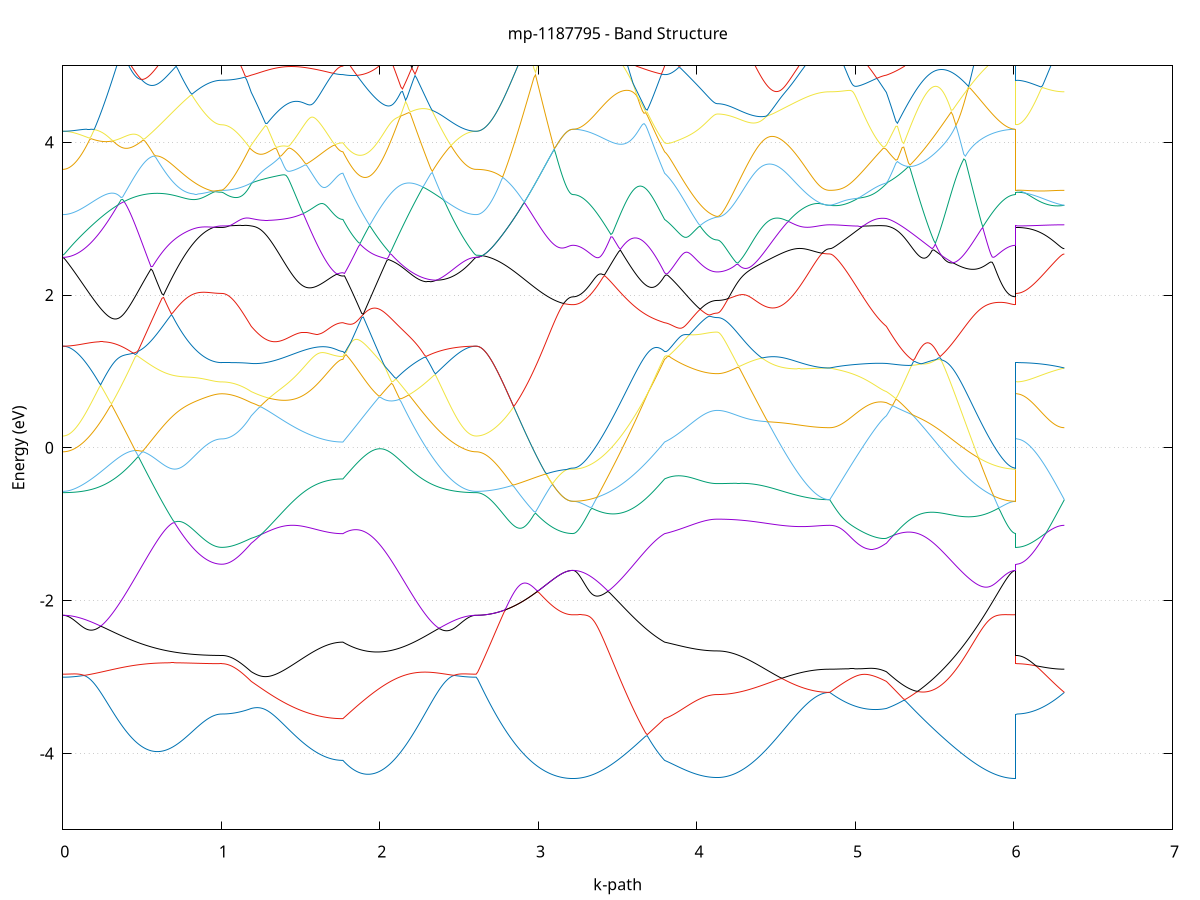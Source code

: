 set title 'mp-1187795 - Band Structure'
set xlabel 'k-path'
set ylabel 'Energy (eV)'
set grid y
set yrange [-5:5]
set terminal png size 800,600
set output 'mp-1187795_bands_gnuplot.png'
plot '-' using 1:2 with lines notitle, '-' using 1:2 with lines notitle, '-' using 1:2 with lines notitle, '-' using 1:2 with lines notitle, '-' using 1:2 with lines notitle, '-' using 1:2 with lines notitle, '-' using 1:2 with lines notitle, '-' using 1:2 with lines notitle, '-' using 1:2 with lines notitle, '-' using 1:2 with lines notitle, '-' using 1:2 with lines notitle, '-' using 1:2 with lines notitle, '-' using 1:2 with lines notitle, '-' using 1:2 with lines notitle, '-' using 1:2 with lines notitle, '-' using 1:2 with lines notitle, '-' using 1:2 with lines notitle, '-' using 1:2 with lines notitle, '-' using 1:2 with lines notitle, '-' using 1:2 with lines notitle, '-' using 1:2 with lines notitle, '-' using 1:2 with lines notitle, '-' using 1:2 with lines notitle, '-' using 1:2 with lines notitle, '-' using 1:2 with lines notitle, '-' using 1:2 with lines notitle, '-' using 1:2 with lines notitle, '-' using 1:2 with lines notitle, '-' using 1:2 with lines notitle, '-' using 1:2 with lines notitle, '-' using 1:2 with lines notitle, '-' using 1:2 with lines notitle, '-' using 1:2 with lines notitle, '-' using 1:2 with lines notitle, '-' using 1:2 with lines notitle, '-' using 1:2 with lines notitle, '-' using 1:2 with lines notitle, '-' using 1:2 with lines notitle, '-' using 1:2 with lines notitle, '-' using 1:2 with lines notitle, '-' using 1:2 with lines notitle, '-' using 1:2 with lines notitle, '-' using 1:2 with lines notitle, '-' using 1:2 with lines notitle, '-' using 1:2 with lines notitle, '-' using 1:2 with lines notitle, '-' using 1:2 with lines notitle, '-' using 1:2 with lines notitle, '-' using 1:2 with lines notitle, '-' using 1:2 with lines notitle, '-' using 1:2 with lines notitle, '-' using 1:2 with lines notitle, '-' using 1:2 with lines notitle, '-' using 1:2 with lines notitle, '-' using 1:2 with lines notitle, '-' using 1:2 with lines notitle, '-' using 1:2 with lines notitle, '-' using 1:2 with lines notitle, '-' using 1:2 with lines notitle, '-' using 1:2 with lines notitle, '-' using 1:2 with lines notitle, '-' using 1:2 with lines notitle, '-' using 1:2 with lines notitle, '-' using 1:2 with lines notitle
0.000000 -42.435897
0.009933 -42.435897
0.019865 -42.435797
0.029798 -42.435697
0.039731 -42.435497
0.049664 -42.435297
0.059596 -42.435097
0.069529 -42.434797
0.079462 -42.434497
0.089395 -42.434097
0.099327 -42.433697
0.109260 -42.433197
0.119193 -42.432697
0.129125 -42.432097
0.139058 -42.431497
0.148991 -42.430897
0.158924 -42.430197
0.168856 -42.429497
0.178789 -42.428797
0.188722 -42.427997
0.198655 -42.427197
0.208587 -42.426297
0.218520 -42.425497
0.228453 -42.424497
0.238386 -42.423597
0.248318 -42.422597
0.258251 -42.421597
0.268184 -42.420597
0.278116 -42.419497
0.288049 -42.418397
0.297982 -42.417297
0.307915 -42.416197
0.317847 -42.414997
0.327780 -42.413797
0.337713 -42.412697
0.347646 -42.411397
0.357578 -42.410197
0.367511 -42.408997
0.377444 -42.407797
0.387376 -42.406497
0.397309 -42.405197
0.407242 -42.403997
0.417175 -42.402697
0.427107 -42.401397
0.437040 -42.400197
0.446973 -42.398897
0.456906 -42.397597
0.466838 -42.396297
0.476771 -42.395097
0.486704 -42.393797
0.496636 -42.392597
0.506569 -42.391397
0.516502 -42.390097
0.526435 -42.388897
0.536367 -42.387697
0.546300 -42.386497
0.556233 -42.385397
0.566166 -42.384197
0.576098 -42.383097
0.586031 -42.381997
0.595964 -42.380897
0.605897 -42.379897
0.615829 -42.378797
0.625762 -42.377797
0.635695 -42.376797
0.645627 -42.375897
0.655560 -42.374997
0.665493 -42.374097
0.675426 -42.373197
0.685358 -42.372297
0.695291 -42.371497
0.705224 -42.370697
0.715157 -42.369897
0.725089 -42.369197
0.735022 -42.368497
0.744955 -42.367797
0.754887 -42.367197
0.764820 -42.366497
0.774753 -42.365897
0.784686 -42.365397
0.794618 -42.364797
0.804551 -42.364297
0.814484 -42.363797
0.824417 -42.363397
0.834349 -42.362897
0.844282 -42.362497
0.854215 -42.362097
0.864147 -42.361797
0.874080 -42.361497
0.884013 -42.361197
0.893946 -42.360897
0.903878 -42.360597
0.913811 -42.360397
0.923744 -42.360197
0.933677 -42.359997
0.943609 -42.359897
0.953542 -42.359697
0.963475 -42.359597
0.973407 -42.359497
0.983340 -42.359497
0.993273 -42.359497
1.003206 -42.359397
1.003206 -42.359397
1.012981 -42.359397
1.022756 -42.359397
1.032531 -42.359397
1.042307 -42.359497
1.052082 -42.359497
1.061857 -42.359497
1.071632 -42.359497
1.081407 -42.359497
1.091183 -42.359497
1.100958 -42.359497
1.110733 -42.359497
1.120508 -42.359497
1.130283 -42.359597
1.140059 -42.359597
1.149834 -42.359597
1.159609 -42.359597
1.169384 -42.359597
1.179159 -42.359697
1.188935 -42.359697
1.188935 -42.359697
1.198901 -42.359697
1.208867 -42.359697
1.218833 -42.359797
1.228800 -42.359797
1.238766 -42.359897
1.248732 -42.359997
1.258698 -42.359997
1.268665 -42.360097
1.278631 -42.360197
1.288597 -42.360297
1.298564 -42.360397
1.308530 -42.360497
1.318496 -42.360597
1.328462 -42.360797
1.338429 -42.360897
1.348395 -42.360997
1.358361 -42.361097
1.368327 -42.361297
1.378294 -42.361397
1.388260 -42.361497
1.398226 -42.361697
1.408192 -42.361797
1.418159 -42.361997
1.428125 -42.362097
1.438091 -42.362197
1.448058 -42.362397
1.458024 -42.362497
1.467990 -42.362697
1.477956 -42.362797
1.487923 -42.362897
1.497889 -42.363097
1.507855 -42.363197
1.517821 -42.363297
1.527788 -42.363497
1.537754 -42.363597
1.547720 -42.363697
1.557686 -42.363797
1.567653 -42.363997
1.577619 -42.364097
1.587585 -42.364197
1.597551 -42.364297
1.607518 -42.364397
1.617484 -42.364497
1.627450 -42.364497
1.637417 -42.364597
1.647383 -42.364697
1.657349 -42.364797
1.667315 -42.364797
1.677282 -42.364897
1.687248 -42.364897
1.697214 -42.364997
1.707180 -42.364997
1.717147 -42.365097
1.727113 -42.365097
1.737079 -42.365097
1.747045 -42.365097
1.757012 -42.365097
1.766978 -42.365097
1.766978 -42.365097
1.776869 -42.365397
1.786759 -42.365797
1.796650 -42.366097
1.806540 -42.366497
1.816431 -42.366897
1.826322 -42.367297
1.836212 -42.367697
1.846103 -42.368197
1.855994 -42.368697
1.865884 -42.369197
1.875775 -42.369797
1.885666 -42.370297
1.895556 -42.370897
1.905447 -42.371597
1.915337 -42.372297
1.925228 -42.372997
1.935119 -42.373697
1.945009 -42.374497
1.954900 -42.375297
1.964791 -42.376097
1.974681 -42.376997
1.984572 -42.377897
1.994463 -42.378797
2.004353 -42.379697
2.014244 -42.380697
2.024134 -42.381797
2.034025 -42.382797
2.043916 -42.383897
2.053806 -42.384997
2.063697 -42.386097
2.073588 -42.387297
2.083478 -42.388497
2.093369 -42.389697
2.103259 -42.390897
2.113150 -42.392097
2.123041 -42.393397
2.132931 -42.394597
2.142822 -42.395897
2.152713 -42.397197
2.162603 -42.398497
2.172494 -42.399697
2.182385 -42.400997
2.192275 -42.402297
2.202166 -42.403597
2.212056 -42.404897
2.221947 -42.406197
2.231838 -42.407497
2.241728 -42.408797
2.251619 -42.409997
2.261510 -42.411297
2.271400 -42.412497
2.281291 -42.413697
2.291181 -42.414897
2.301072 -42.416097
2.310963 -42.417197
2.320853 -42.418297
2.330744 -42.419397
2.340635 -42.420497
2.350525 -42.421597
2.360416 -42.422597
2.370307 -42.423597
2.380197 -42.424497
2.390088 -42.425497
2.399978 -42.426397
2.409869 -42.427197
2.419760 -42.427997
2.429650 -42.428797
2.439541 -42.429597
2.449432 -42.430297
2.459322 -42.430897
2.469213 -42.431597
2.479104 -42.432197
2.488994 -42.432697
2.498885 -42.433197
2.508775 -42.433697
2.518666 -42.434097
2.528557 -42.434497
2.538447 -42.434797
2.548338 -42.435097
2.558229 -42.435297
2.568119 -42.435497
2.578010 -42.435697
2.587900 -42.435797
2.597791 -42.435897
2.607682 -42.435897
2.607682 -42.435897
2.617528 -42.435897
2.627374 -42.435797
2.637220 -42.435697
2.647066 -42.435597
2.656912 -42.435397
2.666757 -42.435197
2.676603 -42.434997
2.686449 -42.434697
2.696295 -42.434397
2.706141 -42.433997
2.715987 -42.433597
2.725833 -42.433197
2.735679 -42.432697
2.745525 -42.432197
2.755371 -42.431697
2.765217 -42.431097
2.775063 -42.430497
2.784909 -42.429797
2.794755 -42.429097
2.804601 -42.428397
2.814447 -42.427697
2.824293 -42.426897
2.834139 -42.426097
2.843985 -42.425197
2.853831 -42.424397
2.863677 -42.423497
2.873523 -42.422497
2.883369 -42.421597
2.893215 -42.420597
2.903061 -42.419597
2.912906 -42.418497
2.922752 -42.417497
2.932598 -42.416397
2.942444 -42.415197
2.952290 -42.414097
2.962136 -42.412897
2.971982 -42.411797
2.981828 -42.410597
2.991674 -42.409397
3.001520 -42.408097
3.011366 -42.406897
3.021212 -42.405597
3.031058 -42.404297
3.040904 -42.403097
3.050750 -42.401797
3.060596 -42.400497
3.070442 -42.399197
3.080288 -42.397897
3.090134 -42.396597
3.099980 -42.395397
3.109826 -42.394097
3.119672 -42.392897
3.129518 -42.391697
3.139364 -42.390597
3.149210 -42.389497
3.159056 -42.388497
3.168901 -42.387497
3.178747 -42.386697
3.188593 -42.386097
3.198439 -42.385597
3.208285 -42.385297
3.218131 -42.385197
3.218131 -42.385197
3.228098 -42.385097
3.238064 -42.385097
3.248030 -42.384897
3.257996 -42.384697
3.267963 -42.384497
3.277929 -42.384197
3.287895 -42.383897
3.297861 -42.383497
3.307828 -42.382997
3.317794 -42.382597
3.327760 -42.381997
3.337726 -42.381397
3.347693 -42.380797
3.357659 -42.380097
3.367625 -42.379297
3.377592 -42.378497
3.387558 -42.377697
3.397524 -42.376797
3.407490 -42.375897
3.417457 -42.374897
3.427423 -42.373797
3.437389 -42.372797
3.447355 -42.371597
3.457322 -42.370497
3.467288 -42.369197
3.477254 -42.367997
3.487220 -42.366697
3.497187 -42.365297
3.507153 -42.363897
3.517119 -42.362497
3.527085 -42.362097
3.537052 -42.362097
3.547018 -42.362097
3.556984 -42.362097
3.566951 -42.362197
3.576917 -42.362197
3.586883 -42.362197
3.596849 -42.362197
3.606816 -42.362297
3.616782 -42.362297
3.626748 -42.362397
3.636714 -42.362497
3.646681 -42.362497
3.656647 -42.362597
3.666613 -42.362697
3.676579 -42.362797
3.686546 -42.362897
3.696512 -42.363097
3.706478 -42.363197
3.716445 -42.363397
3.726411 -42.363497
3.736377 -42.363697
3.746343 -42.363897
3.756310 -42.364097
3.766276 -42.364297
3.776242 -42.364597
3.786208 -42.364897
3.796175 -42.365097
3.796175 -42.365097
3.805948 -42.365297
3.815720 -42.365397
3.825493 -42.365597
3.835266 -42.365797
3.845039 -42.365997
3.854812 -42.366197
3.864585 -42.366497
3.874358 -42.366697
3.884131 -42.366897
3.893904 -42.367197
3.903677 -42.367397
3.913450 -42.367697
3.923223 -42.367997
3.932996 -42.368197
3.942769 -42.368497
3.952542 -42.368697
3.962314 -42.368897
3.972087 -42.369197
3.981860 -42.369397
3.991633 -42.369597
4.001406 -42.369797
4.011179 -42.369997
4.020952 -42.370197
4.030725 -42.370297
4.040498 -42.370497
4.050271 -42.370597
4.060044 -42.370697
4.069817 -42.370797
4.079590 -42.370897
4.089363 -42.370997
4.099136 -42.370997
4.108908 -42.371097
4.118681 -42.371097
4.128454 -42.371097
4.128454 -42.371097
4.138445 -42.371097
4.148437 -42.371097
4.158428 -42.371097
4.168419 -42.370997
4.178410 -42.370997
4.188401 -42.370897
4.198393 -42.370897
4.208384 -42.370797
4.218375 -42.370697
4.228366 -42.370597
4.238357 -42.370497
4.248348 -42.370397
4.258340 -42.370297
4.268331 -42.370097
4.278322 -42.369997
4.288313 -42.369797
4.298304 -42.369697
4.308295 -42.369497
4.318287 -42.369297
4.328278 -42.369097
4.338269 -42.368897
4.348260 -42.368697
4.358251 -42.368497
4.368243 -42.368297
4.378234 -42.368097
4.388225 -42.367897
4.398216 -42.367697
4.408207 -42.367397
4.418198 -42.367197
4.428190 -42.366897
4.438181 -42.366697
4.448172 -42.366397
4.458163 -42.366197
4.468154 -42.365897
4.478145 -42.365697
4.488137 -42.365397
4.498128 -42.365197
4.508119 -42.364897
4.518110 -42.364697
4.528101 -42.364397
4.538093 -42.364097
4.548084 -42.363897
4.558075 -42.363597
4.568066 -42.363397
4.578057 -42.363097
4.588048 -42.362897
4.598040 -42.362697
4.608031 -42.362397
4.618022 -42.362197
4.628013 -42.361997
4.638004 -42.361797
4.647995 -42.361597
4.657987 -42.361397
4.667978 -42.361197
4.677969 -42.360997
4.687960 -42.360797
4.697951 -42.360597
4.707943 -42.360497
4.717934 -42.360297
4.727925 -42.360197
4.737916 -42.360097
4.747907 -42.359897
4.757898 -42.359797
4.767890 -42.359697
4.777881 -42.359697
4.787872 -42.359597
4.797863 -42.359497
4.807854 -42.359497
4.817845 -42.359497
4.827837 -42.359397
4.837828 -42.359397
4.837828 -42.359397
4.847753 -42.359397
4.857677 -42.359397
4.867602 -42.359497
4.877527 -42.359497
4.887452 -42.359497
4.897376 -42.359497
4.907301 -42.359497
4.917226 -42.359497
4.927151 -42.359497
4.937076 -42.359497
4.947000 -42.359597
4.956925 -42.359597
4.966850 -42.359597
4.976775 -42.359597
4.986699 -42.359597
4.996624 -42.359597
5.006549 -42.359597
5.016474 -42.359597
5.026399 -42.359697
5.036323 -42.359697
5.046248 -42.359697
5.056173 -42.359697
5.066098 -42.359697
5.076022 -42.359697
5.085947 -42.359697
5.095872 -42.359697
5.105797 -42.359697
5.115721 -42.359697
5.125646 -42.359697
5.135571 -42.359697
5.145496 -42.359697
5.155421 -42.359697
5.165345 -42.359697
5.175270 -42.359697
5.185195 -42.359697
5.195120 -42.359697
5.195120 -42.359697
5.205089 -42.359697
5.215058 -42.359697
5.225027 -42.359797
5.234997 -42.359797
5.244966 -42.359797
5.254935 -42.359897
5.264904 -42.359897
5.274873 -42.359897
5.284843 -42.359997
5.294812 -42.359997
5.304781 -42.359997
5.314750 -42.360097
5.324720 -42.360097
5.334689 -42.360097
5.344658 -42.360197
5.354627 -42.360197
5.364597 -42.360297
5.374566 -42.360297
5.384535 -42.360297
5.394504 -42.360397
5.404473 -42.360397
5.414443 -42.360497
5.424412 -42.360497
5.434381 -42.360597
5.444350 -42.360597
5.454320 -42.360697
5.464289 -42.360697
5.474258 -42.360697
5.484227 -42.360797
5.494196 -42.360797
5.504166 -42.360897
5.514135 -42.360897
5.524104 -42.360997
5.534073 -42.360997
5.544043 -42.361097
5.554012 -42.361097
5.563981 -42.361197
5.573950 -42.361197
5.583920 -42.361197
5.593889 -42.361297
5.603858 -42.361297
5.613827 -42.361397
5.623796 -42.361397
5.633766 -42.361497
5.643735 -42.361497
5.653704 -42.361597
5.663673 -42.361597
5.673643 -42.361597
5.683612 -42.361697
5.693581 -42.361697
5.703550 -42.361897
5.713520 -42.363197
5.723489 -42.364597
5.733458 -42.365897
5.743427 -42.367197
5.753396 -42.368397
5.763366 -42.369597
5.773335 -42.370797
5.783304 -42.371897
5.793273 -42.372997
5.803243 -42.373997
5.813212 -42.374997
5.823181 -42.375997
5.833150 -42.376897
5.843119 -42.377797
5.853089 -42.378597
5.863058 -42.379397
5.873027 -42.380097
5.882996 -42.380797
5.892966 -42.381397
5.902935 -42.381997
5.912904 -42.382597
5.922873 -42.383097
5.932843 -42.383497
5.942812 -42.383897
5.952781 -42.384197
5.962750 -42.384497
5.972719 -42.384697
5.982689 -42.384897
5.992658 -42.385097
6.002627 -42.385097
6.012596 -42.385197
6.012596 -42.359397
6.022442 -42.359397
6.032288 -42.359397
6.042134 -42.359397
6.051980 -42.359397
6.061826 -42.359397
6.071672 -42.359397
6.081518 -42.359397
6.091364 -42.359397
6.101210 -42.359397
6.111056 -42.359397
6.120902 -42.359397
6.130748 -42.359397
6.140594 -42.359397
6.150440 -42.359397
6.160286 -42.359397
6.170132 -42.359397
6.179978 -42.359397
6.189824 -42.359397
6.199670 -42.359397
6.209516 -42.359397
6.219362 -42.359397
6.229207 -42.359397
6.239053 -42.359397
6.248899 -42.359397
6.258745 -42.359397
6.268591 -42.359397
6.278437 -42.359397
6.288283 -42.359397
6.298129 -42.359397
6.307975 -42.359397
6.317821 -42.359397
e
0.000000 -42.310897
0.009933 -42.310897
0.019865 -42.310897
0.029798 -42.310797
0.039731 -42.310797
0.049664 -42.310797
0.059596 -42.310697
0.069529 -42.310697
0.079462 -42.310597
0.089395 -42.310597
0.099327 -42.310497
0.109260 -42.310397
0.119193 -42.310297
0.129125 -42.310197
0.139058 -42.310097
0.148991 -42.309997
0.158924 -42.309897
0.168856 -42.309797
0.178789 -42.309597
0.188722 -42.309497
0.198655 -42.309297
0.208587 -42.309197
0.218520 -42.308997
0.228453 -42.308797
0.238386 -42.308597
0.248318 -42.308397
0.258251 -42.308197
0.268184 -42.307997
0.278116 -42.307797
0.288049 -42.307497
0.297982 -42.307297
0.307915 -42.306997
0.317847 -42.306797
0.327780 -42.306497
0.337713 -42.306197
0.347646 -42.305897
0.357578 -42.305597
0.367511 -42.305297
0.377444 -42.304897
0.387376 -42.304597
0.397309 -42.304197
0.407242 -42.303897
0.417175 -42.303497
0.427107 -42.303097
0.437040 -42.302697
0.446973 -42.302297
0.456906 -42.301797
0.466838 -42.301397
0.476771 -42.300897
0.486704 -42.300497
0.496636 -42.299997
0.506569 -42.299497
0.516502 -42.298997
0.526435 -42.298497
0.536367 -42.297897
0.546300 -42.297397
0.556233 -42.296897
0.566166 -42.296297
0.576098 -42.295697
0.586031 -42.295197
0.595964 -42.294597
0.605897 -42.293997
0.615829 -42.293397
0.625762 -42.292797
0.635695 -42.292197
0.645627 -42.291597
0.655560 -42.290897
0.665493 -42.290297
0.675426 -42.289697
0.685358 -42.289097
0.695291 -42.288397
0.705224 -42.287797
0.715157 -42.287197
0.725089 -42.286597
0.735022 -42.285997
0.744955 -42.285397
0.754887 -42.284797
0.764820 -42.284197
0.774753 -42.283597
0.784686 -42.283097
0.794618 -42.282497
0.804551 -42.281997
0.814484 -42.281497
0.824417 -42.280997
0.834349 -42.280497
0.844282 -42.280097
0.854215 -42.279697
0.864147 -42.279297
0.874080 -42.278897
0.884013 -42.278497
0.893946 -42.278197
0.903878 -42.277897
0.913811 -42.277597
0.923744 -42.277297
0.933677 -42.277097
0.943609 -42.276897
0.953542 -42.276697
0.963475 -42.276597
0.973407 -42.276497
0.983340 -42.276397
0.993273 -42.276397
1.003206 -42.276297
1.003206 -42.276297
1.012981 -42.276297
1.022756 -42.276297
1.032531 -42.276397
1.042307 -42.276597
1.052082 -42.276797
1.061857 -42.277097
1.071632 -42.277397
1.081407 -42.277797
1.091183 -42.278197
1.100958 -42.278697
1.110733 -42.279297
1.120508 -42.279797
1.130283 -42.280497
1.140059 -42.281197
1.149834 -42.281897
1.159609 -42.282697
1.169384 -42.283497
1.179159 -42.284297
1.188935 -42.285197
1.188935 -42.285197
1.198901 -42.285897
1.208867 -42.286597
1.218833 -42.287197
1.228800 -42.287897
1.238766 -42.288597
1.248732 -42.289197
1.258698 -42.289797
1.268665 -42.290497
1.278631 -42.291097
1.288597 -42.291697
1.298564 -42.292397
1.308530 -42.292997
1.318496 -42.293597
1.328462 -42.294197
1.338429 -42.294797
1.348395 -42.295397
1.358361 -42.295897
1.368327 -42.296497
1.378294 -42.297097
1.388260 -42.297597
1.398226 -42.298097
1.408192 -42.298697
1.418159 -42.299197
1.428125 -42.299697
1.438091 -42.300197
1.448058 -42.300697
1.458024 -42.301097
1.467990 -42.301597
1.477956 -42.301997
1.487923 -42.302497
1.497889 -42.302897
1.507855 -42.303297
1.517821 -42.303697
1.527788 -42.304097
1.537754 -42.304497
1.547720 -42.304797
1.557686 -42.305097
1.567653 -42.305497
1.577619 -42.305797
1.587585 -42.306097
1.597551 -42.306397
1.607518 -42.306597
1.617484 -42.306897
1.627450 -42.307097
1.637417 -42.307297
1.647383 -42.307497
1.657349 -42.307697
1.667315 -42.307897
1.677282 -42.308097
1.687248 -42.308197
1.697214 -42.308297
1.707180 -42.308397
1.717147 -42.308497
1.727113 -42.308597
1.737079 -42.308697
1.747045 -42.308697
1.757012 -42.308697
1.766978 -42.308697
1.766978 -42.308697
1.776869 -42.306497
1.786759 -42.304197
1.796650 -42.301897
1.806540 -42.299597
1.816431 -42.297297
1.826322 -42.294997
1.836212 -42.292697
1.846103 -42.290397
1.855994 -42.288097
1.865884 -42.285697
1.875775 -42.283397
1.885666 -42.281097
1.895556 -42.278697
1.905447 -42.276397
1.915337 -42.273997
1.925228 -42.272297
1.935119 -42.273897
1.945009 -42.275397
1.954900 -42.276997
1.964791 -42.278397
1.974681 -42.279897
1.984572 -42.281297
1.994463 -42.282697
2.004353 -42.283997
2.014244 -42.285297
2.024134 -42.286497
2.034025 -42.287697
2.043916 -42.288897
2.053806 -42.289997
2.063697 -42.291097
2.073588 -42.292097
2.083478 -42.293097
2.093369 -42.293997
2.103259 -42.294997
2.113150 -42.295797
2.123041 -42.296697
2.132931 -42.297497
2.142822 -42.298197
2.152713 -42.298997
2.162603 -42.299697
2.172494 -42.300297
2.182385 -42.300997
2.192275 -42.301597
2.202166 -42.302197
2.212056 -42.302697
2.221947 -42.303197
2.231838 -42.303697
2.241728 -42.304197
2.251619 -42.304597
2.261510 -42.305097
2.271400 -42.305497
2.281291 -42.305797
2.291181 -42.306197
2.301072 -42.306497
2.310963 -42.306897
2.320853 -42.307197
2.330744 -42.307497
2.340635 -42.307697
2.350525 -42.307997
2.360416 -42.308197
2.370307 -42.308497
2.380197 -42.308697
2.390088 -42.308897
2.399978 -42.309097
2.409869 -42.309297
2.419760 -42.309397
2.429650 -42.309597
2.439541 -42.309697
2.449432 -42.309897
2.459322 -42.309997
2.469213 -42.310097
2.479104 -42.310197
2.488994 -42.310297
2.498885 -42.310397
2.508775 -42.310497
2.518666 -42.310597
2.528557 -42.310597
2.538447 -42.310697
2.548338 -42.310697
2.558229 -42.310797
2.568119 -42.310797
2.578010 -42.310797
2.587900 -42.310897
2.597791 -42.310897
2.607682 -42.310897
2.607682 -42.310897
2.617528 -42.310897
2.627374 -42.310897
2.637220 -42.310997
2.647066 -42.311197
2.656912 -42.311397
2.666757 -42.311597
2.676603 -42.311797
2.686449 -42.312097
2.696295 -42.312497
2.706141 -42.312797
2.715987 -42.313197
2.725833 -42.313697
2.735679 -42.314197
2.745525 -42.314697
2.755371 -42.315197
2.765217 -42.315797
2.775063 -42.316397
2.784909 -42.317097
2.794755 -42.317797
2.804601 -42.318497
2.814447 -42.319297
2.824293 -42.320097
2.834139 -42.320897
2.843985 -42.321797
2.853831 -42.322697
2.863677 -42.323597
2.873523 -42.324597
2.883369 -42.325497
2.893215 -42.326597
2.903061 -42.327597
2.912906 -42.328597
2.922752 -42.329697
2.932598 -42.330797
2.942444 -42.331997
2.952290 -42.333097
2.962136 -42.334297
2.971982 -42.335497
2.981828 -42.336697
2.991674 -42.337997
3.001520 -42.339197
3.011366 -42.340497
3.021212 -42.341797
3.031058 -42.342997
3.040904 -42.344297
3.050750 -42.345597
3.060596 -42.346897
3.070442 -42.348197
3.080288 -42.349497
3.090134 -42.350797
3.099980 -42.352097
3.109826 -42.353397
3.119672 -42.354597
3.129518 -42.355797
3.139364 -42.356997
3.149210 -42.358097
3.159056 -42.359097
3.168901 -42.359997
3.178747 -42.360797
3.188593 -42.361497
3.198439 -42.361997
3.208285 -42.362297
3.218131 -42.362397
3.218131 -42.362397
3.228098 -42.362397
3.238064 -42.362397
3.248030 -42.362397
3.257996 -42.362397
3.267963 -42.362397
3.277929 -42.362397
3.287895 -42.362397
3.297861 -42.362397
3.307828 -42.362297
3.317794 -42.362297
3.327760 -42.362297
3.337726 -42.362297
3.347693 -42.362297
3.357659 -42.362297
3.367625 -42.362297
3.377592 -42.362197
3.387558 -42.362197
3.397524 -42.362197
3.407490 -42.362197
3.417457 -42.362197
3.427423 -42.362197
3.437389 -42.362097
3.447355 -42.362097
3.457322 -42.362097
3.467288 -42.362097
3.477254 -42.362097
3.487220 -42.362097
3.497187 -42.362097
3.507153 -42.362097
3.517119 -42.362097
3.527085 -42.360997
3.537052 -42.359497
3.547018 -42.357997
3.556984 -42.356397
3.566951 -42.354697
3.576917 -42.353097
3.586883 -42.351397
3.596849 -42.349597
3.606816 -42.347797
3.616782 -42.345997
3.626748 -42.344197
3.636714 -42.342297
3.646681 -42.340397
3.656647 -42.338497
3.666613 -42.336497
3.676579 -42.334497
3.686546 -42.332497
3.696512 -42.330397
3.706478 -42.328397
3.716445 -42.326297
3.726411 -42.324097
3.736377 -42.321997
3.746343 -42.319797
3.756310 -42.317697
3.766276 -42.315397
3.776242 -42.313197
3.786208 -42.310997
3.796175 -42.308697
3.796175 -42.308697
3.805948 -42.307797
3.815720 -42.306897
3.825493 -42.305997
3.835266 -42.304997
3.845039 -42.303997
3.854812 -42.302997
3.864585 -42.301997
3.874358 -42.300997
3.884131 -42.299897
3.893904 -42.298897
3.903677 -42.297897
3.913450 -42.296797
3.923223 -42.295697
3.932996 -42.294697
3.942769 -42.293597
3.952542 -42.292597
3.962314 -42.291497
3.972087 -42.290497
3.981860 -42.289497
3.991633 -42.288397
4.001406 -42.287397
4.011179 -42.286397
4.020952 -42.285397
4.030725 -42.284497
4.040498 -42.283597
4.050271 -42.282697
4.060044 -42.281797
4.069817 -42.280997
4.079590 -42.280197
4.089363 -42.279597
4.099136 -42.278997
4.108908 -42.278497
4.118681 -42.278297
4.128454 -42.278197
4.128454 -42.278197
4.138445 -42.278197
4.148437 -42.278197
4.158428 -42.278197
4.168419 -42.278197
4.178410 -42.278097
4.188401 -42.278097
4.198393 -42.278097
4.208384 -42.278097
4.218375 -42.278097
4.228366 -42.278097
4.238357 -42.278097
4.248348 -42.277997
4.258340 -42.277997
4.268331 -42.277997
4.278322 -42.277997
4.288313 -42.277897
4.298304 -42.277897
4.308295 -42.277897
4.318287 -42.277797
4.328278 -42.277797
4.338269 -42.277797
4.348260 -42.277697
4.358251 -42.277697
4.368243 -42.277697
4.378234 -42.277597
4.388225 -42.277597
4.398216 -42.277597
4.408207 -42.277497
4.418198 -42.277497
4.428190 -42.277397
4.438181 -42.277397
4.448172 -42.277397
4.458163 -42.277297
4.468154 -42.277297
4.478145 -42.277197
4.488137 -42.277197
4.498128 -42.277097
4.508119 -42.277097
4.518110 -42.277097
4.528101 -42.276997
4.538093 -42.276997
4.548084 -42.276897
4.558075 -42.276897
4.568066 -42.276897
4.578057 -42.276797
4.588048 -42.276797
4.598040 -42.276697
4.608031 -42.276697
4.618022 -42.276697
4.628013 -42.276597
4.638004 -42.276597
4.647995 -42.276597
4.657987 -42.276497
4.667978 -42.276497
4.677969 -42.276497
4.687960 -42.276497
4.697951 -42.276397
4.707943 -42.276397
4.717934 -42.276397
4.727925 -42.276397
4.737916 -42.276297
4.747907 -42.276297
4.757898 -42.276297
4.767890 -42.276297
4.777881 -42.276297
4.787872 -42.276297
4.797863 -42.276297
4.807854 -42.276297
4.817845 -42.276297
4.827837 -42.276297
4.837828 -42.276297
4.837828 -42.276297
4.847753 -42.276297
4.857677 -42.276297
4.867602 -42.276297
4.877527 -42.276297
4.887452 -42.276397
4.897376 -42.276397
4.907301 -42.276497
4.917226 -42.276597
4.927151 -42.276697
4.937076 -42.276797
4.947000 -42.276997
4.956925 -42.277097
4.966850 -42.277297
4.976775 -42.277497
4.986699 -42.277697
4.996624 -42.277897
5.006549 -42.278097
5.016474 -42.278397
5.026399 -42.278597
5.036323 -42.278897
5.046248 -42.279197
5.056173 -42.279497
5.066098 -42.279797
5.076022 -42.280197
5.085947 -42.280497
5.095872 -42.280897
5.105797 -42.281297
5.115721 -42.281697
5.125646 -42.282097
5.135571 -42.282497
5.145496 -42.282897
5.155421 -42.283397
5.165345 -42.283797
5.175270 -42.284297
5.185195 -42.284797
5.195120 -42.285197
5.195120 -42.285197
5.205089 -42.286197
5.215058 -42.287197
5.225027 -42.288297
5.234997 -42.289397
5.244966 -42.290497
5.254935 -42.291697
5.264904 -42.292897
5.274873 -42.294197
5.284843 -42.295497
5.294812 -42.296797
5.304781 -42.298097
5.314750 -42.299497
5.324720 -42.300897
5.334689 -42.302397
5.344658 -42.303897
5.354627 -42.305397
5.364597 -42.306897
5.374566 -42.308397
5.384535 -42.309997
5.394504 -42.311597
5.404473 -42.313197
5.414443 -42.314797
5.424412 -42.316497
5.434381 -42.318097
5.444350 -42.319797
5.454320 -42.321497
5.464289 -42.323097
5.474258 -42.324797
5.484227 -42.326497
5.494196 -42.328197
5.504166 -42.329897
5.514135 -42.331597
5.524104 -42.333297
5.534073 -42.334997
5.544043 -42.336697
5.554012 -42.338397
5.563981 -42.340097
5.573950 -42.341697
5.583920 -42.343397
5.593889 -42.344997
5.603858 -42.346697
5.613827 -42.348297
5.623796 -42.349897
5.633766 -42.351497
5.643735 -42.352997
5.653704 -42.354597
5.663673 -42.356097
5.673643 -42.357597
5.683612 -42.358997
5.693581 -42.360497
5.703550 -42.361797
5.713520 -42.361797
5.723489 -42.361797
5.733458 -42.361897
5.743427 -42.361897
5.753396 -42.361897
5.763366 -42.361997
5.773335 -42.361997
5.783304 -42.361997
5.793273 -42.362097
5.803243 -42.362097
5.813212 -42.362097
5.823181 -42.362097
5.833150 -42.362197
5.843119 -42.362197
5.853089 -42.362197
5.863058 -42.362197
5.873027 -42.362297
5.882996 -42.362297
5.892966 -42.362297
5.902935 -42.362297
5.912904 -42.362297
5.922873 -42.362297
5.932843 -42.362397
5.942812 -42.362397
5.952781 -42.362397
5.962750 -42.362397
5.972719 -42.362397
5.982689 -42.362397
5.992658 -42.362397
6.002627 -42.362397
6.012596 -42.362397
6.012596 -42.276297
6.022442 -42.276297
6.032288 -42.276297
6.042134 -42.276297
6.051980 -42.276297
6.061826 -42.276297
6.071672 -42.276297
6.081518 -42.276297
6.091364 -42.276297
6.101210 -42.276297
6.111056 -42.276297
6.120902 -42.276297
6.130748 -42.276297
6.140594 -42.276297
6.150440 -42.276297
6.160286 -42.276297
6.170132 -42.276297
6.179978 -42.276297
6.189824 -42.276297
6.199670 -42.276297
6.209516 -42.276297
6.219362 -42.276297
6.229207 -42.276297
6.239053 -42.276297
6.248899 -42.276297
6.258745 -42.276297
6.268591 -42.276297
6.278437 -42.276297
6.288283 -42.276297
6.298129 -42.276297
6.307975 -42.276297
6.317821 -42.276297
e
0.000000 -42.171397
0.009933 -42.171497
0.019865 -42.171497
0.029798 -42.171697
0.039731 -42.171897
0.049664 -42.172097
0.059596 -42.172397
0.069529 -42.172697
0.079462 -42.173097
0.089395 -42.173497
0.099327 -42.173997
0.109260 -42.174497
0.119193 -42.175097
0.129125 -42.175697
0.139058 -42.176397
0.148991 -42.177097
0.158924 -42.177897
0.168856 -42.178697
0.178789 -42.179597
0.188722 -42.180497
0.198655 -42.181397
0.208587 -42.182397
0.218520 -42.183397
0.228453 -42.184497
0.238386 -42.185597
0.248318 -42.186697
0.258251 -42.187897
0.268184 -42.189097
0.278116 -42.190297
0.288049 -42.191597
0.297982 -42.192897
0.307915 -42.194197
0.317847 -42.195597
0.327780 -42.196997
0.337713 -42.198397
0.347646 -42.199797
0.357578 -42.201297
0.367511 -42.202797
0.377444 -42.204297
0.387376 -42.205797
0.397309 -42.207397
0.407242 -42.208897
0.417175 -42.210497
0.427107 -42.212097
0.437040 -42.213697
0.446973 -42.215297
0.456906 -42.216897
0.466838 -42.218497
0.476771 -42.220097
0.486704 -42.221797
0.496636 -42.223397
0.506569 -42.224997
0.516502 -42.226597
0.526435 -42.228297
0.536367 -42.229897
0.546300 -42.231497
0.556233 -42.233097
0.566166 -42.234697
0.576098 -42.236297
0.586031 -42.237897
0.595964 -42.239397
0.605897 -42.240997
0.615829 -42.242497
0.625762 -42.243997
0.635695 -42.245497
0.645627 -42.246897
0.655560 -42.248397
0.665493 -42.249797
0.675426 -42.251197
0.685358 -42.252597
0.695291 -42.253897
0.705224 -42.255197
0.715157 -42.256497
0.725089 -42.257797
0.735022 -42.258997
0.744955 -42.260197
0.754887 -42.261297
0.764820 -42.262397
0.774753 -42.263497
0.784686 -42.264497
0.794618 -42.265497
0.804551 -42.266497
0.814484 -42.267397
0.824417 -42.268297
0.834349 -42.269097
0.844282 -42.269897
0.854215 -42.270597
0.864147 -42.271297
0.874080 -42.271997
0.884013 -42.272597
0.893946 -42.273197
0.903878 -42.273697
0.913811 -42.274097
0.923744 -42.274597
0.933677 -42.274897
0.943609 -42.275297
0.953542 -42.275497
0.963475 -42.275797
0.973407 -42.275897
0.983340 -42.276097
0.993273 -42.276097
1.003206 -42.276197
1.003206 -42.276197
1.012981 -42.276197
1.022756 -42.276197
1.032531 -42.276097
1.042307 -42.275997
1.052082 -42.275697
1.061857 -42.275497
1.071632 -42.275197
1.081407 -42.274797
1.091183 -42.274397
1.100958 -42.273897
1.110733 -42.273397
1.120508 -42.272897
1.130283 -42.272297
1.140059 -42.271697
1.149834 -42.270997
1.159609 -42.270297
1.169384 -42.269497
1.179159 -42.268697
1.188935 -42.267897
1.188935 -42.267897
1.198901 -42.267197
1.208867 -42.266597
1.218833 -42.265997
1.228800 -42.265297
1.238766 -42.264697
1.248732 -42.263997
1.258698 -42.263397
1.268665 -42.262797
1.278631 -42.262097
1.288597 -42.261497
1.298564 -42.260897
1.308530 -42.260197
1.318496 -42.259597
1.328462 -42.258997
1.338429 -42.258397
1.348395 -42.257797
1.358361 -42.257197
1.368327 -42.256597
1.378294 -42.255997
1.388260 -42.255397
1.398226 -42.254897
1.408192 -42.254297
1.418159 -42.253697
1.428125 -42.253197
1.438091 -42.252697
1.448058 -42.252197
1.458024 -42.251597
1.467990 -42.251197
1.477956 -42.250697
1.487923 -42.250197
1.497889 -42.249697
1.507855 -42.249297
1.517821 -42.248897
1.527788 -42.248397
1.537754 -42.247997
1.547720 -42.247697
1.557686 -42.247297
1.567653 -42.246897
1.577619 -42.246597
1.587585 -42.246297
1.597551 -42.245997
1.607518 -42.245697
1.617484 -42.245397
1.627450 -42.245097
1.637417 -42.244897
1.647383 -42.244697
1.657349 -42.244497
1.667315 -42.244297
1.677282 -42.244097
1.687248 -42.243897
1.697214 -42.243797
1.707180 -42.243697
1.717147 -42.243597
1.727113 -42.243497
1.737079 -42.243397
1.747045 -42.243397
1.757012 -42.243397
1.766978 -42.243397
1.766978 -42.243397
1.776869 -42.245297
1.786759 -42.247197
1.796650 -42.249097
1.806540 -42.250997
1.816431 -42.252897
1.826322 -42.254797
1.836212 -42.256597
1.846103 -42.258397
1.855994 -42.260297
1.865884 -42.262097
1.875775 -42.263797
1.885666 -42.265597
1.895556 -42.267297
1.905447 -42.268997
1.915337 -42.270597
1.925228 -42.271697
1.935119 -42.269397
1.945009 -42.266997
1.954900 -42.264697
1.964791 -42.262397
1.974681 -42.260097
1.984572 -42.257797
1.994463 -42.255497
2.004353 -42.253197
2.014244 -42.250897
2.024134 -42.248697
2.034025 -42.246397
2.043916 -42.244197
2.053806 -42.241997
2.063697 -42.239797
2.073588 -42.237697
2.083478 -42.235497
2.093369 -42.233397
2.103259 -42.231297
2.113150 -42.229197
2.123041 -42.227097
2.132931 -42.225097
2.142822 -42.222997
2.152713 -42.221097
2.162603 -42.219097
2.172494 -42.217197
2.182385 -42.215297
2.192275 -42.213397
2.202166 -42.211597
2.212056 -42.209697
2.221947 -42.207997
2.231838 -42.206197
2.241728 -42.204497
2.251619 -42.202797
2.261510 -42.201197
2.271400 -42.199597
2.281291 -42.197997
2.291181 -42.196497
2.301072 -42.194997
2.310963 -42.193597
2.320853 -42.192197
2.330744 -42.190797
2.340635 -42.189497
2.350525 -42.188197
2.360416 -42.186997
2.370307 -42.185797
2.380197 -42.184697
2.390088 -42.183597
2.399978 -42.182497
2.409869 -42.181497
2.419760 -42.180497
2.429650 -42.179597
2.439541 -42.178697
2.449432 -42.177897
2.459322 -42.177097
2.469213 -42.176397
2.479104 -42.175697
2.488994 -42.175097
2.498885 -42.174497
2.508775 -42.173997
2.518666 -42.173497
2.528557 -42.173097
2.538447 -42.172697
2.548338 -42.172397
2.558229 -42.172097
2.568119 -42.171897
2.578010 -42.171697
2.587900 -42.171497
2.597791 -42.171497
2.607682 -42.171397
2.607682 -42.171397
2.617528 -42.171397
2.627374 -42.171397
2.637220 -42.171397
2.647066 -42.171397
2.656912 -42.171397
2.666757 -42.171397
2.676603 -42.171397
2.686449 -42.171497
2.696295 -42.171497
2.706141 -42.171497
2.715987 -42.171497
2.725833 -42.171497
2.735679 -42.171497
2.745525 -42.171497
2.755371 -42.171497
2.765217 -42.171497
2.775063 -42.171497
2.784909 -42.171497
2.794755 -42.171497
2.804601 -42.171497
2.814447 -42.171497
2.824293 -42.171497
2.834139 -42.171497
2.843985 -42.171497
2.853831 -42.171497
2.863677 -42.171497
2.873523 -42.171497
2.883369 -42.171497
2.893215 -42.171497
2.903061 -42.171497
2.912906 -42.171497
2.922752 -42.171497
2.932598 -42.171497
2.942444 -42.171497
2.952290 -42.171497
2.962136 -42.171497
2.971982 -42.171497
2.981828 -42.171497
2.991674 -42.171497
3.001520 -42.171497
3.011366 -42.171497
3.021212 -42.171497
3.031058 -42.171497
3.040904 -42.171497
3.050750 -42.171497
3.060596 -42.171497
3.070442 -42.171597
3.080288 -42.171597
3.090134 -42.171597
3.099980 -42.171597
3.109826 -42.171597
3.119672 -42.171597
3.129518 -42.171597
3.139364 -42.171597
3.149210 -42.171597
3.159056 -42.171597
3.168901 -42.171597
3.178747 -42.171597
3.188593 -42.171597
3.198439 -42.171597
3.208285 -42.171597
3.218131 -42.171597
3.218131 -42.171597
3.228098 -42.171597
3.238064 -42.171697
3.248030 -42.171797
3.257996 -42.171997
3.267963 -42.172197
3.277929 -42.172497
3.287895 -42.172797
3.297861 -42.173197
3.307828 -42.173697
3.317794 -42.174097
3.327760 -42.174697
3.337726 -42.175297
3.347693 -42.175897
3.357659 -42.176597
3.367625 -42.177297
3.377592 -42.178097
3.387558 -42.178897
3.397524 -42.179797
3.407490 -42.180697
3.417457 -42.181697
3.427423 -42.182697
3.437389 -42.183797
3.447355 -42.184897
3.457322 -42.185997
3.467288 -42.187197
3.477254 -42.188497
3.487220 -42.189697
3.497187 -42.191097
3.507153 -42.192397
3.517119 -42.193797
3.527085 -42.195197
3.537052 -42.196697
3.547018 -42.198197
3.556984 -42.199697
3.566951 -42.201297
3.576917 -42.202897
3.586883 -42.204497
3.596849 -42.206197
3.606816 -42.207897
3.616782 -42.209597
3.626748 -42.211297
3.636714 -42.213097
3.646681 -42.214897
3.656647 -42.216697
3.666613 -42.218497
3.676579 -42.220297
3.686546 -42.222197
3.696512 -42.224097
3.706478 -42.225997
3.716445 -42.227897
3.726411 -42.229797
3.736377 -42.231697
3.746343 -42.233697
3.756310 -42.235597
3.766276 -42.237497
3.776242 -42.239497
3.786208 -42.241397
3.796175 -42.243397
3.796175 -42.243397
3.805948 -42.244097
3.815720 -42.244897
3.825493 -42.245597
3.835266 -42.246397
3.845039 -42.247097
3.854812 -42.247897
3.864585 -42.248697
3.874358 -42.249497
3.884131 -42.250197
3.893904 -42.250997
3.903677 -42.251797
3.913450 -42.252597
3.923223 -42.253397
3.932996 -42.254197
3.942769 -42.254997
3.952542 -42.255797
3.962314 -42.256597
3.972087 -42.257397
3.981860 -42.258197
3.991633 -42.258997
4.001406 -42.259797
4.011179 -42.260597
4.020952 -42.261397
4.030725 -42.262197
4.040498 -42.262997
4.050271 -42.263697
4.060044 -42.264497
4.069817 -42.265197
4.079590 -42.265797
4.089363 -42.266397
4.099136 -42.266897
4.108908 -42.267297
4.118681 -42.267597
4.128454 -42.267697
4.128454 -42.267697
4.138445 -42.267697
4.148437 -42.267697
4.158428 -42.267697
4.168419 -42.267697
4.178410 -42.267797
4.188401 -42.267797
4.198393 -42.267897
4.208384 -42.267897
4.218375 -42.267997
4.228366 -42.267997
4.238357 -42.268097
4.248348 -42.268197
4.258340 -42.268297
4.268331 -42.268397
4.278322 -42.268497
4.288313 -42.268597
4.298304 -42.268697
4.308295 -42.268797
4.318287 -42.268997
4.328278 -42.269097
4.338269 -42.269197
4.348260 -42.269397
4.358251 -42.269497
4.368243 -42.269697
4.378234 -42.269797
4.388225 -42.269997
4.398216 -42.270197
4.408207 -42.270297
4.418198 -42.270497
4.428190 -42.270697
4.438181 -42.270897
4.448172 -42.270997
4.458163 -42.271197
4.468154 -42.271397
4.478145 -42.271597
4.488137 -42.271797
4.498128 -42.271997
4.508119 -42.272197
4.518110 -42.272397
4.528101 -42.272497
4.538093 -42.272697
4.548084 -42.272897
4.558075 -42.273097
4.568066 -42.273297
4.578057 -42.273497
4.588048 -42.273697
4.598040 -42.273797
4.608031 -42.273997
4.618022 -42.274197
4.628013 -42.274297
4.638004 -42.274497
4.647995 -42.274697
4.657987 -42.274797
4.667978 -42.274997
4.677969 -42.275097
4.687960 -42.275197
4.697951 -42.275397
4.707943 -42.275497
4.717934 -42.275597
4.727925 -42.275697
4.737916 -42.275797
4.747907 -42.275897
4.757898 -42.275897
4.767890 -42.275997
4.777881 -42.276097
4.787872 -42.276097
4.797863 -42.276197
4.807854 -42.276197
4.817845 -42.276197
4.827837 -42.276197
4.837828 -42.276297
4.837828 -42.276197
4.847753 -42.276197
4.857677 -42.276197
4.867602 -42.276197
4.877527 -42.276197
4.887452 -42.276097
4.897376 -42.275997
4.907301 -42.275997
4.917226 -42.275897
4.927151 -42.275697
4.937076 -42.275597
4.947000 -42.275497
4.956925 -42.275297
4.966850 -42.275197
4.976775 -42.274997
4.986699 -42.274797
4.996624 -42.274597
5.006549 -42.274397
5.016474 -42.274197
5.026399 -42.273897
5.036323 -42.273697
5.046248 -42.273397
5.056173 -42.273097
5.066098 -42.272797
5.076022 -42.272497
5.085947 -42.272197
5.095872 -42.271897
5.105797 -42.271497
5.115721 -42.271097
5.125646 -42.270797
5.135571 -42.270397
5.145496 -42.269997
5.155421 -42.269597
5.165345 -42.269197
5.175270 -42.268697
5.185195 -42.268297
5.195120 -42.267897
5.195120 -42.267897
5.205089 -42.266897
5.215058 -42.265997
5.225027 -42.264997
5.234997 -42.263997
5.244966 -42.262897
5.254935 -42.261797
5.264904 -42.260697
5.274873 -42.259497
5.284843 -42.258297
5.294812 -42.256997
5.304781 -42.255697
5.314750 -42.254397
5.324720 -42.253097
5.334689 -42.251697
5.344658 -42.250297
5.354627 -42.248897
5.364597 -42.247497
5.374566 -42.245997
5.384535 -42.244497
5.394504 -42.242997
5.404473 -42.241497
5.414443 -42.239897
5.424412 -42.238397
5.434381 -42.236797
5.444350 -42.235197
5.454320 -42.233597
5.464289 -42.231997
5.474258 -42.230397
5.484227 -42.228697
5.494196 -42.227097
5.504166 -42.225497
5.514135 -42.223797
5.524104 -42.222197
5.534073 -42.220597
5.544043 -42.218897
5.554012 -42.217297
5.563981 -42.215697
5.573950 -42.214097
5.583920 -42.212497
5.593889 -42.210897
5.603858 -42.209297
5.613827 -42.207697
5.623796 -42.206197
5.633766 -42.204697
5.643735 -42.203097
5.653704 -42.201597
5.663673 -42.200197
5.673643 -42.198697
5.683612 -42.197297
5.693581 -42.195897
5.703550 -42.194497
5.713520 -42.193197
5.723489 -42.191897
5.733458 -42.190597
5.743427 -42.189297
5.753396 -42.188097
5.763366 -42.186897
5.773335 -42.185797
5.783304 -42.184697
5.793273 -42.183597
5.803243 -42.182597
5.813212 -42.181597
5.823181 -42.180597
5.833150 -42.179697
5.843119 -42.178897
5.853089 -42.178097
5.863058 -42.177297
5.873027 -42.176597
5.882996 -42.175897
5.892966 -42.175297
5.902935 -42.174697
5.912904 -42.174097
5.922873 -42.173697
5.932843 -42.173197
5.942812 -42.172797
5.952781 -42.172497
5.962750 -42.172197
5.972719 -42.171997
5.982689 -42.171797
5.992658 -42.171697
6.002627 -42.171597
6.012596 -42.171597
6.012596 -42.276197
6.022442 -42.276197
6.032288 -42.276197
6.042134 -42.276197
6.051980 -42.276197
6.061826 -42.276197
6.071672 -42.276197
6.081518 -42.276197
6.091364 -42.276197
6.101210 -42.276197
6.111056 -42.276197
6.120902 -42.276197
6.130748 -42.276197
6.140594 -42.276197
6.150440 -42.276197
6.160286 -42.276197
6.170132 -42.276197
6.179978 -42.276197
6.189824 -42.276197
6.199670 -42.276197
6.209516 -42.276197
6.219362 -42.276197
6.229207 -42.276197
6.239053 -42.276197
6.248899 -42.276197
6.258745 -42.276197
6.268591 -42.276197
6.278437 -42.276197
6.288283 -42.276197
6.298129 -42.276197
6.307975 -42.276197
6.317821 -42.276297
e
0.000000 -22.894197
0.009933 -22.894197
0.019865 -22.894297
0.029798 -22.894397
0.039731 -22.894497
0.049664 -22.894697
0.059596 -22.894897
0.069529 -22.895197
0.079462 -22.895497
0.089395 -22.895897
0.099327 -22.896297
0.109260 -22.896797
0.119193 -22.897397
0.129125 -22.897997
0.139058 -22.898697
0.148991 -22.899497
0.158924 -22.900397
0.168856 -22.901397
0.178789 -22.902497
0.188722 -22.903597
0.198655 -22.904897
0.208587 -22.906197
0.218520 -22.907697
0.228453 -22.909197
0.238386 -22.910897
0.248318 -22.912597
0.258251 -22.914397
0.268184 -22.916297
0.278116 -22.918297
0.288049 -22.920397
0.297982 -22.922497
0.307915 -22.924797
0.317847 -22.927097
0.327780 -22.929397
0.337713 -22.931897
0.347646 -22.934297
0.357578 -22.936897
0.367511 -22.939497
0.377444 -22.942097
0.387376 -22.944797
0.397309 -22.947597
0.407242 -22.950297
0.417175 -22.953097
0.427107 -22.955997
0.437040 -22.958797
0.446973 -22.961697
0.456906 -22.964597
0.466838 -22.967497
0.476771 -22.970497
0.486704 -22.973397
0.496636 -22.976297
0.506569 -22.979297
0.516502 -22.982197
0.526435 -22.985197
0.536367 -22.988097
0.546300 -22.990997
0.556233 -22.993897
0.566166 -22.996797
0.576098 -22.999697
0.586031 -23.002597
0.595964 -23.005397
0.605897 -23.008197
0.615829 -23.010897
0.625762 -23.013697
0.635695 -23.016397
0.645627 -23.018997
0.655560 -23.021597
0.665493 -23.024197
0.675426 -23.026697
0.685358 -23.029197
0.695291 -23.031597
0.705224 -23.033897
0.715157 -23.036197
0.725089 -23.038497
0.735022 -23.040697
0.744955 -23.042797
0.754887 -23.044897
0.764820 -23.046897
0.774753 -23.048797
0.784686 -23.050597
0.794618 -23.052397
0.804551 -23.054097
0.814484 -23.055797
0.824417 -23.057397
0.834349 -23.058797
0.844282 -23.060197
0.854215 -23.061597
0.864147 -23.062797
0.874080 -23.063997
0.884013 -23.065097
0.893946 -23.066097
0.903878 -23.066997
0.913811 -23.067797
0.923744 -23.068597
0.933677 -23.069197
0.943609 -23.069797
0.953542 -23.070297
0.963475 -23.070697
0.973407 -23.070997
0.983340 -23.071197
0.993273 -23.071397
1.003206 -23.071397
1.003206 -23.071397
1.012981 -23.071197
1.022756 -23.070597
1.032531 -23.069597
1.042307 -23.068197
1.052082 -23.066297
1.061857 -23.064097
1.071632 -23.061497
1.081407 -23.058397
1.091183 -23.054997
1.100958 -23.051197
1.110733 -23.046997
1.120508 -23.042397
1.130283 -23.037397
1.140059 -23.031997
1.149834 -23.026297
1.159609 -23.020197
1.169384 -23.013797
1.179159 -23.006997
1.188935 -22.999797
1.188935 -22.999797
1.198901 -22.994397
1.208867 -22.988797
1.218833 -22.982997
1.228800 -22.976997
1.238766 -22.970797
1.248732 -22.964397
1.258698 -22.957697
1.268665 -22.955197
1.278631 -22.952997
1.288597 -22.950697
1.298564 -22.948097
1.308530 -22.945297
1.318496 -22.942397
1.328462 -22.939197
1.338429 -22.935797
1.348395 -22.932297
1.358361 -22.928597
1.368327 -22.924697
1.378294 -22.920597
1.388260 -22.916397
1.398226 -22.911997
1.408192 -22.907397
1.418159 -22.902697
1.428125 -22.897897
1.438091 -22.892897
1.448058 -22.887797
1.458024 -22.882597
1.467990 -22.877397
1.477956 -22.871997
1.487923 -22.866497
1.497889 -22.860997
1.507855 -22.855497
1.517821 -22.849897
1.527788 -22.844297
1.537754 -22.838697
1.547720 -22.833197
1.557686 -22.827697
1.567653 -22.822297
1.577619 -22.816897
1.587585 -22.811697
1.597551 -22.806697
1.607518 -22.801797
1.617484 -22.797097
1.627450 -22.792597
1.637417 -22.788297
1.647383 -22.784397
1.657349 -22.780697
1.667315 -22.777297
1.677282 -22.774197
1.687248 -22.771397
1.697214 -22.768997
1.707180 -22.766797
1.717147 -22.764997
1.727113 -22.763597
1.737079 -22.762397
1.747045 -22.761597
1.757012 -22.761097
1.766978 -22.760997
1.766978 -22.760997
1.776869 -22.759497
1.786759 -22.758097
1.796650 -22.756697
1.806540 -22.755197
1.816431 -22.753797
1.826322 -22.752297
1.836212 -22.750797
1.846103 -22.749297
1.855994 -22.747797
1.865884 -22.746197
1.875775 -22.744597
1.885666 -22.742897
1.895556 -22.741197
1.905447 -22.739397
1.915337 -22.737597
1.925228 -22.735697
1.935119 -22.733697
1.945009 -22.738197
1.954900 -22.743797
1.964791 -22.749297
1.974681 -22.754797
1.984572 -22.760197
1.994463 -22.765497
2.004353 -22.770697
2.014244 -22.775897
2.024134 -22.780897
2.034025 -22.785897
2.043916 -22.790797
2.053806 -22.795497
2.063697 -22.800197
2.073588 -22.804797
2.083478 -22.809297
2.093369 -22.813697
2.103259 -22.817997
2.113150 -22.822097
2.123041 -22.826197
2.132931 -22.830097
2.142822 -22.833997
2.152713 -22.837697
2.162603 -22.841297
2.172494 -22.844797
2.182385 -22.848197
2.192275 -22.851497
2.202166 -22.854597
2.212056 -22.857597
2.221947 -22.860497
2.231838 -22.863297
2.241728 -22.865997
2.251619 -22.868497
2.261510 -22.870897
2.271400 -22.873197
2.281291 -22.875397
2.291181 -22.877497
2.301072 -22.879397
2.310963 -22.881197
2.320853 -22.882897
2.330744 -22.884497
2.340635 -22.885897
2.350525 -22.887297
2.360416 -22.888497
2.370307 -22.889597
2.380197 -22.890597
2.390088 -22.891497
2.399978 -22.892297
2.409869 -22.892997
2.419760 -22.893597
2.429650 -22.894097
2.439541 -22.894497
2.449432 -22.894797
2.459322 -22.894997
2.469213 -22.895197
2.479104 -22.895297
2.488994 -22.895297
2.498885 -22.895297
2.508775 -22.895197
2.518666 -22.895097
2.528557 -22.894997
2.538447 -22.894897
2.548338 -22.894697
2.558229 -22.894597
2.568119 -22.894497
2.578010 -22.894397
2.587900 -22.894297
2.597791 -22.894197
2.607682 -22.894197
2.607682 -22.894197
2.617528 -22.894097
2.627374 -22.893797
2.637220 -22.893297
2.647066 -22.892497
2.656912 -22.891597
2.666757 -22.890497
2.676603 -22.889097
2.686449 -22.887497
2.696295 -22.885797
2.706141 -22.883797
2.715987 -22.881597
2.725833 -22.879197
2.735679 -22.876697
2.745525 -22.873897
2.755371 -22.870897
2.765217 -22.867797
2.775063 -22.864397
2.784909 -22.860897
2.794755 -22.857097
2.804601 -22.853197
2.814447 -22.849097
2.824293 -22.844897
2.834139 -22.841397
2.843985 -22.843197
2.853831 -22.845097
2.863677 -22.846997
2.873523 -22.848797
2.883369 -22.850697
2.893215 -22.852497
2.903061 -22.854297
2.912906 -22.856197
2.922752 -22.857997
2.932598 -22.859697
2.942444 -22.861497
2.952290 -22.863197
2.962136 -22.864897
2.971982 -22.866497
2.981828 -22.868097
2.991674 -22.869697
3.001520 -22.871197
3.011366 -22.872597
3.021212 -22.873997
3.031058 -22.875397
3.040904 -22.876697
3.050750 -22.877897
3.060596 -22.879097
3.070442 -22.880197
3.080288 -22.881197
3.090134 -22.882197
3.099980 -22.883097
3.109826 -22.883997
3.119672 -22.884697
3.129518 -22.885397
3.139364 -22.886097
3.149210 -22.886597
3.159056 -22.887097
3.168901 -22.887497
3.178747 -22.887897
3.188593 -22.888097
3.198439 -22.888297
3.208285 -22.888397
3.218131 -22.888497
3.218131 -22.888497
3.228098 -22.888397
3.238064 -22.888197
3.248030 -22.887797
3.257996 -22.887397
3.267963 -22.886697
3.277929 -22.885997
3.287895 -22.885097
3.297861 -22.883997
3.307828 -22.882797
3.317794 -22.881497
3.327760 -22.880097
3.337726 -22.878497
3.347693 -22.876797
3.357659 -22.874997
3.367625 -22.872997
3.377592 -22.870997
3.387558 -22.868797
3.397524 -22.866497
3.407490 -22.863997
3.417457 -22.861497
3.427423 -22.858897
3.437389 -22.856097
3.447355 -22.853297
3.457322 -22.850397
3.467288 -22.847397
3.477254 -22.844297
3.487220 -22.841197
3.497187 -22.837997
3.507153 -22.834797
3.517119 -22.831497
3.527085 -22.828097
3.537052 -22.824797
3.547018 -22.821497
3.556984 -22.818097
3.566951 -22.814797
3.576917 -22.811497
3.586883 -22.808197
3.596849 -22.804997
3.606816 -22.801897
3.616782 -22.798897
3.626748 -22.795897
3.636714 -22.792997
3.646681 -22.790297
3.656647 -22.787597
3.666613 -22.785097
3.676579 -22.782697
3.686546 -22.780397
3.696512 -22.778197
3.706478 -22.776097
3.716445 -22.774097
3.726411 -22.772197
3.736377 -22.770397
3.746343 -22.768697
3.756310 -22.767097
3.766276 -22.765497
3.776242 -22.763897
3.786208 -22.762397
3.796175 -22.760997
3.796175 -22.760997
3.805948 -22.760397
3.815720 -22.759997
3.825493 -22.759597
3.835266 -22.759397
3.845039 -22.759197
3.854812 -22.759197
3.864585 -22.759297
3.874358 -22.759597
3.884131 -22.759997
3.893904 -22.760597
3.903677 -22.761297
3.913450 -22.762097
3.923223 -22.763097
3.932996 -22.764197
3.942769 -22.765297
3.952542 -22.766597
3.962314 -22.767797
3.972087 -22.769197
3.981860 -22.770497
3.991633 -22.771797
4.001406 -22.773097
4.011179 -22.774397
4.020952 -22.775597
4.030725 -22.776797
4.040498 -22.777797
4.050271 -22.778797
4.060044 -22.779697
4.069817 -22.780497
4.079590 -22.781197
4.089363 -22.781697
4.099136 -22.782197
4.108908 -22.782497
4.118681 -22.782697
4.128454 -22.782697
4.128454 -22.782697
4.138445 -22.782697
4.148437 -22.782797
4.158428 -22.782797
4.168419 -22.782897
4.178410 -22.782897
4.188401 -22.783097
4.198393 -22.783197
4.208384 -22.783497
4.218375 -22.783797
4.228366 -22.784197
4.238357 -22.784697
4.248348 -22.785397
4.258340 -22.786397
4.268331 -22.787597
4.278322 -22.789197
4.288313 -22.791197
4.298304 -22.793797
4.308295 -22.797097
4.318287 -22.800997
4.328278 -22.805697
4.338269 -22.811097
4.348260 -22.817197
4.358251 -22.823797
4.368243 -22.830797
4.378234 -22.838297
4.388225 -22.845897
4.398216 -22.853797
4.408207 -22.861797
4.418198 -22.869897
4.428190 -22.877997
4.438181 -22.886097
4.448172 -22.894097
4.458163 -22.902097
4.468154 -22.910097
4.478145 -22.917897
4.488137 -22.925697
4.498128 -22.933297
4.508119 -22.940797
4.518110 -22.948097
4.528101 -22.955297
4.538093 -22.962397
4.548084 -22.969197
4.558075 -22.975897
4.568066 -22.982397
4.578057 -22.988697
4.588048 -22.994797
4.598040 -23.000697
4.608031 -23.006397
4.618022 -23.011897
4.628013 -23.017197
4.638004 -23.022297
4.647995 -23.027097
4.657987 -23.031697
4.667978 -23.036097
4.677969 -23.040197
4.687960 -23.044097
4.697951 -23.047797
4.707943 -23.051197
4.717934 -23.054397
4.727925 -23.057297
4.737916 -23.059997
4.747907 -23.062497
4.757898 -23.064597
4.767890 -23.066597
4.777881 -23.068197
4.787872 -23.069697
4.797863 -23.070797
4.807854 -23.071697
4.817845 -23.072397
4.827837 -23.072797
4.837828 -23.072897
4.837828 -23.072897
4.847753 -23.072797
4.857677 -23.072697
4.867602 -23.072497
4.877527 -23.072197
4.887452 -23.071797
4.897376 -23.071297
4.907301 -23.070797
4.917226 -23.070097
4.927151 -23.069197
4.937076 -23.068297
4.947000 -23.067297
4.956925 -23.066097
4.966850 -23.064797
4.976775 -23.063397
4.986699 -23.061797
4.996624 -23.060097
5.006549 -23.058297
5.016474 -23.056397
5.026399 -23.054297
5.036323 -23.052097
5.046248 -23.049697
5.056173 -23.047197
5.066098 -23.044597
5.076022 -23.041797
5.085947 -23.038897
5.095872 -23.035897
5.105797 -23.032797
5.115721 -23.029497
5.125646 -23.026097
5.135571 -23.022597
5.145496 -23.018997
5.155421 -23.015297
5.165345 -23.011497
5.175270 -23.007597
5.185195 -23.003697
5.195120 -22.999797
5.195120 -22.999797
5.205089 -22.992197
5.215058 -22.984197
5.225027 -22.975897
5.234997 -22.967197
5.244966 -22.962297
5.254935 -22.961797
5.264904 -22.961197
5.274873 -22.960697
5.284843 -22.960097
5.294812 -22.959397
5.304781 -22.958797
5.314750 -22.958097
5.324720 -22.957397
5.334689 -22.956697
5.344658 -22.955897
5.354627 -22.955097
5.364597 -22.954297
5.374566 -22.953397
5.384535 -22.952597
5.394504 -22.951697
5.404473 -22.950697
5.414443 -22.949797
5.424412 -22.948797
5.434381 -22.947797
5.444350 -22.946797
5.454320 -22.945697
5.464289 -22.944597
5.474258 -22.943497
5.484227 -22.942397
5.494196 -22.941197
5.504166 -22.940097
5.514135 -22.938897
5.524104 -22.937597
5.534073 -22.936397
5.544043 -22.935197
5.554012 -22.933897
5.563981 -22.932597
5.573950 -22.931297
5.583920 -22.929997
5.593889 -22.928697
5.603858 -22.927297
5.613827 -22.925997
5.623796 -22.924597
5.633766 -22.923297
5.643735 -22.921897
5.653704 -22.920597
5.663673 -22.919197
5.673643 -22.917897
5.683612 -22.916497
5.693581 -22.915197
5.703550 -22.913797
5.713520 -22.912497
5.723489 -22.911197
5.733458 -22.909897
5.743427 -22.908597
5.753396 -22.907297
5.763366 -22.906097
5.773335 -22.904897
5.783304 -22.903697
5.793273 -22.902497
5.803243 -22.901397
5.813212 -22.900297
5.823181 -22.899197
5.833150 -22.898197
5.843119 -22.897197
5.853089 -22.896297
5.863058 -22.895397
5.873027 -22.894497
5.882996 -22.893697
5.892966 -22.892997
5.902935 -22.892297
5.912904 -22.891597
5.922873 -22.890997
5.932843 -22.890497
5.942812 -22.889997
5.952781 -22.889597
5.962750 -22.889297
5.972719 -22.888997
5.982689 -22.888797
5.992658 -22.888597
6.002627 -22.888497
6.012596 -22.888497
6.012596 -23.071397
6.022442 -23.071397
6.032288 -23.071397
6.042134 -23.071497
6.051980 -23.071497
6.061826 -23.071497
6.071672 -23.071497
6.081518 -23.071597
6.091364 -23.071597
6.101210 -23.071697
6.111056 -23.071797
6.120902 -23.071797
6.130748 -23.071897
6.140594 -23.071997
6.150440 -23.071997
6.160286 -23.072097
6.170132 -23.072197
6.179978 -23.072297
6.189824 -23.072297
6.199670 -23.072397
6.209516 -23.072497
6.219362 -23.072497
6.229207 -23.072597
6.239053 -23.072697
6.248899 -23.072697
6.258745 -23.072797
6.268591 -23.072797
6.278437 -23.072797
6.288283 -23.072797
6.298129 -23.072897
6.307975 -23.072897
6.317821 -23.072897
e
0.000000 -22.815197
0.009933 -22.815197
0.019865 -22.815097
0.029798 -22.814897
0.039731 -22.814797
0.049664 -22.814497
0.059596 -22.814197
0.069529 -22.813897
0.079462 -22.813397
0.089395 -22.812897
0.099327 -22.812297
0.109260 -22.811697
0.119193 -22.810897
0.129125 -22.809997
0.139058 -22.809097
0.148991 -22.807997
0.158924 -22.806897
0.168856 -22.805597
0.178789 -22.804197
0.188722 -22.802697
0.198655 -22.800997
0.208587 -22.799297
0.218520 -22.797397
0.228453 -22.795397
0.238386 -22.793297
0.248318 -22.790997
0.258251 -22.788597
0.268184 -22.786097
0.278116 -22.783497
0.288049 -22.780797
0.297982 -22.777897
0.307915 -22.774997
0.317847 -22.771897
0.327780 -22.768697
0.337713 -22.765397
0.347646 -22.761997
0.357578 -22.758497
0.367511 -22.754897
0.377444 -22.751197
0.387376 -22.747397
0.397309 -22.743497
0.407242 -22.739497
0.417175 -22.735497
0.427107 -22.731297
0.437040 -22.727097
0.446973 -22.722797
0.456906 -22.718397
0.466838 -22.713997
0.476771 -22.709497
0.486704 -22.704897
0.496636 -22.700297
0.506569 -22.695997
0.516502 -22.699697
0.526435 -22.703397
0.536367 -22.706997
0.546300 -22.710597
0.556233 -22.714097
0.566166 -22.717597
0.576098 -22.721097
0.586031 -22.724497
0.595964 -22.727797
0.605897 -22.731097
0.615829 -22.734397
0.625762 -22.737497
0.635695 -22.740697
0.645627 -22.743697
0.655560 -22.746697
0.665493 -22.749697
0.675426 -22.752497
0.685358 -22.759697
0.695291 -22.771397
0.705224 -22.782797
0.715157 -22.793997
0.725089 -22.804997
0.735022 -22.815697
0.744955 -22.826097
0.754887 -22.836297
0.764820 -22.846097
0.774753 -22.855597
0.784686 -22.864797
0.794618 -22.873597
0.804551 -22.882097
0.814484 -22.890197
0.824417 -22.897997
0.834349 -22.905397
0.844282 -22.912397
0.854215 -22.918997
0.864147 -22.925197
0.874080 -22.930997
0.884013 -22.936397
0.893946 -22.941397
0.903878 -22.945897
0.913811 -22.950097
0.923744 -22.953797
0.933677 -22.957097
0.943609 -22.959897
0.953542 -22.962297
0.963475 -22.964297
0.973407 -22.965897
0.983340 -22.966997
0.993273 -22.967597
1.003206 -22.967797
1.003206 -22.967797
1.012981 -22.967797
1.022756 -22.967797
1.032531 -22.967797
1.042307 -22.967697
1.052082 -22.967597
1.061857 -22.967497
1.071632 -22.967397
1.081407 -22.967297
1.091183 -22.967097
1.100958 -22.966997
1.110733 -22.966797
1.120508 -22.966597
1.130283 -22.966297
1.140059 -22.966097
1.149834 -22.965797
1.159609 -22.965497
1.169384 -22.965197
1.179159 -22.964797
1.188935 -22.964497
1.188935 -22.964497
1.198901 -22.964097
1.208867 -22.963497
1.218833 -22.962697
1.228800 -22.961597
1.238766 -22.960297
1.248732 -22.958797
1.258698 -22.957097
1.268665 -22.950897
1.278631 -22.943997
1.288597 -22.936797
1.298564 -22.929497
1.308530 -22.921997
1.318496 -22.914297
1.328462 -22.906497
1.338429 -22.898497
1.348395 -22.890397
1.358361 -22.882197
1.368327 -22.873897
1.378294 -22.865397
1.388260 -22.856897
1.398226 -22.848197
1.408192 -22.839497
1.418159 -22.830697
1.428125 -22.821897
1.438091 -22.812997
1.448058 -22.804097
1.458024 -22.795197
1.467990 -22.786297
1.477956 -22.777397
1.487923 -22.768597
1.497889 -22.759797
1.507855 -22.751097
1.517821 -22.742597
1.527788 -22.734197
1.537754 -22.725897
1.547720 -22.717897
1.557686 -22.710797
1.567653 -22.708097
1.577619 -22.705297
1.587585 -22.702497
1.597551 -22.699597
1.607518 -22.696697
1.617484 -22.693797
1.627450 -22.690797
1.637417 -22.687797
1.647383 -22.684897
1.657349 -22.681997
1.667315 -22.679097
1.677282 -22.676297
1.687248 -22.673697
1.697214 -22.671197
1.707180 -22.668897
1.717147 -22.666897
1.727113 -22.665197
1.737079 -22.663797
1.747045 -22.662797
1.757012 -22.662197
1.766978 -22.661997
1.766978 -22.661997
1.776869 -22.656797
1.786759 -22.651697
1.796650 -22.648297
1.806540 -22.654497
1.816431 -22.660697
1.826322 -22.666897
1.836212 -22.672997
1.846103 -22.679097
1.855994 -22.685197
1.865884 -22.691297
1.875775 -22.697297
1.885666 -22.703297
1.895556 -22.709297
1.905447 -22.715197
1.915337 -22.720997
1.925228 -22.726797
1.935119 -22.732497
1.945009 -22.731697
1.954900 -22.729597
1.964791 -22.727497
1.974681 -22.725297
1.984572 -22.722997
1.994463 -22.720697
2.004353 -22.718297
2.014244 -22.715797
2.024134 -22.713297
2.034025 -22.710697
2.043916 -22.707997
2.053806 -22.705297
2.063697 -22.702497
2.073588 -22.699597
2.083478 -22.696697
2.093369 -22.693697
2.103259 -22.690597
2.113150 -22.687497
2.123041 -22.684397
2.132931 -22.681097
2.142822 -22.677897
2.152713 -22.674597
2.162603 -22.671197
2.172494 -22.667797
2.182385 -22.664297
2.192275 -22.660797
2.202166 -22.664897
2.212056 -22.671797
2.221947 -22.678497
2.231838 -22.685097
2.241728 -22.691497
2.251619 -22.697897
2.261510 -22.703997
2.271400 -22.710097
2.281291 -22.715897
2.291181 -22.721697
2.301072 -22.727197
2.310963 -22.732697
2.320853 -22.737897
2.330744 -22.742997
2.340635 -22.747997
2.350525 -22.752797
2.360416 -22.757397
2.370307 -22.761797
2.380197 -22.766097
2.390088 -22.770197
2.399978 -22.774097
2.409869 -22.777897
2.419760 -22.781497
2.429650 -22.784897
2.439541 -22.788197
2.449432 -22.791197
2.459322 -22.794097
2.469213 -22.796797
2.479104 -22.799297
2.488994 -22.801697
2.498885 -22.803797
2.508775 -22.805797
2.518666 -22.807597
2.528557 -22.809197
2.538447 -22.810597
2.548338 -22.811797
2.558229 -22.812797
2.568119 -22.813697
2.578010 -22.814297
2.587900 -22.814797
2.597791 -22.815097
2.607682 -22.815197
2.607682 -22.815197
2.617528 -22.815197
2.627374 -22.815397
2.637220 -22.815697
2.647066 -22.816197
2.656912 -22.816697
2.666757 -22.817397
2.676603 -22.818097
2.686449 -22.818997
2.696295 -22.819997
2.706141 -22.821097
2.715987 -22.822197
2.725833 -22.823497
2.735679 -22.824797
2.745525 -22.826297
2.755371 -22.827697
2.765217 -22.829297
2.775063 -22.830897
2.784909 -22.832597
2.794755 -22.834297
2.804601 -22.835997
2.814447 -22.837797
2.824293 -22.839597
2.834139 -22.841397
2.843985 -22.843197
2.853831 -22.845097
2.863677 -22.846997
2.873523 -22.848797
2.883369 -22.850697
2.893215 -22.852497
2.903061 -22.854297
2.912906 -22.856197
2.922752 -22.857997
2.932598 -22.859697
2.942444 -22.861497
2.952290 -22.863197
2.962136 -22.864897
2.971982 -22.866497
2.981828 -22.868097
2.991674 -22.869697
3.001520 -22.871197
3.011366 -22.872597
3.021212 -22.873997
3.031058 -22.875397
3.040904 -22.876697
3.050750 -22.877897
3.060596 -22.879097
3.070442 -22.880197
3.080288 -22.881197
3.090134 -22.882197
3.099980 -22.883097
3.109826 -22.883997
3.119672 -22.884697
3.129518 -22.885397
3.139364 -22.886097
3.149210 -22.886597
3.159056 -22.887097
3.168901 -22.887497
3.178747 -22.887897
3.188593 -22.888097
3.198439 -22.888297
3.208285 -22.888397
3.218131 -22.888497
3.218131 -22.888497
3.228098 -22.888397
3.238064 -22.888097
3.248030 -22.887697
3.257996 -22.887097
3.267963 -22.886297
3.277929 -22.885397
3.287895 -22.884297
3.297861 -22.882997
3.307828 -22.881497
3.317794 -22.879897
3.327760 -22.878097
3.337726 -22.876197
3.347693 -22.873997
3.357659 -22.871797
3.367625 -22.869297
3.377592 -22.866697
3.387558 -22.863897
3.397524 -22.860997
3.407490 -22.857997
3.417457 -22.854697
3.427423 -22.851397
3.437389 -22.847897
3.447355 -22.844197
3.457322 -22.840397
3.467288 -22.836497
3.477254 -22.832397
3.487220 -22.828197
3.497187 -22.823897
3.507153 -22.819397
3.517119 -22.814897
3.527085 -22.810197
3.537052 -22.805397
3.547018 -22.800497
3.556984 -22.795497
3.566951 -22.790397
3.576917 -22.785197
3.586883 -22.779897
3.596849 -22.774597
3.606816 -22.769097
3.616782 -22.763597
3.626748 -22.758097
3.636714 -22.752497
3.646681 -22.746797
3.656647 -22.741097
3.666613 -22.735397
3.676579 -22.729597
3.686546 -22.723897
3.696512 -22.718097
3.706478 -22.712297
3.716445 -22.706597
3.726411 -22.700797
3.736377 -22.695097
3.746343 -22.689397
3.756310 -22.683797
3.766276 -22.678197
3.776242 -22.672697
3.786208 -22.667297
3.796175 -22.661997
3.796175 -22.661997
3.805948 -22.659897
3.815720 -22.657797
3.825493 -22.655597
3.835266 -22.653497
3.845039 -22.651297
3.854812 -22.648997
3.864585 -22.646997
3.874358 -22.648897
3.884131 -22.650397
3.893904 -22.651697
3.903677 -22.652797
3.913450 -22.653497
3.923223 -22.653997
3.932996 -22.654197
3.942769 -22.654197
3.952542 -22.653997
3.962314 -22.653497
3.972087 -22.652997
3.981860 -22.652297
3.991633 -22.651397
4.001406 -22.650497
4.011179 -22.649497
4.020952 -22.648497
4.030725 -22.647497
4.040498 -22.646497
4.050271 -22.645497
4.060044 -22.644597
4.069817 -22.643797
4.079590 -22.643097
4.089363 -22.642397
4.099136 -22.641897
4.108908 -22.641497
4.118681 -22.641297
4.128454 -22.641197
4.128454 -22.641197
4.138445 -22.641697
4.148437 -22.642997
4.158428 -22.645097
4.168419 -22.647997
4.178410 -22.651597
4.188401 -22.655897
4.198393 -22.660797
4.208384 -22.666197
4.218375 -22.671997
4.228366 -22.678197
4.238357 -22.684597
4.248348 -22.691197
4.258340 -22.697797
4.268331 -22.704397
4.278322 -22.710897
4.288313 -22.716997
4.298304 -22.722697
4.308295 -22.727797
4.318287 -22.732297
4.328278 -22.735997
4.338269 -22.739097
4.348260 -22.741497
4.358251 -22.743397
4.368243 -22.744697
4.378234 -22.745597
4.388225 -22.751497
4.398216 -22.759497
4.408207 -22.767397
4.418198 -22.775397
4.428190 -22.783197
4.438181 -22.790997
4.448172 -22.798697
4.458163 -22.806397
4.468154 -22.813897
4.478145 -22.821297
4.488137 -22.828597
4.498128 -22.835697
4.508119 -22.842797
4.518110 -22.849697
4.528101 -22.856397
4.538093 -22.862997
4.548084 -22.869397
4.558075 -22.875597
4.568066 -22.881697
4.578057 -22.887597
4.588048 -22.893297
4.598040 -22.898797
4.608031 -22.904097
4.618022 -22.909297
4.628013 -22.914197
4.638004 -22.918897
4.647995 -22.923397
4.657987 -22.927697
4.667978 -22.931797
4.677969 -22.935597
4.687960 -22.939297
4.697951 -22.942697
4.707943 -22.945897
4.717934 -22.948797
4.727925 -22.951597
4.737916 -22.954097
4.747907 -22.956397
4.757898 -22.958397
4.767890 -22.960197
4.777881 -22.961697
4.787872 -22.963097
4.797863 -22.964097
4.807854 -22.964997
4.817845 -22.965597
4.827837 -22.965997
4.837828 -22.966097
4.837828 -22.966097
4.847753 -22.965997
4.857677 -22.965997
4.867602 -22.965797
4.877527 -22.965697
4.887452 -22.965497
4.897376 -22.965297
4.907301 -22.965097
4.917226 -22.964797
4.927151 -22.964597
4.937076 -22.964297
4.947000 -22.964097
4.956925 -22.963897
4.966850 -22.963597
4.976775 -22.963397
4.986699 -22.963297
4.996624 -22.963097
5.006549 -22.962997
5.016474 -22.962897
5.026399 -22.962797
5.036323 -22.962797
5.046248 -22.962797
5.056173 -22.962797
5.066098 -22.962897
5.076022 -22.962997
5.085947 -22.963097
5.095872 -22.963197
5.105797 -22.963397
5.115721 -22.963597
5.125646 -22.963797
5.135571 -22.963997
5.145496 -22.964197
5.155421 -22.964397
5.165345 -22.964497
5.175270 -22.964597
5.185195 -22.964597
5.195120 -22.964497
5.195120 -22.964497
5.205089 -22.964097
5.215058 -22.963697
5.225027 -22.963197
5.234997 -22.962797
5.244966 -22.958197
5.254935 -22.948997
5.264904 -22.939397
5.274873 -22.929497
5.284843 -22.919397
5.294812 -22.908997
5.304781 -22.898297
5.314750 -22.887397
5.324720 -22.876297
5.334689 -22.864997
5.344658 -22.853497
5.354627 -22.841797
5.364597 -22.829897
5.374566 -22.817897
5.384535 -22.805697
5.394504 -22.793497
5.404473 -22.781097
5.414443 -22.768697
5.424412 -22.756197
5.434381 -22.743697
5.444350 -22.734297
5.454320 -22.731697
5.464289 -22.729097
5.474258 -22.726497
5.484227 -22.723897
5.494196 -22.721297
5.504166 -22.718697
5.514135 -22.716097
5.524104 -22.713497
5.534073 -22.710897
5.544043 -22.708197
5.554012 -22.705597
5.563981 -22.703097
5.573950 -22.700497
5.583920 -22.697897
5.593889 -22.695397
5.603858 -22.692797
5.613827 -22.690297
5.623796 -22.687897
5.633766 -22.685397
5.643735 -22.682997
5.653704 -22.690797
5.663673 -22.698797
5.673643 -22.706997
5.683612 -22.715197
5.693581 -22.723497
5.703550 -22.731797
5.713520 -22.740097
5.723489 -22.748397
5.733458 -22.756597
5.743427 -22.764697
5.753396 -22.772697
5.763366 -22.780497
5.773335 -22.788197
5.783304 -22.795697
5.793273 -22.802997
5.803243 -22.810097
5.813212 -22.816997
5.823181 -22.823597
5.833150 -22.829897
5.843119 -22.835997
5.853089 -22.841797
5.863058 -22.847297
5.873027 -22.852397
5.882996 -22.857297
5.892966 -22.861797
5.902935 -22.865997
5.912904 -22.869897
5.922873 -22.873397
5.932843 -22.876497
5.942812 -22.879297
5.952781 -22.881697
5.962750 -22.883797
5.972719 -22.885497
5.982689 -22.886797
5.992658 -22.887697
6.002627 -22.888297
6.012596 -22.888497
6.012596 -22.967797
6.022442 -22.967797
6.032288 -22.967797
6.042134 -22.967797
6.051980 -22.967797
6.061826 -22.967697
6.071672 -22.967697
6.081518 -22.967597
6.091364 -22.967597
6.101210 -22.967497
6.111056 -22.967397
6.120902 -22.967297
6.130748 -22.967297
6.140594 -22.967197
6.150440 -22.967097
6.160286 -22.966997
6.170132 -22.966897
6.179978 -22.966797
6.189824 -22.966697
6.199670 -22.966597
6.209516 -22.966597
6.219362 -22.966497
6.229207 -22.966397
6.239053 -22.966297
6.248899 -22.966297
6.258745 -22.966197
6.268591 -22.966197
6.278437 -22.966097
6.288283 -22.966097
6.298129 -22.966097
6.307975 -22.966097
6.317821 -22.966097
e
0.000000 -22.815197
0.009933 -22.814997
0.019865 -22.814297
0.029798 -22.813297
0.039731 -22.811797
0.049664 -22.809897
0.059596 -22.807497
0.069529 -22.804797
0.079462 -22.801597
0.089395 -22.798097
0.099327 -22.794097
0.109260 -22.789697
0.119193 -22.784897
0.129125 -22.779697
0.139058 -22.774097
0.148991 -22.768097
0.158924 -22.761697
0.168856 -22.754897
0.178789 -22.747797
0.188722 -22.740297
0.198655 -22.732397
0.208587 -22.724197
0.218520 -22.715597
0.228453 -22.706597
0.238386 -22.697397
0.248318 -22.687797
0.258251 -22.677797
0.268184 -22.667597
0.278116 -22.656997
0.288049 -22.646197
0.297982 -22.634997
0.307915 -22.623597
0.317847 -22.622097
0.327780 -22.625997
0.337713 -22.629897
0.347646 -22.633797
0.357578 -22.637797
0.367511 -22.641697
0.377444 -22.645697
0.387376 -22.649597
0.397309 -22.653597
0.407242 -22.657497
0.417175 -22.661397
0.427107 -22.665397
0.437040 -22.669297
0.446973 -22.673197
0.456906 -22.676997
0.466838 -22.680897
0.476771 -22.684697
0.486704 -22.688497
0.496636 -22.692297
0.506569 -22.695597
0.516502 -22.690797
0.526435 -22.685997
0.536367 -22.681097
0.546300 -22.676197
0.556233 -22.671297
0.566166 -22.666297
0.576098 -22.661297
0.586031 -22.656197
0.595964 -22.652697
0.605897 -22.663997
0.615829 -22.675697
0.625762 -22.687697
0.635695 -22.699697
0.645627 -22.711797
0.655560 -22.723897
0.665493 -22.735997
0.675426 -22.747897
0.685358 -22.755297
0.695291 -22.758097
0.705224 -22.760697
0.715157 -22.763297
0.725089 -22.765797
0.735022 -22.768297
0.744955 -22.770597
0.754887 -22.772897
0.764820 -22.775097
0.774753 -22.777197
0.784686 -22.779297
0.794618 -22.781197
0.804551 -22.783097
0.814484 -22.784897
0.824417 -22.786597
0.834349 -22.788197
0.844282 -22.789797
0.854215 -22.791197
0.864147 -22.792597
0.874080 -22.793797
0.884013 -22.794997
0.893946 -22.796097
0.903878 -22.797097
0.913811 -22.797997
0.923744 -22.798797
0.933677 -22.799497
0.943609 -22.800097
0.953542 -22.800597
0.963475 -22.801097
0.973407 -22.801397
0.983340 -22.801597
0.993273 -22.801797
1.003206 -22.801797
1.003206 -22.801797
1.012981 -22.801797
1.022756 -22.801697
1.032531 -22.801397
1.042307 -22.801197
1.052082 -22.800797
1.061857 -22.800397
1.071632 -22.799797
1.081407 -22.799197
1.091183 -22.798497
1.100958 -22.797797
1.110733 -22.796897
1.120508 -22.795997
1.130283 -22.794997
1.140059 -22.793997
1.149834 -22.792797
1.159609 -22.791597
1.169384 -22.790297
1.179159 -22.788997
1.188935 -22.787597
1.188935 -22.787597
1.198901 -22.786497
1.208867 -22.785297
1.218833 -22.784097
1.228800 -22.782797
1.238766 -22.781397
1.248732 -22.779997
1.258698 -22.778397
1.268665 -22.776797
1.278631 -22.775197
1.288597 -22.773497
1.298564 -22.771697
1.308530 -22.769897
1.318496 -22.767997
1.328462 -22.765997
1.338429 -22.763997
1.348395 -22.761997
1.358361 -22.759897
1.368327 -22.757697
1.378294 -22.755497
1.388260 -22.753297
1.398226 -22.750997
1.408192 -22.748797
1.418159 -22.746397
1.428125 -22.744097
1.438091 -22.741697
1.448058 -22.739197
1.458024 -22.736797
1.467990 -22.734297
1.477956 -22.731797
1.487923 -22.729297
1.497889 -22.726697
1.507855 -22.724197
1.517821 -22.721597
1.527788 -22.718897
1.537754 -22.716297
1.547720 -22.713597
1.557686 -22.710097
1.567653 -22.702597
1.577619 -22.695297
1.587585 -22.688297
1.597551 -22.681697
1.607518 -22.675497
1.617484 -22.669697
1.627450 -22.664197
1.637417 -22.659197
1.647383 -22.654597
1.657349 -22.650397
1.667315 -22.646597
1.677282 -22.643197
1.687248 -22.640297
1.697214 -22.637697
1.707180 -22.635497
1.717147 -22.633697
1.727113 -22.632297
1.737079 -22.631097
1.747045 -22.630297
1.757012 -22.629797
1.766978 -22.629697
1.766978 -22.629697
1.776869 -22.635897
1.786759 -22.642097
1.796650 -22.646697
1.806540 -22.641797
1.816431 -22.636997
1.826322 -22.632397
1.836212 -22.627897
1.846103 -22.623497
1.855994 -22.619297
1.865884 -22.615297
1.875775 -22.611297
1.885666 -22.607597
1.895556 -22.603897
1.905447 -22.600497
1.915337 -22.597097
1.925228 -22.593897
1.935119 -22.590897
1.945009 -22.587997
1.954900 -22.585197
1.964791 -22.582597
1.974681 -22.580097
1.984572 -22.577697
1.994463 -22.575497
2.004353 -22.573397
2.014244 -22.571297
2.024134 -22.569397
2.034025 -22.567597
2.043916 -22.565897
2.053806 -22.564297
2.063697 -22.567697
2.073588 -22.574097
2.083478 -22.580497
2.093369 -22.586897
2.103259 -22.593397
2.113150 -22.599797
2.123041 -22.606197
2.132931 -22.613397
2.142822 -22.621097
2.152713 -22.628697
2.162603 -22.636197
2.172494 -22.643597
2.182385 -22.650797
2.192275 -22.657897
2.202166 -22.657197
2.212056 -22.662397
2.221947 -22.668397
2.231838 -22.674297
2.241728 -22.680197
2.251619 -22.686097
2.261510 -22.691797
2.271400 -22.697497
2.281291 -22.703097
2.291181 -22.708597
2.301072 -22.714097
2.310963 -22.719397
2.320853 -22.724697
2.330744 -22.729897
2.340635 -22.734997
2.350525 -22.739897
2.360416 -22.744797
2.370307 -22.749597
2.380197 -22.754197
2.390088 -22.758697
2.399978 -22.763197
2.409869 -22.767397
2.419760 -22.771597
2.429650 -22.775597
2.439541 -22.779397
2.449432 -22.783097
2.459322 -22.786697
2.469213 -22.790097
2.479104 -22.793297
2.488994 -22.796297
2.498885 -22.799197
2.508775 -22.801797
2.518666 -22.804197
2.528557 -22.806497
2.538447 -22.808397
2.548338 -22.810197
2.558229 -22.811697
2.568119 -22.812897
2.578010 -22.813897
2.587900 -22.814597
2.597791 -22.814997
2.607682 -22.815197
2.607682 -22.815197
2.617528 -22.815197
2.627374 -22.815397
2.637220 -22.815697
2.647066 -22.816197
2.656912 -22.816697
2.666757 -22.817397
2.676603 -22.818097
2.686449 -22.818997
2.696295 -22.819997
2.706141 -22.821097
2.715987 -22.822197
2.725833 -22.823497
2.735679 -22.824797
2.745525 -22.826297
2.755371 -22.827697
2.765217 -22.829297
2.775063 -22.830897
2.784909 -22.832597
2.794755 -22.834297
2.804601 -22.835997
2.814447 -22.837797
2.824293 -22.839597
2.834139 -22.840397
2.843985 -22.835797
2.853831 -22.830997
2.863677 -22.826097
2.873523 -22.820997
2.883369 -22.815697
2.893215 -22.810297
2.903061 -22.804797
2.912906 -22.799097
2.922752 -22.793297
2.932598 -22.787297
2.942444 -22.781297
2.952290 -22.775097
2.962136 -22.768797
2.971982 -22.762497
2.981828 -22.755997
2.991674 -22.749497
3.001520 -22.742897
3.011366 -22.736297
3.021212 -22.729597
3.031058 -22.722897
3.040904 -22.716197
3.050750 -22.709497
3.060596 -22.702797
3.070442 -22.696197
3.080288 -22.689697
3.090134 -22.683297
3.099980 -22.676997
3.109826 -22.670997
3.119672 -22.665097
3.129518 -22.659497
3.139364 -22.654297
3.149210 -22.649497
3.159056 -22.645097
3.168901 -22.641197
3.178747 -22.637897
3.188593 -22.635297
3.198439 -22.633297
3.208285 -22.632197
3.218131 -22.631797
3.218131 -22.631797
3.228098 -22.631797
3.238064 -22.631897
3.248030 -22.632097
3.257996 -22.632397
3.267963 -22.632797
3.277929 -22.633297
3.287895 -22.633797
3.297861 -22.634397
3.307828 -22.635097
3.317794 -22.635797
3.327760 -22.636497
3.337726 -22.637297
3.347693 -22.638197
3.357659 -22.639097
3.367625 -22.639997
3.377592 -22.640897
3.387558 -22.641797
3.397524 -22.642697
3.407490 -22.643597
3.417457 -22.644497
3.427423 -22.645397
3.437389 -22.646197
3.447355 -22.646997
3.457322 -22.647697
3.467288 -22.648297
3.477254 -22.648897
3.487220 -22.649397
3.497187 -22.649697
3.507153 -22.649997
3.517119 -22.650097
3.527085 -22.650097
3.537052 -22.649897
3.547018 -22.649597
3.556984 -22.648997
3.566951 -22.648297
3.576917 -22.647297
3.586883 -22.646197
3.596849 -22.644697
3.606816 -22.642997
3.616782 -22.641097
3.626748 -22.638797
3.636714 -22.636297
3.646681 -22.633497
3.656647 -22.630297
3.666613 -22.626797
3.676579 -22.623097
3.686546 -22.618997
3.696512 -22.614597
3.706478 -22.609797
3.716445 -22.604797
3.726411 -22.599497
3.736377 -22.593897
3.746343 -22.598597
3.756310 -22.604797
3.766276 -22.610997
3.776242 -22.617197
3.786208 -22.623397
3.796175 -22.629697
3.796175 -22.629697
3.805948 -22.632197
3.815720 -22.634897
3.825493 -22.637597
3.835266 -22.640197
3.845039 -22.642697
3.854812 -22.644997
3.864585 -22.646797
3.874358 -22.644497
3.884131 -22.642197
3.893904 -22.639997
3.903677 -22.637697
3.913450 -22.635397
3.923223 -22.633097
3.932996 -22.630897
3.942769 -22.628697
3.952542 -22.626497
3.962314 -22.624297
3.972087 -22.622197
3.981860 -22.620197
3.991633 -22.618197
4.001406 -22.616297
4.011179 -22.614497
4.020952 -22.612797
4.030725 -22.611197
4.040498 -22.609697
4.050271 -22.608297
4.060044 -22.607097
4.069817 -22.605997
4.079590 -22.604997
4.089363 -22.604197
4.099136 -22.603597
4.108908 -22.603197
4.118681 -22.602897
4.128454 -22.602797
4.128454 -22.602797
4.138445 -22.603197
4.148437 -22.604297
4.158428 -22.606097
4.168419 -22.608497
4.178410 -22.611597
4.188401 -22.615297
4.198393 -22.619397
4.208384 -22.624097
4.218375 -22.629197
4.228366 -22.634597
4.238357 -22.640397
4.248348 -22.646597
4.258340 -22.652997
4.268331 -22.659697
4.278322 -22.666597
4.288313 -22.673697
4.298304 -22.680997
4.308295 -22.688497
4.318287 -22.696097
4.328278 -22.703797
4.338269 -22.711597
4.348260 -22.719497
4.358251 -22.727497
4.368243 -22.735497
4.378234 -22.743497
4.388225 -22.746297
4.398216 -22.746597
4.408207 -22.746697
4.418198 -22.746597
4.428190 -22.746397
4.438181 -22.746097
4.448172 -22.745697
4.458163 -22.745197
4.468154 -22.744597
4.478145 -22.743997
4.488137 -22.743297
4.498128 -22.742597
4.508119 -22.741897
4.518110 -22.741097
4.528101 -22.740297
4.538093 -22.739497
4.548084 -22.738697
4.558075 -22.737897
4.568066 -22.737097
4.578057 -22.736297
4.588048 -22.735497
4.598040 -22.734697
4.608031 -22.733897
4.618022 -22.733197
4.628013 -22.732397
4.638004 -22.731697
4.647995 -22.730997
4.657987 -22.730297
4.667978 -22.729597
4.677969 -22.728997
4.687960 -22.728397
4.697951 -22.727797
4.707943 -22.727297
4.717934 -22.726797
4.727925 -22.726297
4.737916 -22.725897
4.747907 -22.725497
4.757898 -22.725097
4.767890 -22.724797
4.777881 -22.724497
4.787872 -22.724297
4.797863 -22.724097
4.807854 -22.723997
4.817845 -22.723897
4.827837 -22.723797
4.837828 -22.723797
4.837828 -22.723797
4.847753 -22.727797
4.857677 -22.731797
4.867602 -22.735697
4.877527 -22.739397
4.887452 -22.743097
4.897376 -22.746597
4.907301 -22.749997
4.917226 -22.753297
4.927151 -22.756497
4.937076 -22.759497
4.947000 -22.762497
4.956925 -22.765197
4.966850 -22.767897
4.976775 -22.770397
4.986699 -22.772697
4.996624 -22.774897
5.006549 -22.776997
5.016474 -22.778897
5.026399 -22.780597
5.036323 -22.782197
5.046248 -22.783697
5.056173 -22.784897
5.066098 -22.786097
5.076022 -22.787097
5.085947 -22.787897
5.095872 -22.788597
5.105797 -22.789097
5.115721 -22.789497
5.125646 -22.789697
5.135571 -22.789797
5.145496 -22.789797
5.155421 -22.789597
5.165345 -22.789297
5.175270 -22.788897
5.185195 -22.788297
5.195120 -22.787597
5.195120 -22.787597
5.205089 -22.786097
5.215058 -22.784497
5.225027 -22.782897
5.234997 -22.781197
5.244966 -22.779397
5.254935 -22.777597
5.264904 -22.775697
5.274873 -22.773697
5.284843 -22.771797
5.294812 -22.769697
5.304781 -22.767597
5.314750 -22.765497
5.324720 -22.763297
5.334689 -22.761097
5.344658 -22.758797
5.354627 -22.756497
5.364597 -22.754097
5.374566 -22.751697
5.384535 -22.749297
5.394504 -22.746897
5.404473 -22.744397
5.414443 -22.741897
5.424412 -22.739397
5.434381 -22.736897
5.444350 -22.731197
5.454320 -22.718697
5.464289 -22.706297
5.474258 -22.693797
5.484227 -22.681497
5.494196 -22.669297
5.504166 -22.657297
5.514135 -22.645297
5.524104 -22.633597
5.534073 -22.622097
5.544043 -22.618397
5.554012 -22.623397
5.563981 -22.628797
5.573950 -22.634497
5.583920 -22.640497
5.593889 -22.646897
5.603858 -22.653597
5.613827 -22.660497
5.623796 -22.667797
5.633766 -22.675197
5.643735 -22.682897
5.653704 -22.680597
5.663673 -22.678197
5.673643 -22.675897
5.683612 -22.673597
5.693581 -22.671397
5.703550 -22.669197
5.713520 -22.666997
5.723489 -22.664897
5.733458 -22.662797
5.743427 -22.660797
5.753396 -22.658797
5.763366 -22.656897
5.773335 -22.655097
5.783304 -22.653297
5.793273 -22.651497
5.803243 -22.649897
5.813212 -22.648297
5.823181 -22.646697
5.833150 -22.645197
5.843119 -22.643797
5.853089 -22.642497
5.863058 -22.641197
5.873027 -22.639997
5.882996 -22.638897
5.892966 -22.637897
5.902935 -22.636897
5.912904 -22.635997
5.922873 -22.635197
5.932843 -22.634497
5.942812 -22.633897
5.952781 -22.633297
5.962750 -22.632797
5.972719 -22.632497
5.982689 -22.632197
5.992658 -22.631897
6.002627 -22.631797
6.012596 -22.631797
6.012596 -22.801797
6.022442 -22.801697
6.032288 -22.801497
6.042134 -22.800997
6.051980 -22.800397
6.061826 -22.799697
6.071672 -22.798697
6.081518 -22.797597
6.091364 -22.796397
6.101210 -22.794897
6.111056 -22.793297
6.120902 -22.791497
6.130748 -22.789597
6.140594 -22.787497
6.150440 -22.785197
6.160286 -22.782797
6.170132 -22.780197
6.179978 -22.777497
6.189824 -22.774597
6.199670 -22.771497
6.209516 -22.768297
6.219362 -22.764997
6.229207 -22.761497
6.239053 -22.757797
6.248899 -22.753997
6.258745 -22.750097
6.268591 -22.746097
6.278437 -22.741897
6.288283 -22.737497
6.298129 -22.733097
6.307975 -22.728497
6.317821 -22.723797
e
0.000000 -22.539797
0.009933 -22.539997
0.019865 -22.540297
0.029798 -22.540897
0.039731 -22.541697
0.049664 -22.542697
0.059596 -22.543897
0.069529 -22.545297
0.079462 -22.546897
0.089395 -22.548697
0.099327 -22.550697
0.109260 -22.552897
0.119193 -22.555197
0.129125 -22.557597
0.139058 -22.560197
0.148991 -22.562997
0.158924 -22.565797
0.168856 -22.568797
0.178789 -22.571797
0.188722 -22.574997
0.198655 -22.578297
0.208587 -22.581597
0.218520 -22.584997
0.228453 -22.588497
0.238386 -22.591997
0.248318 -22.595697
0.258251 -22.599297
0.268184 -22.602997
0.278116 -22.606797
0.288049 -22.610597
0.297982 -22.614397
0.307915 -22.618197
0.317847 -22.611897
0.327780 -22.599997
0.337713 -22.587797
0.347646 -22.575397
0.357578 -22.562697
0.367511 -22.557597
0.377444 -22.558597
0.387376 -22.559697
0.397309 -22.560897
0.407242 -22.562197
0.417175 -22.563497
0.427107 -22.564897
0.437040 -22.566497
0.446973 -22.568197
0.456906 -22.570097
0.466838 -22.572197
0.476771 -22.574597
0.486704 -22.577297
0.496636 -22.580397
0.506569 -22.583997
0.516502 -22.588197
0.526435 -22.593097
0.536367 -22.598897
0.546300 -22.605597
0.556233 -22.613297
0.566166 -22.621997
0.576098 -22.631497
0.586031 -22.641797
0.595964 -22.651097
0.605897 -22.645997
0.615829 -22.640897
0.625762 -22.635697
0.635695 -22.630597
0.645627 -22.625397
0.655560 -22.620197
0.665493 -22.614997
0.675426 -22.609797
0.685358 -22.604597
0.695291 -22.599497
0.705224 -22.594297
0.715157 -22.589197
0.725089 -22.584097
0.735022 -22.578997
0.744955 -22.573897
0.754887 -22.568897
0.764820 -22.563997
0.774753 -22.559097
0.784686 -22.559097
0.794618 -22.559697
0.804551 -22.560097
0.814484 -22.560597
0.824417 -22.560997
0.834349 -22.561397
0.844282 -22.561797
0.854215 -22.562097
0.864147 -22.562397
0.874080 -22.562697
0.884013 -22.562997
0.893946 -22.563197
0.903878 -22.563397
0.913811 -22.563597
0.923744 -22.563797
0.933677 -22.563897
0.943609 -22.563997
0.953542 -22.564197
0.963475 -22.564197
0.973407 -22.564297
0.983340 -22.564397
0.993273 -22.564397
1.003206 -22.564397
1.003206 -22.564397
1.012981 -22.564397
1.022756 -22.564397
1.032531 -22.564397
1.042307 -22.564397
1.052082 -22.564397
1.061857 -22.564397
1.071632 -22.564497
1.081407 -22.564497
1.091183 -22.564497
1.100958 -22.564497
1.110733 -22.564597
1.120508 -22.564597
1.130283 -22.564697
1.140059 -22.564697
1.149834 -22.564797
1.159609 -22.564897
1.169384 -22.564997
1.179159 -22.565097
1.188935 -22.565197
1.188935 -22.565197
1.198901 -22.565297
1.208867 -22.565397
1.218833 -22.565497
1.228800 -22.565597
1.238766 -22.565597
1.248732 -22.565697
1.258698 -22.565797
1.268665 -22.565797
1.278631 -22.565897
1.288597 -22.565897
1.298564 -22.565997
1.308530 -22.565997
1.318496 -22.565997
1.328462 -22.565997
1.338429 -22.565997
1.348395 -22.565997
1.358361 -22.565997
1.368327 -22.565897
1.378294 -22.565897
1.388260 -22.565797
1.398226 -22.565697
1.408192 -22.565597
1.418159 -22.565497
1.428125 -22.565397
1.438091 -22.565197
1.448058 -22.565097
1.458024 -22.564897
1.467990 -22.564697
1.477956 -22.564497
1.487923 -22.564297
1.497889 -22.563997
1.507855 -22.563797
1.517821 -22.563497
1.527788 -22.563197
1.537754 -22.562897
1.547720 -22.562497
1.557686 -22.562197
1.567653 -22.561797
1.577619 -22.561397
1.587585 -22.560997
1.597551 -22.560597
1.607518 -22.560197
1.617484 -22.559797
1.627450 -22.559397
1.637417 -22.558897
1.647383 -22.558497
1.657349 -22.557997
1.667315 -22.557597
1.677282 -22.557197
1.687248 -22.556797
1.697214 -22.556397
1.707180 -22.555997
1.717147 -22.555697
1.727113 -22.555397
1.737079 -22.555097
1.747045 -22.554997
1.757012 -22.554897
1.766978 -22.554797
1.766978 -22.554797
1.776869 -22.547597
1.786759 -22.540097
1.796650 -22.532497
1.806540 -22.524697
1.816431 -22.516697
1.826322 -22.508497
1.836212 -22.500197
1.846103 -22.491797
1.855994 -22.483297
1.865884 -22.474597
1.875775 -22.465797
1.885666 -22.459897
1.895556 -22.465097
1.905447 -22.470497
1.915337 -22.475997
1.925228 -22.481597
1.935119 -22.487297
1.945009 -22.493097
1.954900 -22.498997
1.964791 -22.504997
1.974681 -22.510997
1.984572 -22.517197
1.994463 -22.523297
2.004353 -22.529597
2.014244 -22.535797
2.024134 -22.542097
2.034025 -22.548497
2.043916 -22.554897
2.053806 -22.561297
2.063697 -22.562697
2.073588 -22.564997
2.083478 -22.573297
2.093369 -22.581497
2.103259 -22.589697
2.113150 -22.597697
2.123041 -22.605597
2.132931 -22.612497
2.142822 -22.618897
2.152713 -22.625197
2.162603 -22.631497
2.172494 -22.637797
2.182385 -22.643997
2.192275 -22.650197
2.202166 -22.656297
2.212056 -22.653697
2.221947 -22.649997
2.231838 -22.646397
2.241728 -22.642697
2.251619 -22.638997
2.261510 -22.635297
2.271400 -22.631597
2.281291 -22.627897
2.291181 -22.624097
2.301072 -22.620397
2.310963 -22.616597
2.320853 -22.612897
2.330744 -22.609097
2.340635 -22.605397
2.350525 -22.601697
2.360416 -22.598097
2.370307 -22.594397
2.380197 -22.590797
2.390088 -22.587297
2.399978 -22.583797
2.409869 -22.580397
2.419760 -22.576997
2.429650 -22.573797
2.439541 -22.570597
2.449432 -22.567497
2.459322 -22.564497
2.469213 -22.561597
2.479104 -22.558897
2.488994 -22.556297
2.498885 -22.553797
2.508775 -22.551497
2.518666 -22.549397
2.528557 -22.547497
2.538447 -22.545697
2.548338 -22.544197
2.558229 -22.542897
2.568119 -22.541797
2.578010 -22.540997
2.587900 -22.540297
2.597791 -22.539997
2.607682 -22.539797
2.607682 -22.539797
2.617528 -22.539797
2.627374 -22.539597
2.637220 -22.539197
2.647066 -22.538697
2.656912 -22.537997
2.666757 -22.537297
2.676603 -22.536297
2.686449 -22.535297
2.696295 -22.534097
2.706141 -22.532897
2.715987 -22.531497
2.725833 -22.529997
2.735679 -22.528397
2.745525 -22.526697
2.755371 -22.524897
2.765217 -22.522997
2.775063 -22.521097
2.784909 -22.519097
2.794755 -22.516997
2.804601 -22.514897
2.814447 -22.512697
2.824293 -22.510497
2.834139 -22.508297
2.843985 -22.505997
2.853831 -22.503697
2.863677 -22.501397
2.873523 -22.499097
2.883369 -22.496797
2.893215 -22.494497
2.903061 -22.492197
2.912906 -22.489897
2.922752 -22.487597
2.932598 -22.485397
2.942444 -22.483197
2.952290 -22.480997
2.962136 -22.478797
2.971982 -22.476797
2.981828 -22.474697
2.991674 -22.472697
3.001520 -22.470797
3.011366 -22.468897
3.021212 -22.466997
3.031058 -22.465297
3.040904 -22.463597
3.050750 -22.461997
3.060596 -22.460497
3.070442 -22.458997
3.080288 -22.457597
3.090134 -22.456297
3.099980 -22.455097
3.109826 -22.453997
3.119672 -22.452997
3.129518 -22.451997
3.139364 -22.451197
3.149210 -22.450397
3.159056 -22.449797
3.168901 -22.449197
3.178747 -22.448797
3.188593 -22.448397
3.198439 -22.448197
3.208285 -22.447997
3.218131 -22.447997
3.218131 -22.447997
3.228098 -22.447997
3.238064 -22.447897
3.248030 -22.447897
3.257996 -22.447797
3.267963 -22.447697
3.277929 -22.447597
3.287895 -22.447397
3.297861 -22.447197
3.307828 -22.446997
3.317794 -22.446797
3.327760 -22.446597
3.337726 -22.446297
3.347693 -22.445997
3.357659 -22.445697
3.367625 -22.445297
3.377592 -22.444897
3.387558 -22.444497
3.397524 -22.444097
3.407490 -22.443597
3.417457 -22.443097
3.427423 -22.442597
3.437389 -22.445097
3.447355 -22.448197
3.457322 -22.451397
3.467288 -22.454797
3.477254 -22.458297
3.487220 -22.462097
3.497187 -22.465897
3.507153 -22.469897
3.517119 -22.474097
3.527085 -22.478397
3.537052 -22.482797
3.547018 -22.487397
3.556984 -22.492097
3.566951 -22.496897
3.576917 -22.501797
3.586883 -22.506897
3.596849 -22.511997
3.606816 -22.517197
3.616782 -22.522597
3.626748 -22.527997
3.636714 -22.533497
3.646681 -22.539097
3.656647 -22.544797
3.666613 -22.550597
3.676579 -22.556397
3.686546 -22.562297
3.696512 -22.568197
3.706478 -22.574197
3.716445 -22.580197
3.726411 -22.586297
3.736377 -22.592397
3.746343 -22.587997
3.756310 -22.581897
3.766276 -22.575497
3.776242 -22.568797
3.786208 -22.561897
3.796175 -22.554797
3.796175 -22.554797
3.805948 -22.551797
3.815720 -22.548497
3.825493 -22.544897
3.835266 -22.541197
3.845039 -22.537397
3.854812 -22.533497
3.864585 -22.529697
3.874358 -22.525797
3.884131 -22.521997
3.893904 -22.518297
3.903677 -22.514697
3.913450 -22.511197
3.923223 -22.507897
3.932996 -22.504697
3.942769 -22.501797
3.952542 -22.499197
3.962314 -22.496897
3.972087 -22.494897
3.981860 -22.493297
3.991633 -22.492097
4.001406 -22.491297
4.011179 -22.490997
4.020952 -22.490897
4.030725 -22.491197
4.040498 -22.491697
4.050271 -22.492297
4.060044 -22.492997
4.069817 -22.493697
4.079590 -22.494397
4.089363 -22.494997
4.099136 -22.495497
4.108908 -22.495897
4.118681 -22.496097
4.128454 -22.496197
4.128454 -22.496197
4.138445 -22.496097
4.148437 -22.495897
4.158428 -22.495697
4.168419 -22.495597
4.178410 -22.495797
4.188401 -22.496697
4.198393 -22.498597
4.208384 -22.501597
4.218375 -22.505597
4.228366 -22.510497
4.238357 -22.515897
4.248348 -22.521797
4.258340 -22.527897
4.268331 -22.534197
4.278322 -22.540397
4.288313 -22.546697
4.298304 -22.552897
4.308295 -22.558997
4.318287 -22.565097
4.328278 -22.570997
4.338269 -22.576797
4.348260 -22.582497
4.358251 -22.588097
4.368243 -22.593597
4.378234 -22.598897
4.388225 -22.604097
4.398216 -22.609297
4.408207 -22.614197
4.418198 -22.619097
4.428190 -22.623897
4.438181 -22.628497
4.448172 -22.633097
4.458163 -22.637497
4.468154 -22.641797
4.478145 -22.646097
4.488137 -22.650197
4.498128 -22.654197
4.508119 -22.658097
4.518110 -22.661897
4.528101 -22.665597
4.538093 -22.669197
4.548084 -22.672697
4.558075 -22.675997
4.568066 -22.679297
4.578057 -22.682497
4.588048 -22.685497
4.598040 -22.688397
4.608031 -22.691297
4.618022 -22.693997
4.628013 -22.696597
4.638004 -22.699097
4.647995 -22.701397
4.657987 -22.703697
4.667978 -22.705897
4.677969 -22.707897
4.687960 -22.709797
4.697951 -22.711597
4.707943 -22.713197
4.717934 -22.714797
4.727925 -22.716197
4.737916 -22.717497
4.747907 -22.718697
4.757898 -22.719797
4.767890 -22.720697
4.777881 -22.721497
4.787872 -22.722197
4.797863 -22.722797
4.807854 -22.723197
4.817845 -22.723497
4.827837 -22.723697
4.837828 -22.723797
4.837828 -22.723797
4.847753 -22.719597
4.857677 -22.715397
4.867602 -22.710997
4.877527 -22.706497
4.887452 -22.701997
4.897376 -22.697297
4.907301 -22.692597
4.917226 -22.687797
4.927151 -22.682897
4.937076 -22.677997
4.947000 -22.672897
4.956925 -22.667897
4.966850 -22.662697
4.976775 -22.657597
4.986699 -22.652297
4.996624 -22.647097
5.006549 -22.641797
5.016474 -22.636497
5.026399 -22.631197
5.036323 -22.625897
5.046248 -22.620597
5.056173 -22.615297
5.066098 -22.610097
5.076022 -22.604997
5.085947 -22.599997
5.095872 -22.595097
5.105797 -22.590297
5.115721 -22.585797
5.125646 -22.581497
5.135571 -22.577597
5.145496 -22.573997
5.155421 -22.570897
5.165345 -22.568397
5.175270 -22.566597
5.185195 -22.565497
5.195120 -22.565197
5.195120 -22.565197
5.205089 -22.565397
5.215058 -22.565497
5.225027 -22.565697
5.234997 -22.565997
5.244966 -22.566197
5.254935 -22.566497
5.264904 -22.566797
5.274873 -22.567197
5.284843 -22.567497
5.294812 -22.567997
5.304781 -22.568497
5.314750 -22.568997
5.324720 -22.569697
5.334689 -22.570297
5.344658 -22.571097
5.354627 -22.571897
5.364597 -22.572897
5.374566 -22.573897
5.384535 -22.574997
5.394504 -22.576297
5.404473 -22.577697
5.414443 -22.579197
5.424412 -22.580897
5.434381 -22.582697
5.444350 -22.584697
5.454320 -22.586997
5.464289 -22.589397
5.474258 -22.591997
5.484227 -22.594897
5.494196 -22.598097
5.504166 -22.601497
5.514135 -22.605297
5.524104 -22.609297
5.534073 -22.613697
5.544043 -22.610897
5.554012 -22.599897
5.563981 -22.589197
5.573950 -22.578797
5.583920 -22.568697
5.593889 -22.558997
5.603858 -22.549597
5.613827 -22.540597
5.623796 -22.532097
5.633766 -22.523897
5.643735 -22.516097
5.653704 -22.508697
5.663673 -22.501697
5.673643 -22.495097
5.683612 -22.488897
5.693581 -22.483097
5.703550 -22.477597
5.713520 -22.472497
5.723489 -22.467797
5.733458 -22.463297
5.743427 -22.459097
5.753396 -22.455297
5.763366 -22.451697
5.773335 -22.448297
5.783304 -22.445197
5.793273 -22.442397
5.803243 -22.439697
5.813212 -22.440097
5.823181 -22.441097
5.833150 -22.441897
5.843119 -22.442697
5.853089 -22.443397
5.863058 -22.443997
5.873027 -22.444597
5.882996 -22.445097
5.892966 -22.445597
5.902935 -22.445997
5.912904 -22.446397
5.922873 -22.446697
5.932843 -22.446997
5.942812 -22.447197
5.952781 -22.447397
5.962750 -22.447597
5.972719 -22.447697
5.982689 -22.447797
5.992658 -22.447897
6.002627 -22.447997
6.012596 -22.447997
6.012596 -22.564397
6.022442 -22.564997
6.032288 -22.566897
6.042134 -22.569797
6.051980 -22.573597
6.061826 -22.577997
6.071672 -22.582897
6.081518 -22.588197
6.091364 -22.593697
6.101210 -22.599397
6.111056 -22.605297
6.120902 -22.611197
6.130748 -22.617197
6.140594 -22.623297
6.150440 -22.629297
6.160286 -22.635397
6.170132 -22.641397
6.179978 -22.647397
6.189824 -22.653297
6.199670 -22.659197
6.209516 -22.665097
6.219362 -22.670797
6.229207 -22.676597
6.239053 -22.682197
6.248899 -22.687697
6.258745 -22.693197
6.268591 -22.698497
6.278437 -22.703797
6.288283 -22.708997
6.298129 -22.713997
6.307975 -22.718897
6.317821 -22.723797
e
0.000000 -22.539797
0.009933 -22.539897
0.019865 -22.539897
0.029798 -22.539997
0.039731 -22.540097
0.049664 -22.540197
0.059596 -22.540297
0.069529 -22.540497
0.079462 -22.540697
0.089395 -22.540897
0.099327 -22.541197
0.109260 -22.541397
0.119193 -22.541697
0.129125 -22.542097
0.139058 -22.542397
0.148991 -22.542797
0.158924 -22.543197
0.168856 -22.543597
0.178789 -22.544097
0.188722 -22.544597
0.198655 -22.545097
0.208587 -22.545597
0.218520 -22.546097
0.228453 -22.546697
0.238386 -22.547297
0.248318 -22.547897
0.258251 -22.548597
0.268184 -22.549197
0.278116 -22.549897
0.288049 -22.550697
0.297982 -22.551397
0.307915 -22.552197
0.317847 -22.552997
0.327780 -22.553797
0.337713 -22.554697
0.347646 -22.555597
0.357578 -22.556597
0.367511 -22.549797
0.377444 -22.536697
0.387376 -22.523497
0.397309 -22.509997
0.407242 -22.496397
0.417175 -22.482597
0.427107 -22.468597
0.437040 -22.454497
0.446973 -22.440297
0.456906 -22.425997
0.466838 -22.411597
0.476771 -22.419797
0.486704 -22.433297
0.496636 -22.446397
0.506569 -22.458997
0.516502 -22.470797
0.526435 -22.481897
0.536367 -22.492097
0.546300 -22.501197
0.556233 -22.509297
0.566166 -22.516297
0.576098 -22.522197
0.586031 -22.527297
0.595964 -22.531497
0.605897 -22.535097
0.615829 -22.538197
0.625762 -22.540797
0.635695 -22.543097
0.645627 -22.545097
0.655560 -22.546797
0.665493 -22.548397
0.675426 -22.549797
0.685358 -22.551097
0.695291 -22.552197
0.705224 -22.553197
0.715157 -22.554197
0.725089 -22.555097
0.735022 -22.555897
0.744955 -22.556597
0.754887 -22.557297
0.764820 -22.557997
0.774753 -22.558597
0.784686 -22.554297
0.794618 -22.549597
0.804551 -22.544897
0.814484 -22.540297
0.824417 -22.535897
0.834349 -22.531497
0.844282 -22.527297
0.854215 -22.523197
0.864147 -22.519297
0.874080 -22.515497
0.884013 -22.511897
0.893946 -22.508497
0.903878 -22.505397
0.913811 -22.502397
0.923744 -22.499697
0.933677 -22.497297
0.943609 -22.495097
0.953542 -22.493297
0.963475 -22.491797
0.973407 -22.490597
0.983340 -22.489697
0.993273 -22.489197
1.003206 -22.488997
1.003206 -22.488997
1.012981 -22.488997
1.022756 -22.488897
1.032531 -22.488697
1.042307 -22.488497
1.052082 -22.488297
1.061857 -22.487997
1.071632 -22.487597
1.081407 -22.487197
1.091183 -22.486697
1.100958 -22.486197
1.110733 -22.485597
1.120508 -22.484997
1.130283 -22.484297
1.140059 -22.483497
1.149834 -22.482697
1.159609 -22.481897
1.169384 -22.480997
1.179159 -22.480097
1.188935 -22.479097
1.188935 -22.479097
1.198901 -22.478397
1.208867 -22.477897
1.218833 -22.477497
1.228800 -22.477197
1.238766 -22.477097
1.248732 -22.477097
1.258698 -22.477097
1.268665 -22.477297
1.278631 -22.477597
1.288597 -22.477897
1.298564 -22.478297
1.308530 -22.478797
1.318496 -22.479397
1.328462 -22.479897
1.338429 -22.480597
1.348395 -22.481197
1.358361 -22.481797
1.368327 -22.482497
1.378294 -22.483097
1.388260 -22.483797
1.398226 -22.484397
1.408192 -22.484897
1.418159 -22.485397
1.428125 -22.485897
1.438091 -22.486297
1.448058 -22.486597
1.458024 -22.486797
1.467990 -22.486897
1.477956 -22.486797
1.487923 -22.486697
1.497889 -22.486297
1.507855 -22.485797
1.517821 -22.485097
1.527788 -22.484197
1.537754 -22.483097
1.547720 -22.481797
1.557686 -22.480097
1.567653 -22.478197
1.577619 -22.475997
1.587585 -22.473497
1.597551 -22.470697
1.607518 -22.467597
1.617484 -22.464197
1.627450 -22.460397
1.637417 -22.456397
1.647383 -22.452197
1.657349 -22.447697
1.667315 -22.442997
1.677282 -22.438297
1.687248 -22.433497
1.697214 -22.428897
1.707180 -22.424397
1.717147 -22.420297
1.727113 -22.416597
1.737079 -22.413497
1.747045 -22.411197
1.757012 -22.409697
1.766978 -22.409197
1.766978 -22.409197
1.776869 -22.412497
1.786759 -22.415897
1.796650 -22.419497
1.806540 -22.423297
1.816431 -22.427297
1.826322 -22.431497
1.836212 -22.435797
1.846103 -22.440297
1.855994 -22.444997
1.865884 -22.449797
1.875775 -22.454797
1.885666 -22.456897
1.895556 -22.447897
1.905447 -22.438797
1.915337 -22.429597
1.925228 -22.431997
1.935119 -22.441197
1.945009 -22.450397
1.954900 -22.459597
1.964791 -22.468697
1.974681 -22.477697
1.984572 -22.486797
1.994463 -22.495697
2.004353 -22.504597
2.014244 -22.513497
2.024134 -22.522197
2.034025 -22.530897
2.043916 -22.539597
2.053806 -22.548097
2.063697 -22.556597
2.073588 -22.561297
2.083478 -22.559897
2.093369 -22.558597
2.103259 -22.557397
2.113150 -22.556297
2.123041 -22.555197
2.132931 -22.554097
2.142822 -22.553197
2.152713 -22.552297
2.162603 -22.551397
2.172494 -22.550597
2.182385 -22.549897
2.192275 -22.549197
2.202166 -22.548497
2.212056 -22.547897
2.221947 -22.547297
2.231838 -22.546697
2.241728 -22.546197
2.251619 -22.545697
2.261510 -22.545297
2.271400 -22.544797
2.281291 -22.544397
2.291181 -22.544097
2.301072 -22.543697
2.310963 -22.543397
2.320853 -22.543097
2.330744 -22.542797
2.340635 -22.542497
2.350525 -22.542297
2.360416 -22.542097
2.370307 -22.541797
2.380197 -22.541597
2.390088 -22.541497
2.399978 -22.541297
2.409869 -22.541097
2.419760 -22.540997
2.429650 -22.540897
2.439541 -22.540697
2.449432 -22.540597
2.459322 -22.540497
2.469213 -22.540397
2.479104 -22.540297
2.488994 -22.540297
2.498885 -22.540197
2.508775 -22.540097
2.518666 -22.540097
2.528557 -22.539997
2.538447 -22.539997
2.548338 -22.539897
2.558229 -22.539897
2.568119 -22.539897
2.578010 -22.539897
2.587900 -22.539897
2.597791 -22.539797
2.607682 -22.539797
2.607682 -22.539797
2.617528 -22.539797
2.627374 -22.539597
2.637220 -22.539197
2.647066 -22.538697
2.656912 -22.537997
2.666757 -22.537297
2.676603 -22.536297
2.686449 -22.535297
2.696295 -22.534097
2.706141 -22.532897
2.715987 -22.531497
2.725833 -22.529997
2.735679 -22.528397
2.745525 -22.526697
2.755371 -22.524897
2.765217 -22.522997
2.775063 -22.521097
2.784909 -22.519097
2.794755 -22.516997
2.804601 -22.514897
2.814447 -22.512697
2.824293 -22.510497
2.834139 -22.508297
2.843985 -22.505997
2.853831 -22.503697
2.863677 -22.501397
2.873523 -22.499097
2.883369 -22.496797
2.893215 -22.494497
2.903061 -22.492197
2.912906 -22.489897
2.922752 -22.487597
2.932598 -22.485397
2.942444 -22.483197
2.952290 -22.480997
2.962136 -22.478797
2.971982 -22.476797
2.981828 -22.474697
2.991674 -22.472697
3.001520 -22.470797
3.011366 -22.468897
3.021212 -22.466997
3.031058 -22.465297
3.040904 -22.463597
3.050750 -22.461997
3.060596 -22.460497
3.070442 -22.458997
3.080288 -22.457597
3.090134 -22.456297
3.099980 -22.455097
3.109826 -22.453997
3.119672 -22.452997
3.129518 -22.451997
3.139364 -22.451197
3.149210 -22.450397
3.159056 -22.449797
3.168901 -22.449197
3.178747 -22.448797
3.188593 -22.448397
3.198439 -22.448197
3.208285 -22.447997
3.218131 -22.447997
3.218131 -22.447997
3.228098 -22.447897
3.238064 -22.447697
3.248030 -22.447397
3.257996 -22.446897
3.267963 -22.446397
3.277929 -22.445697
3.287895 -22.444897
3.297861 -22.443997
3.307828 -22.442897
3.317794 -22.441797
3.327760 -22.440497
3.337726 -22.439197
3.347693 -22.437797
3.357659 -22.436197
3.367625 -22.434597
3.377592 -22.432997
3.387558 -22.432397
3.397524 -22.434597
3.407490 -22.436997
3.417457 -22.439497
3.427423 -22.442197
3.437389 -22.442097
3.447355 -22.441497
3.457322 -22.440897
3.467288 -22.440197
3.477254 -22.439497
3.487220 -22.438797
3.497187 -22.437997
3.507153 -22.437197
3.517119 -22.436397
3.527085 -22.435497
3.537052 -22.434497
3.547018 -22.433597
3.556984 -22.432497
3.566951 -22.431397
3.576917 -22.430297
3.586883 -22.429097
3.596849 -22.427797
3.606816 -22.426497
3.616782 -22.425097
3.626748 -22.423597
3.636714 -22.422097
3.646681 -22.420497
3.656647 -22.418697
3.666613 -22.416997
3.676579 -22.415097
3.686546 -22.413097
3.696512 -22.410997
3.706478 -22.408797
3.716445 -22.406497
3.726411 -22.404097
3.736377 -22.401497
3.746343 -22.398797
3.756310 -22.397997
3.766276 -22.400497
3.776242 -22.403197
3.786208 -22.406097
3.796175 -22.409197
3.796175 -22.409197
3.805948 -22.410597
3.815720 -22.412197
3.825493 -22.414097
3.835266 -22.416097
3.845039 -22.418197
3.854812 -22.420497
3.864585 -22.422897
3.874358 -22.425297
3.884131 -22.427697
3.893904 -22.430197
3.903677 -22.432697
3.913450 -22.434997
3.923223 -22.437397
3.932996 -22.439597
3.942769 -22.441597
3.952542 -22.443497
3.962314 -22.445097
3.972087 -22.446397
3.981860 -22.447397
3.991633 -22.447997
4.001406 -22.448297
4.011179 -22.448297
4.020952 -22.447897
4.030725 -22.447297
4.040498 -22.446497
4.050271 -22.445597
4.060044 -22.444697
4.069817 -22.443797
4.079590 -22.442997
4.089363 -22.442197
4.099136 -22.441597
4.108908 -22.441197
4.118681 -22.440897
4.128454 -22.440797
4.128454 -22.440797
4.138445 -22.441397
4.148437 -22.443097
4.158428 -22.445697
4.168419 -22.448697
4.178410 -22.451797
4.188401 -22.454597
4.198393 -22.456497
4.208384 -22.457397
4.218375 -22.457297
4.228366 -22.456197
4.238357 -22.454497
4.248348 -22.452197
4.258340 -22.449597
4.268331 -22.446697
4.278322 -22.443597
4.288313 -22.440397
4.298304 -22.437097
4.308295 -22.433697
4.318287 -22.430297
4.328278 -22.426897
4.338269 -22.423397
4.348260 -22.419997
4.358251 -22.416597
4.368243 -22.413197
4.378234 -22.409797
4.388225 -22.406497
4.398216 -22.404597
4.408207 -22.403597
4.418198 -22.402397
4.428190 -22.401197
4.438181 -22.399997
4.448172 -22.398697
4.458163 -22.397297
4.468154 -22.395897
4.478145 -22.394397
4.488137 -22.392897
4.498128 -22.391397
4.508119 -22.389797
4.518110 -22.388097
4.528101 -22.386397
4.538093 -22.384697
4.548084 -22.382897
4.558075 -22.381097
4.568066 -22.379197
4.578057 -22.377297
4.588048 -22.375297
4.598040 -22.373297
4.608031 -22.371297
4.618022 -22.369197
4.628013 -22.367097
4.638004 -22.364897
4.647995 -22.362797
4.657987 -22.360497
4.667978 -22.358297
4.677969 -22.355997
4.687960 -22.353797
4.697951 -22.351497
4.707943 -22.349097
4.717934 -22.346797
4.727925 -22.344497
4.737916 -22.342197
4.747907 -22.339897
4.757898 -22.337697
4.767890 -22.335497
4.777881 -22.333397
4.787872 -22.331397
4.797863 -22.329597
4.807854 -22.328097
4.817845 -22.326897
4.827837 -22.326197
4.837828 -22.325897
4.837828 -22.325897
4.847753 -22.330197
4.857677 -22.334597
4.867602 -22.339097
4.877527 -22.343597
4.887452 -22.348297
4.897376 -22.352997
4.907301 -22.357797
4.917226 -22.362597
4.927151 -22.367497
4.937076 -22.372497
4.947000 -22.377497
4.956925 -22.382497
4.966850 -22.387597
4.976775 -22.392797
4.986699 -22.397897
4.996624 -22.402997
5.006549 -22.408197
5.016474 -22.413397
5.026399 -22.418497
5.036323 -22.423597
5.046248 -22.428697
5.056173 -22.433797
5.066098 -22.438697
5.076022 -22.443597
5.085947 -22.448397
5.095872 -22.452997
5.105797 -22.457497
5.115721 -22.461697
5.125646 -22.465597
5.135571 -22.469197
5.145496 -22.472397
5.155421 -22.475097
5.165345 -22.477197
5.175270 -22.478597
5.185195 -22.479197
5.195120 -22.479097
5.195120 -22.479097
5.205089 -22.477997
5.215058 -22.476897
5.225027 -22.475797
5.234997 -22.474497
5.244966 -22.473297
5.254935 -22.471997
5.264904 -22.470697
5.274873 -22.469297
5.284843 -22.467897
5.294812 -22.466397
5.304781 -22.464897
5.314750 -22.463397
5.324720 -22.461797
5.334689 -22.460297
5.344658 -22.458597
5.354627 -22.456997
5.364597 -22.455297
5.374566 -22.453597
5.384535 -22.451797
5.394504 -22.450097
5.404473 -22.448297
5.414443 -22.446497
5.424412 -22.444597
5.434381 -22.442797
5.444350 -22.440897
5.454320 -22.439097
5.464289 -22.437197
5.474258 -22.435297
5.484227 -22.433397
5.494196 -22.431497
5.504166 -22.429597
5.514135 -22.427697
5.524104 -22.425797
5.534073 -22.423897
5.544043 -22.421897
5.554012 -22.419997
5.563981 -22.418097
5.573950 -22.416297
5.583920 -22.414397
5.593889 -22.412497
5.603858 -22.410697
5.613827 -22.408797
5.623796 -22.406997
5.633766 -22.405197
5.643735 -22.403497
5.653704 -22.403597
5.663673 -22.407697
5.673643 -22.411497
5.683612 -22.414997
5.693581 -22.418097
5.703550 -22.420997
5.713520 -22.423697
5.723489 -22.426097
5.733458 -22.428297
5.743427 -22.430297
5.753396 -22.432097
5.763366 -22.433797
5.773335 -22.435297
5.783304 -22.436697
5.793273 -22.437897
5.803243 -22.439097
5.813212 -22.437297
5.823181 -22.434997
5.833150 -22.432897
5.843119 -22.431197
5.853089 -22.433097
5.863058 -22.434797
5.873027 -22.436497
5.882996 -22.437997
5.892966 -22.439397
5.902935 -22.440797
5.912904 -22.441997
5.922873 -22.443097
5.932843 -22.444097
5.942812 -22.444997
5.952781 -22.445797
5.962750 -22.446497
5.972719 -22.446997
5.982689 -22.447397
5.992658 -22.447697
6.002627 -22.447897
6.012596 -22.447997
6.012596 -22.488997
6.022442 -22.488297
6.032288 -22.486497
6.042134 -22.483497
6.051980 -22.479697
6.061826 -22.475297
6.071672 -22.470297
6.081518 -22.464997
6.091364 -22.459397
6.101210 -22.453597
6.111056 -22.447597
6.120902 -22.441597
6.130748 -22.435497
6.140594 -22.429297
6.150440 -22.423197
6.160286 -22.416997
6.170132 -22.410797
6.179978 -22.404697
6.189824 -22.398597
6.199670 -22.392597
6.209516 -22.386597
6.219362 -22.380597
6.229207 -22.374697
6.239053 -22.368897
6.248899 -22.363197
6.258745 -22.357597
6.268591 -22.352097
6.278437 -22.346597
6.288283 -22.341297
6.298129 -22.335997
6.307975 -22.330897
6.317821 -22.325897
e
0.000000 -22.373397
0.009933 -22.373297
0.019865 -22.372997
0.029798 -22.372597
0.039731 -22.372097
0.049664 -22.371397
0.059596 -22.370497
0.069529 -22.369497
0.079462 -22.368397
0.089395 -22.367097
0.099327 -22.365797
0.109260 -22.364297
0.119193 -22.362697
0.129125 -22.361097
0.139058 -22.359297
0.148991 -22.357497
0.158924 -22.355597
0.168856 -22.353697
0.178789 -22.351697
0.188722 -22.349697
0.198655 -22.347697
0.208587 -22.345597
0.218520 -22.343497
0.228453 -22.341297
0.238386 -22.339197
0.248318 -22.336997
0.258251 -22.334897
0.268184 -22.332697
0.278116 -22.330497
0.288049 -22.328397
0.297982 -22.326197
0.307915 -22.324097
0.317847 -22.321897
0.327780 -22.319797
0.337713 -22.317697
0.347646 -22.315597
0.357578 -22.313497
0.367511 -22.311497
0.377444 -22.309397
0.387376 -22.307397
0.397309 -22.305397
0.407242 -22.319397
0.417175 -22.333997
0.427107 -22.348597
0.437040 -22.363097
0.446973 -22.377497
0.456906 -22.391797
0.466838 -22.405897
0.476771 -22.397097
0.486704 -22.382597
0.496636 -22.367997
0.506569 -22.353297
0.516502 -22.338597
0.526435 -22.323997
0.536367 -22.309297
0.546300 -22.294597
0.556233 -22.279897
0.566166 -22.275897
0.576098 -22.274497
0.586031 -22.273097
0.595964 -22.271697
0.605897 -22.270297
0.615829 -22.268997
0.625762 -22.267797
0.635695 -22.266497
0.645627 -22.265297
0.655560 -22.264097
0.665493 -22.262997
0.675426 -22.261897
0.685358 -22.260797
0.695291 -22.259797
0.705224 -22.258797
0.715157 -22.257797
0.725089 -22.256897
0.735022 -22.255997
0.744955 -22.255097
0.754887 -22.254297
0.764820 -22.253497
0.774753 -22.252697
0.784686 -22.251997
0.794618 -22.252197
0.804551 -22.255397
0.814484 -22.258497
0.824417 -22.261497
0.834349 -22.264497
0.844282 -22.267497
0.854215 -22.270397
0.864147 -22.273197
0.874080 -22.275897
0.884013 -22.278497
0.893946 -22.280997
0.903878 -22.283397
0.913811 -22.285597
0.923744 -22.287597
0.933677 -22.289397
0.943609 -22.291097
0.953542 -22.292497
0.963475 -22.293697
0.973407 -22.294597
0.983340 -22.295297
0.993273 -22.295697
1.003206 -22.295797
1.003206 -22.295797
1.012981 -22.295797
1.022756 -22.295797
1.032531 -22.295697
1.042307 -22.295597
1.052082 -22.295597
1.061857 -22.295397
1.071632 -22.295297
1.081407 -22.295197
1.091183 -22.294997
1.100958 -22.294797
1.110733 -22.294597
1.120508 -22.294397
1.130283 -22.294097
1.140059 -22.293797
1.149834 -22.293497
1.159609 -22.293197
1.169384 -22.292797
1.179159 -22.292397
1.188935 -22.291997
1.188935 -22.291997
1.198901 -22.291597
1.208867 -22.291097
1.218833 -22.290397
1.228800 -22.289597
1.238766 -22.288697
1.248732 -22.287697
1.258698 -22.286597
1.268665 -22.285397
1.278631 -22.283997
1.288597 -22.282697
1.298564 -22.281197
1.308530 -22.279597
1.318496 -22.277997
1.328462 -22.279197
1.338429 -22.280997
1.348395 -22.282697
1.358361 -22.284497
1.368327 -22.286297
1.378294 -22.288197
1.388260 -22.290097
1.398226 -22.291997
1.408192 -22.293897
1.418159 -22.295797
1.428125 -22.297697
1.438091 -22.299697
1.448058 -22.301597
1.458024 -22.303597
1.467990 -22.305497
1.477956 -22.307497
1.487923 -22.309397
1.497889 -22.311397
1.507855 -22.313297
1.517821 -22.315197
1.527788 -22.317097
1.537754 -22.318997
1.547720 -22.320797
1.557686 -22.322597
1.567653 -22.324397
1.577619 -22.326097
1.587585 -22.327797
1.597551 -22.329497
1.607518 -22.331197
1.617484 -22.332897
1.627450 -22.334597
1.637417 -22.336597
1.647383 -22.339197
1.657349 -22.343297
1.667315 -22.348497
1.677282 -22.354197
1.687248 -22.359697
1.697214 -22.364897
1.707180 -22.369497
1.717147 -22.373597
1.727113 -22.376997
1.737079 -22.379697
1.747045 -22.381697
1.757012 -22.382897
1.766978 -22.383297
1.766978 -22.383297
1.776869 -22.379797
1.786759 -22.376097
1.796650 -22.372197
1.806540 -22.368097
1.816431 -22.363897
1.826322 -22.359497
1.836212 -22.354997
1.846103 -22.357597
1.855994 -22.366897
1.865884 -22.376297
1.875775 -22.385597
1.885666 -22.394897
1.895556 -22.404197
1.905447 -22.413497
1.915337 -22.422797
1.925228 -22.420297
1.935119 -22.410997
1.945009 -22.401597
1.954900 -22.392197
1.964791 -22.382697
1.974681 -22.373197
1.984572 -22.363697
1.994463 -22.354197
2.004353 -22.344797
2.014244 -22.335597
2.024134 -22.326897
2.034025 -22.319997
2.043916 -22.316397
2.053806 -22.314997
2.063697 -22.314397
2.073588 -22.314097
2.083478 -22.313897
2.093369 -22.313897
2.103259 -22.313997
2.113150 -22.314197
2.123041 -22.314497
2.132931 -22.314797
2.142822 -22.315297
2.152713 -22.315797
2.162603 -22.316297
2.172494 -22.316997
2.182385 -22.317697
2.192275 -22.318497
2.202166 -22.319297
2.212056 -22.320197
2.221947 -22.321197
2.231838 -22.322197
2.241728 -22.323397
2.251619 -22.324497
2.261510 -22.325797
2.271400 -22.326997
2.281291 -22.328397
2.291181 -22.329797
2.301072 -22.331197
2.310963 -22.332697
2.320853 -22.334297
2.330744 -22.335797
2.340635 -22.337497
2.350525 -22.339097
2.360416 -22.340797
2.370307 -22.342497
2.380197 -22.344297
2.390088 -22.345997
2.399978 -22.347797
2.409869 -22.349497
2.419760 -22.351297
2.429650 -22.353097
2.439541 -22.354797
2.449432 -22.356597
2.459322 -22.358297
2.469213 -22.359897
2.479104 -22.361497
2.488994 -22.363097
2.498885 -22.364597
2.508775 -22.365997
2.518666 -22.367297
2.528557 -22.368497
2.538447 -22.369597
2.548338 -22.370497
2.558229 -22.371397
2.568119 -22.372097
2.578010 -22.372597
2.587900 -22.372997
2.597791 -22.373297
2.607682 -22.373397
2.607682 -22.373397
2.617528 -22.373397
2.627374 -22.373297
2.637220 -22.373297
2.647066 -22.373297
2.656912 -22.373197
2.666757 -22.373197
2.676603 -22.373097
2.686449 -22.373097
2.696295 -22.372997
2.706141 -22.372897
2.715987 -22.372797
2.725833 -22.372697
2.735679 -22.372597
2.745525 -22.372497
2.755371 -22.372397
2.765217 -22.372297
2.775063 -22.372197
2.784909 -22.371997
2.794755 -22.371897
2.804601 -22.371697
2.814447 -22.371597
2.824293 -22.371397
2.834139 -22.371297
2.843985 -22.371097
2.853831 -22.370897
2.863677 -22.370797
2.873523 -22.370597
2.883369 -22.370397
2.893215 -22.370297
2.903061 -22.370097
2.912906 -22.369897
2.922752 -22.369697
2.932598 -22.369597
2.942444 -22.369397
2.952290 -22.369197
2.962136 -22.368997
2.971982 -22.368897
2.981828 -22.368697
2.991674 -22.368497
3.001520 -22.368397
3.011366 -22.368197
3.021212 -22.368097
3.031058 -22.367897
3.040904 -22.367797
3.050750 -22.367697
3.060596 -22.367497
3.070442 -22.367397
3.080288 -22.367297
3.090134 -22.367197
3.099980 -22.368797
3.109826 -22.375397
3.119672 -22.381597
3.129518 -22.387497
3.139364 -22.393097
3.149210 -22.398197
3.159056 -22.402897
3.168901 -22.406997
3.178747 -22.410497
3.188593 -22.413197
3.198439 -22.415297
3.208285 -22.416497
3.218131 -22.416897
3.218131 -22.416897
3.228098 -22.416997
3.238064 -22.417097
3.248030 -22.417297
3.257996 -22.417597
3.267963 -22.417997
3.277929 -22.418497
3.287895 -22.419097
3.297861 -22.419897
3.307828 -22.420697
3.317794 -22.421697
3.327760 -22.422797
3.337726 -22.423997
3.347693 -22.425397
3.357659 -22.426897
3.367625 -22.428597
3.377592 -22.430397
3.387558 -22.431197
3.397524 -22.429397
3.407490 -22.427497
3.417457 -22.425597
3.427423 -22.423597
3.437389 -22.421497
3.447355 -22.419497
3.457322 -22.417297
3.467288 -22.415197
3.477254 -22.412997
3.487220 -22.410697
3.497187 -22.408497
3.507153 -22.406197
3.517119 -22.403897
3.527085 -22.401597
3.537052 -22.399297
3.547018 -22.396997
3.556984 -22.394597
3.566951 -22.392297
3.576917 -22.389997
3.586883 -22.387597
3.596849 -22.385297
3.606816 -22.382997
3.616782 -22.380697
3.626748 -22.379097
3.636714 -22.379797
3.646681 -22.380597
3.656647 -22.381497
3.666613 -22.382597
3.676579 -22.383697
3.686546 -22.384997
3.696512 -22.386397
3.706478 -22.387897
3.716445 -22.389597
3.726411 -22.391497
3.736377 -22.393497
3.746343 -22.395597
3.756310 -22.395997
3.766276 -22.393097
3.776242 -22.389997
3.786208 -22.386697
3.796175 -22.383297
3.796175 -22.383297
3.805948 -22.381997
3.815720 -22.380897
3.825493 -22.379897
3.835266 -22.378997
3.845039 -22.378397
3.854812 -22.377897
3.864585 -22.377597
3.874358 -22.377497
3.884131 -22.377697
3.893904 -22.377997
3.903677 -22.378597
3.913450 -22.379397
3.923223 -22.380397
3.932996 -22.381597
3.942769 -22.382997
3.952542 -22.384497
3.962314 -22.386097
3.972087 -22.387797
3.981860 -22.389597
3.991633 -22.391297
4.001406 -22.393097
4.011179 -22.394897
4.020952 -22.396597
4.030725 -22.398297
4.040498 -22.399897
4.050271 -22.401297
4.060044 -22.402597
4.069817 -22.403797
4.079590 -22.404897
4.089363 -22.405697
4.099136 -22.406397
4.108908 -22.406897
4.118681 -22.407197
4.128454 -22.407297
4.128454 -22.407297
4.138445 -22.407397
4.148437 -22.407697
4.158428 -22.408197
4.168419 -22.408897
4.178410 -22.409497
4.188401 -22.410197
4.198393 -22.410897
4.208384 -22.411397
4.218375 -22.411897
4.228366 -22.412297
4.238357 -22.412497
4.248348 -22.412697
4.258340 -22.412797
4.268331 -22.412697
4.278322 -22.412597
4.288313 -22.412297
4.298304 -22.411997
4.308295 -22.411597
4.318287 -22.411097
4.328278 -22.410497
4.338269 -22.409897
4.348260 -22.409197
4.358251 -22.408397
4.368243 -22.407497
4.378234 -22.406597
4.388225 -22.405697
4.398216 -22.403197
4.408207 -22.399997
4.418198 -22.396797
4.428190 -22.393597
4.438181 -22.390497
4.448172 -22.387497
4.458163 -22.384497
4.468154 -22.381597
4.478145 -22.378797
4.488137 -22.375997
4.498128 -22.373197
4.508119 -22.370597
4.518110 -22.367997
4.528101 -22.365497
4.538093 -22.362997
4.548084 -22.360597
4.558075 -22.358297
4.568066 -22.356097
4.578057 -22.353897
4.588048 -22.351897
4.598040 -22.349797
4.608031 -22.347897
4.618022 -22.346097
4.628013 -22.344297
4.638004 -22.342597
4.647995 -22.340997
4.657987 -22.339397
4.667978 -22.337997
4.677969 -22.336597
4.687960 -22.335297
4.697951 -22.334097
4.707943 -22.332997
4.717934 -22.331897
4.727925 -22.330997
4.737916 -22.330097
4.747907 -22.329297
4.757898 -22.328597
4.767890 -22.327997
4.777881 -22.327397
4.787872 -22.326897
4.797863 -22.326597
4.807854 -22.326297
4.817845 -22.326097
4.827837 -22.325897
4.837828 -22.325897
4.837828 -22.325897
4.847753 -22.321797
4.857677 -22.317897
4.867602 -22.314497
4.877527 -22.311497
4.887452 -22.309097
4.897376 -22.307197
4.907301 -22.305897
4.917226 -22.304897
4.927151 -22.304197
4.937076 -22.303697
4.947000 -22.303297
4.956925 -22.302897
4.966850 -22.302597
4.976775 -22.302197
4.986699 -22.301897
4.996624 -22.301497
5.006549 -22.301197
5.016474 -22.300797
5.026399 -22.300397
5.036323 -22.299997
5.046248 -22.299497
5.056173 -22.299097
5.066098 -22.298597
5.076022 -22.298097
5.085947 -22.297597
5.095872 -22.296997
5.105797 -22.296397
5.115721 -22.295897
5.125646 -22.295297
5.135571 -22.294697
5.145496 -22.294197
5.155421 -22.293597
5.165345 -22.293097
5.175270 -22.292597
5.185195 -22.292297
5.195120 -22.291997
5.195120 -22.291997
5.205089 -22.291497
5.215058 -22.290997
5.225027 -22.290497
5.234997 -22.289897
5.244966 -22.289297
5.254935 -22.288597
5.264904 -22.287997
5.274873 -22.287197
5.284843 -22.286397
5.294812 -22.285597
5.304781 -22.284697
5.314750 -22.283697
5.324720 -22.285397
5.334689 -22.287897
5.344658 -22.290397
5.354627 -22.292997
5.364597 -22.295597
5.374566 -22.298297
5.384535 -22.300997
5.394504 -22.303797
5.404473 -22.306597
5.414443 -22.309397
5.424412 -22.312297
5.434381 -22.315197
5.444350 -22.318197
5.454320 -22.321197
5.464289 -22.324197
5.474258 -22.327197
5.484227 -22.330197
5.494196 -22.333297
5.504166 -22.336397
5.514135 -22.339497
5.524104 -22.342597
5.534073 -22.345797
5.544043 -22.348897
5.554012 -22.351997
5.563981 -22.355197
5.573950 -22.358297
5.583920 -22.363697
5.593889 -22.370697
5.603858 -22.377297
5.613827 -22.383397
5.623796 -22.388997
5.633766 -22.394297
5.643735 -22.399097
5.653704 -22.401697
5.663673 -22.399997
5.673643 -22.398297
5.683612 -22.396597
5.693581 -22.394997
5.703550 -22.397597
5.713520 -22.400397
5.723489 -22.403197
5.733458 -22.405897
5.743427 -22.408497
5.753396 -22.411097
5.763366 -22.413597
5.773335 -22.416097
5.783304 -22.418497
5.793273 -22.420797
5.803243 -22.423097
5.813212 -22.425197
5.823181 -22.427297
5.833150 -22.429297
5.843119 -22.430997
5.853089 -22.429197
5.863058 -22.427597
5.873027 -22.426097
5.882996 -22.424797
5.892966 -22.423497
5.902935 -22.422397
5.912904 -22.421397
5.922873 -22.420497
5.932843 -22.419797
5.942812 -22.419097
5.952781 -22.418497
5.962750 -22.417997
5.972719 -22.417597
5.982689 -22.417297
5.992658 -22.417097
6.002627 -22.416997
6.012596 -22.416897
6.012596 -22.295797
6.022442 -22.295797
6.032288 -22.295797
6.042134 -22.295797
6.051980 -22.295797
6.061826 -22.295797
6.071672 -22.295797
6.081518 -22.295797
6.091364 -22.295897
6.101210 -22.295897
6.111056 -22.295897
6.120902 -22.295897
6.130748 -22.295897
6.140594 -22.295897
6.150440 -22.295897
6.160286 -22.295997
6.170132 -22.295997
6.179978 -22.295997
6.189824 -22.295997
6.199670 -22.295997
6.209516 -22.295997
6.219362 -22.296097
6.229207 -22.296097
6.239053 -22.296097
6.248899 -22.296097
6.258745 -22.298397
6.268591 -22.302697
6.278437 -22.307097
6.288283 -22.311597
6.298129 -22.316197
6.307975 -22.320997
6.317821 -22.325897
e
0.000000 -22.122997
0.009933 -22.122997
0.019865 -22.123097
0.029798 -22.123097
0.039731 -22.123197
0.049664 -22.123397
0.059596 -22.123497
0.069529 -22.123697
0.079462 -22.123897
0.089395 -22.124197
0.099327 -22.124497
0.109260 -22.124797
0.119193 -22.125097
0.129125 -22.125497
0.139058 -22.125897
0.148991 -22.126397
0.158924 -22.126797
0.168856 -22.127397
0.178789 -22.127897
0.188722 -22.128497
0.198655 -22.129097
0.208587 -22.129797
0.218520 -22.130497
0.228453 -22.131197
0.238386 -22.131997
0.248318 -22.132797
0.258251 -22.133697
0.268184 -22.134597
0.278116 -22.140097
0.288049 -22.152697
0.297982 -22.165497
0.307915 -22.178597
0.317847 -22.191897
0.327780 -22.205497
0.337713 -22.219197
0.347646 -22.233197
0.357578 -22.247297
0.367511 -22.261497
0.377444 -22.275797
0.387376 -22.290297
0.397309 -22.304797
0.407242 -22.303397
0.417175 -22.301497
0.427107 -22.299597
0.437040 -22.297697
0.446973 -22.295797
0.456906 -22.293997
0.466838 -22.292197
0.476771 -22.290397
0.486704 -22.288697
0.496636 -22.286997
0.506569 -22.285297
0.516502 -22.283697
0.526435 -22.282097
0.536367 -22.280497
0.546300 -22.278897
0.556233 -22.277397
0.566166 -22.265297
0.576098 -22.250797
0.586031 -22.236297
0.595964 -22.221997
0.605897 -22.207697
0.615829 -22.197797
0.625762 -22.200497
0.635695 -22.203297
0.645627 -22.206097
0.655560 -22.208997
0.665493 -22.211897
0.675426 -22.214897
0.685358 -22.217897
0.695291 -22.220897
0.705224 -22.223997
0.715157 -22.226997
0.725089 -22.230197
0.735022 -22.233297
0.744955 -22.236397
0.754887 -22.239597
0.764820 -22.242797
0.774753 -22.245897
0.784686 -22.249097
0.794618 -22.251297
0.804551 -22.250597
0.814484 -22.249997
0.824417 -22.249397
0.834349 -22.248797
0.844282 -22.248297
0.854215 -22.247797
0.864147 -22.247297
0.874080 -22.246797
0.884013 -22.246397
0.893946 -22.246097
0.903878 -22.245697
0.913811 -22.245397
0.923744 -22.245197
0.933677 -22.244897
0.943609 -22.244697
0.953542 -22.244497
0.963475 -22.244397
0.973407 -22.244297
0.983340 -22.244197
0.993273 -22.244097
1.003206 -22.244097
1.003206 -22.244097
1.012981 -22.244197
1.022756 -22.244297
1.032531 -22.244497
1.042307 -22.244797
1.052082 -22.245197
1.061857 -22.245697
1.071632 -22.246197
1.081407 -22.246797
1.091183 -22.247497
1.100958 -22.248297
1.110733 -22.249197
1.120508 -22.250197
1.130283 -22.251197
1.140059 -22.252297
1.149834 -22.253497
1.159609 -22.254797
1.169384 -22.256197
1.179159 -22.257597
1.188935 -22.259097
1.188935 -22.259097
1.198901 -22.260197
1.208867 -22.261397
1.218833 -22.262597
1.228800 -22.263897
1.238766 -22.265297
1.248732 -22.266597
1.258698 -22.268097
1.268665 -22.269497
1.278631 -22.271097
1.288597 -22.272597
1.298564 -22.274197
1.308530 -22.275797
1.318496 -22.277497
1.328462 -22.276397
1.338429 -22.274697
1.348395 -22.272997
1.358361 -22.271297
1.368327 -22.269497
1.378294 -22.267797
1.388260 -22.265997
1.398226 -22.264297
1.408192 -22.262597
1.418159 -22.260897
1.428125 -22.259197
1.438091 -22.257597
1.448058 -22.256097
1.458024 -22.254597
1.467990 -22.253097
1.477956 -22.251797
1.487923 -22.250497
1.497889 -22.249397
1.507855 -22.248397
1.517821 -22.247397
1.527788 -22.246697
1.537754 -22.245997
1.547720 -22.246797
1.557686 -22.255897
1.567653 -22.264997
1.577619 -22.273897
1.587585 -22.282697
1.597551 -22.291297
1.607518 -22.299697
1.617484 -22.307797
1.627450 -22.315497
1.637417 -22.322697
1.647383 -22.328797
1.657349 -22.333197
1.667315 -22.335797
1.677282 -22.337497
1.687248 -22.338697
1.697214 -22.339697
1.707180 -22.340597
1.717147 -22.341297
1.727113 -22.341797
1.737079 -22.342297
1.747045 -22.342597
1.757012 -22.342697
1.766978 -22.342797
1.766978 -22.342797
1.776869 -22.340997
1.786759 -22.339297
1.796650 -22.337597
1.806540 -22.335997
1.816431 -22.334397
1.826322 -22.338997
1.836212 -22.348297
1.846103 -22.350197
1.855994 -22.345297
1.865884 -22.340197
1.875775 -22.334897
1.885666 -22.329497
1.895556 -22.323897
1.905447 -22.322297
1.915337 -22.321197
1.925228 -22.320197
1.935119 -22.319197
1.945009 -22.318297
1.954900 -22.317397
1.964791 -22.316597
1.974681 -22.315797
1.984572 -22.315097
1.994463 -22.314397
2.004353 -22.313597
2.014244 -22.312697
2.024134 -22.311297
2.034025 -22.308197
2.043916 -22.301797
2.053806 -22.293297
2.063697 -22.284197
2.073588 -22.274797
2.083478 -22.265297
2.093369 -22.255797
2.103259 -22.246297
2.113150 -22.236797
2.123041 -22.227397
2.132931 -22.217997
2.142822 -22.208597
2.152713 -22.199397
2.162603 -22.190197
2.172494 -22.180997
2.182385 -22.171997
2.192275 -22.163097
2.202166 -22.154197
2.212056 -22.145497
2.221947 -22.142497
2.231838 -22.141597
2.241728 -22.140797
2.251619 -22.139997
2.261510 -22.139097
2.271400 -22.138297
2.281291 -22.137497
2.291181 -22.136697
2.301072 -22.135897
2.310963 -22.135197
2.320853 -22.134397
2.330744 -22.133697
2.340635 -22.132997
2.350525 -22.132297
2.360416 -22.131597
2.370307 -22.130997
2.380197 -22.130297
2.390088 -22.129697
2.399978 -22.129197
2.409869 -22.128597
2.419760 -22.128097
2.429650 -22.127597
2.439541 -22.127097
2.449432 -22.126597
2.459322 -22.126197
2.469213 -22.125797
2.479104 -22.125397
2.488994 -22.124997
2.498885 -22.124697
2.508775 -22.124397
2.518666 -22.124197
2.528557 -22.123897
2.538447 -22.123697
2.548338 -22.123497
2.558229 -22.123397
2.568119 -22.123197
2.578010 -22.123097
2.587900 -22.123097
2.597791 -22.122997
2.607682 -22.122997
2.607682 -22.122997
2.617528 -22.123097
2.627374 -22.123497
2.637220 -22.124097
2.647066 -22.124997
2.656912 -22.126097
2.666757 -22.127497
2.676603 -22.129097
2.686449 -22.130997
2.696295 -22.133097
2.706141 -22.135397
2.715987 -22.137997
2.725833 -22.140797
2.735679 -22.143897
2.745525 -22.147097
2.755371 -22.150597
2.765217 -22.154397
2.775063 -22.158297
2.784909 -22.162497
2.794755 -22.166897
2.804601 -22.171397
2.814447 -22.176197
2.824293 -22.181197
2.834139 -22.186397
2.843985 -22.191697
2.853831 -22.197297
2.863677 -22.202997
2.873523 -22.208897
2.883369 -22.214897
2.893215 -22.221097
2.903061 -22.227397
2.912906 -22.233897
2.922752 -22.240497
2.932598 -22.247297
2.942444 -22.254097
2.952290 -22.261097
2.962136 -22.268097
2.971982 -22.275197
2.981828 -22.282397
2.991674 -22.289697
3.001520 -22.296997
3.011366 -22.304397
3.021212 -22.311697
3.031058 -22.319097
3.040904 -22.326397
3.050750 -22.333697
3.060596 -22.340997
3.070442 -22.348097
3.080288 -22.355197
3.090134 -22.362097
3.099980 -22.367097
3.109826 -22.366997
3.119672 -22.366897
3.129518 -22.366797
3.139364 -22.366697
3.149210 -22.366697
3.159056 -22.366597
3.168901 -22.366597
3.178747 -22.366497
3.188593 -22.366497
3.198439 -22.366497
3.208285 -22.366497
3.218131 -22.366497
3.218131 -22.366497
3.228098 -22.366497
3.238064 -22.366597
3.248030 -22.366697
3.257996 -22.366897
3.267963 -22.367197
3.277929 -22.367497
3.287895 -22.367797
3.297861 -22.368197
3.307828 -22.368597
3.317794 -22.369097
3.327760 -22.369497
3.337726 -22.369997
3.347693 -22.370397
3.357659 -22.370897
3.367625 -22.371297
3.377592 -22.371797
3.387558 -22.372197
3.397524 -22.372497
3.407490 -22.372897
3.417457 -22.373197
3.427423 -22.373497
3.437389 -22.373797
3.447355 -22.373997
3.457322 -22.374197
3.467288 -22.374397
3.477254 -22.374597
3.487220 -22.374797
3.497187 -22.374897
3.507153 -22.375097
3.517119 -22.375297
3.527085 -22.375397
3.537052 -22.375597
3.547018 -22.375797
3.556984 -22.376097
3.566951 -22.376297
3.576917 -22.376697
3.586883 -22.376997
3.596849 -22.377397
3.606816 -22.377897
3.616782 -22.378497
3.626748 -22.378397
3.636714 -22.376097
3.646681 -22.373797
3.656647 -22.371597
3.666613 -22.369297
3.676579 -22.367097
3.686546 -22.364897
3.696512 -22.362697
3.706478 -22.360597
3.716445 -22.358497
3.726411 -22.356397
3.736377 -22.354397
3.746343 -22.352297
3.756310 -22.350397
3.766276 -22.348397
3.776242 -22.346497
3.786208 -22.344597
3.796175 -22.342797
3.796175 -22.342797
3.805948 -22.341997
3.815720 -22.341197
3.825493 -22.340197
3.835266 -22.339297
3.845039 -22.338297
3.854812 -22.337397
3.864585 -22.336497
3.874358 -22.335597
3.884131 -22.334897
3.893904 -22.334197
3.903677 -22.333597
3.913450 -22.333097
3.923223 -22.332697
3.932996 -22.332397
3.942769 -22.332197
3.952542 -22.332097
3.962314 -22.332097
3.972087 -22.332197
3.981860 -22.332297
3.991633 -22.332597
4.001406 -22.332897
4.011179 -22.333197
4.020952 -22.333597
4.030725 -22.334097
4.040498 -22.334497
4.050271 -22.334997
4.060044 -22.335397
4.069817 -22.335797
4.079590 -22.336197
4.089363 -22.336497
4.099136 -22.336797
4.108908 -22.336897
4.118681 -22.337097
4.128454 -22.337097
4.128454 -22.337097
4.138445 -22.336497
4.148437 -22.334797
4.158428 -22.332097
4.168419 -22.328397
4.178410 -22.323797
4.188401 -22.318497
4.198393 -22.312697
4.208384 -22.306297
4.218375 -22.299497
4.228366 -22.292397
4.238357 -22.285097
4.248348 -22.277697
4.258340 -22.270197
4.268331 -22.262697
4.278322 -22.255397
4.288313 -22.248297
4.298304 -22.241497
4.308295 -22.235197
4.318287 -22.229497
4.328278 -22.224397
4.338269 -22.219997
4.348260 -22.216297
4.358251 -22.213397
4.368243 -22.211197
4.378234 -22.209697
4.388225 -22.208697
4.398216 -22.208197
4.408207 -22.208197
4.418198 -22.208397
4.428190 -22.208997
4.438181 -22.209897
4.448172 -22.210897
4.458163 -22.212197
4.468154 -22.213597
4.478145 -22.215197
4.488137 -22.216897
4.498128 -22.218697
4.508119 -22.220697
4.518110 -22.222697
4.528101 -22.224797
4.538093 -22.226897
4.548084 -22.229197
4.558075 -22.231497
4.568066 -22.233797
4.578057 -22.236297
4.588048 -22.238697
4.598040 -22.241197
4.608031 -22.243797
4.618022 -22.246397
4.628013 -22.248997
4.638004 -22.251597
4.647995 -22.254297
4.657987 -22.256897
4.667978 -22.259597
4.677969 -22.262297
4.687960 -22.264997
4.697951 -22.267697
4.707943 -22.270397
4.717934 -22.273097
4.727925 -22.275697
4.737916 -22.278297
4.747907 -22.280897
4.757898 -22.283397
4.767890 -22.285797
4.777881 -22.288097
4.787872 -22.290197
4.797863 -22.292097
4.807854 -22.293797
4.817845 -22.294997
4.827837 -22.295897
4.837828 -22.296097
4.837828 -22.296097
4.847753 -22.296097
4.857677 -22.295797
4.867602 -22.295197
4.877527 -22.294297
4.887452 -22.292897
4.897376 -22.291097
4.907301 -22.288897
4.917226 -22.286397
4.927151 -22.283797
4.937076 -22.281097
4.947000 -22.278497
4.956925 -22.275897
4.966850 -22.273397
4.976775 -22.271097
4.986699 -22.268897
4.996624 -22.266897
5.006549 -22.264997
5.016474 -22.263197
5.026399 -22.261697
5.036323 -22.260297
5.046248 -22.258997
5.056173 -22.257997
5.066098 -22.257097
5.076022 -22.256397
5.085947 -22.255797
5.095872 -22.255397
5.105797 -22.255197
5.115721 -22.255097
5.125646 -22.255197
5.135571 -22.255397
5.145496 -22.255797
5.155421 -22.256197
5.165345 -22.256797
5.175270 -22.257497
5.185195 -22.258297
5.195120 -22.259097
5.195120 -22.259097
5.205089 -22.260697
5.215058 -22.262397
5.225027 -22.264097
5.234997 -22.265997
5.244966 -22.267897
5.254935 -22.269797
5.264904 -22.271897
5.274873 -22.273997
5.284843 -22.276097
5.294812 -22.278397
5.304781 -22.280697
5.314750 -22.282997
5.324720 -22.282697
5.334689 -22.281597
5.344658 -22.280497
5.354627 -22.279297
5.364597 -22.277897
5.374566 -22.276497
5.384535 -22.275097
5.394504 -22.273497
5.404473 -22.271797
5.414443 -22.269997
5.424412 -22.268097
5.434381 -22.265997
5.444350 -22.263797
5.454320 -22.261497
5.464289 -22.258997
5.474258 -22.259597
5.484227 -22.270697
5.494196 -22.281597
5.504166 -22.292297
5.514135 -22.302597
5.524104 -22.312497
5.534073 -22.322097
5.544043 -22.331297
5.554012 -22.339997
5.563981 -22.348397
5.573950 -22.356297
5.583920 -22.361397
5.593889 -22.364597
5.603858 -22.367697
5.613827 -22.370797
5.623796 -22.373897
5.633766 -22.376897
5.643735 -22.379997
5.653704 -22.382997
5.663673 -22.385997
5.673643 -22.388897
5.683612 -22.391897
5.693581 -22.394797
5.703550 -22.393397
5.713520 -22.391797
5.723489 -22.390197
5.733458 -22.388697
5.743427 -22.387297
5.753396 -22.385897
5.763366 -22.384497
5.773335 -22.383097
5.783304 -22.381797
5.793273 -22.380597
5.803243 -22.379397
5.813212 -22.378197
5.823181 -22.377097
5.833150 -22.375997
5.843119 -22.374997
5.853089 -22.374097
5.863058 -22.373197
5.873027 -22.372297
5.882996 -22.371497
5.892966 -22.370797
5.902935 -22.370097
5.912904 -22.369497
5.922873 -22.368897
5.932843 -22.368397
5.942812 -22.367897
5.952781 -22.367597
5.962750 -22.367197
5.972719 -22.366897
5.982689 -22.366697
5.992658 -22.366597
6.002627 -22.366497
6.012596 -22.366497
6.012596 -22.244097
6.022442 -22.244197
6.032288 -22.244497
6.042134 -22.244897
6.051980 -22.245597
6.061826 -22.246397
6.071672 -22.247397
6.081518 -22.248497
6.091364 -22.249897
6.101210 -22.251397
6.111056 -22.253097
6.120902 -22.254997
6.130748 -22.256997
6.140594 -22.259197
6.150440 -22.261597
6.160286 -22.264197
6.170132 -22.266897
6.179978 -22.269797
6.189824 -22.272797
6.199670 -22.275997
6.209516 -22.279397
6.219362 -22.282897
6.229207 -22.286597
6.239053 -22.290397
6.248899 -22.294297
6.258745 -22.296097
6.268591 -22.296097
6.278437 -22.296097
6.288283 -22.296097
6.298129 -22.296097
6.307975 -22.296097
6.317821 -22.296097
e
0.000000 -21.950197
0.009933 -21.950497
0.019865 -21.951297
0.029798 -21.952597
0.039731 -21.954397
0.049664 -21.956797
0.059596 -21.959697
0.069529 -21.962997
0.079462 -21.966897
0.089395 -21.971397
0.099327 -21.976297
0.109260 -21.981697
0.119193 -21.987597
0.129125 -21.993897
0.139058 -22.000797
0.148991 -22.008097
0.158924 -22.015797
0.168856 -22.023997
0.178789 -22.032697
0.188722 -22.041697
0.198655 -22.051197
0.208587 -22.060997
0.218520 -22.071297
0.228453 -22.081897
0.238386 -22.092897
0.248318 -22.104197
0.258251 -22.115897
0.268184 -22.127797
0.278116 -22.135497
0.288049 -22.136497
0.297982 -22.137597
0.307915 -22.138697
0.317847 -22.139797
0.327780 -22.140997
0.337713 -22.142197
0.347646 -22.143497
0.357578 -22.144797
0.367511 -22.146197
0.377444 -22.147597
0.387376 -22.149097
0.397309 -22.150597
0.407242 -22.152197
0.417175 -22.153797
0.427107 -22.155497
0.437040 -22.157197
0.446973 -22.158997
0.456906 -22.160897
0.466838 -22.162797
0.476771 -22.164697
0.486704 -22.166697
0.496636 -22.168797
0.506569 -22.170897
0.516502 -22.173097
0.526435 -22.175297
0.536367 -22.177597
0.546300 -22.179897
0.556233 -22.182297
0.566166 -22.184797
0.576098 -22.187297
0.586031 -22.189797
0.595964 -22.192397
0.605897 -22.195097
0.615829 -22.193497
0.625762 -22.179497
0.635695 -22.165597
0.645627 -22.151897
0.655560 -22.138297
0.665493 -22.124997
0.675426 -22.111797
0.685358 -22.098897
0.695291 -22.086197
0.705224 -22.073697
0.715157 -22.061497
0.725089 -22.049597
0.735022 -22.037897
0.744955 -22.026597
0.754887 -22.015597
0.764820 -22.004797
0.774753 -21.994497
0.784686 -21.984397
0.794618 -21.974797
0.804551 -21.965497
0.814484 -21.956597
0.824417 -21.947997
0.834349 -21.939897
0.844282 -21.932197
0.854215 -21.924897
0.864147 -21.917997
0.874080 -21.911597
0.884013 -21.905597
0.893946 -21.900097
0.903878 -21.894997
0.913811 -21.890397
0.923744 -21.886297
0.933677 -21.882597
0.943609 -21.879397
0.953542 -21.876697
0.963475 -21.874497
0.973407 -21.872797
0.983340 -21.871597
0.993273 -21.870997
1.003206 -21.870897
1.003206 -21.870897
1.012981 -21.871197
1.022756 -21.871797
1.032531 -21.872997
1.042307 -21.874597
1.052082 -21.876597
1.061857 -21.879097
1.071632 -21.881997
1.081407 -21.885397
1.091183 -21.889197
1.100958 -21.893397
1.110733 -21.898097
1.120508 -21.903197
1.130283 -21.908697
1.140059 -21.914597
1.149834 -21.920897
1.159609 -21.927597
1.169384 -21.934597
1.179159 -21.941997
1.188935 -21.949797
1.188935 -21.949797
1.198901 -21.955697
1.208867 -21.961697
1.218833 -21.967897
1.228800 -21.974297
1.238766 -21.980897
1.248732 -21.987697
1.258698 -21.994697
1.268665 -22.001797
1.278631 -22.009097
1.288597 -22.016597
1.298564 -22.024197
1.308530 -22.031997
1.318496 -22.039897
1.328462 -22.047997
1.338429 -22.056097
1.348395 -22.064497
1.358361 -22.072897
1.368327 -22.081497
1.378294 -22.090197
1.388260 -22.098897
1.398226 -22.107797
1.408192 -22.116797
1.418159 -22.125797
1.428125 -22.134897
1.438091 -22.144097
1.448058 -22.153397
1.458024 -22.162697
1.467990 -22.171997
1.477956 -22.181397
1.487923 -22.190797
1.497889 -22.200097
1.507855 -22.209497
1.517821 -22.218897
1.527788 -22.228197
1.537754 -22.237497
1.547720 -22.245597
1.557686 -22.245297
1.567653 -22.245197
1.577619 -22.245397
1.587585 -22.245797
1.597551 -22.246397
1.607518 -22.247297
1.617484 -22.248497
1.627450 -22.250097
1.637417 -22.251897
1.647383 -22.253997
1.657349 -22.256497
1.667315 -22.259197
1.677282 -22.262197
1.687248 -22.265397
1.697214 -22.268597
1.707180 -22.271897
1.717147 -22.274997
1.727113 -22.277797
1.737079 -22.280197
1.747045 -22.282097
1.757012 -22.283297
1.766978 -22.283697
1.766978 -22.283697
1.776869 -22.292797
1.786759 -22.301997
1.796650 -22.311197
1.806540 -22.320397
1.816431 -22.329697
1.826322 -22.332797
1.836212 -22.331297
1.846103 -22.329897
1.855994 -22.328497
1.865884 -22.327097
1.875775 -22.325797
1.885666 -22.324597
1.895556 -22.323397
1.905447 -22.318097
1.915337 -22.312197
1.925228 -22.306097
1.935119 -22.299897
1.945009 -22.293497
1.954900 -22.286997
1.964791 -22.280397
1.974681 -22.273697
1.984572 -22.266897
1.994463 -22.259997
2.004353 -22.252997
2.014244 -22.245897
2.024134 -22.238797
2.034025 -22.231597
2.043916 -22.224397
2.053806 -22.217097
2.063697 -22.209797
2.073588 -22.202397
2.083478 -22.195097
2.093369 -22.187697
2.103259 -22.180397
2.113150 -22.173097
2.123041 -22.165697
2.132931 -22.158497
2.142822 -22.151197
2.152713 -22.148597
2.162603 -22.147697
2.172494 -22.146797
2.182385 -22.145997
2.192275 -22.145097
2.202166 -22.144197
2.212056 -22.143397
2.221947 -22.136897
2.231838 -22.128397
2.241728 -22.120097
2.251619 -22.111797
2.261510 -22.103797
2.271400 -22.095797
2.281291 -22.087997
2.291181 -22.080397
2.301072 -22.072897
2.310963 -22.065697
2.320853 -22.058497
2.330744 -22.051597
2.340635 -22.044897
2.350525 -22.038297
2.360416 -22.031997
2.370307 -22.025797
2.380197 -22.019897
2.390088 -22.014197
2.399978 -22.008697
2.409869 -22.003397
2.419760 -21.998397
2.429650 -21.993497
2.439541 -21.988997
2.449432 -21.984597
2.459322 -21.980497
2.469213 -21.976697
2.479104 -21.973097
2.488994 -21.969697
2.498885 -21.966597
2.508775 -21.963797
2.518666 -21.961197
2.528557 -21.958897
2.538447 -21.956897
2.548338 -21.955097
2.558229 -21.953597
2.568119 -21.952397
2.578010 -21.951397
2.587900 -21.950697
2.597791 -21.950297
2.607682 -21.950197
2.607682 -21.950197
2.617528 -21.950197
2.627374 -21.950197
2.637220 -21.950297
2.647066 -21.950297
2.656912 -21.950397
2.666757 -21.950497
2.676603 -21.950597
2.686449 -21.950697
2.696295 -21.950897
2.706141 -21.950997
2.715987 -21.951197
2.725833 -21.951397
2.735679 -21.951597
2.745525 -21.951797
2.755371 -21.951997
2.765217 -21.952197
2.775063 -21.952497
2.784909 -21.952697
2.794755 -21.952997
2.804601 -21.953297
2.814447 -21.953597
2.824293 -21.953897
2.834139 -21.954197
2.843985 -21.954497
2.853831 -21.954797
2.863677 -21.955197
2.873523 -21.955497
2.883369 -21.955797
2.893215 -21.956197
2.903061 -21.956497
2.912906 -21.956897
2.922752 -21.957197
2.932598 -21.957597
2.942444 -21.957997
2.952290 -21.958297
2.962136 -21.958697
2.971982 -21.958997
2.981828 -21.959397
2.991674 -21.959697
3.001520 -21.959997
3.011366 -21.960397
3.021212 -21.960697
3.031058 -21.960997
3.040904 -21.961297
3.050750 -21.961597
3.060596 -21.961897
3.070442 -21.962097
3.080288 -21.962397
3.090134 -21.962597
3.099980 -21.962897
3.109826 -21.963097
3.119672 -21.963297
3.129518 -21.963397
3.139364 -21.963597
3.149210 -21.963797
3.159056 -21.963897
3.168901 -21.963997
3.178747 -21.964097
3.188593 -21.964097
3.198439 -21.964197
3.208285 -21.964197
3.218131 -21.964197
3.218131 -21.964197
3.228098 -21.964297
3.238064 -21.964697
3.248030 -21.965197
3.257996 -21.965997
3.267963 -21.966997
3.277929 -21.968297
3.287895 -21.969697
3.297861 -21.971397
3.307828 -21.973297
3.317794 -21.975397
3.327760 -21.977797
3.337726 -21.980297
3.347693 -21.983097
3.357659 -21.986097
3.367625 -21.989297
3.377592 -21.992697
3.387558 -21.996297
3.397524 -22.000097
3.407490 -22.004097
3.417457 -22.008297
3.427423 -22.012697
3.437389 -22.017397
3.447355 -22.022197
3.457322 -22.027197
3.467288 -22.032297
3.477254 -22.037697
3.487220 -22.043197
3.497187 -22.048997
3.507153 -22.054897
3.517119 -22.060897
3.527085 -22.067197
3.537052 -22.073597
3.547018 -22.080097
3.556984 -22.086797
3.566951 -22.093697
3.576917 -22.100697
3.586883 -22.107897
3.596849 -22.115197
3.606816 -22.122597
3.616782 -22.130197
3.626748 -22.137797
3.636714 -22.145697
3.646681 -22.153597
3.656647 -22.161597
3.666613 -22.169797
3.676579 -22.177997
3.686546 -22.186397
3.696512 -22.194897
3.706478 -22.203397
3.716445 -22.211997
3.726411 -22.220797
3.736377 -22.229597
3.746343 -22.238397
3.756310 -22.247397
3.766276 -22.256397
3.776242 -22.265397
3.786208 -22.274497
3.796175 -22.283697
3.796175 -22.283697
3.805948 -22.287197
3.815720 -22.290597
3.825493 -22.293897
3.835266 -22.297097
3.845039 -22.300097
3.854812 -22.302897
3.864585 -22.305597
3.874358 -22.308097
3.884131 -22.310297
3.893904 -22.312397
3.903677 -22.314197
3.913450 -22.315797
3.923223 -22.317197
3.932996 -22.318397
3.942769 -22.319297
3.952542 -22.320097
3.962314 -22.320697
3.972087 -22.321197
3.981860 -22.321597
3.991633 -22.321897
4.001406 -22.321997
4.011179 -22.322197
4.020952 -22.322197
4.030725 -22.322197
4.040498 -22.322197
4.050271 -22.322197
4.060044 -22.322197
4.069817 -22.322097
4.079590 -22.322097
4.089363 -22.321997
4.099136 -22.321997
4.108908 -22.321897
4.118681 -22.321897
4.128454 -22.321897
4.128454 -22.321897
4.138445 -22.320997
4.148437 -22.318497
4.158428 -22.314497
4.168419 -22.309197
4.178410 -22.302797
4.188401 -22.295597
4.198393 -22.287797
4.208384 -22.279497
4.218375 -22.270697
4.228366 -22.261697
4.238357 -22.252397
4.248348 -22.242897
4.258340 -22.233297
4.268331 -22.223597
4.278322 -22.213897
4.288313 -22.203997
4.298304 -22.194197
4.308295 -22.184297
4.318287 -22.174497
4.328278 -22.164697
4.338269 -22.154897
4.348260 -22.145197
4.358251 -22.135497
4.368243 -22.125897
4.378234 -22.116397
4.388225 -22.106997
4.398216 -22.097697
4.408207 -22.088497
4.418198 -22.079397
4.428190 -22.070997
4.438181 -22.062997
4.448172 -22.054997
4.458163 -22.047097
4.468154 -22.039097
4.478145 -22.031197
4.488137 -22.023297
4.498128 -22.015597
4.508119 -22.007897
4.518110 -22.000397
4.528101 -21.992997
4.538093 -21.985797
4.548084 -21.978697
4.558075 -21.971797
4.568066 -21.965097
4.578057 -21.958597
4.588048 -21.952197
4.598040 -21.946097
4.608031 -21.940197
4.618022 -21.934397
4.628013 -21.928897
4.638004 -21.923697
4.647995 -21.918597
4.657987 -21.913797
4.667978 -21.909297
4.677969 -21.904897
4.687960 -21.900797
4.697951 -21.896997
4.707943 -21.893397
4.717934 -21.890097
4.727925 -21.886997
4.737916 -21.884197
4.747907 -21.881697
4.757898 -21.879397
4.767890 -21.877297
4.777881 -21.875597
4.787872 -21.874097
4.797863 -21.872897
4.807854 -21.871997
4.817845 -21.871297
4.827837 -21.870897
4.837828 -21.870797
4.837828 -21.870797
4.847753 -21.870797
4.857677 -21.870997
4.867602 -21.871397
4.877527 -21.871797
4.887452 -21.872397
4.897376 -21.873097
4.907301 -21.873997
4.917226 -21.874897
4.927151 -21.875997
4.937076 -21.877197
4.947000 -21.878597
4.956925 -21.879997
4.966850 -21.881597
4.976775 -21.883297
4.986699 -21.885197
4.996624 -21.887097
5.006549 -21.889197
5.016474 -21.891397
5.026399 -21.893697
5.036323 -21.896097
5.046248 -21.898597
5.056173 -21.901297
5.066098 -21.903997
5.076022 -21.906897
5.085947 -21.909897
5.095872 -21.912997
5.105797 -21.916197
5.115721 -21.919497
5.125646 -21.922897
5.135571 -21.926497
5.145496 -21.930097
5.155421 -21.933797
5.165345 -21.937697
5.175270 -21.941597
5.185195 -21.945697
5.195120 -21.949797
5.195120 -21.949797
5.205089 -21.958097
5.215058 -21.966797
5.225027 -21.975697
5.234997 -21.984997
5.244966 -21.994597
5.254935 -22.004497
5.264904 -22.014697
5.274873 -22.025197
5.284843 -22.035897
5.294812 -22.046797
5.304781 -22.057897
5.314750 -22.069297
5.324720 -22.080797
5.334689 -22.092397
5.344658 -22.104197
5.354627 -22.116197
5.364597 -22.128197
5.374566 -22.140297
5.384535 -22.152397
5.394504 -22.164597
5.404473 -22.176697
5.414443 -22.188797
5.424412 -22.200897
5.434381 -22.212897
5.444350 -22.224797
5.454320 -22.236597
5.464289 -22.248197
5.474258 -22.256397
5.484227 -22.253497
5.494196 -22.250497
5.504166 -22.247297
5.514135 -22.243897
5.524104 -22.240197
5.534073 -22.236297
5.544043 -22.232197
5.554012 -22.227797
5.563981 -22.223197
5.573950 -22.218297
5.583920 -22.213097
5.593889 -22.207597
5.603858 -22.201897
5.613827 -22.195797
5.623796 -22.189497
5.633766 -22.182997
5.643735 -22.176197
5.653704 -22.169097
5.663673 -22.161897
5.673643 -22.154397
5.683612 -22.146697
5.693581 -22.138997
5.703550 -22.130997
5.713520 -22.122997
5.723489 -22.114897
5.733458 -22.106797
5.743427 -22.098697
5.753396 -22.090597
5.763366 -22.082597
5.773335 -22.074597
5.783304 -22.066797
5.793273 -22.059097
5.803243 -22.051497
5.813212 -22.044197
5.823181 -22.036997
5.833150 -22.030097
5.843119 -22.023497
5.853089 -22.017097
5.863058 -22.010997
5.873027 -22.005197
5.882996 -21.999797
5.892966 -21.994697
5.902935 -21.989897
5.912904 -21.985597
5.922873 -21.981597
5.932843 -21.977997
5.942812 -21.974797
5.952781 -21.971997
5.962750 -21.969697
5.972719 -21.967697
5.982689 -21.966197
5.992658 -21.965097
6.002627 -21.964497
6.012596 -21.964197
6.012596 -21.870897
6.022442 -21.870897
6.032288 -21.870897
6.042134 -21.870897
6.051980 -21.870897
6.061826 -21.870897
6.071672 -21.870897
6.081518 -21.870897
6.091364 -21.870897
6.101210 -21.870897
6.111056 -21.870897
6.120902 -21.870897
6.130748 -21.870897
6.140594 -21.870897
6.150440 -21.870897
6.160286 -21.870897
6.170132 -21.870897
6.179978 -21.870897
6.189824 -21.870897
6.199670 -21.870897
6.209516 -21.870897
6.219362 -21.870897
6.229207 -21.870797
6.239053 -21.870797
6.248899 -21.870797
6.258745 -21.870797
6.268591 -21.870797
6.278437 -21.870797
6.288283 -21.870797
6.298129 -21.870797
6.307975 -21.870797
6.317821 -21.870797
e
0.000000 -21.950197
0.009933 -21.950197
0.019865 -21.950097
0.029798 -21.949997
0.039731 -21.949897
0.049664 -21.949697
0.059596 -21.949497
0.069529 -21.949297
0.079462 -21.948997
0.089395 -21.948597
0.099327 -21.948297
0.109260 -21.947897
0.119193 -21.947497
0.129125 -21.946997
0.139058 -21.946497
0.148991 -21.945897
0.158924 -21.945397
0.168856 -21.944797
0.178789 -21.944097
0.188722 -21.943397
0.198655 -21.942697
0.208587 -21.941997
0.218520 -21.941197
0.228453 -21.940397
0.238386 -21.939597
0.248318 -21.938797
0.258251 -21.937897
0.268184 -21.936997
0.278116 -21.936097
0.288049 -21.935097
0.297982 -21.934097
0.307915 -21.933097
0.317847 -21.932097
0.327780 -21.931097
0.337713 -21.929997
0.347646 -21.928897
0.357578 -21.927797
0.367511 -21.926697
0.377444 -21.925597
0.387376 -21.924397
0.397309 -21.923297
0.407242 -21.922097
0.417175 -21.920897
0.427107 -21.919697
0.437040 -21.918497
0.446973 -21.917297
0.456906 -21.916097
0.466838 -21.914897
0.476771 -21.913697
0.486704 -21.912497
0.496636 -21.911197
0.506569 -21.909997
0.516502 -21.908797
0.526435 -21.907597
0.536367 -21.906297
0.546300 -21.905097
0.556233 -21.903897
0.566166 -21.902697
0.576098 -21.901497
0.586031 -21.900297
0.595964 -21.899097
0.605897 -21.897997
0.615829 -21.896797
0.625762 -21.895597
0.635695 -21.894497
0.645627 -21.893397
0.655560 -21.892297
0.665493 -21.891197
0.675426 -21.890097
0.685358 -21.889097
0.695291 -21.888097
0.705224 -21.887097
0.715157 -21.886097
0.725089 -21.885097
0.735022 -21.884197
0.744955 -21.883297
0.754887 -21.882397
0.764820 -21.881597
0.774753 -21.880697
0.784686 -21.879897
0.794618 -21.879197
0.804551 -21.878397
0.814484 -21.877697
0.824417 -21.876997
0.834349 -21.876397
0.844282 -21.875797
0.854215 -21.875197
0.864147 -21.874697
0.874080 -21.874197
0.884013 -21.873697
0.893946 -21.873297
0.903878 -21.872897
0.913811 -21.872497
0.923744 -21.872197
0.933677 -21.871897
0.943609 -21.871597
0.953542 -21.871397
0.963475 -21.871197
0.973407 -21.871097
0.983340 -21.870997
0.993273 -21.870797
1.003206 -21.870597
1.003206 -21.870597
1.012981 -21.870597
1.022756 -21.870697
1.032531 -21.870797
1.042307 -21.870897
1.052082 -21.871097
1.061857 -21.871397
1.071632 -21.871697
1.081407 -21.871997
1.091183 -21.872397
1.100958 -21.872797
1.110733 -21.873197
1.120508 -21.873697
1.130283 -21.874297
1.140059 -21.874897
1.149834 -21.875497
1.159609 -21.876197
1.169384 -21.876897
1.179159 -21.877597
1.188935 -21.878397
1.188935 -21.878397
1.198901 -21.879097
1.208867 -21.880097
1.218833 -21.881297
1.228800 -21.882797
1.238766 -21.884497
1.248732 -21.886597
1.258698 -21.888797
1.268665 -21.891397
1.278631 -21.894197
1.288597 -21.897197
1.298564 -21.900497
1.308530 -21.903997
1.318496 -21.907797
1.328462 -21.911797
1.338429 -21.915997
1.348395 -21.920397
1.358361 -21.925097
1.368327 -21.929997
1.378294 -21.935097
1.388260 -21.940397
1.398226 -21.945997
1.408192 -21.951697
1.418159 -21.957597
1.428125 -21.963597
1.438091 -21.969797
1.448058 -21.976197
1.458024 -21.982797
1.467990 -21.989397
1.477956 -21.996197
1.487923 -22.003097
1.497889 -22.010097
1.507855 -22.017097
1.517821 -22.024297
1.527788 -22.031397
1.537754 -22.038597
1.547720 -22.045697
1.557686 -22.052897
1.567653 -22.059897
1.577619 -22.066897
1.587585 -22.073697
1.597551 -22.080297
1.607518 -22.086797
1.617484 -22.092897
1.627450 -22.098797
1.637417 -22.104397
1.647383 -22.109597
1.657349 -22.114397
1.667315 -22.118797
1.677282 -22.122697
1.687248 -22.126197
1.697214 -22.129297
1.707180 -22.131897
1.717147 -22.134097
1.727113 -22.135897
1.737079 -22.137197
1.747045 -22.138197
1.757012 -22.138697
1.766978 -22.138897
1.766978 -22.138897
1.776869 -22.141397
1.786759 -22.143597
1.796650 -22.145697
1.806540 -22.147697
1.816431 -22.149497
1.826322 -22.151097
1.836212 -22.152597
1.846103 -22.153997
1.855994 -22.155197
1.865884 -22.156197
1.875775 -22.157097
1.885666 -22.157897
1.895556 -22.158497
1.905447 -22.159097
1.915337 -22.159497
1.925228 -22.159797
1.935119 -22.159997
1.945009 -22.160097
1.954900 -22.160097
1.964791 -22.159997
1.974681 -22.159797
1.984572 -22.159597
1.994463 -22.159297
2.004353 -22.158897
2.014244 -22.158497
2.024134 -22.157997
2.034025 -22.157497
2.043916 -22.156897
2.053806 -22.156297
2.063697 -22.155597
2.073588 -22.154897
2.083478 -22.154197
2.093369 -22.153497
2.103259 -22.152697
2.113150 -22.151897
2.123041 -22.151097
2.132931 -22.150197
2.142822 -22.149397
2.152713 -22.143997
2.162603 -22.136797
2.172494 -22.129697
2.182385 -22.122697
2.192275 -22.115697
2.202166 -22.108797
2.212056 -22.101997
2.221947 -22.095197
2.231838 -22.088597
2.241728 -22.082097
2.251619 -22.075597
2.261510 -22.069297
2.271400 -22.063097
2.281291 -22.056997
2.291181 -22.051097
2.301072 -22.045297
2.310963 -22.039597
2.320853 -22.034097
2.330744 -22.028697
2.340635 -22.023397
2.350525 -22.018297
2.360416 -22.013397
2.370307 -22.008597
2.380197 -22.003997
2.390088 -21.999597
2.399978 -21.995297
2.409869 -21.991197
2.419760 -21.987297
2.429650 -21.983597
2.439541 -21.979997
2.449432 -21.976697
2.459322 -21.973497
2.469213 -21.970597
2.479104 -21.967797
2.488994 -21.965197
2.498885 -21.962797
2.508775 -21.960697
2.518666 -21.958697
2.528557 -21.956897
2.538447 -21.955297
2.548338 -21.953997
2.558229 -21.952797
2.568119 -21.951897
2.578010 -21.951097
2.587900 -21.950597
2.597791 -21.950297
2.607682 -21.950197
2.607682 -21.950197
2.617528 -21.950197
2.627374 -21.950197
2.637220 -21.950297
2.647066 -21.950297
2.656912 -21.950397
2.666757 -21.950497
2.676603 -21.950597
2.686449 -21.950697
2.696295 -21.950897
2.706141 -21.950997
2.715987 -21.951197
2.725833 -21.951397
2.735679 -21.951597
2.745525 -21.951797
2.755371 -21.951997
2.765217 -21.952197
2.775063 -21.952497
2.784909 -21.952697
2.794755 -21.952997
2.804601 -21.953297
2.814447 -21.953597
2.824293 -21.953897
2.834139 -21.954197
2.843985 -21.954497
2.853831 -21.954797
2.863677 -21.955197
2.873523 -21.955497
2.883369 -21.955797
2.893215 -21.956197
2.903061 -21.956497
2.912906 -21.956897
2.922752 -21.957197
2.932598 -21.957597
2.942444 -21.957997
2.952290 -21.958297
2.962136 -21.958697
2.971982 -21.958997
2.981828 -21.959397
2.991674 -21.959697
3.001520 -21.959997
3.011366 -21.960397
3.021212 -21.960697
3.031058 -21.960997
3.040904 -21.961297
3.050750 -21.961597
3.060596 -21.961897
3.070442 -21.962097
3.080288 -21.962397
3.090134 -21.962597
3.099980 -21.962897
3.109826 -21.963097
3.119672 -21.963297
3.129518 -21.963397
3.139364 -21.963597
3.149210 -21.963797
3.159056 -21.963897
3.168901 -21.963997
3.178747 -21.964097
3.188593 -21.964097
3.198439 -21.964197
3.208285 -21.964197
3.218131 -21.964197
3.218131 -21.964197
3.228098 -21.964297
3.238064 -21.964597
3.248030 -21.964997
3.257996 -21.965597
3.267963 -21.966297
3.277929 -21.967197
3.287895 -21.968297
3.297861 -21.969497
3.307828 -21.970897
3.317794 -21.972397
3.327760 -21.974097
3.337726 -21.975997
3.347693 -21.977997
3.357659 -21.980097
3.367625 -21.982397
3.377592 -21.984797
3.387558 -21.987397
3.397524 -21.990097
3.407490 -21.992897
3.417457 -21.995897
3.427423 -21.998997
3.437389 -22.002197
3.447355 -22.005497
3.457322 -22.008897
3.467288 -22.012497
3.477254 -22.016097
3.487220 -22.019797
3.497187 -22.023597
3.507153 -22.027497
3.517119 -22.031397
3.527085 -22.035497
3.537052 -22.039597
3.547018 -22.043697
3.556984 -22.047897
3.566951 -22.052097
3.576917 -22.056297
3.586883 -22.060597
3.596849 -22.064897
3.606816 -22.069197
3.616782 -22.073497
3.626748 -22.077697
3.636714 -22.081997
3.646681 -22.086197
3.656647 -22.090397
3.666613 -22.094497
3.676579 -22.098497
3.686546 -22.102497
3.696512 -22.106397
3.706478 -22.110197
3.716445 -22.113897
3.726411 -22.117497
3.736377 -22.120997
3.746343 -22.124297
3.756310 -22.127497
3.766276 -22.130597
3.776242 -22.133497
3.786208 -22.136297
3.796175 -22.138897
3.796175 -22.138897
3.805948 -22.139897
3.815720 -22.140797
3.825493 -22.141697
3.835266 -22.142497
3.845039 -22.143197
3.854812 -22.143897
3.864585 -22.144597
3.874358 -22.145097
3.884131 -22.145697
3.893904 -22.146097
3.903677 -22.146497
3.913450 -22.146897
3.923223 -22.147197
3.932996 -22.147397
3.942769 -22.147597
3.952542 -22.147797
3.962314 -22.147897
3.972087 -22.147997
3.981860 -22.147997
3.991633 -22.147997
4.001406 -22.147997
4.011179 -22.147897
4.020952 -22.147897
4.030725 -22.147797
4.040498 -22.147697
4.050271 -22.147597
4.060044 -22.147497
4.069817 -22.147497
4.079590 -22.147397
4.089363 -22.147297
4.099136 -22.147297
4.108908 -22.147197
4.118681 -22.147197
4.128454 -22.147197
4.128454 -22.147197
4.138445 -22.147197
4.148437 -22.147197
4.158428 -22.147297
4.168419 -22.147297
4.178410 -22.147297
4.188401 -22.147397
4.198393 -22.147397
4.208384 -22.147397
4.218375 -22.147297
4.228366 -22.147197
4.238357 -22.146997
4.248348 -22.146697
4.258340 -22.146297
4.268331 -22.145697
4.278322 -22.144797
4.288313 -22.143597
4.298304 -22.141997
4.308295 -22.139997
4.318287 -22.137397
4.328278 -22.134097
4.338269 -22.130197
4.348260 -22.125697
4.358251 -22.120397
4.368243 -22.114497
4.378234 -22.108097
4.388225 -22.101297
4.398216 -22.093997
4.408207 -22.086497
4.418198 -22.078797
4.428190 -22.070497
4.438181 -22.061697
4.448172 -22.052997
4.458163 -22.044497
4.468154 -22.036097
4.478145 -22.027797
4.488137 -22.019797
4.498128 -22.011897
4.508119 -22.004097
4.518110 -21.996597
4.528101 -21.989197
4.538093 -21.981997
4.548084 -21.975097
4.558075 -21.968297
4.568066 -21.961697
4.578057 -21.955297
4.588048 -21.949097
4.598040 -21.943097
4.608031 -21.937397
4.618022 -21.931897
4.628013 -21.926497
4.638004 -21.921497
4.647995 -21.916597
4.657987 -21.911997
4.667978 -21.907597
4.677969 -21.903497
4.687960 -21.899497
4.697951 -21.895897
4.707943 -21.892397
4.717934 -21.889297
4.727925 -21.886297
4.737916 -21.883697
4.747907 -21.881197
4.757898 -21.878997
4.767890 -21.877097
4.777881 -21.875397
4.787872 -21.873997
4.797863 -21.872897
4.807854 -21.871897
4.817845 -21.871297
4.827837 -21.870797
4.837828 -21.870697
4.837828 -21.870697
4.847753 -21.870697
4.857677 -21.870797
4.867602 -21.870797
4.877527 -21.870797
4.887452 -21.870897
4.897376 -21.870897
4.907301 -21.870997
4.917226 -21.871097
4.927151 -21.871197
4.937076 -21.871297
4.947000 -21.871397
4.956925 -21.871497
4.966850 -21.871697
4.976775 -21.871797
4.986699 -21.871997
4.996624 -21.872197
5.006549 -21.872397
5.016474 -21.872597
5.026399 -21.872797
5.036323 -21.872997
5.046248 -21.873297
5.056173 -21.873497
5.066098 -21.873797
5.076022 -21.874097
5.085947 -21.874397
5.095872 -21.874697
5.105797 -21.874997
5.115721 -21.875297
5.125646 -21.875697
5.135571 -21.875997
5.145496 -21.876397
5.155421 -21.876797
5.165345 -21.877197
5.175270 -21.877597
5.185195 -21.877997
5.195120 -21.878397
5.195120 -21.878397
5.205089 -21.879197
5.215058 -21.880097
5.225027 -21.880997
5.234997 -21.881897
5.244966 -21.882897
5.254935 -21.883897
5.264904 -21.884897
5.274873 -21.885997
5.284843 -21.887097
5.294812 -21.888297
5.304781 -21.889397
5.314750 -21.890597
5.324720 -21.891797
5.334689 -21.893097
5.344658 -21.894297
5.354627 -21.895597
5.364597 -21.896897
5.374566 -21.898297
5.384535 -21.899597
5.394504 -21.900997
5.404473 -21.902297
5.414443 -21.903697
5.424412 -21.905197
5.434381 -21.906597
5.444350 -21.907997
5.454320 -21.909397
5.464289 -21.910897
5.474258 -21.912297
5.484227 -21.913797
5.494196 -21.915197
5.504166 -21.916697
5.514135 -21.918197
5.524104 -21.919597
5.534073 -21.921097
5.544043 -21.922497
5.554012 -21.923997
5.563981 -21.925397
5.573950 -21.926897
5.583920 -21.928297
5.593889 -21.929697
5.603858 -21.931097
5.613827 -21.932497
5.623796 -21.933897
5.633766 -21.935197
5.643735 -21.936597
5.653704 -21.937897
5.663673 -21.939197
5.673643 -21.940497
5.683612 -21.941697
5.693581 -21.942997
5.703550 -21.944197
5.713520 -21.945297
5.723489 -21.946497
5.733458 -21.947597
5.743427 -21.948697
5.753396 -21.949797
5.763366 -21.950797
5.773335 -21.951797
5.783304 -21.952797
5.793273 -21.953697
5.803243 -21.954597
5.813212 -21.955497
5.823181 -21.956297
5.833150 -21.957097
5.843119 -21.957897
5.853089 -21.958597
5.863058 -21.959297
5.873027 -21.959897
5.882996 -21.960497
5.892966 -21.960997
5.902935 -21.961497
5.912904 -21.961997
5.922873 -21.962397
5.932843 -21.962797
5.942812 -21.963097
5.952781 -21.963397
5.962750 -21.963697
5.972719 -21.963897
5.982689 -21.963997
5.992658 -21.964097
6.002627 -21.964197
6.012596 -21.964197
6.012596 -21.870597
6.022442 -21.870597
6.032288 -21.870597
6.042134 -21.870597
6.051980 -21.870597
6.061826 -21.870597
6.071672 -21.870597
6.081518 -21.870597
6.091364 -21.870597
6.101210 -21.870597
6.111056 -21.870597
6.120902 -21.870597
6.130748 -21.870597
6.140594 -21.870597
6.150440 -21.870597
6.160286 -21.870597
6.170132 -21.870597
6.179978 -21.870597
6.189824 -21.870597
6.199670 -21.870697
6.209516 -21.870697
6.219362 -21.870697
6.229207 -21.870697
6.239053 -21.870697
6.248899 -21.870697
6.258745 -21.870697
6.268591 -21.870697
6.278437 -21.870697
6.288283 -21.870697
6.298129 -21.870697
6.307975 -21.870697
6.317821 -21.870697
e
0.000000 -10.324897
0.009933 -10.324697
0.019865 -10.324097
0.029798 -10.322897
0.039731 -10.321397
0.049664 -10.319397
0.059596 -10.316997
0.069529 -10.314097
0.079462 -10.310797
0.089395 -10.307097
0.099327 -10.302997
0.109260 -10.298397
0.119193 -10.293497
0.129125 -10.288197
0.139058 -10.282497
0.148991 -10.276397
0.158924 -10.269997
0.168856 -10.263197
0.178789 -10.256097
0.188722 -10.248597
0.198655 -10.240897
0.208587 -10.232897
0.218520 -10.224597
0.228453 -10.215997
0.238386 -10.207197
0.248318 -10.198197
0.258251 -10.188897
0.268184 -10.179497
0.278116 -10.169897
0.288049 -10.160097
0.297982 -10.150197
0.307915 -10.140197
0.317847 -10.130097
0.327780 -10.119897
0.337713 -10.109597
0.347646 -10.099397
0.357578 -10.089097
0.367511 -10.078797
0.377444 -10.068497
0.387376 -10.058297
0.397309 -10.048097
0.407242 -10.038097
0.417175 -10.028097
0.427107 -10.018197
0.437040 -10.008497
0.446973 -9.998997
0.456906 -9.989597
0.466838 -9.980397
0.476771 -9.971397
0.486704 -9.962697
0.496636 -9.954097
0.506569 -9.945897
0.516502 -9.937797
0.526435 -9.930097
0.536367 -9.922597
0.546300 -9.915397
0.556233 -9.908497
0.566166 -9.901897
0.576098 -9.895697
0.586031 -9.889697
0.595964 -9.883997
0.605897 -9.878597
0.615829 -9.873597
0.625762 -9.868897
0.635695 -9.864397
0.645627 -9.860297
0.655560 -9.856397
0.665493 -9.852897
0.675426 -9.849597
0.685358 -9.846697
0.695291 -9.843897
0.705224 -9.841497
0.715157 -9.839297
0.725089 -9.837297
0.735022 -9.835497
0.744955 -9.833997
0.754887 -9.832597
0.764820 -9.831497
0.774753 -9.830497
0.784686 -9.829697
0.794618 -9.828997
0.804551 -9.828497
0.814484 -9.827997
0.824417 -9.827697
0.834349 -9.827497
0.844282 -9.827397
0.854215 -9.827297
0.864147 -9.827397
0.874080 -9.827397
0.884013 -9.827497
0.893946 -9.827597
0.903878 -9.827797
0.913811 -9.827997
0.923744 -9.828097
0.933677 -9.828297
0.943609 -9.828497
0.953542 -9.828597
0.963475 -9.828697
0.973407 -9.828797
0.983340 -9.828897
0.993273 -9.828897
1.003206 -9.828897
1.003206 -9.828897
1.012981 -9.828897
1.022756 -9.828797
1.032531 -9.828497
1.042307 -9.828197
1.052082 -9.827697
1.061857 -9.827197
1.071632 -9.826597
1.081407 -9.825897
1.091183 -9.825197
1.100958 -9.824397
1.110733 -9.823497
1.120508 -9.822497
1.130283 -9.821497
1.140059 -9.820497
1.149834 -9.819397
1.159609 -9.818297
1.169384 -9.817197
1.179159 -9.816097
1.188935 -9.814897
1.188935 -9.814897
1.198901 -9.814097
1.208867 -9.813297
1.218833 -9.812497
1.228800 -9.811597
1.238766 -9.810697
1.248732 -9.809797
1.258698 -9.808897
1.268665 -9.807897
1.278631 -9.806997
1.288597 -9.805997
1.298564 -9.804997
1.308530 -9.803997
1.318496 -9.802997
1.328462 -9.801997
1.338429 -9.800997
1.348395 -9.799997
1.358361 -9.798997
1.368327 -9.797997
1.378294 -9.796997
1.388260 -9.795997
1.398226 -9.794897
1.408192 -9.793897
1.418159 -9.792897
1.428125 -9.791897
1.438091 -9.790997
1.448058 -9.789997
1.458024 -9.788997
1.467990 -9.788097
1.477956 -9.787097
1.487923 -9.786197
1.497889 -9.785297
1.507855 -9.784497
1.517821 -9.783597
1.527788 -9.782797
1.537754 -9.781997
1.547720 -9.781197
1.557686 -9.780397
1.567653 -9.779697
1.577619 -9.778997
1.587585 -9.778297
1.597551 -9.777697
1.607518 -9.777097
1.617484 -9.776497
1.627450 -9.775997
1.637417 -9.775497
1.647383 -9.774997
1.657349 -9.774497
1.667315 -9.774097
1.677282 -9.773797
1.687248 -9.773397
1.697214 -9.773097
1.707180 -9.772897
1.717147 -9.772697
1.727113 -9.772497
1.737079 -9.772397
1.747045 -9.772297
1.757012 -9.772197
1.766978 -9.772197
1.766978 -9.772197
1.776869 -9.768997
1.786759 -9.766097
1.796650 -9.763697
1.806540 -9.761697
1.816431 -9.760097
1.826322 -9.758997
1.836212 -9.758297
1.846103 -9.758097
1.855994 -9.758297
1.865884 -9.758997
1.875775 -9.760097
1.885666 -9.761697
1.895556 -9.763797
1.905447 -9.766397
1.915337 -9.769497
1.925228 -9.772997
1.935119 -9.776997
1.945009 -9.781497
1.954900 -9.786397
1.964791 -9.791697
1.974681 -9.797597
1.984572 -9.803797
1.994463 -9.810497
2.004353 -9.817497
2.014244 -9.824997
2.024134 -9.832897
2.034025 -9.841097
2.043916 -9.849697
2.053806 -9.858597
2.063697 -9.867897
2.073588 -9.877397
2.083478 -9.887197
2.093369 -9.897297
2.103259 -9.907597
2.113150 -9.918197
2.123041 -9.928997
2.132931 -9.939897
2.142822 -9.950997
2.152713 -9.962297
2.162603 -9.973697
2.172494 -9.985097
2.182385 -9.996697
2.192275 -10.008297
2.202166 -10.019997
2.212056 -10.031597
2.221947 -10.043297
2.231838 -10.054997
2.241728 -10.066597
2.251619 -10.078097
2.261510 -10.089597
2.271400 -10.100997
2.281291 -10.112197
2.291181 -10.123297
2.301072 -10.134297
2.310963 -10.145097
2.320853 -10.155697
2.330744 -10.166097
2.340635 -10.176297
2.350525 -10.186297
2.360416 -10.195997
2.370307 -10.205397
2.380197 -10.214597
2.390088 -10.223397
2.399978 -10.231997
2.409869 -10.240197
2.419760 -10.248197
2.429650 -10.255697
2.439541 -10.262997
2.449432 -10.269797
2.459322 -10.276297
2.469213 -10.282497
2.479104 -10.288197
2.488994 -10.293597
2.498885 -10.298497
2.508775 -10.302997
2.518666 -10.307197
2.528557 -10.310897
2.538447 -10.314197
2.548338 -10.316997
2.558229 -10.319397
2.568119 -10.321397
2.578010 -10.322997
2.587900 -10.324097
2.597791 -10.324697
2.607682 -10.324897
2.607682 -10.324897
2.617528 -10.324797
2.627374 -10.324297
2.637220 -10.323597
2.647066 -10.322497
2.656912 -10.321197
2.666757 -10.319497
2.676603 -10.317597
2.686449 -10.315397
2.696295 -10.312897
2.706141 -10.310097
2.715987 -10.307097
2.725833 -10.303797
2.735679 -10.300297
2.745525 -10.296497
2.755371 -10.292397
2.765217 -10.288197
2.775063 -10.283697
2.784909 -10.278997
2.794755 -10.274097
2.804601 -10.269097
2.814447 -10.263897
2.824293 -10.258497
2.834139 -10.252997
2.843985 -10.247297
2.853831 -10.241497
2.863677 -10.235697
2.873523 -10.229697
2.883369 -10.223697
2.893215 -10.217597
2.903061 -10.211397
2.912906 -10.205297
2.922752 -10.199097
2.932598 -10.192897
2.942444 -10.186797
2.952290 -10.180597
2.962136 -10.174597
2.971982 -10.168597
2.981828 -10.162697
2.991674 -10.156897
3.001520 -10.151197
3.011366 -10.145597
3.021212 -10.140197
3.031058 -10.134897
3.040904 -10.129797
3.050750 -10.124997
3.060596 -10.120297
3.070442 -10.115797
3.080288 -10.111497
3.090134 -10.107497
3.099980 -10.103697
3.109826 -10.100197
3.119672 -10.096997
3.129518 -10.094097
3.139364 -10.091397
3.149210 -10.088997
3.159056 -10.086997
3.168901 -10.085197
3.178747 -10.083697
3.188593 -10.082597
3.198439 -10.081797
3.208285 -10.081297
3.218131 -10.081197
3.218131 -10.081197
3.228098 -10.080997
3.238064 -10.080497
3.248030 -10.079697
3.257996 -10.078597
3.267963 -10.077197
3.277929 -10.075497
3.287895 -10.073497
3.297861 -10.071097
3.307828 -10.068497
3.317794 -10.065597
3.327760 -10.062397
3.337726 -10.058797
3.347693 -10.055097
3.357659 -10.050997
3.367625 -10.046697
3.377592 -10.042097
3.387558 -10.037197
3.397524 -10.032097
3.407490 -10.026797
3.417457 -10.021197
3.427423 -10.015397
3.437389 -10.009397
3.447355 -10.003197
3.457322 -9.996897
3.467288 -9.990297
3.477254 -9.983597
3.487220 -9.976697
3.497187 -9.969697
3.507153 -9.962497
3.517119 -9.955297
3.527085 -9.947897
3.537052 -9.940397
3.547018 -9.932897
3.556984 -9.925397
3.566951 -9.917697
3.576917 -9.910097
3.586883 -9.902497
3.596849 -9.894797
3.606816 -9.887197
3.616782 -9.879697
3.626748 -9.872197
3.636714 -9.864697
3.646681 -9.857397
3.656647 -9.850197
3.666613 -9.843197
3.676579 -9.836297
3.686546 -9.829497
3.696512 -9.822997
3.706478 -9.816697
3.716445 -9.810597
3.726411 -9.804697
3.736377 -9.799097
3.746343 -9.793797
3.756310 -9.788797
3.766276 -9.784097
3.776242 -9.779797
3.786208 -9.775797
3.796175 -9.772197
3.796175 -9.772197
3.805948 -9.770897
3.815720 -9.769797
3.825493 -9.768697
3.835266 -9.767797
3.845039 -9.766997
3.854812 -9.766297
3.864585 -9.765597
3.874358 -9.765097
3.884131 -9.764597
3.893904 -9.764197
3.903677 -9.763897
3.913450 -9.763597
3.923223 -9.763397
3.932996 -9.763297
3.942769 -9.763197
3.952542 -9.763097
3.962314 -9.762997
3.972087 -9.762997
3.981860 -9.762997
3.991633 -9.763097
4.001406 -9.763097
4.011179 -9.763197
4.020952 -9.763297
4.030725 -9.763397
4.040498 -9.763397
4.050271 -9.763497
4.060044 -9.763597
4.069817 -9.763697
4.079590 -9.763697
4.089363 -9.763797
4.099136 -9.763797
4.108908 -9.763897
4.118681 -9.763897
4.128454 -9.763897
4.128454 -9.763897
4.138445 -9.763897
4.148437 -9.763997
4.158428 -9.764197
4.168419 -9.764397
4.178410 -9.764697
4.188401 -9.764997
4.198393 -9.765397
4.208384 -9.765897
4.218375 -9.766397
4.228366 -9.766997
4.238357 -9.767597
4.248348 -9.768297
4.258340 -9.768997
4.268331 -9.769797
4.278322 -9.770697
4.288313 -9.771597
4.298304 -9.772497
4.308295 -9.773497
4.318287 -9.774497
4.328278 -9.775597
4.338269 -9.776697
4.348260 -9.777897
4.358251 -9.778997
4.368243 -9.780297
4.378234 -9.781497
4.388225 -9.782797
4.398216 -9.784097
4.408207 -9.785397
4.418198 -9.786797
4.428190 -9.788197
4.438181 -9.789497
4.448172 -9.790897
4.458163 -9.792397
4.468154 -9.793797
4.478145 -9.795197
4.488137 -9.796597
4.498128 -9.797997
4.508119 -9.799497
4.518110 -9.800897
4.528101 -9.802297
4.538093 -9.803697
4.548084 -9.805097
4.558075 -9.806397
4.568066 -9.807797
4.578057 -9.809097
4.588048 -9.810397
4.598040 -9.811597
4.608031 -9.812897
4.618022 -9.814097
4.628013 -9.815197
4.638004 -9.816397
4.647995 -9.817497
4.657987 -9.818497
4.667978 -9.819497
4.677969 -9.820497
4.687960 -9.821397
4.697951 -9.822197
4.707943 -9.823097
4.717934 -9.823797
4.727925 -9.824497
4.737916 -9.825197
4.747907 -9.825697
4.757898 -9.826297
4.767890 -9.826697
4.777881 -9.827097
4.787872 -9.827497
4.797863 -9.827797
4.807854 -9.827997
4.817845 -9.828197
4.827837 -9.828297
4.837828 -9.828297
4.837828 -9.828297
4.847753 -9.828297
4.857677 -9.828297
4.867602 -9.828197
4.877527 -9.828197
4.887452 -9.828097
4.897376 -9.827997
4.907301 -9.827897
4.917226 -9.827697
4.927151 -9.827597
4.937076 -9.827397
4.947000 -9.827197
4.956925 -9.826897
4.966850 -9.826697
4.976775 -9.826397
4.986699 -9.826097
4.996624 -9.825697
5.006549 -9.825297
5.016474 -9.824997
5.026399 -9.824497
5.036323 -9.824097
5.046248 -9.823597
5.056173 -9.823097
5.066098 -9.822597
5.076022 -9.822097
5.085947 -9.821597
5.095872 -9.820997
5.105797 -9.820397
5.115721 -9.819797
5.125646 -9.819197
5.135571 -9.818597
5.145496 -9.817997
5.155421 -9.817397
5.165345 -9.816797
5.175270 -9.816097
5.185195 -9.815497
5.195120 -9.814897
5.195120 -9.814897
5.205089 -9.813797
5.215058 -9.812697
5.225027 -9.811697
5.234997 -9.810697
5.244966 -9.809697
5.254935 -9.808897
5.264904 -9.808097
5.274873 -9.807397
5.284843 -9.806897
5.294812 -9.806397
5.304781 -9.806097
5.314750 -9.805997
5.324720 -9.805897
5.334689 -9.806097
5.344658 -9.806497
5.354627 -9.806997
5.364597 -9.807697
5.374566 -9.808597
5.384535 -9.809797
5.394504 -9.811097
5.404473 -9.812697
5.414443 -9.814497
5.424412 -9.816597
5.434381 -9.818797
5.444350 -9.821397
5.454320 -9.824097
5.464289 -9.827097
5.474258 -9.830397
5.484227 -9.833797
5.494196 -9.837597
5.504166 -9.841497
5.514135 -9.845697
5.524104 -9.850097
5.534073 -9.854697
5.544043 -9.859497
5.554012 -9.864497
5.563981 -9.869697
5.573950 -9.875097
5.583920 -9.880597
5.593889 -9.886397
5.603858 -9.892197
5.613827 -9.898197
5.623796 -9.904297
5.633766 -9.910497
5.643735 -9.916797
5.653704 -9.923197
5.663673 -9.929597
5.673643 -9.936097
5.683612 -9.942597
5.693581 -9.949097
5.703550 -9.955597
5.713520 -9.962097
5.723489 -9.968597
5.733458 -9.974997
5.743427 -9.981297
5.753396 -9.987597
5.763366 -9.993797
5.773335 -9.999797
5.783304 -10.005797
5.793273 -10.011597
5.803243 -10.017197
5.813212 -10.022697
5.823181 -10.027997
5.833150 -10.033097
5.843119 -10.037997
5.853089 -10.042697
5.863058 -10.047097
5.873027 -10.051397
5.882996 -10.055297
5.892966 -10.058997
5.902935 -10.062497
5.912904 -10.065697
5.922873 -10.068597
5.932843 -10.071197
5.942812 -10.073497
5.952781 -10.075497
5.962750 -10.077197
5.972719 -10.078597
5.982689 -10.079697
5.992658 -10.080497
6.002627 -10.080997
6.012596 -10.081197
6.012596 -9.828897
6.022442 -9.828897
6.032288 -9.828897
6.042134 -9.828897
6.051980 -9.828897
6.061826 -9.828897
6.071672 -9.828897
6.081518 -9.828897
6.091364 -9.828797
6.101210 -9.828797
6.111056 -9.828797
6.120902 -9.828797
6.130748 -9.828697
6.140594 -9.828697
6.150440 -9.828697
6.160286 -9.828597
6.170132 -9.828597
6.179978 -9.828597
6.189824 -9.828497
6.199670 -9.828497
6.209516 -9.828497
6.219362 -9.828397
6.229207 -9.828397
6.239053 -9.828397
6.248899 -9.828397
6.258745 -9.828297
6.268591 -9.828297
6.278437 -9.828297
6.288283 -9.828297
6.298129 -9.828297
6.307975 -9.828297
6.317821 -9.828297
e
0.000000 -3.002597
0.009933 -3.002397
0.019865 -3.001997
0.029798 -3.001397
0.039731 -3.000497
0.049664 -2.999297
0.059596 -2.997797
0.069529 -2.996097
0.079462 -2.994197
0.089395 -2.991997
0.099327 -2.989597
0.109260 -2.986997
0.119193 -2.984097
0.129125 -2.980997
0.139058 -2.983597
0.148991 -2.994197
0.158924 -3.007397
0.168856 -3.023297
0.178789 -3.041897
0.188722 -3.063097
0.198655 -3.086797
0.208587 -3.112597
0.218520 -3.140297
0.228453 -3.169597
0.238386 -3.200297
0.248318 -3.231997
0.258251 -3.264397
0.268184 -3.297397
0.278116 -3.330697
0.288049 -3.364097
0.297982 -3.397497
0.307915 -3.430797
0.317847 -3.463697
0.327780 -3.496197
0.337713 -3.528097
0.347646 -3.559397
0.357578 -3.589897
0.367511 -3.619597
0.377444 -3.648497
0.387376 -3.676397
0.397309 -3.703297
0.407242 -3.729097
0.417175 -3.753797
0.427107 -3.777397
0.437040 -3.799797
0.446973 -3.820897
0.456906 -3.840797
0.466838 -3.859397
0.476771 -3.876597
0.486704 -3.892597
0.496636 -3.907097
0.506569 -3.920297
0.516502 -3.932197
0.526435 -3.942597
0.536367 -3.951597
0.546300 -3.959197
0.556233 -3.965497
0.566166 -3.970297
0.576098 -3.973697
0.586031 -3.975797
0.595964 -3.976497
0.605897 -3.975897
0.615829 -3.973897
0.625762 -3.970597
0.635695 -3.966097
0.645627 -3.960297
0.655560 -3.953297
0.665493 -3.945197
0.675426 -3.935897
0.685358 -3.925497
0.695291 -3.914097
0.705224 -3.901697
0.715157 -3.888397
0.725089 -3.874197
0.735022 -3.859197
0.744955 -3.843497
0.754887 -3.827097
0.764820 -3.810097
0.774753 -3.792597
0.784686 -3.774697
0.794618 -3.756497
0.804551 -3.737997
0.814484 -3.719397
0.824417 -3.700697
0.834349 -3.682097
0.844282 -3.663597
0.854215 -3.645497
0.864147 -3.627697
0.874080 -3.610497
0.884013 -3.593897
0.893946 -3.578097
0.903878 -3.563097
0.913811 -3.549097
0.923744 -3.536297
0.933677 -3.524597
0.943609 -3.514297
0.953542 -3.505397
0.963475 -3.497997
0.973407 -3.492097
0.983340 -3.487897
0.993273 -3.485397
1.003206 -3.484497
1.003206 -3.484497
1.012981 -3.484297
1.022756 -3.483697
1.032531 -3.482697
1.042307 -3.481197
1.052082 -3.479397
1.061857 -3.477097
1.071632 -3.474497
1.081407 -3.471397
1.091183 -3.467997
1.100958 -3.464097
1.110733 -3.459797
1.120508 -3.455197
1.130283 -3.450097
1.140059 -3.444697
1.149834 -3.438897
1.159609 -3.432697
1.169384 -3.426097
1.179159 -3.419197
1.188935 -3.411897
1.188935 -3.411897
1.198901 -3.407097
1.208867 -3.403597
1.218833 -3.401597
1.228800 -3.401197
1.238766 -3.402597
1.248732 -3.405897
1.258698 -3.411197
1.268665 -3.418397
1.278631 -3.427497
1.288597 -3.438397
1.298564 -3.450997
1.308530 -3.464997
1.318496 -3.480397
1.328462 -3.496997
1.338429 -3.514397
1.348395 -3.532697
1.358361 -3.551597
1.368327 -3.570997
1.378294 -3.590797
1.388260 -3.610897
1.398226 -3.631097
1.408192 -3.651397
1.418159 -3.671697
1.428125 -3.691997
1.438091 -3.712097
1.448058 -3.731997
1.458024 -3.751697
1.467990 -3.771097
1.477956 -3.790197
1.487923 -3.808897
1.497889 -3.827297
1.507855 -3.845197
1.517821 -3.862597
1.527788 -3.879497
1.537754 -3.895897
1.547720 -3.911797
1.557686 -3.927097
1.567653 -3.941797
1.577619 -3.955997
1.587585 -3.969497
1.597551 -3.982297
1.607518 -3.994497
1.617484 -4.005997
1.627450 -4.016897
1.637417 -4.026997
1.647383 -4.036497
1.657349 -4.045197
1.667315 -4.053197
1.677282 -4.060397
1.687248 -4.066897
1.697214 -4.072697
1.707180 -4.077697
1.717147 -4.081997
1.727113 -4.085397
1.737079 -4.088097
1.747045 -4.090097
1.757012 -4.091197
1.766978 -4.091597
1.766978 -4.091597
1.776869 -4.113297
1.786759 -4.133697
1.796650 -4.152697
1.806540 -4.170397
1.816431 -4.186697
1.826322 -4.201697
1.836212 -4.215197
1.846103 -4.227397
1.855994 -4.238097
1.865884 -4.247497
1.875775 -4.255397
1.885666 -4.261797
1.895556 -4.266897
1.905447 -4.270497
1.915337 -4.272697
1.925228 -4.273397
1.935119 -4.272697
1.945009 -4.270597
1.954900 -4.267097
1.964791 -4.262197
1.974681 -4.255897
1.984572 -4.248197
1.994463 -4.239097
2.004353 -4.228697
2.014244 -4.216997
2.024134 -4.203897
2.034025 -4.189497
2.043916 -4.173797
2.053806 -4.156897
2.063697 -4.138697
2.073588 -4.119397
2.083478 -4.098797
2.093369 -4.077097
2.103259 -4.054197
2.113150 -4.030297
2.123041 -4.005197
2.132931 -3.979197
2.142822 -3.952097
2.152713 -3.924097
2.162603 -3.895197
2.172494 -3.865297
2.182385 -3.834597
2.192275 -3.803197
2.202166 -3.770897
2.212056 -3.737997
2.221947 -3.704397
2.231838 -3.670297
2.241728 -3.635597
2.251619 -3.600397
2.261510 -3.564897
2.271400 -3.529097
2.281291 -3.493097
2.291181 -3.456897
2.301072 -3.420797
2.310963 -3.384697
2.320853 -3.348897
2.330744 -3.313497
2.340635 -3.278697
2.350525 -3.244697
2.360416 -3.211597
2.370307 -3.179697
2.380197 -3.149297
2.390088 -3.120597
2.399978 -3.093897
2.409869 -3.069497
2.419760 -3.047497
2.429650 -3.028097
2.439541 -3.011397
2.449432 -2.997497
2.459322 -2.986197
2.469213 -2.979297
2.479104 -2.982197
2.488994 -2.984997
2.498885 -2.987597
2.508775 -2.989997
2.518666 -2.992297
2.528557 -2.994397
2.538447 -2.996297
2.548338 -2.997897
2.558229 -2.999297
2.568119 -3.000497
2.578010 -3.001397
2.587900 -3.002097
2.597791 -3.002397
2.607682 -3.002597
2.607682 -3.002597
2.617528 -3.030797
2.627374 -3.071997
2.637220 -3.113997
2.647066 -3.155697
2.656912 -3.196897
2.666757 -3.237597
2.676603 -3.277697
2.686449 -3.317197
2.696295 -3.355997
2.706141 -3.394097
2.715987 -3.431497
2.725833 -3.468197
2.735679 -3.504197
2.745525 -3.539397
2.755371 -3.573897
2.765217 -3.607597
2.775063 -3.640597
2.784909 -3.672797
2.794755 -3.704197
2.804601 -3.734897
2.814447 -3.764697
2.824293 -3.793797
2.834139 -3.821997
2.843985 -3.849497
2.853831 -3.876097
2.863677 -3.901897
2.873523 -3.926897
2.883369 -3.951097
2.893215 -3.974497
2.903061 -3.997097
2.912906 -4.018897
2.922752 -4.039897
2.932598 -4.059997
2.942444 -4.079397
2.952290 -4.097997
2.962136 -4.115697
2.971982 -4.132797
2.981828 -4.148997
2.991674 -4.164397
3.001520 -4.179097
3.011366 -4.193097
3.021212 -4.206297
3.031058 -4.218697
3.040904 -4.230497
3.050750 -4.241497
3.060596 -4.251797
3.070442 -4.261497
3.080288 -4.270397
3.090134 -4.278697
3.099980 -4.286297
3.109826 -4.293297
3.119672 -4.299597
3.129518 -4.305297
3.139364 -4.310297
3.149210 -4.314797
3.159056 -4.318597
3.168901 -4.321797
3.178747 -4.324497
3.188593 -4.326497
3.198439 -4.327997
3.208285 -4.328897
3.218131 -4.329197
3.218131 -4.329197
3.228098 -4.328797
3.238064 -4.327797
3.248030 -4.326197
3.257996 -4.323897
3.267963 -4.320897
3.277929 -4.317297
3.287895 -4.313097
3.297861 -4.308197
3.307828 -4.302697
3.317794 -4.296497
3.327760 -4.289797
3.337726 -4.282397
3.347693 -4.274497
3.357659 -4.265897
3.367625 -4.256797
3.377592 -4.247197
3.387558 -4.236897
3.397524 -4.226197
3.407490 -4.214897
3.417457 -4.203097
3.427423 -4.190797
3.437389 -4.178097
3.447355 -4.164897
3.457322 -4.151197
3.467288 -4.137097
3.477254 -4.122597
3.487220 -4.107797
3.497187 -4.092497
3.507153 -4.076897
3.517119 -4.060997
3.527085 -4.044697
3.537052 -4.028097
3.547018 -4.011297
3.556984 -3.994197
3.566951 -3.976797
3.576917 -3.959197
3.586883 -3.941397
3.596849 -3.923397
3.606816 -3.905197
3.616782 -3.886897
3.626748 -3.868397
3.636714 -3.849797
3.646681 -3.831097
3.656647 -3.812297
3.666613 -3.793397
3.676579 -3.774397
3.686546 -3.768797
3.696512 -3.803897
3.706478 -3.837997
3.716445 -3.870997
3.726411 -3.902797
3.736377 -3.933497
3.746343 -3.962897
3.756310 -3.991197
3.766276 -4.018197
3.776242 -4.043997
3.786208 -4.068497
3.796175 -4.091597
3.796175 -4.091597
3.805948 -4.100497
3.815720 -4.109697
3.825493 -4.118997
3.835266 -4.128497
3.845039 -4.138197
3.854812 -4.147897
3.864585 -4.157597
3.874358 -4.167297
3.884131 -4.176897
3.893904 -4.186397
3.903677 -4.195697
3.913450 -4.204897
3.923223 -4.213897
3.932996 -4.222597
3.942769 -4.230997
3.952542 -4.239197
3.962314 -4.246997
3.972087 -4.254497
3.981860 -4.261597
3.991633 -4.268397
4.001406 -4.274697
4.011179 -4.280697
4.020952 -4.286197
4.030725 -4.291297
4.040498 -4.295897
4.050271 -4.300097
4.060044 -4.303797
4.069817 -4.306997
4.079590 -4.309697
4.089363 -4.311997
4.099136 -4.313697
4.108908 -4.314997
4.118681 -4.315697
4.128454 -4.315997
4.128454 -4.315997
4.138445 -4.315597
4.148437 -4.314397
4.158428 -4.312297
4.168419 -4.309397
4.178410 -4.305697
4.188401 -4.301197
4.198393 -4.295897
4.208384 -4.289797
4.218375 -4.282897
4.228366 -4.275197
4.238357 -4.266597
4.248348 -4.257397
4.258340 -4.247297
4.268331 -4.236497
4.278322 -4.224897
4.288313 -4.212597
4.298304 -4.199497
4.308295 -4.185797
4.318287 -4.171297
4.328278 -4.156097
4.338269 -4.140297
4.348260 -4.123797
4.358251 -4.106597
4.368243 -4.088897
4.378234 -4.070497
4.388225 -4.051497
4.398216 -4.031997
4.408207 -4.011897
4.418198 -3.991297
4.428190 -3.970097
4.438181 -3.948597
4.448172 -3.926497
4.458163 -3.904097
4.468154 -3.881297
4.478145 -3.858097
4.488137 -3.834597
4.498128 -3.810797
4.508119 -3.786697
4.518110 -3.762397
4.528101 -3.737997
4.538093 -3.713397
4.548084 -3.688797
4.558075 -3.664097
4.568066 -3.639397
4.578057 -3.614797
4.588048 -3.590197
4.598040 -3.565897
4.608031 -3.541697
4.618022 -3.517897
4.628013 -3.494397
4.638004 -3.471197
4.647995 -3.448597
4.657987 -3.426497
4.667978 -3.404997
4.677969 -3.384197
4.687960 -3.364197
4.697951 -3.344997
4.707943 -3.326697
4.717934 -3.309297
4.727925 -3.293097
4.737916 -3.277897
4.747907 -3.263897
4.757898 -3.251197
4.767890 -3.239897
4.777881 -3.229897
4.787872 -3.221297
4.797863 -3.214297
4.807854 -3.208697
4.817845 -3.204697
4.827837 -3.202297
4.837828 -3.201497
4.837828 -3.201497
4.847753 -3.216197
4.857677 -3.230397
4.867602 -3.244197
4.877527 -3.257597
4.887452 -3.270497
4.897376 -3.282997
4.907301 -3.294897
4.917226 -3.306397
4.927151 -3.317397
4.937076 -3.327897
4.947000 -3.337897
4.956925 -3.347397
4.966850 -3.356297
4.976775 -3.364797
4.986699 -3.372697
4.996624 -3.379997
5.006549 -3.386797
5.016474 -3.393097
5.026399 -3.398897
5.036323 -3.404097
5.046248 -3.408697
5.056173 -3.412797
5.066098 -3.416397
5.076022 -3.419397
5.085947 -3.421797
5.095872 -3.423697
5.105797 -3.424997
5.115721 -3.425797
5.125646 -3.425997
5.135571 -3.425697
5.145496 -3.424697
5.155421 -3.423297
5.165345 -3.421297
5.175270 -3.418697
5.185195 -3.415497
5.195120 -3.411897
5.195120 -3.411897
5.205089 -3.403997
5.215058 -3.395797
5.225027 -3.387197
5.234997 -3.378197
5.244966 -3.368897
5.254935 -3.359097
5.264904 -3.349097
5.274873 -3.338597
5.284843 -3.327797
5.294812 -3.316597
5.304781 -3.305097
5.314750 -3.311797
5.324720 -3.333197
5.334689 -3.354497
5.344658 -3.375797
5.354627 -3.396997
5.364597 -3.418097
5.374566 -3.439097
5.384535 -3.459997
5.394504 -3.480797
5.404473 -3.501397
5.414443 -3.521897
5.424412 -3.542297
5.434381 -3.562597
5.444350 -3.582697
5.454320 -3.602697
5.464289 -3.622597
5.474258 -3.642297
5.484227 -3.661897
5.494196 -3.681397
5.504166 -3.700697
5.514135 -3.719897
5.524104 -3.738897
5.534073 -3.757797
5.544043 -3.776497
5.554012 -3.795097
5.563981 -3.813597
5.573950 -3.831897
5.583920 -3.849997
5.593889 -3.867997
5.603858 -3.885797
5.613827 -3.903497
5.623796 -3.920897
5.633766 -3.938197
5.643735 -3.955297
5.653704 -3.972197
5.663673 -3.988897
5.673643 -4.005297
5.683612 -4.021597
5.693581 -4.037497
5.703550 -4.053297
5.713520 -4.068697
5.723489 -4.083897
5.733458 -4.098797
5.743427 -4.113297
5.753396 -4.127597
5.763366 -4.141397
5.773335 -4.154997
5.783304 -4.168097
5.793273 -4.180797
5.803243 -4.193197
5.813212 -4.205097
5.823181 -4.216497
5.833150 -4.227497
5.843119 -4.237997
5.853089 -4.247997
5.863058 -4.257497
5.873027 -4.266397
5.882996 -4.274897
5.892966 -4.282697
5.902935 -4.289997
5.912904 -4.296697
5.922873 -4.302797
5.932843 -4.308197
5.942812 -4.313097
5.952781 -4.317297
5.962750 -4.320897
5.972719 -4.323897
5.982689 -4.326197
5.992658 -4.327797
6.002627 -4.328797
6.012596 -4.329197
6.012596 -3.484497
6.022442 -3.484197
6.032288 -3.483297
6.042134 -3.481797
6.051980 -3.479597
6.061826 -3.476797
6.071672 -3.473497
6.081518 -3.469497
6.091364 -3.464897
6.101210 -3.459597
6.111056 -3.453797
6.120902 -3.447397
6.130748 -3.440397
6.140594 -3.432797
6.150440 -3.424597
6.160286 -3.415797
6.170132 -3.406497
6.179978 -3.396497
6.189824 -3.385997
6.199670 -3.374997
6.209516 -3.363297
6.219362 -3.351197
6.229207 -3.338397
6.239053 -3.325197
6.248899 -3.311397
6.258745 -3.297197
6.268591 -3.282397
6.278437 -3.267097
6.288283 -3.251397
6.298129 -3.235197
6.307975 -3.218597
6.317821 -3.201497
e
0.000000 -2.963097
0.009933 -2.962897
0.019865 -2.962597
0.029798 -2.962097
0.039731 -2.961397
0.049664 -2.960797
0.059596 -2.960197
0.069529 -2.959797
0.079462 -2.959897
0.089395 -2.960597
0.099327 -2.962197
0.109260 -2.964997
0.119193 -2.969297
0.129125 -2.975397
0.139058 -2.977797
0.148991 -2.974397
0.158924 -2.970797
0.168856 -2.966997
0.178789 -2.963097
0.188722 -2.958997
0.198655 -2.954897
0.208587 -2.950597
0.218520 -2.946197
0.228453 -2.941797
0.238386 -2.937197
0.248318 -2.932697
0.258251 -2.927997
0.268184 -2.923397
0.278116 -2.918797
0.288049 -2.914097
0.297982 -2.909497
0.307915 -2.904897
0.317847 -2.900297
0.327780 -2.895797
0.337713 -2.891297
0.347646 -2.886897
0.357578 -2.882597
0.367511 -2.878397
0.377444 -2.874297
0.387376 -2.870297
0.397309 -2.866397
0.407242 -2.862597
0.417175 -2.858997
0.427107 -2.855497
0.437040 -2.852097
0.446973 -2.848897
0.456906 -2.845797
0.466838 -2.842897
0.476771 -2.840097
0.486704 -2.837497
0.496636 -2.834997
0.506569 -2.832697
0.516502 -2.830497
0.526435 -2.828397
0.536367 -2.826497
0.546300 -2.824797
0.556233 -2.823197
0.566166 -2.821697
0.576098 -2.820397
0.586031 -2.819197
0.595964 -2.818197
0.605897 -2.817297
0.615829 -2.816497
0.625762 -2.815797
0.635695 -2.815197
0.645627 -2.814797
0.655560 -2.814397
0.665493 -2.814097
0.675426 -2.813997
0.685358 -2.813897
0.695291 -2.813897
0.705224 -2.813997
0.715157 -2.814197
0.725089 -2.814397
0.735022 -2.814697
0.744955 -2.814997
0.754887 -2.815397
0.764820 -2.815897
0.774753 -2.816297
0.784686 -2.816797
0.794618 -2.817397
0.804551 -2.817897
0.814484 -2.818497
0.824417 -2.818997
0.834349 -2.819597
0.844282 -2.820197
0.854215 -2.820697
0.864147 -2.821297
0.874080 -2.821797
0.884013 -2.822297
0.893946 -2.822797
0.903878 -2.823297
0.913811 -2.823697
0.923744 -2.824097
0.933677 -2.824397
0.943609 -2.824797
0.953542 -2.824997
0.963475 -2.825197
0.973407 -2.825397
0.983340 -2.825497
0.993273 -2.825597
1.003206 -2.825597
1.003206 -2.825597
1.012981 -2.826497
1.022756 -2.828897
1.032531 -2.832997
1.042307 -2.838597
1.052082 -2.845697
1.061857 -2.854197
1.071632 -2.864197
1.081407 -2.875397
1.091183 -2.887797
1.100958 -2.901197
1.110733 -2.915697
1.120508 -2.931097
1.130283 -2.947397
1.140059 -2.964297
1.149834 -2.981997
1.159609 -3.000197
1.169384 -3.018897
1.179159 -3.038097
1.188935 -3.057697
1.188935 -3.057697
1.198901 -3.071997
1.208867 -3.086297
1.218833 -3.100597
1.228800 -3.114897
1.238766 -3.129097
1.248732 -3.143297
1.258698 -3.157297
1.268665 -3.171297
1.278631 -3.185097
1.288597 -3.198797
1.298564 -3.212297
1.308530 -3.225697
1.318496 -3.238797
1.328462 -3.251797
1.338429 -3.264497
1.348395 -3.276997
1.358361 -3.289297
1.368327 -3.301397
1.378294 -3.313097
1.388260 -3.324697
1.398226 -3.335997
1.408192 -3.346997
1.418159 -3.357697
1.428125 -3.368097
1.438091 -3.378297
1.448058 -3.388197
1.458024 -3.397797
1.467990 -3.407097
1.477956 -3.416097
1.487923 -3.424897
1.497889 -3.433297
1.507855 -3.441397
1.517821 -3.449297
1.527788 -3.456797
1.537754 -3.463997
1.547720 -3.470897
1.557686 -3.477497
1.567653 -3.483797
1.577619 -3.489797
1.587585 -3.495497
1.597551 -3.500897
1.607518 -3.505997
1.617484 -3.510797
1.627450 -3.515197
1.637417 -3.519397
1.647383 -3.523297
1.657349 -3.526797
1.667315 -3.529997
1.677282 -3.532997
1.687248 -3.535597
1.697214 -3.537897
1.707180 -3.539897
1.717147 -3.541597
1.727113 -3.542997
1.737079 -3.543997
1.747045 -3.544797
1.757012 -3.545297
1.766978 -3.545397
1.766978 -3.545397
1.776869 -3.526697
1.786759 -3.508097
1.796650 -3.489597
1.806540 -3.471097
1.816431 -3.452797
1.826322 -3.434597
1.836212 -3.416497
1.846103 -3.398497
1.855994 -3.380697
1.865884 -3.363097
1.875775 -3.345597
1.885666 -3.328297
1.895556 -3.311197
1.905447 -3.294297
1.915337 -3.277597
1.925228 -3.261197
1.935119 -3.244897
1.945009 -3.228997
1.954900 -3.213297
1.964791 -3.197897
1.974681 -3.182797
1.984572 -3.167997
1.994463 -3.153497
2.004353 -3.139397
2.014244 -3.125597
2.024134 -3.112297
2.034025 -3.099297
2.043916 -3.086697
2.053806 -3.074597
2.063697 -3.062897
2.073588 -3.051597
2.083478 -3.040897
2.093369 -3.030597
2.103259 -3.020797
2.113150 -3.011497
2.123041 -3.002797
2.132931 -2.994597
2.142822 -2.986897
2.152713 -2.979697
2.162603 -2.973197
2.172494 -2.967097
2.182385 -2.961697
2.192275 -2.956697
2.202166 -2.952397
2.212056 -2.948597
2.221947 -2.945297
2.231838 -2.942497
2.241728 -2.940297
2.251619 -2.938497
2.261510 -2.937297
2.271400 -2.936497
2.281291 -2.936197
2.291181 -2.936297
2.301072 -2.936797
2.310963 -2.937597
2.320853 -2.938797
2.330744 -2.940397
2.340635 -2.942197
2.350525 -2.944297
2.360416 -2.946597
2.370307 -2.949197
2.380197 -2.951897
2.390088 -2.954797
2.399978 -2.957697
2.409869 -2.960797
2.419760 -2.963897
2.429650 -2.966997
2.439541 -2.970197
2.449432 -2.973297
2.459322 -2.976397
2.469213 -2.977297
2.479104 -2.970597
2.488994 -2.965797
2.498885 -2.962497
2.508775 -2.960497
2.518666 -2.959497
2.528557 -2.959197
2.538447 -2.959397
2.548338 -2.959997
2.558229 -2.960697
2.568119 -2.961397
2.578010 -2.962097
2.587900 -2.962597
2.597791 -2.962897
2.607682 -2.963097
2.607682 -2.963097
2.617528 -2.934297
2.627374 -2.891497
2.637220 -2.846997
2.647066 -2.801697
2.656912 -2.755797
2.666757 -2.709497
2.676603 -2.662897
2.686449 -2.615897
2.696295 -2.568797
2.706141 -2.521397
2.715987 -2.473897
2.725833 -2.426397
2.735679 -2.378897
2.745525 -2.331597
2.755371 -2.284497
2.765217 -2.237797
2.775063 -2.191597
2.784909 -2.146097
2.794755 -2.118097
2.804601 -2.109997
2.814447 -2.101597
2.824293 -2.092797
2.834139 -2.083497
2.843985 -2.073797
2.853831 -2.063797
2.863677 -2.053297
2.873523 -2.042397
2.883369 -2.031097
2.893215 -2.019497
2.903061 -2.007397
2.912906 -1.994997
2.922752 -1.982197
2.932598 -1.969097
2.942444 -1.955597
2.952290 -1.941697
2.962136 -1.927597
2.971982 -1.913097
2.981828 -1.898397
2.991674 -1.883397
3.001520 -1.891597
3.011366 -1.912597
3.021212 -1.933797
3.031058 -1.954797
3.040904 -1.975597
3.050750 -1.995897
3.060596 -2.015697
3.070442 -2.034697
3.080288 -2.052897
3.090134 -2.070197
3.099980 -2.086597
3.109826 -2.101797
3.119672 -2.115997
3.129518 -2.128897
3.139364 -2.140597
3.149210 -2.151097
3.159056 -2.160197
3.168901 -2.167997
3.178747 -2.174397
3.188593 -2.179397
3.198439 -2.182897
3.208285 -2.185097
3.218131 -2.185797
3.218131 -2.185797
3.228098 -2.185697
3.238064 -2.185497
3.248030 -2.185197
3.257996 -2.184997
3.267963 -2.184997
3.277929 -2.185597
3.287895 -2.187097
3.297861 -2.190097
3.307828 -2.195397
3.317794 -2.203997
3.327760 -2.216897
3.337726 -2.235197
3.347693 -2.259297
3.357659 -2.288997
3.367625 -2.323797
3.377592 -2.362697
3.387558 -2.404697
3.397524 -2.449097
3.407490 -2.495297
3.417457 -2.542697
3.427423 -2.591097
3.437389 -2.640097
3.447355 -2.689497
3.457322 -2.739197
3.467288 -2.788997
3.477254 -2.838797
3.487220 -2.888397
3.497187 -2.937897
3.507153 -2.987097
3.517119 -3.035997
3.527085 -3.084497
3.537052 -3.132497
3.547018 -3.179997
3.556984 -3.226997
3.566951 -3.273397
3.576917 -3.319097
3.586883 -3.364097
3.596849 -3.408397
3.606816 -3.451997
3.616782 -3.494697
3.626748 -3.536597
3.636714 -3.577697
3.646681 -3.617797
3.656647 -3.656997
3.666613 -3.695297
3.676579 -3.732497
3.686546 -3.755297
3.696512 -3.736297
3.706478 -3.717097
3.716445 -3.697997
3.726411 -3.678797
3.736377 -3.659697
3.746343 -3.640597
3.756310 -3.621397
3.766276 -3.602397
3.776242 -3.583297
3.786208 -3.564397
3.796175 -3.545397
3.796175 -3.545397
3.805948 -3.537697
3.815720 -3.529097
3.825493 -3.519697
3.835266 -3.509597
3.845039 -3.498897
3.854812 -3.487697
3.864585 -3.475997
3.874358 -3.463997
3.884131 -3.451597
3.893904 -3.438897
3.903677 -3.426097
3.913450 -3.413197
3.923223 -3.400297
3.932996 -3.387397
3.942769 -3.374597
3.952542 -3.361997
3.962314 -3.349597
3.972087 -3.337497
3.981860 -3.325897
3.991633 -3.314597
4.001406 -3.303797
4.011179 -3.293597
4.020952 -3.283997
4.030725 -3.274997
4.040498 -3.266697
4.050271 -3.259197
4.060044 -3.252497
4.069817 -3.246497
4.079590 -3.241497
4.089363 -3.237297
4.099136 -3.233997
4.108908 -3.231597
4.118681 -3.230197
4.128454 -3.229797
4.128454 -3.229797
4.138445 -3.229597
4.148437 -3.229097
4.158428 -3.228197
4.168419 -3.226997
4.178410 -3.225397
4.188401 -3.223497
4.198393 -3.221297
4.208384 -3.218797
4.218375 -3.215897
4.228366 -3.212697
4.238357 -3.209197
4.248348 -3.205297
4.258340 -3.201197
4.268331 -3.196797
4.278322 -3.192197
4.288313 -3.187197
4.298304 -3.181997
4.308295 -3.176597
4.318287 -3.170897
4.328278 -3.164997
4.338269 -3.158797
4.348260 -3.152497
4.358251 -3.145997
4.368243 -3.139297
4.378234 -3.132497
4.388225 -3.125597
4.398216 -3.118497
4.408207 -3.111297
4.418198 -3.103997
4.428190 -3.096597
4.438181 -3.089197
4.448172 -3.081697
4.458163 -3.074197
4.468154 -3.066697
4.478145 -3.059197
4.488137 -3.051797
4.498128 -3.044297
4.508119 -3.036897
4.518110 -3.029597
4.528101 -3.022397
4.538093 -3.021497
4.548084 -3.032297
4.558075 -3.042797
4.568066 -3.053197
4.578057 -3.063197
4.588048 -3.073097
4.598040 -3.082597
4.608031 -3.091797
4.618022 -3.100697
4.628013 -3.109297
4.638004 -3.117597
4.647995 -3.125497
4.657987 -3.132997
4.667978 -3.140197
4.677969 -3.147097
4.687960 -3.153497
4.697951 -3.159597
4.707943 -3.165297
4.717934 -3.170597
4.727925 -3.175497
4.737916 -3.179997
4.747907 -3.183997
4.757898 -3.187697
4.767890 -3.190897
4.777881 -3.193697
4.787872 -3.196097
4.797863 -3.198097
4.807854 -3.199597
4.817845 -3.200697
4.827837 -3.201297
4.837828 -3.201497
4.837828 -3.201497
4.847753 -3.186697
4.857677 -3.172097
4.867602 -3.157497
4.877527 -3.143097
4.887452 -3.128897
4.897376 -3.114897
4.907301 -3.101097
4.917226 -3.087497
4.927151 -3.074197
4.937076 -3.061297
4.947000 -3.048697
4.956925 -3.036597
4.966850 -3.024997
4.976775 -3.013997
4.986699 -3.003797
4.996624 -2.994397
5.006549 -2.985997
5.016474 -2.978797
5.026399 -2.972997
5.036323 -2.968697
5.046248 -2.965997
5.056173 -2.964997
5.066098 -2.965597
5.076022 -2.967697
5.085947 -2.970997
5.095872 -2.975497
5.105797 -2.980897
5.115721 -2.987197
5.125646 -2.994197
5.135571 -3.001797
5.145496 -3.010097
5.155421 -3.018797
5.165345 -3.027897
5.175270 -3.037497
5.185195 -3.047397
5.195120 -3.057697
5.195120 -3.057697
5.205089 -3.077997
5.215058 -3.098597
5.225027 -3.119397
5.234997 -3.140497
5.244966 -3.161697
5.254935 -3.182997
5.264904 -3.204397
5.274873 -3.225797
5.284843 -3.247297
5.294812 -3.268797
5.304781 -3.290297
5.314750 -3.293197
5.324720 -3.280897
5.334689 -3.268297
5.344658 -3.255297
5.354627 -3.241897
5.364597 -3.228197
5.374566 -3.214097
5.384535 -3.199697
5.394504 -3.190797
5.404473 -3.194097
5.414443 -3.196197
5.424412 -3.196997
5.434381 -3.196497
5.444350 -3.194697
5.454320 -3.191597
5.464289 -3.186997
5.474258 -3.181097
5.484227 -3.173897
5.494196 -3.165197
5.504166 -3.155197
5.514135 -3.143797
5.524104 -3.130897
5.534073 -3.116697
5.544043 -3.101197
5.554012 -3.084197
5.563981 -3.065997
5.573950 -3.046397
5.583920 -3.025497
5.593889 -3.003397
5.603858 -2.979997
5.613827 -2.955397
5.623796 -2.929597
5.633766 -2.902797
5.643735 -2.874797
5.653704 -2.845897
5.663673 -2.815997
5.673643 -2.785197
5.683612 -2.753497
5.693581 -2.721197
5.703550 -2.688197
5.713520 -2.654697
5.723489 -2.620797
5.733458 -2.586597
5.743427 -2.552297
5.753396 -2.517997
5.763366 -2.483997
5.773335 -2.450497
5.783304 -2.417697
5.793273 -2.385997
5.803243 -2.355697
5.813212 -2.327197
5.823181 -2.300797
5.833150 -2.276897
5.843119 -2.255897
5.853089 -2.237897
5.863058 -2.222997
5.873027 -2.211097
5.882996 -2.201897
5.892966 -2.195097
5.902935 -2.190397
5.912904 -2.187197
5.922873 -2.185297
5.932843 -2.184297
5.942812 -2.183897
5.952781 -2.183997
5.962750 -2.184297
5.972719 -2.184697
5.982689 -2.185197
5.992658 -2.185497
6.002627 -2.185697
6.012596 -2.185797
6.012596 -2.825597
6.022442 -2.825797
6.032288 -2.826397
6.042134 -2.827397
6.051980 -2.828797
6.061826 -2.830597
6.071672 -2.832697
6.081518 -2.835097
6.091364 -2.837697
6.101210 -2.840697
6.111056 -2.843797
6.120902 -2.847097
6.130748 -2.850597
6.140594 -2.857897
6.150440 -2.876297
6.160286 -2.895097
6.170132 -2.914397
6.179978 -2.933897
6.189824 -2.953597
6.199670 -2.973397
6.209516 -2.993297
6.219362 -3.013197
6.229207 -3.032997
6.239053 -3.052697
6.248899 -3.072297
6.258745 -3.091597
6.268591 -3.110697
6.278437 -3.129497
6.288283 -3.148097
6.298129 -3.166297
6.307975 -3.184097
6.317821 -3.201497
e
0.000000 -2.192097
0.009933 -2.193497
0.019865 -2.197597
0.029798 -2.204297
0.039731 -2.213497
0.049664 -2.224897
0.059596 -2.238197
0.069529 -2.252997
0.079462 -2.268997
0.089395 -2.285697
0.099327 -2.302697
0.109260 -2.319397
0.119193 -2.335197
0.129125 -2.349697
0.139058 -2.362397
0.148991 -2.372797
0.158924 -2.380497
0.168856 -2.385297
0.178789 -2.386997
0.188722 -2.385597
0.198655 -2.381197
0.208587 -2.373797
0.218520 -2.363597
0.228453 -2.350997
0.238386 -2.335997
0.248318 -2.342197
0.258251 -2.351797
0.268184 -2.361497
0.278116 -2.371197
0.288049 -2.380997
0.297982 -2.390697
0.307915 -2.400397
0.317847 -2.410097
0.327780 -2.419797
0.337713 -2.429297
0.347646 -2.438797
0.357578 -2.448297
0.367511 -2.457597
0.377444 -2.466697
0.387376 -2.475797
0.397309 -2.484797
0.407242 -2.493597
0.417175 -2.502197
0.427107 -2.510697
0.437040 -2.518997
0.446973 -2.527197
0.456906 -2.535197
0.466838 -2.542997
0.476771 -2.550597
0.486704 -2.558097
0.496636 -2.565397
0.506569 -2.572397
0.516502 -2.579297
0.526435 -2.585997
0.536367 -2.592497
0.546300 -2.598797
0.556233 -2.604897
0.566166 -2.610897
0.576098 -2.616597
0.586031 -2.622097
0.595964 -2.627497
0.605897 -2.632597
0.615829 -2.637597
0.625762 -2.642397
0.635695 -2.646997
0.645627 -2.651397
0.655560 -2.655697
0.665493 -2.659697
0.675426 -2.663597
0.685358 -2.667297
0.695291 -2.670897
0.705224 -2.674297
0.715157 -2.677597
0.725089 -2.680597
0.735022 -2.683597
0.744955 -2.686397
0.754887 -2.688997
0.764820 -2.691497
0.774753 -2.693897
0.784686 -2.696097
0.794618 -2.698197
0.804551 -2.700197
0.814484 -2.702097
0.824417 -2.703797
0.834349 -2.705397
0.844282 -2.706897
0.854215 -2.708297
0.864147 -2.709597
0.874080 -2.710797
0.884013 -2.711897
0.893946 -2.712897
0.903878 -2.713797
0.913811 -2.714597
0.923744 -2.715397
0.933677 -2.715997
0.943609 -2.716497
0.953542 -2.716997
0.963475 -2.717397
0.973407 -2.717697
0.983340 -2.717897
0.993273 -2.717997
1.003206 -2.717997
1.003206 -2.717997
1.012981 -2.718797
1.022756 -2.720997
1.032531 -2.724697
1.042307 -2.729897
1.052082 -2.736497
1.061857 -2.744397
1.071632 -2.753497
1.081407 -2.763897
1.091183 -2.775397
1.100958 -2.787897
1.110733 -2.801397
1.120508 -2.815697
1.130283 -2.830697
1.140059 -2.846297
1.149834 -2.862497
1.159609 -2.879197
1.169384 -2.896197
1.179159 -2.913397
1.188935 -2.930797
1.188935 -2.930797
1.198901 -2.942997
1.208867 -2.954397
1.218833 -2.964697
1.228800 -2.973797
1.238766 -2.981497
1.248732 -2.987497
1.258698 -2.991897
1.268665 -2.994497
1.278631 -2.995297
1.288597 -2.994397
1.298564 -2.991897
1.308530 -2.987897
1.318496 -2.982597
1.328462 -2.975997
1.338429 -2.968397
1.348395 -2.959897
1.358361 -2.950497
1.368327 -2.940497
1.378294 -2.929797
1.388260 -2.918597
1.398226 -2.906897
1.408192 -2.894797
1.418159 -2.882397
1.428125 -2.869697
1.438091 -2.856797
1.448058 -2.843597
1.458024 -2.830397
1.467990 -2.816997
1.477956 -2.803597
1.487923 -2.790097
1.497889 -2.776597
1.507855 -2.763197
1.517821 -2.749797
1.527788 -2.736597
1.537754 -2.723497
1.547720 -2.710597
1.557686 -2.697897
1.567653 -2.685397
1.577619 -2.673197
1.587585 -2.661397
1.597551 -2.649897
1.607518 -2.638897
1.617484 -2.628197
1.627450 -2.618097
1.637417 -2.608397
1.647383 -2.599297
1.657349 -2.590797
1.667315 -2.582897
1.677282 -2.575597
1.687248 -2.568997
1.697214 -2.563197
1.707180 -2.557997
1.717147 -2.553597
1.727113 -2.549997
1.737079 -2.547097
1.747045 -2.545097
1.757012 -2.543897
1.766978 -2.543497
1.766978 -2.543497
1.776869 -2.554997
1.786759 -2.566097
1.796650 -2.576597
1.806540 -2.586597
1.816431 -2.595997
1.826322 -2.604897
1.836212 -2.613297
1.846103 -2.621097
1.855994 -2.628297
1.865884 -2.634997
1.875775 -2.641197
1.885666 -2.646797
1.895556 -2.651797
1.905447 -2.656297
1.915337 -2.660297
1.925228 -2.663697
1.935119 -2.666497
1.945009 -2.668797
1.954900 -2.670597
1.964791 -2.671797
1.974681 -2.672497
1.984572 -2.672697
1.994463 -2.672297
2.004353 -2.671497
2.014244 -2.670097
2.024134 -2.668197
2.034025 -2.665797
2.043916 -2.662897
2.053806 -2.659497
2.063697 -2.655697
2.073588 -2.651397
2.083478 -2.646597
2.093369 -2.641297
2.103259 -2.635597
2.113150 -2.629497
2.123041 -2.622997
2.132931 -2.615997
2.142822 -2.608697
2.152713 -2.600897
2.162603 -2.592797
2.172494 -2.584397
2.182385 -2.575597
2.192275 -2.566397
2.202166 -2.556997
2.212056 -2.547197
2.221947 -2.537197
2.231838 -2.526897
2.241728 -2.516297
2.251619 -2.505497
2.261510 -2.494597
2.271400 -2.483397
2.281291 -2.472097
2.291181 -2.460597
2.301072 -2.448997
2.310963 -2.437297
2.320853 -2.425497
2.330744 -2.413697
2.340635 -2.401897
2.350525 -2.390097
2.360416 -2.378297
2.370307 -2.366597
2.380197 -2.370797
2.390088 -2.380997
2.399978 -2.388597
2.409869 -2.393297
2.419760 -2.395097
2.429650 -2.393897
2.439541 -2.389697
2.449432 -2.382597
2.459322 -2.372797
2.469213 -2.360797
2.479104 -2.346897
2.488994 -2.331497
2.498885 -2.315097
2.508775 -2.298397
2.518666 -2.281597
2.528557 -2.265197
2.538447 -2.249797
2.548338 -2.235497
2.558229 -2.222897
2.568119 -2.212197
2.578010 -2.203497
2.587900 -2.197197
2.597791 -2.193397
2.607682 -2.192097
2.607682 -2.192097
2.617528 -2.191897
2.627374 -2.191297
2.637220 -2.190297
2.647066 -2.188897
2.656912 -2.186997
2.666757 -2.184797
2.676603 -2.182097
2.686449 -2.178997
2.696295 -2.175597
2.706141 -2.171697
2.715987 -2.167397
2.725833 -2.162697
2.735679 -2.157497
2.745525 -2.151997
2.755371 -2.145997
2.765217 -2.139697
2.775063 -2.132897
2.784909 -2.125697
2.794755 -2.118097
2.804601 -2.109997
2.814447 -2.101597
2.824293 -2.092797
2.834139 -2.083497
2.843985 -2.073797
2.853831 -2.063797
2.863677 -2.053297
2.873523 -2.042397
2.883369 -2.031097
2.893215 -2.019497
2.903061 -2.007397
2.912906 -1.994997
2.922752 -1.982197
2.932598 -1.969097
2.942444 -1.955597
2.952290 -1.941697
2.962136 -1.927597
2.971982 -1.913097
2.981828 -1.898397
2.991674 -1.883397
3.001520 -1.868097
3.011366 -1.852697
3.021212 -1.837097
3.031058 -1.821297
3.040904 -1.805497
3.050750 -1.789597
3.060596 -1.773797
3.070442 -1.757997
3.080288 -1.742397
3.090134 -1.726997
3.099980 -1.711997
3.109826 -1.697497
3.119672 -1.683397
3.129518 -1.670097
3.139364 -1.657597
3.149210 -1.646097
3.159056 -1.635697
3.168901 -1.626497
3.178747 -1.618797
3.188593 -1.612697
3.198439 -1.608197
3.208285 -1.605397
3.218131 -1.604497
3.218131 -1.604497
3.228098 -1.609197
3.238064 -1.622497
3.248030 -1.643297
3.257996 -1.669797
3.267963 -1.700297
3.277929 -1.733397
3.287895 -1.767697
3.297861 -1.801997
3.307828 -1.834997
3.317794 -1.865297
3.327760 -1.891597
3.337726 -1.912697
3.347693 -1.927897
3.357659 -1.937197
3.367625 -1.941097
3.377592 -1.940497
3.387558 -1.936297
3.397524 -1.929097
3.407490 -1.919497
3.417457 -1.907897
3.427423 -1.894697
3.437389 -1.879997
3.447355 -1.892497
3.457322 -1.913297
3.467288 -1.934397
3.477254 -1.955597
3.487220 -1.977097
3.497187 -1.998597
3.507153 -2.020097
3.517119 -2.041697
3.527085 -2.063297
3.537052 -2.084897
3.547018 -2.106297
3.556984 -2.127597
3.566951 -2.148797
3.576917 -2.169797
3.586883 -2.190597
3.596849 -2.211097
3.606816 -2.231397
3.616782 -2.251397
3.626748 -2.271097
3.636714 -2.290497
3.646681 -2.309497
3.656647 -2.328197
3.666613 -2.346497
3.676579 -2.364397
3.686546 -2.381897
3.696512 -2.398897
3.706478 -2.415497
3.716445 -2.431697
3.726411 -2.447397
3.736377 -2.462597
3.746343 -2.477397
3.756310 -2.491597
3.766276 -2.505297
3.776242 -2.518597
3.786208 -2.531297
3.796175 -2.543497
3.796175 -2.543497
3.805948 -2.548097
3.815720 -2.552897
3.825493 -2.557697
3.835266 -2.562497
3.845039 -2.567397
3.854812 -2.572297
3.864585 -2.577197
3.874358 -2.582097
3.884131 -2.586997
3.893904 -2.591697
3.903677 -2.596497
3.913450 -2.601097
3.923223 -2.605697
3.932996 -2.610097
3.942769 -2.614397
3.952542 -2.618597
3.962314 -2.622697
3.972087 -2.626497
3.981860 -2.630197
3.991633 -2.633697
4.001406 -2.636997
4.011179 -2.640097
4.020952 -2.642997
4.030725 -2.645697
4.040498 -2.648097
4.050271 -2.650297
4.060044 -2.652297
4.069817 -2.653997
4.079590 -2.655497
4.089363 -2.656697
4.099136 -2.657597
4.108908 -2.658297
4.118681 -2.658697
4.128454 -2.658797
4.128454 -2.658797
4.138445 -2.659097
4.148437 -2.660097
4.158428 -2.661797
4.168419 -2.664097
4.178410 -2.667097
4.188401 -2.670697
4.198393 -2.674897
4.208384 -2.679697
4.218375 -2.685197
4.228366 -2.691197
4.238357 -2.697697
4.248348 -2.704797
4.258340 -2.712397
4.268331 -2.720497
4.278322 -2.728997
4.288313 -2.737897
4.298304 -2.747297
4.308295 -2.757097
4.318287 -2.767097
4.328278 -2.777497
4.338269 -2.788197
4.348260 -2.799197
4.358251 -2.810397
4.368243 -2.821797
4.378234 -2.833297
4.388225 -2.845097
4.398216 -2.856897
4.408207 -2.868797
4.418198 -2.880797
4.428190 -2.892897
4.438181 -2.904897
4.448172 -2.916997
4.458163 -2.928997
4.468154 -2.940997
4.478145 -2.952897
4.488137 -2.964697
4.498128 -2.976297
4.508119 -2.987897
4.518110 -2.999297
4.528101 -3.010497
4.538093 -3.015197
4.548084 -3.008197
4.558075 -3.001297
4.568066 -2.994597
4.578057 -2.987997
4.588048 -2.981497
4.598040 -2.975297
4.608031 -2.969197
4.618022 -2.963397
4.628013 -2.957697
4.638004 -2.952297
4.647995 -2.947097
4.657987 -2.942097
4.667978 -2.937397
4.677969 -2.932897
4.687960 -2.928697
4.697951 -2.924697
4.707943 -2.920997
4.717934 -2.917597
4.727925 -2.914497
4.737916 -2.911597
4.747907 -2.908997
4.757898 -2.906597
4.767890 -2.904597
4.777881 -2.902797
4.787872 -2.901297
4.797863 -2.900097
4.807854 -2.899097
4.817845 -2.898397
4.827837 -2.897997
4.837828 -2.897897
4.837828 -2.897897
4.847753 -2.897797
4.857677 -2.897497
4.867602 -2.897197
4.877527 -2.896697
4.887452 -2.896097
4.897376 -2.895497
4.907301 -2.894897
4.917226 -2.894397
4.927151 -2.893797
4.937076 -2.893397
4.947000 -2.892997
4.956925 -2.892697
4.966850 -2.892597
4.976775 -2.892597
4.986699 -2.892597
4.996624 -2.892697
5.006549 -2.892797
5.016474 -2.892697
5.026399 -2.892497
5.036323 -2.891997
5.046248 -2.891097
5.056173 -2.889997
5.066098 -2.888797
5.076022 -2.887597
5.085947 -2.886697
5.095872 -2.886297
5.105797 -2.886597
5.115721 -2.887597
5.125646 -2.889597
5.135571 -2.892497
5.145496 -2.896397
5.155421 -2.901297
5.165345 -2.907197
5.175270 -2.914097
5.185195 -2.921997
5.195120 -2.930797
5.195120 -2.930797
5.205089 -2.948597
5.215058 -2.966297
5.225027 -2.983897
5.234997 -3.001297
5.244966 -3.018397
5.254935 -3.035197
5.264904 -3.051397
5.274873 -3.067097
5.284843 -3.082197
5.294812 -3.096697
5.304781 -3.110297
5.314750 -3.123197
5.324720 -3.135197
5.334689 -3.146297
5.344658 -3.156397
5.354627 -3.165497
5.364597 -3.173497
5.374566 -3.180397
5.384535 -3.186197
5.394504 -3.184897
5.404473 -3.169697
5.414443 -3.154197
5.424412 -3.138197
5.434381 -3.121897
5.444350 -3.105297
5.454320 -3.088197
5.464289 -3.070697
5.474258 -3.052897
5.484227 -3.034697
5.494196 -3.016097
5.504166 -2.996997
5.514135 -2.977597
5.524104 -2.957697
5.534073 -2.937497
5.544043 -2.916797
5.554012 -2.895697
5.563981 -2.874197
5.573950 -2.852297
5.583920 -2.829897
5.593889 -2.807097
5.603858 -2.783897
5.613827 -2.760197
5.623796 -2.735997
5.633766 -2.711497
5.643735 -2.686397
5.653704 -2.660897
5.663673 -2.634997
5.673643 -2.608597
5.683612 -2.581697
5.693581 -2.554397
5.703550 -2.526597
5.713520 -2.498397
5.723489 -2.469697
5.733458 -2.440497
5.743427 -2.410897
5.753396 -2.380797
5.763366 -2.350297
5.773335 -2.319297
5.783304 -2.287897
5.793273 -2.255997
5.803243 -2.223697
5.813212 -2.191097
5.823181 -2.157997
5.833150 -2.124597
5.843119 -2.090797
5.853089 -2.056697
5.863058 -2.022397
5.873027 -1.987797
5.882996 -1.952997
5.892966 -1.918197
5.902935 -1.883397
5.912904 -1.848797
5.922873 -1.814497
5.932843 -1.780797
5.942812 -1.747997
5.952781 -1.716597
5.962750 -1.687197
5.972719 -1.660497
5.982689 -1.637597
5.992658 -1.619797
6.002627 -1.608497
6.012596 -1.604497
6.012596 -2.717997
6.022442 -2.718997
6.032288 -2.721997
6.042134 -2.726897
6.051980 -2.733597
6.061826 -2.742097
6.071672 -2.752297
6.081518 -2.763997
6.091364 -2.776997
6.101210 -2.791297
6.111056 -2.806597
6.120902 -2.822897
6.130748 -2.839997
6.140594 -2.854197
6.150440 -2.857797
6.160286 -2.861497
6.170132 -2.865097
6.179978 -2.868697
6.189824 -2.872197
6.199670 -2.875597
6.209516 -2.878897
6.219362 -2.881897
6.229207 -2.884797
6.239053 -2.887397
6.248899 -2.889797
6.258745 -2.891897
6.268591 -2.893697
6.278437 -2.895197
6.288283 -2.896297
6.298129 -2.897197
6.307975 -2.897697
6.317821 -2.897897
e
0.000000 -2.192097
0.009933 -2.192397
0.019865 -2.193297
0.029798 -2.194797
0.039731 -2.196897
0.049664 -2.199597
0.059596 -2.202797
0.069529 -2.206597
0.079462 -2.210897
0.089395 -2.215797
0.099327 -2.221097
0.109260 -2.226897
0.119193 -2.233097
0.129125 -2.239797
0.139058 -2.246797
0.148991 -2.254197
0.158924 -2.261997
0.168856 -2.269997
0.178789 -2.278297
0.188722 -2.286897
0.198655 -2.295697
0.208587 -2.304697
0.218520 -2.313897
0.228453 -2.323197
0.238386 -2.332597
0.248318 -2.318897
0.258251 -2.299797
0.268184 -2.278997
0.278116 -2.256697
0.288049 -2.232897
0.297982 -2.207797
0.307915 -2.181497
0.317847 -2.154097
0.327780 -2.125797
0.337713 -2.096497
0.347646 -2.066397
0.357578 -2.035597
0.367511 -2.003997
0.377444 -1.971897
0.387376 -1.939197
0.397309 -1.905897
0.407242 -1.872297
0.417175 -1.838197
0.427107 -1.803797
0.437040 -1.768997
0.446973 -1.734097
0.456906 -1.698897
0.466838 -1.663597
0.476771 -1.628097
0.486704 -1.592697
0.496636 -1.557197
0.506569 -1.521697
0.516502 -1.486397
0.526435 -1.451197
0.536367 -1.416197
0.546300 -1.381597
0.556233 -1.347297
0.566166 -1.313497
0.576098 -1.280297
0.586031 -1.247697
0.595964 -1.215897
0.605897 -1.184997
0.615829 -1.155197
0.625762 -1.126597
0.635695 -1.099497
0.645627 -1.074197
0.655560 -1.050697
0.665493 -1.029497
0.675426 -1.010797
0.685358 -0.994897
0.695291 -0.981997
0.705224 -0.981697
0.715157 -1.014097
0.725089 -1.045797
0.735022 -1.076797
0.744955 -1.106997
0.754887 -1.136297
0.764820 -1.164897
0.774753 -1.192497
0.784686 -1.219197
0.794618 -1.244997
0.804551 -1.269797
0.814484 -1.293597
0.824417 -1.316397
0.834349 -1.338097
0.844282 -1.358697
0.854215 -1.378197
0.864147 -1.396497
0.874080 -1.413697
0.884013 -1.429697
0.893946 -1.444497
0.903878 -1.458097
0.913811 -1.470497
0.923744 -1.481497
0.933677 -1.491397
0.943609 -1.499897
0.953542 -1.507097
0.963475 -1.513097
0.973407 -1.517697
0.983340 -1.520997
0.993273 -1.522997
1.003206 -1.523597
1.003206 -1.523697
1.012981 -1.522697
1.022756 -1.519797
1.032531 -1.514897
1.042307 -1.508197
1.052082 -1.499797
1.061857 -1.489597
1.071632 -1.477697
1.081407 -1.464397
1.091183 -1.449597
1.100958 -1.433497
1.110733 -1.416197
1.120508 -1.397797
1.130283 -1.378497
1.140059 -1.358397
1.149834 -1.337497
1.159609 -1.315997
1.169384 -1.294097
1.179159 -1.271697
1.188935 -1.249097
1.188935 -1.249097
1.198901 -1.232297
1.208867 -1.214997
1.218833 -1.196897
1.228800 -1.178397
1.238766 -1.159197
1.248732 -1.139597
1.258698 -1.127297
1.268665 -1.118097
1.278631 -1.108897
1.288597 -1.099797
1.298564 -1.090697
1.308530 -1.081897
1.318496 -1.073397
1.328462 -1.065297
1.338429 -1.057497
1.348395 -1.050297
1.358361 -1.043597
1.368327 -1.037497
1.378294 -1.032097
1.388260 -1.027297
1.398226 -1.023297
1.408192 -1.019897
1.418159 -1.017297
1.428125 -1.015497
1.438091 -1.014297
1.448058 -1.013897
1.458024 -1.014197
1.467990 -1.015197
1.477956 -1.016797
1.487923 -1.018997
1.497889 -1.021697
1.507855 -1.024897
1.517821 -1.028597
1.527788 -1.032697
1.537754 -1.037097
1.547720 -1.041797
1.557686 -1.046797
1.567653 -1.051897
1.577619 -1.057097
1.587585 -1.062497
1.597551 -1.067797
1.607518 -1.073097
1.617484 -1.078397
1.627450 -1.083497
1.637417 -1.088397
1.647383 -1.093197
1.657349 -1.097697
1.667315 -1.101997
1.677282 -1.105897
1.687248 -1.109497
1.697214 -1.112797
1.707180 -1.115597
1.717147 -1.118097
1.727113 -1.120097
1.737079 -1.121697
1.747045 -1.122897
1.757012 -1.123497
1.766978 -1.123797
1.766978 -1.123797
1.776869 -1.112097
1.786759 -1.101797
1.796650 -1.092897
1.806540 -1.085497
1.816431 -1.079597
1.826322 -1.075297
1.836212 -1.072597
1.846103 -1.071397
1.855994 -1.071997
1.865884 -1.074197
1.875775 -1.078197
1.885666 -1.083797
1.895556 -1.091197
1.905447 -1.100297
1.915337 -1.110997
1.925228 -1.123497
1.935119 -1.137597
1.945009 -1.153297
1.954900 -1.170597
1.964791 -1.189397
1.974681 -1.209697
1.984572 -1.231397
1.994463 -1.254497
2.004353 -1.278897
2.014244 -1.304597
2.024134 -1.331297
2.034025 -1.359197
2.043916 -1.387997
2.053806 -1.417797
2.063697 -1.448397
2.073588 -1.479697
2.083478 -1.511597
2.093369 -1.544197
2.103259 -1.577197
2.113150 -1.610597
2.123041 -1.644297
2.132931 -1.678297
2.142822 -1.712397
2.152713 -1.746497
2.162603 -1.780697
2.172494 -1.814797
2.182385 -1.848697
2.192275 -1.882397
2.202166 -1.915697
2.212056 -1.948697
2.221947 -1.981297
2.231838 -2.013297
2.241728 -2.044697
2.251619 -2.075397
2.261510 -2.105297
2.271400 -2.134497
2.281291 -2.162697
2.291181 -2.189897
2.301072 -2.216097
2.310963 -2.240997
2.320853 -2.264597
2.330744 -2.286797
2.340635 -2.307397
2.350525 -2.326297
2.360416 -2.343297
2.370307 -2.358197
2.380197 -2.354997
2.390088 -2.343597
2.399978 -2.332197
2.409869 -2.321097
2.419760 -2.310197
2.429650 -2.299597
2.439541 -2.289297
2.449432 -2.279297
2.459322 -2.269697
2.469213 -2.260497
2.479104 -2.251697
2.488994 -2.243397
2.498885 -2.235597
2.508775 -2.228397
2.518666 -2.221797
2.528557 -2.215697
2.538447 -2.210297
2.548338 -2.205597
2.558229 -2.201497
2.568119 -2.198097
2.578010 -2.195497
2.587900 -2.193597
2.597791 -2.192497
2.607682 -2.192097
2.607682 -2.192097
2.617528 -2.191897
2.627374 -2.191297
2.637220 -2.190297
2.647066 -2.188897
2.656912 -2.186997
2.666757 -2.184797
2.676603 -2.182097
2.686449 -2.178997
2.696295 -2.175597
2.706141 -2.171697
2.715987 -2.167397
2.725833 -2.162697
2.735679 -2.157497
2.745525 -2.151997
2.755371 -2.145997
2.765217 -2.139697
2.775063 -2.132897
2.784909 -2.125697
2.794755 -2.101497
2.804601 -2.057997
2.814447 -2.015897
2.824293 -1.975597
2.834139 -1.937397
2.843985 -1.901797
2.853831 -1.869397
2.863677 -1.840797
2.873523 -1.816397
2.883369 -1.796797
2.893215 -1.782497
2.903061 -1.773497
2.912906 -1.769797
2.922752 -1.771097
2.932598 -1.776797
2.942444 -1.786397
2.952290 -1.799297
2.962136 -1.814697
2.971982 -1.832097
2.981828 -1.850997
2.991674 -1.870897
3.001520 -1.868097
3.011366 -1.852697
3.021212 -1.837097
3.031058 -1.821297
3.040904 -1.805497
3.050750 -1.789597
3.060596 -1.773797
3.070442 -1.757997
3.080288 -1.742397
3.090134 -1.726997
3.099980 -1.711997
3.109826 -1.697497
3.119672 -1.683397
3.129518 -1.670097
3.139364 -1.657597
3.149210 -1.646097
3.159056 -1.635697
3.168901 -1.626497
3.178747 -1.618797
3.188593 -1.612697
3.198439 -1.608197
3.208285 -1.605397
3.218131 -1.604497
3.218131 -1.604497
3.228098 -1.605197
3.238064 -1.607197
3.248030 -1.610497
3.257996 -1.615097
3.267963 -1.620897
3.277929 -1.627997
3.287895 -1.636297
3.297861 -1.645797
3.307828 -1.656397
3.317794 -1.668097
3.327760 -1.680797
3.337726 -1.694497
3.347693 -1.709097
3.357659 -1.724497
3.367625 -1.740797
3.377592 -1.757797
3.387558 -1.775397
3.397524 -1.793697
3.407490 -1.812597
3.417457 -1.831897
3.427423 -1.851697
3.437389 -1.871897
3.447355 -1.864197
3.457322 -1.847197
3.467288 -1.829197
3.477254 -1.810397
3.487220 -1.790797
3.497187 -1.770397
3.507153 -1.749397
3.517119 -1.727797
3.527085 -1.705697
3.537052 -1.682997
3.547018 -1.659997
3.556984 -1.636497
3.566951 -1.612797
3.576917 -1.588797
3.586883 -1.564597
3.596849 -1.540197
3.606816 -1.515697
3.616782 -1.491197
3.626748 -1.466797
3.636714 -1.442397
3.646681 -1.418197
3.656647 -1.394297
3.666613 -1.370597
3.676579 -1.347297
3.686546 -1.324497
3.696512 -1.302197
3.706478 -1.280397
3.716445 -1.259397
3.726411 -1.238997
3.736377 -1.219497
3.746343 -1.200897
3.756310 -1.183297
3.766276 -1.166597
3.776242 -1.151197
3.786208 -1.136797
3.796175 -1.123797
3.796175 -1.123797
3.805948 -1.118797
3.815720 -1.113597
3.825493 -1.108097
3.835266 -1.102397
3.845039 -1.096397
3.854812 -1.090197
3.864585 -1.083797
3.874358 -1.077197
3.884131 -1.070497
3.893904 -1.063597
3.903677 -1.056597
3.913450 -1.049497
3.923223 -1.042297
3.932996 -1.034997
3.942769 -1.027697
3.952542 -1.020497
3.962314 -1.013197
3.972087 -1.005997
3.981860 -0.998897
3.991633 -0.991997
4.001406 -0.985197
4.011179 -0.978597
4.020952 -0.972297
4.030725 -0.966297
4.040498 -0.960697
4.050271 -0.955397
4.060044 -0.950597
4.069817 -0.946397
4.079590 -0.942597
4.089363 -0.939497
4.099136 -0.936997
4.108908 -0.935197
4.118681 -0.934197
4.128454 -0.933797
4.128454 -0.933797
4.138445 -0.933897
4.148437 -0.933997
4.158428 -0.934297
4.168419 -0.934697
4.178410 -0.935297
4.188401 -0.935897
4.198393 -0.936697
4.208384 -0.937597
4.218375 -0.938597
4.228366 -0.939697
4.238357 -0.940897
4.248348 -0.942297
4.258340 -0.943797
4.268331 -0.945397
4.278322 -0.947097
4.288313 -0.948997
4.298304 -0.950997
4.308295 -0.952997
4.318287 -0.955197
4.328278 -0.957497
4.338269 -0.959897
4.348260 -0.962397
4.358251 -0.964997
4.368243 -0.967697
4.378234 -0.970497
4.388225 -0.973297
4.398216 -0.976197
4.408207 -0.979097
4.418198 -0.982097
4.428190 -0.985097
4.438181 -0.988097
4.448172 -0.991097
4.458163 -0.994097
4.468154 -0.996997
4.478145 -0.999897
4.488137 -1.002797
4.498128 -1.005597
4.508119 -1.008297
4.518110 -1.010997
4.528101 -1.013497
4.538093 -1.015897
4.548084 -1.018097
4.558075 -1.020197
4.568066 -1.022197
4.578057 -1.023897
4.588048 -1.025497
4.598040 -1.026997
4.608031 -1.028197
4.618022 -1.029197
4.628013 -1.029997
4.638004 -1.030597
4.647995 -1.030897
4.657987 -1.031097
4.667978 -1.030997
4.677969 -1.030797
4.687960 -1.030297
4.697951 -1.029597
4.707943 -1.028797
4.717934 -1.027697
4.727925 -1.026497
4.737916 -1.025197
4.747907 -1.023797
4.757898 -1.022397
4.767890 -1.020897
4.777881 -1.019397
4.787872 -1.018097
4.797863 -1.016897
4.807854 -1.015897
4.817845 -1.015097
4.827837 -1.014697
4.837828 -1.014497
4.837828 -1.014497
4.847753 -1.015197
4.857677 -1.017497
4.867602 -1.021297
4.877527 -1.026997
4.887452 -1.034597
4.897376 -1.044197
4.907301 -1.055897
4.917226 -1.069897
4.927151 -1.085797
4.937076 -1.103497
4.947000 -1.122597
4.956925 -1.142597
4.966850 -1.162897
4.976775 -1.183197
4.986699 -1.203097
4.996624 -1.222097
5.006549 -1.240097
5.016474 -1.256897
5.026399 -1.272197
5.036323 -1.285897
5.046248 -1.297797
5.056173 -1.307997
5.066098 -1.316197
5.076022 -1.322397
5.085947 -1.326597
5.095872 -1.328697
5.105797 -1.328697
5.115721 -1.326697
5.125646 -1.322497
5.135571 -1.316397
5.145496 -1.308397
5.155421 -1.298597
5.165345 -1.287297
5.175270 -1.274797
5.185195 -1.261697
5.195120 -1.249097
5.195120 -1.249097
5.205089 -1.225797
5.215058 -1.202497
5.225027 -1.179297
5.234997 -1.156097
5.244966 -1.141597
5.254935 -1.134297
5.264904 -1.127597
5.274873 -1.121597
5.284843 -1.116297
5.294812 -1.111697
5.304781 -1.108097
5.314750 -1.105297
5.324720 -1.103597
5.334689 -1.102797
5.344658 -1.103197
5.354627 -1.104697
5.364597 -1.107397
5.374566 -1.111197
5.384535 -1.116297
5.394504 -1.122597
5.404473 -1.130097
5.414443 -1.138897
5.424412 -1.148897
5.434381 -1.160097
5.444350 -1.172397
5.454320 -1.185797
5.464289 -1.200297
5.474258 -1.215797
5.484227 -1.232197
5.494196 -1.249497
5.504166 -1.267597
5.514135 -1.286397
5.524104 -1.305897
5.534073 -1.325897
5.544043 -1.346497
5.554012 -1.367497
5.563981 -1.388797
5.573950 -1.410397
5.583920 -1.432297
5.593889 -1.454197
5.603858 -1.476197
5.613827 -1.498297
5.623796 -1.520197
5.633766 -1.541997
5.643735 -1.563597
5.653704 -1.584897
5.663673 -1.605897
5.673643 -1.626497
5.683612 -1.646597
5.693581 -1.666197
5.703550 -1.685197
5.713520 -1.703397
5.723489 -1.720897
5.733458 -1.737597
5.743427 -1.753197
5.753396 -1.767797
5.763366 -1.781097
5.773335 -1.792997
5.783304 -1.803297
5.793273 -1.811897
5.803243 -1.818397
5.813212 -1.822597
5.823181 -1.824197
5.833150 -1.822997
5.843119 -1.818797
5.853089 -1.811497
5.863058 -1.801397
5.873027 -1.788497
5.882996 -1.773397
5.892966 -1.756497
5.902935 -1.738597
5.912904 -1.720097
5.922873 -1.701597
5.932843 -1.683697
5.942812 -1.666797
5.952781 -1.651297
5.962750 -1.637597
5.972719 -1.625997
5.982689 -1.616797
5.992658 -1.609997
6.002627 -1.605897
6.012596 -1.604497
6.012596 -1.523597
6.022442 -1.522197
6.032288 -1.517997
6.042134 -1.510997
6.051980 -1.501397
6.061826 -1.489197
6.071672 -1.474497
6.081518 -1.457397
6.091364 -1.438197
6.101210 -1.416997
6.111056 -1.393897
6.120902 -1.368997
6.130748 -1.342597
6.140594 -1.314697
6.150440 -1.285497
6.160286 -1.254997
6.170132 -1.223497
6.179978 -1.190997
6.189824 -1.157597
6.199670 -1.123397
6.209516 -1.104897
6.219362 -1.091297
6.229207 -1.078297
6.239053 -1.066097
6.248899 -1.054897
6.258745 -1.044697
6.268591 -1.035797
6.278437 -1.028297
6.288283 -1.022397
6.298129 -1.017997
6.307975 -1.015397
6.317821 -1.014497
e
0.000000 -0.586597
0.009933 -0.586497
0.019865 -0.586197
0.029798 -0.585697
0.039731 -0.584897
0.049664 -0.583997
0.059596 -0.582797
0.069529 -0.581397
0.079462 -0.579797
0.089395 -0.577897
0.099327 -0.575697
0.109260 -0.573197
0.119193 -0.570397
0.129125 -0.567197
0.139058 -0.563697
0.148991 -0.559797
0.158924 -0.555597
0.168856 -0.550797
0.178789 -0.545697
0.188722 -0.540097
0.198655 -0.533997
0.208587 -0.527397
0.218520 -0.520197
0.228453 -0.512497
0.238386 -0.504197
0.248318 -0.495297
0.258251 -0.485897
0.268184 -0.475797
0.278116 -0.464997
0.288049 -0.453597
0.297982 -0.441597
0.307915 -0.428797
0.317847 -0.415397
0.327780 -0.401297
0.337713 -0.386497
0.347646 -0.370997
0.357578 -0.354797
0.367511 -0.337997
0.377444 -0.320397
0.387376 -0.302197
0.397309 -0.283297
0.407242 -0.263697
0.417175 -0.243597
0.427107 -0.222797
0.437040 -0.201397
0.446973 -0.179397
0.456906 -0.156897
0.466838 -0.133897
0.476771 -0.113697
0.486704 -0.153997
0.496636 -0.194097
0.506569 -0.234297
0.516502 -0.274297
0.526435 -0.314097
0.536367 -0.353897
0.546300 -0.393397
0.556233 -0.432797
0.566166 -0.471997
0.576098 -0.510897
0.586031 -0.549497
0.595964 -0.587897
0.605897 -0.625897
0.615829 -0.663597
0.625762 -0.700897
0.635695 -0.737797
0.645627 -0.774197
0.655560 -0.810197
0.665493 -0.845597
0.675426 -0.880597
0.685358 -0.914897
0.695291 -0.948597
0.705224 -0.972297
0.715157 -0.965997
0.725089 -0.962997
0.735022 -0.963497
0.744955 -0.966997
0.754887 -0.973497
0.764820 -0.982697
0.774753 -0.994097
0.784686 -1.007497
0.794618 -1.022597
0.804551 -1.038897
0.814484 -1.056197
0.824417 -1.074297
0.834349 -1.092797
0.844282 -1.111597
0.854215 -1.130397
0.864147 -1.148997
0.874080 -1.167197
0.884013 -1.184897
0.893946 -1.201897
0.903878 -1.217897
0.913811 -1.232997
0.923744 -1.246897
0.933677 -1.259497
0.943609 -1.270597
0.953542 -1.280297
0.963475 -1.288297
0.973407 -1.294597
0.983340 -1.299197
0.993273 -1.301897
1.003206 -1.302897
1.003206 -1.302897
1.012981 -1.302397
1.022756 -1.301097
1.032531 -1.298897
1.042307 -1.295897
1.052082 -1.291997
1.061857 -1.287397
1.071632 -1.282097
1.081407 -1.276097
1.091183 -1.269397
1.100958 -1.262297
1.110733 -1.254597
1.120508 -1.246597
1.130283 -1.238097
1.140059 -1.229397
1.149834 -1.220497
1.159609 -1.211497
1.169384 -1.202297
1.179159 -1.193197
1.188935 -1.184197
1.188935 -1.184197
1.198901 -1.177397
1.208867 -1.169997
1.218833 -1.162197
1.228800 -1.153897
1.238766 -1.145297
1.248732 -1.136397
1.258698 -1.119597
1.268665 -1.099097
1.278631 -1.078297
1.288597 -1.057097
1.298564 -1.035597
1.308530 -1.013897
1.318496 -0.991997
1.328462 -0.969897
1.338429 -0.947797
1.348395 -0.925497
1.358361 -0.903197
1.368327 -0.880997
1.378294 -0.858797
1.388260 -0.836697
1.398226 -0.814797
1.408192 -0.793097
1.418159 -0.771697
1.428125 -0.750597
1.438091 -0.729897
1.448058 -0.709597
1.458024 -0.689797
1.467990 -0.670497
1.477956 -0.651697
1.487923 -0.633597
1.497889 -0.616097
1.507855 -0.599297
1.517821 -0.583197
1.527788 -0.567897
1.537754 -0.553297
1.547720 -0.539397
1.557686 -0.526397
1.567653 -0.514097
1.577619 -0.502597
1.587585 -0.491797
1.597551 -0.481797
1.607518 -0.472597
1.617484 -0.463997
1.627450 -0.456197
1.637417 -0.448997
1.647383 -0.442497
1.657349 -0.436597
1.667315 -0.431297
1.677282 -0.426597
1.687248 -0.422397
1.697214 -0.418797
1.707180 -0.415697
1.717147 -0.413097
1.727113 -0.410997
1.737079 -0.409397
1.747045 -0.408297
1.757012 -0.407597
1.766978 -0.407297
1.766978 -0.407297
1.776869 -0.383797
1.786759 -0.360297
1.796650 -0.336797
1.806540 -0.313397
1.816431 -0.290197
1.826322 -0.267297
1.836212 -0.244697
1.846103 -0.222597
1.855994 -0.200997
1.865884 -0.179997
1.875775 -0.159697
1.885666 -0.140197
1.895556 -0.121697
1.905447 -0.104097
1.915337 -0.087697
1.925228 -0.072497
1.935119 -0.058697
1.945009 -0.046397
1.954900 -0.035797
1.964791 -0.026997
1.974681 -0.020097
1.984572 -0.015297
1.994463 -0.012597
2.004353 -0.012197
2.014244 -0.014097
2.024134 -0.018197
2.034025 -0.024597
2.043916 -0.033097
2.053806 -0.043597
2.063697 -0.055897
2.073588 -0.069697
2.083478 -0.084897
2.093369 -0.101197
2.103259 -0.118497
2.113150 -0.136397
2.123041 -0.154797
2.132931 -0.173497
2.142822 -0.192397
2.152713 -0.211397
2.162603 -0.230197
2.172494 -0.248897
2.182385 -0.267197
2.192275 -0.285197
2.202166 -0.302797
2.212056 -0.319897
2.221947 -0.336497
2.231838 -0.352597
2.241728 -0.367997
2.251619 -0.382897
2.261510 -0.397097
2.271400 -0.410697
2.281291 -0.423697
2.291181 -0.435997
2.301072 -0.447697
2.310963 -0.458797
2.320853 -0.469297
2.330744 -0.479197
2.340635 -0.488497
2.350525 -0.497197
2.360416 -0.505397
2.370307 -0.513097
2.380197 -0.520297
2.390088 -0.526897
2.399978 -0.533097
2.409869 -0.538897
2.419760 -0.544197
2.429650 -0.549197
2.439541 -0.553697
2.449432 -0.557897
2.459322 -0.561697
2.469213 -0.565197
2.479104 -0.568297
2.488994 -0.571197
2.498885 -0.573797
2.508775 -0.576097
2.518666 -0.578197
2.528557 -0.579997
2.538447 -0.581597
2.548338 -0.582897
2.558229 -0.583997
2.568119 -0.584997
2.578010 -0.585697
2.587900 -0.586197
2.597791 -0.586497
2.607682 -0.586597
2.607682 -0.586597
2.617528 -0.587697
2.627374 -0.591297
2.637220 -0.597097
2.647066 -0.605197
2.656912 -0.615497
2.666757 -0.627797
2.676603 -0.642097
2.686449 -0.658097
2.696295 -0.675897
2.706141 -0.695097
2.715987 -0.715697
2.725833 -0.737497
2.735679 -0.760397
2.745525 -0.784097
2.755371 -0.808397
2.765217 -0.833197
2.775063 -0.858297
2.784909 -0.883297
2.794755 -0.908097
2.804601 -0.932297
2.814447 -0.955597
2.824293 -0.977597
2.834139 -0.997897
2.843985 -1.015797
2.853831 -1.030997
2.863677 -1.042597
2.873523 -1.050297
2.883369 -1.053297
2.893215 -1.051297
2.903061 -1.044097
2.912906 -1.031697
2.922752 -1.014397
2.932598 -0.992797
2.942444 -0.967497
2.952290 -0.938997
2.962136 -0.908097
2.971982 -0.875297
2.981828 -0.854797
2.991674 -0.875697
3.001520 -0.895897
3.011366 -0.915397
3.021212 -0.933997
3.031058 -0.951897
3.040904 -0.968897
3.050750 -0.985097
3.060596 -1.000497
3.070442 -1.014997
3.080288 -1.028597
3.090134 -1.041397
3.099980 -1.053197
3.109826 -1.064097
3.119672 -1.074097
3.129518 -1.083197
3.139364 -1.091397
3.149210 -1.098497
3.159056 -1.104797
3.168901 -1.110097
3.178747 -1.114397
3.188593 -1.117797
3.198439 -1.120197
3.208285 -1.121697
3.218131 -1.122197
3.218131 -1.122197
3.228098 -1.117697
3.238064 -1.104897
3.248030 -1.084897
3.257996 -1.059397
3.267963 -1.029697
3.277929 -0.997097
3.287895 -0.962397
3.297861 -0.926197
3.307828 -0.888897
3.317794 -0.850997
3.327760 -0.812597
3.337726 -0.791497
3.347693 -0.801097
3.357659 -0.810197
3.367625 -0.818797
3.377592 -0.826897
3.387558 -0.834297
3.397524 -0.840897
3.407490 -0.846897
3.417457 -0.851997
3.427423 -0.856297
3.437389 -0.859797
3.447355 -0.862397
3.457322 -0.864197
3.467288 -0.864997
3.477254 -0.864897
3.487220 -0.863897
3.497187 -0.861997
3.507153 -0.858997
3.517119 -0.855197
3.527085 -0.850397
3.537052 -0.844597
3.547018 -0.837897
3.556984 -0.830197
3.566951 -0.821597
3.576917 -0.811997
3.586883 -0.801497
3.596849 -0.789997
3.606816 -0.777697
3.616782 -0.764497
3.626748 -0.750397
3.636714 -0.735397
3.646681 -0.719597
3.656647 -0.702997
3.666613 -0.685697
3.676579 -0.667597
3.686546 -0.648697
3.696512 -0.629197
3.706478 -0.609097
3.716445 -0.588397
3.726411 -0.567197
3.736377 -0.545397
3.746343 -0.523197
3.756310 -0.500597
3.766276 -0.477597
3.776242 -0.454397
3.786208 -0.430997
3.796175 -0.407297
3.796175 -0.407297
3.805948 -0.398697
3.815720 -0.390997
3.825493 -0.384297
3.835266 -0.378697
3.845039 -0.374097
3.854812 -0.370597
3.864585 -0.368097
3.874358 -0.366597
3.884131 -0.365997
3.893904 -0.366397
3.903677 -0.367597
3.913450 -0.369697
3.923223 -0.372497
3.932996 -0.376097
3.942769 -0.380197
3.952542 -0.384997
3.962314 -0.390197
3.972087 -0.395797
3.981860 -0.401697
3.991633 -0.407797
4.001406 -0.414097
4.011179 -0.420397
4.020952 -0.426697
4.030725 -0.432797
4.040498 -0.438697
4.050271 -0.444297
4.060044 -0.449397
4.069817 -0.454097
4.079590 -0.458197
4.089363 -0.461697
4.099136 -0.464497
4.108908 -0.466497
4.118681 -0.467697
4.128454 -0.468097
4.128454 -0.468097
4.138445 -0.467997
4.148437 -0.467897
4.158428 -0.467697
4.168419 -0.467397
4.178410 -0.466997
4.188401 -0.466597
4.198393 -0.466097
4.208384 -0.465597
4.218375 -0.465197
4.228366 -0.464797
4.238357 -0.464397
4.248348 -0.464197
4.258340 -0.463997
4.268331 -0.463997
4.278322 -0.464297
4.288313 -0.464697
4.298304 -0.465297
4.308295 -0.466297
4.318287 -0.467497
4.328278 -0.468997
4.338269 -0.470897
4.348260 -0.472997
4.358251 -0.475597
4.368243 -0.478397
4.378234 -0.481597
4.388225 -0.485197
4.398216 -0.488997
4.408207 -0.493197
4.418198 -0.497697
4.428190 -0.502397
4.438181 -0.507397
4.448172 -0.512697
4.458163 -0.518097
4.468154 -0.523797
4.478145 -0.529597
4.488137 -0.535497
4.498128 -0.541597
4.508119 -0.547697
4.518110 -0.553897
4.528101 -0.560097
4.538093 -0.566297
4.548084 -0.572497
4.558075 -0.578697
4.568066 -0.584797
4.578057 -0.590797
4.588048 -0.596797
4.598040 -0.602597
4.608031 -0.608297
4.618022 -0.613797
4.628013 -0.619197
4.638004 -0.624397
4.647995 -0.629497
4.657987 -0.634297
4.667978 -0.638897
4.677969 -0.643297
4.687960 -0.647497
4.697951 -0.651497
4.707943 -0.655197
4.717934 -0.658697
4.727925 -0.661897
4.737916 -0.664797
4.747907 -0.667497
4.757898 -0.669897
4.767890 -0.672097
4.777881 -0.673897
4.787872 -0.675497
4.797863 -0.676797
4.807854 -0.677797
4.817845 -0.678497
4.827837 -0.678997
4.837828 -0.679097
4.837828 -0.679097
4.847753 -0.711597
4.857677 -0.743497
4.867602 -0.774797
4.877527 -0.804997
4.887452 -0.833997
4.897376 -0.861497
4.907301 -0.887097
4.917226 -0.910797
4.927151 -0.932397
4.937076 -0.951997
4.947000 -0.969897
4.956925 -0.986297
4.966850 -1.001597
4.976775 -1.015897
4.986699 -1.029597
4.996624 -1.042597
5.006549 -1.055197
5.016474 -1.067297
5.026399 -1.078997
5.036323 -1.090297
5.046248 -1.101097
5.056173 -1.111497
5.066098 -1.121397
5.076022 -1.130797
5.085947 -1.139597
5.095872 -1.147897
5.105797 -1.155497
5.115721 -1.162497
5.125646 -1.168797
5.135571 -1.174297
5.145496 -1.179097
5.155421 -1.182997
5.165345 -1.185797
5.175270 -1.187397
5.185195 -1.187097
5.195120 -1.184197
5.195120 -1.184197
5.205089 -1.175097
5.215058 -1.166197
5.225027 -1.157597
5.234997 -1.149397
5.244966 -1.133297
5.254935 -1.110797
5.264904 -1.088697
5.274873 -1.067197
5.284843 -1.046297
5.294812 -1.026197
5.304781 -1.006897
5.314750 -0.988397
5.324720 -0.970897
5.334689 -0.954497
5.344658 -0.939097
5.354627 -0.924797
5.364597 -0.911697
5.374566 -0.899797
5.384535 -0.888997
5.394504 -0.879497
5.404473 -0.871097
5.414443 -0.863897
5.424412 -0.857897
5.434381 -0.852897
5.444350 -0.849097
5.454320 -0.846197
5.464289 -0.844197
5.474258 -0.843197
5.484227 -0.842997
5.494196 -0.843497
5.504166 -0.844697
5.514135 -0.846397
5.524104 -0.848697
5.534073 -0.851497
5.544043 -0.854597
5.554012 -0.857997
5.563981 -0.861597
5.573950 -0.865497
5.583920 -0.869297
5.593889 -0.873297
5.603858 -0.877197
5.613827 -0.880997
5.623796 -0.884597
5.633766 -0.888097
5.643735 -0.891297
5.653704 -0.894197
5.663673 -0.896797
5.673643 -0.898997
5.683612 -0.900697
5.693581 -0.901997
5.703550 -0.902797
5.713520 -0.903097
5.723489 -0.902797
5.733458 -0.901897
5.743427 -0.900397
5.753396 -0.898297
5.763366 -0.895597
5.773335 -0.892197
5.783304 -0.888097
5.793273 -0.883397
5.803243 -0.877997
5.813212 -0.871897
5.823181 -0.865197
5.833150 -0.857797
5.843119 -0.849697
5.853089 -0.841097
5.863058 -0.831897
5.873027 -0.822097
5.882996 -0.811897
5.892966 -0.801297
5.902935 -0.790297
5.912904 -0.825697
5.922873 -0.869797
5.932843 -0.912397
5.942812 -0.952997
5.952781 -0.991197
5.962750 -1.026397
5.972719 -1.057797
5.982689 -1.084297
5.992658 -1.104797
6.002627 -1.117697
6.012596 -1.122197
6.012596 -1.302897
6.022442 -1.302197
6.032288 -1.300297
6.042134 -1.296997
6.051980 -1.292597
6.061826 -1.286897
6.071672 -1.279997
6.081518 -1.271997
6.091364 -1.262897
6.101210 -1.252897
6.111056 -1.241897
6.120902 -1.230097
6.130748 -1.217597
6.140594 -1.204397
6.150440 -1.190697
6.160286 -1.176697
6.170132 -1.162297
6.179978 -1.147797
6.189824 -1.133297
6.199670 -1.118897
6.209516 -1.088497
6.219362 -1.052997
6.229207 -1.016897
6.239053 -0.980397
6.248899 -0.943497
6.258745 -0.906197
6.268591 -0.868697
6.278437 -0.830897
6.288283 -0.792997
6.298129 -0.755097
6.307975 -0.717097
6.317821 -0.679097
e
0.000000 -0.569997
0.009933 -0.569297
0.019865 -0.567397
0.029798 -0.564197
0.039731 -0.559797
0.049664 -0.554197
0.059596 -0.547597
0.069529 -0.539997
0.079462 -0.531597
0.089395 -0.522297
0.099327 -0.512197
0.109260 -0.501497
0.119193 -0.490097
0.129125 -0.478197
0.139058 -0.465697
0.148991 -0.452697
0.158924 -0.439197
0.168856 -0.425297
0.178789 -0.410997
0.188722 -0.396197
0.198655 -0.381097
0.208587 -0.365597
0.218520 -0.349697
0.228453 -0.333597
0.238386 -0.317197
0.248318 -0.300597
0.258251 -0.283897
0.268184 -0.266997
0.278116 -0.249997
0.288049 -0.232997
0.297982 -0.216097
0.307915 -0.199297
0.317847 -0.182797
0.327780 -0.166597
0.337713 -0.150797
0.347646 -0.135497
0.357578 -0.120897
0.367511 -0.106997
0.377444 -0.093997
0.387376 -0.081997
0.397309 -0.071197
0.407242 -0.061597
0.417175 -0.053297
0.427107 -0.046497
0.437040 -0.041197
0.446973 -0.037597
0.456906 -0.035697
0.466838 -0.073397
0.476771 -0.110397
0.486704 -0.086497
0.496636 -0.062197
0.506569 -0.051297
0.516502 -0.059197
0.526435 -0.068597
0.536367 -0.079197
0.546300 -0.090897
0.556233 -0.103697
0.566166 -0.117297
0.576098 -0.131597
0.586031 -0.146397
0.595964 -0.161597
0.605897 -0.176797
0.615829 -0.191897
0.625762 -0.206697
0.635695 -0.220897
0.645627 -0.234197
0.655560 -0.246297
0.665493 -0.256997
0.675426 -0.265797
0.685358 -0.272597
0.695291 -0.276897
0.705224 -0.278597
0.715157 -0.277497
0.725089 -0.273597
0.735022 -0.266897
0.744955 -0.257597
0.754887 -0.245797
0.764820 -0.231897
0.774753 -0.216097
0.784686 -0.198797
0.794618 -0.180297
0.804551 -0.160897
0.814484 -0.140797
0.824417 -0.120397
0.834349 -0.099897
0.844282 -0.079397
0.854215 -0.059197
0.864147 -0.039397
0.874080 -0.020297
0.884013 -0.001897
0.893946 0.015503
0.903878 0.032003
0.913811 0.047203
0.923744 0.061203
0.933677 0.073803
0.943609 0.084903
0.953542 0.094503
0.963475 0.102403
0.973407 0.108703
0.983340 0.113103
0.993273 0.115903
1.003206 0.116803
1.003206 0.116803
1.012981 0.117603
1.022756 0.120203
1.032531 0.124403
1.042307 0.130403
1.052082 0.138003
1.061857 0.147403
1.071632 0.158403
1.081407 0.171103
1.091183 0.185503
1.100958 0.201603
1.110733 0.219303
1.120508 0.238603
1.130283 0.259603
1.140059 0.282303
1.149834 0.306503
1.159609 0.332303
1.169384 0.359703
1.179159 0.388703
1.188935 0.419103
1.188935 0.419103
1.198901 0.441503
1.208867 0.463603
1.218833 0.485503
1.228800 0.507003
1.238766 0.528103
1.248732 0.537603
1.258698 0.526703
1.268665 0.515303
1.278631 0.503403
1.288597 0.491203
1.298564 0.478803
1.308530 0.466003
1.318496 0.453103
1.328462 0.440103
1.338429 0.426903
1.348395 0.413803
1.358361 0.400603
1.368327 0.387403
1.378294 0.374303
1.388260 0.361403
1.398226 0.348503
1.408192 0.335803
1.418159 0.323303
1.428125 0.310903
1.438091 0.298803
1.448058 0.286903
1.458024 0.275203
1.467990 0.263703
1.477956 0.252503
1.487923 0.241603
1.497889 0.231003
1.507855 0.220603
1.517821 0.210503
1.527788 0.200803
1.537754 0.191303
1.547720 0.182103
1.557686 0.173303
1.567653 0.164803
1.577619 0.156603
1.587585 0.148703
1.597551 0.141203
1.607518 0.134103
1.617484 0.127303
1.627450 0.121003
1.637417 0.115003
1.647383 0.109303
1.657349 0.104103
1.667315 0.099403
1.677282 0.095003
1.687248 0.091103
1.697214 0.087603
1.707180 0.084503
1.717147 0.081903
1.727113 0.079803
1.737079 0.078103
1.747045 0.077003
1.757012 0.076203
1.766978 0.076003
1.766978 0.076003
1.776869 0.100803
1.786759 0.125703
1.796650 0.150903
1.806540 0.176203
1.816431 0.201603
1.826322 0.227203
1.836212 0.252903
1.846103 0.278603
1.855994 0.304503
1.865884 0.330303
1.875775 0.356303
1.885666 0.382203
1.895556 0.408103
1.905447 0.433903
1.915337 0.459803
1.925228 0.485503
1.935119 0.511103
1.945009 0.536603
1.954900 0.561903
1.964791 0.587103
1.974681 0.612103
1.984572 0.636803
1.994463 0.661303
2.004353 0.661003
2.014244 0.647703
2.024134 0.636503
2.034025 0.627703
2.043916 0.621103
2.053806 0.616603
2.063697 0.614203
2.073588 0.613603
2.083478 0.614803
2.093369 0.617603
2.103259 0.621803
2.113150 0.627303
2.123041 0.633903
2.132931 0.606503
2.142822 0.564703
2.152713 0.523303
2.162603 0.482503
2.172494 0.442303
2.182385 0.402503
2.192275 0.363403
2.202166 0.324803
2.212056 0.286803
2.221947 0.249403
2.231838 0.212703
2.241728 0.176503
2.251619 0.141103
2.261510 0.106203
2.271400 0.072103
2.281291 0.038603
2.291181 0.005803
2.301072 -0.026297
2.310963 -0.057697
2.320853 -0.088297
2.330744 -0.118197
2.340635 -0.147297
2.350525 -0.175597
2.360416 -0.203197
2.370307 -0.229897
2.380197 -0.255797
2.390088 -0.280797
2.399978 -0.304897
2.409869 -0.328197
2.419760 -0.350597
2.429650 -0.371997
2.439541 -0.392397
2.449432 -0.411897
2.459322 -0.430297
2.469213 -0.447697
2.479104 -0.464097
2.488994 -0.479297
2.498885 -0.493497
2.508775 -0.506497
2.518666 -0.518397
2.528557 -0.529097
2.538447 -0.538597
2.548338 -0.546897
2.558229 -0.553897
2.568119 -0.559697
2.578010 -0.564197
2.587900 -0.567397
2.597791 -0.569297
2.607682 -0.569997
2.607682 -0.569997
2.617528 -0.569797
2.627374 -0.569397
2.637220 -0.568597
2.647066 -0.567497
2.656912 -0.566097
2.666757 -0.564397
2.676603 -0.562397
2.686449 -0.560097
2.696295 -0.557497
2.706141 -0.554697
2.715987 -0.551497
2.725833 -0.547997
2.735679 -0.544297
2.745525 -0.540297
2.755371 -0.536097
2.765217 -0.531497
2.775063 -0.526697
2.784909 -0.521697
2.794755 -0.516497
2.804601 -0.510997
2.814447 -0.505297
2.824293 -0.499397
2.834139 -0.493297
2.843985 -0.503597
2.853831 -0.530997
2.863677 -0.558297
2.873523 -0.585297
2.883369 -0.612097
2.893215 -0.638497
2.903061 -0.664597
2.912906 -0.690297
2.922752 -0.715497
2.932598 -0.740197
2.942444 -0.764397
2.952290 -0.787897
2.962136 -0.810897
2.971982 -0.833197
2.981828 -0.841097
2.991674 -0.805997
3.001520 -0.770397
3.011366 -0.734497
3.021212 -0.698697
3.031058 -0.663197
3.040904 -0.628197
3.050750 -0.593997
3.060596 -0.560697
3.070442 -0.528497
3.080288 -0.497497
3.090134 -0.479497
3.099980 -0.508897
3.109826 -0.536797
3.119672 -0.562897
3.129518 -0.587197
3.139364 -0.609597
3.149210 -0.629797
3.159056 -0.647797
3.168901 -0.663297
3.178747 -0.676297
3.188593 -0.686497
3.198439 -0.693997
3.208285 -0.698397
3.218131 -0.699897
3.218131 -0.699897
3.228098 -0.700997
3.238064 -0.703997
3.248030 -0.708797
3.257996 -0.715097
3.267963 -0.722797
3.277929 -0.731597
3.287895 -0.740997
3.297861 -0.750897
3.307828 -0.761097
3.317794 -0.771397
3.327760 -0.781497
3.337726 -0.773897
3.347693 -0.734997
3.357659 -0.695997
3.367625 -0.656897
3.377592 -0.641297
3.387558 -0.633597
3.397524 -0.625397
3.407490 -0.616797
3.417457 -0.607597
3.427423 -0.597997
3.437389 -0.587897
3.447355 -0.577197
3.457322 -0.566097
3.467288 -0.554497
3.477254 -0.542397
3.487220 -0.529797
3.497187 -0.516697
3.507153 -0.503197
3.517119 -0.489097
3.527085 -0.474597
3.537052 -0.459597
3.547018 -0.444097
3.556984 -0.428197
3.566951 -0.411697
3.576917 -0.394897
3.586883 -0.377597
3.596849 -0.359797
3.606816 -0.341597
3.616782 -0.322997
3.626748 -0.303897
3.636714 -0.284397
3.646681 -0.264497
3.656647 -0.244197
3.666613 -0.223497
3.676579 -0.202497
3.686546 -0.180997
3.696512 -0.159197
3.706478 -0.137097
3.716445 -0.114597
3.726411 -0.091797
3.736377 -0.068697
3.746343 -0.045197
3.756310 -0.021497
3.766276 0.002503
3.776242 0.026803
3.786208 0.051303
3.796175 0.076003
3.796175 0.076003
3.805948 0.086003
3.815720 0.096703
3.825493 0.108003
3.835266 0.120003
3.845039 0.132603
3.854812 0.145803
3.864585 0.159503
3.874358 0.173703
3.884131 0.188303
3.893904 0.203303
3.903677 0.218703
3.913450 0.234403
3.923223 0.250203
3.932996 0.266303
3.942769 0.282403
3.952542 0.298603
3.962314 0.314703
3.972087 0.330703
3.981860 0.346503
3.991633 0.362003
4.001406 0.377103
4.011179 0.391603
4.020952 0.405603
4.030725 0.418903
4.040498 0.431303
4.050271 0.442803
4.060044 0.453303
4.069817 0.462603
4.079590 0.470703
4.089363 0.477503
4.099136 0.482803
4.108908 0.486703
4.118681 0.489003
4.128454 0.489803
4.128454 0.489803
4.138445 0.489303
4.148437 0.487603
4.158428 0.484803
4.168419 0.481003
4.178410 0.476303
4.188401 0.470803
4.198393 0.464703
4.208384 0.458103
4.218375 0.451003
4.228366 0.443703
4.238357 0.436203
4.248348 0.428703
4.258340 0.421203
4.268331 0.413903
4.278322 0.406803
4.288313 0.400003
4.298304 0.393503
4.308295 0.387303
4.318287 0.381603
4.328278 0.376303
4.338269 0.371403
4.348260 0.366903
4.358251 0.362903
4.368243 0.359303
4.378234 0.356103
4.388225 0.353203
4.398216 0.350703
4.408207 0.348403
4.418198 0.346403
4.428190 0.344603
4.438181 0.343003
4.448172 0.335003
4.458163 0.296703
4.468154 0.258703
4.478145 0.220903
4.488137 0.183403
4.498128 0.146103
4.508119 0.109203
4.518110 0.072603
4.528101 0.036403
4.538093 0.000603
4.548084 -0.034797
4.558075 -0.069797
4.568066 -0.104297
4.578057 -0.138297
4.588048 -0.171697
4.598040 -0.204597
4.608031 -0.236797
4.618022 -0.268397
4.628013 -0.299297
4.638004 -0.329397
4.647995 -0.358797
4.657987 -0.387297
4.667978 -0.414997
4.677969 -0.441597
4.687960 -0.467297
4.697951 -0.491897
4.707943 -0.515397
4.717934 -0.537597
4.727925 -0.558597
4.737916 -0.578197
4.747907 -0.596297
4.757898 -0.612897
4.767890 -0.627797
4.777881 -0.640997
4.787872 -0.652397
4.797863 -0.661897
4.807854 -0.669397
4.817845 -0.674697
4.827837 -0.677997
4.837828 -0.679097
4.837828 -0.679097
4.847753 -0.646297
4.857677 -0.613397
4.867602 -0.580297
4.877527 -0.546997
4.887452 -0.513697
4.897376 -0.480297
4.907301 -0.446897
4.917226 -0.413497
4.927151 -0.379997
4.937076 -0.346597
4.947000 -0.313297
4.956925 -0.280097
4.966850 -0.246897
4.976775 -0.213897
4.986699 -0.180997
4.996624 -0.148297
5.006549 -0.115697
5.016474 -0.083397
5.026399 -0.051197
5.036323 -0.019297
5.046248 0.012303
5.056173 0.043703
5.066098 0.074703
5.076022 0.105503
5.085947 0.135903
5.095872 0.165803
5.105797 0.195303
5.115721 0.224303
5.125646 0.252703
5.135571 0.280403
5.145496 0.307203
5.155421 0.333003
5.165345 0.357503
5.175270 0.380303
5.185195 0.401103
5.195120 0.419103
5.195120 0.419103
5.205089 0.451703
5.215058 0.485803
5.225027 0.521403
5.234997 0.550903
5.244966 0.540803
5.254935 0.530803
5.264904 0.520903
5.274873 0.511103
5.284843 0.501403
5.294812 0.491903
5.304781 0.482503
5.314750 0.473203
5.324720 0.464003
5.334689 0.454903
5.344658 0.445803
5.354627 0.436803
5.364597 0.421203
5.374566 0.398303
5.384535 0.375103
5.394504 0.351703
5.404473 0.327903
5.414443 0.303903
5.424412 0.279703
5.434381 0.255303
5.444350 0.230803
5.454320 0.206103
5.464289 0.181303
5.474258 0.156403
5.484227 0.131503
5.494196 0.106503
5.504166 0.081603
5.514135 0.056703
5.524104 0.031903
5.534073 0.007103
5.544043 -0.017497
5.554012 -0.042097
5.563981 -0.066397
5.573950 -0.090597
5.583920 -0.114497
5.593889 -0.138197
5.603858 -0.161697
5.613827 -0.184897
5.623796 -0.207797
5.633766 -0.230297
5.643735 -0.252597
5.653704 -0.274397
5.663673 -0.295897
5.673643 -0.316997
5.683612 -0.337697
5.693581 -0.357897
5.703550 -0.377697
5.713520 -0.396997
5.723489 -0.415797
5.733458 -0.434197
5.743427 -0.451997
5.753396 -0.469297
5.763366 -0.485997
5.773335 -0.502197
5.783304 -0.517797
5.793273 -0.532897
5.803243 -0.547297
5.813212 -0.561197
5.823181 -0.574397
5.833150 -0.586997
5.843119 -0.598997
5.853089 -0.610397
5.863058 -0.621097
5.873027 -0.637097
5.882996 -0.685697
5.892966 -0.733397
5.902935 -0.780097
5.912904 -0.779097
5.922873 -0.767797
5.932843 -0.756597
5.942812 -0.745697
5.952781 -0.735197
5.962750 -0.725597
5.972719 -0.716997
5.982689 -0.709897
5.992658 -0.704497
6.002627 -0.701097
6.012596 -0.699897
6.012596 0.116803
6.022442 0.115503
6.032288 0.111803
6.042134 0.105703
6.051980 0.097203
6.061826 0.086403
6.071672 0.073403
6.081518 0.058303
6.091364 0.041203
6.101210 0.022303
6.111056 0.001603
6.120902 -0.020797
6.130748 -0.044697
6.140594 -0.070097
6.150440 -0.096797
6.160286 -0.124797
6.170132 -0.153897
6.179978 -0.184097
6.189824 -0.215297
6.199670 -0.247397
6.209516 -0.280297
6.219362 -0.313997
6.229207 -0.348497
6.239053 -0.383497
6.248899 -0.419097
6.258745 -0.455197
6.268591 -0.491797
6.278437 -0.528697
6.288283 -0.565997
6.298129 -0.603497
6.307975 -0.641197
6.317821 -0.679097
e
0.000000 -0.051997
0.009933 -0.051197
0.019865 -0.048997
0.029798 -0.045297
0.039731 -0.040097
0.049664 -0.033397
0.059596 -0.025297
0.069529 -0.015797
0.079462 -0.004797
0.089395 0.007603
0.099327 0.021303
0.109260 0.036403
0.119193 0.052803
0.129125 0.070503
0.139058 0.089403
0.148991 0.109603
0.158924 0.131003
0.168856 0.153603
0.178789 0.177403
0.188722 0.202203
0.198655 0.228103
0.208587 0.255103
0.218520 0.283103
0.228453 0.312103
0.238386 0.342103
0.248318 0.373003
0.258251 0.404803
0.268184 0.437503
0.278116 0.471003
0.288049 0.505403
0.297982 0.540503
0.307915 0.562003
0.317847 0.523603
0.327780 0.485003
0.337713 0.446003
0.347646 0.406903
0.357578 0.367503
0.367511 0.327903
0.377444 0.288203
0.387376 0.248303
0.397309 0.208303
0.407242 0.168303
0.417175 0.128103
0.427107 0.087803
0.437040 0.047503
0.446973 0.007203
0.456906 -0.033097
0.466838 -0.035397
0.476771 -0.036897
0.486704 -0.040097
0.496636 -0.044897
0.506569 -0.037497
0.516502 -0.012597
0.526435 0.012703
0.536367 0.038103
0.546300 0.063703
0.556233 0.089303
0.566166 0.115003
0.576098 0.140703
0.586031 0.166203
0.595964 0.191603
0.605897 0.216703
0.615829 0.241403
0.625762 0.265803
0.635695 0.289703
0.645627 0.313003
0.655560 0.335703
0.665493 0.357703
0.675426 0.379003
0.685358 0.399403
0.695291 0.419003
0.705224 0.437603
0.715157 0.455403
0.725089 0.472203
0.735022 0.488103
0.744955 0.503103
0.754887 0.517203
0.764820 0.530403
0.774753 0.542903
0.784686 0.554703
0.794618 0.565803
0.804551 0.576303
0.814484 0.586303
0.824417 0.595803
0.834349 0.605003
0.844282 0.613903
0.854215 0.622403
0.864147 0.630703
0.874080 0.638803
0.884013 0.646703
0.893946 0.654303
0.903878 0.661703
0.913811 0.668903
0.923744 0.675703
0.933677 0.682203
0.943609 0.688203
0.953542 0.693603
0.963475 0.698303
0.973407 0.702203
0.983340 0.705103
0.993273 0.706903
1.003206 0.707503
1.003206 0.707503
1.012981 0.707103
1.022756 0.705903
1.032531 0.703903
1.042307 0.701103
1.052082 0.697603
1.061857 0.693403
1.071632 0.688403
1.081407 0.682903
1.091183 0.676703
1.100958 0.669903
1.110733 0.662603
1.120508 0.654903
1.130283 0.646703
1.140059 0.638103
1.149834 0.629203
1.159609 0.620003
1.169384 0.610603
1.179159 0.601003
1.188935 0.591303
1.188935 0.591303
1.198901 0.583903
1.208867 0.575903
1.218833 0.567203
1.228800 0.557903
1.238766 0.548103
1.248732 0.548903
1.258698 0.569203
1.268665 0.589003
1.278631 0.608303
1.288597 0.627103
1.298564 0.645403
1.308530 0.646303
1.318496 0.641503
1.328462 0.637203
1.338429 0.633303
1.348395 0.630003
1.358361 0.627203
1.368327 0.624903
1.378294 0.623303
1.388260 0.622303
1.398226 0.622003
1.408192 0.622403
1.418159 0.623603
1.428125 0.625603
1.438091 0.628403
1.448058 0.632203
1.458024 0.637003
1.467990 0.642703
1.477956 0.649503
1.487923 0.657403
1.497889 0.666403
1.507855 0.676503
1.517821 0.687803
1.527788 0.700203
1.537754 0.713803
1.547720 0.728603
1.557686 0.744503
1.567653 0.761503
1.577619 0.779503
1.587585 0.798603
1.597551 0.818603
1.607518 0.839503
1.617484 0.861103
1.627450 0.883503
1.637417 0.906403
1.647383 0.929803
1.657349 0.953503
1.667315 0.977303
1.677282 1.001203
1.687248 1.024803
1.697214 1.048003
1.707180 1.070503
1.717147 1.091903
1.727113 1.111903
1.737079 1.129803
1.747045 1.144503
1.757012 1.154703
1.766978 1.158303
1.766978 1.158303
1.776869 1.202103
1.786759 1.220003
1.796650 1.196503
1.806540 1.171603
1.816431 1.145603
1.826322 1.118603
1.836212 1.090803
1.846103 1.062503
1.855994 1.033803
1.865884 1.004803
1.875775 0.975803
1.885666 0.946703
1.895556 0.917903
1.905447 0.889403
1.915337 0.861403
1.925228 0.834103
1.935119 0.807603
1.945009 0.782203
1.954900 0.757903
1.964791 0.735003
1.974681 0.713703
1.984572 0.694203
1.994463 0.676503
2.004353 0.685503
2.014244 0.709503
2.024134 0.733103
2.034025 0.756403
2.043916 0.779303
2.053806 0.801903
2.063697 0.824103
2.073588 0.845803
2.083478 0.822903
2.093369 0.778703
2.103259 0.735003
2.113150 0.691703
2.123041 0.648903
2.132931 0.641603
2.142822 0.650203
2.152713 0.659703
2.162603 0.670003
2.172494 0.680903
2.182385 0.692603
2.192275 0.670903
2.202166 0.644703
2.212056 0.618603
2.221947 0.592403
2.231838 0.566303
2.241728 0.540203
2.251619 0.514303
2.261510 0.488603
2.271400 0.463103
2.281291 0.438003
2.291181 0.413103
2.301072 0.388603
2.310963 0.364603
2.320853 0.341003
2.330744 0.317803
2.340635 0.295303
2.350525 0.273203
2.360416 0.251703
2.370307 0.230903
2.380197 0.210603
2.390088 0.191003
2.399978 0.172103
2.409869 0.153903
2.419760 0.136303
2.429650 0.119403
2.439541 0.103203
2.449432 0.087703
2.459322 0.073003
2.469213 0.058903
2.479104 0.045603
2.488994 0.032903
2.498885 0.021003
2.508775 0.009803
2.518666 -0.000697
2.528557 -0.010497
2.538447 -0.019397
2.548338 -0.027497
2.558229 -0.034597
2.568119 -0.040597
2.578010 -0.045497
2.587900 -0.048997
2.597791 -0.051197
2.607682 -0.051997
2.607682 -0.051997
2.617528 -0.053097
2.627374 -0.056297
2.637220 -0.061797
2.647066 -0.069297
2.656912 -0.078797
2.666757 -0.090397
2.676603 -0.103697
2.686449 -0.118897
2.696295 -0.135697
2.706141 -0.153997
2.715987 -0.173697
2.725833 -0.194697
2.735679 -0.216897
2.745525 -0.240097
2.755371 -0.264197
2.765217 -0.289097
2.775063 -0.314597
2.784909 -0.340697
2.794755 -0.367297
2.804601 -0.394197
2.814447 -0.421397
2.824293 -0.448797
2.834139 -0.476197
2.843985 -0.486997
2.853831 -0.480597
2.863677 -0.473897
2.873523 -0.467197
2.883369 -0.460297
2.893215 -0.453297
2.903061 -0.446197
2.912906 -0.438997
2.922752 -0.431697
2.932598 -0.424397
2.942444 -0.416997
2.952290 -0.409597
2.962136 -0.402297
2.971982 -0.394897
2.981828 -0.387597
2.991674 -0.380397
3.001520 -0.373197
3.011366 -0.366197
3.021212 -0.359197
3.031058 -0.352397
3.040904 -0.345797
3.050750 -0.348497
3.060596 -0.383097
3.070442 -0.416497
3.080288 -0.448697
3.090134 -0.479497
3.099980 -0.508897
3.109826 -0.536797
3.119672 -0.562897
3.129518 -0.587197
3.139364 -0.609597
3.149210 -0.629797
3.159056 -0.647797
3.168901 -0.663297
3.178747 -0.676297
3.188593 -0.686497
3.198439 -0.693997
3.208285 -0.698397
3.218131 -0.699897
3.218131 -0.699897
3.228098 -0.699697
3.238064 -0.698997
3.248030 -0.697897
3.257996 -0.696297
3.267963 -0.694297
3.277929 -0.691797
3.287895 -0.688897
3.297861 -0.685497
3.307828 -0.681597
3.317794 -0.677297
3.327760 -0.672497
3.337726 -0.667197
3.347693 -0.661397
3.357659 -0.655197
3.367625 -0.648497
3.377592 -0.617697
3.387558 -0.578397
3.397524 -0.539097
3.407490 -0.499697
3.417457 -0.460297
3.427423 -0.420697
3.437389 -0.380997
3.447355 -0.341197
3.457322 -0.301197
3.467288 -0.261097
3.477254 -0.220697
3.487220 -0.180097
3.497187 -0.139197
3.507153 -0.098097
3.517119 -0.056597
3.527085 -0.014897
3.537052 0.027203
3.547018 0.069603
3.556984 0.112303
3.566951 0.155303
3.576917 0.198703
3.586883 0.242503
3.596849 0.286603
3.606816 0.331003
3.616782 0.375703
3.626748 0.420703
3.636714 0.466003
3.646681 0.511603
3.656647 0.557403
3.666613 0.603403
3.676579 0.649603
3.686546 0.695903
3.696512 0.742203
3.706478 0.781503
3.716445 0.821403
3.726411 0.861803
3.736377 0.902803
3.746343 0.944203
3.756310 0.986103
3.766276 1.028503
3.776242 1.071403
3.786208 1.114603
3.796175 1.158303
3.796175 1.158303
3.805948 1.175603
3.815720 1.193303
3.825493 1.193303
3.835266 1.181503
3.845039 1.169203
3.854812 1.157003
3.864585 1.145103
3.874358 1.133603
3.884131 1.122503
3.893904 1.111803
3.903677 1.101603
3.913450 1.091703
3.923223 1.082103
3.932996 1.072903
3.942769 1.064003
3.952542 1.055503
3.962314 1.047203
3.972087 1.039303
3.981860 1.031703
3.991633 1.024403
4.001406 1.017503
4.011179 1.011003
4.020952 1.004903
4.030725 0.999203
4.040498 0.994003
4.050271 0.989303
4.060044 0.985103
4.069817 0.981403
4.079590 0.978203
4.089363 0.975603
4.099136 0.973603
4.108908 0.972103
4.118681 0.971203
4.128454 0.970903
4.128454 0.970903
4.138445 0.971603
4.148437 0.973603
4.158428 0.976903
4.168419 0.981403
4.178410 0.987003
4.188401 0.993603
4.198393 1.001003
4.208384 1.009103
4.218375 1.017803
4.228366 1.026903
4.238357 1.036403
4.248348 1.046103
4.258340 1.055803
4.268331 1.043003
4.278322 1.003303
4.288313 0.963603
4.298304 0.923903
4.308295 0.884203
4.318287 0.844603
4.328278 0.804903
4.338269 0.765303
4.348260 0.725803
4.358251 0.686303
4.368243 0.646803
4.378234 0.607403
4.388225 0.568103
4.398216 0.528903
4.408207 0.489903
4.418198 0.450903
4.428190 0.412103
4.438181 0.373403
4.448172 0.341503
4.458163 0.340003
4.468154 0.338603
4.478145 0.337103
4.488137 0.335603
4.498128 0.334103
4.508119 0.332503
4.518110 0.330703
4.528101 0.328803
4.538093 0.326803
4.548084 0.324703
4.558075 0.322403
4.568066 0.320003
4.578057 0.317403
4.588048 0.314803
4.598040 0.312003
4.608031 0.309203
4.618022 0.306403
4.628013 0.303403
4.638004 0.300503
4.647995 0.297603
4.657987 0.294603
4.667978 0.291803
4.677969 0.288903
4.687960 0.286203
4.697951 0.283603
4.707943 0.281003
4.717934 0.278603
4.727925 0.276303
4.737916 0.274203
4.747907 0.272303
4.757898 0.270503
4.767890 0.268903
4.777881 0.267503
4.787872 0.266303
4.797863 0.265403
4.807854 0.264603
4.817845 0.264003
4.827837 0.263703
4.837828 0.263603
4.837828 0.263603
4.847753 0.264503
4.857677 0.267203
4.867602 0.271603
4.877527 0.277803
4.887452 0.285503
4.897376 0.294703
4.907301 0.305303
4.917226 0.317203
4.927151 0.330103
4.937076 0.344003
4.947000 0.358703
4.956925 0.374103
4.966850 0.389903
4.976775 0.406103
4.986699 0.422403
4.996624 0.438703
5.006549 0.454903
5.016474 0.470803
5.026399 0.486303
5.036323 0.501303
5.046248 0.515603
5.056173 0.529103
5.066098 0.541703
5.076022 0.553303
5.085947 0.563803
5.095872 0.573103
5.105797 0.581203
5.115721 0.587903
5.125646 0.593303
5.135571 0.597303
5.145496 0.599903
5.155421 0.601003
5.165345 0.600703
5.175270 0.599003
5.185195 0.595803
5.195120 0.591303
5.195120 0.591303
5.205089 0.581203
5.215058 0.571103
5.225027 0.561003
5.234997 0.558403
5.244966 0.596803
5.254935 0.636503
5.264904 0.626003
5.274873 0.607803
5.284843 0.589003
5.294812 0.569703
5.304781 0.549903
5.314750 0.529503
5.324720 0.508703
5.334689 0.487503
5.344658 0.465803
5.354627 0.443603
5.364597 0.427603
5.374566 0.418403
5.384535 0.409103
5.394504 0.399503
5.404473 0.389703
5.414443 0.379603
5.424412 0.369203
5.434381 0.358403
5.444350 0.347203
5.454320 0.335703
5.464289 0.323603
5.474258 0.311203
5.484227 0.298303
5.494196 0.285103
5.504166 0.271403
5.514135 0.257403
5.524104 0.243003
5.534073 0.228403
5.544043 0.213403
5.554012 0.198203
5.563981 0.182803
5.573950 0.167303
5.583920 0.151603
5.593889 0.135803
5.603858 0.120003
5.613827 0.104103
5.623796 0.088303
5.633766 0.072503
5.643735 0.056803
5.653704 0.041203
5.663673 0.025803
5.673643 0.010503
5.683612 -0.004497
5.693581 -0.019297
5.703550 -0.033897
5.713520 -0.048197
5.723489 -0.062197
5.733458 -0.075897
5.743427 -0.089297
5.753396 -0.102297
5.763366 -0.114897
5.773335 -0.127097
5.783304 -0.169697
5.793273 -0.223697
5.803243 -0.277297
5.813212 -0.330397
5.823181 -0.382997
5.833150 -0.435097
5.843119 -0.486597
5.853089 -0.537497
5.863058 -0.587697
5.873027 -0.631097
5.882996 -0.640497
5.892966 -0.649197
5.902935 -0.657297
5.912904 -0.664597
5.922873 -0.671297
5.932843 -0.677297
5.942812 -0.682597
5.952781 -0.687197
5.962750 -0.691097
5.972719 -0.694297
5.982689 -0.696797
5.992658 -0.698497
6.002627 -0.699597
6.012596 -0.699897
6.012596 0.707503
6.022442 0.706303
6.032288 0.702703
6.042134 0.696803
6.051980 0.688603
6.061826 0.678303
6.071672 0.666003
6.081518 0.651903
6.091364 0.636103
6.101210 0.618903
6.111056 0.600403
6.120902 0.580803
6.130748 0.560303
6.140594 0.539203
6.150440 0.517603
6.160286 0.495703
6.170132 0.473703
6.179978 0.451803
6.189824 0.430303
6.199670 0.409203
6.209516 0.388903
6.219362 0.369403
6.229207 0.351103
6.239053 0.334003
6.248899 0.318403
6.258745 0.304503
6.268591 0.292303
6.278437 0.282203
6.288283 0.274103
6.298129 0.268303
6.307975 0.264803
6.317821 0.263603
e
0.000000 0.154403
0.009933 0.156003
0.019865 0.160903
0.029798 0.169003
0.039731 0.180203
0.049664 0.194503
0.059596 0.211703
0.069529 0.231803
0.079462 0.254403
0.089395 0.279603
0.099327 0.307003
0.109260 0.336503
0.119193 0.368003
0.129125 0.401103
0.139058 0.435703
0.148991 0.471703
0.158924 0.508803
0.168856 0.546803
0.178789 0.585603
0.188722 0.625003
0.198655 0.664703
0.208587 0.704703
0.218520 0.744803
0.228453 0.784803
0.238386 0.819903
0.248318 0.784503
0.258251 0.748503
0.268184 0.712103
0.278116 0.675203
0.288049 0.637803
0.297982 0.600103
0.307915 0.576403
0.317847 0.613103
0.327780 0.650503
0.337713 0.688603
0.347646 0.727303
0.357578 0.766603
0.367511 0.806603
0.377444 0.847203
0.387376 0.888303
0.397309 0.929903
0.407242 0.972003
0.417175 1.014603
0.427107 1.057603
0.437040 1.101103
0.446973 1.144903
0.456906 1.189103
0.466838 1.208203
0.476771 1.194103
0.486704 1.179803
0.496636 1.165503
0.506569 1.151103
0.516502 1.136903
0.526435 1.122803
0.536367 1.108803
0.546300 1.095103
0.556233 1.081703
0.566166 1.068603
0.576098 1.056003
0.586031 1.043803
0.595964 1.032003
0.605897 1.020903
0.615829 1.010303
0.625762 1.000303
0.635695 0.990903
0.645627 0.982203
0.655560 0.974203
0.665493 0.967003
0.675426 0.960403
0.685358 0.954503
0.695291 0.949403
0.705224 0.944903
0.715157 0.941003
0.725089 0.937803
0.735022 0.935103
0.744955 0.932803
0.754887 0.930903
0.764820 0.929303
0.774753 0.928003
0.784686 0.926703
0.794618 0.925403
0.804551 0.924103
0.814484 0.922603
0.824417 0.920903
0.834349 0.919003
0.844282 0.916703
0.854215 0.914003
0.864147 0.911103
0.874080 0.907703
0.884013 0.904003
0.893946 0.900003
0.903878 0.895803
0.913811 0.891403
0.923744 0.886903
0.933677 0.882403
0.943609 0.878003
0.953542 0.873903
0.963475 0.870203
0.973407 0.867203
0.983340 0.864803
0.993273 0.863303
1.003206 0.862803
1.003206 0.862803
1.012981 0.862503
1.022756 0.861403
1.032531 0.859703
1.042307 0.857203
1.052082 0.854003
1.061857 0.850103
1.071632 0.845503
1.081407 0.840303
1.091183 0.834303
1.100958 0.827603
1.110733 0.820203
1.120508 0.812103
1.130283 0.803303
1.140059 0.793803
1.149834 0.783603
1.159609 0.772803
1.169384 0.761203
1.179159 0.749003
1.188935 0.736203
1.188935 0.736203
1.198901 0.726803
1.208867 0.717603
1.218833 0.708803
1.228800 0.700203
1.238766 0.692103
1.248732 0.684303
1.258698 0.676903
1.268665 0.669903
1.278631 0.663403
1.288597 0.657303
1.298564 0.651603
1.308530 0.663103
1.318496 0.680403
1.328462 0.697303
1.338429 0.713803
1.348395 0.730003
1.358361 0.746003
1.368327 0.761803
1.378294 0.777703
1.388260 0.793803
1.398226 0.810003
1.408192 0.826703
1.418159 0.843703
1.428125 0.861303
1.438091 0.879603
1.448058 0.898403
1.458024 0.918003
1.467990 0.938303
1.477956 0.959203
1.487923 0.980803
1.497889 1.003003
1.507855 1.025703
1.517821 1.048703
1.527788 1.072103
1.537754 1.095403
1.547720 1.118603
1.557686 1.141303
1.567653 1.163103
1.577619 1.183503
1.587585 1.202003
1.597551 1.218003
1.607518 1.230803
1.617484 1.239903
1.627450 1.245203
1.637417 1.247003
1.647383 1.245703
1.657349 1.242203
1.667315 1.237203
1.677282 1.231403
1.687248 1.225103
1.697214 1.218903
1.707180 1.213003
1.717147 1.207703
1.727113 1.203103
1.737079 1.199503
1.747045 1.196803
1.757012 1.195203
1.766978 1.194603
1.766978 1.194603
1.776869 1.235403
1.786759 1.246203
1.796650 1.290603
1.806540 1.335403
1.816431 1.372903
1.826322 1.395703
1.836212 1.411403
1.846103 1.419103
1.855994 1.419603
1.865884 1.414003
1.875775 1.403803
1.885666 1.390203
1.895556 1.374103
1.905447 1.356003
1.915337 1.336403
1.925228 1.315603
1.935119 1.294003
1.945009 1.271803
1.954900 1.249003
1.964791 1.226003
1.974681 1.202703
1.984572 1.179403
1.994463 1.155903
2.004353 1.132503
2.014244 1.109103
2.024134 1.085703
2.034025 1.049503
2.043916 1.003403
2.053806 0.957803
2.063697 0.912403
2.073588 0.867503
2.083478 0.867103
2.093369 0.888003
2.103259 0.897303
2.113150 0.873103
2.123041 0.848703
2.132931 0.824003
2.142822 0.799003
2.152713 0.773803
2.162603 0.748403
2.172494 0.722703
2.182385 0.696803
2.192275 0.704903
2.202166 0.717803
2.212056 0.731303
2.221947 0.745303
2.231838 0.759803
2.241728 0.774903
2.251619 0.790403
2.261510 0.806303
2.271400 0.822703
2.281291 0.839503
2.291181 0.856803
2.301072 0.874403
2.310963 0.892303
2.320853 0.910603
2.330744 0.929103
2.340635 0.948003
2.350525 0.956203
2.360416 0.914603
2.370307 0.872303
2.380197 0.829403
2.390088 0.786203
2.399978 0.742903
2.409869 0.699603
2.419760 0.656503
2.429650 0.613803
2.439541 0.571703
2.449432 0.530503
2.459322 0.490303
2.469213 0.451403
2.479104 0.413903
2.488994 0.378203
2.498885 0.344403
2.508775 0.312903
2.518666 0.283703
2.528557 0.257103
2.538447 0.233403
2.548338 0.212603
2.558229 0.194903
2.568119 0.180303
2.578010 0.169003
2.587900 0.160903
2.597791 0.156003
2.607682 0.154403
2.607682 0.154403
2.617528 0.155203
2.627374 0.157603
2.637220 0.161503
2.647066 0.166903
2.656912 0.173803
2.666757 0.182203
2.676603 0.191903
2.686449 0.202903
2.696295 0.215203
2.706141 0.228803
2.715987 0.243603
2.725833 0.259503
2.735679 0.276603
2.745525 0.294703
2.755371 0.314003
2.765217 0.334403
2.775063 0.355903
2.784909 0.378403
2.794755 0.402103
2.804601 0.426803
2.814447 0.452603
2.824293 0.479503
2.834139 0.507503
2.843985 0.536603
2.853831 0.494903
2.863677 0.449003
2.873523 0.403103
2.883369 0.357403
2.893215 0.312003
2.903061 0.266803
2.912906 0.221903
2.922752 0.177303
2.932598 0.133203
2.942444 0.089503
2.952290 0.046303
2.962136 0.003603
2.971982 -0.038497
2.981828 -0.079997
2.991674 -0.120797
3.001520 -0.160797
3.011366 -0.200097
3.021212 -0.238597
3.031058 -0.276197
3.040904 -0.312897
3.050750 -0.348497
3.060596 -0.383097
3.070442 -0.416497
3.080288 -0.448697
3.090134 -0.467997
3.099980 -0.439897
3.109826 -0.413597
3.119672 -0.388997
3.129518 -0.366297
3.139364 -0.345697
3.149210 -0.327297
3.159056 -0.310997
3.168901 -0.297097
3.178747 -0.285597
3.188593 -0.281797
3.198439 -0.280697
3.208285 -0.279997
3.218131 -0.279797
3.218131 -0.279797
3.228098 -0.279297
3.238064 -0.277797
3.248030 -0.275297
3.257996 -0.271897
3.267963 -0.267497
3.277929 -0.262097
3.287895 -0.255697
3.297861 -0.248297
3.307828 -0.239997
3.317794 -0.230797
3.327760 -0.220597
3.337726 -0.209397
3.347693 -0.197397
3.357659 -0.184397
3.367625 -0.170397
3.377592 -0.155597
3.387558 -0.139897
3.397524 -0.123297
3.407490 -0.105797
3.417457 -0.087397
3.427423 -0.068197
3.437389 -0.048097
3.447355 -0.027197
3.457322 -0.005397
3.467288 0.017203
3.477254 0.040603
3.487220 0.064803
3.497187 0.089803
3.507153 0.115603
3.517119 0.142203
3.527085 0.169603
3.537052 0.197703
3.547018 0.226603
3.556984 0.256203
3.566951 0.286503
3.576917 0.317503
3.586883 0.349303
3.596849 0.381803
3.606816 0.414903
3.616782 0.448703
3.626748 0.483203
3.636714 0.518403
3.646681 0.554103
3.656647 0.590503
3.666613 0.627603
3.676579 0.665203
3.686546 0.703403
3.696512 0.742303
3.706478 0.788803
3.716445 0.835203
3.726411 0.881503
3.736377 0.927703
3.746343 0.973603
3.756310 1.019103
3.766276 1.064203
3.776242 1.108603
3.786208 1.152103
3.796175 1.194603
3.796175 1.194603
3.805948 1.205303
3.815720 1.202903
3.825493 1.211503
3.835266 1.230203
3.845039 1.249303
3.854812 1.268803
3.864585 1.288803
3.874358 1.309103
3.884131 1.329703
3.893904 1.350703
3.903677 1.372003
3.913450 1.393503
3.923223 1.415303
3.932996 1.437203
3.942769 1.459303
3.952542 1.480703
3.962314 1.479803
3.972087 1.479303
3.981860 1.479503
3.991633 1.480403
4.001406 1.482003
4.011179 1.484103
4.020952 1.486803
4.030725 1.489803
4.040498 1.493203
4.050271 1.496703
4.060044 1.500303
4.069817 1.503703
4.079590 1.506903
4.089363 1.509803
4.099136 1.512103
4.108908 1.513803
4.118681 1.514903
4.128454 1.515303
4.128454 1.515303
4.138445 1.508103
4.148437 1.488803
4.158428 1.461203
4.168419 1.428803
4.178410 1.393603
4.188401 1.356603
4.198393 1.318603
4.208384 1.279903
4.218375 1.240803
4.228366 1.201503
4.238357 1.162003
4.248348 1.122403
4.258340 1.082703
4.268331 1.065603
4.278322 1.075403
4.288313 1.085003
4.298304 1.094403
4.308295 1.103503
4.318287 1.112403
4.328278 1.121003
4.338269 1.129203
4.348260 1.137003
4.358251 1.144403
4.368243 1.151403
4.378234 1.157903
4.388225 1.164003
4.398216 1.169503
4.408207 1.174603
4.418198 1.164403
4.428190 1.150403
4.438181 1.137403
4.448172 1.125203
4.458163 1.114003
4.468154 1.103703
4.478145 1.094203
4.488137 1.085503
4.498128 1.077703
4.508119 1.070603
4.518110 1.064303
4.528101 1.058603
4.538093 1.053703
4.548084 1.049403
4.558075 1.045703
4.568066 1.042503
4.578057 1.039903
4.588048 1.037803
4.598040 1.036103
4.608031 1.034803
4.618022 1.033903
4.628013 1.033303
4.638004 1.033103
4.647995 1.033103
4.657987 1.033303
4.667978 1.033703
4.677969 1.034303
4.687960 1.035003
4.697951 1.035803
4.707943 1.036703
4.717934 1.037603
4.727925 1.038603
4.737916 1.039503
4.747907 1.040403
4.757898 1.041303
4.767890 1.042103
4.777881 1.042903
4.787872 1.043503
4.797863 1.044103
4.807854 1.044503
4.817845 1.044803
4.827837 1.045003
4.837828 1.045103
4.837828 1.045103
4.847753 1.040803
4.857677 1.036503
4.867602 1.032203
4.877527 1.027703
4.887452 1.023103
4.897376 1.018403
4.907301 1.013503
4.917226 1.008303
4.927151 1.003003
4.937076 0.997303
4.947000 0.991403
4.956925 0.985103
4.966850 0.978503
4.976775 0.971603
4.986699 0.964203
4.996624 0.956503
5.006549 0.948303
5.016474 0.939703
5.026399 0.930603
5.036323 0.921103
5.046248 0.911203
5.056173 0.900703
5.066098 0.889903
5.076022 0.878603
5.085947 0.866903
5.095872 0.854803
5.105797 0.842403
5.115721 0.829703
5.125646 0.816803
5.135571 0.803803
5.145496 0.790803
5.155421 0.778003
5.165345 0.765803
5.175270 0.754403
5.185195 0.744303
5.195120 0.736203
5.195120 0.736203
5.205089 0.722403
5.215058 0.707903
5.225027 0.692803
5.234997 0.677003
5.244966 0.660603
5.254935 0.643603
5.264904 0.677403
5.274873 0.719503
5.284843 0.762603
5.294812 0.806703
5.304781 0.851503
5.314750 0.897003
5.324720 0.942903
5.334689 0.989003
5.344658 1.035003
5.354627 1.079903
5.364597 1.081403
5.374566 1.083503
5.384535 1.086403
5.394504 1.090003
5.404473 1.094303
5.414443 1.099303
5.424412 1.097803
5.434381 1.097403
5.444350 1.098903
5.454320 1.102403
5.464289 1.107903
5.474258 1.115203
5.484227 1.124303
5.494196 1.135303
5.504166 1.147903
5.514135 1.155103
5.524104 1.156003
5.534073 1.154603
5.544043 1.134303
5.554012 1.087803
5.563981 1.039303
5.573950 0.989103
5.583920 0.937703
5.593889 0.885103
5.603858 0.831503
5.613827 0.777303
5.623796 0.722403
5.633766 0.667103
5.643735 0.611303
5.653704 0.555303
5.663673 0.499103
5.673643 0.442803
5.683612 0.386403
5.693581 0.330103
5.703550 0.273703
5.713520 0.217503
5.723489 0.161503
5.733458 0.105603
5.743427 0.049903
5.753396 -0.005497
5.763366 -0.060597
5.773335 -0.115297
5.783304 -0.138997
5.793273 -0.150397
5.803243 -0.161297
5.813212 -0.171897
5.823181 -0.181997
5.833150 -0.191597
5.843119 -0.200797
5.853089 -0.209397
5.863058 -0.217597
5.873027 -0.225297
5.882996 -0.232497
5.892966 -0.239197
5.902935 -0.245397
5.912904 -0.250997
5.922873 -0.256197
5.932843 -0.260797
5.942812 -0.264897
5.952781 -0.268497
5.962750 -0.271597
5.972719 -0.274197
5.982689 -0.276297
5.992658 -0.278097
6.002627 -0.279297
6.012596 -0.279797
6.012596 0.862803
6.022442 0.863303
6.032288 0.864803
6.042134 0.867103
6.051980 0.870303
6.061826 0.874403
6.071672 0.879103
6.081518 0.884503
6.091364 0.890503
6.101210 0.896903
6.111056 0.903703
6.120902 0.910803
6.130748 0.918203
6.140594 0.925703
6.150440 0.933203
6.160286 0.940903
6.170132 0.948503
6.179978 0.956003
6.189824 0.963503
6.199670 0.970903
6.209516 0.978103
6.219362 0.985203
6.229207 0.992103
6.239053 0.998803
6.248899 1.005303
6.258745 1.011703
6.268591 1.017803
6.278437 1.023603
6.288283 1.029303
6.298129 1.034803
6.307975 1.040003
6.317821 1.045103
e
0.000000 1.330703
0.009933 1.329603
0.019865 1.326303
0.029798 1.320703
0.039731 1.313003
0.049664 1.303203
0.059596 1.291303
0.069529 1.277403
0.079462 1.261603
0.089395 1.244003
0.099327 1.224603
0.109260 1.203603
0.119193 1.181103
0.129125 1.157003
0.139058 1.131603
0.148991 1.105003
0.158924 1.077103
0.168856 1.048103
0.178789 1.018003
0.188722 0.987003
0.198655 0.955103
0.208587 0.922403
0.218520 0.888903
0.228453 0.854703
0.238386 0.824403
0.248318 0.863603
0.258251 0.902103
0.268184 0.939703
0.278116 0.976103
0.288049 1.011003
0.297982 1.044103
0.307915 1.075003
0.317847 1.103303
0.327780 1.128603
0.337713 1.150703
0.347646 1.169303
0.357578 1.184403
0.367511 1.196303
0.377444 1.205503
0.387376 1.212403
0.397309 1.217703
0.407242 1.222003
0.417175 1.225903
0.427107 1.230003
0.437040 1.234603
0.446973 1.236003
0.456906 1.222203
0.466838 1.233503
0.476771 1.264403
0.486704 1.275603
0.496636 1.288403
0.506569 1.302903
0.516502 1.319103
0.526435 1.336803
0.536367 1.356003
0.546300 1.376703
0.556233 1.398603
0.566166 1.421703
0.576098 1.445903
0.586031 1.471103
0.595964 1.497003
0.605897 1.523603
0.615829 1.550703
0.625762 1.578203
0.635695 1.606103
0.645627 1.634003
0.655560 1.662003
0.665493 1.689803
0.675426 1.717403
0.685358 1.744603
0.695291 1.712103
0.705224 1.673703
0.715157 1.636603
0.725089 1.600803
0.735022 1.566203
0.744955 1.533003
0.754887 1.501003
0.764820 1.470403
0.774753 1.441003
0.784686 1.413003
0.794618 1.386203
0.804551 1.360803
0.814484 1.336603
0.824417 1.313703
0.834349 1.292103
0.844282 1.271803
0.854215 1.252703
0.864147 1.235003
0.874080 1.218403
0.884013 1.203103
0.893946 1.189103
0.903878 1.176303
0.913811 1.164703
0.923744 1.154403
0.933677 1.145203
0.943609 1.137403
0.953542 1.130703
0.963475 1.125203
0.973407 1.121003
0.983340 1.118003
0.993273 1.116103
1.003206 1.115503
1.003206 1.115503
1.012981 1.115503
1.022756 1.115603
1.032531 1.115603
1.042307 1.115603
1.052082 1.115603
1.061857 1.115503
1.071632 1.115403
1.081407 1.115303
1.091183 1.115003
1.100958 1.114703
1.110733 1.114203
1.120508 1.113503
1.130283 1.112803
1.140059 1.111803
1.149834 1.110703
1.159609 1.109403
1.169384 1.107903
1.179159 1.106303
1.188935 1.104503
1.188935 1.104503
1.198901 1.103403
1.208867 1.102903
1.218833 1.103003
1.228800 1.103703
1.238766 1.104903
1.248732 1.106703
1.258698 1.109003
1.268665 1.111803
1.278631 1.115103
1.288597 1.118803
1.298564 1.123103
1.308530 1.127703
1.318496 1.132803
1.328462 1.138203
1.338429 1.144003
1.348395 1.150103
1.358361 1.156503
1.368327 1.163203
1.378294 1.170103
1.388260 1.177203
1.398226 1.184503
1.408192 1.191903
1.418159 1.199503
1.428125 1.207203
1.438091 1.214903
1.448058 1.222603
1.458024 1.230303
1.467990 1.237903
1.477956 1.245503
1.487923 1.253003
1.497889 1.260303
1.507855 1.267403
1.517821 1.274303
1.527788 1.280903
1.537754 1.287203
1.547720 1.293103
1.557686 1.298703
1.567653 1.303803
1.577619 1.308503
1.587585 1.312703
1.597551 1.316203
1.607518 1.319203
1.617484 1.321403
1.627450 1.322903
1.637417 1.323703
1.647383 1.323503
1.657349 1.322403
1.667315 1.320303
1.677282 1.317203
1.687248 1.313003
1.697214 1.307703
1.707180 1.301303
1.717147 1.293903
1.727113 1.285803
1.737079 1.277403
1.747045 1.269503
1.757012 1.263603
1.766978 1.261303
1.766978 1.261303
1.776869 1.241703
1.786759 1.274303
1.796650 1.310803
1.806540 1.344103
1.816431 1.380503
1.826322 1.425903
1.836212 1.471603
1.846103 1.517503
1.855994 1.563603
1.865884 1.610003
1.875775 1.656503
1.885666 1.703103
1.895556 1.712303
1.905447 1.664803
1.915337 1.617203
1.925228 1.569503
1.935119 1.521703
1.945009 1.474003
1.954900 1.426203
1.964791 1.378603
1.974681 1.331003
1.984572 1.283603
1.994463 1.236303
2.004353 1.189203
2.014244 1.142403
2.024134 1.095803
2.034025 1.062303
2.043916 1.039003
2.053806 1.015603
2.063697 0.992203
2.073588 0.968703
2.083478 0.945103
2.093369 0.921303
2.103259 0.908403
2.113150 0.928303
2.123041 0.947703
2.132931 0.966603
2.142822 0.985003
2.152713 1.002803
2.162603 1.020203
2.172494 1.037003
2.182385 1.053203
2.192275 1.068903
2.202166 1.084003
2.212056 1.098603
2.221947 1.112703
2.231838 1.126203
2.241728 1.139103
2.251619 1.151503
2.261510 1.163403
2.271400 1.174803
2.281291 1.185703
2.291181 1.182503
2.301072 1.148203
2.310963 1.112403
2.320853 1.075203
2.330744 1.036603
2.340635 0.996903
2.350525 0.967003
2.360416 0.986203
2.370307 1.005603
2.380197 1.025103
2.390088 1.044603
2.399978 1.064003
2.409869 1.083403
2.419760 1.102703
2.429650 1.121703
2.439541 1.140503
2.449432 1.158903
2.459322 1.176803
2.469213 1.194203
2.479104 1.210903
2.488994 1.227003
2.498885 1.242203
2.508775 1.256503
2.518666 1.269803
2.528557 1.282003
2.538447 1.293003
2.548338 1.302803
2.558229 1.311103
2.568119 1.318103
2.578010 1.323603
2.587900 1.327503
2.597791 1.329903
2.607682 1.330703
2.607682 1.330703
2.617528 1.328503
2.627374 1.321903
2.637220 1.311003
2.647066 1.296103
2.656912 1.277303
2.666757 1.254903
2.676603 1.229403
2.686449 1.200803
2.696295 1.169703
2.706141 1.136303
2.715987 1.100703
2.725833 1.063403
2.735679 1.024503
2.745525 0.984303
2.755371 0.942903
2.765217 0.900403
2.775063 0.857203
2.784909 0.813203
2.794755 0.768703
2.804601 0.723703
2.814447 0.678303
2.824293 0.632603
2.834139 0.586803
2.843985 0.540903
2.853831 0.494903
2.863677 0.449003
2.873523 0.403103
2.883369 0.357403
2.893215 0.312003
2.903061 0.266803
2.912906 0.221903
2.922752 0.177303
2.932598 0.133203
2.942444 0.089503
2.952290 0.046303
2.962136 0.003603
2.971982 -0.038497
2.981828 -0.079997
2.991674 -0.120797
3.001520 -0.160797
3.011366 -0.200097
3.021212 -0.238597
3.031058 -0.276197
3.040904 -0.312897
3.050750 -0.339397
3.060596 -0.333297
3.070442 -0.327297
3.080288 -0.321597
3.090134 -0.316197
3.099980 -0.311097
3.109826 -0.306297
3.119672 -0.301897
3.129518 -0.297797
3.139364 -0.294097
3.149210 -0.290797
3.159056 -0.287897
3.168901 -0.285497
3.178747 -0.283397
3.188593 -0.276597
3.198439 -0.270197
3.208285 -0.266297
3.218131 -0.264997
3.218131 -0.264997
3.228098 -0.263197
3.238064 -0.257797
3.248030 -0.248997
3.257996 -0.237097
3.267963 -0.222297
3.277929 -0.204797
3.287895 -0.185097
3.297861 -0.163297
3.307828 -0.139597
3.317794 -0.114297
3.327760 -0.087597
3.337726 -0.059497
3.347693 -0.030197
3.357659 0.000303
3.367625 0.031703
3.377592 0.064103
3.387558 0.097403
3.397524 0.131603
3.407490 0.166403
3.417457 0.202103
3.427423 0.238403
3.437389 0.275303
3.447355 0.312803
3.457322 0.350903
3.467288 0.389503
3.477254 0.428603
3.487220 0.468103
3.497187 0.508003
3.507153 0.548303
3.517119 0.588903
3.527085 0.629703
3.537052 0.670703
3.547018 0.711903
3.556984 0.753103
3.566951 0.794403
3.576917 0.835503
3.586883 0.876403
3.596849 0.917103
3.606816 0.957203
3.616782 0.996703
3.626748 1.035403
3.636714 1.073103
3.646681 1.109503
3.656647 1.144203
3.666613 1.176903
3.676579 1.207103
3.686546 1.234503
3.696512 1.258503
3.706478 1.278703
3.716445 1.294603
3.726411 1.305803
3.736377 1.312303
3.746343 1.314003
3.756310 1.311103
3.766276 1.304003
3.776242 1.293003
3.786208 1.278603
3.796175 1.261303
3.796175 1.261303
3.805948 1.259903
3.815720 1.272203
3.825493 1.292403
3.835266 1.315403
3.845039 1.339403
3.854812 1.363703
3.864585 1.387903
3.874358 1.411503
3.884131 1.433703
3.893904 1.453303
3.903677 1.468503
3.913450 1.477903
3.923223 1.481903
3.932996 1.482703
3.942769 1.481903
3.952542 1.481503
3.962314 1.503603
3.972087 1.525703
3.981860 1.547603
3.991633 1.569303
4.001406 1.590603
4.011179 1.611503
4.020952 1.631703
4.030725 1.651103
4.040498 1.669603
4.050271 1.686803
4.060044 1.702503
4.069817 1.715703
4.079590 1.722503
4.089363 1.718703
4.099136 1.713103
4.108908 1.708703
4.118681 1.705903
4.128454 1.705003
4.128454 1.705003
4.138445 1.703803
4.148437 1.699603
4.158428 1.692003
4.168419 1.681303
4.178410 1.667803
4.188401 1.651803
4.198393 1.633703
4.208384 1.613803
4.218375 1.592503
4.228366 1.570103
4.238357 1.546803
4.248348 1.522803
4.258340 1.498503
4.268331 1.473903
4.278322 1.449403
4.288313 1.424903
4.298304 1.400803
4.308295 1.377103
4.318287 1.353903
4.328278 1.331303
4.338269 1.309303
4.348260 1.288203
4.358251 1.267803
4.368243 1.248303
4.378234 1.229703
4.388225 1.212003
4.398216 1.195203
4.408207 1.179303
4.418198 1.179103
4.428190 1.183003
4.438181 1.186403
4.448172 1.189103
4.458163 1.191103
4.468154 1.192403
4.478145 1.193003
4.488137 1.192903
4.498128 1.192003
4.508119 1.190403
4.518110 1.188103
4.528101 1.185203
4.538093 1.181603
4.548084 1.177403
4.558075 1.172703
4.568066 1.167603
4.578057 1.162003
4.588048 1.156203
4.598040 1.150103
4.608031 1.143803
4.618022 1.137303
4.628013 1.130803
4.638004 1.124303
4.647995 1.117803
4.657987 1.111303
4.667978 1.105003
4.677969 1.098903
4.687960 1.093003
4.697951 1.087303
4.707943 1.081803
4.717934 1.076703
4.727925 1.071903
4.737916 1.067403
4.747907 1.063303
4.757898 1.059503
4.767890 1.056203
4.777881 1.053303
4.787872 1.050803
4.797863 1.048703
4.807854 1.047103
4.817845 1.046003
4.827837 1.045303
4.837828 1.045103
4.837828 1.045103
4.847753 1.049203
4.857677 1.053203
4.867602 1.056903
4.877527 1.060403
4.887452 1.063703
4.897376 1.066903
4.907301 1.069903
4.917226 1.072703
4.927151 1.075303
4.937076 1.077903
4.947000 1.080203
4.956925 1.082503
4.966850 1.084603
4.976775 1.086703
4.986699 1.088603
4.996624 1.090503
5.006549 1.092203
5.016474 1.093903
5.026399 1.095503
5.036323 1.097003
5.046248 1.098503
5.056173 1.099803
5.066098 1.101103
5.076022 1.102203
5.085947 1.103303
5.095872 1.104303
5.105797 1.105103
5.115721 1.105803
5.125646 1.106303
5.135571 1.106603
5.145496 1.106803
5.155421 1.106703
5.165345 1.106503
5.175270 1.106103
5.185195 1.105403
5.195120 1.104503
5.195120 1.104503
5.205089 1.102503
5.215058 1.100403
5.225027 1.098103
5.234997 1.095803
5.244966 1.093503
5.254935 1.091103
5.264904 1.088803
5.274873 1.086603
5.284843 1.084603
5.294812 1.082703
5.304781 1.081203
5.314750 1.080003
5.324720 1.079203
5.334689 1.078803
5.344658 1.079103
5.354627 1.080503
5.364597 1.125203
5.374566 1.130803
5.384535 1.120103
5.394504 1.111503
5.404473 1.104903
5.414443 1.100303
5.424412 1.104903
5.434381 1.110903
5.444350 1.117403
5.454320 1.124003
5.464289 1.130703
5.474258 1.137203
5.484227 1.143203
5.494196 1.148403
5.504166 1.152503
5.514135 1.162103
5.524104 1.177803
5.534073 1.178503
5.544043 1.150703
5.554012 1.144003
5.563981 1.134203
5.573950 1.121203
5.583920 1.104803
5.593889 1.085103
5.603858 1.062103
5.613827 1.036003
5.623796 1.007003
5.633766 0.975503
5.643735 0.941703
5.653704 0.905903
5.663673 0.868503
5.673643 0.829603
5.683612 0.789603
5.693581 0.748703
5.703550 0.707103
5.713520 0.665103
5.723489 0.622703
5.733458 0.580203
5.743427 0.537703
5.753396 0.495303
5.763366 0.453103
5.773335 0.411203
5.783304 0.369703
5.793273 0.328703
5.803243 0.288303
5.813212 0.248503
5.823181 0.209403
5.833150 0.171003
5.843119 0.133503
5.853089 0.096903
5.863058 0.061203
5.873027 0.026603
5.882996 -0.006897
5.892966 -0.039197
5.902935 -0.070097
5.912904 -0.099597
5.922873 -0.127497
5.932843 -0.153497
5.942812 -0.177597
5.952781 -0.199397
5.962750 -0.218697
5.972719 -0.234997
5.982689 -0.248097
5.992658 -0.257497
6.002627 -0.263097
6.012596 -0.264997
6.012596 1.115503
6.022442 1.115503
6.032288 1.115303
6.042134 1.114903
6.051980 1.114403
6.061826 1.113803
6.071672 1.113103
6.081518 1.112203
6.091364 1.111203
6.101210 1.110003
6.111056 1.108703
6.120902 1.107303
6.130748 1.105703
6.140594 1.103903
6.150440 1.102103
6.160286 1.100003
6.170132 1.097903
6.179978 1.095503
6.189824 1.093103
6.199670 1.090403
6.209516 1.087603
6.219362 1.084603
6.229207 1.081503
6.239053 1.078203
6.248899 1.074703
6.258745 1.071103
6.268591 1.067203
6.278437 1.063203
6.288283 1.059003
6.298129 1.054503
6.307975 1.049903
6.317821 1.045103
e
0.000000 1.330703
0.009933 1.330903
0.019865 1.331603
0.029798 1.332603
0.039731 1.334003
0.049664 1.335803
0.059596 1.338003
0.069529 1.340503
0.079462 1.343203
0.089395 1.346303
0.099327 1.349503
0.109260 1.352903
0.119193 1.356503
0.129125 1.360103
0.139058 1.363803
0.148991 1.367403
0.158924 1.370903
0.168856 1.374303
0.178789 1.377503
0.188722 1.380303
0.198655 1.382903
0.208587 1.385003
0.218520 1.386703
0.228453 1.387903
0.238386 1.388503
0.248318 1.388503
0.258251 1.387903
0.268184 1.386503
0.278116 1.384503
0.288049 1.381603
0.297982 1.378003
0.307915 1.373603
0.317847 1.368403
0.327780 1.362303
0.337713 1.355503
0.347646 1.347903
0.357578 1.339503
0.367511 1.330403
0.377444 1.320603
0.387376 1.310203
0.397309 1.299103
0.407242 1.287403
0.417175 1.275203
0.427107 1.262503
0.437040 1.249403
0.446973 1.240103
0.456906 1.246803
0.466838 1.254803
0.476771 1.278303
0.486704 1.323303
0.496636 1.368503
0.506569 1.413903
0.516502 1.459503
0.526435 1.505103
0.536367 1.550803
0.546300 1.596503
0.556233 1.642203
0.566166 1.687803
0.576098 1.733203
0.586031 1.778603
0.595964 1.823603
0.605897 1.868503
0.615829 1.913003
0.625762 1.957103
0.635695 1.968803
0.645627 1.923003
0.655560 1.878403
0.665493 1.835003
0.675426 1.792803
0.685358 1.751803
0.695291 1.771203
0.705224 1.797203
0.715157 1.822403
0.725089 1.846703
0.735022 1.869803
0.744955 1.891803
0.754887 1.912403
0.764820 1.931703
0.774753 1.949303
0.784686 1.965403
0.794618 1.979803
0.804551 1.992403
0.814484 2.003403
0.824417 2.012603
0.834349 2.020203
0.844282 2.026203
0.854215 2.030703
0.864147 2.033803
0.874080 2.035703
0.884013 2.036603
0.893946 2.036503
0.903878 2.035703
0.913811 2.034403
0.923744 2.032703
0.933677 2.030703
0.943609 2.028703
0.953542 2.026703
0.963475 2.024903
0.973407 2.023403
0.983340 2.022303
0.993273 2.021603
1.003206 2.021303
1.003206 2.021303
1.012981 2.019603
1.022756 2.014603
1.032531 2.006303
1.042307 1.994903
1.052082 1.980503
1.061857 1.963303
1.071632 1.943603
1.081407 1.921503
1.091183 1.897303
1.100958 1.871203
1.110733 1.843603
1.120508 1.814503
1.130283 1.784303
1.140059 1.753103
1.149834 1.721303
1.159609 1.688803
1.169384 1.656003
1.179159 1.623003
1.188935 1.590003
1.188935 1.590003
1.198901 1.566603
1.208867 1.544103
1.218833 1.522703
1.228800 1.502403
1.238766 1.483503
1.248732 1.466003
1.258698 1.450103
1.268665 1.435903
1.278631 1.423403
1.288597 1.412803
1.298564 1.404103
1.308530 1.397303
1.318496 1.392503
1.328462 1.389703
1.338429 1.388803
1.348395 1.389803
1.358361 1.392503
1.368327 1.396803
1.378294 1.402603
1.388260 1.409703
1.398226 1.417903
1.408192 1.427003
1.418159 1.436803
1.428125 1.446903
1.438091 1.457203
1.448058 1.467403
1.458024 1.477103
1.467990 1.486203
1.477956 1.494203
1.487923 1.501103
1.497889 1.506403
1.507855 1.510003
1.517821 1.511803
1.527788 1.511803
1.537754 1.510103
1.547720 1.506903
1.557686 1.502603
1.567653 1.497803
1.577619 1.493003
1.587585 1.489003
1.597551 1.486603
1.607518 1.486603
1.617484 1.489603
1.627450 1.495903
1.637417 1.505203
1.647383 1.517003
1.657349 1.530503
1.667315 1.545003
1.677282 1.559703
1.687248 1.574203
1.697214 1.587803
1.707180 1.600303
1.717147 1.611303
1.727113 1.620603
1.737079 1.628103
1.747045 1.633503
1.757012 1.636703
1.766978 1.637803
1.766978 1.637803
1.776869 1.631503
1.786759 1.625803
1.796650 1.621003
1.806540 1.617903
1.816431 1.617203
1.826322 1.620303
1.836212 1.628303
1.846103 1.641503
1.855994 1.659203
1.865884 1.680003
1.875775 1.702303
1.885666 1.724703
1.895556 1.746303
1.905447 1.766303
1.915337 1.784103
1.925228 1.799403
1.935119 1.811803
1.945009 1.820903
1.954900 1.826803
1.964791 1.829203
1.974681 1.828303
1.984572 1.824103
1.994463 1.816903
2.004353 1.807003
2.014244 1.794603
2.024134 1.780103
2.034025 1.763803
2.043916 1.746203
2.053806 1.727503
2.063697 1.708003
2.073588 1.687903
2.083478 1.667503
2.093369 1.647003
2.103259 1.626503
2.113150 1.606003
2.123041 1.585703
2.132931 1.565603
2.142822 1.545603
2.152713 1.525703
2.162603 1.505903
2.172494 1.485903
2.182385 1.465803
2.192275 1.445203
2.202166 1.424103
2.212056 1.402203
2.221947 1.379403
2.231838 1.355603
2.241728 1.330403
2.251619 1.304003
2.261510 1.276003
2.271400 1.246403
2.281291 1.215303
2.291181 1.196003
2.301072 1.205903
2.310963 1.215203
2.320853 1.224103
2.330744 1.232603
2.340635 1.240603
2.350525 1.248103
2.360416 1.255203
2.370307 1.262003
2.380197 1.268303
2.390088 1.274203
2.399978 1.279803
2.409869 1.285003
2.419760 1.289903
2.429650 1.294403
2.439541 1.298703
2.449432 1.302603
2.459322 1.306203
2.469213 1.309503
2.479104 1.312603
2.488994 1.315403
2.498885 1.317903
2.508775 1.320203
2.518666 1.322303
2.528557 1.324103
2.538447 1.325703
2.548338 1.327003
2.558229 1.328203
2.568119 1.329103
2.578010 1.329803
2.587900 1.330303
2.597791 1.330603
2.607682 1.330703
2.607682 1.330703
2.617528 1.328503
2.627374 1.321903
2.637220 1.311003
2.647066 1.296103
2.656912 1.277303
2.666757 1.254903
2.676603 1.229403
2.686449 1.200803
2.696295 1.169703
2.706141 1.136303
2.715987 1.100703
2.725833 1.063403
2.735679 1.024503
2.745525 0.984303
2.755371 0.942903
2.765217 0.900403
2.775063 0.857203
2.784909 0.813203
2.794755 0.768703
2.804601 0.723703
2.814447 0.678303
2.824293 0.632603
2.834139 0.586803
2.843985 0.540903
2.853831 0.566803
2.863677 0.598203
2.873523 0.630703
2.883369 0.664303
2.893215 0.699103
2.903061 0.735003
2.912906 0.772103
2.922752 0.810303
2.932598 0.849603
2.942444 0.890003
2.952290 0.931603
2.962136 0.974203
2.971982 1.017803
2.981828 1.062503
2.991674 1.108103
3.001520 1.154603
3.011366 1.202003
3.021212 1.250103
3.031058 1.298903
3.040904 1.348103
3.050750 1.397803
3.060596 1.447703
3.070442 1.497503
3.080288 1.547103
3.090134 1.596103
3.099980 1.644203
3.109826 1.691003
3.119672 1.735903
3.129518 1.778503
3.139364 1.818103
3.149210 1.854203
3.159056 1.886303
3.168901 1.885003
3.178747 1.881103
3.188593 1.878003
3.198439 1.875803
3.208285 1.874503
3.218131 1.874103
3.218131 1.874103
3.228098 1.875203
3.238064 1.878503
3.248030 1.884103
3.257996 1.891903
3.267963 1.901803
3.277929 1.913903
3.287895 1.928003
3.297861 1.944103
3.307828 1.962303
3.317794 1.982203
3.327760 2.004003
3.337726 2.027503
3.347693 2.052703
3.357659 2.079403
3.367625 2.107403
3.377592 2.136803
3.387558 2.167403
3.397524 2.199103
3.407490 2.231603
3.417457 2.253803
3.427423 2.236103
3.437389 2.216203
3.447355 2.194803
3.457322 2.172603
3.467288 2.149803
3.477254 2.126803
3.487220 2.103703
3.497187 2.080603
3.507153 2.057703
3.517119 2.035103
3.527085 2.012803
3.537052 1.990903
3.547018 1.969503
3.556984 1.948603
3.566951 1.928203
3.576917 1.908403
3.586883 1.889203
3.596849 1.870603
3.606816 1.852803
3.616782 1.835603
3.626748 1.819103
3.636714 1.803303
3.646681 1.788303
3.656647 1.774003
3.666613 1.760403
3.676579 1.747503
3.686546 1.735303
3.696512 1.723803
3.706478 1.713003
3.716445 1.702703
3.726411 1.693103
3.736377 1.684003
3.746343 1.675303
3.756310 1.667103
3.766276 1.659303
3.776242 1.651803
3.786208 1.644603
3.796175 1.637803
3.796175 1.637803
3.805948 1.634003
3.815720 1.627903
3.825493 1.620003
3.835266 1.611003
3.845039 1.601303
3.854812 1.591503
3.864585 1.582203
3.874358 1.574003
3.884131 1.567903
3.893904 1.565203
3.903677 1.567703
3.913450 1.577003
3.923223 1.592503
3.932996 1.612303
3.942769 1.634403
3.952542 1.657703
3.962314 1.681503
3.972087 1.705303
3.981860 1.728703
3.991633 1.751703
4.001406 1.773903
4.011179 1.795203
4.020952 1.813203
4.030725 1.796203
4.040498 1.780403
4.050271 1.765903
4.060044 1.753203
4.069817 1.742803
4.079590 1.738703
4.089363 1.745003
4.099136 1.752603
4.108908 1.758603
4.118681 1.762303
4.128454 1.763603
4.128454 1.763603
4.138445 1.770403
4.148437 1.789103
4.158428 1.816403
4.168419 1.848703
4.178410 1.883903
4.188401 1.920703
4.198393 1.953403
4.208384 1.960203
4.218375 1.967403
4.228366 1.974903
4.238357 1.982503
4.248348 1.989703
4.258340 1.996203
4.268331 2.001403
4.278322 2.004903
4.288313 2.006103
4.298304 2.004503
4.308295 2.000003
4.318287 1.992703
4.328278 1.982903
4.338269 1.971103
4.348260 1.958003
4.358251 1.944003
4.368243 1.929603
4.378234 1.915303
4.388225 1.901403
4.398216 1.888103
4.408207 1.875803
4.418198 1.864703
4.428190 1.854903
4.438181 1.846603
4.448172 1.839903
4.458163 1.835003
4.468154 1.831903
4.478145 1.830903
4.488137 1.831803
4.498128 1.834903
4.508119 1.840103
4.518110 1.847403
4.528101 1.856803
4.538093 1.868303
4.548084 1.881803
4.558075 1.897303
4.568066 1.914703
4.578057 1.933903
4.588048 1.954803
4.598040 1.977403
4.608031 2.001503
4.618022 2.026903
4.628013 2.053703
4.638004 2.081703
4.647995 2.110803
4.657987 2.140803
4.667978 2.171703
4.677969 2.203303
4.687960 2.235403
4.697951 2.268003
4.707943 2.300803
4.717934 2.333603
4.727925 2.366403
4.737916 2.398703
4.747907 2.430303
4.757898 2.460903
4.767890 2.490103
4.777881 2.517403
4.787872 2.542203
4.797863 2.544603
4.807854 2.541803
4.817845 2.539803
4.827837 2.538503
4.837828 2.538103
4.837828 2.538103
4.847753 2.533603
4.857677 2.521503
4.867602 2.504603
4.877527 2.484703
4.887452 2.462503
4.897376 2.438503
4.907301 2.413003
4.917226 2.386203
4.927151 2.358203
4.937076 2.329403
4.947000 2.299703
4.956925 2.269203
4.966850 2.238203
4.976775 2.206703
4.986699 2.174803
4.996624 2.142703
5.006549 2.110303
5.016474 2.077903
5.026399 2.045503
5.036323 2.013303
5.046248 1.981203
5.056173 1.949503
5.066098 1.918103
5.076022 1.887303
5.085947 1.857103
5.095872 1.827503
5.105797 1.798803
5.115721 1.771003
5.125646 1.744203
5.135571 1.718403
5.145496 1.693803
5.155421 1.670403
5.165345 1.648303
5.175270 1.627503
5.185195 1.608103
5.195120 1.590003
5.195120 1.590003
5.205089 1.556403
5.215058 1.523103
5.225027 1.490203
5.234997 1.457903
5.244966 1.426303
5.254935 1.395503
5.264904 1.365703
5.274873 1.336903
5.284843 1.309303
5.294812 1.283103
5.304781 1.258203
5.314750 1.234803
5.324720 1.213003
5.334689 1.192903
5.344658 1.174603
5.354627 1.158103
5.364597 1.143503
5.374566 1.168503
5.384535 1.209803
5.394504 1.248403
5.404473 1.283603
5.414443 1.314303
5.424412 1.339603
5.434381 1.358703
5.444350 1.370803
5.454320 1.375403
5.464289 1.372403
5.474258 1.362003
5.484227 1.344603
5.494196 1.320903
5.504166 1.291703
5.514135 1.257803
5.524104 1.219903
5.534073 1.195103
5.544043 1.213603
5.554012 1.233503
5.563981 1.254603
5.573950 1.276803
5.583920 1.300003
5.593889 1.324103
5.603858 1.349003
5.613827 1.374703
5.623796 1.401003
5.633766 1.427903
5.643735 1.455203
5.653704 1.482703
5.663673 1.510503
5.673643 1.538403
5.683612 1.566203
5.693581 1.593803
5.703550 1.621103
5.713520 1.647903
5.723489 1.674003
5.733458 1.699303
5.743427 1.723503
5.753396 1.746603
5.763366 1.768303
5.773335 1.788503
5.783304 1.807103
5.793273 1.823903
5.803243 1.838903
5.813212 1.852103
5.823181 1.863503
5.833150 1.873203
5.843119 1.881403
5.853089 1.888103
5.863058 1.893403
5.873027 1.897603
5.882996 1.900703
5.892966 1.902803
5.902935 1.904003
5.912904 1.904403
5.922873 1.904003
5.932843 1.902703
5.942812 1.900403
5.952781 1.897203
5.962750 1.893003
5.972719 1.888003
5.982689 1.882803
5.992658 1.878303
6.002627 1.875203
6.012596 1.874103
6.012596 2.021303
6.022442 2.022403
6.032288 2.025603
6.042134 2.030903
6.051980 2.038303
6.061826 2.047503
6.071672 2.058603
6.081518 2.071303
6.091364 2.085603
6.101210 2.101303
6.111056 2.118203
6.120902 2.136203
6.130748 2.155103
6.140594 2.174903
6.150440 2.195303
6.160286 2.216303
6.170132 2.237803
6.179978 2.259703
6.189824 2.281903
6.199670 2.304203
6.209516 2.326703
6.219362 2.349203
6.229207 2.371603
6.239053 2.394003
6.248899 2.416103
6.258745 2.438003
6.268591 2.459403
6.278437 2.480203
6.288283 2.500003
6.298129 2.518003
6.307975 2.532203
6.317821 2.538103
e
0.000000 2.493503
0.009933 2.477903
0.019865 2.452903
0.029798 2.426303
0.039731 2.399003
0.049664 2.371103
0.059596 2.342803
0.069529 2.314103
0.079462 2.285003
0.089395 2.255603
0.099327 2.226003
0.109260 2.196203
0.119193 2.166303
0.129125 2.136403
0.139058 2.106503
0.148991 2.076703
0.158924 2.047003
0.168856 2.017503
0.178789 1.988403
0.188722 1.959603
0.198655 1.931403
0.208587 1.903703
0.218520 1.876803
0.228453 1.850703
0.238386 1.825603
0.248318 1.801703
0.258251 1.779203
0.268184 1.758303
0.278116 1.739303
0.288049 1.722603
0.297982 1.708603
0.307915 1.697503
0.317847 1.690003
0.327780 1.686503
0.337713 1.687203
0.347646 1.692603
0.357578 1.702703
0.367511 1.717303
0.377444 1.736203
0.387376 1.758803
0.397309 1.784703
0.407242 1.813303
0.417175 1.844103
0.427107 1.876603
0.437040 1.910403
0.446973 1.945303
0.456906 1.981003
0.466838 2.017203
0.476771 2.053703
0.486704 2.090403
0.496636 2.127103
0.506569 2.163803
0.516502 2.200103
0.526435 2.236103
0.536367 2.271703
0.546300 2.306603
0.556233 2.340903
0.566166 2.318403
0.576098 2.265703
0.586031 2.213803
0.595964 2.162803
0.605897 2.112803
0.615829 2.063703
0.625762 2.015703
0.635695 2.000803
0.645627 2.044103
0.655560 2.086803
0.665493 2.128903
0.675426 2.170303
0.685358 2.211003
0.695291 2.251003
0.705224 2.290203
0.715157 2.328503
0.725089 2.365803
0.735022 2.402203
0.744955 2.437503
0.754887 2.471803
0.764820 2.504903
0.774753 2.536903
0.784686 2.567703
0.794618 2.597203
0.804551 2.625503
0.814484 2.652503
0.824417 2.678203
0.834349 2.702503
0.844282 2.725503
0.854215 2.747103
0.864147 2.767303
0.874080 2.786203
0.884013 2.803703
0.893946 2.819803
0.903878 2.834503
0.913811 2.847803
0.923744 2.859703
0.933677 2.870203
0.943609 2.879403
0.953542 2.887103
0.963475 2.886903
0.973407 2.886003
0.983340 2.885403
0.993273 2.885003
1.003206 2.884803
1.003206 2.884803
1.012981 2.885703
1.022756 2.888503
1.032531 2.893103
1.042307 2.899403
1.052082 2.906803
1.061857 2.907603
1.071632 2.908403
1.081407 2.909403
1.091183 2.910303
1.100958 2.911203
1.110733 2.912003
1.120508 2.912603
1.130283 2.913003
1.140059 2.913003
1.149834 2.912703
1.159609 2.911803
1.169384 2.910203
1.179159 2.907903
1.188935 2.904603
1.188935 2.904603
1.198901 2.901203
1.208867 2.896203
1.218833 2.889403
1.228800 2.880303
1.238766 2.868703
1.248732 2.854403
1.258698 2.837403
1.268665 2.817903
1.278631 2.795903
1.288597 2.771703
1.298564 2.745503
1.308530 2.717603
1.318496 2.688103
1.328462 2.657403
1.338429 2.625503
1.348395 2.592903
1.358361 2.559603
1.368327 2.525903
1.378294 2.492003
1.388260 2.458003
1.398226 2.424303
1.408192 2.390903
1.418159 2.358103
1.428125 2.326203
1.438091 2.295303
1.448058 2.265703
1.458024 2.237703
1.467990 2.211403
1.477956 2.187303
1.487923 2.165503
1.497889 2.146303
1.507855 2.130003
1.517821 2.116703
1.527788 2.106503
1.537754 2.099303
1.547720 2.095203
1.557686 2.094003
1.567653 2.095303
1.577619 2.099103
1.587585 2.104903
1.597551 2.112403
1.607518 2.121503
1.617484 2.131903
1.627450 2.143303
1.637417 2.155603
1.647383 2.168503
1.657349 2.181903
1.667315 2.195703
1.677282 2.209503
1.687248 2.223303
1.697214 2.236703
1.707180 2.249503
1.717147 2.261203
1.727113 2.271703
1.737079 2.266003
1.747045 2.256503
1.757012 2.250803
1.766978 2.248903
1.766978 2.248903
1.776869 2.251603
1.786759 2.210103
1.796650 2.167803
1.806540 2.124603
1.816431 2.080803
1.826322 2.036303
1.836212 1.991303
1.846103 1.945703
1.855994 1.899703
1.865884 1.853303
1.875775 1.806603
1.885666 1.759503
1.895556 1.749903
1.905447 1.796803
1.915337 1.843803
1.925228 1.890803
1.935119 1.937903
1.945009 1.985003
1.954900 2.032103
1.964791 2.079103
1.974681 2.126003
1.984572 2.172903
1.994463 2.219603
2.004353 2.266203
2.014244 2.312603
2.024134 2.358903
2.034025 2.404903
2.043916 2.450803
2.053806 2.465403
2.063697 2.457503
2.073588 2.448703
2.083478 2.439103
2.093369 2.428403
2.103259 2.416803
2.113150 2.404103
2.123041 2.390603
2.132931 2.376203
2.142822 2.361103
2.152713 2.345403
2.162603 2.329303
2.172494 2.313003
2.182385 2.296603
2.192275 2.280403
2.202166 2.264603
2.212056 2.249503
2.221947 2.235203
2.231838 2.221903
2.241728 2.210003
2.251619 2.199403
2.261510 2.190503
2.271400 2.183203
2.281291 2.177803
2.291181 2.174103
2.301072 2.172303
2.310963 2.172303
2.320853 2.174103
2.330744 2.177603
2.340635 2.182703
2.350525 2.189403
2.360416 2.194803
2.370307 2.195603
2.380197 2.197203
2.390088 2.199803
2.399978 2.203403
2.409869 2.207903
2.419760 2.213303
2.429650 2.219703
2.439541 2.227003
2.449432 2.235403
2.459322 2.244703
2.469213 2.255003
2.479104 2.266303
2.488994 2.278603
2.498885 2.291903
2.508775 2.306303
2.518666 2.321603
2.528557 2.338003
2.538447 2.355403
2.548338 2.373803
2.558229 2.393303
2.568119 2.413703
2.578010 2.435003
2.587900 2.457103
2.597791 2.479103
2.607682 2.493503
2.607682 2.493503
2.617528 2.495003
2.627374 2.499403
2.637220 2.506703
2.647066 2.515103
2.656912 2.511503
2.666757 2.507103
2.676603 2.501903
2.686449 2.495903
2.696295 2.489203
2.706141 2.481803
2.715987 2.473703
2.725833 2.464803
2.735679 2.455303
2.745525 2.445203
2.755371 2.434403
2.765217 2.423103
2.775063 2.411203
2.784909 2.398703
2.794755 2.385803
2.804601 2.372403
2.814447 2.358503
2.824293 2.344303
2.834139 2.329703
2.843985 2.314703
2.853831 2.299503
2.863677 2.284003
2.873523 2.268203
2.883369 2.252303
2.893215 2.236303
2.903061 2.220103
2.912906 2.203803
2.922752 2.187603
2.932598 2.171303
2.942444 2.155103
2.952290 2.139003
2.962136 2.123003
2.971982 2.107203
2.981828 2.091603
2.991674 2.076203
3.001520 2.061203
3.011366 2.046403
3.021212 2.032103
3.031058 2.018103
3.040904 2.004603
3.050750 1.991603
3.060596 1.979103
3.070442 1.967103
3.080288 1.955803
3.090134 1.945003
3.099980 1.934903
3.109826 1.925503
3.119672 1.916803
3.129518 1.908903
3.139364 1.901703
3.149210 1.895303
3.159056 1.889703
3.168901 1.913803
3.178747 1.936403
3.188593 1.954003
3.198439 1.966603
3.208285 1.974003
3.218131 1.976503
3.218131 1.976503
3.228098 1.978003
3.238064 1.982403
3.248030 1.989703
3.257996 1.999803
3.267963 2.012703
3.277929 2.028403
3.287895 2.046603
3.297861 2.067303
3.307828 2.090203
3.317794 2.115103
3.327760 2.141703
3.337726 2.169303
3.347693 2.197303
3.357659 2.224303
3.367625 2.248403
3.377592 2.266603
3.387558 2.276203
3.397524 2.276103
3.407490 2.267803
3.417457 2.264903
3.427423 2.298903
3.437389 2.333303
3.447355 2.367903
3.457322 2.402603
3.467288 2.437103
3.477254 2.471203
3.487220 2.504703
3.497187 2.537203
3.507153 2.568503
3.517119 2.588803
3.527085 2.554903
3.537052 2.521203
3.547018 2.487803
3.556984 2.454703
3.566951 2.422203
3.576917 2.390103
3.586883 2.358703
3.596849 2.328003
3.606816 2.298303
3.616782 2.269603
3.626748 2.242103
3.636714 2.216103
3.646681 2.191703
3.656647 2.169403
3.666613 2.149403
3.676579 2.132203
3.686546 2.118103
3.696512 2.107703
3.706478 2.101403
3.716445 2.099603
3.726411 2.102603
3.736377 2.110503
3.746343 2.123303
3.756310 2.140803
3.766276 2.162503
3.776242 2.188103
3.786208 2.217103
3.796175 2.248903
3.796175 2.248903
3.805948 2.263803
3.815720 2.258703
3.825493 2.240403
3.835266 2.221203
3.845039 2.201303
3.854812 2.180603
3.864585 2.159403
3.874358 2.137703
3.884131 2.115503
3.893904 2.093003
3.903677 2.070303
3.913450 2.047403
3.923223 2.024503
3.932996 2.001603
3.942769 1.978903
3.952542 1.956303
3.962314 1.934103
3.972087 1.912303
3.981860 1.891003
3.991633 1.870403
4.001406 1.850403
4.011179 1.831403
4.020952 1.815403
4.030725 1.834303
4.040498 1.851903
4.050271 1.867903
4.060044 1.882103
4.069817 1.894603
4.079590 1.905303
4.089363 1.914003
4.099136 1.920703
4.108908 1.925503
4.118681 1.928403
4.128454 1.929403
4.128454 1.929403
4.138445 1.929903
4.148437 1.931403
4.158428 1.934003
4.168419 1.937503
4.178410 1.942003
4.188401 1.947303
4.198393 1.958303
4.208384 1.996003
4.218375 2.033403
4.228366 2.069903
4.238357 2.105203
4.248348 2.138703
4.258340 2.169903
4.268331 2.198603
4.278322 2.224503
4.288313 2.247603
4.298304 2.268103
4.308295 2.286503
4.318287 2.302903
4.328278 2.318003
4.338269 2.332003
4.348260 2.345103
4.358251 2.357603
4.368243 2.369603
4.378234 2.381303
4.388225 2.392703
4.398216 2.403903
4.408207 2.415003
4.418198 2.425903
4.428190 2.436803
4.438181 2.447603
4.448172 2.458303
4.458163 2.468903
4.468154 2.479503
4.478145 2.489903
4.488137 2.500303
4.498128 2.510503
4.508119 2.520503
4.518110 2.530303
4.528101 2.539803
4.538093 2.549103
4.548084 2.558003
4.558075 2.566503
4.568066 2.574503
4.578057 2.581903
4.588048 2.588703
4.598040 2.594703
4.608031 2.599903
4.618022 2.604103
4.628013 2.607203
4.638004 2.609203
4.647995 2.609903
4.657987 2.609403
4.667978 2.607803
4.677969 2.605003
4.687960 2.601203
4.697951 2.596603
4.707943 2.591303
4.717934 2.585603
4.727925 2.579703
4.737916 2.573703
4.747907 2.567803
4.757898 2.562203
4.767890 2.557003
4.777881 2.552203
4.787872 2.548003
4.797863 2.563903
4.807854 2.581903
4.817845 2.595403
4.827837 2.603703
4.837828 2.606603
4.837828 2.606603
4.847753 2.610103
4.857677 2.619403
4.867602 2.631503
4.877527 2.645003
4.887452 2.659203
4.897376 2.673703
4.907301 2.688303
4.917226 2.703103
4.927151 2.718003
4.937076 2.733003
4.947000 2.748003
4.956925 2.763203
4.966850 2.778403
4.976775 2.793703
4.986699 2.809103
4.996624 2.824503
5.006549 2.839903
5.016474 2.855203
5.026399 2.870503
5.036323 2.885503
5.046248 2.900303
5.056173 2.903003
5.066098 2.903403
5.076022 2.904003
5.085947 2.904703
5.095872 2.905403
5.105797 2.906203
5.115721 2.906903
5.125646 2.907603
5.135571 2.908103
5.145496 2.908403
5.155421 2.908503
5.165345 2.908203
5.175270 2.907503
5.185195 2.906303
5.195120 2.904603
5.195120 2.904603
5.205089 2.900103
5.215058 2.894403
5.225027 2.887103
5.234997 2.878303
5.244966 2.867603
5.254935 2.855003
5.264904 2.840403
5.274873 2.823703
5.284843 2.804803
5.294812 2.784003
5.304781 2.761203
5.314750 2.736703
5.324720 2.710803
5.334689 2.683803
5.344658 2.656003
5.354627 2.628003
5.364597 2.600403
5.374566 2.573803
5.384535 2.548903
5.394504 2.526503
5.404473 2.507703
5.414443 2.493403
5.424412 2.484603
5.434381 2.482403
5.444350 2.487403
5.454320 2.500403
5.464289 2.521303
5.474258 2.550103
5.484227 2.586303
5.494196 2.590903
5.504166 2.575703
5.514135 2.560603
5.524104 2.545603
5.534073 2.531003
5.544043 2.513203
5.554012 2.485503
5.563981 2.462603
5.573950 2.444603
5.583920 2.431603
5.593889 2.423403
5.603858 2.419903
5.613827 2.421003
5.623796 2.413303
5.633766 2.402503
5.643735 2.392203
5.653704 2.382503
5.663673 2.373603
5.673643 2.365403
5.683612 2.358103
5.693581 2.351603
5.703550 2.346203
5.713520 2.341903
5.723489 2.338803
5.733458 2.337003
5.743427 2.336603
5.753396 2.337803
5.763366 2.340603
5.773335 2.345203
5.783304 2.351503
5.793273 2.359603
5.803243 2.369403
5.813212 2.380703
5.823181 2.393503
5.833150 2.407203
5.843119 2.421103
5.853089 2.432403
5.863058 2.428503
5.873027 2.389103
5.882996 2.336703
5.892966 2.284103
5.902935 2.234003
5.912904 2.187303
5.922873 2.144503
5.932843 2.106203
5.942812 2.072603
5.952781 2.044203
5.962750 2.021203
5.972719 2.003503
5.982689 1.990903
5.992658 1.982603
6.002627 1.978003
6.012596 1.976503
6.012596 2.884803
6.022442 2.884603
6.032288 2.884003
6.042134 2.882903
6.051980 2.881303
6.061826 2.879303
6.071672 2.876803
6.081518 2.873703
6.091364 2.870003
6.101210 2.865703
6.111056 2.860703
6.120902 2.855003
6.130748 2.848503
6.140594 2.841303
6.150440 2.833203
6.160286 2.824403
6.170132 2.814603
6.179978 2.804103
6.189824 2.792703
6.199670 2.780403
6.209516 2.767403
6.219362 2.753603
6.229207 2.739003
6.239053 2.723803
6.248899 2.707903
6.258745 2.691603
6.268591 2.674803
6.278437 2.657703
6.288283 2.640903
6.298129 2.625003
6.307975 2.612103
6.317821 2.606603
e
0.000000 2.493503
0.009933 2.494103
0.019865 2.496003
0.029798 2.499003
0.039731 2.503303
0.049664 2.508803
0.059596 2.515503
0.069529 2.523403
0.079462 2.532503
0.089395 2.542803
0.099327 2.554203
0.109260 2.566903
0.119193 2.580703
0.129125 2.595703
0.139058 2.611803
0.148991 2.629003
0.158924 2.647403
0.168856 2.666803
0.178789 2.687303
0.188722 2.708903
0.198655 2.731603
0.208587 2.755203
0.218520 2.779803
0.228453 2.805503
0.238386 2.832003
0.248318 2.859503
0.258251 2.887903
0.268184 2.917103
0.278116 2.947203
0.288049 2.978003
0.297982 3.009603
0.307915 3.041903
0.317847 3.074803
0.327780 3.108303
0.337713 3.142403
0.347646 3.177003
0.357578 3.190803
0.367511 3.202703
0.377444 3.214003
0.387376 3.222603
0.397309 3.188803
0.407242 3.150903
0.417175 3.109403
0.427107 3.064803
0.437040 3.017603
0.446973 2.968203
0.456906 2.917003
0.466838 2.864403
0.476771 2.810703
0.486704 2.756203
0.496636 2.701303
0.506569 2.646003
0.516502 2.590703
0.526435 2.535503
0.536367 2.480503
0.546300 2.425903
0.556233 2.371903
0.566166 2.374503
0.576098 2.407203
0.586031 2.438903
0.595964 2.469703
0.605897 2.499403
0.615829 2.527903
0.625762 2.555203
0.635695 2.581303
0.645627 2.606103
0.655560 2.629603
0.665493 2.651803
0.675426 2.672703
0.685358 2.692403
0.695291 2.710903
0.705224 2.728203
0.715157 2.744403
0.725089 2.759603
0.735022 2.773803
0.744955 2.787103
0.754887 2.799703
0.764820 2.811403
0.774753 2.822503
0.784686 2.832903
0.794618 2.842603
0.804551 2.851503
0.814484 2.859703
0.824417 2.867003
0.834349 2.873403
0.844282 2.878903
0.854215 2.883403
0.864147 2.886903
0.874080 2.889403
0.884013 2.891003
0.893946 2.891903
0.903878 2.892103
0.913811 2.891703
0.923744 2.891003
0.933677 2.890103
0.943609 2.889003
0.953542 2.887903
0.963475 2.893503
0.973407 2.898403
0.983340 2.901903
0.993273 2.904003
1.003206 2.904703
1.003206 2.904703
1.012981 2.904803
1.022756 2.905103
1.032531 2.905503
1.042307 2.906103
1.052082 2.907303
1.061857 2.916703
1.071632 2.927403
1.081407 2.939103
1.091183 2.951303
1.100958 2.963703
1.110733 2.975503
1.120508 2.986303
1.130283 2.995403
1.140059 3.002303
1.149834 3.006703
1.159609 3.008703
1.169384 3.008303
1.179159 3.005903
1.188935 3.001503
1.188935 3.001503
1.198901 2.997703
1.208867 2.993703
1.218833 2.989803
1.228800 2.986203
1.238766 2.983203
1.248732 2.980803
1.258698 2.979103
1.268665 2.978003
1.278631 2.977603
1.288597 2.977603
1.298564 2.978003
1.308530 2.978703
1.318496 2.979703
1.328462 2.981003
1.338429 2.982603
1.348395 2.984303
1.358361 2.986203
1.368327 2.988403
1.378294 2.990903
1.388260 2.993603
1.398226 2.996503
1.408192 2.999903
1.418159 3.003503
1.428125 3.007603
1.438091 3.012103
1.448058 3.017003
1.458024 3.022503
1.467990 3.028603
1.477956 3.035203
1.487923 3.042503
1.497889 3.050503
1.507855 3.059203
1.517821 3.061703
1.527788 3.013403
1.537754 2.965503
1.547720 2.918103
1.557686 2.871303
1.567653 2.825103
1.577619 2.779603
1.587585 2.735003
1.597551 2.691403
1.607518 2.648803
1.617484 2.607403
1.627450 2.567303
1.637417 2.528803
1.647383 2.491803
1.657349 2.456703
1.667315 2.423603
1.677282 2.392703
1.687248 2.364203
1.697214 2.338403
1.707180 2.315503
1.717147 2.295603
1.727113 2.279103
1.737079 2.280303
1.747045 2.286803
1.757012 2.290903
1.766978 2.292203
1.766978 2.292203
1.776869 2.282803
1.786759 2.318603
1.796650 2.355903
1.806540 2.394403
1.816431 2.433903
1.826322 2.474003
1.836212 2.514503
1.846103 2.555203
1.855994 2.596003
1.865884 2.636703
1.875775 2.664903
1.885666 2.644803
1.895556 2.626103
1.905447 2.608503
1.915337 2.592203
1.925228 2.577103
1.935119 2.563203
1.945009 2.550503
1.954900 2.539103
1.964791 2.528903
1.974681 2.519803
1.984572 2.511703
1.994463 2.504503
2.004353 2.497803
2.014244 2.491603
2.024134 2.485403
2.034025 2.479203
2.043916 2.472603
2.053806 2.496303
2.063697 2.541603
2.073588 2.529603
2.083478 2.507503
2.093369 2.486103
2.103259 2.465503
2.113150 2.445603
2.123041 2.426403
2.132931 2.407903
2.142822 2.390103
2.152713 2.373103
2.162603 2.356703
2.172494 2.341203
2.182385 2.326303
2.192275 2.312203
2.202166 2.298903
2.212056 2.286403
2.221947 2.274603
2.231838 2.263503
2.241728 2.253303
2.251619 2.243803
2.261510 2.235203
2.271400 2.227403
2.281291 2.220403
2.291181 2.214203
2.301072 2.208803
2.310963 2.204303
2.320853 2.200703
2.330744 2.197903
2.340635 2.196003
2.350525 2.194903
2.360416 2.197403
2.370307 2.206803
2.380197 2.217503
2.390088 2.229203
2.399978 2.241903
2.409869 2.255403
2.419760 2.269703
2.429650 2.284603
2.439541 2.299903
2.449432 2.315603
2.459322 2.331603
2.469213 2.347603
2.479104 2.363603
2.488994 2.379403
2.498885 2.394803
2.508775 2.409603
2.518666 2.423803
2.528557 2.437103
2.538447 2.449403
2.548338 2.460503
2.558229 2.470203
2.568119 2.478403
2.578010 2.484903
2.587900 2.489703
2.597791 2.492503
2.607682 2.493503
2.607682 2.493503
2.617528 2.495003
2.627374 2.499403
2.637220 2.506703
2.647066 2.516703
2.656912 2.529103
2.666757 2.543703
2.676603 2.560403
2.686449 2.578803
2.696295 2.598803
2.706141 2.620003
2.715987 2.642503
2.725833 2.665903
2.735679 2.690203
2.745525 2.715203
2.755371 2.740903
2.765217 2.767303
2.775063 2.794203
2.784909 2.821603
2.794755 2.849503
2.804601 2.877903
2.814447 2.906703
2.824293 2.936103
2.834139 2.965803
2.843985 2.996103
2.853831 3.026803
2.863677 3.057903
2.873523 3.089503
2.883369 3.121603
2.893215 3.154103
2.903061 3.187103
2.912906 3.207403
2.922752 3.176403
2.932598 3.144903
2.942444 3.113003
2.952290 3.080803
2.962136 3.048403
2.971982 3.015903
2.981828 2.983603
2.991674 2.951503
3.001520 2.919703
3.011366 2.888403
3.021212 2.857803
3.031058 2.828003
3.040904 2.799203
3.050750 2.771503
3.060596 2.745303
3.070442 2.720803
3.080288 2.698003
3.090134 2.677503
3.099980 2.659303
3.109826 2.643903
3.119672 2.631503
3.129518 2.622503
3.139364 2.617003
3.149210 2.615103
3.159056 2.616803
3.168901 2.621503
3.178747 2.628503
3.188593 2.636603
3.198439 2.644203
3.208285 2.649603
3.218131 2.651503
3.218131 2.651503
3.228098 2.650403
3.238064 2.647203
3.248030 2.641903
3.257996 2.634603
3.267963 2.625403
3.277929 2.614403
3.287895 2.601903
3.297861 2.588103
3.307828 2.573103
3.317794 2.557403
3.327760 2.541303
3.337726 2.525403
3.347693 2.510603
3.357659 2.498003
3.367625 2.489803
3.377592 2.488703
3.387558 2.497603
3.397524 2.517403
3.407490 2.546603
3.417457 2.582703
3.427423 2.623503
3.437389 2.667503
3.447355 2.713803
3.457322 2.761703
3.467288 2.759203
3.477254 2.725203
3.487220 2.691103
3.497187 2.657003
3.507153 2.622803
3.517119 2.598303
3.527085 2.626203
3.537052 2.651903
3.547018 2.675103
3.556984 2.695503
3.566951 2.712803
3.576917 2.726903
3.586883 2.737403
3.596849 2.744303
3.606816 2.747703
3.616782 2.747303
3.626748 2.743503
3.636714 2.736203
3.646681 2.725603
3.656647 2.712003
3.666613 2.695403
3.676579 2.676103
3.686546 2.654303
3.696512 2.630103
3.706478 2.603803
3.716445 2.575503
3.726411 2.545303
3.736377 2.513403
3.746343 2.479903
3.756310 2.444903
3.766276 2.408603
3.776242 2.370903
3.786208 2.332103
3.796175 2.292203
3.796175 2.292203
3.805948 2.276003
3.815720 2.282703
3.825493 2.304703
3.835266 2.329403
3.845039 2.356003
3.854812 2.383903
3.864585 2.412603
3.874358 2.441503
3.884131 2.469803
3.893904 2.496803
3.903677 2.521203
3.913450 2.541603
3.923223 2.555703
3.932996 2.561503
3.942769 2.558603
3.952542 2.548303
3.962314 2.533003
3.972087 2.514703
3.981860 2.494803
3.991633 2.474303
4.001406 2.453703
4.011179 2.433603
4.020952 2.414203
4.030725 2.395803
4.040498 2.378703
4.050271 2.363003
4.060044 2.349003
4.069817 2.336703
4.079590 2.326203
4.089363 2.317703
4.099136 2.311103
4.108908 2.306303
4.118681 2.303503
4.128454 2.302603
4.128454 2.302603
4.138445 2.303303
4.148437 2.305303
4.158428 2.308703
4.168419 2.313403
4.178410 2.319303
4.188401 2.326403
4.198393 2.334703
4.208384 2.344403
4.218375 2.355503
4.228366 2.368103
4.238357 2.382703
4.248348 2.399503
4.258340 2.402903
4.268331 2.383603
4.278322 2.367903
4.288313 2.356503
4.298304 2.349803
4.308295 2.348003
4.318287 2.351003
4.328278 2.358403
4.338269 2.369803
4.348260 2.384503
4.358251 2.402103
4.368243 2.422003
4.378234 2.443803
4.388225 2.467203
4.398216 2.491803
4.408207 2.517503
4.418198 2.543903
4.428190 2.571003
4.438181 2.598603
4.448172 2.626503
4.458163 2.654503
4.468154 2.682703
4.478145 2.710803
4.488137 2.738703
4.498128 2.766403
4.508119 2.793703
4.518110 2.820703
4.528101 2.847103
4.538093 2.872903
4.548084 2.898103
4.558075 2.922603
4.568066 2.946203
4.578057 2.963403
4.588048 2.953303
4.598040 2.943203
4.608031 2.933403
4.618022 2.924003
4.628013 2.915303
4.638004 2.907603
4.647995 2.901003
4.657987 2.895603
4.667978 2.891603
4.677969 2.888903
4.687960 2.887403
4.697951 2.887103
4.707943 2.887803
4.717934 2.889403
4.727925 2.891703
4.737916 2.894503
4.747907 2.897703
4.757898 2.901103
4.767890 2.904603
4.777881 2.908003
4.787872 2.911203
4.797863 2.914003
4.807854 2.916303
4.817845 2.918103
4.827837 2.919203
4.837828 2.919603
4.837828 2.919603
4.847753 2.919403
4.857677 2.919103
4.867602 2.918503
4.877527 2.917703
4.887452 2.916803
4.897376 2.915703
4.907301 2.914403
4.917226 2.913103
4.927151 2.911803
4.937076 2.910503
4.947000 2.909103
4.956925 2.907903
4.966850 2.906703
4.976775 2.905603
4.986699 2.904703
4.996624 2.903903
5.006549 2.903303
5.016474 2.902903
5.026399 2.902603
5.036323 2.902603
5.046248 2.902703
5.056173 2.914603
5.066098 2.928403
5.076022 2.941403
5.085947 2.953603
5.095872 2.964803
5.105797 2.974703
5.115721 2.983303
5.125646 2.990603
5.135571 2.996303
5.145496 3.000503
5.155421 3.003303
5.165345 3.004803
5.175270 3.004903
5.185195 3.003703
5.195120 3.001503
5.195120 3.001503
5.205089 2.995503
5.215058 2.988103
5.225027 2.979603
5.234997 2.970003
5.244966 2.959603
5.254935 2.948403
5.264904 2.936503
5.274873 2.924103
5.284843 2.911203
5.294812 2.897903
5.304781 2.884103
5.314750 2.870003
5.324720 2.855603
5.334689 2.840903
5.344658 2.825903
5.354627 2.810703
5.364597 2.795403
5.374566 2.779903
5.384535 2.764303
5.394504 2.748503
5.404473 2.732703
5.414443 2.716903
5.424412 2.701003
5.434381 2.685103
5.444350 2.669203
5.454320 2.653403
5.464289 2.637603
5.474258 2.621903
5.484227 2.606403
5.494196 2.629203
5.504166 2.667103
5.514135 2.622703
5.524104 2.582103
5.534073 2.545503
5.544043 2.516503
5.554012 2.502403
5.563981 2.488503
5.573950 2.475003
5.583920 2.461803
5.593889 2.449003
5.603858 2.436603
5.613827 2.424703
5.623796 2.426303
5.633766 2.435403
5.643735 2.448203
5.653704 2.464103
5.663673 2.482803
5.673643 2.504103
5.683612 2.527503
5.693581 2.552803
5.703550 2.579803
5.713520 2.608103
5.723489 2.637503
5.733458 2.667903
5.743427 2.699103
5.753396 2.730803
5.763366 2.762903
5.773335 2.795203
5.783304 2.827703
5.793273 2.860203
5.803243 2.883403
5.813212 2.809203
5.823181 2.737103
5.833150 2.667303
5.843119 2.600703
5.853089 2.539903
5.863058 2.497703
5.873027 2.494103
5.882996 2.506903
5.892966 2.523003
5.902935 2.539803
5.912904 2.556503
5.922873 2.572603
5.932843 2.587703
5.942812 2.601703
5.952781 2.614303
5.962750 2.625303
5.972719 2.634603
5.982689 2.641903
5.992658 2.647203
6.002627 2.650403
6.012596 2.651503
6.012596 2.904703
6.022442 2.904803
6.032288 2.904903
6.042134 2.905103
6.051980 2.905303
6.061826 2.905603
6.071672 2.906003
6.081518 2.906503
6.091364 2.907003
6.101210 2.907603
6.111056 2.908203
6.120902 2.908803
6.130748 2.909503
6.140594 2.910203
6.150440 2.910903
6.160286 2.911703
6.170132 2.912403
6.179978 2.913203
6.189824 2.913903
6.199670 2.914703
6.209516 2.915303
6.219362 2.916003
6.229207 2.916603
6.239053 2.917203
6.248899 2.917703
6.258745 2.918203
6.268591 2.918603
6.278437 2.919003
6.288283 2.919203
6.298129 2.919403
6.307975 2.919503
6.317821 2.919603
e
0.000000 2.521603
0.009933 2.536703
0.019865 2.560103
0.029798 2.584003
0.039731 2.607703
0.049664 2.631103
0.059596 2.654003
0.069529 2.676503
0.079462 2.698603
0.089395 2.720303
0.099327 2.741603
0.109260 2.762603
0.119193 2.783303
0.129125 2.803703
0.139058 2.823903
0.148991 2.843703
0.158924 2.863403
0.168856 2.882803
0.178789 2.902003
0.188722 2.920903
0.198655 2.939603
0.208587 2.958003
0.218520 2.976103
0.228453 2.993903
0.238386 3.011503
0.248318 3.028703
0.258251 3.045503
0.268184 3.062003
0.278116 3.078103
0.288049 3.093803
0.297982 3.109003
0.307915 3.123803
0.317847 3.138203
0.327780 3.152103
0.337713 3.165503
0.347646 3.178403
0.357578 3.212003
0.367511 3.247403
0.377444 3.252103
0.387376 3.224803
0.397309 3.235103
0.407242 3.244903
0.417175 3.254103
0.427107 3.262803
0.437040 3.270903
0.446973 3.278603
0.456906 3.285603
0.466838 3.292203
0.476771 3.298203
0.486704 3.303703
0.496636 3.308703
0.506569 3.313203
0.516502 3.317103
0.526435 3.320603
0.536367 3.323603
0.546300 3.326103
0.556233 3.328103
0.566166 3.329703
0.576098 3.330803
0.586031 3.331403
0.595964 3.331603
0.605897 3.331303
0.615829 3.330503
0.625762 3.329303
0.635695 3.327603
0.645627 3.325503
0.655560 3.322903
0.665493 3.319803
0.675426 3.316303
0.685358 3.312303
0.695291 3.307903
0.705224 3.303203
0.715157 3.298103
0.725089 3.292703
0.735022 3.287103
0.744955 3.281303
0.754887 3.275603
0.764820 3.270103
0.774753 3.264803
0.784686 3.260103
0.794618 3.256003
0.804551 3.252803
0.814484 3.250603
0.824417 3.249803
0.834349 3.250303
0.844282 3.252503
0.854215 3.256203
0.864147 3.261503
0.874080 3.268403
0.884013 3.276603
0.893946 3.286003
0.903878 3.296203
0.913811 3.307003
0.923744 3.318103
0.933677 3.328903
0.943609 3.339303
0.953542 3.348903
0.963475 3.353303
0.973407 3.350203
0.983340 3.347903
0.993273 3.346503
1.003206 3.346103
1.003206 3.346103
1.012981 3.338603
1.022756 3.326203
1.032531 3.314203
1.042307 3.303603
1.052082 3.294503
1.061857 3.287103
1.071632 3.281503
1.081407 3.277703
1.091183 3.276203
1.100958 3.277203
1.110733 3.281303
1.120508 3.288703
1.130283 3.300203
1.140059 3.315903
1.149834 3.335903
1.159609 3.360303
1.169384 3.388803
1.179159 3.421003
1.188935 3.456403
1.188935 3.456403
1.198901 3.474203
1.208867 3.481403
1.218833 3.488403
1.228800 3.495103
1.238766 3.501503
1.248732 3.507603
1.258698 3.513503
1.268665 3.519103
1.278631 3.524503
1.288597 3.529703
1.298564 3.534703
1.308530 3.539603
1.318496 3.544303
1.328462 3.549003
1.338429 3.553503
1.348395 3.558003
1.358361 3.562403
1.368327 3.566603
1.378294 3.570503
1.388260 3.573403
1.398226 3.573903
1.408192 3.566203
1.418159 3.540203
1.428125 3.499303
1.438091 3.453003
1.448058 3.404903
1.458024 3.356103
1.467990 3.306903
1.477956 3.257603
1.487923 3.208403
1.497889 3.159203
1.507855 3.110303
1.517821 3.068603
1.527788 3.078803
1.537754 3.089803
1.547720 3.101503
1.557686 3.113803
1.567653 3.126803
1.577619 3.140203
1.587585 3.153803
1.597551 3.167203
1.607518 3.179703
1.617484 3.190203
1.627450 3.197103
1.637417 3.198303
1.647383 3.192203
1.657349 3.178703
1.667315 3.159503
1.677282 3.136803
1.687248 3.112703
1.697214 3.088403
1.707180 3.065303
1.717147 3.044103
1.727113 3.025503
1.737079 3.010303
1.747045 2.999003
1.757012 2.992103
1.766978 2.989703
1.766978 2.989703
1.776869 2.952703
1.786759 2.916703
1.796650 2.882103
1.806540 2.849103
1.816431 2.817703
1.826322 2.788003
1.836212 2.760103
1.846103 2.733903
1.855994 2.709303
1.865884 2.686403
1.875775 2.677103
1.885666 2.717203
1.895556 2.756803
1.905447 2.795903
1.915337 2.834403
1.925228 2.872203
1.935119 2.909303
1.945009 2.881703
1.954900 2.850203
1.964791 2.819403
1.974681 2.789403
1.984572 2.760203
1.994463 2.731703
2.004353 2.703903
2.014244 2.676803
2.024134 2.650503
2.034025 2.624903
2.043916 2.600003
2.053806 2.575803
2.063697 2.552303
2.073588 2.586703
2.083478 2.631403
2.093369 2.675803
2.103259 2.720003
2.113150 2.763703
2.123041 2.807103
2.132931 2.850203
2.142822 2.892903
2.152713 2.935203
2.162603 2.977103
2.172494 3.018603
2.182385 3.059803
2.192275 3.100503
2.202166 3.140703
2.212056 3.180603
2.221947 3.220003
2.231838 3.258903
2.241728 3.297403
2.251619 3.335403
2.261510 3.372903
2.271400 3.409803
2.281291 3.403703
2.291181 3.392603
2.301072 3.380903
2.310963 3.368903
2.320853 3.356403
2.330744 3.343603
2.340635 3.330603
2.350525 3.317303
2.360416 3.303903
2.370307 3.290303
2.380197 3.276603
2.390088 3.262803
2.399978 3.249003
2.409869 3.217703
2.419760 3.173103
2.429650 3.129403
2.439541 3.086603
2.449432 3.044703
2.459322 3.003703
2.469213 2.963703
2.479104 2.924603
2.488994 2.886503
2.498885 2.849403
2.508775 2.813303
2.518666 2.778203
2.528557 2.744103
2.538447 2.711003
2.548338 2.679003
2.558229 2.648103
2.568119 2.618203
2.578010 2.589603
2.587900 2.562203
2.597791 2.537003
2.607682 2.521603
2.607682 2.521603
2.617528 2.521203
2.627374 2.520003
2.637220 2.517903
2.647066 2.516703
2.656912 2.529103
2.666757 2.543703
2.676603 2.560403
2.686449 2.578803
2.696295 2.598803
2.706141 2.620003
2.715987 2.642503
2.725833 2.665903
2.735679 2.690203
2.745525 2.715203
2.755371 2.740903
2.765217 2.767303
2.775063 2.794203
2.784909 2.821603
2.794755 2.849503
2.804601 2.877903
2.814447 2.906703
2.824293 2.936103
2.834139 2.965803
2.843985 2.996103
2.853831 3.026803
2.863677 3.057903
2.873523 3.089503
2.883369 3.121603
2.893215 3.154103
2.903061 3.187103
2.912906 3.220503
2.922752 3.254403
2.932598 3.288803
2.942444 3.323503
2.952290 3.358703
2.962136 3.394203
2.971982 3.430103
2.981828 3.466403
2.991674 3.502903
3.001520 3.539703
3.011366 3.576803
3.021212 3.614003
3.031058 3.651303
3.040904 3.688603
3.050750 3.725903
3.060596 3.763103
3.070442 3.800003
3.080288 3.836603
3.090134 3.872603
3.099980 3.907903
3.109826 3.845203
3.119672 3.772903
3.129518 3.703003
3.139364 3.635803
3.149210 3.572203
3.159056 3.512703
3.168901 3.458503
3.178747 3.410703
3.188593 3.370803
3.198439 3.340603
3.208285 3.321603
3.218131 3.315103
3.218131 3.315103
3.228098 3.313903
3.238064 3.310303
3.248030 3.304203
3.257996 3.295903
3.267963 3.285303
3.277929 3.272503
3.287895 3.257603
3.297861 3.240703
3.307828 3.221903
3.317794 3.201403
3.327760 3.179203
3.337726 3.155503
3.347693 3.130403
3.357659 3.104103
3.367625 3.076503
3.377592 3.047903
3.387558 3.018403
3.397524 2.988003
3.407490 2.956803
3.417457 2.925003
3.427423 2.892703
3.437389 2.859803
3.447355 2.826603
3.457322 2.793003
3.467288 2.810603
3.477254 2.860203
3.487220 2.910103
3.497187 2.959903
3.507153 3.009203
3.517119 3.057803
3.527085 3.105203
3.537052 3.151003
3.547018 3.194903
3.556984 3.236303
3.566951 3.274903
3.576917 3.310103
3.586883 3.341403
3.596849 3.368403
3.606816 3.390703
3.616782 3.407803
3.626748 3.419603
3.636714 3.425603
3.646681 3.426103
3.656647 3.420903
3.666613 3.410303
3.676579 3.394703
3.686546 3.374303
3.696512 3.349803
3.706478 3.321603
3.716445 3.290303
3.726411 3.256503
3.736377 3.220603
3.746343 3.183203
3.756310 3.144903
3.766276 3.105903
3.776242 3.066803
3.786208 3.028003
3.796175 2.989703
3.796175 2.989703
3.805948 2.974303
3.815720 2.957503
3.825493 2.939503
3.835266 2.920403
3.845039 2.900403
3.854812 2.879803
3.864585 2.858803
3.874358 2.837603
3.884131 2.816803
3.893904 2.797103
3.903677 2.779303
3.913450 2.765103
3.923223 2.756403
3.932996 2.755203
3.942769 2.762003
3.952542 2.775403
3.962314 2.792903
3.972087 2.812603
3.981860 2.833203
3.991633 2.853603
4.001406 2.873503
4.011179 2.892503
4.020952 2.900603
4.030725 2.872903
4.040498 2.846703
4.050271 2.822403
4.060044 2.800103
4.069817 2.780203
4.079590 2.762803
4.089363 2.748203
4.099136 2.736503
4.108908 2.728103
4.118681 2.722903
4.128454 2.721203
4.128454 2.721203
4.138445 2.716003
4.148437 2.701503
4.158428 2.680103
4.168419 2.654303
4.178410 2.625703
4.188401 2.595803
4.198393 2.565403
4.208384 2.535203
4.218375 2.505603
4.228366 2.477103
4.238357 2.450203
4.248348 2.425303
4.258340 2.418703
4.268331 2.440803
4.278322 2.465603
4.288313 2.493203
4.298304 2.523203
4.308295 2.555103
4.318287 2.588303
4.328278 2.622503
4.338269 2.657003
4.348260 2.691503
4.358251 2.725603
4.368243 2.758803
4.378234 2.791003
4.388225 2.821903
4.398216 2.851003
4.408207 2.878203
4.418198 2.903203
4.428190 2.925803
4.438181 2.945903
4.448172 2.963203
4.458163 2.977603
4.468154 2.989203
4.478145 2.997903
4.488137 3.003803
4.498128 3.007003
4.508119 3.007803
4.518110 3.006203
4.528101 3.002603
4.538093 2.997103
4.548084 2.990203
4.558075 2.982103
4.568066 2.973103
4.578057 2.969103
4.588048 2.991103
4.598040 3.012103
4.608031 3.032203
4.618022 3.051303
4.628013 3.069403
4.638004 3.086403
4.647995 3.102403
4.657987 3.117203
4.667978 3.131003
4.677969 3.143603
4.687960 3.155103
4.697951 3.165303
4.707943 3.174403
4.717934 3.182103
4.727925 3.188403
4.737916 3.193303
4.747907 3.196703
4.757898 3.198303
4.767890 3.198203
4.777881 3.196303
4.787872 3.192903
4.797863 3.188403
4.807854 3.182703
4.817845 3.178503
4.827837 3.175903
4.837828 3.175003
4.837828 3.175003
4.847753 3.172503
4.857677 3.170903
4.867602 3.170203
4.877527 3.170403
4.887452 3.171503
4.897376 3.173603
4.907301 3.176703
4.917226 3.180703
4.927151 3.185703
4.937076 3.191603
4.947000 3.198303
4.956925 3.205903
4.966850 3.214303
4.976775 3.223503
4.986699 3.233303
4.996624 3.243803
5.006549 3.255003
5.016474 3.266603
5.026399 3.270403
5.036323 3.273503
5.046248 3.277003
5.056173 3.281203
5.066098 3.286003
5.076022 3.291803
5.085947 3.298503
5.095872 3.306503
5.105797 3.315803
5.115721 3.326403
5.125646 3.338503
5.135571 3.352003
5.145496 3.366803
5.155421 3.382903
5.165345 3.400103
5.175270 3.418203
5.185195 3.437103
5.195120 3.456403
5.195120 3.456403
5.205089 3.477803
5.215058 3.489503
5.225027 3.501903
5.234997 3.515003
5.244966 3.528703
5.254935 3.543103
5.264904 3.558203
5.274873 3.573903
5.284843 3.590403
5.294812 3.607403
5.304781 3.625203
5.314750 3.643603
5.324720 3.662703
5.334689 3.682403
5.344658 3.658903
5.354627 3.589503
5.364597 3.520303
5.374566 3.451603
5.384535 3.383303
5.394504 3.315803
5.404473 3.249003
5.414443 3.183203
5.424412 3.118603
5.434381 3.055203
5.444350 2.993403
5.454320 2.933303
5.464289 2.875103
5.474258 2.819103
5.484227 2.765603
5.494196 2.714803
5.504166 2.678003
5.514135 2.731903
5.524104 2.790203
5.534073 2.852003
5.544043 2.916703
5.554012 2.983703
5.563981 3.052403
5.573950 3.122203
5.583920 3.192403
5.593889 3.262603
5.603858 3.332003
5.613827 3.399903
5.623796 3.465703
5.633766 3.528603
5.643735 3.587903
5.653704 3.643003
5.663673 3.693703
5.673643 3.739703
5.683612 3.781103
5.693581 3.762703
5.703550 3.681703
5.713520 3.600303
5.723489 3.518703
5.733458 3.437103
5.743427 3.355803
5.753396 3.274803
5.763366 3.194503
5.773335 3.115003
5.783304 3.036503
5.793273 2.959203
5.803243 2.892403
5.813212 2.924403
5.823181 2.956003
5.833150 2.987103
5.843119 3.017403
5.853089 3.047003
5.863058 3.075703
5.873027 3.103303
5.882996 3.129803
5.892966 3.155003
5.902935 3.178803
5.912904 3.201103
5.922873 3.221703
5.932843 3.240503
5.942812 3.257503
5.952781 3.272403
5.962750 3.285303
5.972719 3.295903
5.982689 3.304203
5.992658 3.310303
6.002627 3.313903
6.012596 3.315103
6.012596 3.346103
6.022442 3.345703
6.032288 3.344703
6.042134 3.343103
6.051980 3.340803
6.061826 3.337803
6.071672 3.333903
6.081518 3.322703
6.091364 3.310903
6.101210 3.298603
6.111056 3.286203
6.120902 3.273703
6.130748 3.261603
6.140594 3.249803
6.150440 3.238503
6.160286 3.227903
6.170132 3.217903
6.179978 3.208803
6.189824 3.200503
6.199670 3.193203
6.209516 3.186703
6.219362 3.181103
6.229207 3.176503
6.239053 3.172903
6.248899 3.170103
6.258745 3.168303
6.268591 3.167403
6.278437 3.167303
6.288283 3.168103
6.298129 3.169603
6.307975 3.172003
6.317821 3.175003
e
0.000000 3.053103
0.009933 3.053703
0.019865 3.055603
0.029798 3.058603
0.039731 3.062903
0.049664 3.068203
0.059596 3.074703
0.069529 3.082103
0.079462 3.090503
0.089395 3.099703
0.099327 3.109703
0.109260 3.120503
0.119193 3.131803
0.129125 3.143603
0.139058 3.155903
0.148991 3.168503
0.158924 3.181303
0.168856 3.194403
0.178789 3.207503
0.188722 3.220703
0.198655 3.233703
0.208587 3.246603
0.218520 3.259103
0.228453 3.271303
0.238386 3.283003
0.248318 3.294003
0.258251 3.304103
0.268184 3.313303
0.278116 3.321103
0.288049 3.327503
0.297982 3.332003
0.307915 3.334203
0.317847 3.333903
0.327780 3.330403
0.337713 3.323403
0.347646 3.312303
0.357578 3.296903
0.367511 3.276803
0.377444 3.283103
0.387376 3.318903
0.397309 3.354803
0.407242 3.390703
0.417175 3.426503
0.427107 3.462003
0.437040 3.497103
0.446973 3.531603
0.456906 3.565303
0.466838 3.598003
0.476771 3.629603
0.486704 3.659703
0.496636 3.688003
0.506569 3.714303
0.516502 3.738403
0.526435 3.759803
0.536367 3.778303
0.546300 3.793703
0.556233 3.805803
0.566166 3.814603
0.576098 3.819903
0.586031 3.803003
0.595964 3.769803
0.605897 3.737003
0.615829 3.704703
0.625762 3.673003
0.635695 3.642203
0.645627 3.612303
0.655560 3.583603
0.665493 3.556003
0.675426 3.529703
0.685358 3.504803
0.695291 3.481403
0.705224 3.459503
0.715157 3.439103
0.725089 3.420403
0.735022 3.403303
0.744955 3.387903
0.754887 3.374203
0.764820 3.362203
0.774753 3.351903
0.784686 3.343203
0.794618 3.336103
0.804551 3.330603
0.814484 3.326603
0.824417 3.324003
0.834349 3.322703
0.844282 3.322703
0.854215 3.323603
0.864147 3.325603
0.874080 3.328303
0.884013 3.331703
0.893946 3.335603
0.903878 3.339803
0.913811 3.344203
0.923744 3.348703
0.933677 3.353003
0.943609 3.357103
0.953542 3.357303
0.963475 3.357203
0.973407 3.364103
0.983340 3.368503
0.993273 3.369703
1.003206 3.370103
1.003206 3.370103
1.012981 3.370303
1.022756 3.371103
1.032531 3.372403
1.042307 3.374203
1.052082 3.376503
1.061857 3.379303
1.071632 3.382703
1.081407 3.386603
1.091183 3.391003
1.100958 3.396003
1.110733 3.401503
1.120508 3.407603
1.130283 3.414303
1.140059 3.421503
1.149834 3.429303
1.159609 3.437803
1.169384 3.446803
1.179159 3.456403
1.188935 3.466703
1.188935 3.466703
1.198901 3.482803
1.208867 3.508603
1.218833 3.533403
1.228800 3.557103
1.238766 3.579403
1.248732 3.600103
1.258698 3.619203
1.268665 3.636803
1.278631 3.653103
1.288597 3.668503
1.298564 3.683403
1.308530 3.698403
1.318496 3.713603
1.328462 3.729503
1.338429 3.746303
1.348395 3.764003
1.358361 3.782703
1.368327 3.802603
1.378294 3.767503
1.388260 3.720303
1.398226 3.675703
1.408192 3.639503
1.418159 3.621903
1.428125 3.619503
1.438091 3.622803
1.448058 3.628403
1.458024 3.635303
1.467990 3.643003
1.477956 3.651503
1.487923 3.660703
1.497889 3.670503
1.507855 3.681003
1.517821 3.692003
1.527788 3.703603
1.537754 3.698103
1.547720 3.667203
1.557686 3.635403
1.567653 3.603203
1.577619 3.570703
1.587585 3.538503
1.597551 3.507103
1.607518 3.477403
1.617484 3.450603
1.627450 3.428503
1.637417 3.413403
1.647383 3.407003
1.657349 3.409703
1.667315 3.419803
1.677282 3.435303
1.687248 3.454403
1.697214 3.475703
1.707180 3.498303
1.717147 3.521103
1.727113 3.543203
1.737079 3.563303
1.747045 3.579803
1.757012 3.591003
1.766978 3.594903
1.766978 3.594903
1.776869 3.547403
1.786759 3.500803
1.796650 3.455203
1.806540 3.410603
1.816431 3.366903
1.826322 3.324203
1.836212 3.282503
1.846103 3.241703
1.855994 3.201803
1.865884 3.162803
1.875775 3.124703
1.885666 3.087503
1.895556 3.051103
1.905447 3.015603
1.915337 2.980903
1.925228 2.947003
1.935119 2.914003
1.945009 2.945703
1.954900 2.981303
1.964791 3.016103
1.974681 3.050103
1.984572 3.083403
1.994463 3.115803
2.004353 3.147403
2.014244 3.178103
2.024134 3.207803
2.034025 3.236503
2.043916 3.264103
2.053806 3.290503
2.063697 3.315503
2.073588 3.339003
2.083478 3.360803
2.093369 3.380903
2.103259 3.399003
2.113150 3.415103
2.123041 3.429003
2.132931 3.440703
2.142822 3.450303
2.152713 3.457603
2.162603 3.462803
2.172494 3.465903
2.182385 3.467103
2.192275 3.466603
2.202166 3.464303
2.212056 3.460603
2.221947 3.455503
2.231838 3.449203
2.241728 3.441803
2.251619 3.433503
2.261510 3.424303
2.271400 3.414303
2.281291 3.446303
2.291181 3.482203
2.301072 3.517503
2.310963 3.552203
2.320853 3.586303
2.330744 3.604003
2.340635 3.553103
2.350525 3.502803
2.360416 3.453303
2.370307 3.404603
2.380197 3.356603
2.390088 3.309503
2.399978 3.263203
2.409869 3.235203
2.419760 3.221503
2.429650 3.207803
2.439541 3.194403
2.449432 3.181103
2.459322 3.168103
2.469213 3.155403
2.479104 3.143103
2.488994 3.131303
2.498885 3.120003
2.508775 3.109303
2.518666 3.099403
2.528557 3.090203
2.538447 3.081903
2.548338 3.074503
2.558229 3.068103
2.568119 3.062803
2.578010 3.058603
2.587900 3.055603
2.597791 3.053703
2.607682 3.053103
2.607682 3.053103
2.617528 3.055003
2.627374 3.060703
2.637220 3.070303
2.647066 3.083503
2.656912 3.100403
2.666757 3.120903
2.676603 3.144903
2.686449 3.172303
2.696295 3.202903
2.706141 3.236603
2.715987 3.273303
2.725833 3.312903
2.735679 3.355203
2.745525 3.400103
2.755371 3.447303
2.765217 3.496903
2.775063 3.540503
2.784909 3.524703
2.794755 3.507603
2.804601 3.489103
2.814447 3.469303
2.824293 3.448203
2.834139 3.425803
2.843985 3.402103
2.853831 3.377303
2.863677 3.351403
2.873523 3.324403
2.883369 3.296403
2.893215 3.267503
2.903061 3.237803
2.912906 3.220503
2.922752 3.254403
2.932598 3.288803
2.942444 3.323503
2.952290 3.358703
2.962136 3.394203
2.971982 3.430103
2.981828 3.466403
2.991674 3.502903
3.001520 3.539703
3.011366 3.576803
3.021212 3.614003
3.031058 3.651303
3.040904 3.688603
3.050750 3.725903
3.060596 3.763103
3.070442 3.800003
3.080288 3.836603
3.090134 3.872603
3.099980 3.907903
3.109826 3.942403
3.119672 3.975703
3.129518 4.007503
3.139364 4.037703
3.149210 4.065803
3.159056 4.091403
3.168901 4.114203
3.178747 4.133603
3.188593 4.149303
3.198439 4.160803
3.208285 4.167903
3.218131 4.170303
3.218131 4.170303
3.228098 4.169903
3.238064 4.168803
3.248030 4.167003
3.257996 4.164403
3.267963 4.161103
3.277929 4.157103
3.287895 4.152403
3.297861 4.147103
3.307828 4.141103
3.317794 4.134503
3.327760 4.127303
3.337726 4.119603
3.347693 4.111303
3.357659 4.102603
3.367625 4.093503
3.377592 4.084103
3.387558 4.074403
3.397524 4.064503
3.407490 4.054403
3.417457 4.044403
3.427423 4.034403
3.437389 4.024603
3.447355 4.015203
3.457322 4.006203
3.467288 3.998003
3.477254 3.990603
3.487220 3.984203
3.497187 3.979103
3.507153 3.975603
3.517119 3.973903
3.527085 3.974203
3.537052 3.976903
3.547018 3.982203
3.556984 3.990403
3.566951 4.001703
3.576917 4.016203
3.586883 4.034103
3.596849 4.055303
3.606816 4.079803
3.616782 4.107503
3.626748 4.137903
3.636714 4.170303
3.646681 4.203203
3.656647 4.232403
3.666613 4.244403
3.676579 4.221203
3.686546 4.175403
3.696512 4.122403
3.706478 4.067503
3.716445 4.012203
3.726411 3.957203
3.736377 3.902803
3.746343 3.849203
3.756310 3.796503
3.766276 3.744603
3.776242 3.693703
3.786208 3.643803
3.796175 3.594903
3.796175 3.594903
3.805948 3.575203
3.815720 3.553703
3.825493 3.530503
3.835266 3.505503
3.845039 3.479003
3.854812 3.451003
3.864585 3.421603
3.874358 3.391103
3.884131 3.359603
3.893904 3.327303
3.903677 3.294203
3.913450 3.260703
3.923223 3.226703
3.932996 3.192603
3.942769 3.158403
3.952542 3.124203
3.962314 3.090303
3.972087 3.056803
3.981860 3.023903
3.991633 2.991603
4.001406 2.960203
4.011179 2.929803
4.020952 2.910303
4.030725 2.926803
4.040498 2.941903
4.050271 2.955603
4.060044 2.967803
4.069817 2.978703
4.079590 2.988303
4.089363 2.996803
4.099136 3.004303
4.108908 3.011003
4.118681 3.017103
4.128454 3.021003
4.128454 3.021003
4.138445 3.022803
4.148437 3.028003
4.158428 3.036603
4.168419 3.048603
4.178410 3.063603
4.188401 3.081503
4.198393 3.102103
4.208384 3.125103
4.218375 3.150303
4.228366 3.177403
4.238357 3.206103
4.248348 3.236203
4.258340 3.267403
4.268331 3.299503
4.278322 3.332103
4.288313 3.365003
4.298304 3.398103
4.308295 3.430903
4.318287 3.463203
4.328278 3.494703
4.338269 3.525203
4.348260 3.554203
4.358251 3.581603
4.368243 3.606903
4.378234 3.629803
4.388225 3.650303
4.398216 3.667903
4.408207 3.682703
4.418198 3.694603
4.428190 3.703703
4.438181 3.710003
4.448172 3.713703
4.458163 3.714903
4.468154 3.713703
4.478145 3.710203
4.488137 3.704403
4.498128 3.696403
4.508119 3.686303
4.518110 3.674203
4.528101 3.660203
4.538093 3.644403
4.548084 3.627203
4.558075 3.608603
4.568066 3.588903
4.578057 3.568403
4.588048 3.547203
4.598040 3.525603
4.608031 3.503703
4.618022 3.481703
4.628013 3.459903
4.638004 3.438203
4.647995 3.416803
4.657987 3.395903
4.667978 3.375503
4.677969 3.355703
4.687960 3.336503
4.697951 3.318103
4.707943 3.300503
4.717934 3.283803
4.727925 3.268003
4.737916 3.253103
4.747907 3.239303
4.757898 3.226603
4.767890 3.215103
4.777881 3.204903
4.787872 3.196003
4.797863 3.188603
4.807854 3.183603
4.817845 3.179203
4.827837 3.176103
4.837828 3.175003
4.837828 3.175003
4.847753 3.178503
4.857677 3.183303
4.867602 3.189103
4.877527 3.195703
4.887452 3.203003
4.897376 3.210703
4.907301 3.218403
4.917226 3.225803
4.927151 3.232703
4.937076 3.239003
4.947000 3.244503
4.956925 3.249203
4.966850 3.253203
4.976775 3.256603
4.986699 3.259703
4.996624 3.262403
5.006549 3.265003
5.016474 3.267603
5.026399 3.278703
5.036323 3.291203
5.046248 3.304003
5.056173 3.317003
5.066098 3.330103
5.076022 3.343303
5.085947 3.356403
5.095872 3.369303
5.105797 3.382003
5.115721 3.394203
5.125646 3.406003
5.135571 3.417203
5.145496 3.427603
5.155421 3.437203
5.165345 3.446003
5.175270 3.453803
5.185195 3.460703
5.195120 3.466703
5.195120 3.466703
5.205089 3.495603
5.215058 3.537403
5.225027 3.581503
5.234997 3.627503
5.244966 3.675303
5.254935 3.724503
5.264904 3.747703
5.274873 3.731703
5.284843 3.717903
5.294812 3.706403
5.304781 3.697203
5.314750 3.690203
5.324720 3.685603
5.334689 3.683003
5.344658 3.682603
5.354627 3.684103
5.364597 3.687403
5.374566 3.692403
5.384535 3.698903
5.394504 3.706903
5.404473 3.716103
5.414443 3.726503
5.424412 3.738103
5.434381 3.750603
5.444350 3.764103
5.454320 3.778403
5.464289 3.793503
5.474258 3.809503
5.484227 3.826203
5.494196 3.843603
5.504166 3.861803
5.514135 3.880803
5.524104 3.900603
5.534073 3.921303
5.544043 3.942903
5.554012 3.965603
5.563981 3.989603
5.573950 4.015003
5.583920 4.042203
5.593889 4.071503
5.603858 4.103303
5.613827 4.138003
5.623796 4.176203
5.633766 4.218403
5.643735 4.150703
5.653704 4.076403
5.663673 4.000103
5.673643 3.922103
5.683612 3.842903
5.693581 3.818303
5.703550 3.851603
5.713520 3.881403
5.723489 3.908203
5.733458 3.932403
5.743427 3.954403
5.753396 3.974403
5.763366 3.992603
5.773335 4.009403
5.783304 4.024903
5.793273 4.039203
5.803243 4.052403
5.813212 4.064603
5.823181 4.076003
5.833150 4.086503
5.843119 4.096203
5.853089 4.105203
5.863058 4.113503
5.873027 4.121203
5.882996 4.128203
5.892966 4.134603
5.902935 4.140503
5.912904 4.145803
5.922873 4.150503
5.932843 4.154703
5.942812 4.158403
5.952781 4.161603
5.962750 4.164303
5.972719 4.166403
5.982689 4.168103
5.992658 4.169303
6.002627 4.170003
6.012596 4.170303
6.012596 3.370103
6.022442 3.368903
6.032288 3.365603
6.042134 3.360203
6.051980 3.352903
6.061826 3.344003
6.071672 3.334303
6.081518 3.330203
6.091364 3.325503
6.101210 3.320303
6.111056 3.314703
6.120902 3.308603
6.130748 3.302103
6.140594 3.295203
6.150440 3.288103
6.160286 3.280803
6.170132 3.273203
6.179978 3.265503
6.189824 3.257703
6.199670 3.249903
6.209516 3.242203
6.219362 3.234503
6.229207 3.226903
6.239053 3.219603
6.248899 3.212603
6.258745 3.205803
6.268591 3.199403
6.278437 3.193503
6.288283 3.188003
6.298129 3.183103
6.307975 3.178703
6.317821 3.175003
e
0.000000 3.645203
0.009933 3.646703
0.019865 3.651003
0.029798 3.658303
0.039731 3.668403
0.049664 3.681303
0.059596 3.697003
0.069529 3.715403
0.079462 3.736503
0.089395 3.760103
0.099327 3.786203
0.109260 3.814703
0.119193 3.845603
0.129125 3.878803
0.139058 3.914203
0.148991 3.951703
0.158924 3.991303
0.168856 4.033003
0.178789 4.046703
0.188722 4.039803
0.198655 4.033403
0.208587 4.027503
0.218520 4.022303
0.228453 4.017803
0.238386 4.014103
0.248318 4.011303
0.258251 4.009403
0.268184 4.008403
0.278116 4.008503
0.288049 4.009703
0.297982 4.011903
0.307915 4.015203
0.317847 4.013303
0.327780 3.994903
0.337713 3.977403
0.347646 3.961503
0.357578 3.947803
0.367511 3.936603
0.377444 3.928303
0.387376 3.922903
0.397309 3.920603
0.407242 3.921103
0.417175 3.924203
0.427107 3.929603
0.437040 3.937103
0.446973 3.946503
0.456906 3.957303
0.466838 3.969503
0.476771 3.982903
0.486704 3.997303
0.496636 4.012603
0.506569 4.028603
0.516502 4.018203
0.526435 3.992003
0.536367 3.963503
0.546300 3.933203
0.556233 3.901603
0.566166 3.869103
0.576098 3.836103
0.586031 3.822003
0.595964 3.820903
0.605897 3.816903
0.615829 3.810203
0.625762 3.801303
0.635695 3.790303
0.645627 3.777703
0.655560 3.763603
0.665493 3.748403
0.675426 3.732403
0.685358 3.715603
0.695291 3.698403
0.705224 3.680803
0.715157 3.663003
0.725089 3.645203
0.735022 3.627503
0.744955 3.609803
0.754887 3.592403
0.764820 3.575303
0.774753 3.558503
0.784686 3.542103
0.794618 3.526203
0.804551 3.510803
0.814484 3.495903
0.824417 3.481503
0.834349 3.467803
0.844282 3.454603
0.854215 3.442103
0.864147 3.430303
0.874080 3.419203
0.884013 3.408803
0.893946 3.399103
0.903878 3.390103
0.913811 3.381903
0.923744 3.374603
0.933677 3.368003
0.943609 3.362203
0.953542 3.360803
0.963475 3.364003
0.973407 3.366603
0.983340 3.369203
0.993273 3.372303
1.003206 3.373403
1.003206 3.373403
1.012981 3.382803
1.022756 3.400803
1.032531 3.422103
1.042307 3.445703
1.052082 3.471303
1.061857 3.498803
1.071632 3.527903
1.081407 3.558703
1.091183 3.590903
1.100958 3.624403
1.110733 3.659103
1.120508 3.694803
1.130283 3.731503
1.140059 3.768903
1.149834 3.807003
1.159609 3.845603
1.169384 3.884703
1.179159 3.924203
1.188935 3.905303
1.188935 3.905303
1.198901 3.887803
1.208867 3.872603
1.218833 3.860203
1.228800 3.850903
1.238766 3.845103
1.248732 3.842703
1.258698 3.843903
1.268665 3.848303
1.278631 3.855503
1.288597 3.864903
1.298564 3.875903
1.308530 3.887703
1.318496 3.899703
1.328462 3.911403
1.338429 3.922103
1.348395 3.912603
1.358361 3.864003
1.368327 3.815603
1.378294 3.823503
1.388260 3.845303
1.398226 3.868103
1.408192 3.891403
1.418159 3.913503
1.428125 3.924403
1.438091 3.918503
1.448058 3.906703
1.458024 3.891903
1.467990 3.874503
1.477956 3.854803
1.487923 3.833103
1.497889 3.809303
1.507855 3.783803
1.517821 3.756603
1.527788 3.728003
1.537754 3.715803
1.547720 3.728603
1.557686 3.741903
1.567653 3.755603
1.577619 3.769803
1.587585 3.784503
1.597551 3.799403
1.607518 3.814703
1.617484 3.830103
1.627450 3.845703
1.637417 3.861203
1.647383 3.876703
1.657349 3.891803
1.667315 3.906603
1.677282 3.920803
1.687248 3.934303
1.697214 3.946803
1.707180 3.958203
1.717147 3.962503
1.727113 3.935503
1.737079 3.911703
1.747045 3.892603
1.757012 3.879903
1.766978 3.875503
1.766978 3.875503
1.776869 3.836603
1.786759 3.799103
1.796650 3.763103
1.806540 3.728903
1.816431 3.696603
1.826322 3.666603
1.836212 3.639103
1.846103 3.614403
1.855994 3.592703
1.865884 3.574403
1.875775 3.559703
1.885666 3.548803
1.895556 3.541903
1.905447 3.539103
1.915337 3.540503
1.925228 3.546103
1.935119 3.555903
1.945009 3.569803
1.954900 3.587703
1.964791 3.609403
1.974681 3.634603
1.984572 3.663303
1.994463 3.695103
2.004353 3.729903
2.014244 3.767403
2.024134 3.807403
2.034025 3.849803
2.043916 3.894203
2.053806 3.940603
2.063697 3.988703
2.073588 4.038403
2.083478 4.089603
2.093369 4.142003
2.103259 4.195503
2.113150 4.250003
2.123041 4.305303
2.132931 4.344303
2.142822 4.352703
2.152713 4.361403
2.162603 4.370303
2.172494 4.379403
2.182385 4.388503
2.192275 4.376503
2.202166 4.318803
2.212056 4.261303
2.221947 4.204103
2.231838 4.147203
2.241728 4.090603
2.251619 4.034503
2.261510 3.978703
2.271400 3.923503
2.281291 3.868803
2.291181 3.814603
2.301072 3.761003
2.310963 3.708003
2.320853 3.655703
2.330744 3.619703
2.340635 3.652403
2.350525 3.684403
2.360416 3.715703
2.370307 3.746203
2.380197 3.775903
2.390088 3.804703
2.399978 3.832603
2.409869 3.859503
2.419760 3.885503
2.429650 3.910503
2.439541 3.934403
2.449432 3.952403
2.459322 3.920003
2.469213 3.888703
2.479104 3.858803
2.488994 3.830203
2.498885 3.803203
2.508775 3.777803
2.518666 3.754203
2.528557 3.732503
2.538447 3.712903
2.548338 3.695503
2.558229 3.680503
2.568119 3.668003
2.578010 3.658103
2.587900 3.651003
2.597791 3.646603
2.607682 3.645203
2.607682 3.645203
2.617528 3.645003
2.627374 3.644203
2.637220 3.642903
2.647066 3.641103
2.656912 3.638703
2.666757 3.635603
2.676603 3.631903
2.686449 3.627303
2.696295 3.621903
2.706141 3.615603
2.715987 3.608403
2.725833 3.600003
2.735679 3.590603
2.745525 3.580003
2.755371 3.568103
2.765217 3.555003
2.775063 3.548603
2.784909 3.602303
2.794755 3.657903
2.804601 3.715203
2.814447 3.774203
2.824293 3.834703
2.834139 3.896703
2.843985 3.959803
2.853831 4.024203
2.863677 4.089603
2.873523 4.155903
2.883369 4.223103
2.893215 4.291003
2.903061 4.359503
2.912906 4.428503
2.922752 4.497903
2.932598 4.567603
2.942444 4.637403
2.952290 4.707303
2.962136 4.777103
2.971982 4.846703
2.981828 4.882903
2.991674 4.800703
3.001520 4.718403
3.011366 4.636303
3.021212 4.554303
3.031058 4.472503
3.040904 4.391203
3.050750 4.310403
3.060596 4.230303
3.070442 4.150903
3.080288 4.072503
3.090134 3.995303
3.099980 3.919403
3.109826 3.942403
3.119672 3.975703
3.129518 4.007503
3.139364 4.037703
3.149210 4.065803
3.159056 4.091403
3.168901 4.114203
3.178747 4.133603
3.188593 4.149303
3.198439 4.160803
3.208285 4.167903
3.218131 4.170303
3.218131 4.170303
3.228098 4.171503
3.238064 4.175103
3.248030 4.181003
3.257996 4.189203
3.267963 4.199603
3.277929 4.212003
3.287895 4.226203
3.297861 4.242203
3.307828 4.259703
3.317794 4.278603
3.327760 4.298603
3.337726 4.319603
3.347693 4.341303
3.357659 4.363703
3.367625 4.386503
3.377592 4.409503
3.387558 4.432503
3.397524 4.455403
3.407490 4.478003
3.417457 4.500103
3.427423 4.521503
3.437389 4.542103
3.447355 4.561803
3.457322 4.580403
3.467288 4.597703
3.477254 4.613603
3.487220 4.628103
3.497187 4.641003
3.507153 4.652203
3.517119 4.661603
3.527085 4.669203
3.537052 4.674903
3.547018 4.678603
3.556984 4.680003
3.566951 4.679003
3.576917 4.675003
3.586883 4.667603
3.596849 4.656003
3.606816 4.639603
3.616782 4.617803
3.626748 4.580203
3.636714 4.518803
3.646681 4.460703
3.656647 4.409903
3.666613 4.379703
3.676579 4.387603
3.686546 4.353403
3.696512 4.308703
3.706478 4.263703
3.716445 4.218803
3.726411 4.174103
3.736377 4.129703
3.746343 4.085703
3.756310 4.042203
3.766276 3.999303
3.776242 3.957103
3.786208 3.915803
3.796175 3.875503
3.796175 3.875503
3.805948 3.856303
3.815720 3.830803
3.825493 3.801503
3.835266 3.769803
3.845039 3.737003
3.854812 3.703403
3.864585 3.669403
3.874358 3.635403
3.884131 3.601403
3.893904 3.567603
3.903677 3.534203
3.913450 3.501103
3.923223 3.468603
3.932996 3.436603
3.942769 3.405203
3.952542 3.374503
3.962314 3.344503
3.972087 3.315403
3.981860 3.287203
3.991633 3.260003
4.001406 3.233803
4.011179 3.208703
4.020952 3.184903
4.030725 3.162403
4.040498 3.141403
4.050271 3.121803
4.060044 3.104003
4.069817 3.087803
4.079590 3.073403
4.089363 3.060803
4.099136 3.049903
4.108908 3.040603
4.118681 3.032903
4.128454 3.028503
4.128454 3.028503
4.138445 3.034303
4.148437 3.050503
4.158428 3.074903
4.168419 3.104903
4.178410 3.138803
4.188401 3.175403
4.198393 3.213803
4.208384 3.253603
4.218375 3.294203
4.228366 3.335503
4.238357 3.377203
4.248348 3.419103
4.258340 3.461103
4.268331 3.503103
4.278322 3.544803
4.288313 3.586203
4.298304 3.627203
4.308295 3.667603
4.318287 3.707203
4.328278 3.746003
4.338269 3.783703
4.348260 3.820203
4.358251 3.855303
4.368243 3.888703
4.378234 3.920303
4.388225 3.949703
4.398216 3.976703
4.408207 4.000903
4.418198 4.022103
4.428190 4.040003
4.438181 4.054403
4.448172 4.065203
4.458163 4.072503
4.468154 4.076303
4.478145 4.076803
4.488137 4.074303
4.498128 4.069203
4.508119 4.061503
4.518110 4.051603
4.528101 4.039603
4.538093 4.025703
4.548084 4.010003
4.558075 3.992703
4.568066 3.973903
4.578057 3.953603
4.588048 3.932003
4.598040 3.909203
4.608031 3.885203
4.618022 3.860103
4.628013 3.834003
4.638004 3.807103
4.647995 3.779403
4.657987 3.750903
4.667978 3.722003
4.677969 3.692503
4.687960 3.662803
4.697951 3.632903
4.707943 3.603103
4.717934 3.573603
4.727925 3.544703
4.737916 3.516803
4.747907 3.490203
4.757898 3.465403
4.767890 3.442803
4.777881 3.423103
4.787872 3.406403
4.797863 3.393003
4.807854 3.383003
4.817845 3.376103
4.827837 3.372003
4.837828 3.370703
4.837828 3.370703
4.847753 3.371003
4.857677 3.371903
4.867602 3.373503
4.877527 3.375903
4.887452 3.379203
4.897376 3.383803
4.907301 3.389603
4.917226 3.397003
4.927151 3.406103
4.937076 3.416903
4.947000 3.429603
4.956925 3.443903
4.966850 3.459703
4.976775 3.477003
4.986699 3.495403
4.996624 3.514903
5.006549 3.535203
5.016474 3.556303
5.026399 3.577903
5.036323 3.600103
5.046248 3.622603
5.056173 3.645403
5.066098 3.668403
5.076022 3.691603
5.085947 3.715003
5.095872 3.738303
5.105797 3.761703
5.115721 3.785003
5.125646 3.808203
5.135571 3.831203
5.145496 3.854103
5.155421 3.876703
5.165345 3.899003
5.175270 3.921103
5.185195 3.920203
5.195120 3.905303
5.195120 3.905303
5.205089 3.879603
5.215058 3.854503
5.225027 3.830303
5.234997 3.807303
5.244966 3.785703
5.254935 3.765803
5.264904 3.775003
5.274873 3.826403
5.284843 3.878503
5.294812 3.931203
5.304781 3.936703
5.314750 3.867403
5.324720 3.798003
5.334689 3.728403
5.344658 3.702703
5.354627 3.723703
5.364597 3.745303
5.374566 3.767403
5.384535 3.790203
5.394504 3.813503
5.404473 3.837403
5.414443 3.861903
5.424412 3.886803
5.434381 3.912203
5.444350 3.938103
5.454320 3.964503
5.464289 3.991203
5.474258 4.018403
5.484227 4.045903
5.494196 4.073803
5.504166 4.102003
5.514135 4.130503
5.524104 4.159303
5.534073 4.188303
5.544043 4.217403
5.554012 4.246803
5.563981 4.276303
5.573950 4.305803
5.583920 4.335503
5.593889 4.365203
5.603858 4.394803
5.613827 4.357603
5.623796 4.291703
5.633766 4.222603
5.643735 4.265303
5.653704 4.317003
5.663673 4.374003
5.673643 4.436203
5.683612 4.503303
5.693581 4.575003
5.703550 4.650703
5.713520 4.711103
5.723489 4.708203
5.733458 4.685303
5.743427 4.661903
5.753396 4.638103
5.763366 4.613903
5.773335 4.589503
5.783304 4.565003
5.793273 4.540303
5.803243 4.515603
5.813212 4.491003
5.823181 4.466503
5.833150 4.442303
5.843119 4.418403
5.853089 4.394803
5.863058 4.371903
5.873027 4.349503
5.882996 4.327903
5.892966 4.307103
5.902935 4.287303
5.912904 4.268703
5.922873 4.251203
5.932843 4.235203
5.942812 4.220603
5.952781 4.207703
5.962750 4.196503
5.972719 4.187203
5.982689 4.179903
5.992658 4.174603
6.002627 4.171403
6.012596 4.170303
6.012596 3.373403
6.022442 3.373303
6.032288 3.373003
6.042134 3.372403
6.051980 3.371703
6.061826 3.370903
6.071672 3.369903
6.081518 3.368803
6.091364 3.367703
6.101210 3.366703
6.111056 3.365603
6.120902 3.364603
6.130748 3.363803
6.140594 3.363103
6.150440 3.362603
6.160286 3.362303
6.170132 3.362203
6.179978 3.362303
6.189824 3.362603
6.199670 3.363103
6.209516 3.363703
6.219362 3.364403
6.229207 3.365303
6.239053 3.366103
6.248899 3.367003
6.258745 3.367903
6.268591 3.368703
6.278437 3.369403
6.288283 3.369903
6.298129 3.370403
6.307975 3.370603
6.317821 3.370703
e
0.000000 4.144103
0.009933 4.143703
0.019865 4.142503
0.029798 4.140403
0.039731 4.137503
0.049664 4.133903
0.059596 4.129603
0.069529 4.124603
0.079462 4.119003
0.089395 4.112903
0.099327 4.106303
0.109260 4.099203
0.119193 4.091903
0.129125 4.084403
0.139058 4.076703
0.148991 4.069003
0.158924 4.061403
0.168856 4.053903
0.178789 4.076603
0.188722 4.122103
0.198655 4.165703
0.208587 4.161203
0.218520 4.155303
0.228453 4.147803
0.238386 4.138603
0.248318 4.127803
0.258251 4.115303
0.268184 4.101203
0.278116 4.085603
0.288049 4.068603
0.297982 4.050603
0.307915 4.032003
0.317847 4.019503
0.327780 4.024803
0.337713 4.031003
0.347646 4.038003
0.357578 4.045703
0.367511 4.054003
0.377444 4.062703
0.387376 4.071503
0.397309 4.080003
0.407242 4.088103
0.417175 4.095303
0.427107 4.101103
0.437040 4.104903
0.446973 4.106403
0.456906 4.104803
0.466838 4.099803
0.476771 4.091103
0.486704 4.078403
0.496636 4.061903
0.506569 4.041703
0.516502 4.045303
0.526435 4.062603
0.536367 4.080403
0.546300 4.098703
0.556233 4.117303
0.566166 4.136303
0.576098 4.155603
0.586031 4.175203
0.595964 4.195003
0.605897 4.215003
0.615829 4.235203
0.625762 4.255503
0.635695 4.275903
0.645627 4.296403
0.655560 4.317003
0.665493 4.337503
0.675426 4.358103
0.685358 4.378603
0.695291 4.399103
0.705224 4.419503
0.715157 4.439703
0.725089 4.459803
0.735022 4.479803
0.744955 4.499503
0.754887 4.519003
0.764820 4.538203
0.774753 4.557103
0.784686 4.575603
0.794618 4.593803
0.804551 4.611503
0.814484 4.617403
0.824417 4.584903
0.834349 4.553403
0.844282 4.522903
0.854215 4.493303
0.864147 4.464703
0.874080 4.437103
0.884013 4.410503
0.893946 4.385203
0.903878 4.361103
0.913811 4.338403
0.923744 4.317303
0.933677 4.298003
0.943609 4.280603
0.953542 4.265403
0.963475 4.252603
0.973407 4.242403
0.983340 4.234903
0.993273 4.230403
1.003206 4.228903
1.003206 4.228903
1.012981 4.227703
1.022756 4.224303
1.032531 4.218603
1.042307 4.210703
1.052082 4.200603
1.061857 4.188503
1.071632 4.174403
1.081407 4.158503
1.091183 4.140803
1.100958 4.121603
1.110733 4.101003
1.120508 4.079003
1.130283 4.056003
1.140059 4.032103
1.149834 4.007403
1.159609 3.982103
1.169384 3.956503
1.179159 3.930903
1.188935 3.964003
1.188935 3.964003
1.198901 3.993103
1.208867 4.022303
1.218833 4.051503
1.228800 4.080503
1.238766 4.109203
1.248732 4.137503
1.258698 4.165303
1.268665 4.192703
1.278631 4.219503
1.288597 4.200903
1.298564 4.153503
1.308530 4.105703
1.318496 4.057703
1.328462 4.009503
1.338429 3.961103
1.348395 3.931603
1.358361 3.939503
1.368327 3.945603
1.378294 3.949603
1.388260 3.951503
1.398226 3.951203
1.408192 3.949103
1.418159 3.946603
1.428125 3.953803
1.438091 3.976203
1.448058 4.002803
1.458024 4.030903
1.467990 4.060003
1.477956 4.089803
1.487923 4.120103
1.497889 4.150803
1.507855 4.181603
1.517821 4.212203
1.527788 4.242203
1.537754 4.270703
1.547720 4.296203
1.557686 4.316503
1.567653 4.328103
1.577619 4.329103
1.587585 4.320303
1.597551 4.304403
1.607518 4.283703
1.617484 4.259803
1.627450 4.233503
1.637417 4.205603
1.647383 4.176303
1.657349 4.146103
1.667315 4.115203
1.677282 4.084003
1.687248 4.052703
1.697214 4.021703
1.707180 3.991503
1.717147 3.968303
1.727113 3.976803
1.737079 3.983703
1.747045 3.988703
1.757012 3.991703
1.766978 3.992803
1.766978 3.992803
1.776869 3.965903
1.786759 3.941203
1.796650 3.918603
1.806540 3.898303
1.816431 3.880503
1.826322 3.865203
1.836212 3.852403
1.846103 3.842403
1.855994 3.835103
1.865884 3.830703
1.875775 3.829203
1.885666 3.830503
1.895556 3.834803
1.905447 3.842103
1.915337 3.852203
1.925228 3.865103
1.935119 3.880703
1.945009 3.899003
1.954900 3.919803
1.964791 3.942903
1.974681 3.968203
1.984572 3.995403
1.994463 4.024203
2.004353 4.054503
2.014244 4.085803
2.024134 4.117803
2.034025 4.150003
2.043916 4.181803
2.053806 4.212403
2.063697 4.240703
2.073588 4.265803
2.083478 4.286703
2.093369 4.303203
2.103259 4.316203
2.113150 4.326703
2.123041 4.335803
2.132931 4.361403
2.142822 4.418103
2.152713 4.475303
2.162603 4.532803
2.172494 4.492203
2.182385 4.434303
2.192275 4.397503
2.202166 4.406103
2.212056 4.414203
2.221947 4.421503
2.231838 4.427803
2.241728 4.433003
2.251619 4.436903
2.261510 4.439503
2.271400 4.440603
2.281291 4.440203
2.291181 4.438403
2.301072 4.435003
2.310963 4.430303
2.320853 4.424203
2.330744 4.408403
2.340635 4.366803
2.350525 4.325803
2.360416 4.285303
2.370307 4.245303
2.380197 4.206003
2.390088 4.167403
2.399978 4.129403
2.409869 4.092303
2.419760 4.055903
2.429650 4.020403
2.439541 3.985903
2.449432 3.957303
2.459322 3.979003
2.469213 3.999503
2.479104 4.018803
2.488994 4.036803
2.498885 4.053503
2.508775 4.068903
2.518666 4.083003
2.528557 4.095703
2.538447 4.106903
2.548338 4.116703
2.558229 4.125003
2.568119 4.131903
2.578010 4.137203
2.587900 4.141003
2.597791 4.143303
2.607682 4.144103
2.607682 4.144103
2.617528 4.145703
2.627374 4.150303
2.637220 4.158103
2.647066 4.168903
2.656912 4.182803
2.666757 4.199503
2.676603 4.219203
2.686449 4.241603
2.696295 4.266703
2.706141 4.294303
2.715987 4.324403
2.725833 4.356703
2.735679 4.391303
2.745525 4.427803
2.755371 4.466303
2.765217 4.506403
2.775063 4.548103
2.784909 4.591203
2.794755 4.635503
2.804601 4.680903
2.814447 4.727103
2.824293 4.774103
2.834139 4.821503
2.843985 4.869303
2.853831 4.917103
2.863677 4.964903
2.873523 5.012303
2.883369 5.059203
2.893215 5.105203
2.903061 5.150103
2.912906 5.193703
2.922752 5.235503
2.932598 5.275303
2.942444 5.209803
2.952290 5.128603
2.962136 5.047003
2.971982 4.965003
2.981828 4.915903
2.991674 4.984703
3.001520 5.052803
3.011366 5.120103
3.021212 5.186503
3.031058 5.251803
3.040904 5.315803
3.050750 5.378303
3.060596 5.439203
3.070442 5.450903
3.080288 5.433503
3.090134 5.413703
3.099980 5.391803
3.109826 5.368503
3.119672 5.344403
3.129518 5.320003
3.139364 5.295803
3.149210 5.272503
3.159056 5.250703
3.168901 5.230803
3.178747 5.213603
3.188593 5.199603
3.198439 5.189103
3.208285 5.182703
3.218131 5.180503
3.218131 5.180503
3.228098 5.180403
3.238064 5.180003
3.248030 5.179303
3.257996 5.178403
3.267963 5.177203
3.277929 5.175803
3.287895 5.174103
3.297861 5.172103
3.307828 5.169903
3.317794 5.167403
3.327760 5.164703
3.337726 5.161703
3.347693 5.158503
3.357659 5.155003
3.367625 5.151303
3.377592 5.147303
3.387558 5.143103
3.397524 5.138703
3.407490 5.134003
3.417457 5.129203
3.427423 5.124103
3.437389 5.118803
3.447355 5.113303
3.457322 5.107603
3.467288 5.101803
3.477254 5.095703
3.487220 5.089503
3.497187 5.083103
3.507153 5.076503
3.517119 5.053503
3.527085 5.023603
3.537052 4.991903
3.547018 4.958403
3.556984 4.923403
3.566951 4.887003
3.576917 4.849203
3.586883 4.810303
3.596849 4.770503
3.606816 4.708103
3.616782 4.643503
3.626748 4.590503
3.636714 4.558403
3.646681 4.522103
3.656647 4.482603
3.666613 4.440803
3.676579 4.397603
3.686546 4.392003
3.696512 4.350503
3.706478 4.309603
3.716445 4.269403
3.726411 4.230203
3.736377 4.192103
3.746343 4.155103
3.756310 4.119403
3.766276 4.085203
3.776242 4.052703
3.786208 4.021803
3.796175 3.992803
3.796175 3.992803
3.805948 3.985603
3.815720 3.984503
3.825493 3.987103
3.835266 3.991903
3.845039 3.998003
3.854812 4.004803
3.864585 4.012203
3.874358 4.019803
3.884131 4.027803
3.893904 4.036003
3.903677 4.044403
3.913450 4.053203
3.923223 4.062303
3.932996 4.071803
3.942769 4.081803
3.952542 4.092403
3.962314 4.103603
3.972087 4.115603
3.981860 4.128303
3.991633 4.141903
4.001406 4.156403
4.011179 4.171803
4.020952 4.188203
4.030725 4.205403
4.040498 4.223403
4.050271 4.242103
4.060044 4.261503
4.069817 4.281203
4.079590 4.300903
4.089363 4.320303
4.099136 4.338603
4.108908 4.354403
4.118681 4.365703
4.128454 4.370003
4.128454 4.370003
4.138445 4.369603
4.148437 4.368403
4.158428 4.366403
4.168419 4.363603
4.178410 4.360003
4.188401 4.355703
4.198393 4.350803
4.208384 4.345203
4.218375 4.339003
4.228366 4.332203
4.238357 4.325003
4.248348 4.317503
4.258340 4.309603
4.268331 4.301603
4.278322 4.293603
4.288313 4.285703
4.298304 4.278103
4.308295 4.271003
4.318287 4.264703
4.328278 4.259303
4.338269 4.255103
4.348260 4.252503
4.358251 4.251703
4.368243 4.253103
4.378234 4.256903
4.388225 4.263403
4.398216 4.272703
4.408207 4.285003
4.418198 4.300203
4.428190 4.318103
4.438181 4.338603
4.448172 4.348503
4.458163 4.355403
4.468154 4.363603
4.478145 4.372603
4.488137 4.382403
4.498128 4.392603
4.508119 4.403003
4.518110 4.413603
4.528101 4.424303
4.538093 4.434903
4.548084 4.445603
4.558075 4.456203
4.568066 4.466703
4.578057 4.477303
4.588048 4.487803
4.598040 4.498303
4.608031 4.508703
4.618022 4.519103
4.628013 4.529403
4.638004 4.539503
4.647995 4.549603
4.657987 4.559403
4.667978 4.569003
4.677969 4.578303
4.687960 4.587303
4.697951 4.596003
4.707943 4.604203
4.717934 4.612103
4.727925 4.619403
4.737916 4.626303
4.747907 4.632603
4.757898 4.638403
4.767890 4.643503
4.777881 4.648003
4.787872 4.651803
4.797863 4.655003
4.807854 4.657503
4.817845 4.659303
4.827837 4.660403
4.837828 4.660703
4.837828 4.660703
4.847753 4.660903
4.857677 4.661303
4.867602 4.662003
4.877527 4.663003
4.887452 4.664403
4.897376 4.666003
4.907301 4.667903
4.917226 4.670003
4.927151 4.672303
4.937076 4.674703
4.947000 4.677003
4.956925 4.678603
4.966850 4.678403
4.976775 4.672703
4.986699 4.654103
4.996624 4.619603
5.006549 4.576603
5.016474 4.530703
5.026399 4.483903
5.036323 4.437203
5.046248 4.391103
5.056173 4.345903
5.066098 4.301703
5.076022 4.258803
5.085947 4.217403
5.095872 4.177603
5.105797 4.139503
5.115721 4.103503
5.125646 4.069603
5.135571 4.038003
5.145496 4.008903
5.155421 3.982503
5.165345 3.958803
5.175270 3.938003
5.185195 3.942703
5.195120 3.964003
5.195120 3.964003
5.205089 4.004703
5.215058 4.045603
5.225027 4.086403
5.234997 4.127303
5.244966 4.168103
5.254935 4.208603
5.264904 4.209303
5.274873 4.142003
5.284843 4.074103
5.294812 4.005603
5.304781 3.984203
5.314750 4.037303
5.324720 4.090303
5.334689 4.143003
5.344658 4.195103
5.354627 4.246503
5.364597 4.296803
5.374566 4.345803
5.384535 4.393303
5.394504 4.439003
5.404473 4.482603
5.414443 4.523903
5.424412 4.562503
5.434381 4.598103
5.444350 4.630403
5.454320 4.659003
5.464289 4.683603
5.474258 4.703703
5.484227 4.718803
5.494196 4.728603
5.504166 4.732703
5.514135 4.730503
5.524104 4.721803
5.534073 4.706503
5.544043 4.684303
5.554012 4.655303
5.563981 4.619703
5.573950 4.578003
5.583920 4.530403
5.593889 4.477403
5.603858 4.419703
5.613827 4.424503
5.623796 4.454003
5.633766 4.483503
5.643735 4.512803
5.653704 4.542003
5.663673 4.570903
5.673643 4.599603
5.683612 4.628003
5.693581 4.656003
5.703550 4.683803
5.713520 4.729903
5.723489 4.738003
5.733458 4.764403
5.743427 4.790303
5.753396 4.815703
5.763366 4.840603
5.773335 4.864803
5.783304 4.888403
5.793273 4.911303
5.803243 4.933403
5.813212 4.954903
5.823181 4.975503
5.833150 4.995403
5.843119 5.014403
5.853089 5.032503
5.863058 5.049703
5.873027 5.066003
5.882996 5.081303
5.892966 5.095603
5.902935 5.108803
5.912904 5.121103
5.922873 5.132203
5.932843 5.142203
5.942812 5.151103
5.952781 5.158903
5.962750 5.165403
5.972719 5.170903
5.982689 5.175103
5.992658 5.178103
6.002627 5.179903
6.012596 5.180503
6.012596 4.228903
6.022442 4.231303
6.032288 4.238503
6.042134 4.250303
6.051980 4.266503
6.061826 4.286803
6.071672 4.310903
6.081518 4.338403
6.091364 4.369103
6.101210 4.402503
6.111056 4.438503
6.120902 4.476603
6.130748 4.516703
6.140594 4.558603
6.150440 4.602003
6.160286 4.646703
6.170132 4.692603
6.179978 4.717103
6.189824 4.710103
6.199670 4.703403
6.209516 4.697003
6.219362 4.691003
6.229207 4.685503
6.239053 4.680503
6.248899 4.676003
6.258745 4.672003
6.268591 4.668603
6.278437 4.665803
6.288283 4.663603
6.298129 4.662003
6.307975 4.661003
6.317821 4.660703
e
0.000000 4.144103
0.009933 4.144303
0.019865 4.144903
0.029798 4.145903
0.039731 4.147303
0.049664 4.149003
0.059596 4.151003
0.069529 4.153203
0.079462 4.155703
0.089395 4.158203
0.099327 4.160803
0.109260 4.163403
0.119193 4.165803
0.129125 4.168003
0.139058 4.169803
0.148991 4.171103
0.158924 4.171803
0.168856 4.171803
0.178789 4.170903
0.188722 4.168903
0.198655 4.169403
0.208587 4.218603
0.218520 4.269403
0.228453 4.321903
0.238386 4.376003
0.248318 4.431603
0.258251 4.488603
0.268184 4.546903
0.278116 4.606403
0.288049 4.667003
0.297982 4.728603
0.307915 4.791003
0.317847 4.854103
0.327780 4.917803
0.337713 4.981703
0.347646 5.045803
0.357578 5.109703
0.367511 5.173203
0.377444 5.179403
0.387376 5.130603
0.397309 5.084003
0.407242 5.039703
0.417175 4.998303
0.427107 4.960003
0.437040 4.925603
0.446973 4.895403
0.456906 4.870003
0.466838 4.849703
0.476771 4.834903
0.486704 4.825803
0.496636 4.819403
0.506569 4.799303
0.516502 4.782003
0.526435 4.767603
0.536367 4.756403
0.546300 4.748603
0.556233 4.744303
0.566166 4.743503
0.576098 4.746203
0.586031 4.752203
0.595964 4.761403
0.605897 4.773303
0.615829 4.787703
0.625762 4.804203
0.635695 4.822503
0.645627 4.842103
0.655560 4.862803
0.665493 4.884203
0.675426 4.906103
0.685358 4.928303
0.695291 4.950503
0.705224 4.972703
0.715157 4.994703
0.725089 4.958503
0.735022 4.915803
0.744955 4.874403
0.754887 4.834203
0.764820 4.795303
0.774753 4.757503
0.784686 4.720903
0.794618 4.685303
0.804551 4.650803
0.814484 4.628803
0.824417 4.645603
0.834349 4.661803
0.844282 4.677403
0.854215 4.692403
0.864147 4.706703
0.874080 4.720303
0.884013 4.733103
0.893946 4.745103
0.903878 4.756203
0.913811 4.766503
0.923744 4.775703
0.933677 4.784003
0.943609 4.791303
0.953542 4.797503
0.963475 4.802603
0.973407 4.806603
0.983340 4.809503
0.993273 4.811303
1.003206 4.811803
1.003206 4.811803
1.012981 4.812003
1.022756 4.812503
1.032531 4.813403
1.042307 4.814703
1.052082 4.816303
1.061857 4.818203
1.071632 4.820603
1.081407 4.823303
1.091183 4.826303
1.100958 4.829803
1.110733 4.833603
1.120508 4.837803
1.130283 4.842403
1.140059 4.847403
1.149834 4.852903
1.159609 4.818503
1.169384 4.764903
1.179159 4.709603
1.188935 4.652603
1.188935 4.652603
1.198901 4.610403
1.208867 4.567103
1.218833 4.523103
1.228800 4.478403
1.238766 4.433203
1.248732 4.387503
1.258698 4.341403
1.268665 4.295003
1.278631 4.248103
1.288597 4.245703
1.298564 4.271203
1.308530 4.296003
1.318496 4.320103
1.328462 4.343403
1.338429 4.365803
1.348395 4.387303
1.358361 4.407803
1.368327 4.427203
1.378294 4.445403
1.388260 4.462303
1.398226 4.477803
1.408192 4.491603
1.418159 4.503803
1.428125 4.514203
1.438091 4.522703
1.448058 4.529103
1.458024 4.533503
1.467990 4.535703
1.477956 4.535803
1.487923 4.533803
1.497889 4.529703
1.507855 4.523903
1.517821 4.516503
1.527788 4.508003
1.537754 4.499403
1.547720 4.492103
1.557686 4.488503
1.567653 4.491903
1.577619 4.504503
1.587585 4.525403
1.597551 4.552203
1.607518 4.582303
1.617484 4.614503
1.627450 4.647803
1.637417 4.681603
1.647383 4.715503
1.657349 4.749303
1.667315 4.782603
1.677282 4.815003
1.687248 4.846403
1.697214 4.876303
1.707180 4.901903
1.717147 4.897503
1.727113 4.893603
1.737079 4.890303
1.747045 4.887803
1.757012 4.886303
1.766978 4.885803
1.766978 4.885803
1.776869 4.882403
1.786759 4.879503
1.796650 4.877203
1.806540 4.875403
1.816431 4.874203
1.826322 4.873603
1.836212 4.873703
1.846103 4.874503
1.855994 4.873903
1.865884 4.845603
1.875775 4.817803
1.885666 4.790503
1.895556 4.763703
1.905447 4.737403
1.915337 4.711803
1.925228 4.686803
1.935119 4.662603
1.945009 4.639203
1.954900 4.616703
1.964791 4.595103
1.974681 4.574703
1.984572 4.555403
1.994463 4.537603
2.004353 4.521303
2.014244 4.506703
2.024134 4.494303
2.034025 4.484503
2.043916 4.477703
2.053806 4.474803
2.063697 4.476803
2.073588 4.484703
2.083478 4.499303
2.093369 4.520803
2.103259 4.548503
2.113150 4.581103
2.123041 4.617503
2.132931 4.656803
2.142822 4.665703
2.152713 4.608003
2.162603 4.550103
2.172494 4.590603
2.182385 4.648603
2.192275 4.706603
2.202166 4.764403
2.212056 4.821903
2.221947 4.873303
2.231838 4.840803
2.241728 4.797303
2.251619 4.753503
2.261510 4.709603
2.271400 4.665803
2.281291 4.622203
2.291181 4.578803
2.301072 4.535603
2.310963 4.492803
2.320853 4.450403
2.330744 4.416803
2.340635 4.408203
2.350525 4.398503
2.360416 4.387903
2.370307 4.376403
2.380197 4.364203
2.390088 4.351403
2.399978 4.338203
2.409869 4.324603
2.419760 4.310803
2.429650 4.297003
2.439541 4.283203
2.449432 4.269603
2.459322 4.256203
2.469213 4.243303
2.479104 4.230803
2.488994 4.218903
2.498885 4.207703
2.508775 4.197203
2.518666 4.187503
2.528557 4.178703
2.538447 4.170703
2.548338 4.163803
2.558229 4.157903
2.568119 4.152903
2.578010 4.149103
2.587900 4.146303
2.597791 4.144703
2.607682 4.144103
2.607682 4.144103
2.617528 4.145703
2.627374 4.150303
2.637220 4.158103
2.647066 4.168903
2.656912 4.182803
2.666757 4.199503
2.676603 4.219203
2.686449 4.241603
2.696295 4.266703
2.706141 4.294303
2.715987 4.324403
2.725833 4.356703
2.735679 4.391303
2.745525 4.427803
2.755371 4.466303
2.765217 4.506403
2.775063 4.548103
2.784909 4.591203
2.794755 4.635503
2.804601 4.680903
2.814447 4.727103
2.824293 4.774103
2.834139 4.821503
2.843985 4.869303
2.853831 4.917103
2.863677 4.964903
2.873523 5.012303
2.883369 5.059203
2.893215 5.105203
2.903061 5.150103
2.912906 5.193703
2.922752 5.235503
2.932598 5.275303
2.942444 5.312703
2.952290 5.347303
2.962136 5.378803
2.971982 5.406803
2.981828 5.431003
2.991674 5.451003
3.001520 5.466703
3.011366 5.477703
3.021212 5.484103
3.031058 5.485803
3.040904 5.483103
3.050750 5.476103
3.060596 5.465303
3.070442 5.450903
3.080288 5.433503
3.090134 5.413703
3.099980 5.391803
3.109826 5.368503
3.119672 5.344403
3.129518 5.320003
3.139364 5.295803
3.149210 5.272503
3.159056 5.250703
3.168901 5.230803
3.178747 5.213603
3.188593 5.199603
3.198439 5.189103
3.208285 5.182703
3.218131 5.180503
3.218131 5.180503
3.228098 5.181003
3.238064 5.182603
3.248030 5.185103
3.257996 5.188503
3.267963 5.192703
3.277929 5.197603
3.287895 5.203003
3.297861 5.208703
3.307828 5.214703
3.317794 5.220603
3.327760 5.226303
3.337726 5.231503
3.347693 5.236103
3.357659 5.239903
3.367625 5.242503
3.377592 5.243903
3.387558 5.243803
3.397524 5.242003
3.407490 5.238403
3.417457 5.232803
3.427423 5.225103
3.437389 5.215203
3.447355 5.203003
3.457322 5.188503
3.467288 5.171703
3.477254 5.152503
3.487220 5.131103
3.497187 5.107303
3.507153 5.081503
3.517119 5.069803
3.527085 5.063003
3.537052 5.056103
3.547018 5.049003
3.556984 5.041903
3.566951 4.975903
3.576917 4.907803
3.586883 4.840403
3.596849 4.773803
3.606816 4.729803
3.616782 4.688403
3.626748 4.646503
3.636714 4.604103
3.646681 4.561603
3.656647 4.519003
3.666613 4.476403
3.676579 4.434003
3.686546 4.421203
3.696512 4.464603
3.706478 4.512403
3.716445 4.562803
3.726411 4.614903
3.736377 4.668303
3.746343 4.722503
3.756310 4.777203
3.766276 4.832303
3.776242 4.887503
3.786208 4.889603
3.796175 4.885803
3.796175 4.885803
3.805948 4.885903
3.815720 4.888903
3.825493 4.894703
3.835266 4.903203
3.845039 4.914203
3.854812 4.927303
3.864585 4.942303
3.874358 4.958903
3.884131 4.976803
3.893904 4.976303
3.903677 4.956503
3.913450 4.936403
3.923223 4.916203
3.932996 4.895803
3.942769 4.875303
3.952542 4.854703
3.962314 4.834003
3.972087 4.813303
3.981860 4.792403
3.991633 4.771403
4.001406 4.750203
4.011179 4.728903
4.020952 4.707403
4.030725 4.685803
4.040498 4.664003
4.050271 4.642103
4.060044 4.620203
4.069817 4.598503
4.079590 4.577203
4.089363 4.556603
4.099136 4.537503
4.108908 4.521003
4.118681 4.509303
4.128454 4.505003
4.128454 4.505003
4.138445 4.504403
4.148437 4.502603
4.158428 4.499603
4.168419 4.495503
4.178410 4.490403
4.188401 4.484303
4.198393 4.477503
4.208384 4.469903
4.218375 4.461803
4.228366 4.453203
4.238357 4.444303
4.248348 4.435203
4.258340 4.426003
4.268331 4.416803
4.278322 4.407603
4.288313 4.398703
4.298304 4.390103
4.308295 4.381803
4.318287 4.373903
4.328278 4.366603
4.338269 4.359803
4.348260 4.353603
4.358251 4.348203
4.368243 4.343603
4.378234 4.339903
4.388225 4.337203
4.398216 4.335603
4.408207 4.335203
4.418198 4.336303
4.428190 4.338803
4.438181 4.342903
4.448172 4.361203
4.458163 4.385903
4.468154 4.412003
4.478145 4.439403
4.488137 4.467603
4.498128 4.496303
4.508119 4.525003
4.518110 4.553403
4.528101 4.581003
4.538093 4.607503
4.548084 4.633103
4.558075 4.658003
4.568066 4.682903
4.578057 4.708303
4.588048 4.734303
4.598040 4.761003
4.608031 4.788503
4.618022 4.816503
4.628013 4.844903
4.638004 4.873603
4.647995 4.902403
4.657987 4.931203
4.667978 4.959703
4.677969 4.988003
4.687960 5.015903
4.697951 5.043303
4.707943 5.070003
4.717934 5.096103
4.727925 5.121403
4.737916 5.145603
4.747907 5.168803
4.757898 5.190703
4.767890 5.211003
4.777881 5.229603
4.787872 5.246003
4.797863 5.260003
4.807854 5.271303
4.817845 5.279503
4.827837 5.284503
4.837828 5.286203
4.837828 5.286203
4.847753 5.285903
4.857677 5.284903
4.867602 5.283403
4.877527 5.246703
4.887452 5.199503
4.897376 5.151503
4.907301 5.102703
4.917226 5.053403
4.927151 5.003703
4.937076 4.954003
4.947000 4.904603
4.956925 4.856003
4.966850 4.809803
4.976775 4.769503
4.986699 4.742903
4.996624 4.732903
5.006549 4.732403
5.016474 4.735803
5.026399 4.741303
5.036323 4.747903
5.046248 4.755303
5.056173 4.763403
5.066098 4.771903
5.076022 4.780903
5.085947 4.790203
5.095872 4.799603
5.105797 4.809203
5.115721 4.818803
5.125646 4.828303
5.135571 4.836203
5.145496 4.805903
5.155421 4.775403
5.165345 4.744703
5.175270 4.713903
5.185195 4.683203
5.195120 4.652603
5.195120 4.652603
5.205089 4.593003
5.215058 4.532003
5.225027 4.469703
5.234997 4.406103
5.244966 4.341503
5.254935 4.275803
5.264904 4.249003
5.274873 4.289003
5.284843 4.328703
5.294812 4.367903
5.304781 4.406603
5.314750 4.444703
5.324720 4.482203
5.334689 4.518903
5.344658 4.554803
5.354627 4.589903
5.364597 4.623903
5.374566 4.656803
5.384535 4.688603
5.394504 4.719003
5.404473 4.748003
5.414443 4.775503
5.424412 4.801403
5.434381 4.825503
5.444350 4.847703
5.454320 4.868003
5.464289 4.886103
5.474258 4.902103
5.484227 4.915903
5.494196 4.927503
5.504166 4.936803
5.514135 4.943903
5.524104 4.948903
5.534073 4.951803
5.544043 4.952703
5.554012 4.951603
5.563981 4.948703
5.573950 4.943903
5.583920 4.937403
5.593889 4.929203
5.603858 4.919503
5.613827 4.908203
5.623796 4.895503
5.633766 4.881403
5.643735 4.866103
5.653704 4.849603
5.663673 4.832003
5.673643 4.813403
5.683612 4.793903
5.693581 4.773603
5.703550 4.752503
5.713520 4.730703
5.723489 4.811903
5.733458 4.896103
5.743427 4.982003
5.753396 5.069003
5.763366 5.156603
5.773335 5.244203
5.783304 5.331203
5.793273 5.416603
5.803243 5.499603
5.813212 5.493003
5.823181 5.468003
5.833150 5.443503
5.843119 5.419403
5.853089 5.396003
5.863058 5.373203
5.873027 5.351203
5.882996 5.330103
5.892966 5.309903
5.902935 5.290903
5.912904 5.273003
5.922873 5.256403
5.932843 5.241103
5.942812 5.227403
5.952781 5.215303
5.962750 5.204903
5.972719 5.196203
5.982689 5.189403
5.992658 5.184503
6.002627 5.181503
6.012596 5.180503
6.012596 4.811803
6.022442 4.811303
6.032288 4.809903
6.042134 4.807403
6.051980 4.804103
6.061826 4.799903
6.071672 4.795003
6.081518 4.789403
6.091364 4.783303
6.101210 4.776603
6.111056 4.769603
6.120902 4.762303
6.130748 4.754803
6.140594 4.747103
6.150440 4.739503
6.160286 4.731903
6.170132 4.724403
6.179978 4.739403
6.189824 4.787103
6.199670 4.835503
6.209516 4.884403
6.219362 4.933703
6.229207 4.983303
6.239053 5.033103
6.248899 5.082903
6.258745 5.132603
6.268591 5.182003
6.278437 5.231103
6.288283 5.279803
6.298129 5.286603
6.307975 5.286303
6.317821 5.286203
e
0.000000 6.206203
0.009933 6.205203
0.019865 6.202303
0.029798 6.197403
0.039731 6.190503
0.049664 6.181803
0.059596 6.171103
0.069529 6.158603
0.079462 6.144303
0.089395 6.128303
0.099327 6.110503
0.109260 6.091103
0.119193 6.070003
0.129125 6.047403
0.139058 6.023303
0.148991 5.997803
0.158924 5.971003
0.168856 5.942903
0.178789 5.913603
0.188722 5.883203
0.198655 5.851703
0.208587 5.819303
0.218520 5.785903
0.228453 5.751703
0.238386 5.716803
0.248318 5.681303
0.258251 5.645103
0.268184 5.608403
0.278116 5.571303
0.288049 5.533803
0.297982 5.496003
0.307915 5.458103
0.317847 5.420003
0.327780 5.381803
0.337713 5.343703
0.347646 5.305603
0.357578 5.267803
0.367511 5.229903
0.377444 5.193103
0.387376 5.156403
0.397309 5.120203
0.407242 5.084803
0.417175 5.050103
0.427107 5.016303
0.437040 4.983603
0.446973 4.952103
0.456906 4.922003
0.466838 4.893503
0.476771 4.866703
0.486704 4.841903
0.496636 4.822103
0.506569 4.823703
0.516502 4.830003
0.526435 4.840603
0.536367 4.854903
0.546300 4.872303
0.556233 4.892303
0.566166 4.914403
0.576098 4.938203
0.586031 4.963303
0.595964 4.989303
0.605897 5.016003
0.615829 5.043103
0.625762 5.070403
0.635695 5.097503
0.645627 5.124303
0.655560 5.150603
0.665493 5.176203
0.675426 5.188803
0.685358 5.140703
0.695291 5.093503
0.705224 5.047403
0.715157 5.002303
0.725089 5.016303
0.735022 5.037603
0.744955 5.058503
0.754887 5.079003
0.764820 5.098903
0.774753 5.118403
0.784686 5.137403
0.794618 5.155903
0.804551 5.173903
0.814484 5.191403
0.824417 5.208303
0.834349 5.224803
0.844282 5.240703
0.854215 5.256003
0.864147 5.270803
0.874080 5.284803
0.884013 5.298203
0.893946 5.310803
0.903878 5.322603
0.913811 5.333503
0.923744 5.342503
0.933677 5.336303
0.943609 5.330603
0.953542 5.325503
0.963475 5.321103
0.973407 5.317603
0.983340 5.315003
0.993273 5.313403
1.003206 5.312903
1.003206 5.312903
1.012981 5.310503
1.022756 5.303303
1.032531 5.291403
1.042307 5.275103
1.052082 5.254503
1.061857 5.230003
1.071632 5.201703
1.081407 5.170003
1.091183 5.135103
1.100958 5.097303
1.110733 5.056703
1.120508 5.013503
1.130283 4.968003
1.140059 4.920203
1.149834 4.870403
1.159609 4.858703
1.169384 4.865003
1.179159 4.871703
1.188935 4.878803
1.188935 4.878803
1.198901 4.884503
1.208867 4.890603
1.218833 4.897103
1.228800 4.903703
1.238766 4.910303
1.248732 4.917003
1.258698 4.923503
1.268665 4.930003
1.278631 4.936303
1.288597 4.942303
1.298564 4.948203
1.308530 4.953703
1.318496 4.959003
1.328462 4.963903
1.338429 4.968503
1.348395 4.972703
1.358361 4.976503
1.368327 4.979903
1.378294 4.982903
1.388260 4.985403
1.398226 4.987503
1.408192 4.989203
1.418159 4.990403
1.428125 4.991103
1.438091 4.991503
1.448058 4.991403
1.458024 4.991003
1.467990 4.990203
1.477956 4.989003
1.487923 4.987403
1.497889 4.985503
1.507855 4.983403
1.517821 4.980903
1.527788 4.978203
1.537754 4.975203
1.547720 4.972003
1.557686 4.968603
1.567653 4.965103
1.577619 4.961303
1.587585 4.957403
1.597551 4.953403
1.607518 4.949203
1.617484 4.944803
1.627450 4.940403
1.637417 4.935803
1.647383 4.931103
1.657349 4.926303
1.667315 4.921403
1.677282 4.916403
1.687248 4.911503
1.697214 4.906603
1.707180 4.904303
1.717147 4.929803
1.727113 4.952303
1.737079 4.971003
1.747045 4.985103
1.757012 4.993903
1.766978 4.996903
1.766978 4.996903
1.776869 5.050203
1.786759 5.080503
1.796650 5.050303
1.806540 5.020203
1.816431 4.990403
1.826322 4.960803
1.836212 4.931503
1.846103 4.902503
1.855994 4.876003
1.865884 4.878303
1.875775 4.881403
1.885666 4.885403
1.895556 4.890303
1.905447 4.896103
1.915337 4.902903
1.925228 4.910703
1.935119 4.919503
1.945009 4.929503
1.954900 4.940603
1.964791 4.952803
1.974681 4.966303
1.984572 4.981003
1.994463 4.996903
2.004353 5.014203
2.014244 5.032803
2.024134 5.052803
2.034025 5.074203
2.043916 5.097103
2.053806 5.121303
2.063697 5.108303
2.073588 5.056203
2.083478 5.002803
2.093369 4.948303
2.103259 4.893003
2.113150 4.836903
2.123041 4.780303
2.132931 4.723203
2.142822 4.698203
2.152713 4.741503
2.162603 4.786203
2.172494 4.832203
2.182385 4.879503
2.192275 4.927903
2.202166 4.972603
2.212056 4.929803
2.221947 4.892603
2.231838 4.938603
2.241728 4.995003
2.251619 5.051203
2.261510 5.107003
2.271400 5.162003
2.281291 5.216403
2.291181 5.269903
2.301072 5.322503
2.310963 5.374103
2.320853 5.424703
2.330744 5.474203
2.340635 5.522403
2.350525 5.569403
2.360416 5.615103
2.370307 5.659403
2.380197 5.702303
2.390088 5.743703
2.399978 5.783503
2.409869 5.821803
2.419760 5.858403
2.429650 5.893303
2.439541 5.926603
2.449432 5.958103
2.459322 5.987803
2.469213 6.015703
2.479104 6.041803
2.488994 6.066003
2.498885 6.088303
2.508775 6.108703
2.518666 6.127203
2.528557 6.143803
2.538447 6.158403
2.548338 6.171103
2.558229 6.181803
2.568119 6.190603
2.578010 6.197403
2.587900 6.202303
2.597791 6.205203
2.607682 6.206203
2.607682 6.206203
2.617528 6.206203
2.627374 6.206303
2.637220 6.206503
2.647066 6.206803
2.656912 6.207103
2.666757 6.207503
2.676603 6.208003
2.686449 6.208603
2.696295 6.209203
2.706141 6.209903
2.715987 6.210603
2.725833 6.211503
2.735679 6.212303
2.745525 6.213303
2.755371 6.214303
2.765217 6.215403
2.775063 6.216503
2.784909 6.217603
2.794755 6.218803
2.804601 6.220103
2.814447 6.184303
2.824293 6.117503
2.834139 6.048903
2.843985 5.978703
2.853831 5.906903
2.863677 5.833703
2.873523 5.759103
2.883369 5.683403
2.893215 5.606603
2.903061 5.528803
2.912906 5.450103
2.922752 5.370703
2.932598 5.290503
2.942444 5.312703
2.952290 5.347303
2.962136 5.378803
2.971982 5.406803
2.981828 5.431003
2.991674 5.451003
3.001520 5.466703
3.011366 5.477703
3.021212 5.484103
3.031058 5.485803
3.040904 5.483103
3.050750 5.476103
3.060596 5.465303
3.070442 5.498203
3.080288 5.555203
3.090134 5.609903
3.099980 5.662103
3.109826 5.711603
3.119672 5.758103
3.129518 5.801403
3.139364 5.841303
3.149210 5.877503
3.159056 5.909703
3.168901 5.937703
3.178747 5.961203
3.188593 5.980003
3.198439 5.993603
3.208285 6.002003
3.218131 6.004703
3.218131 6.004703
3.228098 6.004403
3.238064 6.003203
3.248030 6.001303
3.257996 5.998603
3.267963 5.995103
3.277929 5.990803
3.287895 5.985803
3.297861 5.980003
3.307828 5.973403
3.317794 5.965903
3.327760 5.957703
3.337726 5.948603
3.347693 5.938603
3.357659 5.927703
3.367625 5.915703
3.377592 5.902703
3.387558 5.888503
3.397524 5.873003
3.407490 5.856003
3.417457 5.837303
3.427423 5.816503
3.437389 5.793403
3.447355 5.767603
3.457322 5.738803
3.467288 5.686203
3.477254 5.613403
3.487220 5.540903
3.497187 5.468703
3.507153 5.396903
3.517119 5.325503
3.527085 5.254603
3.537052 5.184103
3.547018 5.114103
3.556984 5.044703
3.566951 5.034603
3.576917 5.027303
3.586883 5.019903
3.596849 5.012503
3.606816 5.005103
3.616782 4.997703
3.626748 4.990203
3.636714 4.982803
3.646681 4.975403
3.656647 4.968103
3.666613 4.960903
3.676579 4.953803
3.686546 4.946803
3.696512 4.940003
3.706478 4.933403
3.716445 4.926903
3.726411 4.920703
3.736377 4.914703
3.746343 4.909003
3.756310 4.903603
3.766276 4.898603
3.776242 4.893903
3.786208 4.942403
3.796175 4.996903
3.796175 4.996903
3.805948 5.017903
3.815720 5.039203
3.825493 5.060603
3.835266 5.082203
3.845039 5.068803
3.854812 5.051503
3.864585 5.033503
3.874358 5.014903
3.884131 4.995803
3.893904 4.995703
3.903677 5.015203
3.913450 5.035103
3.923223 5.055103
3.932996 5.074803
3.942769 5.094203
3.952542 5.112903
3.962314 5.130803
3.972087 5.147803
3.981860 5.163803
3.991633 5.178803
4.001406 5.192703
4.011179 5.205603
4.020952 5.217403
4.030725 5.228103
4.040498 5.237803
4.050271 5.246403
4.060044 5.254003
4.069817 5.260503
4.079590 5.266103
4.089363 5.270603
4.099136 5.274103
4.108908 5.276603
4.118681 5.278103
4.128454 5.278603
4.128454 5.278603
4.138445 5.278303
4.148437 5.277403
4.158428 5.275803
4.168419 5.273503
4.178410 5.270503
4.188401 5.266703
4.198393 5.262003
4.208384 5.256603
4.218375 5.250203
4.228366 5.243103
4.238357 5.235103
4.248348 5.226303
4.258340 5.216903
4.268331 5.206803
4.278322 5.196103
4.288313 5.185003
4.298304 5.173503
4.308295 5.161903
4.318287 5.150103
4.328278 5.138303
4.338269 5.122603
4.348260 5.080903
4.358251 5.039603
4.368243 4.998903
4.378234 4.959003
4.388225 4.920303
4.398216 4.883103
4.408207 4.847603
4.418198 4.814203
4.428190 4.783203
4.438181 4.755103
4.448172 4.730003
4.458163 4.708503
4.468154 4.690803
4.478145 4.677303
4.488137 4.668203
4.498128 4.663803
4.508119 4.664303
4.518110 4.669803
4.528101 4.680503
4.538093 4.696303
4.548084 4.716703
4.558075 4.740803
4.568066 4.767803
4.578057 4.796503
4.588048 4.826503
4.598040 4.857203
4.608031 4.888303
4.618022 4.919603
4.628013 4.950803
4.638004 4.982003
4.647995 5.012903
4.657987 5.043403
4.667978 5.073503
4.677969 5.103003
4.687960 5.131803
4.697951 5.159803
4.707943 5.187003
4.717934 5.213203
4.727925 5.238403
4.737916 5.262503
4.747907 5.285403
4.757898 5.307103
4.767890 5.327703
4.777881 5.347103
4.787872 5.365303
4.797863 5.382203
4.807854 5.397303
4.817845 5.409803
4.827837 5.418403
4.837828 5.421503
4.837828 5.421503
4.847753 5.380603
4.857677 5.337503
4.867602 5.292703
4.877527 5.281203
4.887452 5.278303
4.897376 5.274703
4.907301 5.270103
4.917226 5.264603
4.927151 5.258103
4.937076 5.250403
4.947000 5.241503
4.956925 5.231403
4.966850 5.219903
4.976775 5.207203
4.986699 5.193003
4.996624 5.177503
5.006549 5.160603
5.016474 5.142303
5.026399 5.122703
5.036323 5.101703
5.046248 5.079603
5.056173 5.056203
5.066098 5.031703
5.076022 5.006203
5.085947 4.979703
5.095872 4.952403
5.105797 4.924303
5.115721 4.895503
5.125646 4.866103
5.135571 4.837403
5.145496 4.846203
5.155421 4.854503
5.165345 4.862003
5.175270 4.868703
5.185195 4.874303
5.195120 4.878803
5.195120 4.878803
5.205089 4.886503
5.215058 4.894703
5.225027 4.903303
5.234997 4.912403
5.244966 4.922003
5.254935 4.932103
5.264904 4.942703
5.274873 4.953703
5.284843 4.965203
5.294812 4.977303
5.304781 4.989803
5.314750 5.002903
5.324720 5.016403
5.334689 5.030403
5.344658 5.045003
5.354627 5.060003
5.364597 5.075503
5.374566 5.091503
5.384535 5.108103
5.394504 5.125003
5.404473 5.142503
5.414443 5.160503
5.424412 5.178903
5.434381 5.197703
5.444350 5.217103
5.454320 5.236803
5.464289 5.257003
5.474258 5.277603
5.484227 5.298703
5.494196 5.320103
5.504166 5.341903
5.514135 5.364003
5.524104 5.386503
5.534073 5.409303
5.544043 5.432503
5.554012 5.455903
5.563981 5.479603
5.573950 5.503503
5.583920 5.527603
5.593889 5.551903
5.603858 5.576403
5.613827 5.600903
5.623796 5.625603
5.633766 5.650303
5.643735 5.675003
5.653704 5.699703
5.663673 5.724303
5.673643 5.748803
5.683612 5.773203
5.693581 5.797403
5.703550 5.776503
5.713520 5.751103
5.723489 5.725503
5.733458 5.699703
5.743427 5.673803
5.753396 5.647703
5.763366 5.621703
5.773335 5.595703
5.783304 5.569703
5.793273 5.543903
5.803243 5.518303
5.813212 5.578803
5.823181 5.652403
5.833150 5.718703
5.843119 5.775903
5.853089 5.823203
5.863058 5.861003
5.873027 5.890603
5.882996 5.913903
5.892966 5.932403
5.902935 5.947203
5.912904 5.959303
5.922873 5.969303
5.932843 5.977603
5.942812 5.984503
5.952781 5.990203
5.962750 5.994803
5.972719 5.998403
5.982689 6.001203
5.992658 6.003203
6.002627 6.004403
6.012596 6.004703
6.012596 5.312903
6.022442 5.312803
6.032288 5.312703
6.042134 5.312503
6.051980 5.312303
6.061826 5.311903
6.071672 5.311403
6.081518 5.310903
6.091364 5.310303
6.101210 5.309503
6.111056 5.308703
6.120902 5.307803
6.130748 5.306703
6.140594 5.305603
6.150440 5.304403
6.160286 5.303103
6.170132 5.301803
6.179978 5.300403
6.189824 5.298903
6.199670 5.297503
6.209516 5.296003
6.219362 5.294603
6.229207 5.293203
6.239053 5.291903
6.248899 5.290703
6.258745 5.289503
6.268591 5.288603
6.278437 5.287703
6.288283 5.287103
6.298129 5.327803
6.307975 5.375103
6.317821 5.421503
e
0.000000 6.607403
0.009933 6.607903
0.019865 6.609703
0.029798 6.612603
0.039731 6.616703
0.049664 6.621903
0.059596 6.628203
0.069529 6.635703
0.079462 6.644303
0.089395 6.654003
0.099327 6.664903
0.109260 6.674103
0.119193 6.627403
0.129125 6.578803
0.139058 6.528403
0.148991 6.476403
0.158924 6.423103
0.168856 6.368603
0.178789 6.313103
0.188722 6.256803
0.198655 6.199803
0.208587 6.142203
0.218520 6.084103
0.228453 6.025703
0.238386 5.967103
0.248318 5.908403
0.258251 5.849603
0.268184 5.790803
0.278116 5.732303
0.288049 5.673903
0.297982 5.616003
0.307915 5.558503
0.317847 5.501503
0.327780 5.445303
0.337713 5.389803
0.347646 5.335303
0.357578 5.282003
0.367511 5.230203
0.377444 5.236103
0.387376 5.297903
0.397309 5.358403
0.407242 5.417103
0.417175 5.473503
0.427107 5.527203
0.437040 5.577603
0.446973 5.624103
0.456906 5.666103
0.466838 5.703003
0.476771 5.734003
0.486704 5.758503
0.496636 5.776103
0.506569 5.786303
0.516502 5.788903
0.526435 5.784003
0.536367 5.771603
0.546300 5.752403
0.556233 5.726803
0.566166 5.695703
0.576098 5.659903
0.586031 5.620103
0.595964 5.577103
0.605897 5.531603
0.615829 5.484303
0.625762 5.435803
0.635695 5.386503
0.645627 5.336803
0.655560 5.287103
0.665493 5.237703
0.675426 5.200903
0.685358 5.224503
0.695291 5.247003
0.705224 5.268103
0.715157 5.287803
0.725089 5.305903
0.735022 5.322303
0.744955 5.337003
0.754887 5.349903
0.764820 5.361003
0.774753 5.370203
0.784686 5.377603
0.794618 5.383203
0.804551 5.387003
0.814484 5.389203
0.824417 5.389803
0.834349 5.388903
0.844282 5.386803
0.854215 5.383503
0.864147 5.379103
0.874080 5.374003
0.884013 5.368203
0.893946 5.362003
0.903878 5.355503
0.913811 5.348903
0.923744 5.343503
0.933677 5.352503
0.943609 5.360403
0.953542 5.367203
0.963475 5.372803
0.973407 5.377303
0.983340 5.380503
0.993273 5.382403
1.003206 5.383003
1.003206 5.383003
1.012981 5.383503
1.022756 5.384903
1.032531 5.387203
1.042307 5.390403
1.052082 5.394403
1.061857 5.399203
1.071632 5.404703
1.081407 5.410903
1.091183 5.417703
1.100958 5.425003
1.110733 5.432803
1.120508 5.441003
1.130283 5.449603
1.140059 5.458503
1.149834 5.467603
1.159609 5.476803
1.169384 5.486303
1.179159 5.495803
1.188935 5.505403
1.188935 5.505403
1.198901 5.512103
1.208867 5.518103
1.218833 5.523403
1.228800 5.528203
1.238766 5.532403
1.248732 5.535903
1.258698 5.538903
1.268665 5.541303
1.278631 5.543203
1.288597 5.544603
1.298564 5.545603
1.308530 5.546203
1.318496 5.546503
1.328462 5.546403
1.338429 5.546203
1.348395 5.545903
1.358361 5.545503
1.368327 5.545003
1.378294 5.544703
1.388260 5.544503
1.398226 5.544503
1.408192 5.544803
1.418159 5.545303
1.428125 5.546303
1.438091 5.547503
1.448058 5.549203
1.458024 5.551103
1.467990 5.553403
1.477956 5.555803
1.487923 5.558503
1.497889 5.561103
1.507855 5.563803
1.517821 5.566303
1.527788 5.568503
1.537754 5.570303
1.547720 5.571703
1.557686 5.572403
1.567653 5.572403
1.577619 5.550503
1.587585 5.515703
1.597551 5.481503
1.607518 5.447903
1.617484 5.415203
1.627450 5.383503
1.637417 5.353003
1.647383 5.323803
1.657349 5.296303
1.667315 5.270503
1.677282 5.246703
1.687248 5.225003
1.697214 5.205703
1.707180 5.188703
1.717147 5.174303
1.727113 5.162503
1.737079 5.153303
1.747045 5.146703
1.757012 5.142803
1.766978 5.141403
1.766978 5.141403
1.776869 5.110903
1.786759 5.102603
1.796650 5.153803
1.806540 5.203403
1.816431 5.251103
1.826322 5.296603
1.836212 5.339503
1.846103 5.379403
1.855994 5.415903
1.865884 5.448603
1.875775 5.477203
1.885666 5.501103
1.895556 5.520103
1.905447 5.530603
1.915337 5.531203
1.925228 5.531503
1.935119 5.531403
1.945009 5.531103
1.954900 5.519703
1.964791 5.500903
1.974681 5.477203
1.984572 5.449103
1.994463 5.416903
2.004353 5.381003
2.014244 5.341803
2.024134 5.299703
2.034025 5.254903
2.043916 5.208003
2.053806 5.159003
2.063697 5.147103
2.073588 5.174303
2.083478 5.203003
2.093369 5.233203
2.103259 5.264903
2.113150 5.298203
2.123041 5.286703
2.132931 5.252103
2.142822 5.215803
2.152713 5.177903
2.162603 5.138703
2.172494 5.098403
2.182385 5.057203
2.192275 5.015203
2.202166 4.977403
2.212056 5.027903
2.221947 5.079503
2.231838 5.132103
2.241728 5.185603
2.251619 5.240103
2.261510 5.295503
2.271400 5.351703
2.281291 5.408703
2.291181 5.466403
2.301072 5.524703
2.310963 5.583603
2.320853 5.643003
2.330744 5.702803
2.340635 5.763003
2.350525 5.823303
2.360416 5.883803
2.370307 5.944303
2.380197 6.004603
2.390088 6.064803
2.399978 6.124703
2.409869 6.184103
2.419760 6.242903
2.429650 6.301003
2.439541 6.358203
2.449432 6.414303
2.459322 6.469203
2.469213 6.522603
2.479104 6.574303
2.488994 6.624103
2.498885 6.671703
2.508775 6.665003
2.518666 6.654103
2.528557 6.644303
2.538447 6.635703
2.548338 6.628203
2.558229 6.621803
2.568119 6.616603
2.578010 6.612603
2.587900 6.609703
2.597791 6.607903
2.607682 6.607403
2.607682 6.607403
2.617528 6.608403
2.627374 6.611303
2.637220 6.616303
2.647066 6.623303
2.656912 6.632203
2.666757 6.643203
2.676603 6.656203
2.686449 6.671003
2.696295 6.687203
2.706141 6.702603
2.715987 6.705203
2.725833 6.677503
2.735679 6.636203
2.745525 6.589703
2.755371 6.539703
2.765217 6.486603
2.775063 6.430903
2.784909 6.372603
2.794755 6.312003
2.804601 6.249203
2.814447 6.221303
2.824293 6.222703
2.834139 6.224003
2.843985 6.225403
2.853831 6.226803
2.863677 6.228203
2.873523 6.229603
2.883369 6.231103
2.893215 6.232503
2.903061 6.234003
2.912906 6.235403
2.922752 6.236803
2.932598 6.238203
2.942444 6.239603
2.952290 6.241003
2.962136 6.242303
2.971982 6.243603
2.981828 6.244803
2.991674 6.246003
3.001520 6.247103
3.011366 6.248203
3.021212 6.249103
3.031058 6.250003
3.040904 6.250703
3.050750 6.251403
3.060596 6.251903
3.070442 6.252203
3.080288 6.252503
3.090134 6.252503
3.099980 6.252403
3.109826 6.252003
3.119672 6.251503
3.129518 6.250703
3.139364 6.249703
3.149210 6.248403
3.159056 6.247003
3.168901 6.245503
3.178747 6.243903
3.188593 6.242403
3.198439 6.241203
3.208285 6.240403
3.218131 6.240103
3.218131 6.240103
3.228098 6.239603
3.238064 6.238203
3.248030 6.235903
3.257996 6.232703
3.267963 6.228603
3.277929 6.223603
3.287895 6.217703
3.297861 6.211003
3.307828 6.203503
3.317794 6.195103
3.327760 6.186103
3.337726 6.176303
3.347693 6.165803
3.357659 6.154603
3.367625 6.142903
3.377592 6.130503
3.387558 6.117703
3.397524 6.104303
3.407490 6.090403
3.417457 6.053003
3.427423 5.979403
3.437389 5.905903
3.447355 5.832503
3.457322 5.759203
3.467288 5.706703
3.477254 5.671003
3.487220 5.631703
3.497187 5.589103
3.507153 5.543403
3.517119 5.495203
3.527085 5.445103
3.537052 5.394003
3.547018 5.342703
3.556984 5.292003
3.566951 5.243003
3.576917 5.196803
3.586883 5.154703
3.596849 5.118003
3.606816 5.088203
3.616782 5.066103
3.626748 5.052303
3.636714 5.046803
3.646681 5.048803
3.656647 5.057503
3.666613 5.071803
3.676579 5.090803
3.686546 5.113603
3.696512 5.139203
3.706478 5.167103
3.716445 5.196403
3.726411 5.226603
3.736377 5.257003
3.746343 5.287003
3.756310 5.264903
3.766276 5.234103
3.776242 5.203203
3.786208 5.172303
3.796175 5.141403
3.796175 5.141403
3.805948 5.129003
3.815720 5.115403
3.825493 5.100803
3.835266 5.085203
3.845039 5.104003
3.854812 5.126103
3.864585 5.148503
3.874358 5.171303
3.884131 5.194603
3.893904 5.218403
3.903677 5.242803
3.913450 5.267903
3.923223 5.293803
3.932996 5.320503
3.942769 5.347903
3.952542 5.376203
3.962314 5.405103
3.972087 5.434603
3.981860 5.464503
3.991633 5.494603
4.001406 5.524703
4.011179 5.554503
4.020952 5.583803
4.030725 5.612203
4.040498 5.637703
4.050271 5.643503
4.060044 5.648703
4.069817 5.653303
4.079590 5.657103
4.089363 5.660303
4.099136 5.662803
4.108908 5.664603
4.118681 5.665703
4.128454 5.666003
4.128454 5.666003
4.138445 5.664703
4.148437 5.660503
4.158428 5.653503
4.168419 5.643703
4.178410 5.631203
4.188401 5.615903
4.198393 5.597803
4.208384 5.577003
4.218375 5.553503
4.228366 5.527503
4.238357 5.499103
4.248348 5.468303
4.258340 5.435403
4.268331 5.400703
4.278322 5.364103
4.288313 5.326103
4.298304 5.286903
4.308295 5.246703
4.318287 5.205703
4.328278 5.164203
4.338269 5.126603
4.348260 5.115303
4.358251 5.104403
4.368243 5.094103
4.378234 5.084503
4.388225 5.075903
4.398216 5.068303
4.408207 5.061903
4.418198 5.056803
4.428190 5.053303
4.438181 5.051403
4.448172 5.051203
4.458163 5.052703
4.468154 5.056003
4.478145 5.061003
4.488137 5.067703
4.498128 5.076003
4.508119 5.085803
4.518110 5.096903
4.528101 5.109103
4.538093 5.122203
4.548084 5.136203
4.558075 5.150703
4.568066 5.165603
4.578057 5.180803
4.588048 5.196103
4.598040 5.211503
4.608031 5.226603
4.618022 5.241603
4.628013 5.256203
4.638004 5.270503
4.647995 5.284303
4.657987 5.297603
4.667978 5.310403
4.677969 5.322603
4.687960 5.334203
4.697951 5.345103
4.707943 5.355403
4.717934 5.364903
4.727925 5.373803
4.737916 5.382003
4.747907 5.389403
4.757898 5.396103
4.767890 5.402003
4.777881 5.407203
4.787872 5.411503
4.797863 5.415103
4.807854 5.417903
4.817845 5.419903
4.827837 5.421103
4.837828 5.421503
4.837828 5.421503
4.847753 5.460903
4.857677 5.499803
4.867602 5.537903
4.877527 5.558803
4.887452 5.559103
4.897376 5.559103
4.907301 5.558703
4.917226 5.558003
4.927151 5.556903
4.937076 5.555603
4.947000 5.553903
4.956925 5.551803
4.966850 5.549503
4.976775 5.546903
4.986699 5.544103
4.996624 5.541003
5.006549 5.537803
5.016474 5.534303
5.026399 5.530703
5.036323 5.526903
5.046248 5.523103
5.056173 5.519303
5.066098 5.515503
5.076022 5.511803
5.085947 5.508203
5.095872 5.504803
5.105797 5.501803
5.115721 5.499103
5.125646 5.497003
5.135571 5.495503
5.145496 5.494703
5.155421 5.494703
5.165345 5.495703
5.175270 5.497803
5.185195 5.501003
5.195120 5.505403
5.195120 5.505403
5.205089 5.515303
5.215058 5.525103
5.225027 5.535003
5.234997 5.544803
5.244966 5.554503
5.254935 5.564203
5.264904 5.573803
5.274873 5.583203
5.284843 5.592603
5.294812 5.601903
5.304781 5.611003
5.314750 5.620103
5.324720 5.629003
5.334689 5.637803
5.344658 5.646503
5.354627 5.655003
5.364597 5.663503
5.374566 5.671803
5.384535 5.680103
5.394504 5.688203
5.404473 5.696203
5.414443 5.704203
5.424412 5.712003
5.434381 5.719903
5.444350 5.727603
5.454320 5.735303
5.464289 5.742903
5.474258 5.750503
5.484227 5.758103
5.494196 5.765603
5.504166 5.773203
5.514135 5.780703
5.524104 5.788303
5.534073 5.795803
5.544043 5.803403
5.554012 5.811103
5.563981 5.818703
5.573950 5.826503
5.583920 5.834203
5.593889 5.842103
5.603858 5.850003
5.613827 5.858003
5.623796 5.866103
5.633766 5.874303
5.643735 5.882703
5.653704 5.891103
5.663673 5.874803
5.673643 5.850803
5.683612 5.826403
5.693581 5.801603
5.703550 5.821303
5.713520 5.845003
5.723489 5.868303
5.733458 5.891203
5.743427 5.913803
5.753396 5.935803
5.763366 5.957303
5.773335 5.978303
5.783304 5.998703
5.793273 6.018403
5.803243 6.037503
5.813212 6.055803
5.823181 6.073403
5.833150 6.090203
5.843119 6.106103
5.853089 6.121303
5.863058 6.135603
5.873027 6.149003
5.882996 6.161503
5.892966 6.173103
5.902935 6.183803
5.912904 6.193603
5.922873 6.202403
5.932843 6.210303
5.942812 6.217303
5.952781 6.223403
5.962750 6.228503
5.972719 6.232703
5.982689 6.235903
5.992658 6.238203
6.002627 6.239603
6.012596 6.240103
6.012596 5.383003
6.022442 5.383603
6.032288 5.385203
6.042134 5.387903
6.051980 5.391703
6.061826 5.396303
6.071672 5.401803
6.081518 5.408103
6.091364 5.415003
6.101210 5.422503
6.111056 5.430403
6.120902 5.438703
6.130748 5.447303
6.140594 5.455903
6.150440 5.464703
6.160286 5.473403
6.170132 5.482003
6.179978 5.490403
6.189824 5.498503
6.199670 5.506303
6.209516 5.513703
6.219362 5.520703
6.229207 5.527103
6.239053 5.533003
6.248899 5.538303
6.258745 5.543003
6.268591 5.547003
6.278437 5.550303
6.288283 5.552903
6.298129 5.511303
6.307975 5.467003
6.317821 5.421503
e
0.000000 6.960203
0.009933 6.957503
0.019865 6.949303
0.029798 6.935703
0.039731 6.917203
0.049664 6.893803
0.059596 6.866103
0.069529 6.834303
0.079462 6.798803
0.089395 6.760103
0.099327 6.718403
0.109260 6.676803
0.119193 6.689703
0.129125 6.703703
0.139058 6.718703
0.148991 6.734803
0.158924 6.751803
0.168856 6.769703
0.178789 6.788603
0.188722 6.808403
0.198655 6.815203
0.208587 6.750003
0.218520 6.687103
0.228453 6.626703
0.238386 6.569103
0.248318 6.514403
0.258251 6.462903
0.268184 6.414803
0.278116 6.370003
0.288049 6.328803
0.297982 6.291203
0.307915 6.257203
0.317847 6.226703
0.327780 6.199703
0.337713 6.176003
0.347646 6.155603
0.357578 6.138203
0.367511 6.123603
0.377444 6.111703
0.387376 6.102203
0.397309 6.095003
0.407242 6.089703
0.417175 6.086303
0.427107 6.084403
0.437040 6.083903
0.446973 6.084703
0.456906 6.086403
0.466838 6.089103
0.476771 6.092403
0.486704 6.096403
0.496636 6.100803
0.506569 6.105503
0.516502 6.110403
0.526435 6.115503
0.536367 6.120603
0.546300 6.125703
0.556233 6.130703
0.566166 6.135603
0.576098 6.140203
0.586031 6.144503
0.595964 6.148503
0.605897 6.152203
0.615829 6.155403
0.625762 6.158303
0.635695 6.160803
0.645627 6.162803
0.655560 6.164303
0.665493 6.165403
0.675426 6.166003
0.685358 6.166103
0.695291 6.165803
0.705224 6.165003
0.715157 6.163803
0.725089 6.162103
0.735022 6.160003
0.744955 6.157503
0.754887 6.154603
0.764820 6.151403
0.774753 6.147903
0.784686 6.144103
0.794618 6.140003
0.804551 6.135603
0.814484 6.131103
0.824417 6.126503
0.834349 6.121703
0.844282 6.116903
0.854215 6.112003
0.864147 6.107203
0.874080 6.102403
0.884013 6.097803
0.893946 6.093303
0.903878 6.089003
0.913811 6.085003
0.923744 6.081203
0.933677 6.077803
0.943609 6.074803
0.953542 6.072203
0.963475 6.070003
0.973407 6.068203
0.983340 6.067003
0.993273 6.066203
1.003206 6.066003
1.003206 6.066003
1.012981 6.066903
1.022756 6.069803
1.032531 6.074503
1.042307 6.080903
1.052082 6.088603
1.061857 6.097503
1.071632 6.107303
1.081407 6.117803
1.091183 6.128803
1.100958 6.140003
1.110733 6.151403
1.120508 6.162703
1.130283 6.173903
1.140059 6.184803
1.149834 6.195403
1.159609 6.205603
1.169384 6.215403
1.179159 6.224703
1.188935 6.233403
1.188935 6.233403
1.198901 6.239203
1.208867 6.244303
1.218833 6.248703
1.228800 6.252203
1.238766 6.254803
1.248732 6.256303
1.258698 6.256703
1.268665 6.256003
1.278631 6.253903
1.288597 6.250503
1.298564 6.245703
1.308530 6.239403
1.318496 6.231503
1.328462 6.222103
1.338429 6.211103
1.348395 6.198503
1.358361 6.184203
1.368327 6.168303
1.378294 6.150703
1.388260 6.131603
1.398226 6.110803
1.408192 6.088503
1.418159 6.064703
1.428125 6.039403
1.438091 6.012803
1.448058 5.984903
1.458024 5.955803
1.467990 5.925603
1.477956 5.894303
1.487923 5.862103
1.497889 5.829103
1.507855 5.795503
1.517821 5.761203
1.527788 5.726503
1.537754 5.691403
1.547720 5.656203
1.557686 5.620803
1.567653 5.585503
1.577619 5.571603
1.587585 5.569803
1.597551 5.567103
1.607518 5.563403
1.617484 5.558603
1.627450 5.552603
1.637417 5.545403
1.647383 5.537103
1.657349 5.527703
1.667315 5.517203
1.677282 5.505703
1.687248 5.493403
1.697214 5.480603
1.707180 5.467503
1.717147 5.454803
1.727113 5.442803
1.737079 5.432403
1.747045 5.424203
1.757012 5.418903
1.766978 5.417103
1.766978 5.417103
1.776869 5.436903
1.786759 5.454403
1.796650 5.469503
1.806540 5.482503
1.816431 5.493503
1.826322 5.502503
1.836212 5.509803
1.846103 5.515703
1.855994 5.520303
1.865884 5.523803
1.875775 5.526403
1.885666 5.528403
1.895556 5.529703
1.905447 5.533803
1.915337 5.542103
1.925228 5.544803
1.935119 5.541903
1.945009 5.533503
1.954900 5.530403
1.964791 5.529303
1.974681 5.527503
1.984572 5.525003
1.994463 5.521403
2.004353 5.516603
2.014244 5.510303
2.024134 5.502203
2.034025 5.492003
2.043916 5.479503
2.053806 5.464503
2.063697 5.446903
2.073588 5.426603
2.083478 5.403603
2.093369 5.378003
2.103259 5.349803
2.113150 5.319403
2.123041 5.332903
2.132931 5.369203
2.142822 5.406903
2.152713 5.446203
2.162603 5.486903
2.172494 5.529103
2.182385 5.572703
2.192275 5.617803
2.202166 5.664203
2.212056 5.712003
2.221947 5.761103
2.231838 5.811503
2.241728 5.863103
2.251619 5.916003
2.261510 5.970003
2.271400 6.025203
2.281291 6.081503
2.291181 6.138803
2.301072 6.197203
2.310963 6.256503
2.320853 6.316703
2.330744 6.377803
2.340635 6.439703
2.350525 6.502403
2.360416 6.565803
2.370307 6.629903
2.380197 6.694603
2.390088 6.759903
2.399978 6.825703
2.409869 6.832903
2.419760 6.811703
2.429650 6.791403
2.439541 6.772003
2.449432 6.753603
2.459322 6.736203
2.469213 6.719803
2.479104 6.704503
2.488994 6.690303
2.498885 6.677103
2.508775 6.716903
2.518666 6.759203
2.528557 6.798503
2.538447 6.834303
2.548338 6.866303
2.558229 6.894103
2.568119 6.917403
2.578010 6.935903
2.587900 6.949303
2.597791 6.957503
2.607682 6.960203
2.607682 6.960203
2.617528 6.958303
2.627374 6.952403
2.637220 6.942703
2.647066 6.929103
2.656912 6.911803
2.666757 6.890903
2.676603 6.866403
2.686449 6.838703
2.696295 6.808403
2.706141 6.777803
2.715987 6.758903
2.725833 6.769703
2.735679 6.793403
2.745525 6.821803
2.755371 6.853503
2.765217 6.888003
2.775063 6.925203
2.784909 6.965003
2.794755 7.007503
2.804601 7.052503
2.814447 7.100003
2.824293 7.150003
2.834139 7.202403
2.843985 7.257103
2.853831 7.314203
2.863677 7.373403
2.873523 7.434803
2.883369 7.487403
2.893215 7.439103
2.903061 7.392203
2.912906 7.346903
2.922752 7.303503
2.932598 7.262303
2.942444 7.223603
2.952290 7.187803
2.962136 7.155203
2.971982 7.126003
2.981828 7.100603
2.991674 7.079203
3.001520 7.062103
3.011366 7.049303
3.021212 7.040903
3.031058 7.036803
3.040904 7.036703
3.050750 7.040503
3.060596 7.047603
3.070442 7.057703
3.080288 7.070303
3.090134 7.084703
3.099980 7.100603
3.109826 7.117303
3.119672 7.134403
3.129518 7.151403
3.139364 7.167803
3.149210 7.183303
3.159056 7.197503
3.168901 7.210003
3.178747 7.220703
3.188593 7.229203
3.198439 7.235403
3.208285 7.239203
3.218131 7.240403
3.218131 7.240403
3.228098 7.233203
3.238064 7.212303
3.248030 7.179503
3.257996 7.137103
3.267963 7.087103
3.277929 7.031503
3.287895 6.971503
3.297861 6.908303
3.307828 6.842503
3.317794 6.774903
3.327760 6.705703
3.337726 6.635403
3.347693 6.564103
3.357659 6.492203
3.367625 6.419703
3.377592 6.346803
3.387558 6.273503
3.397524 6.200103
3.407490 6.126603
3.417457 6.076103
3.427423 6.061303
3.437389 6.046103
3.447355 6.030403
3.457322 6.014303
3.467288 5.997703
3.477254 5.980503
3.487220 5.962903
3.497187 5.944703
3.507153 5.925803
3.517119 5.906403
3.527085 5.886303
3.537052 5.865503
3.547018 5.844003
3.556984 5.821903
3.566951 5.799003
3.576917 5.775503
3.586883 5.751303
3.596849 5.726403
3.606816 5.700903
3.616782 5.674703
3.626748 5.648003
3.636714 5.620803
3.646681 5.593003
3.656647 5.564803
3.666613 5.536103
3.676579 5.507003
3.686546 5.477603
3.696512 5.447903
3.706478 5.417803
3.716445 5.387603
3.726411 5.357103
3.736377 5.326503
3.746343 5.295803
3.756310 5.316203
3.766276 5.344203
3.776242 5.370503
3.786208 5.394903
3.796175 5.417103
3.796175 5.417103
3.805948 5.425203
3.815720 5.433303
3.825493 5.441503
3.835266 5.449803
3.845039 5.458303
3.854812 5.467003
3.864585 5.476003
3.874358 5.485203
3.884131 5.494703
3.893904 5.504303
3.903677 5.514103
3.913450 5.524103
3.923223 5.534003
3.932996 5.544003
3.942769 5.553903
3.952542 5.563703
3.962314 5.573403
3.972087 5.582803
3.981860 5.591903
3.991633 5.600603
4.001406 5.609003
4.011179 5.617003
4.020952 5.624403
4.030725 5.631403
4.040498 5.639503
4.050271 5.665203
4.060044 5.689103
4.069817 5.710803
4.079590 5.729903
4.089363 5.746003
4.099136 5.759003
4.108908 5.768503
4.118681 5.774203
4.128454 5.776203
4.128454 5.776203
4.138445 5.777403
4.148437 5.781003
4.158428 5.787103
4.168419 5.795603
4.178410 5.806503
4.188401 5.819803
4.198393 5.835503
4.208384 5.853503
4.218375 5.873703
4.228366 5.896103
4.238357 5.920503
4.248348 5.947003
4.258340 5.975303
4.268331 6.005403
4.278322 6.037203
4.288313 6.070503
4.298304 6.105303
4.308295 6.141503
4.318287 6.178903
4.328278 6.217603
4.338269 6.257303
4.348260 6.298103
4.358251 6.304603
4.368243 6.291703
4.378234 6.278903
4.388225 6.266403
4.398216 6.253903
4.408207 6.241603
4.418198 6.229203
4.428190 6.216803
4.438181 6.204403
4.448172 6.191903
4.458163 6.179203
4.468154 6.166403
4.478145 6.153303
4.488137 6.140103
4.498128 6.126603
4.508119 6.112803
4.518110 6.098803
4.528101 6.084503
4.538093 6.069903
4.548084 6.055003
4.558075 6.039803
4.568066 6.024203
4.578057 6.008303
4.588048 5.992103
4.598040 5.975603
4.608031 5.958703
4.618022 5.941503
4.628013 5.923903
4.638004 5.906103
4.647995 5.888003
4.657987 5.869503
4.667978 5.850803
4.677969 5.831803
4.687960 5.812603
4.697951 5.793103
4.707943 5.773503
4.717934 5.753603
4.727925 5.733703
4.737916 5.713703
4.747907 5.693703
4.757898 5.673703
4.767890 5.654003
4.777881 5.634603
4.787872 5.615903
4.797863 5.598203
4.807854 5.582103
4.817845 5.568803
4.827837 5.559603
4.837828 5.556303
4.837828 5.556303
4.847753 5.556703
4.857677 5.557503
4.867602 5.558303
4.877527 5.575103
4.887452 5.611303
4.897376 5.646503
4.907301 5.680503
4.917226 5.713503
4.927151 5.745303
4.937076 5.775903
4.947000 5.805403
4.956925 5.833703
4.966850 5.861003
4.976775 5.887103
4.986699 5.912303
4.996624 5.936403
5.006549 5.959603
5.016474 5.981803
5.026399 6.003203
5.036323 6.023803
5.046248 6.043503
5.056173 6.062403
5.066098 6.080503
5.076022 6.097803
5.085947 6.114303
5.095872 6.130003
5.105797 6.144903
5.115721 6.158803
5.125646 6.171903
5.135571 6.184003
5.145496 6.195103
5.155421 6.205103
5.165345 6.214103
5.175270 6.221803
5.185195 6.228303
5.195120 6.233403
5.195120 6.233403
5.205089 6.241803
5.215058 6.249503
5.225027 6.256703
5.234997 6.263203
5.244966 6.269103
5.254935 6.274403
5.264904 6.279003
5.274873 6.282903
5.284843 6.286203
5.294812 6.288903
5.304781 6.290803
5.314750 6.292103
5.324720 6.292803
5.334689 6.292703
5.344658 6.292003
5.354627 6.290603
5.364597 6.288403
5.374566 6.285603
5.384535 6.282003
5.394504 6.277703
5.404473 6.272603
5.414443 6.266803
5.424412 6.260303
5.434381 6.252903
5.444350 6.244803
5.454320 6.235903
5.464289 6.226203
5.474258 6.215703
5.484227 6.204403
5.494196 6.192303
5.504166 6.179403
5.514135 6.165703
5.524104 6.151303
5.534073 6.136003
5.544043 6.120003
5.554012 6.103203
5.563981 6.085703
5.573950 6.067503
5.583920 6.048503
5.593889 6.028903
5.603858 6.008703
5.613827 5.987803
5.623796 5.966203
5.633766 5.944203
5.643735 5.921603
5.653704 5.898403
5.663673 5.899703
5.673643 5.908403
5.683612 5.917303
5.693581 5.926403
5.703550 5.935803
5.713520 5.945403
5.723489 5.955303
5.733458 5.965603
5.743427 5.976403
5.753396 5.987903
5.763366 6.000203
5.773335 6.013503
5.783304 6.028403
5.793273 6.045203
5.803243 6.064903
5.813212 6.088503
5.823181 6.117403
5.833150 6.153403
5.843119 6.197903
5.853089 6.251603
5.863058 6.313803
5.873027 6.383003
5.882996 6.457103
5.892966 6.534403
5.902935 6.613303
5.912904 6.692503
5.922873 6.771103
5.932843 6.848103
5.942812 6.922503
5.952781 6.993203
5.962750 7.058903
5.972719 7.117903
5.982689 7.168203
5.992658 7.207003
6.002627 7.231903
6.012596 7.240403
6.012596 6.066003
6.022442 6.065603
6.032288 6.064603
6.042134 6.062803
6.051980 6.060303
6.061826 6.057003
6.071672 6.052703
6.081518 6.047503
6.091364 6.041203
6.101210 6.033603
6.111056 6.024803
6.120902 6.014503
6.130748 6.002703
6.140594 5.989203
6.150440 5.973903
6.160286 5.956803
6.170132 5.937703
6.179978 5.916603
6.189824 5.893503
6.199670 5.868303
6.209516 5.841103
6.219362 5.811803
6.229207 5.780503
6.239053 5.747203
6.248899 5.712003
6.258745 5.675103
6.268591 5.636403
6.278437 5.596203
6.288283 5.554403
6.298129 5.554803
6.307975 5.555903
6.317821 5.556303
e
0.000000 8.046703
0.009933 8.037603
0.019865 8.011703
0.029798 7.972403
0.039731 7.923303
0.049664 7.867003
0.059596 7.805703
0.069529 7.740603
0.079462 7.672803
0.089395 7.602903
0.099327 7.531503
0.109260 7.459003
0.119193 7.385803
0.129125 7.312403
0.139058 7.238903
0.148991 7.165803
0.158924 7.093303
0.168856 7.021703
0.178789 6.951303
0.188722 6.882303
0.198655 6.829103
0.208587 6.850703
0.218520 6.873003
0.228453 6.896203
0.238386 6.920203
0.248318 6.944903
0.258251 6.970303
0.268184 6.996503
0.278116 7.023303
0.288049 7.050703
0.297982 7.078903
0.307915 7.107603
0.317847 7.137003
0.327780 7.166903
0.337713 7.197403
0.347646 7.228503
0.357578 7.260103
0.367511 7.292303
0.377444 7.324903
0.387376 7.358003
0.397309 7.391303
0.407242 7.424703
0.417175 7.457703
0.427107 7.489603
0.437040 7.518403
0.446973 7.502303
0.456906 7.460303
0.466838 7.419603
0.476771 7.380603
0.486704 7.343103
0.496636 7.307403
0.506569 7.273403
0.516502 7.241203
0.526435 7.210903
0.536367 7.182703
0.546300 7.156503
0.556233 7.132403
0.566166 7.110603
0.576098 7.091203
0.586031 7.074103
0.595964 7.059503
0.605897 7.047503
0.615829 7.038003
0.625762 7.031303
0.635695 7.027303
0.645627 7.026003
0.655560 7.027603
0.665493 7.032003
0.675426 7.039203
0.685358 7.049103
0.695291 7.061903
0.705224 7.077303
0.715157 7.095403
0.725089 7.115903
0.735022 7.138903
0.744955 7.164203
0.754887 7.191603
0.764820 7.220903
0.774753 7.252003
0.784686 7.284703
0.794618 7.318703
0.804551 7.353803
0.814484 7.389803
0.824417 7.426403
0.834349 7.463303
0.844282 7.500403
0.854215 7.537203
0.864147 7.573503
0.874080 7.609103
0.884013 7.643603
0.893946 7.676703
0.903878 7.708203
0.913811 7.737703
0.923744 7.764903
0.933677 7.789703
0.943609 7.811703
0.953542 7.830703
0.963475 7.846603
0.973407 7.859103
0.983340 7.868103
0.993273 7.873603
1.003206 7.875403
1.003206 7.875403
1.012981 7.873903
1.022756 7.869603
1.032531 7.862503
1.042307 7.852803
1.052082 7.840703
1.061857 7.826403
1.071632 7.810103
1.081407 7.792203
1.091183 7.772703
1.100958 7.751903
1.110733 7.729903
1.120508 7.706903
1.130283 7.683003
1.140059 7.658303
1.149834 7.633003
1.159609 7.607103
1.169384 7.580703
1.179159 7.553803
1.188935 7.526503
1.188935 7.526503
1.198901 7.505803
1.208867 7.483403
1.218833 7.459403
1.228800 7.433903
1.238766 7.407003
1.248732 7.379003
1.258698 7.349803
1.268665 7.319803
1.278631 7.289003
1.288597 7.257603
1.298564 7.225703
1.308530 7.193603
1.318496 7.161203
1.328462 7.128803
1.338429 7.096503
1.348395 7.064303
1.358361 7.032503
1.368327 7.001003
1.378294 6.970103
1.388260 6.939603
1.398226 6.909703
1.408192 6.880503
1.418159 6.851903
1.428125 6.823903
1.438091 6.796603
1.448058 6.770003
1.458024 6.744003
1.467990 6.718503
1.477956 6.693603
1.487923 6.669103
1.497889 6.645003
1.507855 6.621203
1.517821 6.597703
1.527788 6.574403
1.537754 6.551203
1.547720 6.528103
1.557686 6.505103
1.567653 6.482103
1.577619 6.459303
1.587585 6.436603
1.597551 6.414103
1.607518 6.391903
1.617484 6.370103
1.627450 6.348803
1.637417 6.328203
1.647383 6.308403
1.657349 6.289503
1.667315 6.271803
1.677282 6.255303
1.687248 6.240203
1.697214 6.226603
1.707180 6.214603
1.717147 6.204303
1.727113 6.195803
1.737079 6.189203
1.747045 6.184403
1.757012 6.181503
1.766978 6.180603
1.766978 6.180603
1.776869 6.196703
1.786759 6.213903
1.796650 6.231903
1.806540 6.250603
1.816431 6.269703
1.826322 6.288903
1.836212 6.308003
1.846103 6.326703
1.855994 6.344803
1.865884 6.361903
1.875775 6.378003
1.885666 6.392803
1.895556 6.406203
1.905447 6.418203
1.915337 6.428703
1.925228 6.437703
1.935119 6.445303
1.945009 6.451703
1.954900 6.457003
1.964791 6.461403
1.974681 6.465303
1.984572 6.469003
1.994463 6.473003
2.004353 6.477603
2.014244 6.483303
2.024134 6.490703
2.034025 6.500103
2.043916 6.512003
2.053806 6.526803
2.063697 6.544903
2.073588 6.566303
2.083478 6.591303
2.093369 6.620003
2.103259 6.652303
2.113150 6.688203
2.123041 6.727603
2.132931 6.770403
2.142822 6.816403
2.152713 6.865403
2.162603 6.917203
2.172494 6.971503
2.182385 7.028203
2.192275 7.086803
2.202166 7.146803
2.212056 7.206703
2.221947 7.261703
2.231838 7.292603
2.241728 7.284303
2.251619 7.260303
2.261510 7.232503
2.271400 7.203503
2.281291 7.174203
2.291181 7.145003
2.301072 7.116003
2.310963 7.087303
2.320853 7.059103
2.330744 7.031303
2.340635 7.004103
2.350525 6.977503
2.360416 6.951603
2.370307 6.926303
2.380197 6.901803
2.390088 6.878003
2.399978 6.855003
2.409869 6.891903
2.419760 6.958503
2.429650 7.025503
2.439541 7.092703
2.449432 7.160003
2.459322 7.227503
2.469213 7.295003
2.479104 7.362303
2.488994 7.429503
2.498885 7.496203
2.508775 7.562403
2.518666 7.627803
2.528557 7.692103
2.538447 7.754903
2.548338 7.815503
2.558229 7.873203
2.568119 7.926703
2.578010 7.974003
2.587900 8.012203
2.597791 8.037703
2.607682 8.046703
2.607682 8.046703
2.617528 8.046703
2.627374 8.046703
2.637220 8.046703
2.647066 8.046703
2.656912 8.046703
2.666757 8.046603
2.676603 8.046603
2.686449 8.046603
2.696295 8.046603
2.706141 8.046603
2.715987 8.046603
2.725833 8.046503
2.735679 8.046503
2.745525 8.046503
2.755371 8.046503
2.765217 8.046403
2.775063 8.046403
2.784909 7.998303
2.794755 7.947903
2.804601 7.896903
2.814447 7.845403
2.824293 7.793603
2.834139 7.741703
2.843985 7.689803
2.853831 7.638303
2.863677 7.587303
2.873523 7.536903
2.883369 7.487403
2.893215 7.439103
2.903061 7.392203
2.912906 7.346903
2.922752 7.303503
2.932598 7.262303
2.942444 7.223603
2.952290 7.187803
2.962136 7.155203
2.971982 7.126003
2.981828 7.100603
2.991674 7.079203
3.001520 7.062103
3.011366 7.049303
3.021212 7.040903
3.031058 7.036803
3.040904 7.036703
3.050750 7.040503
3.060596 7.047603
3.070442 7.057703
3.080288 7.070303
3.090134 7.084703
3.099980 7.100603
3.109826 7.117303
3.119672 7.134403
3.129518 7.151403
3.139364 7.167803
3.149210 7.183303
3.159056 7.197503
3.168901 7.210003
3.178747 7.220703
3.188593 7.229203
3.198439 7.235403
3.208285 7.239203
3.218131 7.240403
3.218131 7.240403
3.228098 7.238103
3.238064 7.231003
3.248030 7.219203
3.257996 7.202903
3.267963 7.182303
3.277929 7.157303
3.287895 7.128403
3.297861 7.095703
3.307828 7.059503
3.317794 7.020003
3.327760 6.977503
3.337726 6.932303
3.347693 6.884803
3.357659 6.835203
3.367625 6.783903
3.377592 6.731303
3.387558 6.677703
3.397524 6.623603
3.407490 6.569403
3.417457 6.515603
3.427423 6.462803
3.437389 6.411503
3.447355 6.362403
3.457322 6.316103
3.467288 6.273303
3.477254 6.234303
3.487220 6.199503
3.497187 6.169103
3.507153 6.142903
3.517119 6.120803
3.527085 6.102503
3.537052 6.087503
3.547018 6.075503
3.556984 6.066203
3.566951 6.059203
3.576917 6.054203
3.586883 6.050903
3.596849 6.049103
3.606816 6.048603
3.616782 6.049203
3.626748 6.050703
3.636714 6.053003
3.646681 6.055903
3.656647 6.059503
3.666613 6.063603
3.676579 6.068203
3.686546 6.073403
3.696512 6.079003
3.706478 6.085203
3.716445 6.092003
3.726411 6.099503
3.736377 6.107903
3.746343 6.117203
3.756310 6.127503
3.766276 6.138903
3.776242 6.151603
3.786208 6.165403
3.796175 6.180603
3.796175 6.180603
3.805948 6.187703
3.815720 6.197003
3.825493 6.208303
3.835266 6.221303
3.845039 6.236003
3.854812 6.252103
3.864585 6.269503
3.874358 6.287903
3.884131 6.307103
3.893904 6.327003
3.903677 6.347403
3.913450 6.368103
3.923223 6.388903
3.932996 6.409803
3.942769 6.430503
3.952542 6.450903
3.962314 6.471003
3.972087 6.490603
3.981860 6.509503
3.991633 6.527803
4.001406 6.545203
4.011179 6.561703
4.020952 6.577203
4.030725 6.591603
4.040498 6.604903
4.050271 6.617003
4.060044 6.627803
4.069817 6.637303
4.079590 6.645403
4.089363 6.652103
4.099136 6.657303
4.108908 6.661003
4.118681 6.663303
4.128454 6.664003
4.128454 6.664003
4.138445 6.662003
4.148437 6.656003
4.158428 6.646403
4.168419 6.633603
4.178410 6.618203
4.188401 6.600703
4.198393 6.581803
4.208384 6.562003
4.218375 6.541603
4.228366 6.521203
4.238357 6.500903
4.248348 6.481003
4.258340 6.461703
4.268331 6.443003
4.278322 6.425003
4.288313 6.407803
4.298304 6.391303
4.308295 6.375503
4.318287 6.360303
4.328278 6.345703
4.338269 6.331603
4.348260 6.317903
4.358251 6.339803
4.368243 6.382403
4.378234 6.425903
4.388225 6.470103
4.398216 6.515003
4.408207 6.560503
4.418198 6.606603
4.428190 6.653303
4.438181 6.700403
4.448172 6.748003
4.458163 6.795903
4.468154 6.844203
4.478145 6.892703
4.488137 6.941403
4.498128 6.990303
4.508119 7.039303
4.518110 7.088303
4.528101 7.137403
4.538093 7.186303
4.548084 7.235103
4.558075 7.283603
4.568066 7.331903
4.578057 7.379803
4.588048 7.427203
4.598040 7.474103
4.608031 7.520303
4.618022 7.565803
4.628013 7.610503
4.638004 7.654203
4.647995 7.696903
4.657987 7.738403
4.667978 7.778603
4.677969 7.817303
4.687960 7.854503
4.697951 7.890103
4.707943 7.923803
4.717934 7.955703
4.727925 7.985403
4.737916 8.013003
4.747907 8.038403
4.757898 8.061403
4.767890 8.081903
4.777881 8.099803
4.787872 8.115103
4.797863 8.127803
4.807854 8.137603
4.817845 8.144703
4.827837 8.149003
4.837828 8.150403
4.837828 8.150403
4.847753 8.124503
4.857677 8.099203
4.867602 8.074803
4.877527 8.051103
4.887452 8.028303
4.897376 8.006403
4.907301 7.985403
4.917226 7.965203
4.927151 7.945903
4.937076 7.927303
4.947000 7.909503
4.956925 7.892403
4.966850 7.875903
4.976775 7.859803
4.986699 7.844203
4.996624 7.829003
5.006549 7.813903
5.016474 7.799103
5.026399 7.784303
5.036323 7.769603
5.046248 7.754903
5.056173 7.740203
5.066098 7.725303
5.076022 7.710403
5.085947 7.695303
5.095872 7.680103
5.105797 7.664803
5.115721 7.649403
5.125646 7.633903
5.135571 7.618303
5.145496 7.602703
5.155421 7.587103
5.165345 7.571603
5.175270 7.556303
5.185195 7.541203
5.195120 7.526503
5.195120 7.526503
5.205089 7.498303
5.215058 7.469803
5.225027 7.440903
5.234997 7.411803
5.244966 7.382303
5.254935 7.352603
5.264904 7.322503
5.274873 7.292103
5.284843 7.261403
5.294812 7.230203
5.304781 7.198603
5.314750 7.166503
5.324720 7.133703
5.334689 7.100403
5.344658 7.066203
5.354627 7.031303
5.364597 6.995503
5.374566 6.958803
5.384535 6.921103
5.394504 6.882503
5.404473 6.843003
5.414443 6.802703
5.424412 6.761803
5.434381 6.720603
5.444350 6.679203
5.454320 6.638103
5.464289 6.597803
5.474258 6.558603
5.484227 6.521203
5.494196 6.486103
5.504166 6.453903
5.514135 6.425103
5.524104 6.400103
5.534073 6.379403
5.544043 6.363203
5.554012 6.351603
5.563981 6.344603
5.573950 6.342203
5.583920 6.344003
5.593889 6.349703
5.603858 6.359103
5.613827 6.371703
5.623796 6.387303
5.633766 6.405403
5.643735 6.425703
5.653704 6.447903
5.663673 6.471803
5.673643 6.497003
5.683612 6.523503
5.693581 6.550903
5.703550 6.579103
5.713520 6.608003
5.723489 6.637403
5.733458 6.667103
5.743427 6.697103
5.753396 6.727103
5.763366 6.757203
5.773335 6.787203
5.783304 6.817103
5.793273 6.846603
5.803243 6.875803
5.813212 6.904503
5.823181 6.932603
5.833150 6.960103
5.843119 6.986803
5.853089 7.012703
5.863058 7.037603
5.873027 7.061603
5.882996 7.084403
5.892966 7.106003
5.902935 7.126303
5.912904 7.145203
5.922873 7.162603
5.932843 7.178403
5.942812 7.192603
5.952781 7.205103
5.962750 7.215703
5.972719 7.224503
5.982689 7.231503
5.992658 7.236403
6.002627 7.239403
6.012596 7.240403
6.012596 7.875403
6.022442 7.875103
6.032288 7.874303
6.042134 7.873103
6.051980 7.871403
6.061826 7.869403
6.071672 7.867203
6.081518 7.864903
6.091364 7.862803
6.101210 7.860903
6.111056 7.859403
6.120902 7.858503
6.130748 7.858503
6.140594 7.859403
6.150440 7.861503
6.160286 7.864903
6.170132 7.869703
6.179978 7.876203
6.189824 7.884303
6.199670 7.894203
6.209516 7.905903
6.219362 7.919403
6.229207 7.934803
6.239053 7.952103
6.248899 7.971203
6.258745 7.992103
6.268591 8.014603
6.278437 8.038903
6.288283 8.064703
6.298129 8.091903
6.307975 8.120503
6.317821 8.150403
e
0.000000 8.548503
0.009933 8.550803
0.019865 8.557803
0.029798 8.569203
0.039731 8.584903
0.049664 8.604603
0.059596 8.627803
0.069529 8.654303
0.079462 8.683603
0.089395 8.715303
0.099327 8.749103
0.109260 8.784703
0.119193 8.821803
0.129125 8.859903
0.139058 8.898903
0.148991 8.938503
0.158924 8.978403
0.168856 9.018403
0.178789 8.986203
0.188722 8.926103
0.198655 8.865803
0.208587 8.805403
0.218520 8.745003
0.228453 8.684703
0.238386 8.624503
0.248318 8.564503
0.258251 8.504903
0.268184 8.445503
0.278116 8.386703
0.288049 8.328303
0.297982 8.270403
0.307915 8.213103
0.317847 8.156503
0.327780 8.100503
0.337713 8.045303
0.347646 7.990903
0.357578 7.937403
0.367511 7.884703
0.377444 7.833003
0.387376 7.782303
0.397309 7.732703
0.407242 7.684203
0.417175 7.636803
0.427107 7.590703
0.437040 7.545803
0.446973 7.540403
0.456906 7.548903
0.466838 7.537703
0.476771 7.510103
0.486704 7.475403
0.496636 7.440503
0.506569 7.408803
0.516502 7.381903
0.526435 7.360503
0.536367 7.345003
0.546300 7.335003
0.556233 7.330303
0.566166 7.330203
0.576098 7.334103
0.586031 7.341603
0.595964 7.351903
0.605897 7.364803
0.615829 7.379703
0.625762 7.396303
0.635695 7.414503
0.645627 7.433903
0.655560 7.454503
0.665493 7.476303
0.675426 7.499003
0.685358 7.522803
0.695291 7.547503
0.705224 7.573303
0.715157 7.600003
0.725089 7.627803
0.735022 7.656503
0.744955 7.686203
0.754887 7.716903
0.764820 7.748503
0.774753 7.780903
0.784686 7.814203
0.794618 7.848203
0.804551 7.882803
0.814484 7.918003
0.824417 7.953503
0.834349 7.989203
0.844282 8.024903
0.854215 8.060503
0.864147 8.095803
0.874080 8.130403
0.884013 8.164203
0.893946 8.196903
0.903878 8.228203
0.913811 8.257803
0.923744 8.285503
0.933677 8.310903
0.943609 8.333703
0.953542 8.353603
0.963475 8.370403
0.973407 8.383703
0.983340 8.393403
0.993273 8.399303
1.003206 8.401303
1.003206 8.401303
1.012981 8.402103
1.022756 8.404503
1.032531 8.408303
1.042307 8.413503
1.052082 8.419703
1.061857 8.426803
1.071632 8.434403
1.081407 8.442403
1.091183 8.450403
1.100958 8.458303
1.110733 8.465803
1.120508 8.472803
1.130283 8.479003
1.140059 8.484403
1.149834 8.488703
1.159609 8.491903
1.169384 8.493803
1.179159 8.494303
1.188935 8.493403
1.188935 8.493403
1.198901 8.490903
1.208867 8.485903
1.218833 8.478403
1.228800 8.468603
1.238766 8.456503
1.248732 8.442203
1.258698 8.425903
1.268665 8.407703
1.278631 8.387903
1.288597 8.366503
1.298564 8.343703
1.308530 8.319703
1.318496 8.294803
1.328462 8.269003
1.338429 8.242503
1.348395 8.215603
1.358361 8.188403
1.368327 8.161203
1.378294 8.134003
1.388260 8.107103
1.398226 8.080703
1.408192 8.054903
1.418159 8.030003
1.428125 8.006103
1.438091 7.983403
1.448058 7.962203
1.458024 7.942603
1.467990 7.924703
1.477956 7.908903
1.487923 7.895203
1.497889 7.883803
1.507855 7.874903
1.517821 7.868603
1.527788 7.865003
1.537754 7.864203
1.547720 7.866103
1.557686 7.870903
1.567653 7.878403
1.577619 7.888703
1.587585 7.901603
1.597551 7.916903
1.607518 7.934603
1.617484 7.954303
1.627450 7.975903
1.637417 7.999003
1.647383 8.023303
1.657349 8.048503
1.667315 8.074103
1.677282 8.099803
1.687248 8.125103
1.697214 8.149303
1.707180 8.172103
1.717147 8.192703
1.727113 8.210703
1.737079 8.225403
1.747045 8.236303
1.757012 8.243003
1.766978 8.245303
1.766978 8.245303
1.776869 8.190103
1.786759 8.136203
1.796650 8.084103
1.806540 8.034003
1.816431 7.986203
1.826322 7.941103
1.836212 7.899003
1.846103 7.860403
1.855994 7.825603
1.865884 7.795003
1.875775 7.769203
1.885666 7.748303
1.895556 7.732903
1.905447 7.723103
1.915337 7.719203
1.925228 7.721403
1.935119 7.729603
1.945009 7.743803
1.954900 7.763803
1.964791 7.789303
1.974681 7.820103
1.984572 7.855803
1.994463 7.896103
2.004353 7.940403
2.014244 7.988503
2.024134 8.039903
2.034025 8.021503
2.043916 7.983103
2.053806 7.945503
2.063697 7.908603
2.073588 7.872403
2.083478 7.836703
2.093369 7.801603
2.103259 7.766903
2.113150 7.732603
2.123041 7.698703
2.132931 7.665003
2.142822 7.631703
2.152713 7.598703
2.162603 7.565903
2.172494 7.533503
2.182385 7.501503
2.192275 7.470103
2.202166 7.439803
2.212056 7.411803
2.221947 7.390803
2.231838 7.395803
2.241728 7.442003
2.251619 7.505603
2.261510 7.574603
2.271400 7.646403
2.281291 7.719903
2.291181 7.794703
2.301072 7.870603
2.310963 7.947303
2.320853 8.024703
2.330744 8.102603
2.340635 8.181003
2.350525 8.259503
2.360416 8.338203
2.370307 8.416903
2.380197 8.495403
2.390088 8.573603
2.399978 8.651303
2.409869 8.688603
2.419760 8.690003
2.429650 8.689903
2.439541 8.688103
2.449432 8.684703
2.459322 8.679603
2.469213 8.672903
2.479104 8.664803
2.488994 8.655303
2.498885 8.644803
2.508775 8.633403
2.518666 8.621503
2.528557 8.609403
2.538447 8.597403
2.548338 8.586003
2.558229 8.575503
2.568119 8.566303
2.578010 8.558803
2.587900 8.553103
2.597791 8.549703
2.607682 8.548503
2.607682 8.548503
2.617528 8.546403
2.627374 8.540003
2.637220 8.529603
2.647066 8.515103
2.656912 8.496703
2.666757 8.474503
2.676603 8.448903
2.686449 8.419903
2.696295 8.387803
2.706141 8.352803
2.715987 8.315303
2.725833 8.275303
2.735679 8.233203
2.745525 8.189203
2.755371 8.143503
2.765217 8.096303
2.775063 8.047803
2.784909 7.998303
2.794755 7.947903
2.804601 7.896903
2.814447 7.845403
2.824293 7.793603
2.834139 7.741703
2.843985 7.689803
2.853831 7.638303
2.863677 7.587303
2.873523 7.536903
2.883369 7.498203
2.893215 7.563603
2.903061 7.630803
2.912906 7.699803
2.922752 7.770503
2.932598 7.842703
2.942444 7.916303
2.952290 7.991203
2.962136 8.045603
2.971982 8.045603
2.981828 8.045503
2.991674 8.045503
3.001520 8.045403
3.011366 8.045403
3.021212 8.045403
3.031058 8.045303
3.040904 8.045303
3.050750 8.045303
3.060596 8.045203
3.070442 8.045203
3.080288 8.045203
3.090134 8.045103
3.099980 8.045103
3.109826 8.045103
3.119672 8.045103
3.129518 8.045103
3.139364 8.045003
3.149210 8.045003
3.159056 8.045003
3.168901 8.045003
3.178747 8.045003
3.188593 8.045003
3.198439 8.045003
3.208285 8.045003
3.218131 8.045003
3.218131 8.045003
3.228098 8.051803
3.238064 8.071603
3.248030 8.102603
3.257996 8.142503
3.267963 8.189103
3.277929 8.240603
3.287895 8.295603
3.297861 8.353103
3.307828 8.412103
3.317794 8.472103
3.327760 8.532603
3.337726 8.593203
3.347693 8.653503
3.357659 8.713303
3.367625 8.772303
3.377592 8.830203
3.387558 8.886803
3.397524 8.941903
3.407490 8.946203
3.417457 8.928603
3.427423 8.912903
3.437389 8.899303
3.447355 8.887903
3.457322 8.878903
3.467288 8.872203
3.477254 8.867903
3.487220 8.866103
3.497187 8.866903
3.507153 8.870103
3.517119 8.875703
3.527085 8.883803
3.537052 8.894203
3.547018 8.906903
3.556984 8.921703
3.566951 8.938603
3.576917 8.957303
3.586883 8.977903
3.596849 9.000103
3.606816 9.023803
3.616782 9.048903
3.626748 9.075103
3.636714 9.102403
3.646681 9.092903
3.656647 9.043903
3.666613 8.992703
3.676579 8.939503
3.686546 8.884803
3.696512 8.828703
3.706478 8.771603
3.716445 8.713503
3.726411 8.654903
3.736377 8.595803
3.746343 8.536603
3.756310 8.477403
3.766276 8.418403
3.776242 8.360003
3.786208 8.302203
3.796175 8.245303
3.796175 8.245303
3.805948 8.222403
3.815720 8.197503
3.825493 8.170703
3.835266 8.142103
3.845039 8.111903
3.854812 8.080103
3.864585 8.047003
3.874358 8.012603
3.884131 7.977003
3.893904 7.940503
3.903677 7.903003
3.913450 7.864903
3.923223 7.826203
3.932996 7.787003
3.942769 7.747503
3.952542 7.707903
3.962314 7.668303
3.972087 7.629003
3.981860 7.589903
3.991633 7.551503
4.001406 7.513803
4.011179 7.477103
4.020952 7.441703
4.030725 7.407803
4.040498 7.375703
4.050271 7.345703
4.060044 7.318203
4.069817 7.293403
4.079590 7.271703
4.089363 7.253403
4.099136 7.238803
4.108908 7.228203
4.118681 7.221803
4.128454 7.219603
4.128454 7.219603
4.138445 7.220803
4.148437 7.224203
4.158428 7.229703
4.168419 7.237003
4.178410 7.245503
4.188401 7.255003
4.198393 7.265203
4.208384 7.275703
4.218375 7.286303
4.228366 7.297003
4.238357 7.307703
4.248348 7.318303
4.258340 7.328903
4.268331 7.339403
4.278322 7.350003
4.288313 7.360703
4.298304 7.371603
4.308295 7.382803
4.318287 7.394203
4.328278 7.406103
4.338269 7.418503
4.348260 7.431503
4.358251 7.445003
4.368243 7.459203
4.378234 7.474203
4.388225 7.489903
4.398216 7.506303
4.408207 7.523603
4.418198 7.541703
4.428190 7.560703
4.438181 7.580503
4.448172 7.601103
4.458163 7.622603
4.468154 7.644803
4.478145 7.667903
4.488137 7.691703
4.498128 7.716203
4.508119 7.741403
4.518110 7.767203
4.528101 7.793603
4.538093 7.820403
4.548084 7.847703
4.558075 7.875403
4.568066 7.903403
4.578057 7.931503
4.588048 7.959803
4.598040 7.988103
4.608031 8.016303
4.618022 8.044203
4.628013 8.071903
4.638004 8.099103
4.647995 8.125803
4.657987 8.151603
4.667978 8.176403
4.677969 8.199903
4.687960 8.221603
4.697951 8.240603
4.707943 8.255503
4.717934 8.263503
4.727925 8.262403
4.737916 8.252803
4.747907 8.238503
4.757898 8.222803
4.767890 8.207303
4.777881 8.193003
4.787872 8.180403
4.797863 8.169803
4.807854 8.161403
4.817845 8.155303
4.827837 8.151603
4.837828 8.150403
4.837828 8.150403
4.847753 8.177103
4.857677 8.204803
4.867602 8.233403
4.877527 8.262803
4.887452 8.292903
4.897376 8.323603
4.907301 8.354903
4.917226 8.386703
4.927151 8.418803
4.937076 8.433003
4.947000 8.431203
4.956925 8.429803
4.966850 8.429003
4.976775 8.428703
4.986699 8.429003
4.996624 8.430003
5.006549 8.431603
5.016474 8.433703
5.026399 8.436503
5.036323 8.439803
5.046248 8.443503
5.056173 8.447503
5.066098 8.451903
5.076022 8.456503
5.085947 8.461203
5.095872 8.465903
5.105797 8.470503
5.115721 8.475003
5.125646 8.479303
5.135571 8.483103
5.145496 8.486603
5.155421 8.489403
5.165345 8.491703
5.175270 8.493203
5.185195 8.493803
5.195120 8.493403
5.195120 8.493403
5.205089 8.490903
5.215058 8.486703
5.225027 8.480903
5.234997 8.473403
5.244966 8.464303
5.254935 8.453603
5.264904 8.441303
5.274873 8.427603
5.284843 8.412703
5.294812 8.396603
5.304781 8.379803
5.314750 8.362303
5.324720 8.344403
5.334689 8.326703
5.344658 8.309303
5.354627 8.292703
5.364597 8.277203
5.374566 8.263403
5.384535 8.251603
5.394504 8.242303
5.404473 8.235803
5.414443 8.232503
5.424412 8.232703
5.434381 8.236903
5.444350 8.245003
5.454320 8.257503
5.464289 8.274303
5.474258 8.295503
5.484227 8.321203
5.494196 8.351403
5.504166 8.385903
5.514135 8.424603
5.524104 8.467403
5.534073 8.514003
5.544043 8.564303
5.554012 8.617903
5.563981 8.674703
5.573950 8.734203
5.583920 8.796303
5.593889 8.817403
5.603858 8.814903
5.613827 8.813103
5.623796 8.811903
5.633766 8.811403
5.643735 8.811603
5.653704 8.812503
5.663673 8.814203
5.673643 8.816803
5.683612 8.820203
5.693581 8.824403
5.703550 8.829703
5.713520 8.835803
5.723489 8.843003
5.733458 8.851203
5.743427 8.860403
5.753396 8.870703
5.763366 8.882003
5.773335 8.894503
5.783304 8.908003
5.793273 8.904403
5.803243 8.875503
5.813212 8.844703
5.823181 8.811903
5.833150 8.777003
5.843119 8.740103
5.853089 8.701303
5.863058 8.660503
5.873027 8.617803
5.882996 8.573303
5.892966 8.527103
5.902935 8.479503
5.912904 8.430603
5.922873 8.380803
5.932843 8.330503
5.942812 8.280303
5.952781 8.231003
5.962750 8.183703
5.972719 8.139903
5.982689 8.101703
5.992658 8.071403
6.002627 8.051803
6.012596 8.045003
6.012596 8.401303
6.022442 8.401303
6.032288 8.401603
6.042134 8.402103
6.051980 8.402703
6.061826 8.403503
6.071672 8.404503
6.081518 8.405703
6.091364 8.407103
6.101210 8.408603
6.111056 8.410403
6.120902 8.412303
6.130748 8.414403
6.140594 8.416703
6.150440 8.419103
6.160286 8.421603
6.170132 8.424203
6.179978 8.426903
6.189824 8.429603
6.199670 8.432403
6.209516 8.435103
6.219362 8.437803
6.229207 8.440303
6.239053 8.421703
6.248899 8.385703
6.258745 8.350003
6.268591 8.314903
6.278437 8.280403
6.288283 8.246503
6.298129 8.213503
6.307975 8.181403
6.317821 8.150403
e
0.000000 8.548503
0.009933 8.555703
0.019865 8.575903
0.029798 8.605803
0.039731 8.641803
0.049664 8.681403
0.059596 8.722703
0.069529 8.764403
0.079462 8.805703
0.089395 8.846203
0.099327 8.885503
0.109260 8.923303
0.119193 8.959603
0.129125 8.994303
0.139058 9.027303
0.148991 9.058503
0.158924 9.088103
0.168856 9.045903
0.178789 9.058303
0.188722 9.097803
0.198655 9.136803
0.208587 9.174903
0.218520 9.212103
0.228453 9.248003
0.238386 9.268203
0.248318 9.284403
0.258251 9.299403
0.268184 9.313303
0.278116 9.305303
0.288049 9.205903
0.297982 9.106803
0.307915 9.008103
0.317847 8.910003
0.327780 8.812703
0.337713 8.716303
0.347646 8.621103
0.357578 8.527203
0.367511 8.435103
0.377444 8.344803
0.387376 8.256803
0.397309 8.171603
0.407242 8.089703
0.417175 8.011903
0.427107 7.939503
0.437040 7.874903
0.446973 7.822303
0.456906 7.789203
0.466838 7.782103
0.476771 7.798403
0.486704 7.829503
0.496636 7.868803
0.506569 7.913403
0.516502 7.961703
0.526435 8.012903
0.536367 8.066603
0.546300 8.122303
0.556233 8.179803
0.566166 8.238803
0.576098 8.298903
0.586031 8.359903
0.595964 8.421403
0.605897 8.483103
0.615829 8.544403
0.625762 8.605103
0.635695 8.664703
0.645627 8.722703
0.655560 8.778803
0.665493 8.788303
0.675426 8.767803
0.685358 8.749103
0.695291 8.732503
0.705224 8.718103
0.715157 8.706003
0.725089 8.696303
0.735022 8.689103
0.744955 8.684503
0.754887 8.682603
0.764820 8.683303
0.774753 8.686603
0.784686 8.692703
0.794618 8.701303
0.804551 8.712503
0.814484 8.726203
0.824417 8.742203
0.834349 8.760303
0.844282 8.780403
0.854215 8.802203
0.864147 8.825503
0.874080 8.850003
0.884013 8.875403
0.893946 8.901303
0.903878 8.927403
0.913811 8.953103
0.923744 8.978003
0.933677 9.001703
0.943609 9.023703
0.953542 9.043303
0.963475 9.060303
0.973407 9.074003
0.983340 9.084103
0.993273 9.090303
1.003206 9.092403
1.003206 9.092403
1.012981 9.092303
1.022756 9.092003
1.032531 9.091603
1.042307 9.090903
1.052082 9.090103
1.061857 9.089103
1.071632 9.087803
1.081407 9.086403
1.091183 9.084803
1.100958 9.083003
1.110733 9.081003
1.120508 9.078803
1.130283 9.076303
1.140059 9.073703
1.149834 9.070803
1.159609 9.067703
1.169384 9.064403
1.179159 9.060803
1.188935 9.057103
1.188935 9.057103
1.198901 9.049503
1.208867 9.036103
1.218833 9.021103
1.228800 9.005503
1.238766 8.989603
1.248732 8.973403
1.258698 8.957103
1.268665 8.940903
1.278631 8.924903
1.288597 8.909303
1.298564 8.894403
1.308530 8.880203
1.318496 8.867003
1.328462 8.854803
1.338429 8.844003
1.348395 8.834503
1.358361 8.826603
1.368327 8.820303
1.378294 8.815803
1.388260 8.813103
1.398226 8.812403
1.408192 8.813603
1.418159 8.816803
1.428125 8.822003
1.438091 8.829203
1.448058 8.838503
1.458024 8.849703
1.467990 8.862903
1.477956 8.878003
1.487923 8.895003
1.497889 8.913703
1.507855 8.934103
1.517821 8.956103
1.527788 8.979603
1.537754 9.004503
1.547720 9.030703
1.557686 9.058003
1.567653 9.086303
1.577619 9.115403
1.587585 9.145203
1.597551 9.175503
1.607518 9.206003
1.617484 9.236603
1.627450 9.267003
1.637417 9.297003
1.647383 9.326303
1.657349 9.354603
1.667315 9.381403
1.677282 9.363703
1.687248 9.345503
1.697214 9.327503
1.707180 9.310103
1.717147 9.293903
1.727113 9.279503
1.737079 9.267603
1.747045 9.258703
1.757012 9.253103
1.766978 9.251203
1.766978 9.251203
1.776869 9.218403
1.786759 9.182503
1.796650 9.143703
1.806540 9.102203
1.816431 9.058403
1.826322 9.012603
1.836212 8.965103
1.846103 8.916203
1.855994 8.866203
1.865884 8.815503
1.875775 8.764303
1.885666 8.712903
1.895556 8.661603
1.905447 8.610503
1.915337 8.559703
1.925228 8.509603
1.935119 8.460303
1.945009 8.411803
1.954900 8.364203
1.964791 8.317603
1.974681 8.272103
1.984572 8.227703
1.994463 8.184403
2.004353 8.142203
2.014244 8.101003
2.024134 8.060803
2.034025 8.094403
2.043916 8.151603
2.053806 8.211103
2.063697 8.272803
2.073588 8.336403
2.083478 8.401603
2.093369 8.468303
2.103259 8.536203
2.113150 8.605303
2.123041 8.675303
2.132931 8.746103
2.142822 8.756003
2.152713 8.733203
2.162603 8.712103
2.172494 8.693003
2.182385 8.675903
2.192275 8.660803
2.202166 8.647803
2.212056 8.636803
2.221947 8.628003
2.231838 8.621103
2.241728 8.616303
2.251619 8.613303
2.261510 8.612203
2.271400 8.612703
2.281291 8.614803
2.291181 8.618203
2.301072 8.622903
2.310963 8.628503
2.320853 8.634903
2.330744 8.641903
2.340635 8.649203
2.350525 8.656503
2.360416 8.663703
2.370307 8.670403
2.380197 8.676503
2.390088 8.681703
2.399978 8.685803
2.409869 8.728403
2.419760 8.804703
2.429650 8.880003
2.439541 8.954203
2.449432 9.027003
2.459322 9.098103
2.469213 9.148303
2.479104 9.102603
2.488994 9.055403
2.498885 9.006803
2.508775 8.957003
2.518666 8.906403
2.528557 8.855103
2.538447 8.803803
2.548338 8.752903
2.558229 8.703403
2.568119 8.656703
2.578010 8.614603
2.587900 8.580003
2.597791 8.556803
2.607682 8.548503
2.607682 8.548503
2.617528 8.546403
2.627374 8.540003
2.637220 8.529603
2.647066 8.515103
2.656912 8.496703
2.666757 8.474503
2.676603 8.448903
2.686449 8.419903
2.696295 8.387803
2.706141 8.352803
2.715987 8.315303
2.725833 8.275303
2.735679 8.233203
2.745525 8.189203
2.755371 8.143503
2.765217 8.096303
2.775063 8.047803
2.784909 8.046403
2.794755 8.046303
2.804601 8.046303
2.814447 8.046203
2.824293 8.046203
2.834139 8.046203
2.843985 8.046103
2.853831 8.046103
2.863677 8.046003
2.873523 8.046003
2.883369 8.046003
2.893215 8.045903
2.903061 8.045903
2.912906 8.045803
2.922752 8.045803
2.932598 8.045703
2.942444 8.045703
2.952290 8.045703
2.962136 8.067403
2.971982 8.144603
2.981828 8.222703
2.991674 8.301603
3.001520 8.381203
3.011366 8.461203
3.021212 8.541503
3.031058 8.622003
3.040904 8.702303
3.050750 8.782403
3.060596 8.862003
3.070442 8.940703
3.080288 9.018403
3.090134 9.094503
3.099980 9.168903
3.109826 9.241003
3.119672 9.310403
3.129518 9.361503
3.139364 9.350903
3.149210 9.341103
3.159056 9.332203
3.168901 9.324403
3.178747 9.317803
3.188593 9.312503
3.198439 9.308703
3.208285 9.306303
3.218131 9.305503
3.218131 9.305503
3.228098 9.303703
3.238064 9.298403
3.248030 9.289603
3.257996 9.277603
3.267963 9.262603
3.277929 9.245103
3.287895 9.225403
3.297861 9.203803
3.307828 9.180703
3.317794 9.156603
3.327760 9.131803
3.337726 9.106603
3.347693 9.081403
3.357659 9.056503
3.367625 9.032203
3.377592 9.008803
3.387558 8.986503
3.397524 8.965603
3.407490 8.995103
3.417457 9.046303
3.427423 9.095103
3.437389 9.141303
3.447355 9.184603
3.457322 9.224603
3.467288 9.261003
3.477254 9.293503
3.487220 9.321703
3.497187 9.345303
3.507153 9.364103
3.517119 9.377703
3.527085 9.386003
3.537052 9.388803
3.547018 9.386103
3.556984 9.377803
3.566951 9.364103
3.576917 9.345303
3.586883 9.321403
3.596849 9.292903
3.606816 9.260103
3.616782 9.223303
3.626748 9.183003
3.636714 9.139403
3.646681 9.130503
3.656647 9.159303
3.666613 9.188503
3.676579 9.218103
3.686546 9.247803
3.696512 9.277403
3.706478 9.306803
3.716445 9.335703
3.726411 9.363903
3.736377 9.386803
3.746343 9.370703
3.756310 9.352403
3.766276 9.331503
3.776242 9.307903
3.786208 9.281203
3.796175 9.251203
3.796175 9.251203
3.805948 9.238303
3.815720 9.223903
3.825493 9.208203
3.835266 9.191103
3.845039 9.172703
3.854812 9.153103
3.864585 9.132203
3.874358 9.110103
3.884131 9.086803
3.893904 9.062403
3.903677 9.037003
3.913450 9.010703
3.923223 8.983503
3.932996 8.955703
3.942769 8.927403
3.952542 8.898803
3.962314 8.870103
3.972087 8.841503
3.981860 8.813203
3.991633 8.785503
4.001406 8.758603
4.011179 8.732803
4.020952 8.708303
4.030725 8.685203
4.040498 8.663703
4.050271 8.644103
4.060044 8.626503
4.069817 8.610903
4.079590 8.597503
4.089363 8.586503
4.099136 8.577803
4.108908 8.571603
4.118681 8.567803
4.128454 8.566603
4.128454 8.566603
4.138445 8.568803
4.148437 8.575403
4.158428 8.586303
4.168419 8.601403
4.178410 8.620403
4.188401 8.643203
4.198393 8.669403
4.208384 8.698603
4.218375 8.730703
4.228366 8.765003
4.238357 8.801303
4.248348 8.839003
4.258340 8.877703
4.268331 8.917003
4.278322 8.956403
4.288313 8.995303
4.298304 9.033203
4.308295 9.069703
4.318287 9.104203
4.328278 9.136403
4.338269 9.165603
4.348260 9.191603
4.358251 9.213903
4.368243 9.232403
4.378234 9.246803
4.388225 9.257103
4.398216 9.263203
4.408207 9.265103
4.418198 9.263003
4.428190 9.256903
4.438181 9.247203
4.448172 9.233803
4.458163 9.217203
4.468154 9.197503
4.478145 9.174903
4.488137 9.149703
4.498128 9.122103
4.508119 9.092403
4.518110 9.060703
4.528101 9.027403
4.538093 8.992603
4.548084 8.956703
4.558075 8.919703
4.568066 8.882003
4.578057 8.843703
4.588048 8.805103
4.598040 8.766303
4.608031 8.727503
4.618022 8.689003
4.628013 8.651003
4.638004 8.613603
4.647995 8.577003
4.657987 8.541503
4.667978 8.507403
4.677969 8.475003
4.687960 8.444903
4.697951 8.417903
4.707943 8.395503
4.717934 8.380503
4.727925 8.375203
4.737916 8.378803
4.747907 8.387703
4.757898 8.398703
4.767890 8.409903
4.777881 8.420503
4.787872 8.430003
4.797863 8.438103
4.807854 8.444603
4.817845 8.449203
4.827837 8.452103
4.837828 8.453003
4.837828 8.453003
4.847753 8.452703
4.857677 8.451603
4.867602 8.450003
4.877527 8.448003
4.887452 8.445603
4.897376 8.443003
4.907301 8.440303
4.917226 8.437703
4.927151 8.435203
4.937076 8.451203
4.947000 8.483703
4.956925 8.516203
4.966850 8.548703
4.976775 8.581003
4.986699 8.613003
4.996624 8.644703
5.006549 8.675903
5.016474 8.706603
5.026399 8.736603
5.036323 8.765903
5.046248 8.794503
5.056173 8.822103
5.066098 8.848803
5.076022 8.874403
5.085947 8.899003
5.095872 8.922303
5.105797 8.944503
5.115721 8.965303
5.125646 8.984603
5.135571 9.002403
5.145496 9.018403
5.155421 9.032303
5.165345 9.043803
5.175270 9.052203
5.185195 9.056803
5.195120 9.057103
5.195120 9.057103
5.205089 9.053003
5.215058 9.043503
5.225027 9.030203
5.234997 9.017403
5.244966 9.005103
5.254935 8.993303
5.264904 8.982003
5.274873 8.971403
5.284843 8.961403
5.294812 8.952103
5.304781 8.943503
5.314750 8.935603
5.324720 8.928403
5.334689 8.922103
5.344658 8.916503
5.354627 8.911703
5.364597 8.907703
5.374566 8.904703
5.384535 8.902503
5.394504 8.901303
5.404473 8.901103
5.414443 8.901903
5.424412 8.903803
5.434381 8.906703
5.444350 8.900603
5.454320 8.893403
5.464289 8.886403
5.474258 8.879403
5.484227 8.872603
5.494196 8.866003
5.504166 8.859703
5.514135 8.853503
5.524104 8.847703
5.534073 8.842203
5.544043 8.837003
5.554012 8.832203
5.563981 8.827703
5.573950 8.823803
5.583920 8.820303
5.593889 8.860503
5.603858 8.926503
5.613827 8.993903
5.623796 9.062203
5.633766 9.131103
5.643735 9.130603
5.653704 9.125303
5.663673 9.119003
5.673643 9.111503
5.683612 9.102703
5.693581 9.092603
5.703550 9.081203
5.713520 9.068203
5.723489 9.053803
5.733458 9.037703
5.743427 9.020003
5.753396 9.000503
5.763366 8.979303
5.773335 8.956203
5.783304 8.931303
5.793273 8.922703
5.803243 8.938403
5.813212 8.955103
5.823181 8.972903
5.833150 8.991603
5.843119 9.011303
5.853089 9.031703
5.863058 9.052903
5.873027 9.074703
5.882996 9.096903
5.892966 9.119503
5.902935 9.142103
5.912904 9.164503
5.922873 9.186503
5.932843 9.207803
5.942812 9.227903
5.952781 9.246603
5.962750 9.263403
5.972719 9.277903
5.982689 9.289703
5.992658 9.298403
6.002627 9.303703
6.012596 9.305503
6.012596 9.092403
6.022442 9.088203
6.032288 9.076503
6.042134 9.059703
6.051980 9.039203
6.061826 9.016103
6.071672 8.991003
6.081518 8.964303
6.091364 8.936203
6.101210 8.906803
6.111056 8.876303
6.120902 8.844703
6.130748 8.812303
6.140594 8.779003
6.150440 8.745003
6.160286 8.710403
6.170132 8.675203
6.179978 8.639503
6.189824 8.603503
6.199670 8.567203
6.209516 8.530803
6.219362 8.494303
6.229207 8.457903
6.239053 8.442703
6.248899 8.445003
6.258745 8.447003
6.268591 8.448803
6.278437 8.450303
6.288283 8.451503
6.298129 8.452303
6.307975 8.452903
6.317821 8.453003
e
0.000000 9.740503
0.009933 9.736803
0.019865 9.725903
0.029798 9.708103
0.039731 9.683903
0.049664 9.653903
0.059596 9.618703
0.069529 9.579003
0.079462 9.535503
0.089395 9.488703
0.099327 9.439103
0.109260 9.387303
0.119193 9.333503
0.129125 9.278103
0.139058 9.221403
0.148991 9.163703
0.158924 9.105103
0.168856 9.116003
0.178789 9.142303
0.188722 9.166903
0.198655 9.190103
0.208587 9.211703
0.218520 9.231903
0.228453 9.250703
0.238386 9.282503
0.248318 9.315403
0.258251 9.346403
0.268184 9.375303
0.278116 9.326103
0.288049 9.337803
0.297982 9.348503
0.307915 9.358303
0.317847 9.367203
0.327780 9.375203
0.337713 9.382403
0.347646 9.388903
0.357578 9.394603
0.367511 9.399603
0.377444 9.404003
0.387376 9.407703
0.397309 9.410803
0.407242 9.413403
0.417175 9.415403
0.427107 9.416903
0.437040 9.418003
0.446973 9.414003
0.456906 9.391103
0.466838 9.366503
0.476771 9.340303
0.486704 9.312903
0.496636 9.284303
0.506569 9.254703
0.516502 9.224403
0.526435 9.193403
0.536367 9.162103
0.546300 9.130403
0.556233 9.098703
0.566166 9.067003
0.576098 9.035503
0.586031 9.004403
0.595964 8.973903
0.605897 8.944003
0.615829 8.915003
0.625762 8.887003
0.635695 8.860203
0.645627 8.834703
0.655560 8.810703
0.665493 8.832603
0.675426 8.883703
0.685358 8.931703
0.695291 8.976403
0.705224 9.017603
0.715157 9.055103
0.725089 9.088903
0.735022 9.119003
0.744955 9.145503
0.754887 9.168503
0.764820 9.188203
0.774753 9.204903
0.784686 9.218703
0.794618 9.229903
0.804551 9.238803
0.814484 9.245503
0.824417 9.250403
0.834349 9.253603
0.844282 9.255303
0.854215 9.255703
0.864147 9.254903
0.874080 9.253203
0.884013 9.250703
0.893946 9.247403
0.903878 9.243703
0.913811 9.239603
0.923744 9.235203
0.933677 9.230803
0.943609 9.226503
0.953542 9.222503
0.963475 9.219003
0.973407 9.216003
0.983340 9.213803
0.993273 9.212403
1.003206 9.212003
1.003206 9.212003
1.012981 9.211803
1.022756 9.211403
1.032531 9.210803
1.042307 9.209803
1.052082 9.208603
1.061857 9.207203
1.071632 9.205503
1.081407 9.203503
1.091183 9.201303
1.100958 9.196003
1.110733 9.183303
1.120508 9.170003
1.130283 9.156303
1.140059 9.142303
1.149834 9.128103
1.159609 9.113803
1.169384 9.099503
1.179159 9.085303
1.188935 9.071303
1.188935 9.071303
1.198901 9.065603
1.208867 9.065303
1.218833 9.066103
1.228800 9.067603
1.238766 9.069803
1.248732 9.072703
1.258698 9.076603
1.268665 9.081503
1.278631 9.087603
1.288597 9.094903
1.298564 9.103403
1.308530 9.113303
1.318496 9.124503
1.328462 9.136903
1.338429 9.150603
1.348395 9.165603
1.358361 9.181703
1.368327 9.198903
1.378294 9.217203
1.388260 9.236303
1.398226 9.256403
1.408192 9.277203
1.418159 9.298703
1.428125 9.320703
1.438091 9.343203
1.448058 9.359503
1.458024 9.373603
1.467990 9.387403
1.477956 9.400703
1.487923 9.413403
1.497889 9.425303
1.507855 9.436303
1.517821 9.446103
1.527788 9.454703
1.537754 9.461803
1.547720 9.467303
1.557686 9.471003
1.567653 9.472903
1.577619 9.472803
1.587585 9.470603
1.597551 9.466303
1.607518 9.459903
1.617484 9.451403
1.627450 9.440803
1.637417 9.428303
1.647383 9.414103
1.657349 9.398403
1.667315 9.381603
1.677282 9.407003
1.687248 9.430603
1.697214 9.452003
1.707180 9.471103
1.717147 9.487503
1.727113 9.501203
1.737079 9.512003
1.747045 9.519703
1.757012 9.524403
1.766978 9.526003
1.766978 9.526003
1.776869 9.541503
1.786759 9.554603
1.796650 9.565103
1.806540 9.573003
1.816431 9.578103
1.826322 9.580303
1.836212 9.579603
1.846103 9.576003
1.855994 9.569403
1.865884 9.560003
1.875775 9.547803
1.885666 9.532803
1.895556 9.515303
1.905447 9.495303
1.915337 9.473103
1.925228 9.448703
1.935119 9.422503
1.945009 9.394403
1.954900 9.364803
1.964791 9.333903
1.974681 9.301803
1.984572 9.268703
1.994463 9.234903
2.004353 9.200503
2.014244 9.165703
2.024134 9.130603
2.034025 9.095603
2.043916 9.060703
2.053806 9.026103
2.063697 8.992103
2.073588 8.958603
2.083478 8.926003
2.093369 8.894403
2.103259 8.864003
2.113150 8.834703
2.123041 8.806903
2.132931 8.780703
2.142822 8.817603
2.152713 8.889603
2.162603 8.962203
2.172494 9.035003
2.182385 9.108203
2.192275 9.181503
2.202166 9.254903
2.212056 9.328303
2.221947 9.401603
2.231838 9.474803
2.241728 9.547803
2.251619 9.620403
2.261510 9.692703
2.271400 9.682603
2.281291 9.670603
2.291181 9.657503
2.301072 9.643203
2.310963 9.627703
2.320853 9.610803
2.330744 9.592403
2.340635 9.572503
2.350525 9.551003
2.360416 9.527803
2.370307 9.502803
2.380197 9.476103
2.390088 9.447403
2.399978 9.416803
2.409869 9.384303
2.419760 9.349803
2.429650 9.313303
2.439541 9.274903
2.449432 9.234503
2.459322 9.192303
2.469213 9.167403
2.479104 9.234603
2.488994 9.299303
2.498885 9.361203
2.508775 9.420103
2.518666 9.475403
2.528557 9.526803
2.538447 9.573803
2.548338 9.615903
2.558229 9.652603
2.568119 9.683503
2.578010 9.708103
2.587900 9.726003
2.597791 9.736803
2.607682 9.740503
2.607682 9.740503
2.617528 9.740303
2.627374 9.739903
2.637220 9.739103
2.647066 9.738103
2.656912 9.736703
2.666757 9.735103
2.676603 9.733203
2.686449 9.730903
2.696295 9.728403
2.706141 9.725603
2.715987 9.722503
2.725833 9.719203
2.735679 9.715503
2.745525 9.711603
2.755371 9.707403
2.765217 9.703003
2.775063 9.698203
2.784909 9.693203
2.794755 9.688003
2.804601 9.682403
2.814447 9.676603
2.824293 9.670603
2.834139 9.664303
2.843985 9.657803
2.853831 9.650903
2.863677 9.643903
2.873523 9.636603
2.883369 9.629003
2.893215 9.621203
2.903061 9.613103
2.912906 9.604703
2.922752 9.596103
2.932598 9.587203
2.942444 9.578003
2.952290 9.568503
2.962136 9.558803
2.971982 9.548703
2.981828 9.538403
2.991674 9.527803
3.001520 9.516903
3.011366 9.505703
3.021212 9.494303
3.031058 9.482503
3.040904 9.470603
3.050750 9.458403
3.060596 9.446103
3.070442 9.433703
3.080288 9.421303
3.090134 9.408803
3.099980 9.396503
3.109826 9.384503
3.119672 9.372803
3.129518 9.376403
3.139364 9.438503
3.149210 9.496103
3.159056 9.548303
3.168901 9.594303
3.178747 9.633403
3.188593 9.664803
3.198439 9.687803
3.208285 9.701903
3.218131 9.706603
3.218131 9.706603
3.228098 9.707303
3.238064 9.709303
3.248030 9.712703
3.257996 9.717303
3.267963 9.723003
3.277929 9.729603
3.287895 9.737003
3.297861 9.744903
3.307828 9.753203
3.317794 9.761703
3.327760 9.770203
3.337726 9.778303
3.347693 9.786003
3.357659 9.792903
3.367625 9.799003
3.377592 9.803903
3.387558 9.807603
3.397524 9.809803
3.407490 9.810503
3.417457 9.809503
3.427423 9.806703
3.437389 9.802203
3.447355 9.795903
3.457322 9.787903
3.467288 9.778203
3.477254 9.766903
3.487220 9.754203
3.497187 9.740203
3.507153 9.725103
3.517119 9.709203
3.527085 9.692403
3.537052 9.675203
3.547018 9.657603
3.556984 9.639903
3.566951 9.622203
3.576917 9.604703
3.586883 9.587603
3.596849 9.570903
3.606816 9.554703
3.616782 9.539303
3.626748 9.524503
3.636714 9.510403
3.646681 9.497103
3.656647 9.484403
3.666613 9.472303
3.676579 9.460703
3.686546 9.449303
3.696512 9.438003
3.706478 9.426403
3.716445 9.414303
3.726411 9.401203
3.736377 9.391303
3.746343 9.417603
3.756310 9.442703
3.766276 9.466203
3.776242 9.488103
3.786208 9.508103
3.796175 9.526003
3.796175 9.526003
3.805948 9.531403
3.815720 9.534503
3.825493 9.535003
3.835266 9.533003
3.845039 9.528303
3.854812 9.520903
3.864585 9.510903
3.874358 9.498403
3.884131 9.483703
3.893904 9.467003
3.903677 9.448503
3.913450 9.428703
3.923223 9.407903
3.932996 9.386403
3.942769 9.364503
3.952542 9.342503
3.962314 9.320703
3.972087 9.299403
3.981860 9.278803
3.991633 9.258903
4.001406 9.240003
4.011179 9.222103
4.020952 9.205403
4.030725 9.189903
4.040498 9.175703
4.050271 9.162803
4.060044 9.151403
4.069817 9.141403
4.079590 9.132803
4.089363 9.125803
4.099136 9.120303
4.108908 9.116403
4.118681 9.114003
4.128454 9.113203
4.128454 9.113203
4.138445 9.114003
4.148437 9.116303
4.158428 9.120103
4.168419 9.125403
4.178410 9.132203
4.188401 9.140203
4.198393 9.149503
4.208384 9.159903
4.218375 9.171203
4.228366 9.183403
4.238357 9.196303
4.248348 9.209703
4.258340 9.223303
4.268331 9.237103
4.278322 9.250703
4.288313 9.264003
4.298304 9.276803
4.308295 9.288903
4.318287 9.300103
4.328278 9.310203
4.338269 9.319203
4.348260 9.327003
4.358251 9.333503
4.368243 9.338603
4.378234 9.342403
4.388225 9.344903
4.398216 9.346203
4.408207 9.346203
4.418198 9.345103
4.428190 9.343003
4.438181 9.339903
4.448172 9.336003
4.458163 9.331403
4.468154 9.326203
4.478145 9.320503
4.488137 9.314503
4.498128 9.308203
4.508119 9.301803
4.518110 9.295503
4.528101 9.289403
4.538093 9.283603
4.548084 9.278203
4.558075 9.273403
4.568066 9.269203
4.578057 9.265903
4.588048 9.263403
4.598040 9.261803
4.608031 9.261203
4.618022 9.261603
4.628013 9.263103
4.638004 9.265603
4.647995 9.269203
4.657987 9.273703
4.667978 9.279103
4.677969 9.285403
4.687960 9.292503
4.697951 9.300203
4.707943 9.308403
4.717934 9.316903
4.727925 9.325703
4.737916 9.334503
4.747907 9.343203
4.757898 9.351503
4.767890 9.359403
4.777881 9.366603
4.787872 9.373103
4.797863 9.378503
4.807854 9.382903
4.817845 9.386103
4.827837 9.388103
4.837828 9.388803
4.837828 9.388803
4.847753 9.387003
4.857677 9.385203
4.867602 9.383403
4.877527 9.381303
4.887452 9.379103
4.897376 9.376703
4.907301 9.373903
4.917226 9.370703
4.927151 9.367003
4.937076 9.362803
4.947000 9.357903
4.956925 9.352503
4.966850 9.346303
4.976775 9.339403
4.986699 9.331703
4.996624 9.323303
5.006549 9.314103
5.016474 9.304003
5.026399 9.293203
5.036323 9.281703
5.046248 9.269403
5.056173 9.256503
5.066098 9.243003
5.076022 9.228903
5.085947 9.214503
5.095872 9.199703
5.105797 9.184703
5.115721 9.169803
5.125646 9.154903
5.135571 9.140403
5.145496 9.126303
5.155421 9.113003
5.165345 9.100603
5.175270 9.089303
5.185195 9.079503
5.195120 9.071303
5.195120 9.071303
5.205089 9.057203
5.215058 9.048703
5.225027 9.044103
5.234997 9.039403
5.244966 9.034403
5.254935 9.029103
5.264904 9.023703
5.274873 9.018003
5.284843 9.012203
5.294812 9.006103
5.304781 8.999903
5.314750 8.993403
5.324720 8.986903
5.334689 8.980103
5.344658 8.973203
5.354627 8.966203
5.364597 8.959103
5.374566 8.951903
5.384535 8.944603
5.394504 8.937303
5.404473 8.930003
5.414443 8.922603
5.424412 8.915203
5.434381 8.907903
5.444350 8.910803
5.454320 8.916003
5.464289 8.922403
5.474258 8.930003
5.484227 8.938903
5.494196 8.949003
5.504166 8.960503
5.514135 8.973303
5.524104 8.987403
5.534073 9.002803
5.544043 9.019703
5.554012 9.037903
5.563981 9.057403
5.573950 9.078403
5.583920 9.100703
5.593889 9.124403
5.603858 9.142303
5.613827 9.140603
5.623796 9.138203
5.633766 9.134803
5.643735 9.200003
5.653704 9.268303
5.663673 9.326403
5.673643 9.360103
5.683612 9.394903
5.693581 9.430803
5.703550 9.467603
5.713520 9.505503
5.723489 9.544203
5.733458 9.583703
5.743427 9.624003
5.753396 9.665003
5.763366 9.706603
5.773335 9.748703
5.783304 9.791303
5.793273 9.834203
5.803243 9.852403
5.813212 9.853103
5.823181 9.850903
5.833150 9.846203
5.843119 9.839503
5.853089 9.831303
5.863058 9.821903
5.873027 9.811603
5.882996 9.800803
5.892966 9.789703
5.902935 9.778703
5.912904 9.767803
5.922873 9.757403
5.932843 9.747603
5.942812 9.738603
5.952781 9.730503
5.962750 9.723403
5.972719 9.717503
5.982689 9.712803
5.992658 9.709303
6.002627 9.707303
6.012596 9.706603
6.012596 9.212003
6.022442 9.215103
6.032288 9.223303
6.042134 9.234503
6.051980 9.247103
6.061826 9.260103
6.071672 9.272903
6.081518 9.279103
6.091364 9.283003
6.101210 9.287303
6.111056 9.291903
6.120902 9.296803
6.130748 9.301903
6.140594 9.307303
6.150440 9.312703
6.160286 9.318303
6.170132 9.323903
6.179978 9.329503
6.189824 9.335103
6.199670 9.340603
6.209516 9.345903
6.219362 9.351103
6.229207 9.356203
6.239053 9.361003
6.248899 9.365603
6.258745 9.369903
6.268591 9.373903
6.278437 9.377503
6.288283 9.380903
6.298129 9.383903
6.307975 9.386503
6.317821 9.388803
e
0.000000 11.287003
0.009933 11.283003
0.019865 11.271203
0.029798 11.251603
0.039731 11.224503
0.049664 11.190203
0.059596 11.149103
0.069529 11.101503
0.079462 11.048003
0.089395 10.988903
0.099327 10.924603
0.109260 10.855803
0.119193 10.782703
0.129125 10.705803
0.139058 10.625503
0.148991 10.542103
0.158924 10.456003
0.168856 10.367503
0.178789 10.276803
0.188722 10.184403
0.198655 10.090303
0.208587 9.994803
0.218520 9.898203
0.228453 9.800703
0.238386 9.702403
0.248318 9.603603
0.258251 9.504303
0.268184 9.404903
0.278116 9.401903
0.288049 9.426103
0.297982 9.447703
0.307915 9.466403
0.317847 9.482203
0.327780 9.494903
0.337713 9.504603
0.347646 9.511003
0.357578 9.514303
0.367511 9.514503
0.377444 9.511503
0.387376 9.505503
0.397309 9.496603
0.407242 9.485003
0.417175 9.470703
0.427107 9.454003
0.437040 9.435103
0.446973 9.418603
0.456906 9.418703
0.466838 9.418503
0.476771 9.417903
0.486704 9.416903
0.496636 9.415603
0.506569 9.413903
0.516502 9.412003
0.526435 9.409803
0.536367 9.407303
0.546300 9.404603
0.556233 9.401703
0.566166 9.398603
0.576098 9.395303
0.586031 9.391803
0.595964 9.388203
0.605897 9.384403
0.615829 9.380503
0.625762 9.376503
0.635695 9.372503
0.645627 9.368303
0.655560 9.364103
0.665493 9.359903
0.675426 9.355603
0.685358 9.351403
0.695291 9.347103
0.705224 9.342803
0.715157 9.338503
0.725089 9.334303
0.735022 9.330103
0.744955 9.326003
0.754887 9.322003
0.764820 9.318003
0.774753 9.314103
0.784686 9.310303
0.794618 9.306703
0.804551 9.303103
0.814484 9.299703
0.824417 9.296303
0.834349 9.293203
0.844282 9.290103
0.854215 9.287303
0.864147 9.284503
0.874080 9.282003
0.884013 9.279603
0.893946 9.277403
0.903878 9.275303
0.913811 9.273503
0.923744 9.271803
0.933677 9.270303
0.943609 9.269003
0.953542 9.267903
0.963475 9.267003
0.973407 9.266303
0.983340 9.265803
0.993273 9.265503
1.003206 9.265403
1.003206 9.265403
1.012981 9.264603
1.022756 9.262303
1.032531 9.258503
1.042307 9.253203
1.052082 9.246503
1.061857 9.238603
1.071632 9.229403
1.081407 9.219203
1.091183 9.208003
1.100958 9.198903
1.110733 9.196203
1.120508 9.193403
1.130283 9.190303
1.140059 9.187103
1.149834 9.183703
1.159609 9.180103
1.169384 9.176403
1.179159 9.172603
1.188935 9.168803
1.188935 9.168803
1.198901 9.166303
1.208867 9.164703
1.218833 9.163803
1.228800 9.163803
1.238766 9.164603
1.248732 9.166203
1.258698 9.168703
1.268665 9.172103
1.278631 9.176303
1.288597 9.181403
1.298564 9.187403
1.308530 9.194203
1.318496 9.201803
1.328462 9.210203
1.338429 9.219503
1.348395 9.229503
1.358361 9.240203
1.368327 9.251603
1.378294 9.263703
1.388260 9.276303
1.398226 9.289503
1.408192 9.303103
1.418159 9.317003
1.428125 9.331103
1.438091 9.345303
1.448058 9.366003
1.458024 9.389103
1.467990 9.412403
1.477956 9.435803
1.487923 9.459103
1.497889 9.482303
1.507855 9.505303
1.517821 9.528103
1.527788 9.550603
1.537754 9.572703
1.547720 9.594403
1.557686 9.615603
1.567653 9.636303
1.577619 9.656503
1.587585 9.676103
1.597551 9.695203
1.607518 9.713803
1.617484 9.731803
1.627450 9.749203
1.637417 9.766103
1.647383 9.782503
1.657349 9.798303
1.667315 9.813503
1.677282 9.828103
1.687248 9.842003
1.697214 9.855003
1.707180 9.867103
1.717147 9.877903
1.727113 9.887203
1.737079 9.894803
1.747045 9.900503
1.757012 9.904003
1.766978 9.905103
1.766978 9.905103
1.776869 9.897603
1.786759 9.890503
1.796650 9.883603
1.806540 9.877103
1.816431 9.870903
1.826322 9.865003
1.836212 9.859403
1.846103 9.854103
1.855994 9.849003
1.865884 9.844303
1.875775 9.839803
1.885666 9.835603
1.895556 9.831603
1.905447 9.827903
1.915337 9.824303
1.925228 9.821003
1.935119 9.817903
1.945009 9.815003
1.954900 9.812203
1.964791 9.809603
1.974681 9.807203
1.984572 9.804903
1.994463 9.802603
2.004353 9.800503
2.014244 9.798503
2.024134 9.796503
2.034025 9.794503
2.043916 9.792503
2.053806 9.790603
2.063697 9.788603
2.073588 9.786503
2.083478 9.784403
2.093369 9.782203
2.103259 9.779803
2.113150 9.777303
2.123041 9.774603
2.132931 9.771603
2.142822 9.768403
2.152713 9.764903
2.162603 9.761103
2.172494 9.756803
2.182385 9.752203
2.192275 9.747103
2.202166 9.741403
2.212056 9.735203
2.221947 9.728403
2.231838 9.720903
2.241728 9.712603
2.251619 9.703503
2.261510 9.693503
2.271400 9.764503
2.281291 9.835803
2.291181 9.906403
2.301072 9.976403
2.310963 10.045503
2.320853 10.113903
2.330744 10.181203
2.340635 10.247603
2.350525 10.312803
2.360416 10.376903
2.370307 10.439603
2.380197 10.500903
2.390088 10.560703
2.399978 10.618903
2.409869 10.675403
2.419760 10.730103
2.429650 10.782903
2.439541 10.833603
2.449432 10.882203
2.459322 10.928503
2.469213 10.972503
2.479104 11.014003
2.488994 11.052903
2.498885 11.089203
2.508775 11.122603
2.518666 11.153203
2.528557 11.180803
2.538447 11.205403
2.548338 11.226803
2.558229 11.245103
2.568119 11.260103
2.578010 11.271803
2.587900 11.280203
2.597791 11.285303
2.607682 11.287003
2.607682 11.287003
2.617528 11.288403
2.627374 11.292703
2.637220 11.299703
2.647066 11.309403
2.656912 11.321403
2.666757 11.335703
2.676603 11.351903
2.686449 11.369603
2.696295 11.388603
2.706141 11.408603
2.715987 11.429003
2.725833 11.449403
2.735679 11.469603
2.745525 11.489003
2.755371 11.507303
2.765217 11.524003
2.775063 11.538703
2.784909 11.551103
2.794755 11.560903
2.804601 11.567703
2.814447 11.571403
2.824293 11.571703
2.834139 11.568703
2.843985 11.562203
2.853831 11.552403
2.863677 11.539303
2.873523 11.523003
2.883369 11.503803
2.893215 11.478503
2.903061 11.450403
2.912906 11.421303
2.922752 11.391303
2.932598 11.360403
2.942444 11.328703
2.952290 11.296203
2.962136 11.263103
2.971982 11.229303
2.981828 11.192003
2.991674 11.153403
3.001520 11.114403
3.011366 11.075003
3.021212 11.035403
3.031058 10.995903
3.040904 10.956603
3.050750 10.917703
3.060596 10.879503
3.070442 10.842103
3.080288 10.805803
3.090134 10.770703
3.099980 10.737003
3.109826 10.705103
3.119672 10.675003
3.129518 10.647003
3.139364 10.621303
3.149210 10.598103
3.159056 10.577603
3.168901 10.559903
3.178747 10.545203
3.188593 10.533703
3.198439 10.525303
3.208285 10.520303
3.218131 10.518603
3.218131 10.518603
3.228098 10.518203
3.238064 10.517003
3.248030 10.515003
3.257996 10.512203
3.267963 10.508603
3.277929 10.504203
3.287895 10.499103
3.297861 10.493303
3.307828 10.486703
3.317794 10.479403
3.327760 10.471503
3.337726 10.462903
3.347693 10.453803
3.357659 10.444003
3.367625 10.433703
3.377592 10.422903
3.387558 10.411603
3.397524 10.399803
3.407490 10.387703
3.417457 10.375103
3.427423 10.362303
3.437389 10.349103
3.447355 10.335603
3.457322 10.321903
3.467288 10.308103
3.477254 10.294003
3.487220 10.279803
3.497187 10.265503
3.507153 10.251203
3.517119 10.236803
3.527085 10.222403
3.537052 10.208003
3.547018 10.193703
3.556984 10.179403
3.566951 10.165203
3.576917 10.151203
3.586883 10.137303
3.596849 10.123603
3.606816 10.110003
3.616782 10.096703
3.626748 10.083603
3.636714 10.070703
3.646681 10.058003
3.656647 10.045703
3.666613 10.033603
3.676579 10.021803
3.686546 10.010303
3.696512 9.999103
3.706478 9.988203
3.716445 9.977603
3.726411 9.967403
3.736377 9.957503
3.746343 9.947903
3.756310 9.938703
3.766276 9.929803
3.776242 9.921203
3.786208 9.913003
3.796175 9.905103
3.796175 9.905103
3.805948 9.901903
3.815720 9.898303
3.825493 9.894203
3.835266 9.889503
3.845039 9.884303
3.854812 9.878503
3.864585 9.872203
3.874358 9.865403
3.884131 9.858103
3.893904 9.850503
3.903677 9.842503
3.913450 9.834203
3.923223 9.825803
3.932996 9.817203
3.942769 9.808603
3.952542 9.800003
3.962314 9.791403
3.972087 9.783003
3.981860 9.774803
3.991633 9.766903
4.001406 9.759303
4.011179 9.752103
4.020952 9.745303
4.030725 9.738903
4.040498 9.733003
4.050271 9.727703
4.060044 9.722903
4.069817 9.718703
4.079590 9.715103
4.089363 9.712203
4.099136 9.709803
4.108908 9.708203
4.118681 9.707203
4.128454 9.706803
4.128454 9.706803
4.138445 9.707503
4.148437 9.709503
4.158428 9.712903
4.168419 9.717603
4.178410 9.723503
4.188401 9.730703
4.198393 9.739103
4.208384 9.748503
4.218375 9.759103
4.228366 9.770603
4.238357 9.783103
4.248348 9.796403
4.258340 9.810603
4.268331 9.825603
4.278322 9.841303
4.288313 9.857703
4.298304 9.874803
4.308295 9.892503
4.318287 9.910903
4.328278 9.929703
4.338269 9.949103
4.348260 9.968703
4.358251 9.988503
4.368243 10.008003
4.378234 10.027103
4.388225 10.045103
4.398216 10.061803
4.408207 10.076503
4.418198 10.088903
4.428190 10.098403
4.438181 10.104603
4.448172 10.107203
4.458163 10.106103
4.468154 10.101303
4.478145 10.092703
4.488137 10.080503
4.498128 10.065103
4.508119 10.046803
4.518110 10.025903
4.528101 10.002903
4.538093 9.978003
4.548084 9.951803
4.558075 9.924403
4.568066 9.896303
4.578057 9.867703
4.588048 9.838803
4.598040 9.809903
4.608031 9.781203
4.618022 9.752803
4.628013 9.724803
4.638004 9.697403
4.647995 9.670703
4.657987 9.644703
4.667978 9.619703
4.677969 9.595503
4.687960 9.572403
4.697951 9.550403
4.707943 9.529503
4.717934 9.509903
4.727925 9.491503
4.737916 9.474403
4.747907 9.458703
4.757898 9.444403
4.767890 9.431703
4.777881 9.420503
4.787872 9.410903
4.797863 9.403003
4.807854 9.396803
4.817845 9.392303
4.827837 9.389703
4.837828 9.388803
4.837828 9.388803
4.847753 9.390303
4.857677 9.391303
4.867602 9.391803
4.877527 9.391903
4.887452 9.391403
4.897376 9.390403
4.907301 9.388903
4.917226 9.387003
4.927151 9.384503
4.937076 9.381503
4.947000 9.378003
4.956925 9.374103
4.966850 9.369603
4.976775 9.364603
4.986699 9.359203
4.996624 9.353203
5.006549 9.346803
5.016474 9.339803
5.026399 9.332303
5.036323 9.324403
5.046248 9.315903
5.056173 9.307003
5.066098 9.297603
5.076022 9.287703
5.085947 9.277303
5.095872 9.266603
5.105797 9.255503
5.115721 9.244103
5.125646 9.232403
5.135571 9.220703
5.145496 9.209203
5.155421 9.198003
5.165345 9.187703
5.175270 9.178903
5.185195 9.172403
5.195120 9.168803
5.195120 9.168803
5.205089 9.164803
5.215058 9.160803
5.225027 9.156703
5.234997 9.152803
5.244966 9.148903
5.254935 9.145003
5.264904 9.141403
5.274873 9.137803
5.284843 9.134503
5.294812 9.131403
5.304781 9.128503
5.314750 9.125903
5.324720 9.123603
5.334689 9.121503
5.344658 9.119803
5.354627 9.118403
5.364597 9.117403
5.374566 9.116703
5.384535 9.116303
5.394504 9.116303
5.404473 9.116603
5.414443 9.117203
5.424412 9.118003
5.434381 9.119203
5.444350 9.120603
5.454320 9.122303
5.464289 9.124103
5.474258 9.126103
5.484227 9.128203
5.494196 9.130303
5.504166 9.132503
5.514135 9.134603
5.524104 9.136703
5.534073 9.138603
5.544043 9.140303
5.554012 9.141703
5.563981 9.142803
5.573950 9.143403
5.583920 9.143603
5.593889 9.143303
5.603858 9.149403
5.613827 9.175703
5.623796 9.203303
5.633766 9.232203
5.643735 9.262403
5.653704 9.293803
5.663673 9.335603
5.673643 9.401103
5.683612 9.464203
5.693581 9.524203
5.703550 9.580403
5.713520 9.632203
5.723489 9.678903
5.733458 9.720103
5.743427 9.755503
5.753396 9.785003
5.763366 9.808603
5.773335 9.826703
5.783304 9.839703
5.793273 9.848103
5.803243 9.877303
5.813212 9.920503
5.823181 9.963703
5.833150 10.006803
5.843119 10.049603
5.853089 10.091903
5.863058 10.133603
5.873027 10.174403
5.882996 10.214303
5.892966 10.252903
5.902935 10.290003
5.912904 10.325403
5.922873 10.358703
5.932843 10.389703
5.942812 10.418103
5.952781 10.443503
5.962750 10.465703
5.972719 10.484303
5.982689 10.499103
5.992658 10.509903
6.002627 10.516403
6.012596 10.518603
6.012596 9.265403
6.022442 9.265703
6.032288 9.266603
6.042134 9.268003
6.051980 9.270003
6.061826 9.272603
6.071672 9.275603
6.081518 9.285303
6.091364 9.297203
6.101210 9.308303
6.111056 9.318703
6.120902 9.328403
6.130748 9.337303
6.140594 9.345503
6.150440 9.353003
6.160286 9.359703
6.170132 9.365803
6.179978 9.371203
6.189824 9.376003
6.199670 9.380203
6.209516 9.383703
6.219362 9.386703
6.229207 9.389203
6.239053 9.391003
6.248899 9.392403
6.258745 9.393303
6.268591 9.393703
6.278437 9.393603
6.288283 9.393003
6.298129 9.392003
6.307975 9.390603
6.317821 9.388803
e
0.000000 11.287003
0.009933 11.291003
0.019865 11.302803
0.029798 11.322203
0.039731 11.348703
0.049664 11.381603
0.059596 11.420303
0.069529 11.464103
0.079462 11.512303
0.089395 11.526903
0.099327 11.539503
0.109260 11.552503
0.119193 11.565703
0.129125 11.578903
0.139058 11.591803
0.148991 11.604203
0.158924 11.615803
0.168856 11.626503
0.178789 11.636103
0.188722 11.644503
0.198655 11.651703
0.208587 11.657803
0.218520 11.662903
0.228453 11.667103
0.238386 11.670803
0.248318 11.674203
0.258251 11.677603
0.268184 11.681403
0.278116 11.685903
0.288049 11.691403
0.297982 11.698303
0.307915 11.706903
0.317847 11.717403
0.327780 11.730003
0.337713 11.745003
0.347646 11.762403
0.357578 11.782403
0.367511 11.805103
0.377444 11.828903
0.387376 11.848503
0.397309 11.857203
0.407242 11.788503
0.417175 11.721303
0.427107 11.655503
0.437040 11.591403
0.446973 11.529003
0.456906 11.468403
0.466838 11.409703
0.476771 11.352903
0.486704 11.298103
0.496636 11.245503
0.506569 11.195203
0.516502 11.147103
0.526435 11.101503
0.536367 11.058403
0.546300 11.017903
0.556233 10.980103
0.566166 10.945303
0.576098 10.913503
0.586031 10.884803
0.595964 10.859403
0.605897 10.837503
0.615829 10.819203
0.625762 10.804703
0.635695 10.794203
0.645627 10.787803
0.655560 10.785803
0.665493 10.788203
0.675426 10.795103
0.685358 10.806603
0.695291 10.822703
0.705224 10.843403
0.715157 10.868503
0.725089 10.897703
0.735022 10.930903
0.744955 10.967503
0.754887 11.007303
0.764820 11.049803
0.774753 11.094403
0.784686 11.063503
0.794618 11.010103
0.804551 10.959203
0.814484 10.911003
0.824417 10.865703
0.834349 10.823503
0.844282 10.784603
0.854215 10.749303
0.864147 10.717603
0.874080 10.689903
0.884013 10.666303
0.893946 10.647003
0.903878 10.632203
0.913811 10.622003
0.923744 10.616803
0.933677 10.616403
0.943609 10.621103
0.953542 10.630903
0.963475 10.645703
0.973407 10.665503
0.983340 10.690003
0.993273 10.717603
1.003206 10.736603
1.003206 10.736603
1.012981 10.737003
1.022756 10.738203
1.032531 10.740203
1.042307 10.743003
1.052082 10.725003
1.061857 10.702703
1.071632 10.678203
1.081407 10.652103
1.091183 10.625003
1.100958 10.597303
1.110733 10.569303
1.120508 10.541403
1.130283 10.513803
1.140059 10.486703
1.149834 10.460303
1.159609 10.434803
1.169384 10.410103
1.179159 10.386503
1.188935 10.364003
1.188935 10.364003
1.198901 10.348703
1.208867 10.334603
1.218833 10.321903
1.228800 10.310703
1.238766 10.301103
1.248732 10.293203
1.258698 10.286703
1.268665 10.281803
1.278631 10.278303
1.288597 10.276103
1.298564 10.275003
1.308530 10.275003
1.318496 10.275903
1.328462 10.277503
1.338429 10.279803
1.348395 10.282603
1.358361 10.285803
1.368327 10.289303
1.378294 10.293003
1.388260 10.296903
1.398226 10.300903
1.408192 10.304903
1.418159 10.309003
1.428125 10.312903
1.438091 10.316903
1.448058 10.320803
1.458024 10.324603
1.467990 10.328403
1.477956 10.332103
1.487923 10.335803
1.497889 10.339403
1.507855 10.342803
1.517821 10.346203
1.527788 10.349403
1.537754 10.352303
1.547720 10.355003
1.557686 10.357303
1.567653 10.359203
1.577619 10.360603
1.587585 10.361403
1.597551 10.361503
1.607518 10.361003
1.617484 10.359803
1.627450 10.357903
1.637417 10.355503
1.647383 10.352503
1.657349 10.349103
1.667315 10.345503
1.677282 10.341703
1.687248 10.337903
1.697214 10.334203
1.707180 10.330803
1.717147 10.327703
1.727113 10.325103
1.737079 10.323003
1.747045 10.321403
1.757012 10.320503
1.766978 10.320203
1.766978 10.320203
1.776869 10.324903
1.786759 10.333703
1.796650 10.346503
1.806540 10.363103
1.816431 10.383403
1.826322 10.407103
1.836212 10.434003
1.846103 10.463803
1.855994 10.496303
1.865884 10.531103
1.875775 10.568003
1.885666 10.606703
1.895556 10.647003
1.905447 10.688603
1.915337 10.731203
1.925228 10.774603
1.935119 10.818603
1.945009 10.862803
1.954900 10.907103
1.964791 10.951303
1.974681 10.995003
1.984572 11.038203
1.994463 11.080503
2.004353 11.121903
2.014244 11.162203
2.024134 11.201203
2.034025 11.238803
2.043916 11.275003
2.053806 11.309703
2.063697 11.342703
2.073588 11.374103
2.083478 11.403903
2.093369 11.432003
2.103259 11.458503
2.113150 11.483403
2.123041 11.506603
2.132931 11.528303
2.142822 11.548403
2.152713 11.567003
2.162603 11.584203
2.172494 11.599903
2.182385 11.614303
2.192275 11.627203
2.202166 11.638903
2.212056 11.649303
2.221947 11.658403
2.231838 11.666203
2.241728 11.672903
2.251619 11.678303
2.261510 11.682503
2.271400 11.685603
2.281291 11.687503
2.291181 11.688203
2.301072 11.687703
2.310963 11.686003
2.320853 11.683203
2.330744 11.679203
2.340635 11.674003
2.350525 11.667603
2.360416 11.660103
2.370307 11.651303
2.380197 11.641303
2.390088 11.630203
2.399978 11.617903
2.409869 11.604403
2.419760 11.589803
2.429650 11.574103
2.439541 11.557403
2.449432 11.539603
2.459322 11.521103
2.469213 11.501703
2.479104 11.481703
2.488994 11.461303
2.498885 11.440503
2.508775 11.419803
2.518666 11.399303
2.528557 11.379503
2.538447 11.360503
2.548338 11.342903
2.558229 11.327003
2.568119 11.313203
2.578010 11.302103
2.587900 11.293803
2.597791 11.288703
2.607682 11.287003
2.607682 11.287003
2.617528 11.288403
2.627374 11.292703
2.637220 11.299703
2.647066 11.309403
2.656912 11.321403
2.666757 11.335703
2.676603 11.351903
2.686449 11.369603
2.696295 11.388603
2.706141 11.408603
2.715987 11.429003
2.725833 11.449403
2.735679 11.469603
2.745525 11.489003
2.755371 11.507303
2.765217 11.524003
2.775063 11.538703
2.784909 11.551103
2.794755 11.560903
2.804601 11.567703
2.814447 11.571403
2.824293 11.571703
2.834139 11.568703
2.843985 11.562203
2.853831 11.552403
2.863677 11.539303
2.873523 11.523003
2.883369 11.503803
2.893215 11.481703
2.903061 11.457003
2.912906 11.430003
2.922752 11.400803
2.932598 11.369703
2.942444 11.336803
2.952290 11.302403
2.962136 11.266603
2.971982 11.229703
2.981828 11.192003
2.991674 11.153403
3.001520 11.114403
3.011366 11.075003
3.021212 11.035403
3.031058 10.995903
3.040904 10.956603
3.050750 10.917703
3.060596 10.879503
3.070442 10.842103
3.080288 10.805803
3.090134 10.770703
3.099980 10.737003
3.109826 10.705103
3.119672 10.675003
3.129518 10.647003
3.139364 10.621303
3.149210 10.598103
3.159056 10.577603
3.168901 10.559903
3.178747 10.545203
3.188593 10.533703
3.198439 10.525303
3.208285 10.520303
3.218131 10.518603
3.218131 10.518603
3.228098 10.519903
3.238064 10.523903
3.248030 10.530303
3.257996 10.539103
3.267963 10.550003
3.277929 10.562703
3.287895 10.577103
3.297861 10.592803
3.307828 10.598303
3.317794 10.592203
3.327760 10.585703
3.337726 10.578903
3.347693 10.571903
3.357659 10.564803
3.367625 10.557703
3.377592 10.550703
3.387558 10.543903
3.397524 10.537403
3.407490 10.531403
3.417457 10.525903
3.427423 10.521003
3.437389 10.516803
3.447355 10.513303
3.457322 10.510603
3.467288 10.508603
3.477254 10.507303
3.487220 10.506703
3.497187 10.506703
3.507153 10.507203
3.517119 10.508103
3.527085 10.509303
3.537052 10.510603
3.547018 10.511903
3.556984 10.513103
3.566951 10.514003
3.576917 10.514503
3.586883 10.514303
3.596849 10.513403
3.606816 10.511503
3.616782 10.508403
3.626748 10.504103
3.636714 10.498203
3.646681 10.490803
3.656647 10.481603
3.666613 10.470803
3.676579 10.458403
3.686546 10.444403
3.696512 10.429303
3.706478 10.413303
3.716445 10.396903
3.726411 10.380603
3.736377 10.365103
3.746343 10.350903
3.756310 10.338603
3.766276 10.328903
3.776242 10.322403
3.786208 10.319403
3.796175 10.320203
3.796175 10.320203
3.805948 10.319503
3.815720 10.315403
3.825493 10.307803
3.835266 10.296703
3.845039 10.282403
3.854812 10.265403
3.864585 10.246203
3.874358 10.225503
3.884131 10.203903
3.893904 10.181903
3.903677 10.160203
3.913450 10.138903
3.923223 10.118503
3.932996 10.099103
3.942769 10.080703
3.952542 10.063503
3.962314 10.047503
3.972087 10.032603
3.981860 10.018803
3.991633 10.006103
4.001406 9.994403
4.011179 9.983703
4.020952 9.974003
4.030725 9.965203
4.040498 9.957303
4.050271 9.950203
4.060044 9.944103
4.069817 9.938703
4.079590 9.934203
4.089363 9.930603
4.099136 9.927703
4.108908 9.925703
4.118681 9.924503
4.128454 9.924103
4.128454 9.924103
4.138445 9.924303
4.148437 9.925103
4.158428 9.926303
4.168419 9.928103
4.178410 9.930503
4.188401 9.933503
4.198393 9.937203
4.208384 9.941703
4.218375 9.947003
4.228366 9.953303
4.238357 9.960603
4.248348 9.969103
4.258340 9.978803
4.268331 9.990003
4.278322 10.002803
4.288313 10.017303
4.298304 10.033503
4.308295 10.051803
4.318287 10.072003
4.328278 10.094403
4.338269 10.118903
4.348260 10.145603
4.358251 10.174403
4.368243 10.205403
4.378234 10.238303
4.388225 10.273203
4.398216 10.309903
4.408207 10.348303
4.418198 10.388203
4.428190 10.429503
4.438181 10.471903
4.448172 10.515203
4.458163 10.558103
4.468154 10.579103
4.478145 10.549103
4.488137 10.516403
4.498128 10.485603
4.508119 10.457103
4.518110 10.431003
4.528101 10.407403
4.538093 10.386203
4.548084 10.367503
4.558075 10.351203
4.568066 10.337303
4.578057 10.325803
4.588048 10.316703
4.598040 10.310003
4.608031 10.305503
4.618022 10.303303
4.628013 10.303303
4.638004 10.305603
4.647995 10.310103
4.657987 10.316703
4.667978 10.325503
4.677969 10.336503
4.687960 10.349503
4.697951 10.364703
4.707943 10.381803
4.717934 10.400903
4.727925 10.421903
4.737916 10.444503
4.747907 10.468803
4.757898 10.494203
4.767890 10.520603
4.777881 10.547403
4.787872 10.573803
4.797863 10.598903
4.807854 10.621203
4.817845 10.639203
4.827837 10.651103
4.837828 10.655203
4.837828 10.655203
4.847753 10.654403
4.857677 10.652003
4.867602 10.648403
4.877527 10.643803
4.887452 10.638403
4.897376 10.632403
4.907301 10.626003
4.917226 10.619203
4.927151 10.612303
4.937076 10.605203
4.947000 10.597903
4.956925 10.590603
4.966850 10.583203
4.976775 10.575703
4.986699 10.568203
4.996624 10.560503
5.006549 10.552703
5.016474 10.544803
5.026399 10.536703
5.036323 10.528503
5.046248 10.520103
5.056173 10.511403
5.066098 10.502503
5.076022 10.493303
5.085947 10.483903
5.095872 10.474203
5.105797 10.464203
5.115721 10.453903
5.125646 10.443303
5.135571 10.432503
5.145496 10.421503
5.155421 10.410203
5.165345 10.398803
5.175270 10.387203
5.185195 10.375603
5.195120 10.364003
5.195120 10.364003
5.205089 10.342203
5.215058 10.321603
5.225027 10.302103
5.234997 10.284003
5.244966 10.267003
5.254935 10.251203
5.264904 10.236603
5.274873 10.223203
5.284843 10.210903
5.294812 10.199703
5.304781 10.189503
5.314750 10.180503
5.324720 10.172403
5.334689 10.165203
5.344658 10.159003
5.354627 10.153703
5.364597 10.149203
5.374566 10.145603
5.384535 10.142803
5.394504 10.140703
5.404473 10.139303
5.414443 10.138703
5.424412 10.138703
5.434381 10.139403
5.444350 10.140703
5.454320 10.142603
5.464289 10.145203
5.474258 10.148303
5.484227 10.151903
5.494196 10.156203
5.504166 10.160903
5.514135 10.166203
5.524104 10.172003
5.534073 10.178303
5.544043 10.185103
5.554012 10.192403
5.563981 10.200103
5.573950 10.208403
5.583920 10.217003
5.593889 10.226203
5.603858 10.235703
5.613827 10.245703
5.623796 10.256003
5.633766 10.266803
5.643735 10.277903
5.653704 10.289303
5.663673 10.301103
5.673643 10.313203
5.683612 10.325503
5.693581 10.338003
5.703550 10.350803
5.713520 10.363703
5.723489 10.376703
5.733458 10.389803
5.743427 10.402903
5.753396 10.416003
5.763366 10.429103
5.773335 10.442103
5.783304 10.454903
5.793273 10.467603
5.803243 10.480003
5.813212 10.492203
5.823181 10.504003
5.833150 10.515503
5.843119 10.526603
5.853089 10.537303
5.863058 10.547503
5.873027 10.557203
5.882996 10.566303
5.892966 10.574903
5.902935 10.582903
5.912904 10.590303
5.922873 10.597003
5.932843 10.603103
5.942812 10.608503
5.952781 10.613303
5.962750 10.593403
5.972719 10.567103
5.982689 10.546203
5.992658 10.531003
6.002627 10.521703
6.012596 10.518603
6.012596 10.736603
6.022442 10.736903
6.032288 10.738003
6.042134 10.739803
6.051980 10.742303
6.061826 10.745603
6.071672 10.749703
6.081518 10.754503
6.091364 10.760203
6.101210 10.757603
6.111056 10.752203
6.120902 10.746503
6.130748 10.740503
6.140594 10.734303
6.150440 10.728003
6.160286 10.721503
6.170132 10.715103
6.179978 10.708703
6.189824 10.702403
6.199670 10.696203
6.209516 10.690403
6.219362 10.684803
6.229207 10.679503
6.239053 10.674703
6.248899 10.670303
6.258745 10.666403
6.268591 10.663103
6.278437 10.660303
6.288283 10.658103
6.298129 10.656503
6.307975 10.655503
6.317821 10.655203
e
0.000000 11.464403
0.009933 11.465303
0.019865 11.467803
0.029798 11.472103
0.039731 11.477903
0.049664 11.485203
0.059596 11.494003
0.069529 11.503903
0.079462 11.515003
0.089395 11.564503
0.099327 11.620003
0.109260 11.678403
0.119193 11.733203
0.129125 11.722203
0.139058 11.712203
0.148991 11.703203
0.158924 11.695403
0.168856 11.688703
0.178789 11.683203
0.188722 11.678903
0.198655 11.675903
0.208587 11.674103
0.218520 11.673603
0.228453 11.674203
0.238386 11.676203
0.248318 11.679303
0.258251 11.683703
0.268184 11.689203
0.278116 11.696003
0.288049 11.704003
0.297982 11.713203
0.307915 11.723603
0.317847 11.735203
0.327780 11.747903
0.337713 11.761803
0.347646 11.776803
0.357578 11.793103
0.367511 11.810403
0.377444 11.830303
0.387376 11.858203
0.397309 11.869303
0.407242 11.891103
0.417175 11.914103
0.427107 11.938103
0.437040 11.963203
0.446973 11.989403
0.456906 12.016603
0.466838 12.044903
0.476771 12.074203
0.486704 12.104403
0.496636 12.135603
0.506569 12.167803
0.516502 12.200903
0.526435 12.234803
0.536367 12.269603
0.546300 12.305203
0.556233 12.341603
0.566166 12.378703
0.576098 12.416503
0.586031 12.436003
0.595964 12.361903
0.605897 12.287603
0.615829 12.213303
0.625762 12.139003
0.635695 12.064903
0.645627 11.991203
0.655560 11.917903
0.665493 11.845203
0.675426 11.773203
0.685358 11.702103
0.695291 11.631903
0.705224 11.562703
0.715157 11.494703
0.725089 11.428103
0.735022 11.362903
0.744955 11.299203
0.754887 11.237303
0.764820 11.177303
0.774753 11.119303
0.784686 11.140703
0.794618 11.188203
0.804551 11.236303
0.814484 11.284703
0.824417 11.332803
0.834349 11.380203
0.844282 11.426603
0.854215 11.471603
0.864147 11.514903
0.874080 11.553303
0.884013 11.484103
0.893946 11.418103
0.903878 11.354703
0.913811 11.278803
0.923744 11.206003
0.933677 11.136603
0.943609 11.070903
0.953542 11.008903
0.963475 10.951003
0.973407 10.897503
0.983340 10.848803
0.993273 10.806703
1.003206 10.782803
1.003206 10.782803
1.012981 10.780303
1.022756 10.772803
1.032531 10.760703
1.042307 10.744603
1.052082 10.746603
1.061857 10.751003
1.071632 10.756203
1.081407 10.762103
1.091183 10.768603
1.100958 10.775903
1.110733 10.783903
1.120508 10.792403
1.130283 10.801603
1.140059 10.811303
1.149834 10.821503
1.159609 10.832103
1.169384 10.843203
1.179159 10.854603
1.188935 10.866303
1.188935 10.866303
1.198901 10.876703
1.208867 10.890303
1.218833 10.906903
1.228800 10.926203
1.238766 10.947903
1.248732 10.971603
1.258698 10.997403
1.268665 11.024803
1.278631 11.053803
1.288597 11.084203
1.298564 11.115803
1.308530 11.148503
1.318496 11.182103
1.328462 11.216503
1.338429 11.251503
1.348395 11.287003
1.358361 11.322903
1.368327 11.359003
1.378294 11.395303
1.388260 11.431603
1.398226 11.467803
1.408192 11.503903
1.418159 11.539603
1.428125 11.575003
1.438091 11.609903
1.448058 11.644203
1.458024 11.677703
1.467990 11.710303
1.477956 11.741503
1.487923 11.770803
1.497889 11.797403
1.507855 11.819303
1.517821 11.833203
1.527788 11.834003
1.537754 11.818903
1.547720 11.791203
1.557686 11.757003
1.567653 11.720903
1.577619 11.685103
1.587585 11.651103
1.597551 11.619603
1.607518 11.591003
1.617484 11.565503
1.627450 11.543303
1.637417 11.524303
1.647383 11.508403
1.657349 11.495403
1.667315 11.485103
1.677282 11.477103
1.687248 11.471203
1.697214 11.441103
1.707180 11.406003
1.717147 11.375203
1.727113 11.349403
1.737079 11.328703
1.747045 11.313703
1.757012 11.304603
1.766978 11.301603
1.766978 11.301603
1.776869 11.309603
1.786759 11.318303
1.796650 11.328003
1.806540 11.338603
1.816431 11.350403
1.826322 11.363403
1.836212 11.377703
1.846103 11.393303
1.855994 11.410203
1.865884 11.428503
1.875775 11.448103
1.885666 11.469003
1.895556 11.491203
1.905447 11.514403
1.915337 11.538803
1.925228 11.564003
1.935119 11.590203
1.945009 11.617003
1.954900 11.644503
1.964791 11.672503
1.974681 11.700903
1.984572 11.729503
1.994463 11.758303
2.004353 11.787103
2.014244 11.815903
2.024134 11.844403
2.034025 11.872503
2.043916 11.900303
2.053806 11.927403
2.063697 11.953903
2.073588 11.979403
2.083478 12.004003
2.093369 12.027503
2.103259 12.049703
2.113150 12.070403
2.123041 12.089503
2.132931 12.106703
2.142822 12.121803
2.152713 12.134803
2.162603 12.145203
2.172494 12.152903
2.182385 12.157703
2.192275 12.159403
2.202166 12.157903
2.212056 12.153003
2.221947 12.144803
2.231838 12.133203
2.241728 12.118503
2.251619 12.100803
2.261510 12.080503
2.271400 12.057903
2.281291 12.033503
2.291181 12.007703
2.301072 11.981003
2.310963 11.953803
2.320853 11.926503
2.330744 11.899503
2.340635 11.873303
2.350525 11.848103
2.360416 11.824403
2.370307 11.802403
2.380197 11.782303
2.390088 11.764503
2.399978 11.749203
2.409869 11.736403
2.419760 11.726303
2.429650 11.719103
2.439541 11.714703
2.449432 11.713003
2.459322 11.680403
2.469213 11.650503
2.479104 11.623003
2.488994 11.598003
2.498885 11.575403
2.508775 11.555203
2.518666 11.537203
2.528557 11.521303
2.538447 11.507603
2.548338 11.495903
2.558229 11.486103
2.568119 11.478203
2.578010 11.472103
2.587900 11.467803
2.597791 11.465303
2.607682 11.464403
2.607682 11.464403
2.617528 11.465403
2.627374 11.468203
2.637220 11.472903
2.647066 11.479503
2.656912 11.488003
2.666757 11.498303
2.676603 11.510403
2.686449 11.524303
2.696295 11.540003
2.706141 11.557503
2.715987 11.576603
2.725833 11.597403
2.735679 11.619803
2.745525 11.643903
2.755371 11.669403
2.765217 11.696403
2.775063 11.724803
2.784909 11.717703
2.794755 11.701303
2.804601 11.683803
2.814447 11.665303
2.824293 11.645703
2.834139 11.625003
2.843985 11.603303
2.853831 11.580403
2.863677 11.556503
2.873523 11.531603
2.883369 11.505503
2.893215 11.481703
2.903061 11.457003
2.912906 11.430003
2.922752 11.400803
2.932598 11.369703
2.942444 11.336803
2.952290 11.302403
2.962136 11.266603
2.971982 11.229703
2.981828 11.195203
2.991674 11.160603
3.001520 11.125903
3.011366 11.091103
3.021212 11.056303
3.031058 11.021803
3.040904 10.987703
3.050750 10.954203
3.060596 10.921403
3.070442 10.889503
3.080288 10.858803
3.090134 10.829303
3.099980 10.801303
3.109826 10.774903
3.119672 10.750303
3.129518 10.727603
3.139364 10.707003
3.149210 10.688503
3.159056 10.672303
3.168901 10.658503
3.178747 10.647003
3.188593 10.638103
3.198439 10.631603
3.208285 10.627803
3.218131 10.626503
3.218131 10.626503
3.228098 10.626103
3.238064 10.625003
3.248030 10.623203
3.257996 10.620603
3.267963 10.617403
3.277929 10.613503
3.287895 10.609003
3.297861 10.603903
3.307828 10.609703
3.317794 10.627403
3.327760 10.645803
3.337726 10.664703
3.347693 10.684003
3.357659 10.703503
3.367625 10.723103
3.377592 10.742803
3.387558 10.762503
3.397524 10.782103
3.407490 10.801603
3.417457 10.821003
3.427423 10.840303
3.437389 10.859403
3.447355 10.878303
3.457322 10.897003
3.467288 10.915403
3.477254 10.933703
3.487220 10.951703
3.497187 10.969403
3.507153 10.986903
3.517119 11.004003
3.527085 11.020803
3.537052 11.037303
3.547018 11.053303
3.556984 11.069003
3.566951 11.084203
3.576917 11.099003
3.586883 11.113303
3.596849 11.127003
3.606816 11.140303
3.616782 11.152903
3.626748 11.165003
3.636714 11.176503
3.646681 11.187403
3.656647 11.197803
3.666613 11.207503
3.676579 11.216603
3.686546 11.225203
3.696512 11.233203
3.706478 11.240803
3.716445 11.248003
3.726411 11.254803
3.736377 11.261403
3.746343 11.267803
3.756310 11.274103
3.766276 11.280503
3.776242 11.287203
3.786208 11.294103
3.796175 11.301603
3.796175 11.301603
3.805948 11.293303
3.815720 11.274003
3.825493 11.255003
3.835266 11.241103
3.845039 11.233703
3.854812 11.233303
3.864585 11.239703
3.874358 11.252303
3.884131 11.270603
3.893904 11.293803
3.903677 11.321103
3.913450 11.351903
3.923223 11.385503
3.932996 11.421303
3.942769 11.458703
3.952542 11.497303
3.962314 11.536603
3.972087 11.576103
3.981860 11.615503
3.991633 11.654503
4.001406 11.692603
4.011179 11.729503
4.020952 11.764903
4.030725 11.798503
4.040498 11.830003
4.050271 11.859103
4.060044 11.885503
4.069817 11.908903
4.079590 11.929203
4.089363 11.946103
4.099136 11.959403
4.108908 11.969103
4.118681 11.974903
4.128454 11.976803
4.128454 11.976803
4.138445 11.974903
4.148437 11.969203
4.158428 11.959703
4.168419 11.946203
4.178410 11.928903
4.188401 11.907603
4.198393 11.882403
4.208384 11.853303
4.218375 11.820403
4.228366 11.783903
4.238357 11.743903
4.248348 11.700803
4.258340 11.654903
4.268331 11.606403
4.278322 11.555703
4.288313 11.503303
4.298304 11.449403
4.308295 11.394403
4.318287 11.338603
4.328278 11.282403
4.338269 11.226103
4.348260 11.170003
4.358251 11.114203
4.368243 11.059103
4.378234 11.005003
4.388225 10.951903
4.398216 10.900203
4.408207 10.849903
4.418198 10.801403
4.428190 10.754703
4.438181 10.710103
4.448172 10.667903
4.458163 10.629103
4.468154 10.615303
4.478145 10.655503
4.488137 10.701303
4.498128 10.747903
4.508119 10.794903
4.518110 10.841903
4.528101 10.888703
4.538093 10.935203
4.548084 10.981103
4.558075 11.026203
4.568066 11.070303
4.578057 11.113203
4.588048 11.154603
4.598040 11.194203
4.608031 11.231803
4.618022 11.267103
4.628013 11.299803
4.638004 11.329603
4.647995 11.356203
4.657987 11.347503
4.667978 11.329703
4.677969 11.312303
4.687960 11.295303
4.697951 11.278903
4.707943 11.263303
4.717934 11.248503
4.727925 11.234603
4.737916 11.221803
4.747907 11.210003
4.757898 11.199403
4.767890 11.190003
4.777881 11.181803
4.787872 11.174803
4.797863 11.169103
4.807854 11.164603
4.817845 11.161403
4.827837 11.159503
4.837828 11.158903
4.837828 11.158903
4.847753 11.134903
4.857677 11.111003
4.867602 11.087403
4.877527 11.064103
4.887452 11.041303
4.897376 11.019203
4.907301 10.997703
4.917226 10.977103
4.927151 10.957403
4.937076 10.938703
4.947000 10.921003
4.956925 10.904503
4.966850 10.889203
4.976775 10.875203
4.986699 10.862503
4.996624 10.851103
5.006549 10.841203
5.016474 10.832603
5.026399 10.825403
5.036323 10.819703
5.046248 10.815303
5.056173 10.812203
5.066098 10.810503
5.076022 10.810003
5.085947 10.810703
5.095872 10.812503
5.105797 10.815403
5.115721 10.819103
5.125646 10.823603
5.135571 10.828803
5.145496 10.834503
5.155421 10.840603
5.165345 10.847003
5.175270 10.853503
5.185195 10.860003
5.195120 10.866303
5.195120 10.866303
5.205089 10.878503
5.215058 10.890903
5.225027 10.903403
5.234997 10.915903
5.244966 10.928403
5.254935 10.940803
5.264904 10.953103
5.274873 10.965003
5.284843 10.976703
5.294812 10.988003
5.304781 10.998803
5.314750 11.009103
5.324720 11.018803
5.334689 11.027903
5.344658 11.036403
5.354627 11.044103
5.364597 11.051003
5.374566 11.057203
5.384535 11.062603
5.394504 11.067103
5.404473 11.070803
5.414443 11.073603
5.424412 11.075603
5.434381 11.076703
5.444350 11.077003
5.454320 11.076403
5.464289 11.075003
5.474258 11.072803
5.484227 11.069903
5.494196 11.066103
5.504166 11.061703
5.514135 11.056603
5.524104 11.050903
5.534073 11.044703
5.544043 11.038103
5.554012 11.031003
5.563981 11.023703
5.573950 11.016303
5.583920 11.008903
5.593889 11.001603
5.603858 10.994703
5.613827 10.988403
5.623796 10.982903
5.633766 10.978503
5.643735 10.975603
5.653704 10.974603
5.663673 10.975903
5.673643 10.980003
5.683612 10.987503
5.693581 10.998903
5.703550 11.014903
5.713520 11.036003
5.723489 11.062603
5.733458 11.095303
5.743427 11.134103
5.753396 11.179103
5.763366 11.230203
5.773335 11.287003
5.783304 11.348903
5.793273 11.415503
5.803243 11.450403
5.813212 11.382303
5.823181 11.315503
5.833150 11.250003
5.843119 11.185903
5.853089 11.123403
5.863058 11.062503
5.873027 11.003503
5.882996 10.946603
5.892966 10.891803
5.902935 10.839403
5.912904 10.789803
5.922873 10.743103
5.932843 10.699803
5.942812 10.660103
5.952781 10.624503
5.962750 10.617303
5.972719 10.620603
5.982689 10.623103
5.992658 10.625003
6.002627 10.626103
6.012596 10.626503
6.012596 10.782803
6.022442 10.782503
6.032288 10.781503
6.042134 10.779803
6.051980 10.777503
6.061826 10.774603
6.071672 10.771103
6.081518 10.767103
6.091364 10.762603
6.101210 10.766803
6.111056 10.774203
6.120902 10.782503
6.130748 10.791803
6.140594 10.802003
6.150440 10.813203
6.160286 10.825403
6.170132 10.838703
6.179978 10.853003
6.189824 10.868403
6.199670 10.884803
6.209516 10.902303
6.219362 10.920803
6.229207 10.940403
6.239053 10.961003
6.248899 10.982603
6.258745 11.005203
6.268591 11.028703
6.278437 11.053103
6.288283 11.078403
6.298129 11.104503
6.307975 11.131403
6.317821 11.158903
e
0.000000 11.855203
0.009933 11.853803
0.019865 11.849403
0.029798 11.842403
0.039731 11.833303
0.049664 11.822403
0.059596 11.810203
0.069529 11.797303
0.079462 11.784003
0.089395 11.770603
0.099327 11.757503
0.109260 11.745003
0.119193 11.739303
0.129125 11.802303
0.139058 11.867103
0.148991 11.933403
0.158924 12.001103
0.168856 12.069703
0.178789 12.139303
0.188722 12.209503
0.198655 12.280203
0.208587 12.351203
0.218520 12.422303
0.228453 12.493403
0.238386 12.547003
0.248318 12.562303
0.258251 12.579903
0.268184 12.599503
0.278116 12.620903
0.288049 12.644003
0.297982 12.601903
0.307915 12.524403
0.317847 12.447203
0.327780 12.370503
0.337713 12.294403
0.347646 12.219003
0.357578 12.144503
0.367511 12.071003
0.377444 11.998603
0.387376 11.927303
0.397309 11.888703
0.407242 11.921603
0.417175 11.956903
0.427107 11.994403
0.437040 12.034003
0.446973 12.075603
0.456906 12.119003
0.466838 12.164003
0.476771 12.210503
0.486704 12.258403
0.496636 12.307403
0.506569 12.357403
0.516502 12.408303
0.526435 12.460003
0.536367 12.512103
0.546300 12.564703
0.556233 12.617403
0.566166 12.582803
0.576098 12.509603
0.586031 12.454903
0.595964 12.494003
0.605897 12.533603
0.615829 12.573603
0.625762 12.614103
0.635695 12.655003
0.645627 12.696103
0.655560 12.737503
0.665493 12.779103
0.675426 12.820703
0.685358 12.862403
0.695291 12.904003
0.705224 12.938703
0.715157 12.866003
0.725089 12.787303
0.735022 12.704803
0.744955 12.620003
0.754887 12.534003
0.764820 12.447303
0.774753 12.360603
0.784686 12.274103
0.794618 12.188303
0.804551 12.103303
0.814484 12.019503
0.824417 11.937003
0.834349 11.856103
0.844282 11.777103
0.854215 11.700103
0.864147 11.625403
0.874080 11.556203
0.884013 11.515303
0.893946 11.433603
0.903878 11.355603
0.913811 11.297103
0.923744 11.243003
0.933677 11.193603
0.943609 11.149603
0.953542 11.111203
0.963475 11.079103
0.973407 11.053603
0.983340 11.035003
0.993273 11.023803
1.003206 11.020003
1.003206 11.020003
1.012981 11.020503
1.022756 11.021903
1.032531 11.024303
1.042307 11.027603
1.052082 11.031803
1.061857 11.036803
1.071632 11.042503
1.081407 11.049103
1.091183 11.056303
1.100958 11.064103
1.110733 11.072603
1.120508 11.081603
1.130283 11.091103
1.140059 11.101103
1.149834 11.111603
1.159609 11.122503
1.169384 11.133903
1.179159 11.145803
1.188935 11.158203
1.188935 11.158203
1.198901 11.169003
1.208867 11.183203
1.218833 11.200603
1.228800 11.221103
1.238766 11.244603
1.248732 11.270703
1.258698 11.299503
1.268665 11.330703
1.278631 11.364203
1.288597 11.399803
1.298564 11.437403
1.308530 11.476903
1.318496 11.518103
1.328462 11.560903
1.338429 11.605203
1.348395 11.650903
1.358361 11.697903
1.368327 11.746103
1.378294 11.795503
1.388260 11.845803
1.398226 11.897103
1.408192 11.949203
1.418159 12.001803
1.428125 12.054903
1.438091 12.108003
1.448058 12.160603
1.458024 12.212103
1.467990 12.261203
1.477956 12.245903
1.487923 12.193103
1.497889 12.143003
1.507855 12.097703
1.517821 12.061003
1.527788 12.038203
1.537754 12.032603
1.547720 12.041003
1.557686 12.057503
1.567653 12.078003
1.577619 12.062803
1.587585 12.004903
1.597551 11.946903
1.607518 11.889203
1.617484 11.832103
1.627450 11.776103
1.637417 11.721403
1.647383 11.668503
1.657349 11.617503
1.667315 11.568903
1.677282 11.523003
1.687248 11.480303
1.697214 11.466903
1.707180 11.464003
1.717147 11.462203
1.727113 11.461103
1.737079 11.460603
1.747045 11.460303
1.757012 11.460203
1.766978 11.460203
1.766978 11.460203
1.776869 11.481003
1.786759 11.503703
1.796650 11.528303
1.806540 11.554603
1.816431 11.582603
1.826322 11.612403
1.836212 11.643703
1.846103 11.676603
1.855994 11.711103
1.865884 11.747203
1.875775 11.784803
1.885666 11.823903
1.895556 11.864703
1.905447 11.907003
1.915337 11.951003
1.925228 11.996703
1.935119 12.044103
1.945009 12.093203
1.954900 12.144203
1.964791 12.197003
1.974681 12.251803
1.984572 12.308503
1.994463 12.367103
2.004353 12.427703
2.014244 12.490303
2.024134 12.554903
2.034025 12.621403
2.043916 12.689703
2.053806 12.759903
2.063697 12.831703
2.073588 12.905003
2.083478 12.979803
2.093369 13.055703
2.103259 13.132603
2.113150 13.210203
2.123041 13.288003
2.132931 13.365803
2.142822 13.391203
2.152713 13.344703
2.162603 13.300003
2.172494 13.257303
2.182385 13.216903
2.192275 13.179103
2.202166 13.143903
2.212056 13.111603
2.221947 13.082103
2.231838 13.009203
2.241728 12.932803
2.251619 12.857403
2.261510 12.783103
2.271400 12.709903
2.281291 12.638003
2.291181 12.567503
2.301072 12.498503
2.310963 12.431103
2.320853 12.365503
2.330744 12.301703
2.340635 12.239803
2.350525 12.180003
2.360416 12.122303
2.370307 12.066903
2.380197 12.013803
2.390088 11.963203
2.399978 11.915003
2.409869 11.869403
2.419760 11.826403
2.429650 11.786003
2.439541 11.748203
2.449432 11.713203
2.459322 11.714403
2.469213 11.718203
2.479104 11.724403
2.488994 11.732903
2.498885 11.743203
2.508775 11.755103
2.518666 11.768103
2.528557 11.781803
2.538447 11.795703
2.548338 11.809203
2.558229 11.821803
2.568119 11.833103
2.578010 11.842403
2.587900 11.849403
2.597791 11.853803
2.607682 11.855203
2.607682 11.855203
2.617528 11.854803
2.627374 11.853603
2.637220 11.851603
2.647066 11.848703
2.656912 11.845103
2.666757 11.840603
2.676603 11.835303
2.686449 11.829103
2.696295 11.822103
2.706141 11.814203
2.715987 11.805403
2.725833 11.795703
2.735679 11.785103
2.745525 11.773603
2.755371 11.761103
2.765217 11.747603
2.775063 11.733203
2.784909 11.754503
2.794755 11.785503
2.804601 11.817703
2.814447 11.851103
2.824293 11.885403
2.834139 11.920703
2.843985 11.956903
2.853831 11.993803
2.863677 12.031303
2.873523 12.069403
2.883369 12.107903
2.893215 12.146703
2.903061 12.185703
2.912906 12.224803
2.922752 12.263803
2.932598 12.302503
2.942444 12.340903
2.952290 12.378903
2.962136 12.416203
2.971982 12.452803
2.981828 12.488503
2.991674 12.523203
3.001520 12.556903
3.011366 12.589303
3.021212 12.620503
3.031058 12.650203
3.040904 12.678603
3.050750 12.705403
3.060596 12.730703
3.070442 12.660203
3.080288 12.589303
3.090134 12.519103
3.099980 12.450203
3.109826 12.383003
3.119672 12.317903
3.129518 12.255703
3.139364 12.196903
3.149210 12.142303
3.159056 12.092603
3.168901 12.048603
3.178747 12.011203
3.188593 11.981103
3.198439 11.959003
3.208285 11.945503
3.218131 11.941003
3.218131 11.941003
3.228098 11.942503
3.238064 11.947203
3.248030 11.954903
3.257996 11.965603
3.267963 11.979303
3.277929 11.995903
3.287895 12.015303
3.297861 12.037403
3.307828 12.062003
3.317794 12.089003
3.327760 12.118303
3.337726 12.149603
3.347693 12.182803
3.357659 12.217803
3.367625 12.172003
3.377592 12.116303
3.387558 12.061503
3.397524 12.007903
3.407490 11.955603
3.417457 11.904903
3.427423 11.856003
3.437389 11.809103
3.447355 11.764703
3.457322 11.722903
3.467288 11.684003
3.477254 11.648503
3.487220 11.616603
3.497187 11.588703
3.507153 11.565003
3.517119 11.545803
3.527085 11.531403
3.537052 11.521803
3.547018 11.517103
3.556984 11.517403
3.566951 11.522403
3.576917 11.532103
3.586883 11.546203
3.596849 11.564403
3.606816 11.586503
3.616782 11.555803
3.626748 11.524903
3.636714 11.496403
3.646681 11.470603
3.656647 11.447803
3.666613 11.428003
3.676579 11.411503
3.686546 11.398403
3.696512 11.388703
3.706478 11.382403
3.716445 11.379403
3.726411 11.379703
3.736377 11.383103
3.746343 11.389403
3.756310 11.398603
3.766276 11.410403
3.776242 11.424703
3.786208 11.441403
3.796175 11.460203
3.796175 11.460203
3.805948 11.483803
3.815720 11.527903
3.825493 11.581003
3.835266 11.638403
3.845039 11.698003
3.854812 11.758803
3.864585 11.820203
3.874358 11.881703
3.884131 11.942903
3.893904 12.003603
3.903677 12.063403
3.913450 12.122203
3.923223 12.179803
3.932996 12.236103
3.942769 12.290903
3.952542 12.344103
3.962314 12.395703
3.972087 12.445503
3.981860 12.493703
3.991633 12.540303
4.001406 12.585103
4.011179 12.628403
4.020952 12.670103
4.030725 12.710303
4.040498 12.749103
4.050271 12.786403
4.060044 12.822103
4.069817 12.856103
4.079590 12.888003
4.089363 12.917103
4.099136 12.942503
4.108908 12.962603
4.118681 12.975803
4.128454 12.980403
4.128454 12.980403
4.138445 12.978803
4.148437 12.973803
4.158428 12.965303
4.168419 12.953203
4.178410 12.937303
4.188401 12.917203
4.198393 12.892603
4.208384 12.863203
4.218375 12.828803
4.228366 12.789203
4.238357 12.744603
4.248348 12.695203
4.258340 12.641703
4.268331 12.584503
4.278322 12.524603
4.288313 12.462603
4.298304 12.399203
4.308295 12.335203
4.318287 12.271103
4.328278 12.207403
4.338269 12.144903
4.348260 12.083803
4.358251 12.024703
4.368243 11.967903
4.378234 11.914003
4.388225 11.863203
4.398216 11.815903
4.408207 11.772503
4.418198 11.733003
4.428190 11.697803
4.438181 11.666803
4.448172 11.640003
4.458163 11.617103
4.468154 11.597903
4.478145 11.581903
4.488137 11.568503
4.498128 11.557303
4.508119 11.547503
4.518110 11.538503
4.528101 11.529903
4.538093 11.521103
4.548084 11.511703
4.558075 11.501503
4.568066 11.490203
4.578057 11.477903
4.588048 11.464303
4.598040 11.449703
4.608031 11.434103
4.618022 11.417703
4.628013 11.400603
4.638004 11.383103
4.647995 11.365303
4.657987 11.379503
4.667978 11.399003
4.677969 11.414603
4.687960 11.426203
4.697951 11.433503
4.707943 11.436403
4.717934 11.434803
4.727925 11.428103
4.737916 11.415803
4.747907 11.397303
4.757898 11.372203
4.767890 11.341403
4.777881 11.306603
4.787872 11.270503
4.797863 11.235703
4.807854 11.204903
4.817845 11.180303
4.827837 11.164403
4.837828 11.158903
4.837828 11.158903
4.847753 11.185003
4.857677 11.215003
4.867602 11.248403
4.877527 11.284903
4.887452 11.324103
4.897376 11.365503
4.907301 11.408903
4.917226 11.428703
4.927151 11.415703
4.937076 11.401803
4.947000 11.387203
4.956925 11.371903
4.966850 11.356303
4.976775 11.340303
4.986699 11.324203
4.996624 11.308103
5.006549 11.292003
5.016474 11.276203
5.026399 11.260803
5.036323 11.245903
5.046248 11.231503
5.056173 11.217903
5.066098 11.205103
5.076022 11.193303
5.085947 11.182503
5.095872 11.172903
5.105797 11.164603
5.115721 11.157603
5.125646 11.152003
5.135571 11.148003
5.145496 11.145503
5.155421 11.144703
5.165345 11.145603
5.175270 11.148103
5.185195 11.152303
5.195120 11.158203
5.195120 11.158203
5.205089 11.171403
5.215058 11.185103
5.225027 11.199403
5.234997 11.214403
5.244966 11.230103
5.254935 11.246603
5.264904 11.263903
5.274873 11.282103
5.284843 11.301303
5.294812 11.321403
5.304781 11.342703
5.314750 11.365003
5.324720 11.388503
5.334689 11.413303
5.344658 11.439303
5.354627 11.466503
5.364597 11.495103
5.374566 11.525003
5.384535 11.556203
5.394504 11.588803
5.404473 11.622703
5.414443 11.658003
5.424412 11.694503
5.434381 11.732203
5.444350 11.771203
5.454320 11.811303
5.464289 11.852603
5.474258 11.894803
5.484227 11.937903
5.494196 11.981803
5.504166 12.026403
5.514135 12.071503
5.524104 12.117003
5.534073 12.162503
5.544043 12.207903
5.554012 12.252903
5.563981 12.297103
5.573950 12.340203
5.583920 12.381603
5.593889 12.420903
5.603858 12.457403
5.613827 12.490503
5.623796 12.519603
5.633766 12.544203
5.643735 12.563803
5.653704 12.578203
5.663673 12.499203
5.673643 12.419703
5.683612 12.340703
5.693581 12.262403
5.703550 12.184703
5.713520 12.107603
5.723489 12.031203
5.733458 11.955603
5.743427 11.880803
5.753396 11.806703
5.763366 11.733503
5.773335 11.661303
5.783304 11.589903
5.793273 11.519603
5.803243 11.486103
5.813212 11.560103
5.823181 11.636803
5.833150 11.715703
5.843119 11.796303
5.853089 11.877903
5.863058 11.960103
5.873027 12.042603
5.882996 12.124803
5.892966 12.122803
5.902935 12.098103
5.912904 12.074403
5.922873 12.051803
5.932843 12.030703
5.942812 12.011203
5.952781 11.993603
5.962750 11.978203
5.972719 11.965103
5.982689 11.954703
5.992658 11.947103
6.002627 11.942503
6.012596 11.941003
6.012596 11.020003
6.022442 11.021003
6.032288 11.023903
6.042134 11.028803
6.051980 11.035603
6.061826 11.044203
6.071672 11.054603
6.081518 11.066703
6.091364 11.080503
6.101210 11.095903
6.111056 11.112703
6.120902 11.130903
6.130748 11.150303
6.140594 11.170803
6.150440 11.192203
6.160286 11.214403
6.170132 11.237103
6.179978 11.260203
6.189824 11.283503
6.199670 11.306803
6.209516 11.329703
6.219362 11.352103
6.229207 11.373603
6.239053 11.394003
6.248899 11.364503
6.258745 11.334403
6.268591 11.304303
6.278437 11.274503
6.288283 11.244903
6.298129 11.215703
6.307975 11.187003
6.317821 11.158903
e
0.000000 12.752003
0.009933 12.749003
0.019865 12.740603
0.029798 12.727803
0.039731 12.712003
0.049664 12.694103
0.059596 12.675103
0.069529 12.655603
0.079462 12.636103
0.089395 12.617103
0.099327 12.598703
0.109260 12.581403
0.119193 12.565303
0.129125 12.550803
0.139058 12.538103
0.148991 12.527403
0.158924 12.518903
0.168856 12.513003
0.178789 12.509603
0.188722 12.508903
0.198655 12.511003
0.208587 12.516003
0.218520 12.523703
0.228453 12.534103
0.238386 12.564103
0.248318 12.634503
0.258251 12.704103
0.268184 12.772803
0.278116 12.757403
0.288049 12.679703
0.297982 12.668603
0.307915 12.694603
0.317847 12.721803
0.327780 12.750003
0.337713 12.779303
0.347646 12.809503
0.357578 12.840503
0.367511 12.872303
0.377444 12.904803
0.387376 12.937903
0.397309 12.971703
0.407242 13.006103
0.417175 13.041003
0.427107 13.076503
0.437040 13.112503
0.446973 13.148903
0.456906 13.185903
0.466838 13.219703
0.476771 13.169903
0.486704 13.115603
0.496636 13.057403
0.506569 12.995903
0.516502 12.931603
0.526435 12.865003
0.536367 12.796503
0.546300 12.726403
0.556233 12.655103
0.566166 12.670203
0.576098 12.722703
0.586031 12.774903
0.595964 12.826203
0.605897 12.876303
0.615829 12.924703
0.625762 12.970403
0.635695 13.012203
0.645627 13.047903
0.655560 13.074303
0.665493 13.086603
0.675426 13.079503
0.685358 13.050503
0.695291 13.001903
0.705224 12.945503
0.715157 12.986803
0.725089 13.027703
0.735022 12.987403
0.744955 12.878403
0.754887 12.770703
0.764820 12.664203
0.774753 12.559003
0.784686 12.455303
0.794618 12.353003
0.804551 12.252303
0.814484 12.153203
0.824417 12.056003
0.834349 11.960503
0.844282 11.867003
0.854215 11.775703
0.864147 11.686503
0.874080 11.599603
0.884013 11.595203
0.893946 11.631803
0.903878 11.665703
0.913811 11.696803
0.923744 11.725003
0.933677 11.750103
0.943609 11.772003
0.953542 11.790703
0.963475 11.806103
0.973407 11.818103
0.983340 11.826703
0.993273 11.831903
1.003206 11.833603
1.003206 11.833603
1.012981 11.837503
1.022756 11.848903
1.032531 11.867603
1.042307 11.893003
1.052082 11.924403
1.061857 11.961103
1.071632 12.002403
1.081407 12.047803
1.091183 12.096603
1.100958 12.148303
1.110733 12.202403
1.120508 12.258503
1.130283 12.316403
1.140059 12.375503
1.149834 12.435703
1.159609 12.496603
1.169384 12.558103
1.179159 12.619803
1.188935 12.681503
1.188935 12.681503
1.198901 12.723303
1.208867 12.758903
1.218833 12.786903
1.228800 12.806503
1.238766 12.817903
1.248732 12.822303
1.258698 12.821403
1.268665 12.817003
1.278631 12.810303
1.288597 12.802403
1.298564 12.793803
1.308530 12.784903
1.318496 12.775803
1.328462 12.766303
1.338429 12.756003
1.348395 12.744203
1.358361 12.730203
1.368327 12.712903
1.378294 12.691503
1.388260 12.665103
1.398226 12.633403
1.408192 12.596303
1.418159 12.554503
1.428125 12.508403
1.438091 12.459103
1.448058 12.407303
1.458024 12.353903
1.467990 12.299803
1.477956 12.305703
1.487923 12.342203
1.497889 12.365203
1.507855 12.369503
1.517821 12.353603
1.527788 12.321603
1.537754 12.278803
1.547720 12.229303
1.557686 12.175903
1.567653 12.120003
1.577619 12.100103
1.587585 12.122803
1.597551 12.145303
1.607518 12.167303
1.617484 12.188503
1.627450 12.208603
1.637417 12.227603
1.647383 12.245303
1.657349 12.261703
1.667315 12.276703
1.677282 12.290303
1.687248 12.302403
1.697214 12.313103
1.707180 12.322303
1.717147 12.330103
1.727113 12.336403
1.737079 12.341303
1.747045 12.344803
1.757012 12.346903
1.766978 12.347603
1.766978 12.347603
1.776869 12.392003
1.786759 12.436203
1.796650 12.480003
1.806540 12.523403
1.816431 12.566303
1.826322 12.608803
1.836212 12.650703
1.846103 12.692003
1.855994 12.732703
1.865884 12.772703
1.875775 12.812103
1.885666 12.850703
1.895556 12.888603
1.905447 12.925703
1.915337 12.962003
1.925228 12.997503
1.935119 13.032203
1.945009 13.066003
1.954900 13.099003
1.964791 13.131003
1.974681 13.162203
1.984572 13.192503
1.994463 13.221803
2.004353 13.250303
2.014244 13.277803
2.024134 13.304403
2.034025 13.330103
2.043916 13.354803
2.053806 13.378703
2.063697 13.401603
2.073588 13.423703
2.083478 13.444803
2.093369 13.465103
2.103259 13.484603
2.113150 13.503203
2.123041 13.488903
2.132931 13.439403
2.142822 13.442803
2.152713 13.518403
2.162603 13.562803
2.172494 13.482303
2.182385 13.402203
2.192275 13.322403
2.202166 13.243203
2.212056 13.164503
2.221947 13.086503
2.231838 13.055503
2.241728 13.031703
2.251619 13.010603
2.261510 12.991803
2.271400 12.975203
2.281291 12.960403
2.291181 12.947103
2.301072 12.935003
2.310963 12.923803
2.320853 12.913303
2.330744 12.903203
2.340635 12.893303
2.350525 12.883603
2.360416 12.874003
2.370307 12.864303
2.380197 12.854503
2.390088 12.844803
2.399978 12.834903
2.409869 12.825103
2.419760 12.815403
2.429650 12.805803
2.439541 12.796503
2.449432 12.787503
2.459322 12.778903
2.469213 12.771003
2.479104 12.763703
2.488994 12.757303
2.498885 12.751703
2.508775 12.747203
2.518666 12.743803
2.528557 12.741603
2.538447 12.740603
2.548338 12.740803
2.558229 12.742203
2.568119 12.744303
2.578010 12.746903
2.587900 12.749503
2.597791 12.751303
2.607682 12.752003
2.607682 12.752003
2.617528 12.751703
2.627374 12.750803
2.637220 12.749403
2.647066 12.747503
2.656912 12.745103
2.666757 12.742203
2.676603 12.739103
2.686449 12.735703
2.696295 12.732103
2.706141 12.728603
2.715987 12.725303
2.725833 12.722203
2.735679 12.719703
2.745525 12.717803
2.755371 12.716903
2.765217 12.717003
2.775063 12.718503
2.784909 12.721403
2.794755 12.725903
2.804601 12.732203
2.814447 12.740403
2.824293 12.750403
2.834139 12.762303
2.843985 12.775903
2.853831 12.791203
2.863677 12.808003
2.873523 12.826003
2.883369 12.845203
2.893215 12.865203
2.903061 12.885903
2.912906 12.907103
2.922752 12.928503
2.932598 12.950003
2.942444 12.971403
2.952290 12.992503
2.962136 13.013303
2.971982 13.033603
2.981828 13.053303
2.991674 13.072403
3.001520 13.090803
3.011366 13.078803
3.021212 13.011903
3.031058 12.943303
3.040904 12.873403
3.050750 12.802603
3.060596 12.731403
3.070442 12.754503
3.080288 12.776603
3.090134 12.797103
3.099980 12.816003
3.109826 12.833303
3.119672 12.849003
3.129518 12.863203
3.139364 12.875803
3.149210 12.886803
3.159056 12.896303
3.168901 12.904303
3.178747 12.910903
3.188593 12.915903
3.198439 12.919503
3.208285 12.921703
3.218131 12.922403
3.218131 12.922403
3.228098 12.911903
3.238064 12.883503
3.248030 12.843003
3.257996 12.795203
3.267963 12.743203
3.277929 12.688503
3.287895 12.632303
3.297861 12.575103
3.307828 12.517403
3.317794 12.459303
3.327760 12.401303
3.337726 12.343303
3.347693 12.285703
3.357659 12.228603
3.367625 12.254203
3.377592 12.292003
3.387558 12.330903
3.397524 12.370703
3.407490 12.411203
3.417457 12.452203
3.427423 12.415803
3.437389 12.362203
3.447355 12.309103
3.457322 12.256703
3.467288 12.205103
3.477254 12.154303
3.487220 12.104403
3.497187 12.055303
3.507153 12.007203
3.517119 11.960003
3.527085 11.913803
3.537052 11.868703
3.547018 11.824703
3.556984 11.781803
3.566951 11.740203
3.576917 11.700003
3.586883 11.661303
3.596849 11.624203
3.606816 11.589003
3.616782 11.611903
3.626748 11.640503
3.636714 11.671903
3.646681 11.705703
3.656647 11.741603
3.666613 11.779403
3.676579 11.818803
3.686546 11.859603
3.696512 11.901503
3.706478 11.944303
3.716445 11.987903
3.726411 12.032103
3.736377 12.076703
3.746343 12.121703
3.756310 12.166803
3.766276 12.212103
3.776242 12.257303
3.786208 12.302503
3.796175 12.347603
3.796175 12.347603
3.805948 12.366703
3.815720 12.389303
3.825493 12.415203
3.835266 12.444403
3.845039 12.476803
3.854812 12.512303
3.864585 12.550803
3.874358 12.592003
3.884131 12.635903
3.893904 12.682203
3.903677 12.730903
3.913450 12.781703
3.923223 12.834503
3.932996 12.889103
3.942769 12.945203
3.952542 13.002903
3.962314 13.061803
3.972087 13.121703
3.981860 13.182603
3.991633 13.244103
4.001406 13.306103
4.011179 13.368303
4.020952 13.430503
4.030725 13.492403
4.040498 13.553503
4.050271 13.586503
4.060044 13.545303
4.069817 13.505403
4.079590 13.467803
4.089363 13.433503
4.099136 13.403903
4.108908 13.380403
4.118681 13.365203
4.128454 13.359903
4.128454 13.359903
4.138445 13.355003
4.148437 13.341103
4.158428 13.320103
4.168419 13.294503
4.178410 13.266403
4.188401 13.237603
4.198393 13.209403
4.208384 13.182903
4.218375 13.158503
4.228366 13.136803
4.238357 13.118103
4.248348 13.102303
4.258340 13.089603
4.268331 13.079803
4.278322 13.072803
4.288313 13.068403
4.298304 13.066403
4.308295 13.066603
4.318287 13.068703
4.328278 13.072503
4.338269 13.077703
4.348260 13.084203
4.358251 13.091703
4.368243 13.099803
4.378234 13.108403
4.388225 13.117103
4.398216 13.125603
4.408207 13.133403
4.418198 13.140203
4.428190 13.145203
4.438181 13.147803
4.448172 13.147003
4.458163 13.141803
4.468154 13.130703
4.478145 13.112303
4.488137 13.085803
4.498128 13.050903
4.508119 13.008403
4.518110 12.959703
4.528101 12.906203
4.538093 12.849303
4.548084 12.790103
4.558075 12.729303
4.568066 12.667503
4.578057 12.605103
4.588048 12.542403
4.598040 12.479503
4.608031 12.416703
4.618022 12.354003
4.628013 12.291603
4.638004 12.229403
4.647995 12.167503
4.657987 12.106103
4.667978 12.045103
4.677969 11.984803
4.687960 11.925203
4.697951 11.866703
4.707943 11.809703
4.717934 11.754903
4.727925 11.703103
4.737916 11.655603
4.747907 11.613803
4.757898 11.579003
4.767890 11.551403
4.777881 11.530203
4.787872 11.514103
4.797863 11.502003
4.807854 11.493103
4.817845 11.487003
4.827837 11.483403
4.837828 11.482203
4.837828 11.482203
4.847753 11.481403
4.857677 11.478803
4.867602 11.474403
4.877527 11.468303
4.887452 11.460503
4.897376 11.451303
4.907301 11.440603
4.917226 11.454003
4.927151 11.500303
4.937076 11.547903
4.947000 11.596203
4.956925 11.645303
4.966850 11.694803
4.976775 11.744703
4.986699 11.794603
4.996624 11.844403
5.006549 11.894103
5.016474 11.943403
5.026399 11.992203
5.036323 12.040403
5.046248 12.087803
5.056173 12.134503
5.066098 12.180203
5.076022 12.225003
5.085947 12.268703
5.095872 12.311403
5.105797 12.353003
5.115721 12.393503
5.125646 12.433003
5.135571 12.471303
5.145496 12.508703
5.155421 12.545003
5.165345 12.580403
5.175270 12.614903
5.185195 12.648603
5.195120 12.681503
5.195120 12.681503
5.205089 12.744303
5.215058 12.806603
5.225027 12.868203
5.234997 12.928903
5.244966 12.988603
5.254935 13.045603
5.264904 13.027603
5.274873 13.010903
5.284843 12.995703
5.294812 12.982103
5.304781 12.970603
5.314750 12.961003
5.324720 12.953703
5.334689 12.948603
5.344658 12.945903
5.354627 12.945603
5.364597 12.947803
5.374566 12.952303
5.384535 12.959203
5.394504 12.968403
5.404473 12.979803
5.414443 12.993403
5.424412 13.009003
5.434381 13.026503
5.444350 13.045803
5.454320 13.066803
5.464289 13.089203
5.474258 13.113003
5.484227 13.138003
5.494196 13.164103
5.504166 13.191103
5.514135 13.218903
5.524104 13.247203
5.534073 13.276003
5.544043 13.305103
5.554012 13.334403
5.563981 13.320803
5.573950 13.236903
5.583920 13.153203
5.593889 13.070003
5.603858 12.987103
5.613827 12.904603
5.623796 12.822603
5.633766 12.741003
5.643735 12.659903
5.653704 12.579303
5.663673 12.587203
5.673643 12.591003
5.683612 12.590003
5.693581 12.584703
5.703550 12.575403
5.713520 12.562803
5.723489 12.547303
5.733458 12.529403
5.743427 12.509503
5.753396 12.487903
5.763366 12.464903
5.773335 12.440803
5.783304 12.415703
5.793273 12.389903
5.803243 12.363603
5.813212 12.336803
5.823181 12.309803
5.833150 12.282503
5.843119 12.255303
5.853089 12.228103
5.863058 12.201103
5.873027 12.174503
5.882996 12.148303
5.892966 12.206403
5.902935 12.287103
5.912904 12.366303
5.922873 12.443703
5.932843 12.519003
5.942812 12.591503
5.952781 12.660803
5.962750 12.726003
5.972719 12.786103
5.982689 12.839203
5.992658 12.882503
6.002627 12.911803
6.012596 12.922403
6.012596 11.833603
6.022442 11.832603
6.032288 11.829503
6.042134 11.824403
6.051980 11.817203
6.061826 11.808103
6.071672 11.797103
6.081518 11.784103
6.091364 11.769403
6.101210 11.752903
6.111056 11.734703
6.120902 11.715003
6.130748 11.693803
6.140594 11.671203
6.150440 11.647303
6.160286 11.622303
6.170132 11.596303
6.179978 11.569303
6.189824 11.541503
6.199670 11.513003
6.209516 11.484003
6.219362 11.454503
6.229207 11.424703
6.239053 11.394603
6.248899 11.412903
6.258745 11.430203
6.268591 11.445303
6.278437 11.458203
6.288283 11.468503
6.298129 11.476103
6.307975 11.480703
6.317821 11.482203
e
0.000000 12.752003
0.009933 12.756103
0.019865 12.768103
0.029798 12.787903
0.039731 12.814903
0.049664 12.848603
0.059596 12.888403
0.069529 12.933703
0.079462 12.984003
0.089395 13.038803
0.099327 13.097503
0.109260 13.159703
0.119193 13.225103
0.129125 13.293303
0.139058 13.364003
0.148991 13.436803
0.158924 13.511503
0.168856 13.553103
0.178789 13.490403
0.188722 13.424803
0.198655 13.356703
0.208587 13.286303
0.218520 13.214103
0.228453 13.140303
0.238386 13.065303
0.248318 12.989203
0.258251 12.912403
0.268184 12.835103
0.278116 12.840303
0.288049 12.906203
0.297982 12.970103
0.307915 13.031803
0.317847 13.090503
0.327780 13.145903
0.337713 13.197203
0.347646 13.243703
0.357578 13.284703
0.367511 13.319303
0.377444 13.346803
0.387376 13.366303
0.397309 13.377403
0.407242 13.379603
0.417175 13.373003
0.427107 13.357503
0.437040 13.333803
0.446973 13.302403
0.456906 13.264103
0.466838 13.223203
0.476771 13.261003
0.486704 13.299103
0.496636 13.337503
0.506569 13.376203
0.516502 13.415003
0.526435 13.453903
0.536367 13.492603
0.546300 13.531003
0.556233 13.568803
0.566166 13.605403
0.576098 13.640003
0.586031 13.671603
0.595964 13.698203
0.605897 13.716903
0.615829 13.723803
0.625762 13.715103
0.635695 13.690403
0.645627 13.653603
0.655560 13.612703
0.665493 13.576603
0.675426 13.553603
0.685358 13.548103
0.695291 13.434103
0.705224 13.320903
0.715157 13.208703
0.725089 13.097503
0.735022 13.068303
0.744955 13.108403
0.754887 13.148003
0.764820 13.186903
0.774753 13.225003
0.784686 13.262303
0.794618 13.298803
0.804551 13.334203
0.814484 13.368503
0.824417 13.401603
0.834349 13.433503
0.844282 13.438903
0.854215 13.429803
0.864147 13.420903
0.874080 13.412303
0.884013 13.403903
0.893946 13.395803
0.903878 13.388003
0.913811 13.380603
0.923744 13.373603
0.933677 13.367203
0.943609 13.361403
0.953542 13.356303
0.963475 13.351903
0.973407 13.348403
0.983340 13.345903
0.993273 13.344303
1.003206 13.343803
1.003206 13.343803
1.012981 13.343403
1.022756 13.342403
1.032531 13.340703
1.042307 13.338203
1.052082 13.334803
1.061857 13.330503
1.071632 13.325303
1.081407 13.318903
1.091183 13.311303
1.100958 13.302503
1.110733 13.292303
1.120508 13.280803
1.130283 13.267903
1.140059 13.253703
1.149834 13.238303
1.159609 13.221603
1.169384 13.203903
1.179159 13.185303
1.188935 13.166003
1.188935 13.166003
1.198901 13.154003
1.208867 13.147003
1.218833 13.146103
1.228800 13.151603
1.238766 13.163003
1.248732 13.178603
1.258698 13.196303
1.268665 13.213703
1.278631 13.229203
1.288597 13.241303
1.298564 13.249303
1.308530 13.252603
1.318496 13.251303
1.328462 13.245803
1.338429 13.236903
1.348395 13.225903
1.358361 13.214203
1.368327 13.203603
1.378294 13.195803
1.388260 13.166403
1.398226 13.130503
1.408192 13.092403
1.418159 13.052203
1.428125 13.010303
1.438091 12.966903
1.448058 12.922803
1.458024 12.878703
1.467990 12.836103
1.477956 12.797103
1.487923 12.765603
1.497889 12.746903
1.507855 12.746603
1.517821 12.766103
1.527788 12.801603
1.537754 12.847703
1.547720 12.900403
1.557686 12.957103
1.567653 13.016103
1.577619 13.076603
1.587585 13.137703
1.597551 13.198803
1.607518 13.259603
1.617484 13.319403
1.627450 13.377903
1.637417 13.434603
1.647383 13.489203
1.657349 13.541203
1.667315 13.590203
1.677282 13.635703
1.687248 13.677403
1.697214 13.715003
1.707180 13.748103
1.717147 13.776503
1.727113 13.799903
1.737079 13.818303
1.747045 13.831603
1.757012 13.839503
1.766978 13.842203
1.766978 13.842203
1.776869 13.884803
1.786759 13.928403
1.796650 13.972803
1.806540 14.018003
1.816431 14.064103
1.826322 14.110903
1.836212 14.158403
1.846103 14.206503
1.855994 14.226503
1.865884 14.228703
1.875775 14.231503
1.885666 14.234703
1.895556 14.238103
1.905447 14.241303
1.915337 14.244203
1.925228 14.246403
1.935119 14.247703
1.945009 14.247703
1.954900 14.246303
1.964791 14.243303
1.974681 14.238703
1.984572 14.223103
1.994463 14.172603
2.004353 14.121303
2.014244 14.069303
2.024134 14.016703
2.034025 13.963703
2.043916 13.910303
2.053806 13.856803
2.063697 13.803203
2.073588 13.749703
2.083478 13.696403
2.093369 13.643503
2.103259 13.591103
2.113150 13.539503
2.123041 13.521003
2.132931 13.538003
2.142822 13.554203
2.152713 13.569703
2.162603 13.584503
2.172494 13.598603
2.182385 13.612103
2.192275 13.624903
2.202166 13.637203
2.212056 13.648903
2.221947 13.660203
2.231838 13.670903
2.241728 13.681303
2.251619 13.691203
2.261510 13.700903
2.271400 13.710203
2.281291 13.719303
2.291181 13.728203
2.301072 13.736903
2.310963 13.745503
2.320853 13.754003
2.330744 13.762503
2.340635 13.771003
2.350525 13.779603
2.360416 13.720203
2.370307 13.651503
2.380197 13.584603
2.390088 13.519703
2.399978 13.456903
2.409869 13.396103
2.419760 13.337603
2.429650 13.281403
2.439541 13.227503
2.449432 13.176003
2.459322 13.127103
2.469213 13.080803
2.479104 13.037203
2.488994 12.996403
2.498885 12.958503
2.508775 12.923503
2.518666 12.891603
2.528557 12.862703
2.538447 12.837103
2.548338 12.814703
2.558229 12.795703
2.568119 12.780003
2.578010 12.767803
2.587900 12.759003
2.597791 12.753803
2.607682 12.752003
2.607682 12.752003
2.617528 12.751703
2.627374 12.750803
2.637220 12.749403
2.647066 12.747503
2.656912 12.745103
2.666757 12.742203
2.676603 12.739103
2.686449 12.735703
2.696295 12.732103
2.706141 12.728603
2.715987 12.725303
2.725833 12.722203
2.735679 12.719703
2.745525 12.717803
2.755371 12.716903
2.765217 12.717003
2.775063 12.718503
2.784909 12.721403
2.794755 12.725903
2.804601 12.732203
2.814447 12.740403
2.824293 12.750403
2.834139 12.762303
2.843985 12.775903
2.853831 12.791203
2.863677 12.808003
2.873523 12.826003
2.883369 12.845203
2.893215 12.865203
2.903061 12.885903
2.912906 12.907103
2.922752 12.928503
2.932598 12.950003
2.942444 12.971403
2.952290 12.992503
2.962136 13.013303
2.971982 13.033603
2.981828 13.053303
2.991674 13.072403
3.001520 13.090803
3.011366 13.108303
3.021212 13.125103
3.031058 13.141003
3.040904 13.156103
3.050750 13.170303
3.060596 13.183703
3.070442 13.196103
3.080288 13.207703
3.090134 13.218403
3.099980 13.228203
3.109826 13.237203
3.119672 13.245403
3.129518 13.252703
3.139364 13.259203
3.149210 13.264903
3.159056 13.269903
3.168901 13.274003
3.178747 13.277403
3.188593 13.280003
3.198439 13.281903
3.208285 13.283003
3.218131 13.283403
3.218131 13.283403
3.228098 13.280103
3.238064 13.270203
3.248030 13.254103
3.257996 13.232103
3.267963 13.204503
3.277929 13.172103
3.287895 13.135203
3.297861 13.094603
3.307828 13.050603
3.317794 13.003903
3.327760 12.954903
3.337726 12.904103
3.347693 12.851803
3.357659 12.798403
3.367625 12.744203
3.377592 12.689503
3.387558 12.634603
3.397524 12.579603
3.407490 12.524703
3.417457 12.470003
3.427423 12.493603
3.437389 12.535103
3.447355 12.576603
3.457322 12.617903
3.467288 12.659003
3.477254 12.699603
3.487220 12.739603
3.497187 12.779003
3.507153 12.817803
3.517119 12.855803
3.527085 12.893003
3.537052 12.929403
3.547018 12.965103
3.556984 13.000103
3.566951 13.034403
3.576917 13.068203
3.586883 13.101403
3.596849 13.134103
3.606816 13.166603
3.616782 13.198803
3.626748 13.230903
3.636714 13.263003
3.646681 13.295103
3.656647 13.327503
3.666613 13.360103
3.676579 13.393103
3.686546 13.426603
3.696512 13.460603
3.706478 13.495203
3.716445 13.530503
3.726411 13.566503
3.736377 13.603303
3.746343 13.640903
3.756310 13.679303
3.766276 13.718703
3.776242 13.758903
3.786208 13.800103
3.796175 13.842203
3.796175 13.842203
3.805948 13.858303
3.815720 13.873603
3.825493 13.887903
3.835266 13.901103
3.845039 13.912903
3.854812 13.923103
3.864585 13.931503
3.874358 13.937803
3.884131 13.941803
3.893904 13.943403
3.903677 13.942403
3.913450 13.938803
3.923223 13.932703
3.932996 13.924103
3.942769 13.913003
3.952542 13.899203
3.962314 13.882703
3.972087 13.863203
3.981860 13.840203
3.991633 13.813403
4.001406 13.782603
4.011179 13.747903
4.020952 13.710003
4.030725 13.669803
4.040498 13.628303
4.050271 13.613503
4.060044 13.671603
4.069817 13.727303
4.079590 13.779303
4.089363 13.826303
4.099136 13.860203
4.108908 13.855803
4.118681 13.853203
4.128454 13.852303
4.128454 13.852303
4.138445 13.844503
4.148437 13.822103
4.158428 13.787903
4.168419 13.745103
4.178410 13.696903
4.188401 13.645903
4.198393 13.594203
4.208384 13.543503
4.218375 13.495303
4.228366 13.450403
4.238357 13.409403
4.248348 13.372703
4.258340 13.340203
4.268331 13.311903
4.278322 13.287403
4.288313 13.266303
4.298304 13.248503
4.308295 13.233503
4.318287 13.221303
4.328278 13.211503
4.338269 13.203903
4.348260 13.198503
4.358251 13.194903
4.368243 13.193103
4.378234 13.192803
4.388225 13.193503
4.398216 13.195003
4.408207 13.196803
4.418198 13.198203
4.428190 13.198503
4.438181 13.197303
4.448172 13.193903
4.458163 13.188203
4.468154 13.180403
4.478145 13.170803
4.488137 13.160303
4.498128 13.149503
4.508119 13.139203
4.518110 13.129803
4.528101 13.121903
4.538093 13.115503
4.548084 13.110903
4.558075 13.107903
4.568066 13.106503
4.578057 13.106503
4.588048 13.107403
4.598040 13.109103
4.608031 13.111203
4.618022 13.102703
4.628013 13.066503
4.638004 13.030503
4.647995 12.995203
4.657987 12.961503
4.667978 12.929903
4.677969 12.900803
4.687960 12.874803
4.697951 12.852103
4.707943 12.832703
4.717934 12.816703
4.727925 12.803903
4.737916 12.794203
4.747907 12.787003
4.757898 12.782103
4.767890 12.778903
4.777881 12.777203
4.787872 12.776503
4.797863 12.776403
4.807854 12.776603
4.817845 12.777003
4.827837 12.777303
4.837828 12.777403
4.837828 12.777403
4.847753 12.778103
4.857677 12.780503
4.867602 12.784503
4.877527 12.790103
4.887452 12.797403
4.897376 12.806503
4.907301 12.817103
4.917226 12.829403
4.927151 12.843203
4.937076 12.858503
4.947000 12.875203
4.956925 12.893003
4.966850 12.912003
4.976775 12.931803
4.986699 12.952403
4.996624 12.973403
5.006549 12.994603
5.016474 13.015703
5.026399 13.036303
5.036323 13.056303
5.046248 13.075103
5.056173 13.092703
5.066098 13.108803
5.076022 13.123203
5.085947 13.136003
5.095872 13.147203
5.105797 13.156903
5.115721 13.165103
5.125646 13.172003
5.135571 13.177403
5.145496 13.181203
5.155421 13.183203
5.165345 13.183003
5.175270 13.180303
5.185195 13.174803
5.195120 13.166003
5.195120 13.166003
5.205089 13.145803
5.215058 13.125303
5.225027 13.104803
5.234997 13.084503
5.244966 13.064603
5.254935 13.046903
5.264904 13.103703
5.274873 13.158803
5.284843 13.212003
5.294812 13.263103
5.304781 13.311903
5.314750 13.358403
5.324720 13.402303
5.334689 13.443503
5.344658 13.482003
5.354627 13.517703
5.364597 13.530803
5.374566 13.536403
5.384535 13.541403
5.394504 13.545703
5.404473 13.549003
5.414443 13.551303
5.424412 13.552403
5.434381 13.552303
5.444350 13.551003
5.454320 13.548303
5.464289 13.544303
5.474258 13.539003
5.484227 13.532503
5.494196 13.524903
5.504166 13.516303
5.514135 13.506803
5.524104 13.496803
5.534073 13.486303
5.544043 13.475803
5.554012 13.405103
5.563981 13.363703
5.573950 13.392803
5.583920 13.421603
5.593889 13.435403
5.603858 13.433403
5.613827 13.434803
5.623796 13.440403
5.633766 13.450603
5.643735 13.465903
5.653704 13.486603
5.663673 13.491703
5.673643 13.473803
5.683612 13.456103
5.693581 13.438803
5.703550 13.421903
5.713520 13.405503
5.723489 13.389703
5.733458 13.374503
5.743427 13.360103
5.753396 13.346503
5.763366 13.333803
5.773335 13.322003
5.783304 13.311203
5.793273 13.301503
5.803243 13.292703
5.813212 13.285103
5.823181 13.278603
5.833150 13.273103
5.843119 13.268703
5.853089 13.265403
5.863058 13.263003
5.873027 13.261603
5.882996 13.261103
5.892966 13.261503
5.902935 13.262503
5.912904 13.264103
5.922873 13.266203
5.932843 13.268603
5.942812 13.271203
5.952781 13.273903
5.962750 13.276403
5.972719 13.278703
5.982689 13.280703
5.992658 13.282103
6.002627 13.283103
6.012596 13.283403
6.012596 13.343803
6.022442 13.341803
6.032288 13.335903
6.042134 13.326203
6.051980 13.312903
6.061826 13.296503
6.071672 13.277203
6.081518 13.255403
6.091364 13.231503
6.101210 13.205903
6.111056 13.179003
6.120902 13.151103
6.130748 13.122603
6.140594 13.093903
6.150440 13.065103
6.160286 13.036603
6.170132 13.008603
6.179978 12.981403
6.189824 12.955203
6.199670 12.930303
6.209516 12.906803
6.219362 12.884903
6.229207 12.864803
6.239053 12.846603
6.248899 12.830303
6.258745 12.816203
6.268591 12.804303
6.278437 12.794603
6.288283 12.787003
6.298129 12.781603
6.307975 12.778403
6.317821 12.777403
e
0.000000 13.025403
0.009933 13.029203
0.019865 13.040103
0.029798 13.057003
0.039731 13.078703
0.049664 13.104303
0.059596 13.133003
0.069529 13.164303
0.079462 13.197903
0.089395 13.233503
0.099327 13.271103
0.109260 13.310603
0.119193 13.352003
0.129125 13.395303
0.139058 13.440403
0.148991 13.487503
0.158924 13.536503
0.168856 13.587403
0.178789 13.640303
0.188722 13.695203
0.198655 13.751903
0.208587 13.810603
0.218520 13.871003
0.228453 13.933203
0.238386 13.997103
0.248318 14.062503
0.258251 14.129303
0.268184 14.197303
0.278116 14.266303
0.288049 14.336003
0.297982 14.406203
0.307915 14.476603
0.317847 14.546603
0.327780 14.546903
0.337713 14.520903
0.347646 14.494003
0.357578 14.466203
0.367511 14.437703
0.377444 14.408603
0.387376 14.379103
0.397309 14.349203
0.407242 14.319003
0.417175 14.288603
0.427107 14.258203
0.437040 14.227803
0.446973 14.197403
0.456906 14.167203
0.466838 14.137203
0.476771 14.107503
0.486704 14.078103
0.496636 14.049203
0.506569 14.020703
0.516502 13.992803
0.526435 13.965503
0.536367 13.938703
0.546300 13.912603
0.556233 13.887203
0.566166 13.862503
0.576098 13.838603
0.586031 13.815403
0.595964 13.792903
0.605897 13.771303
0.615829 13.750403
0.625762 13.730303
0.635695 13.711003
0.645627 13.692503
0.655560 13.674703
0.665493 13.657603
0.675426 13.641203
0.685358 13.548203
0.695291 13.559503
0.705224 13.582903
0.715157 13.582203
0.725089 13.568903
0.735022 13.556103
0.744955 13.543803
0.754887 13.531903
0.764820 13.520403
0.774753 13.509203
0.784686 13.498403
0.794618 13.487903
0.804551 13.477603
0.814484 13.467603
0.824417 13.457803
0.834349 13.448303
0.844282 13.464103
0.854215 13.493203
0.864147 13.520803
0.874080 13.546803
0.884013 13.571203
0.893946 13.593903
0.903878 13.614903
0.913811 13.634003
0.923744 13.651203
0.933677 13.666603
0.943609 13.679903
0.953542 13.691303
0.963475 13.700603
0.973407 13.707903
0.983340 13.713203
0.993273 13.716303
1.003206 13.717303
1.003206 13.717303
1.012981 13.715503
1.022756 13.710003
1.032531 13.701203
1.042307 13.689803
1.052082 13.676103
1.061857 13.660903
1.071632 13.644703
1.081407 13.627903
1.091183 13.611003
1.100958 13.594403
1.110733 13.578203
1.120508 13.562803
1.130283 13.548203
1.140059 13.534703
1.149834 13.522403
1.159609 13.511303
1.169384 13.501603
1.179159 13.493203
1.188935 13.486303
1.188935 13.486303
1.198901 13.481403
1.208867 13.476003
1.218833 13.469903
1.228800 13.463003
1.238766 13.455403
1.248732 13.446803
1.258698 13.437303
1.268665 13.426603
1.278631 13.414703
1.288597 13.401503
1.298564 13.386803
1.308530 13.370503
1.318496 13.352403
1.328462 13.332503
1.338429 13.310503
1.348395 13.286303
1.358361 13.259903
1.368327 13.231103
1.378294 13.200003
1.388260 13.192303
1.398226 13.194203
1.408192 13.202003
1.418159 13.215903
1.428125 13.235603
1.438091 13.260803
1.448058 13.290903
1.458024 13.325503
1.467990 13.364103
1.477956 13.406303
1.487923 13.451503
1.497889 13.499403
1.507855 13.549603
1.517821 13.601503
1.527788 13.654803
1.537754 13.709003
1.547720 13.763603
1.557686 13.817903
1.567653 13.871503
1.577619 13.923503
1.587585 13.973403
1.597551 14.020403
1.607518 14.063703
1.617484 14.102803
1.627450 14.137203
1.637417 14.166503
1.647383 14.190703
1.657349 14.210103
1.667315 14.224903
1.677282 14.236003
1.687248 14.243803
1.697214 14.249003
1.707180 14.252203
1.717147 14.254103
1.727113 14.254903
1.737079 14.255303
1.747045 14.255303
1.757012 14.255203
1.766978 14.255203
1.766978 14.255203
1.776869 14.246703
1.786759 14.239703
1.796650 14.234103
1.806540 14.229803
1.816431 14.226903
1.826322 14.225203
1.836212 14.224603
1.846103 14.225103
1.855994 14.255103
1.865884 14.304103
1.875775 14.353403
1.885666 14.402503
1.895556 14.450803
1.905447 14.496003
1.915337 14.521203
1.925228 14.497603
1.935119 14.457703
1.945009 14.414003
1.954900 14.368303
1.964791 14.321103
1.974681 14.272603
1.984572 14.232603
1.994463 14.225203
2.004353 14.216703
2.014244 14.207403
2.024134 14.197503
2.034025 14.187503
2.043916 14.177603
2.053806 14.168103
2.063697 14.159303
2.073588 14.151403
2.083478 14.144803
2.093369 14.127403
2.103259 14.047103
2.113150 13.966603
2.123041 13.885903
2.132931 13.805103
2.142822 13.724203
2.152713 13.643403
2.162603 13.591703
2.172494 13.661503
2.182385 13.726603
2.192275 13.785703
2.202166 13.838203
2.212056 13.883903
2.221947 13.923603
2.231838 13.958603
2.241728 13.990103
2.251619 14.019403
2.261510 14.047403
2.271400 14.074803
2.281291 14.102203
2.291181 14.130003
2.301072 14.158403
2.310963 14.089903
2.320853 14.012703
2.330744 13.937103
2.340635 13.863103
2.350525 13.790803
2.360416 13.788203
2.370307 13.797003
2.380197 13.805903
2.390088 13.802603
2.399978 13.760403
2.409869 13.718103
2.419760 13.675703
2.429650 13.633003
2.439541 13.590303
2.449432 13.547303
2.459322 13.504303
2.469213 13.461203
2.479104 13.418203
2.488994 13.375503
2.498885 13.333303
2.508775 13.291803
2.518666 13.251303
2.528557 13.212303
2.538447 13.175103
2.548338 13.140403
2.558229 13.108703
2.568119 13.080903
2.578010 13.057703
2.587900 13.040203
2.597791 13.029203
2.607682 13.025403
2.607682 13.025403
2.617528 13.026303
2.627374 13.028903
2.637220 13.033203
2.647066 13.039303
2.656912 13.047003
2.666757 13.056403
2.676603 13.067503
2.686449 13.080103
2.696295 13.094303
2.706141 13.110003
2.715987 13.127103
2.725833 13.145603
2.735679 13.165403
2.745525 13.186303
2.755371 13.208303
2.765217 13.231303
2.775063 13.255103
2.784909 13.279603
2.794755 13.304603
2.804601 13.329803
2.814447 13.355103
2.824293 13.380103
2.834139 13.404503
2.843985 13.428003
2.853831 13.449903
2.863677 13.469703
2.873523 13.486703
2.883369 13.499903
2.893215 13.508303
2.903061 13.510903
2.912906 13.506703
2.922752 13.494703
2.932598 13.474603
2.942444 13.446303
2.952290 13.410203
2.962136 13.367203
2.971982 13.318103
2.981828 13.263903
2.991674 13.205403
3.001520 13.143503
3.011366 13.108303
3.021212 13.125103
3.031058 13.141003
3.040904 13.156103
3.050750 13.170303
3.060596 13.183703
3.070442 13.196103
3.080288 13.207703
3.090134 13.218403
3.099980 13.228203
3.109826 13.237203
3.119672 13.245403
3.129518 13.252703
3.139364 13.259203
3.149210 13.264903
3.159056 13.269903
3.168901 13.274003
3.178747 13.277403
3.188593 13.280003
3.198439 13.281903
3.208285 13.283003
3.218131 13.283403
3.218131 13.283403
3.228098 13.293903
3.238064 13.322603
3.248030 13.363603
3.257996 13.412003
3.267963 13.464903
3.277929 13.520703
3.287895 13.578403
3.297861 13.637403
3.307828 13.697303
3.317794 13.758103
3.327760 13.819403
3.337726 13.881203
3.347693 13.943403
3.357659 14.006003
3.367625 14.069003
3.377592 14.132403
3.387558 14.196003
3.397524 14.259903
3.407490 14.324203
3.417457 14.388703
3.427423 14.453503
3.437389 14.518603
3.447355 14.584003
3.457322 14.649703
3.467288 14.700603
3.477254 14.703003
3.487220 14.707403
3.497187 14.714003
3.507153 14.722603
3.517119 14.733103
3.527085 14.745503
3.537052 14.759603
3.547018 14.775303
3.556984 14.792303
3.566951 14.810503
3.576917 14.793103
3.586883 14.758103
3.596849 14.723503
3.606816 14.689403
3.616782 14.656003
3.626748 14.623303
3.636714 14.591403
3.646681 14.560603
3.656647 14.530703
3.666613 14.502003
3.676579 14.474503
3.686546 14.448303
3.696512 14.423403
3.706478 14.399903
3.716445 14.377803
3.726411 14.357203
3.736377 14.338103
3.746343 14.320403
3.756310 14.304303
3.766276 14.289703
3.776242 14.276703
3.786208 14.265203
3.796175 14.255203
3.796175 14.255203
3.805948 14.251803
3.815720 14.249103
3.825493 14.247203
3.835266 14.246203
3.845039 14.246403
3.854812 14.248103
3.864585 14.251603
3.874358 14.257003
3.884131 14.264703
3.893904 14.274903
3.903677 14.287703
3.913450 14.303003
3.923223 14.320703
3.932996 14.339503
3.942769 14.315503
3.952542 14.260703
3.962314 14.207303
3.972087 14.156603
3.981860 14.109603
3.991633 14.067103
4.001406 14.029603
4.011179 13.997203
4.020952 13.969703
4.030725 13.946503
4.040498 13.926803
4.050271 13.910203
4.060044 13.896003
4.069817 13.884103
4.079590 13.874303
4.089363 13.866303
4.099136 13.866603
4.108908 13.897903
4.118681 13.918003
4.128454 13.925003
4.128454 13.925003
4.138445 13.931603
4.148437 13.950903
4.158428 13.980903
4.168419 14.019103
4.178410 14.063403
4.188401 14.112103
4.198393 14.163703
4.208384 14.217403
4.218375 14.272203
4.228366 14.327503
4.238357 14.382803
4.248348 14.437503
4.258340 14.460803
4.268331 14.411803
4.278322 14.361303
4.288313 14.309903
4.298304 14.257903
4.308295 14.205603
4.318287 14.153203
4.328278 14.101203
4.338269 14.049803
4.348260 13.999303
4.358251 13.950203
4.368243 13.902903
4.378234 13.857703
4.388225 13.815303
4.398216 13.776103
4.408207 13.741103
4.418198 13.710803
4.428190 13.686203
4.438181 13.668103
4.448172 13.657103
4.458163 13.605003
4.468154 13.553303
4.478145 13.507303
4.488137 13.467803
4.498128 13.434703
4.508119 13.406903
4.518110 13.382803
4.528101 13.360603
4.538093 13.338803
4.548084 13.316203
4.558075 13.292003
4.568066 13.265703
4.578057 13.237003
4.588048 13.206103
4.598040 13.173103
4.608031 13.138503
4.618022 13.113303
4.628013 13.115303
4.638004 13.116703
4.647995 13.117503
4.657987 13.117503
4.667978 13.116503
4.677969 13.114603
4.687960 13.111703
4.697951 13.108003
4.707943 13.103403
4.717934 13.098203
4.727925 13.092503
4.737916 13.086403
4.747907 13.080203
4.757898 13.074003
4.767890 13.068103
4.777881 13.062503
4.787872 13.057503
4.797863 13.053203
4.807854 13.049803
4.817845 13.047203
4.827837 13.045703
4.837828 13.045103
4.837828 13.045103
4.847753 13.047103
4.857677 13.052703
4.867602 13.061603
4.877527 13.073603
4.887452 13.088103
4.897376 13.104703
4.907301 13.123003
4.917226 13.142503
4.927151 13.162903
4.937076 13.183503
4.947000 13.204203
4.956925 13.224403
4.966850 13.243903
4.976775 13.262503
4.986699 13.280003
4.996624 13.296403
5.006549 13.311803
5.016474 13.326303
5.026399 13.340203
5.036323 13.353903
5.046248 13.367403
5.056173 13.381203
5.066098 13.395403
5.076022 13.409803
5.085947 13.424303
5.095872 13.438603
5.105797 13.452103
5.115721 13.464303
5.125646 13.474603
5.135571 13.482803
5.145496 13.488403
5.155421 13.491603
5.165345 13.492503
5.175270 13.491603
5.185195 13.489303
5.195120 13.486303
5.195120 13.486303
5.205089 13.480603
5.215058 13.476303
5.225027 13.473503
5.234997 13.472003
5.244966 13.471803
5.254935 13.472803
5.264904 13.475003
5.274873 13.478203
5.284843 13.482303
5.294812 13.487203
5.304781 13.492703
5.314750 13.498703
5.324720 13.505103
5.334689 13.511703
5.344658 13.518203
5.354627 13.524703
5.364597 13.550403
5.374566 13.580203
5.384535 13.607103
5.394504 13.630903
5.404473 13.651903
5.414443 13.670003
5.424412 13.685203
5.434381 13.697703
5.444350 13.707503
5.454320 13.714803
5.464289 13.719503
5.474258 13.722003
5.484227 13.722103
5.494196 13.720203
5.504166 13.716303
5.514135 13.710603
5.524104 13.659603
5.534073 13.574503
5.544043 13.489703
5.554012 13.465503
5.563981 13.455803
5.573950 13.447203
5.583920 13.440303
5.593889 13.450103
5.603858 13.477903
5.613827 13.505103
5.623796 13.531503
5.633766 13.545603
5.643735 13.527703
5.653704 13.509603
5.663673 13.512803
5.673643 13.544303
5.683612 13.580803
5.693581 13.621803
5.703550 13.666803
5.713520 13.711603
5.723489 13.723503
5.733458 13.733503
5.743427 13.741503
5.753396 13.747603
5.763366 13.751603
5.773335 13.753603
5.783304 13.753603
5.793273 13.751503
5.803243 13.747403
5.813212 13.741203
5.823181 13.733003
5.833150 13.722703
5.843119 13.710403
5.853089 13.696103
5.863058 13.679803
5.873027 13.661403
5.882996 13.640903
5.892966 13.618403
5.902935 13.593903
5.912904 13.567403
5.922873 13.538803
5.932843 13.508403
5.942812 13.476303
5.952781 13.442703
5.962750 13.408203
5.972719 13.373603
5.982689 13.340503
5.992658 13.311703
6.002627 13.291003
6.012596 13.283403
6.012596 13.717303
6.022442 13.719303
6.032288 13.725003
6.042134 13.734603
6.051980 13.747903
6.061826 13.764903
6.071672 13.785603
6.081518 13.809803
6.091364 13.796503
6.101210 13.759903
6.111056 13.721103
6.120902 13.680503
6.130748 13.638703
6.140594 13.595803
6.150440 13.552303
6.160286 13.508503
6.170132 13.464803
6.179978 13.421503
6.189824 13.378903
6.199670 13.337403
6.209516 13.297203
6.219362 13.258703
6.229207 13.222303
6.239053 13.188303
6.248899 13.157103
6.258745 13.129003
6.268591 13.104403
6.278437 13.083603
6.288283 13.067003
6.298129 13.054903
6.307975 13.047603
6.317821 13.045103
e
0.000000 14.001903
0.009933 14.001103
0.019865 13.998703
0.029798 13.994503
0.039731 13.988103
0.049664 13.979103
0.059596 13.967203
0.069529 13.951803
0.079462 13.932403
0.089395 13.908703
0.099327 13.880503
0.109260 13.847403
0.119193 13.809603
0.129125 13.766903
0.139058 13.719703
0.148991 13.668103
0.158924 13.612403
0.168856 13.587903
0.178789 13.665503
0.188722 13.744303
0.198655 13.824003
0.208587 13.904403
0.218520 13.985103
0.228453 14.066103
0.238386 14.147203
0.248318 14.228103
0.258251 14.308703
0.268184 14.388803
0.278116 14.468203
0.288049 14.546803
0.297982 14.617703
0.307915 14.595503
0.317847 14.571803
0.327780 14.616003
0.337713 14.684103
0.347646 14.750403
0.357578 14.781503
0.367511 14.771903
0.377444 14.762503
0.387376 14.753203
0.397309 14.744103
0.407242 14.735003
0.417175 14.726103
0.427107 14.717103
0.437040 14.708203
0.446973 14.699403
0.456906 14.690603
0.466838 14.681803
0.476771 14.673103
0.486704 14.664503
0.496636 14.655903
0.506569 14.647403
0.516502 14.639003
0.526435 14.630803
0.536367 14.622703
0.546300 14.614803
0.556233 14.607203
0.566166 14.536403
0.576098 14.462303
0.586031 14.390203
0.595964 14.322703
0.605897 14.263303
0.615829 14.216703
0.625762 14.187703
0.635695 14.130203
0.645627 14.012403
0.655560 13.895203
0.665493 13.778803
0.675426 13.663103
0.685358 13.625603
0.695291 13.610503
0.705224 13.596103
0.715157 13.614303
0.725089 13.650303
0.735022 13.688903
0.744955 13.728903
0.754887 13.769403
0.764820 13.809803
0.774753 13.849803
0.784686 13.889003
0.794618 13.927203
0.804551 13.964303
0.814484 14.000103
0.824417 14.034503
0.834349 14.067303
0.844282 14.098603
0.854215 14.128103
0.864147 14.156003
0.874080 14.182103
0.884013 14.206303
0.893946 14.197703
0.903878 14.158403
0.913811 14.121903
0.923744 14.088503
0.933677 14.058503
0.943609 14.032103
0.953542 14.009403
0.963475 13.990703
0.973407 13.976003
0.983340 13.965503
0.993273 13.959103
1.003206 13.957003
1.003206 13.957003
1.012981 13.957503
1.022756 13.959103
1.032531 13.961703
1.042307 13.965403
1.052082 13.970303
1.061857 13.976403
1.071632 13.983903
1.081407 13.992803
1.091183 14.003203
1.100958 14.015203
1.110733 14.028903
1.120508 14.044403
1.130283 14.061703
1.140059 14.080903
1.149834 14.101903
1.159609 14.124703
1.169384 14.149503
1.179159 14.176103
1.188935 14.204403
1.188935 14.204403
1.198901 14.226803
1.208867 14.251603
1.218833 14.278803
1.228800 14.308503
1.238766 14.340603
1.248732 14.375103
1.258698 14.411803
1.268665 14.450703
1.278631 14.491503
1.288597 14.534003
1.298564 14.577703
1.308530 14.621903
1.318496 14.665803
1.328462 14.708303
1.338429 14.747903
1.348395 14.783403
1.358361 14.814203
1.368327 14.840503
1.378294 14.852703
1.388260 14.831103
1.398226 14.810803
1.408192 14.792103
1.418159 14.775203
1.428125 14.760203
1.438091 14.747103
1.448058 14.736103
1.458024 14.727003
1.467990 14.719903
1.477956 14.714603
1.487923 14.711103
1.497889 14.709203
1.507855 14.708903
1.517821 14.710003
1.527788 14.712403
1.537754 14.716103
1.547720 14.720903
1.557686 14.726903
1.567653 14.733803
1.577619 14.741803
1.587585 14.750803
1.597551 14.760703
1.607518 14.771703
1.617484 14.783603
1.627450 14.796403
1.637417 14.810303
1.647383 14.825103
1.657349 14.840803
1.667315 14.857303
1.677282 14.874403
1.687248 14.891903
1.697214 14.909403
1.707180 14.926503
1.717147 14.942503
1.727113 14.957003
1.737079 14.969103
1.747045 14.978403
1.757012 14.984103
1.766978 14.986103
1.766978 14.986103
1.776869 14.970003
1.786759 14.951903
1.796650 14.931903
1.806540 14.909903
1.816431 14.886203
1.826322 14.860603
1.836212 14.833203
1.846103 14.804003
1.855994 14.773203
1.865884 14.740703
1.875775 14.706603
1.885666 14.671303
1.895556 14.635203
1.905447 14.600603
1.915337 14.584303
1.925228 14.615003
1.935119 14.659703
1.945009 14.706103
1.954900 14.752003
1.964791 14.796603
1.974681 14.839503
1.984572 14.880103
1.994463 14.897503
2.004353 14.824203
2.014244 14.750003
2.024134 14.674703
2.034025 14.598603
2.043916 14.521703
2.053806 14.444003
2.063697 14.365603
2.073588 14.286703
2.083478 14.207203
2.093369 14.139603
2.103259 14.136203
2.113150 14.134803
2.123041 14.135803
2.132931 14.139703
2.142822 14.147003
2.152713 14.158303
2.162603 14.174603
2.172494 14.196903
2.182385 14.226403
2.192275 14.264303
2.202166 14.311203
2.212056 14.367103
2.221947 14.431303
2.231838 14.502303
2.241728 14.470003
2.251619 14.422803
2.261510 14.375703
2.271400 14.329003
2.281291 14.282703
2.291181 14.236903
2.301072 14.168603
2.310963 14.146703
2.320853 14.102403
2.330744 14.058603
2.340635 14.015303
2.350525 13.972303
2.360416 13.929603
2.370307 13.887203
2.380197 13.844903
2.390088 13.815003
2.399978 13.824403
2.409869 13.833903
2.419760 13.843703
2.429650 13.853703
2.439541 13.863903
2.449432 13.874403
2.459322 13.885003
2.469213 13.895703
2.479104 13.906603
2.488994 13.917403
2.498885 13.928203
2.508775 13.938703
2.518666 13.949003
2.528557 13.958703
2.538447 13.967903
2.548338 13.976303
2.558229 13.983703
2.568119 13.990003
2.578010 13.995103
2.587900 13.998903
2.597791 14.001203
2.607682 14.001903
2.607682 14.001903
2.617528 14.002103
2.627374 14.002603
2.637220 14.003503
2.647066 14.004803
2.656912 14.006403
2.666757 14.008503
2.676603 14.010903
2.686449 14.013703
2.696295 14.016903
2.706141 14.020503
2.715987 14.024603
2.725833 14.029203
2.735679 14.034203
2.745525 14.039803
2.755371 14.045903
2.765217 14.052503
2.775063 14.059803
2.784909 14.067603
2.794755 14.076203
2.804601 14.085503
2.814447 14.095503
2.824293 14.106303
2.834139 14.118103
2.843985 14.130703
2.853831 14.144303
2.863677 14.158903
2.873523 14.174703
2.883369 14.191703
2.893215 14.209903
2.903061 14.229503
2.912906 14.250503
2.922752 14.273003
2.932598 14.291003
2.942444 14.287103
2.952290 14.290203
2.962136 14.299503
2.971982 14.314203
2.981828 14.333203
2.991674 14.355903
3.001520 14.381503
3.011366 14.409203
3.021212 14.438803
3.031058 14.469703
3.040904 14.501503
3.050750 14.534103
3.060596 14.567103
3.070442 14.600403
3.080288 14.633703
3.090134 14.666803
3.099980 14.699603
3.109826 14.731803
3.119672 14.763203
3.129518 14.793603
3.139364 14.822703
3.149210 14.850203
3.159056 14.875703
3.168901 14.898803
3.178747 14.918803
3.188593 14.935303
3.198439 14.947603
3.208285 14.955303
3.218131 14.957903
3.218131 14.957903
3.228098 14.956703
3.238064 14.953203
3.248030 14.947403
3.257996 14.939503
3.267963 14.929703
3.277929 14.918103
3.287895 14.905103
3.297861 14.890803
3.307828 14.875603
3.317794 14.859803
3.327760 14.843503
3.337726 14.827103
3.347693 14.810803
3.357659 14.794903
3.367625 14.779503
3.377592 14.765103
3.387558 14.751603
3.397524 14.739403
3.407490 14.728603
3.417457 14.719303
3.427423 14.711703
3.437389 14.706003
3.447355 14.702203
3.457322 14.700403
3.467288 14.715603
3.477254 14.781703
3.487220 14.848103
3.497187 14.914703
3.507153 14.981603
3.517119 15.004103
3.527085 14.969503
3.537052 14.934503
3.547018 14.899303
3.556984 14.863803
3.566951 14.828403
3.576917 14.829603
3.586883 14.849303
3.596849 14.869303
3.606816 14.889503
3.616782 14.909303
3.626748 14.928703
3.636714 14.947303
3.646681 14.964703
3.656647 14.980803
3.666613 14.995403
3.676579 15.008103
3.686546 15.018803
3.696512 15.027303
3.706478 15.033703
3.716445 15.037703
3.726411 15.039303
3.736377 15.038603
3.746343 15.035503
3.756310 15.030003
3.766276 15.022303
3.776242 15.012403
3.786208 15.000303
3.796175 14.986103
3.796175 14.986103
3.805948 14.976303
3.815720 14.958803
3.825493 14.933703
3.835266 14.901703
3.845039 14.863503
3.854812 14.819803
3.864585 14.771703
3.874358 14.719903
3.884131 14.665403
3.893904 14.608803
3.903677 14.551003
3.913450 14.492403
3.923223 14.433903
3.932996 14.377203
3.942769 14.366603
3.952542 14.390603
3.962314 14.417503
3.972087 14.446403
3.981860 14.476903
3.991633 14.508903
4.001406 14.542103
4.011179 14.576203
4.020952 14.611003
4.030725 14.646003
4.040498 14.680803
4.050271 14.715103
4.060044 14.748303
4.069817 14.779803
4.079590 14.801203
4.089363 14.755603
4.099136 14.716503
4.108908 14.686003
4.118681 14.666403
4.128454 14.659703
4.128454 14.659703
4.138445 14.666503
4.148437 14.685003
4.158428 14.709303
4.168419 14.728903
4.178410 14.733803
4.188401 14.722803
4.198393 14.700403
4.208384 14.670503
4.218375 14.635303
4.228366 14.596003
4.238357 14.553403
4.248348 14.508203
4.258340 14.490903
4.268331 14.541803
4.278322 14.587103
4.288313 14.616403
4.298304 14.605903
4.308295 14.561303
4.318287 14.504603
4.328278 14.443203
4.338269 14.379603
4.348260 14.314403
4.358251 14.248303
4.368243 14.181603
4.378234 14.114503
4.388225 14.047403
4.398216 13.980403
4.408207 13.913903
4.418198 13.848203
4.428190 13.783803
4.438181 13.721303
4.448172 13.661403
4.458163 13.653603
4.468154 13.657603
4.478145 13.668703
4.488137 13.686403
4.498128 13.709803
4.508119 13.738303
4.518110 13.771303
4.528101 13.808303
4.538093 13.848703
4.548084 13.892303
4.558075 13.938603
4.568066 13.987303
4.578057 14.038303
4.588048 14.091203
4.598040 14.145803
4.608031 14.201803
4.618022 14.258903
4.628013 14.316903
4.638004 14.375403
4.647995 14.434103
4.657987 14.492503
4.667978 14.550303
4.677969 14.607003
4.687960 14.662103
4.697951 14.715103
4.707943 14.765503
4.717934 14.812903
4.727925 14.856903
4.737916 14.854503
4.747907 14.846903
4.757898 14.838203
4.767890 14.829103
4.777881 14.820303
4.787872 14.812103
4.797863 14.805003
4.807854 14.799203
4.817845 14.794903
4.827837 14.792303
4.837828 14.791503
4.837828 14.791503
4.847753 14.791103
4.857677 14.790103
4.867602 14.788403
4.877527 14.786203
4.887452 14.783503
4.897376 14.761503
4.907301 14.711203
4.917226 14.662903
4.927151 14.616803
4.937076 14.573303
4.947000 14.532503
4.956925 14.494503
4.966850 14.459503
4.976775 14.427303
4.986699 14.397903
4.996624 14.371103
5.006549 14.346603
5.016474 14.324203
5.026399 14.303403
5.036323 14.284003
5.046248 14.265703
5.056173 14.248403
5.066098 14.232003
5.076022 14.216503
5.085947 14.202103
5.095872 14.189103
5.105797 14.178003
5.115721 14.168903
5.125646 14.162603
5.135571 14.159203
5.145496 14.159003
5.155421 14.162103
5.165345 14.168503
5.175270 14.177903
5.185195 14.190003
5.195120 14.204403
5.195120 14.204403
5.205089 14.235203
5.215058 14.267703
5.225027 14.301903
5.234997 14.337703
5.244966 14.375103
5.254935 14.413903
5.264904 14.454003
5.274873 14.495303
5.284843 14.537603
5.294812 14.580903
5.304781 14.624803
5.314750 14.669103
5.324720 14.713403
5.334689 14.757403
5.344658 14.800503
5.354627 14.842103
5.364597 14.881103
5.374566 14.916903
5.384535 14.857603
5.394504 14.772903
5.404473 14.687903
5.414443 14.602503
5.424412 14.517003
5.434381 14.431303
5.444350 14.345403
5.454320 14.259503
5.464289 14.173603
5.474258 14.087703
5.484227 14.001803
5.494196 13.916103
5.504166 13.830403
5.514135 13.744903
5.524104 13.703103
5.534073 13.694103
5.544043 13.683603
5.554012 13.671803
5.563981 13.658803
5.573950 13.644803
5.583920 13.629803
5.593889 13.614103
5.603858 13.597703
5.613827 13.580703
5.623796 13.563303
5.633766 13.556803
5.643735 13.581103
5.653704 13.604203
5.663673 13.626003
5.673643 13.646403
5.683612 13.665203
5.693581 13.682403
5.703550 13.697903
5.713520 13.715103
5.723489 13.766403
5.733458 13.820003
5.743427 13.875503
5.753396 13.932503
5.763366 13.990703
5.773335 14.049603
5.783304 14.109103
5.793273 14.168703
5.803243 14.228203
5.813212 14.287303
5.823181 14.345803
5.833150 14.403303
5.843119 14.459703
5.853089 14.514603
5.863058 14.567603
5.873027 14.618503
5.882996 14.666903
5.892966 14.712503
5.902935 14.754803
5.912904 14.793503
5.922873 14.828303
5.932843 14.858803
5.942812 14.884803
5.952781 14.906403
5.962750 14.923703
5.972719 14.936903
5.982689 14.946603
5.992658 14.953003
6.002627 14.956703
6.012596 14.957903
6.012596 13.957003
6.022442 13.954103
6.032288 13.945503
6.042134 13.931503
6.051980 13.912503
6.061826 13.889003
6.071672 13.861503
6.081518 13.830503
6.091364 13.837603
6.101210 13.868603
6.111056 13.902903
6.120902 13.940303
6.130748 13.980703
6.140594 14.023903
6.150440 14.069803
6.160286 14.118203
6.170132 14.169003
6.179978 14.221903
6.189824 14.276903
6.199670 14.333703
6.209516 14.392203
6.219362 14.452103
6.229207 14.513403
6.239053 14.575603
6.248899 14.638703
6.258745 14.702503
6.268591 14.766503
6.278437 14.778603
6.288283 14.784203
6.298129 14.788203
6.307975 14.790703
6.317821 14.791503
e
0.000000 14.827403
0.009933 14.827003
0.019865 14.825903
0.029798 14.824203
0.039731 14.821803
0.049664 14.818903
0.059596 14.815603
0.069529 14.811903
0.079462 14.808103
0.089395 14.804103
0.099327 14.800103
0.109260 14.796103
0.119193 14.792103
0.129125 14.788203
0.139058 14.784103
0.148991 14.780003
0.158924 14.775603
0.168856 14.770903
0.178789 14.765703
0.188722 14.759903
0.198655 14.753403
0.208587 14.746003
0.218520 14.737603
0.228453 14.728003
0.238386 14.717103
0.248318 14.704703
0.258251 14.690703
0.268184 14.675003
0.278116 14.657603
0.288049 14.638503
0.297982 14.624503
0.307915 14.701103
0.317847 14.776403
0.327780 14.812103
0.337713 14.801503
0.347646 14.791303
0.357578 14.814103
0.367511 14.874603
0.377444 14.930903
0.387376 14.982203
0.397309 15.027403
0.407242 15.065603
0.417175 15.093403
0.427107 15.108703
0.437040 15.128703
0.446973 15.130603
0.456906 15.122303
0.466838 15.104203
0.476771 15.076503
0.486704 15.040003
0.496636 14.995503
0.506569 14.943703
0.516502 14.885703
0.526435 14.822403
0.536367 14.754803
0.546300 14.683903
0.556233 14.610703
0.566166 14.599803
0.576098 14.592803
0.586031 14.586103
0.595964 14.579903
0.605897 14.486703
0.615829 14.367403
0.625762 14.248503
0.635695 14.178403
0.645627 14.186803
0.655560 14.208603
0.665493 14.239503
0.675426 14.276703
0.685358 14.318203
0.695291 14.362903
0.705224 14.409903
0.715157 14.458803
0.725089 14.509303
0.735022 14.561103
0.744955 14.584203
0.754887 14.591503
0.764820 14.598003
0.774753 14.601903
0.784686 14.600803
0.794618 14.591703
0.804551 14.572603
0.814484 14.543603
0.824417 14.506803
0.834349 14.464903
0.844282 14.420203
0.854215 14.374303
0.864147 14.328303
0.874080 14.283103
0.884013 14.239403
0.893946 14.228703
0.903878 14.249203
0.913811 14.267803
0.923744 14.284503
0.933677 14.299203
0.943609 14.312003
0.953542 14.322803
0.963475 14.331603
0.973407 14.338503
0.983340 14.343403
0.993273 14.346403
1.003206 14.347403
1.003206 14.347403
1.012981 14.350503
1.022756 14.359703
1.032531 14.374603
1.042307 14.394703
1.052082 14.419303
1.061857 14.447703
1.071632 14.479303
1.081407 14.513603
1.091183 14.549903
1.100958 14.587803
1.110733 14.626903
1.120508 14.666703
1.130283 14.706803
1.140059 14.747003
1.149834 14.786903
1.159609 14.826103
1.169384 14.864403
1.179159 14.901503
1.188935 14.937203
1.188935 14.937203
1.198901 14.961103
1.208867 14.982203
1.218833 15.000403
1.228800 15.015403
1.238766 15.026903
1.248732 15.034803
1.258698 15.038803
1.268665 15.039003
1.278631 15.035203
1.288597 15.027603
1.298564 15.016403
1.308530 15.001903
1.318496 14.984603
1.328462 14.965003
1.338429 14.943603
1.348395 14.921203
1.358361 14.898203
1.368327 14.875203
1.378294 14.863303
1.388260 14.883703
1.398226 14.902403
1.408192 14.919903
1.418159 14.936403
1.428125 14.951803
1.438091 14.966103
1.448058 14.979103
1.458024 14.990703
1.467990 15.000703
1.477956 15.009203
1.487923 15.016103
1.497889 15.021403
1.507855 15.025203
1.517821 15.027803
1.527788 15.029403
1.537754 15.030303
1.547720 15.030903
1.557686 15.031903
1.567653 15.033703
1.577619 15.037003
1.587585 15.042603
1.597551 15.051203
1.607518 15.063503
1.617484 15.080003
1.627450 15.101403
1.637417 15.127703
1.647383 15.158903
1.657349 15.194503
1.667315 15.233803
1.677282 15.275903
1.687248 15.319503
1.697214 15.363403
1.707180 15.406103
1.717147 15.446203
1.727113 15.481903
1.737079 15.511803
1.747045 15.534503
1.757012 15.548603
1.766978 15.553403
1.766978 15.553403
1.776869 15.501403
1.786759 15.450803
1.796650 15.401603
1.806540 15.353803
1.816431 15.307503
1.826322 15.262903
1.836212 15.219803
1.846103 15.178603
1.855994 15.139303
1.865884 15.102103
1.875775 15.067203
1.885666 15.034703
1.895556 15.004903
1.905447 14.978103
1.915337 14.954603
1.925228 14.934503
1.935119 14.918203
1.945009 14.905803
1.954900 14.897403
1.964791 14.893003
1.974681 14.892403
1.984572 14.895303
1.994463 14.901103
2.004353 14.909003
2.014244 14.918403
2.024134 14.928103
2.034025 14.937403
2.043916 14.945303
2.053806 14.951203
2.063697 14.954903
2.073588 14.956303
2.083478 14.955603
2.093369 14.953303
2.103259 14.949803
2.113150 14.945403
2.123041 14.940603
2.132931 14.935503
2.142822 14.911803
2.152713 14.874503
2.162603 14.834703
2.172494 14.792803
2.182385 14.749203
2.192275 14.704303
2.202166 14.658403
2.212056 14.611803
2.221947 14.564803
2.231838 14.517403
2.241728 14.578703
2.251619 14.582103
2.261510 14.496903
2.271400 14.412903
2.281291 14.330103
2.291181 14.248603
2.301072 14.191503
2.310963 14.187603
2.320853 14.217703
2.330744 14.248703
2.340635 14.280703
2.350525 14.313703
2.360416 14.347503
2.370307 14.382003
2.380197 14.417103
2.390088 14.452603
2.399978 14.488203
2.409869 14.523503
2.419760 14.558303
2.429650 14.592103
2.439541 14.624303
2.449432 14.654603
2.459322 14.682403
2.469213 14.707503
2.479104 14.729603
2.488994 14.748703
2.498885 14.765003
2.508775 14.778603
2.518666 14.789903
2.528557 14.799203
2.538447 14.806703
2.548338 14.812803
2.558229 14.817603
2.568119 14.821303
2.578010 14.824003
2.587900 14.825903
2.597791 14.827003
2.607682 14.827403
2.607682 14.827403
2.617528 14.829003
2.627374 14.834003
2.637220 14.842303
2.647066 14.853803
2.656912 14.868303
2.666757 14.885803
2.676603 14.906103
2.686449 14.929003
2.696295 14.954103
2.706141 14.981203
2.715987 15.009703
2.725833 15.038303
2.735679 15.063903
2.745525 15.072203
2.755371 15.045703
2.765217 15.002403
2.775063 14.954303
2.784909 14.904503
2.794755 14.853803
2.804601 14.802703
2.814447 14.751303
2.824293 14.700103
2.834139 14.649203
2.843985 14.599103
2.853831 14.550103
2.863677 14.502903
2.873523 14.458203
2.883369 14.416603
2.893215 14.379303
2.903061 14.347203
2.912906 14.321303
2.922752 14.302403
2.932598 14.297103
2.942444 14.322903
2.952290 14.350403
2.962136 14.379803
2.971982 14.411003
2.981828 14.444203
2.991674 14.479403
3.001520 14.516703
3.011366 14.556003
3.021212 14.597303
3.031058 14.640703
3.040904 14.686103
3.050750 14.733303
3.060596 14.782403
3.070442 14.833103
3.080288 14.885303
3.090134 14.938803
3.099980 14.993203
3.109826 15.048203
3.119672 15.088803
3.129518 15.066103
3.139364 15.045903
3.149210 15.028103
3.159056 15.012803
3.168901 14.999803
3.178747 14.989103
3.188593 14.980803
3.198439 14.974903
3.208285 14.971403
3.218131 14.970203
3.218131 14.970303
3.228098 14.973203
3.238064 14.981903
3.248030 14.996303
3.257996 15.015903
3.267963 15.040603
3.277929 15.069703
3.287895 15.102903
3.297861 15.139503
3.307828 15.179103
3.317794 15.220603
3.327760 15.262703
3.337726 15.302503
3.347693 15.334603
3.357659 15.352803
3.367625 15.357203
3.377592 15.352503
3.387558 15.342303
3.397524 15.328303
3.407490 15.311303
3.417457 15.291803
3.427423 15.270103
3.437389 15.246303
3.447355 15.220803
3.457322 15.193603
3.467288 15.164903
3.477254 15.134803
3.487220 15.103503
3.497187 15.071203
3.507153 15.038003
3.517119 15.048603
3.527085 15.115803
3.537052 15.183203
3.547018 15.250703
3.556984 15.318403
3.566951 15.386103
3.576917 15.453903
3.586883 15.521703
3.596849 15.589603
3.606816 15.657403
3.616782 15.725103
3.626748 15.792703
3.636714 15.860203
3.646681 15.927403
3.656647 15.994403
3.666613 16.061103
3.676579 16.127503
3.686546 16.193403
3.696512 16.145003
3.706478 16.080603
3.716445 16.017303
3.726411 15.955103
3.736377 15.894103
3.746343 15.834303
3.756310 15.775603
3.766276 15.718203
3.776242 15.662003
3.786208 15.607003
3.796175 15.553403
3.796175 15.553403
3.805948 15.533403
3.815720 15.514503
3.825493 15.496903
3.835266 15.480503
3.845039 15.465503
3.854812 15.451703
3.864585 15.439303
3.874358 15.428303
3.884131 15.418503
3.893904 15.410003
3.903677 15.402803
3.913450 15.396703
3.923223 15.391603
3.932996 15.387303
3.942769 15.383803
3.952542 15.380903
3.962314 15.378303
3.972087 15.375803
3.981860 15.371103
3.991633 15.312803
4.001406 15.254003
4.011179 15.194903
4.020952 15.135803
4.030725 15.076803
4.040498 15.018403
4.050271 14.961003
4.060044 14.905103
4.069817 14.851503
4.079590 14.808903
4.089363 14.834803
4.099136 14.856503
4.108908 14.873003
4.118681 14.883403
4.128454 14.886903
4.128454 14.886903
4.138445 14.886203
4.148437 14.885203
4.158428 14.887303
4.168419 14.900103
4.178410 14.931103
4.188401 14.979503
4.198393 15.039303
4.208384 15.105803
4.218375 15.077203
4.228366 15.033803
4.238357 14.987503
4.248348 14.938803
4.258340 14.888203
4.268331 14.837103
4.278322 14.788403
4.288313 14.752703
4.298304 14.753803
4.308295 14.786003
4.318287 14.827303
4.328278 14.870403
4.338269 14.912903
4.348260 14.953903
4.358251 14.993103
4.368243 15.030103
4.378234 15.064503
4.388225 15.096103
4.398216 15.124603
4.408207 15.149703
4.418198 15.171103
4.428190 15.188203
4.438181 15.200803
4.448172 15.208203
4.458163 15.210103
4.468154 15.205903
4.478145 15.195503
4.488137 15.179003
4.498128 15.156703
4.508119 15.129703
4.518110 15.099303
4.528101 15.066803
4.538093 15.033903
4.548084 15.001803
4.558075 14.971803
4.568066 14.944503
4.578057 14.920603
4.588048 14.900503
4.598040 14.884103
4.608031 14.871603
4.618022 14.862603
4.628013 14.856803
4.638004 14.853903
4.647995 14.853303
4.657987 14.854503
4.667978 14.856903
4.677969 14.860003
4.687960 14.862903
4.697951 14.865003
4.707943 14.865603
4.717934 14.864203
4.727925 14.860503
4.737916 14.897103
4.747907 14.933303
4.757898 14.965503
4.767890 14.993603
4.777881 15.017603
4.787872 15.037603
4.797863 15.053803
4.807854 15.066303
4.817845 15.075103
4.827837 15.080403
4.837828 15.082103
4.837828 15.082103
4.847753 15.029103
4.857677 14.975103
4.867602 14.920803
4.877527 14.866803
4.887452 14.813603
4.897376 14.780503
4.907301 14.777003
4.917226 14.773303
4.927151 14.769503
4.937076 14.765703
4.947000 14.762003
4.956925 14.758703
4.966850 14.755803
4.976775 14.753603
4.986699 14.752203
4.996624 14.751903
5.006549 14.752903
5.016474 14.755103
5.026399 14.758803
5.036323 14.763903
5.046248 14.770403
5.056173 14.778003
5.066098 14.786603
5.076022 14.795903
5.085947 14.805803
5.095872 14.815903
5.105797 14.826103
5.115721 14.836303
5.125646 14.846603
5.135571 14.857003
5.145496 14.867703
5.155421 14.878903
5.165345 14.891103
5.175270 14.904703
5.185195 14.919903
5.195120 14.937203
5.195120 14.937203
5.205089 14.971903
5.215058 15.004703
5.225027 15.035603
5.234997 15.064303
5.244966 15.090803
5.254935 15.115103
5.264904 15.137103
5.274873 15.157103
5.284843 15.175003
5.294812 15.191003
5.304781 15.205203
5.314750 15.217803
5.324720 15.229103
5.334689 15.232603
5.344658 15.191003
5.354627 15.108603
5.364597 15.025503
5.374566 14.941803
5.384535 14.948603
5.394504 14.975903
5.404473 14.998803
5.414443 15.018103
5.424412 15.034503
5.434381 15.048903
5.444350 15.061903
5.454320 15.074103
5.464289 15.085903
5.474258 15.097403
5.484227 15.109003
5.494196 15.120703
5.504166 15.132503
5.514135 15.144603
5.524104 15.156803
5.534073 15.169203
5.544043 15.181903
5.554012 15.194603
5.563981 15.207403
5.573950 15.220303
5.583920 15.233103
5.593889 15.245903
5.603858 15.258503
5.613827 15.271003
5.623796 15.283303
5.633766 15.295303
5.643735 15.306903
5.653704 15.318203
5.663673 15.329203
5.673643 15.339703
5.683612 15.349703
5.693581 15.359303
5.703550 15.368403
5.713520 15.377103
5.723489 15.385303
5.733458 15.392903
5.743427 15.400203
5.753396 15.406903
5.763366 15.413203
5.773335 15.419003
5.783304 15.424303
5.793273 15.429203
5.803243 15.433603
5.813212 15.437603
5.823181 15.441203
5.833150 15.444203
5.843119 15.446803
5.853089 15.448903
5.863058 15.450603
5.873027 15.451803
5.882996 15.423203
5.892966 15.360903
5.902935 15.302303
5.912904 15.247703
5.922873 15.197303
5.932843 15.151303
5.942812 15.110103
5.952781 15.073703
5.962750 15.042603
5.972719 15.016803
5.982689 14.996503
5.992658 14.982003
6.002627 14.973203
6.012596 14.970303
6.012596 14.347403
6.022442 14.349403
6.032288 14.355303
6.042134 14.364803
6.051980 14.377403
6.061826 14.392603
6.071672 14.410003
6.081518 14.429103
6.091364 14.449503
6.101210 14.470903
6.111056 14.492803
6.120902 14.515103
6.130748 14.537503
6.140594 14.559703
6.150440 14.581603
6.160286 14.603003
6.170132 14.623803
6.179978 14.643703
6.189824 14.662703
6.199670 14.680803
6.209516 14.697703
6.219362 14.713403
6.229207 14.727803
6.239053 14.740803
6.248899 14.752503
6.258745 14.762703
6.268591 14.771403
6.278437 14.830703
6.288283 14.894703
6.298129 14.958103
6.307975 15.020703
6.317821 15.082103
e
0.000000 15.419203
0.009933 15.417003
0.019865 15.410503
0.029798 15.399903
0.039731 15.385703
0.049664 15.368403
0.059596 15.348603
0.069529 15.326803
0.079462 15.303603
0.089395 15.279503
0.099327 15.254803
0.109260 15.230003
0.119193 15.205203
0.129125 15.180603
0.139058 15.156403
0.148991 15.132703
0.158924 15.109303
0.168856 15.086503
0.178789 15.064203
0.188722 15.042303
0.198655 15.020903
0.208587 15.000103
0.218520 14.979803
0.228453 14.960203
0.238386 14.941403
0.248318 14.923303
0.258251 14.906203
0.268184 14.890103
0.278116 14.874903
0.288049 14.860703
0.297982 14.847403
0.307915 14.835003
0.317847 14.823303
0.327780 14.850403
0.337713 14.923003
0.347646 14.994003
0.357578 15.063403
0.367511 15.131103
0.377444 15.115303
0.387376 15.097703
0.397309 15.087903
0.407242 15.086403
0.417175 15.095703
0.427107 15.117003
0.437040 15.131903
0.446973 15.162303
0.456906 15.199203
0.466838 15.241703
0.476771 15.288803
0.486704 15.339603
0.496636 15.392303
0.506569 15.443503
0.516502 15.475203
0.526435 15.425403
0.536367 15.320303
0.546300 15.204503
0.556233 15.085903
0.566166 14.966203
0.576098 14.846203
0.586031 14.726203
0.595964 14.606303
0.605897 14.574203
0.615829 14.569003
0.625762 14.564503
0.635695 14.560603
0.645627 14.557603
0.655560 14.555403
0.665493 14.554203
0.675426 14.554003
0.685358 14.554903
0.695291 14.556903
0.705224 14.560203
0.715157 14.564703
0.725089 14.570303
0.735022 14.576903
0.744955 14.614103
0.754887 14.668103
0.764820 14.723203
0.774753 14.779103
0.784686 14.835903
0.794618 14.893503
0.804551 14.908403
0.814484 14.913403
0.824417 14.930103
0.834349 14.956403
0.844282 14.990203
0.854215 15.030203
0.864147 15.075503
0.874080 15.125403
0.884013 15.179603
0.893946 15.237503
0.903878 15.298803
0.913811 15.363103
0.923744 15.429803
0.933677 15.498503
0.943609 15.568203
0.953542 15.637803
0.963475 15.705503
0.973407 15.768603
0.983340 15.822503
0.993273 15.860303
1.003206 15.874203
1.003206 15.874203
1.012981 15.874603
1.022756 15.876003
1.032531 15.878403
1.042307 15.881703
1.052082 15.885903
1.061857 15.891103
1.071632 15.897203
1.081407 15.904403
1.091183 15.912503
1.100958 15.921703
1.110733 15.931903
1.120508 15.943103
1.130283 15.918203
1.140059 15.860103
1.149834 15.803303
1.159609 15.748303
1.169384 15.695403
1.179159 15.644803
1.188935 15.596903
1.188935 15.596903
1.198901 15.556103
1.208867 15.505103
1.218833 15.449003
1.228800 15.391403
1.238766 15.334303
1.248732 15.279503
1.258698 15.228203
1.268665 15.181303
1.278631 15.139703
1.288597 15.104203
1.298564 15.075603
1.308530 15.054603
1.318496 15.042003
1.328462 15.038503
1.338429 15.044903
1.348395 15.061803
1.358361 15.088803
1.368327 15.124803
1.378294 15.167803
1.388260 15.215603
1.398226 15.266703
1.408192 15.319603
1.418159 15.373303
1.428125 15.427103
1.438091 15.480503
1.448058 15.533103
1.458024 15.584503
1.467990 15.634703
1.477956 15.683503
1.487923 15.730903
1.497889 15.776803
1.507855 15.821203
1.517821 15.851403
1.527788 15.872003
1.537754 15.894303
1.547720 15.918203
1.557686 15.943803
1.567653 15.970903
1.577619 15.999603
1.587585 16.029703
1.597551 16.061203
1.607518 16.093803
1.617484 16.127403
1.627450 16.161603
1.637417 16.195803
1.647383 16.228903
1.657349 16.258603
1.667315 16.280503
1.677282 16.288003
1.687248 16.279103
1.697214 16.260203
1.707180 16.237503
1.717147 16.214603
1.727113 16.193703
1.737079 16.176003
1.747045 16.162703
1.757012 16.154403
1.766978 16.151603
1.766978 16.151603
1.776869 16.118603
1.786759 16.083303
1.796650 16.045903
1.806540 16.006203
1.816431 15.964403
1.826322 15.920503
1.836212 15.874603
1.846103 15.826603
1.855994 15.776603
1.865884 15.724703
1.875775 15.670903
1.885666 15.615303
1.895556 15.557803
1.905447 15.498703
1.915337 15.437803
1.925228 15.375303
1.935119 15.311203
1.945009 15.245703
1.954900 15.178703
1.964791 15.110303
1.974681 15.040603
1.984572 14.969603
1.994463 14.917903
2.004353 14.952403
2.014244 14.983203
2.024134 15.009603
2.034025 15.031203
2.043916 15.047603
2.053806 15.058503
2.063697 15.063603
2.073588 15.062803
2.083478 15.056203
2.093369 15.044003
2.103259 15.026403
2.113150 15.004003
2.123041 14.977103
2.132931 14.946203
2.142822 14.930403
2.152713 14.925503
2.162603 14.921003
2.172494 14.916803
2.182385 14.913103
2.192275 14.909903
2.202166 14.907403
2.212056 14.905403
2.221947 14.844503
2.231838 14.756003
2.241728 14.668503
2.251619 14.659103
2.261510 14.741903
2.271400 14.824203
2.281291 14.885703
2.291181 14.900903
2.301072 14.906403
2.310963 14.910703
2.320853 14.915003
2.330744 14.919703
2.340635 14.924703
2.350525 14.930303
2.360416 14.936403
2.370307 14.943203
2.380197 14.950703
2.390088 14.959103
2.399978 14.968503
2.409869 14.979103
2.419760 14.991303
2.429650 15.005203
2.439541 15.021103
2.449432 15.039403
2.459322 15.060203
2.469213 15.083703
2.479104 15.109703
2.488994 15.138103
2.498885 15.168303
2.508775 15.199803
2.518666 15.231803
2.528557 15.263703
2.538447 15.294603
2.548338 15.323803
2.558229 15.350403
2.568119 15.373803
2.578010 15.393003
2.587900 15.407303
2.597791 15.416203
2.607682 15.419203
2.607682 15.419203
2.617528 15.419503
2.627374 15.420103
2.637220 15.421103
2.647066 15.422603
2.656912 15.424603
2.666757 15.427003
2.676603 15.429903
2.686449 15.403303
2.696295 15.358303
2.706141 15.312603
2.715987 15.266803
2.725833 15.221803
2.735679 15.180803
2.745525 15.157603
2.755371 15.169703
2.765217 15.198803
2.775063 15.232503
2.784909 15.267603
2.794755 15.303203
2.804601 15.338703
2.814447 15.373603
2.824293 15.407603
2.834139 15.440503
2.843985 15.472003
2.853831 15.502003
2.863677 15.530203
2.873523 15.556503
2.883369 15.580903
2.893215 15.603203
2.903061 15.623303
2.912906 15.641303
2.922752 15.657003
2.932598 15.670603
2.942444 15.682003
2.952290 15.691103
2.962136 15.698203
2.971982 15.703103
2.981828 15.669203
2.991674 15.611603
3.001520 15.556403
3.011366 15.503603
3.021212 15.453303
3.031058 15.405503
3.040904 15.360203
3.050750 15.317403
3.060596 15.277203
3.070442 15.239503
3.080288 15.204403
3.090134 15.171803
3.099980 15.141603
3.109826 15.114003
3.119672 15.103403
3.129518 15.158303
3.139364 15.212103
3.149210 15.264103
3.159056 15.313403
3.168901 15.358703
3.178747 15.398803
3.188593 15.432303
3.198439 15.452803
3.208285 15.447203
3.218131 15.445303
3.218131 15.445303
3.228098 15.445403
3.238064 15.445803
3.248030 15.446403
3.257996 15.447103
3.267963 15.447903
3.277929 15.448503
3.287895 15.449003
3.297861 15.449303
3.307828 15.449503
3.317794 15.449903
3.327760 15.451603
3.337726 15.457103
3.347693 15.471403
3.357659 15.500303
3.367625 15.543703
3.377592 15.596503
3.387558 15.655203
3.397524 15.694103
3.407490 15.717503
3.417457 15.741903
3.427423 15.767103
3.437389 15.793303
3.447355 15.820303
3.457322 15.848103
3.467288 15.876603
3.477254 15.905803
3.487220 15.935403
3.497187 15.965503
3.507153 15.995903
3.517119 16.026603
3.527085 16.057203
3.537052 16.087703
3.547018 16.117903
3.556984 16.147403
3.566951 16.176203
3.576917 16.203803
3.586883 16.229903
3.596849 16.254303
3.606816 16.276503
3.616782 16.296403
3.626748 16.313503
3.636714 16.327803
3.646681 16.338903
3.656647 16.347003
3.666613 16.344503
3.676579 16.277103
3.686546 16.210503
3.696512 16.258903
3.706478 16.323903
3.716445 16.329503
3.726411 16.316303
3.736377 16.300403
3.746343 16.281903
3.756310 16.260803
3.766276 16.237103
3.776242 16.211003
3.786208 16.182503
3.796175 16.151603
3.796175 16.151603
3.805948 16.137003
3.815720 16.118203
3.825493 16.095503
3.835266 16.069103
3.845039 16.039103
3.854812 16.005903
3.864585 15.969703
3.874358 15.930603
3.884131 15.889003
3.893904 15.844903
3.903677 15.798703
3.913450 15.750503
3.923223 15.700403
3.932996 15.648703
3.942769 15.595503
3.952542 15.541003
3.962314 15.485303
3.972087 15.428603
3.981860 15.373303
3.991633 15.370603
4.001406 15.367403
4.011179 15.363503
4.020952 15.358903
4.030725 15.353303
4.040498 15.346703
4.050271 15.339103
4.060044 15.330503
4.069817 15.321303
4.079590 15.311703
4.089363 15.302203
4.099136 15.293603
4.108908 15.286503
4.118681 15.281903
4.128454 15.280303
4.128454 15.280303
4.138445 15.277603
4.148437 15.269503
4.158428 15.256103
4.168419 15.237603
4.178410 15.214103
4.188401 15.186103
4.198393 15.153703
4.208384 15.117303
4.218375 15.176103
4.228366 15.248803
4.238357 15.322703
4.248348 15.397203
4.258340 15.471603
4.268331 15.545503
4.278322 15.618403
4.288313 15.689803
4.298304 15.759403
4.308295 15.826403
4.318287 15.890103
4.328278 15.949703
4.338269 16.004103
4.348260 16.051803
4.358251 16.091303
4.368243 16.121203
4.378234 16.140503
4.388225 16.149203
4.398216 16.148103
4.408207 16.138703
4.418198 16.122603
4.428190 16.101303
4.438181 16.033603
4.448172 15.967103
4.458163 15.903703
4.468154 15.844303
4.478145 15.789403
4.488137 15.739403
4.498128 15.694403
4.508119 15.653903
4.518110 15.617203
4.528101 15.583503
4.538093 15.551703
4.548084 15.521203
4.558075 15.491303
4.568066 15.461603
4.578057 15.431803
4.588048 15.401903
4.598040 15.371803
4.608031 15.341703
4.618022 15.311603
4.628013 15.281703
4.638004 15.252403
4.647995 15.223803
4.657987 15.196203
4.667978 15.170103
4.677969 15.145803
4.687960 15.123803
4.697951 15.104603
4.707943 15.088803
4.717934 15.076803
4.727925 15.068603
4.737916 15.064003
4.747907 15.062403
4.757898 15.063203
4.767890 15.065403
4.777881 15.068603
4.787872 15.072003
4.797863 15.075203
4.807854 15.078103
4.817845 15.080303
4.827837 15.081603
4.837828 15.082103
4.837828 15.082103
4.847753 15.133403
4.857677 15.182703
4.867602 15.229803
4.877527 15.274303
4.887452 15.316103
4.897376 15.355003
4.907301 15.390703
4.917226 15.423103
4.927151 15.452203
4.937076 15.478003
4.947000 15.500603
4.956925 15.520303
4.966850 15.537403
4.976775 15.552303
4.986699 15.565503
4.996624 15.577403
5.006549 15.588703
5.016474 15.599903
5.026399 15.611403
5.036323 15.623803
5.046248 15.637503
5.056173 15.652803
5.066098 15.670103
5.076022 15.689703
5.085947 15.711703
5.095872 15.736203
5.105797 15.749203
5.115721 15.738103
5.125646 15.726203
5.135571 15.713003
5.145496 15.698203
5.155421 15.681703
5.165345 15.663203
5.175270 15.642903
5.185195 15.620703
5.195120 15.596903
5.195120 15.596903
5.205089 15.550803
5.215058 15.507703
5.225027 15.467703
5.234997 15.430803
5.244966 15.396903
5.254935 15.366203
5.264904 15.338503
5.274873 15.313903
5.284843 15.292403
5.294812 15.273903
5.304781 15.258603
5.314750 15.246403
5.324720 15.237703
5.334689 15.239203
5.344658 15.231503
5.354627 15.235003
5.364597 15.243603
5.374566 15.258303
5.384535 15.279403
5.394504 15.289503
5.404473 15.298403
5.414443 15.308103
5.424412 15.318603
5.434381 15.330303
5.444350 15.343203
5.454320 15.357403
5.464289 15.373103
5.474258 15.390203
5.484227 15.408903
5.494196 15.429003
5.504166 15.450703
5.514135 15.473703
5.524104 15.498203
5.534073 15.524003
5.544043 15.550903
5.554012 15.579003
5.563981 15.608003
5.573950 15.637903
5.583920 15.668503
5.593889 15.699603
5.603858 15.731203
5.613827 15.763103
5.623796 15.795103
5.633766 15.827103
5.643735 15.859003
5.653704 15.890503
5.663673 15.921503
5.673643 15.951803
5.683612 15.981403
5.693581 16.009903
5.703550 16.037103
5.713520 16.062803
5.723489 16.086803
5.733458 16.108603
5.743427 16.127703
5.753396 16.143503
5.763366 16.155003
5.773335 16.160903
5.783304 16.159103
5.793273 16.109403
5.803243 16.025003
5.813212 15.942103
5.823181 15.860803
5.833150 15.781503
5.843119 15.704403
5.853089 15.629803
5.863058 15.557903
5.873027 15.488903
5.882996 15.452603
5.892966 15.453003
5.902935 15.453003
5.912904 15.452703
5.922873 15.452103
5.932843 15.451303
5.942812 15.450303
5.952781 15.449303
5.962750 15.448303
5.972719 15.447303
5.982689 15.446503
5.992658 15.445803
6.002627 15.445403
6.012596 15.445303
6.012596 15.874203
6.022442 15.866403
6.032288 15.847203
6.042134 15.823003
6.051980 15.797803
6.061826 15.773503
6.071672 15.751103
6.081518 15.730703
6.091364 15.712603
6.101210 15.696703
6.111056 15.682703
6.120902 15.670503
6.130748 15.659703
6.140594 15.649803
6.150440 15.640403
6.160286 15.631003
6.170132 15.620903
6.179978 15.609503
6.189824 15.596103
6.199670 15.580003
6.209516 15.560603
6.219362 15.537403
6.229207 15.510003
6.239053 15.478103
6.248899 15.441703
6.258745 15.400903
6.268591 15.355903
6.278437 15.307103
6.288283 15.254803
6.298129 15.199603
6.307975 15.141903
6.317821 15.082103
e
0.000000 15.419203
0.009933 15.420503
0.019865 15.424403
0.029798 15.430703
0.039731 15.439603
0.049664 15.450803
0.059596 15.464303
0.069529 15.480003
0.079462 15.497703
0.089395 15.517203
0.099327 15.538203
0.109260 15.560503
0.119193 15.583703
0.129125 15.607503
0.139058 15.631103
0.148991 15.654103
0.158924 15.675803
0.168856 15.695103
0.178789 15.711203
0.188722 15.722903
0.198655 15.729203
0.208587 15.729103
0.218520 15.721703
0.228453 15.706703
0.238386 15.684303
0.248318 15.654903
0.258251 15.619403
0.268184 15.578903
0.278116 15.534503
0.288049 15.487503
0.297982 15.438903
0.307915 15.389803
0.317847 15.341103
0.327780 15.294003
0.337713 15.249403
0.347646 15.208203
0.357578 15.171503
0.367511 15.140203
0.377444 15.197003
0.387376 15.261103
0.397309 15.323303
0.407242 15.383503
0.417175 15.441903
0.427107 15.498303
0.437040 15.552703
0.446973 15.605103
0.456906 15.655603
0.466838 15.704203
0.476771 15.750803
0.486704 15.795603
0.496636 15.831103
0.506569 15.719003
0.516502 15.628503
0.526435 15.621103
0.536367 15.670603
0.546300 15.732003
0.556233 15.797203
0.566166 15.864203
0.576098 15.901703
0.586031 15.861403
0.595964 15.820403
0.605897 15.778703
0.615829 15.736203
0.625762 15.692803
0.635695 15.648503
0.645627 15.603203
0.655560 15.557003
0.665493 15.509803
0.675426 15.461603
0.685358 15.412503
0.695291 15.362603
0.705224 15.312003
0.715157 15.260903
0.725089 15.209603
0.735022 15.158403
0.744955 15.108003
0.754887 15.059303
0.764820 15.013403
0.774753 14.972603
0.784686 14.939403
0.794618 14.917203
0.804551 14.951903
0.814484 15.011003
0.824417 15.070803
0.834349 15.131203
0.844282 15.192303
0.854215 15.254003
0.864147 15.316203
0.874080 15.378803
0.884013 15.441903
0.893946 15.505203
0.903878 15.568703
0.913811 15.632203
0.923744 15.695303
0.933677 15.757903
0.943609 15.819303
0.953542 15.878603
0.963475 15.934603
0.973407 15.985203
0.983340 16.027103
0.993273 16.055603
1.003206 16.065803
1.003206 16.065803
1.012981 16.066403
1.022756 16.068103
1.032531 16.071003
1.042307 16.074903
1.052082 16.079903
1.061857 16.086003
1.071632 16.093103
1.081407 16.101003
1.091183 16.109703
1.100958 16.094703
1.110733 16.036203
1.120508 15.977103
1.130283 15.955503
1.140059 15.969003
1.149834 15.983603
1.159609 15.999403
1.169384 16.016503
1.179159 16.034803
1.188935 16.054503
1.188935 16.054503
1.198901 16.077803
1.208867 16.105503
1.218833 16.078003
1.228800 16.047703
1.238766 16.015703
1.248732 15.983103
1.258698 15.950903
1.268665 15.919703
1.278631 15.890303
1.288597 15.863003
1.298564 15.838303
1.308530 15.816303
1.318496 15.797103
1.328462 15.780703
1.338429 15.766903
1.348395 15.755703
1.358361 15.746903
1.368327 15.740303
1.378294 15.735803
1.388260 15.733203
1.398226 15.732403
1.408192 15.733303
1.418159 15.736003
1.428125 15.740203
1.438091 15.746103
1.448058 15.753603
1.458024 15.762703
1.467990 15.773403
1.477956 15.785703
1.487923 15.799603
1.497889 15.815203
1.507855 15.832503
1.517821 15.864403
1.527788 15.906203
1.537754 15.946903
1.547720 15.986403
1.557686 16.024903
1.567653 16.062303
1.577619 16.098903
1.587585 16.134603
1.597551 16.169403
1.607518 16.203303
1.617484 16.236403
1.627450 16.268603
1.637417 16.299803
1.647383 16.330203
1.657349 16.359603
1.667315 16.388003
1.677282 16.415303
1.687248 16.441603
1.697214 16.466903
1.707180 16.491103
1.717147 16.514003
1.727113 16.535503
1.737079 16.555103
1.747045 16.571403
1.757012 16.582703
1.766978 16.586803
1.766978 16.586803
1.776869 16.518103
1.786759 16.450403
1.796650 16.384103
1.806540 16.319003
1.816431 16.255503
1.826322 16.193403
1.836212 16.133103
1.846103 16.074403
1.855994 16.017603
1.865884 15.962603
1.875775 15.909603
1.885666 15.858503
1.895556 15.809603
1.905447 15.762803
1.915337 15.718303
1.925228 15.676103
1.935119 15.636403
1.945009 15.599203
1.954900 15.564703
1.964791 15.533203
1.974681 15.504903
1.984572 15.480103
1.994463 15.459103
2.004353 15.442603
2.014244 15.431003
2.024134 15.425003
2.034025 15.425303
2.043916 15.432303
2.053806 15.446303
2.063697 15.467603
2.073588 15.495603
2.083478 15.530103
2.093369 15.570303
2.103259 15.615603
2.113150 15.665403
2.123041 15.719203
2.132931 15.679503
2.142822 15.583903
2.152713 15.488903
2.162603 15.394503
2.172494 15.300803
2.182385 15.207903
2.192275 15.115703
2.202166 15.024403
2.212056 14.934003
2.221947 14.904003
2.231838 14.903203
2.241728 14.903203
2.251619 14.904003
2.261510 14.906103
2.271400 14.911703
2.281291 14.940303
2.291181 15.017003
2.301072 15.104703
2.310963 15.194503
2.320853 15.284803
2.330744 15.375203
2.340635 15.465003
2.350525 15.553903
2.360416 15.641403
2.370307 15.726703
2.380197 15.809203
2.390088 15.887603
2.399978 15.960703
2.409869 16.026803
2.419760 15.999003
2.429650 15.950603
2.439541 15.903103
2.449432 15.856703
2.459322 15.811503
2.469213 15.767703
2.479104 15.725503
2.488994 15.685103
2.498885 15.646603
2.508775 15.610403
2.518666 15.576603
2.528557 15.545403
2.538447 15.517203
2.548338 15.492103
2.558229 15.470403
2.568119 15.452303
2.578010 15.437903
2.587900 15.427603
2.597791 15.421303
2.607682 15.419203
2.607682 15.419203
2.617528 15.419503
2.627374 15.420103
2.637220 15.421103
2.647066 15.422603
2.656912 15.424603
2.666757 15.427003
2.676603 15.429903
2.686449 15.433203
2.696295 15.437203
2.706141 15.441703
2.715987 15.446703
2.725833 15.452403
2.735679 15.458803
2.745525 15.465903
2.755371 15.473703
2.765217 15.482203
2.775063 15.491603
2.784909 15.501803
2.794755 15.513003
2.804601 15.525003
2.814447 15.538003
2.824293 15.552003
2.834139 15.567003
2.843985 15.583003
2.853831 15.600003
2.863677 15.618103
2.873523 15.637303
2.883369 15.657503
2.893215 15.678703
2.903061 15.700903
2.912906 15.724203
2.922752 15.748303
2.932598 15.773303
2.942444 15.799103
2.952290 15.825703
2.962136 15.791303
2.971982 15.729103
2.981828 15.706003
2.991674 15.706803
3.001520 15.705803
3.011366 15.702803
3.021212 15.698103
3.031058 15.691603
3.040904 15.683403
3.050750 15.673803
3.060596 15.662603
3.070442 15.650103
3.080288 15.636403
3.090134 15.621603
3.099980 15.605803
3.109826 15.589303
3.119672 15.572203
3.129518 15.554703
3.139364 15.537103
3.149210 15.519803
3.159056 15.503103
3.168901 15.487503
3.178747 15.473603
3.188593 15.461803
3.198439 15.457503
3.208285 15.473303
3.218131 15.478603
3.218131 15.478603
3.228098 15.479303
3.238064 15.481403
3.248030 15.484903
3.257996 15.489703
3.267963 15.496003
3.277929 15.503603
3.287895 15.512503
3.297861 15.522803
3.307828 15.534403
3.317794 15.547303
3.327760 15.561403
3.337726 15.576903
3.347693 15.593503
3.357659 15.611403
3.367625 15.630403
3.377592 15.650503
3.387558 15.671803
3.397524 15.717803
3.407490 15.783603
3.417457 15.851803
3.427423 15.922303
3.437389 15.994803
3.447355 16.069003
3.457322 16.144903
3.467288 16.222203
3.477254 16.300603
3.487220 16.380103
3.497187 16.460203
3.507153 16.540503
3.517119 16.620603
3.527085 16.649203
3.537052 16.643603
3.547018 16.637103
3.556984 16.630003
3.566951 16.622203
3.576917 16.614103
3.586883 16.605803
3.596849 16.597503
3.606816 16.589503
3.616782 16.581803
3.626748 16.574803
3.636714 16.551703
3.646681 16.482003
3.656647 16.412903
3.666613 16.351803
3.676579 16.353403
3.686546 16.351903
3.696512 16.347403
3.706478 16.339903
3.716445 16.388203
3.726411 16.451903
3.736377 16.514903
3.746343 16.577003
3.756310 16.593003
3.766276 16.602503
3.776242 16.612603
3.786208 16.623003
3.796175 16.586803
3.796175 16.586803
3.805948 16.564003
3.815720 16.550003
3.825493 16.544603
3.835266 16.547103
3.845039 16.556703
3.854812 16.572103
3.864585 16.591903
3.874358 16.614203
3.884131 16.636703
3.893904 16.657703
3.903677 16.676403
3.913450 16.693403
3.923223 16.709303
3.932996 16.724803
3.942769 16.740203
3.952542 16.755703
3.962314 16.771303
3.972087 16.787103
3.981860 16.803003
3.991633 16.819003
4.001406 16.835003
4.011179 16.850903
4.020952 16.866603
4.030725 16.880303
4.040498 16.879703
4.050271 16.879403
4.060044 16.879203
4.069817 16.879103
4.079590 16.879203
4.089363 16.879303
4.099136 16.879403
4.108908 16.879503
4.118681 16.879503
4.128454 16.879503
4.128454 16.879503
4.138445 16.880403
4.148437 16.882803
4.158428 16.886803
4.168419 16.892203
4.178410 16.898703
4.188401 16.906003
4.198393 16.913803
4.208384 16.919203
4.218375 16.905403
4.228366 16.890403
4.238357 16.874403
4.248348 16.857403
4.258340 16.839703
4.268331 16.821303
4.278322 16.802603
4.288313 16.783803
4.298304 16.765303
4.308295 16.747503
4.318287 16.731003
4.328278 16.716703
4.338269 16.704803
4.348260 16.647503
4.358251 16.586203
4.368243 16.521603
4.378234 16.454403
4.388225 16.385203
4.398216 16.314803
4.408207 16.243703
4.418198 16.172703
4.428190 16.102403
4.438181 16.076203
4.448172 16.048103
4.458163 16.018003
4.468154 15.986403
4.478145 15.954003
4.488137 15.921103
4.498128 15.888203
4.508119 15.855603
4.518110 15.823703
4.528101 15.792703
4.538093 15.763003
4.548084 15.734903
4.558075 15.708603
4.568066 15.684403
4.578057 15.662603
4.588048 15.643303
4.598040 15.626903
4.608031 15.613503
4.618022 15.603303
4.628013 15.596603
4.638004 15.593403
4.647995 15.594003
4.657987 15.598503
4.667978 15.607103
4.677969 15.619803
4.687960 15.636803
4.697951 15.658103
4.707943 15.683903
4.717934 15.713903
4.727925 15.748203
4.737916 15.786303
4.747907 15.827803
4.757898 15.872103
4.767890 15.918203
4.777881 15.965003
4.787872 16.010903
4.797863 16.054303
4.807854 16.092503
4.817845 16.123103
4.827837 16.142903
4.837828 16.149903
4.837828 16.149903
4.847753 16.148003
4.857677 16.142503
4.867602 16.133403
4.877527 16.121303
4.887452 16.106703
4.897376 16.090103
4.907301 16.072003
4.917226 16.052803
4.927151 16.032803
4.937076 16.012403
4.947000 15.991903
4.956925 15.971503
4.966850 15.951403
4.976775 15.931703
4.986699 15.912603
4.996624 15.894203
5.006549 15.876703
5.016474 15.860003
5.026399 15.844403
5.036323 15.829803
5.046248 15.816203
5.056173 15.803503
5.066098 15.791703
5.076022 15.780703
5.085947 15.770103
5.095872 15.759703
5.105797 15.763403
5.115721 15.793203
5.125646 15.825403
5.135571 15.859803
5.145496 15.896103
5.155421 15.933303
5.165345 15.970503
5.175270 16.005803
5.185195 16.035703
5.195120 16.054503
5.195120 16.054503
5.205089 16.076003
5.215058 16.086203
5.225027 16.042203
5.234997 15.990603
5.244966 15.932903
5.254935 15.870303
5.264904 15.803803
5.274873 15.734003
5.284843 15.661603
5.294812 15.587003
5.304781 15.510603
5.314750 15.432503
5.324720 15.353103
5.334689 15.272603
5.344658 15.248403
5.354627 15.257003
5.364597 15.265103
5.374566 15.273103
5.384535 15.281203
5.394504 15.307403
5.404473 15.341803
5.414443 15.382003
5.424412 15.426903
5.434381 15.475603
5.444350 15.527203
5.454320 15.581003
5.464289 15.636503
5.474258 15.693303
5.484227 15.751103
5.494196 15.809403
5.504166 15.868103
5.514135 15.927003
5.524104 15.985803
5.534073 16.044303
5.544043 16.102303
5.554012 16.159503
5.563981 16.215803
5.573950 16.270803
5.583920 16.324403
5.593889 16.376203
5.603858 16.426003
5.613827 16.473503
5.623796 16.518403
5.633766 16.560703
5.643735 16.599903
5.653704 16.636203
5.663673 16.669303
5.673643 16.699303
5.683612 16.726303
5.693581 16.750503
5.703550 16.772103
5.713520 16.791203
5.723489 16.715103
5.733458 16.629203
5.743427 16.542503
5.753396 16.455403
5.763366 16.368203
5.773335 16.281303
5.783304 16.194903
5.793273 16.147503
5.803243 16.124303
5.813212 16.089603
5.823181 16.045503
5.833150 15.995503
5.843119 15.942403
5.853089 15.888503
5.863058 15.835603
5.873027 15.784703
5.882996 15.736603
5.892966 15.691903
5.902935 15.651103
5.912904 15.614703
5.922873 15.582803
5.932843 15.555703
5.942812 15.533403
5.952781 15.515603
5.962750 15.502103
5.972719 15.492403
5.982689 15.485803
5.992658 15.481603
6.002627 15.479303
6.012596 15.478603
6.012596 16.065803
6.022442 16.077003
6.032288 16.106303
6.042134 16.147103
6.051980 16.195503
6.061826 16.249303
6.071672 16.305503
6.081518 16.284703
6.091364 16.266203
6.101210 16.249803
6.111056 16.235403
6.120902 16.222703
6.130748 16.211603
6.140594 16.202003
6.150440 16.193703
6.160286 16.186403
6.170132 16.180203
6.179978 16.174903
6.189824 16.170303
6.199670 16.166403
6.209516 16.163103
6.219362 16.160303
6.229207 16.158003
6.239053 16.156003
6.248899 16.154403
6.258745 16.153103
6.268591 16.152003
6.278437 16.151203
6.288283 16.150603
6.298129 16.150203
6.307975 16.150003
6.317821 16.149903
e
0.000000 15.658703
0.009933 15.659603
0.019865 15.662303
0.029798 15.666703
0.039731 15.673003
0.049664 15.681003
0.059596 15.690603
0.069529 15.701903
0.079462 15.714803
0.089395 15.729203
0.099327 15.745103
0.109260 15.762303
0.119193 15.780903
0.129125 15.800603
0.139058 15.821503
0.148991 15.843403
0.158924 15.866303
0.168856 15.890003
0.178789 15.914503
0.188722 15.939703
0.198655 15.965503
0.208587 15.991803
0.218520 16.018503
0.228453 16.045503
0.238386 16.072703
0.248318 16.100103
0.258251 16.127603
0.268184 16.155103
0.278116 16.182603
0.288049 16.210003
0.297982 16.237203
0.307915 16.264203
0.317847 16.291103
0.327780 16.317803
0.337713 16.344303
0.347646 16.370803
0.357578 16.397203
0.367511 16.423803
0.377444 16.450703
0.387376 16.478103
0.397309 16.506103
0.407242 16.535003
0.417175 16.500203
0.427107 16.464503
0.437040 16.428403
0.446973 16.392003
0.456906 16.295403
0.466838 16.180203
0.476771 16.063903
0.486704 15.947103
0.496636 15.838503
0.506569 15.879603
0.516502 15.918903
0.526435 15.956503
0.536367 15.992503
0.546300 16.019203
0.556233 15.980503
0.566166 15.941403
0.576098 15.932303
0.586031 16.001003
0.595964 16.070103
0.605897 16.139103
0.615829 16.208103
0.625762 16.252903
0.635695 16.276003
0.645627 16.298203
0.655560 16.319603
0.665493 16.340103
0.675426 16.359903
0.685358 16.379103
0.695291 16.397603
0.705224 16.415503
0.715157 16.433003
0.725089 16.449903
0.735022 16.466403
0.744955 16.482503
0.754887 16.498203
0.764820 16.513603
0.774753 16.528603
0.784686 16.543303
0.794618 16.557603
0.804551 16.571603
0.814484 16.585303
0.824417 16.598703
0.834349 16.611703
0.844282 16.624303
0.854215 16.636503
0.864147 16.648203
0.874080 16.659403
0.884013 16.670103
0.893946 16.680203
0.903878 16.689703
0.913811 16.698403
0.923744 16.706503
0.933677 16.713703
0.943609 16.720103
0.953542 16.709303
0.963475 16.631503
0.973407 16.560503
0.983340 16.500903
0.993273 16.459603
1.003206 16.444503
1.003206 16.444503
1.012981 16.440503
1.022756 16.428203
1.032531 16.408103
1.042307 16.380303
1.052082 16.345403
1.061857 16.304203
1.071632 16.257503
1.081407 16.206303
1.091183 16.151703
1.100958 16.119103
1.110733 16.128903
1.120508 16.138803
1.130283 16.148403
1.140059 16.157203
1.149834 16.164203
1.159609 16.168303
1.169384 16.168003
1.179159 16.161203
1.188935 16.146203
1.188935 16.146203
1.198901 16.128703
1.208867 16.114203
1.218833 16.158803
1.228800 16.208603
1.238766 16.261503
1.248732 16.316403
1.258698 16.372603
1.268665 16.429403
1.278631 16.486403
1.288597 16.543503
1.298564 16.595703
1.308530 16.610103
1.318496 16.625303
1.328462 16.641203
1.338429 16.657503
1.348395 16.673903
1.358361 16.690303
1.368327 16.706203
1.378294 16.721703
1.388260 16.736303
1.398226 16.749903
1.408192 16.762303
1.418159 16.773203
1.428125 16.782603
1.438091 16.790203
1.448058 16.796003
1.458024 16.799803
1.467990 16.801403
1.477956 16.801003
1.487923 16.798303
1.497889 16.793403
1.507855 16.786203
1.517821 16.776703
1.527788 16.764903
1.537754 16.750903
1.547720 16.734703
1.557686 16.716403
1.567653 16.696003
1.577619 16.673703
1.587585 16.649603
1.597551 16.623803
1.607518 16.596603
1.617484 16.568303
1.627450 16.539303
1.637417 16.510403
1.647383 16.482603
1.657349 16.458403
1.667315 16.442303
1.677282 16.441103
1.687248 16.456703
1.697214 16.482903
1.707180 16.513303
1.717147 16.544103
1.727113 16.572903
1.737079 16.597903
1.747045 16.617203
1.757012 16.629503
1.766978 16.633703
1.766978 16.633703
1.776869 16.644303
1.786759 16.654903
1.796650 16.665203
1.806540 16.675103
1.816431 16.684603
1.826322 16.693403
1.836212 16.701503
1.846103 16.708803
1.855994 16.715203
1.865884 16.720603
1.875775 16.724803
1.885666 16.727903
1.895556 16.729703
1.905447 16.730303
1.915337 16.729403
1.925228 16.727203
1.935119 16.723703
1.945009 16.718903
1.954900 16.713103
1.964791 16.706403
1.974681 16.699103
1.984572 16.691503
1.994463 16.684203
2.004353 16.677503
2.014244 16.672003
2.024134 16.668303
2.034025 16.653203
2.043916 16.555703
2.053806 16.457803
2.063697 16.359903
2.073588 16.262003
2.083478 16.164203
2.093369 16.066603
2.103259 15.969303
2.113150 15.872303
2.123041 15.775703
2.132931 15.776403
2.142822 15.836503
2.152713 15.899203
2.162603 15.964203
2.172494 16.030903
2.182385 16.099103
2.192275 16.168403
2.202166 16.238503
2.212056 16.308803
2.221947 16.379003
2.231838 16.448603
2.241728 16.516903
2.251619 16.583403
2.261510 16.647303
2.271400 16.644803
2.281291 16.604503
2.291181 16.562403
2.301072 16.518903
2.310963 16.474403
2.320853 16.429303
2.330744 16.383903
2.340635 16.338403
2.350525 16.293203
2.360416 16.248503
2.370307 16.204503
2.380197 16.161403
2.390088 16.119503
2.399978 16.078903
2.409869 16.039803
2.419760 16.002303
2.429650 15.966503
2.439541 15.932503
2.449432 15.900503
2.459322 15.870403
2.469213 15.842403
2.479104 15.816403
2.488994 15.792403
2.498885 15.770503
2.508775 15.750703
2.518666 15.732803
2.528557 15.717003
2.538447 15.703103
2.548338 15.691203
2.558229 15.681203
2.568119 15.673003
2.578010 15.666703
2.587900 15.662203
2.597791 15.659603
2.607682 15.658703
2.607682 15.658703
2.617528 15.651703
2.627374 15.632303
2.637220 15.603803
2.647066 15.569403
2.656912 15.531103
2.666757 15.490103
2.676603 15.447403
2.686449 15.433203
2.696295 15.437203
2.706141 15.441703
2.715987 15.446703
2.725833 15.452403
2.735679 15.458803
2.745525 15.465903
2.755371 15.473703
2.765217 15.482203
2.775063 15.491603
2.784909 15.501803
2.794755 15.513003
2.804601 15.525003
2.814447 15.538003
2.824293 15.552003
2.834139 15.567003
2.843985 15.583003
2.853831 15.600003
2.863677 15.618103
2.873523 15.637303
2.883369 15.657503
2.893215 15.678703
2.903061 15.700903
2.912906 15.724203
2.922752 15.748303
2.932598 15.773303
2.942444 15.799103
2.952290 15.825703
2.962136 15.853003
2.971982 15.880803
2.981828 15.909003
2.991674 15.937703
3.001520 15.966603
3.011366 15.995603
3.021212 16.024503
3.031058 16.053403
3.040904 16.081903
3.050750 16.110003
3.060596 16.137503
3.070442 16.164303
3.080288 16.190303
3.090134 16.215103
3.099980 16.238903
3.109826 16.261303
3.119672 16.282303
3.129518 16.301703
3.139364 16.319403
3.149210 16.335303
3.159056 16.349303
3.168901 16.361403
3.178747 16.371303
3.188593 16.379103
3.198439 16.384703
3.208285 16.388103
3.218131 16.389203
3.218131 16.389203
3.228098 16.389603
3.238064 16.390903
3.248030 16.393003
3.257996 16.395903
3.267963 16.399703
3.277929 16.404203
3.287895 16.409603
3.297861 16.415703
3.307828 16.422503
3.317794 16.430003
3.327760 16.438303
3.337726 16.447203
3.347693 16.456703
3.357659 16.466803
3.367625 16.477403
3.377592 16.488603
3.387558 16.500203
3.397524 16.512203
3.407490 16.524703
3.417457 16.537403
3.427423 16.550503
3.437389 16.563903
3.447355 16.577503
3.457322 16.591403
3.467288 16.605403
3.477254 16.619603
3.487220 16.634003
3.497187 16.648603
3.507153 16.657203
3.517119 16.653803
3.527085 16.694003
3.537052 16.709803
3.547018 16.726103
3.556984 16.743103
3.566951 16.760903
3.576917 16.779803
3.586883 16.800003
3.596849 16.821603
3.606816 16.759903
3.616782 16.691403
3.626748 16.621703
3.636714 16.568603
3.646681 16.563403
3.656647 16.559403
3.666613 16.556603
3.676579 16.555103
3.686546 16.555103
3.696512 16.556603
3.706478 16.559503
3.716445 16.563803
3.726411 16.569503
3.736377 16.576303
3.746343 16.584203
3.756310 16.638203
3.766276 16.698503
3.776242 16.728203
3.786208 16.657103
3.796175 16.633703
3.796175 16.633703
3.805948 16.638303
3.815720 16.643603
3.825493 16.649803
3.835266 16.656903
3.845039 16.665403
3.854812 16.675703
3.864585 16.688403
3.874358 16.704703
3.884131 16.725903
3.893904 16.753303
3.903677 16.786903
3.913450 16.825503
3.923223 16.867803
3.932996 16.903703
3.942769 16.899803
3.952542 16.896203
3.962314 16.892903
3.972087 16.890003
3.981860 16.887503
3.991633 16.885403
4.001406 16.883603
4.011179 16.882203
4.020952 16.881103
4.030725 16.881903
4.040498 16.896703
4.050271 16.910903
4.060044 16.924203
4.069817 16.936403
4.079590 16.947203
4.089363 16.956603
4.099136 16.964203
4.108908 16.969803
4.118681 16.973203
4.128454 16.974303
4.128454 16.974303
4.138445 16.973403
4.148437 16.970703
4.158428 16.966203
4.168419 16.960003
4.178410 16.952103
4.188401 16.942603
4.198393 16.931603
4.208384 16.921603
4.218375 16.928903
4.228366 16.935103
4.238357 16.939403
4.248348 16.941203
4.258340 16.939303
4.268331 16.932903
4.278322 16.920803
4.288313 16.902203
4.298304 16.876603
4.308295 16.843603
4.318287 16.803603
4.328278 16.757103
4.338269 16.705503
4.348260 16.698803
4.358251 16.698103
4.368243 16.704803
4.378234 16.719803
4.388225 16.743103
4.398216 16.774003
4.408207 16.811003
4.418198 16.852403
4.428190 16.896903
4.438181 16.943103
4.448172 16.990003
4.458163 17.024003
4.468154 16.997903
4.478145 16.974203
4.488137 16.953103
4.498128 16.934903
4.508119 16.919603
4.518110 16.907203
4.528101 16.897503
4.538093 16.890603
4.548084 16.886003
4.558075 16.883603
4.568066 16.882903
4.578057 16.883703
4.588048 16.885603
4.598040 16.888203
4.608031 16.891203
4.618022 16.894303
4.628013 16.897303
4.638004 16.900003
4.647995 16.902303
4.657987 16.904203
4.667978 16.905803
4.677969 16.907103
4.687960 16.908303
4.697951 16.909503
4.707943 16.910803
4.717934 16.912303
4.727925 16.914103
4.737916 16.916403
4.747907 16.919003
4.757898 16.922103
4.767890 16.925503
4.777881 16.929003
4.787872 16.932703
4.797863 16.936103
4.807854 16.939203
4.817845 16.941503
4.827837 16.943103
4.837828 16.943603
4.837828 16.943603
4.847753 16.918703
4.857677 16.895403
4.867602 16.874003
4.877527 16.854903
4.887452 16.838503
4.897376 16.825103
4.907301 16.815103
4.917226 16.808703
4.927151 16.806003
4.937076 16.807103
4.947000 16.812003
4.956925 16.820303
4.966850 16.831703
4.976775 16.845403
4.986699 16.860403
4.996624 16.874903
5.006549 16.885903
5.016474 16.887103
5.026399 16.867403
5.036323 16.824003
5.046248 16.769603
5.056173 16.712603
5.066098 16.656103
5.076022 16.601103
5.085947 16.548103
5.095872 16.497403
5.105797 16.449203
5.115721 16.403403
5.125646 16.360303
5.135571 16.319703
5.145496 16.281803
5.155421 16.246603
5.165345 16.214403
5.175270 16.185703
5.185195 16.162003
5.195120 16.146203
5.195120 16.146203
5.205089 16.121203
5.215058 16.099003
5.225027 16.123503
5.234997 16.149603
5.244966 16.177503
5.254935 16.207003
5.264904 16.238403
5.274873 16.271503
5.284843 16.306603
5.294812 16.343603
5.304781 16.382603
5.314750 16.423503
5.324720 16.466303
5.334689 16.511103
5.344658 16.557803
5.354627 16.606303
5.364597 16.656503
5.374566 16.708203
5.384535 16.761503
5.394504 16.815903
5.404473 16.871403
5.414443 16.927703
5.424412 16.984503
5.434381 17.041503
5.444350 17.098203
5.454320 17.154303
5.464289 17.209403
5.474258 17.262803
5.484227 17.314003
5.494196 17.362403
5.504166 17.386203
5.514135 17.403603
5.524104 17.418203
5.534073 17.429903
5.544043 17.438703
5.554012 17.444303
5.563981 17.446803
5.573950 17.446003
5.583920 17.442003
5.593889 17.434703
5.603858 17.424103
5.613827 17.410503
5.623796 17.393803
5.633766 17.374303
5.643735 17.318303
5.653704 17.256103
5.663673 17.188903
5.673643 17.117403
5.683612 17.042203
5.693581 16.963803
5.703550 16.882803
5.713520 16.799703
5.723489 16.808303
5.733458 16.823603
5.743427 16.837203
5.753396 16.816603
5.763366 16.736503
5.773335 16.662903
5.783304 16.597803
5.793273 16.543503
5.803243 16.501903
5.813212 16.473003
5.823181 16.454803
5.833150 16.444103
5.843119 16.438103
5.853089 16.434803
5.863058 16.432803
5.873027 16.431103
5.882996 16.429403
5.892966 16.427303
5.902935 16.424703
5.912904 16.421503
5.922873 16.417803
5.932843 16.413703
5.942812 16.409403
5.952781 16.405003
5.962750 16.400803
5.972719 16.397003
5.982689 16.393803
5.992658 16.391303
6.002627 16.389703
6.012596 16.389203
6.012596 16.444503
6.022442 16.433503
6.032288 16.409003
6.042134 16.381203
6.051980 16.354003
6.061826 16.328603
6.071672 16.307303
6.081518 16.369103
6.091364 16.434103
6.101210 16.501803
6.111056 16.571703
6.120902 16.643203
6.130748 16.715203
6.140594 16.785503
6.150440 16.849903
6.160286 16.899703
6.170132 16.924403
6.179978 16.923603
6.189824 16.908303
6.199670 16.888103
6.209516 16.868103
6.219362 16.850803
6.229207 16.837803
6.239053 16.829803
6.248899 16.827203
6.258745 16.830003
6.268591 16.838103
6.278437 16.851103
6.288283 16.868603
6.298129 16.890203
6.307975 16.915303
6.317821 16.943603
e
0.000000 15.965203
0.009933 15.967403
0.019865 15.973803
0.029798 15.984403
0.039731 15.999003
0.049664 16.017403
0.059596 16.039303
0.069529 16.064603
0.079462 16.092903
0.089395 16.124103
0.099327 16.157903
0.109260 16.194103
0.119193 16.232303
0.129125 16.272203
0.139058 16.313603
0.148991 16.355903
0.158924 16.398903
0.168856 16.442103
0.178789 16.485003
0.188722 16.527303
0.198655 16.568403
0.208587 16.607803
0.218520 16.645103
0.228453 16.679503
0.238386 16.710703
0.248318 16.737903
0.258251 16.760703
0.268184 16.778403
0.278116 16.790603
0.288049 16.797003
0.297982 16.797503
0.307915 16.792303
0.317847 16.781603
0.327780 16.766003
0.337713 16.746003
0.347646 16.722503
0.357578 16.695903
0.367511 16.666903
0.377444 16.636003
0.387376 16.603503
0.397309 16.569903
0.407242 16.535403
0.417175 16.564903
0.427107 16.595703
0.437040 16.519803
0.446973 16.408803
0.456906 16.355503
0.466838 16.318803
0.476771 16.281903
0.486704 16.245003
0.496636 16.207903
0.506569 16.170603
0.516502 16.133203
0.526435 16.095503
0.536367 16.057503
0.546300 16.026903
0.556233 16.059803
0.566166 16.091203
0.576098 16.121203
0.586031 16.149903
0.595964 16.177403
0.605897 16.203703
0.615829 16.228803
0.625762 16.276803
0.635695 16.345103
0.645627 16.412803
0.655560 16.479803
0.665493 16.546103
0.675426 16.611403
0.685358 16.675603
0.695291 16.738803
0.705224 16.800703
0.715157 16.861203
0.725089 16.920403
0.735022 16.978003
0.744955 17.034103
0.754887 17.088403
0.764820 17.102903
0.774753 17.116303
0.784686 17.130403
0.794618 17.145203
0.804551 17.160403
0.814484 17.175903
0.824417 17.191403
0.834349 17.206203
0.844282 17.219503
0.854215 17.229303
0.864147 17.232703
0.874080 17.224703
0.884013 17.200103
0.893946 17.157903
0.903878 17.102703
0.913811 17.040103
0.923744 16.958603
0.933677 16.874503
0.943609 16.791003
0.953542 16.725503
0.963475 16.716403
0.973407 16.662303
0.983340 16.617903
0.993273 16.587803
1.003206 16.577003
1.003206 16.577003
1.012981 16.579203
1.022756 16.585903
1.032531 16.596903
1.042307 16.612303
1.052082 16.632003
1.061857 16.655903
1.071632 16.684003
1.081407 16.716203
1.091183 16.718103
1.100958 16.708503
1.110733 16.696003
1.120508 16.680503
1.130283 16.662103
1.140059 16.641103
1.149834 16.618303
1.159609 16.594903
1.169384 16.572803
1.179159 16.553903
1.188935 16.540603
1.188935 16.540603
1.198901 16.534803
1.208867 16.531903
1.218833 16.531403
1.228800 16.533203
1.238766 16.537103
1.248732 16.542803
1.258698 16.550303
1.268665 16.559503
1.278631 16.570203
1.288597 16.582303
1.298564 16.600303
1.308530 16.656703
1.318496 16.712503
1.328462 16.767703
1.338429 16.822203
1.348395 16.876003
1.358361 16.929103
1.368327 16.981503
1.378294 17.033203
1.388260 17.084403
1.398226 17.134903
1.408192 17.185003
1.418159 17.234503
1.428125 17.283603
1.438091 17.332103
1.448058 17.380003
1.458024 17.427203
1.467990 17.473503
1.477956 17.518603
1.487923 17.562303
1.497889 17.604203
1.507855 17.643703
1.517821 17.680503
1.527788 17.713703
1.537754 17.742603
1.547720 17.765903
1.557686 17.781903
1.567653 17.788303
1.577619 17.782003
1.587585 17.761003
1.597551 17.726303
1.607518 17.681003
1.617484 17.628703
1.627450 17.571803
1.637417 17.512003
1.647383 17.450403
1.657349 17.387803
1.667315 17.324903
1.677282 17.262203
1.687248 17.200503
1.697214 17.140403
1.707180 17.082803
1.717147 17.028703
1.727113 16.979403
1.737079 16.936703
1.747045 16.902803
1.757012 16.880503
1.766978 16.872603
1.766978 16.872603
1.776869 16.927703
1.786759 16.981403
1.796650 17.033503
1.806540 17.084103
1.816431 17.133003
1.826322 17.180003
1.836212 17.225103
1.846103 17.268203
1.855994 17.309203
1.865884 17.348003
1.875775 17.384403
1.885666 17.418503
1.895556 17.450003
1.905447 17.479003
1.915337 17.505303
1.925228 17.528903
1.935119 17.549703
1.945009 17.485303
1.954900 17.401103
1.964791 17.313703
1.974681 17.223703
1.984572 17.131703
1.994463 17.038003
2.004353 16.943103
2.014244 16.847103
2.024134 16.750503
2.034025 16.666703
2.043916 16.667803
2.053806 16.672003
2.063697 16.679303
2.073588 16.689803
2.083478 16.703303
2.093369 16.719403
2.103259 16.737603
2.113150 16.757003
2.123041 16.776903
2.132931 16.796203
2.142822 16.813803
2.152713 16.828903
2.162603 16.840303
2.172494 16.847303
2.182385 16.849303
2.192275 16.845903
2.202166 16.837003
2.212056 16.822703
2.221947 16.803203
2.231838 16.778903
2.241728 16.750503
2.251619 16.718303
2.261510 16.682903
2.271400 16.707803
2.281291 16.711903
2.291181 16.661503
2.301072 16.610703
2.310963 16.559603
2.320853 16.508303
2.330744 16.456703
2.340635 16.405103
2.350525 16.353503
2.360416 16.301903
2.370307 16.250503
2.380197 16.199303
2.390088 16.148403
2.399978 16.098003
2.409869 16.048203
2.419760 16.083703
2.429650 16.129603
2.439541 16.162803
2.449432 16.183003
2.459322 16.191103
2.469213 16.188803
2.479104 16.178703
2.488994 16.162903
2.498885 16.143403
2.508775 16.121703
2.518666 16.098903
2.528557 16.076103
2.538447 16.053903
2.548338 16.033103
2.558229 16.014103
2.568119 15.997503
2.578010 15.983903
2.587900 15.973703
2.597791 15.967303
2.607682 15.965203
2.607682 15.965203
2.617528 15.972103
2.627374 15.991303
2.637220 16.019403
2.647066 16.053403
2.656912 16.091303
2.666757 16.131703
2.676603 16.173903
2.686449 16.217603
2.696295 16.262403
2.706141 16.308303
2.715987 16.355203
2.725833 16.403003
2.735679 16.451903
2.745525 16.501703
2.755371 16.552703
2.765217 16.604803
2.775063 16.658103
2.784909 16.712803
2.794755 16.768803
2.804601 16.826403
2.814447 16.885503
2.824293 16.839903
2.834139 16.758703
2.843985 16.677703
2.853831 16.597103
2.863677 16.517103
2.873523 16.438003
2.883369 16.359903
2.893215 16.283103
2.903061 16.207603
2.912906 16.133603
2.922752 16.061303
2.932598 15.990803
2.942444 15.922303
2.952290 15.855803
2.962136 15.853003
2.971982 15.880803
2.981828 15.909003
2.991674 15.937703
3.001520 15.966603
3.011366 15.995603
3.021212 16.024503
3.031058 16.053403
3.040904 16.081903
3.050750 16.110003
3.060596 16.137503
3.070442 16.164303
3.080288 16.190303
3.090134 16.215103
3.099980 16.238903
3.109826 16.261303
3.119672 16.282303
3.129518 16.301703
3.139364 16.319403
3.149210 16.335303
3.159056 16.349303
3.168901 16.361403
3.178747 16.371303
3.188593 16.379103
3.198439 16.384703
3.208285 16.388103
3.218131 16.389203
3.218131 16.389203
3.228098 16.390403
3.238064 16.393803
3.248030 16.399403
3.257996 16.407103
3.267963 16.416603
3.277929 16.427903
3.287895 16.440603
3.297861 16.454403
3.307828 16.469203
3.317794 16.484703
3.327760 16.500603
3.337726 16.516603
3.347693 16.532603
3.357659 16.548303
3.367625 16.563503
3.377592 16.578103
3.387558 16.591803
3.397524 16.604503
3.407490 16.616103
3.417457 16.626503
3.427423 16.635603
3.437389 16.643403
3.447355 16.649703
3.457322 16.654503
3.467288 16.657903
3.477254 16.659803
3.487220 16.660303
3.497187 16.659403
3.507153 16.663503
3.517119 16.678603
3.527085 16.699303
3.537052 16.775203
3.547018 16.845203
3.556984 16.902303
3.566951 16.933203
3.576917 16.924703
3.586883 16.883403
3.596849 16.825303
3.606816 16.845003
3.616782 16.870403
3.626748 16.897903
3.636714 16.927803
3.646681 16.959903
3.656647 16.994503
3.666613 17.031303
3.676579 17.070403
3.686546 17.111403
3.696512 17.154403
3.706478 17.199103
3.716445 17.157803
3.726411 17.087703
3.736377 17.016303
3.746343 16.944203
3.756310 16.872003
3.766276 16.799903
3.776242 16.757703
3.786208 16.815803
3.796175 16.872603
3.796175 16.872603
3.805948 16.892103
3.815720 16.906903
3.825493 16.917603
3.835266 16.924603
3.845039 16.928503
3.854812 16.929903
3.864585 16.929303
3.874358 16.927303
3.884131 16.924303
3.893904 16.920503
3.903677 16.916403
3.913450 16.912203
3.923223 16.907903
3.932996 16.912903
3.942769 16.959903
3.952542 17.008003
3.962314 17.056803
3.972087 17.105703
3.981860 17.154303
3.991633 17.201803
4.001406 17.247803
4.011179 17.291503
4.020952 17.332203
4.030725 17.369303
4.040498 17.401903
4.050271 17.429603
4.060044 17.452103
4.069817 17.469403
4.079590 17.482003
4.089363 17.490503
4.099136 17.495903
4.108908 17.499003
4.118681 17.500503
4.128454 17.501003
4.128454 17.501003
4.138445 17.501503
4.148437 17.503003
4.158428 17.505403
4.168419 17.508603
4.178410 17.512303
4.188401 17.516303
4.198393 17.520203
4.208384 17.523603
4.218375 17.526103
4.228366 17.527103
4.238357 17.525903
4.248348 17.521803
4.258340 17.514503
4.268331 17.503603
4.278322 17.489403
4.288313 17.472603
4.298304 17.454303
4.308295 17.435003
4.318287 17.415203
4.328278 17.394803
4.338269 17.373403
4.348260 17.350503
4.358251 17.326003
4.368243 17.299503
4.378234 17.271203
4.388225 17.241203
4.398216 17.210003
4.408207 17.177903
4.418198 17.145603
4.428190 17.113503
4.438181 17.082203
4.448172 17.052303
4.458163 17.037003
4.468154 17.083503
4.478145 17.128803
4.488137 17.172603
4.498128 17.214503
4.508119 17.254203
4.518110 17.291403
4.528101 17.325803
4.538093 17.357503
4.548084 17.386303
4.558075 17.412503
4.568066 17.436403
4.578057 17.458403
4.588048 17.479103
4.598040 17.499003
4.608031 17.515103
4.618022 17.512803
4.628013 17.513403
4.638004 17.516703
4.647995 17.522503
4.657987 17.530503
4.667978 17.540303
4.677969 17.551203
4.687960 17.562603
4.697951 17.573703
4.707943 17.577703
4.717934 17.525603
4.727925 17.468603
4.737916 17.408503
4.747907 17.346803
4.757898 17.284503
4.767890 17.222803
4.777881 17.162703
4.787872 17.105903
4.797863 17.053903
4.807854 17.009103
4.817845 16.974003
4.827837 16.951403
4.837828 16.943603
4.837828 16.943603
4.847753 16.972303
4.857677 17.006503
4.867602 17.044903
4.877527 17.085603
4.887452 17.126603
4.897376 17.165403
4.907301 17.200003
4.917226 17.228603
4.927151 17.250703
4.937076 17.266703
4.947000 17.277603
4.956925 17.284503
4.966850 17.288503
4.976775 17.285403
4.986699 17.213903
4.996624 17.143903
5.006549 17.077803
5.016474 17.020103
5.026399 16.979803
5.036323 16.957203
5.046248 16.938703
5.056173 16.916903
5.066098 16.891103
5.076022 16.862203
5.085947 16.831603
5.095872 16.800003
5.105797 16.768003
5.115721 16.736103
5.125646 16.704603
5.135571 16.673903
5.145496 16.644203
5.155421 16.616103
5.165345 16.590303
5.175270 16.567903
5.185195 16.550503
5.195120 16.540603
5.195120 16.540603
5.205089 16.534203
5.215058 16.535603
5.225027 16.544003
5.234997 16.558403
5.244966 16.577503
5.254935 16.600403
5.264904 16.626103
5.274873 16.654203
5.284843 16.684303
5.294812 16.715803
5.304781 16.748703
5.314750 16.782503
5.324720 16.817203
5.334689 16.852503
5.344658 16.888303
5.354627 16.924403
5.364597 16.960603
5.374566 16.996803
5.384535 17.032803
5.394504 17.068403
5.404473 17.103503
5.414443 17.137903
5.424412 17.171503
5.434381 17.203903
5.444350 17.235203
5.454320 17.265003
5.464289 17.293303
5.474258 17.319703
5.484227 17.344103
5.494196 17.366403
5.504166 17.407303
5.514135 17.447903
5.524104 17.483403
5.534073 17.513103
5.544043 17.536103
5.554012 17.551703
5.563981 17.559203
5.573950 17.558303
5.583920 17.548603
5.593889 17.530103
5.603858 17.503003
5.613827 17.467803
5.623796 17.424803
5.633766 17.374703
5.643735 17.352003
5.653704 17.327303
5.663673 17.300203
5.673643 17.271103
5.683612 17.240103
5.693581 17.207503
5.703550 17.173603
5.713520 17.138503
5.723489 17.083603
5.733458 16.991003
5.743427 16.901803
5.753396 16.849403
5.763366 16.860303
5.773335 16.870203
5.783304 16.879203
5.793273 16.843403
5.803243 16.807603
5.813212 16.772603
5.823181 16.738503
5.833150 16.705503
5.843119 16.673703
5.853089 16.643203
5.863058 16.614003
5.873027 16.586303
5.882996 16.560203
5.892966 16.535703
5.902935 16.512903
5.912904 16.491903
5.922873 16.472703
5.932843 16.455403
5.942812 16.440103
5.952781 16.426703
5.962750 16.415303
5.972719 16.405903
5.982689 16.398603
5.992658 16.393403
6.002627 16.390303
6.012596 16.389203
6.012596 16.577003
6.022442 16.591803
6.032288 16.627103
6.042134 16.672903
6.051980 16.724903
6.061826 16.781303
6.071672 16.801003
6.081518 16.823503
6.091364 16.849303
6.101210 16.878403
6.111056 16.910703
6.120902 16.946203
6.130748 16.984803
6.140594 17.026503
6.150440 17.071103
6.160286 17.118603
6.170132 17.169003
6.179978 17.222003
6.189824 17.277803
6.199670 17.336103
6.209516 17.345703
6.219362 17.308003
6.229207 17.269803
6.239053 17.231203
6.248899 17.192603
6.258745 17.154103
6.268591 17.116003
6.278437 17.078703
6.288283 17.042403
6.298129 17.007603
6.307975 16.974503
6.317821 16.943603
e
0.000000 18.037703
0.009933 18.027303
0.019865 17.997803
0.029798 17.953403
0.039731 17.898303
0.049664 17.836103
0.059596 17.769303
0.069529 17.699503
0.079462 17.628003
0.089395 17.555803
0.099327 17.483603
0.109260 17.411903
0.119193 17.341303
0.129125 17.272403
0.139058 17.205803
0.148991 17.142203
0.158924 17.082303
0.168856 17.027003
0.178789 16.977403
0.188722 16.934303
0.198655 16.899003
0.208587 16.872403
0.218520 16.855103
0.228453 16.847503
0.238386 16.849403
0.248318 16.860203
0.258251 16.878703
0.268184 16.903903
0.278116 16.934203
0.288049 16.968103
0.297982 17.004003
0.307915 17.040003
0.317847 17.074003
0.327780 17.103303
0.337713 17.124503
0.347646 17.133703
0.357578 17.127003
0.367511 17.101403
0.377444 17.056403
0.387376 16.993603
0.397309 16.916203
0.407242 16.827603
0.417175 16.730603
0.427107 16.627503
0.437040 16.627403
0.446973 16.659603
0.456906 16.691903
0.466838 16.723603
0.476771 16.754003
0.486704 16.782603
0.496636 16.808803
0.506569 16.832403
0.516502 16.853303
0.526435 16.871803
0.536367 16.888003
0.546300 16.902203
0.556233 16.914703
0.566166 16.925903
0.576098 16.935903
0.586031 16.945103
0.595964 16.953503
0.605897 16.961403
0.615829 16.969003
0.625762 16.976203
0.635695 16.983403
0.645627 16.990503
0.655560 16.997603
0.665493 17.004903
0.675426 17.012503
0.685358 17.020303
0.695291 17.028603
0.705224 17.037403
0.715157 17.046603
0.725089 17.056503
0.735022 17.067003
0.744955 17.078203
0.754887 17.090203
0.764820 17.141103
0.774753 17.191803
0.784686 17.240703
0.794618 17.287603
0.804551 17.332503
0.814484 17.375403
0.824417 17.416103
0.834349 17.454703
0.844282 17.491003
0.854215 17.492503
0.864147 17.426603
0.874080 17.356403
0.884013 17.282203
0.893946 17.204703
0.903878 17.124503
0.913811 17.042203
0.923744 16.974103
0.933677 16.907103
0.943609 16.840803
0.953542 16.776603
0.963475 16.730103
0.973407 16.733703
0.983340 16.736203
0.993273 16.737803
1.003206 16.738303
1.003206 16.738303
1.012981 16.738303
1.022756 16.738203
1.032531 16.737903
1.042307 16.737203
1.052082 16.735903
1.061857 16.733803
1.071632 16.730403
1.081407 16.725303
1.091183 16.752403
1.100958 16.792503
1.110733 16.836303
1.120508 16.883803
1.130283 16.935003
1.140059 16.989603
1.149834 17.047703
1.159609 17.109103
1.169384 17.173803
1.179159 17.241703
1.188935 17.299103
1.188935 17.299103
1.198901 17.303703
1.208867 17.310303
1.218833 17.318903
1.228800 17.329603
1.238766 17.342303
1.248732 17.357003
1.258698 17.373603
1.268665 17.392303
1.278631 17.412903
1.288597 17.435303
1.298564 17.459503
1.308530 17.485403
1.318496 17.512903
1.328462 17.541803
1.338429 17.572103
1.348395 17.603603
1.358361 17.636203
1.368327 17.669803
1.378294 17.704303
1.388260 17.739503
1.398226 17.775603
1.408192 17.812303
1.418159 17.849803
1.428125 17.888103
1.438091 17.927003
1.448058 17.966603
1.458024 18.006703
1.467990 18.046803
1.477956 18.086503
1.487923 18.124303
1.497889 18.158003
1.507855 18.183803
1.517821 18.196403
1.527788 18.192103
1.537754 18.171703
1.547720 18.140703
1.557686 18.104903
1.567653 18.069803
1.577619 18.039903
1.587585 18.018303
1.597551 18.004703
1.607518 17.996403
1.617484 17.990503
1.627450 17.984903
1.637417 17.978503
1.647383 17.970703
1.657349 17.961603
1.667315 17.951303
1.677282 17.940103
1.687248 17.928403
1.697214 17.916603
1.707180 17.856503
1.717147 17.795403
1.727113 17.742503
1.737079 17.699003
1.747045 17.666603
1.757012 17.646403
1.766978 17.639603
1.766978 17.639603
1.776869 17.687103
1.786759 17.732803
1.796650 17.776003
1.806540 17.815903
1.816431 17.851303
1.826322 17.881103
1.836212 17.903803
1.846103 17.917903
1.855994 17.922003
1.865884 17.915003
1.875775 17.896103
1.885666 17.865203
1.895556 17.823003
1.905447 17.770603
1.915337 17.709203
1.925228 17.640403
1.935119 17.565303
1.945009 17.567703
1.954900 17.582803
1.964791 17.594903
1.974681 17.604103
1.984572 17.610203
1.994463 17.613403
2.004353 17.613603
2.014244 17.610903
2.024134 17.605103
2.034025 17.596503
2.043916 17.585003
2.053806 17.570803
2.063697 17.553803
2.073588 17.534203
2.083478 17.512203
2.093369 17.487703
2.103259 17.460903
2.113150 17.431903
2.123041 17.400903
2.132931 17.367903
2.142822 17.333103
2.152713 17.296603
2.162603 17.258503
2.172494 17.218903
2.182385 17.177903
2.192275 17.135603
2.202166 17.092103
2.212056 17.047603
2.221947 17.002003
2.231838 16.955503
2.241728 16.908103
2.251619 16.860003
2.261510 16.811303
2.271400 16.761903
2.281291 16.764103
2.291181 16.815103
2.301072 16.860003
2.310963 16.897903
2.320853 16.928203
2.330744 16.950403
2.340635 16.964603
2.350525 16.971303
2.360416 16.971403
2.370307 16.966303
2.380197 16.957603
2.390088 16.947603
2.399978 16.938603
2.409869 16.933203
2.419760 16.934503
2.429650 16.945203
2.439541 16.967403
2.449432 17.002203
2.459322 17.049103
2.469213 17.106603
2.479104 17.172703
2.488994 17.245303
2.498885 17.322603
2.508775 17.403203
2.518666 17.485803
2.528557 17.569203
2.538447 17.652403
2.548338 17.733903
2.558229 17.812103
2.568119 17.884403
2.578010 17.947303
2.587900 17.996403
2.597791 18.027203
2.607682 18.037703
2.607682 18.037703
2.617528 18.034303
2.627374 18.024203
2.637220 18.007503
2.647066 17.984303
2.656912 17.955003
2.666757 17.919603
2.676603 17.878603
2.686449 17.832203
2.696295 17.781003
2.706141 17.725103
2.715987 17.665103
2.725833 17.601403
2.735679 17.534303
2.745525 17.464203
2.755371 17.391503
2.765217 17.316703
2.775063 17.240003
2.784909 17.161703
2.794755 17.082303
2.804601 17.002003
2.814447 16.921103
2.824293 16.946103
2.834139 17.008403
2.843985 17.072403
2.853831 17.138003
2.863677 17.205203
2.873523 17.274003
2.883369 17.344303
2.893215 17.416003
2.903061 17.488903
2.912906 17.562803
2.922752 17.637503
2.932598 17.712703
2.942444 17.788103
2.952290 17.863203
2.962136 17.937503
2.971982 18.010303
2.981828 18.080703
2.991674 18.147603
3.001520 18.209503
3.011366 18.264803
3.021212 18.311703
3.031058 18.348603
3.040904 18.244003
3.050750 18.136403
3.060596 18.030303
3.070442 17.926103
3.080288 17.823903
3.090134 17.724003
3.099980 17.626603
3.109826 17.532203
3.119672 17.441103
3.129518 17.353803
3.139364 17.271003
3.149210 17.193503
3.159056 17.122203
3.168901 17.058303
3.178747 17.003003
3.188593 16.957803
3.198439 16.924103
3.208285 16.903303
3.218131 16.896303
3.218131 16.896303
3.228098 16.896603
3.238064 16.897703
3.248030 16.899503
3.257996 16.901903
3.267963 16.905103
3.277929 16.909003
3.287895 16.913603
3.297861 16.919003
3.307828 16.925003
3.317794 16.931703
3.327760 16.939103
3.337726 16.947203
3.347693 16.956003
3.357659 16.965503
3.367625 16.975703
3.377592 16.986503
3.387558 16.998103
3.397524 17.010303
3.407490 17.023103
3.417457 17.036603
3.427423 17.050703
3.437389 17.065503
3.447355 17.080903
3.457322 17.096903
3.467288 17.113503
3.477254 17.130703
3.487220 17.148403
3.497187 17.166703
3.507153 17.185603
3.517119 17.204903
3.527085 17.224803
3.537052 17.245203
3.547018 17.266003
3.556984 17.273303
3.566951 17.244903
3.576917 17.254503
3.586883 17.294303
3.596849 17.346803
3.606816 17.399503
3.616782 17.423003
3.626748 17.446703
3.636714 17.470703
3.646681 17.494903
3.656647 17.485103
3.666613 17.451903
3.676579 17.406503
3.686546 17.352003
3.696512 17.291203
3.706478 17.226003
3.716445 17.245203
3.726411 17.292603
3.736377 17.341103
3.746343 17.390403
3.756310 17.440303
3.766276 17.490503
3.776242 17.540603
3.786208 17.590503
3.796175 17.639603
3.796175 17.639603
3.805948 17.660403
3.815720 17.684903
3.825493 17.712503
3.835266 17.742303
3.845039 17.773003
3.854812 17.803303
3.864585 17.832103
3.874358 17.858603
3.884131 17.882503
3.893904 17.903903
3.903677 17.923003
3.913450 17.939903
3.923223 17.955003
3.932996 17.968203
3.942769 17.979703
3.952542 17.989603
3.962314 17.997903
3.972087 18.004703
3.981860 18.010103
3.991633 18.014203
4.001406 18.016903
4.011179 18.018603
4.020952 18.019303
4.030725 18.019103
4.040498 18.018303
4.050271 18.017003
4.060044 18.015303
4.069817 18.013403
4.079590 18.011603
4.089363 18.009903
4.099136 18.008403
4.108908 18.007303
4.118681 18.006603
4.128454 18.006303
4.128454 18.006303
4.138445 18.009003
4.148437 18.017003
4.158428 18.030103
4.168419 18.047903
4.178410 18.069703
4.188401 18.094903
4.198393 18.122603
4.208384 18.151703
4.218375 18.126003
4.228366 18.068103
4.238357 18.014803
4.248348 17.967203
4.258340 17.926503
4.268331 17.893603
4.278322 17.868903
4.288313 17.852003
4.298304 17.842303
4.308295 17.838803
4.318287 17.840703
4.328278 17.847003
4.338269 17.857103
4.348260 17.870303
4.358251 17.885903
4.368243 17.902903
4.378234 17.919903
4.388225 17.934603
4.398216 17.925703
4.408207 17.897803
4.418198 17.872003
4.428190 17.848403
4.438181 17.827003
4.448172 17.808003
4.458163 17.791503
4.468154 17.777503
4.478145 17.763603
4.488137 17.734303
4.498128 17.706003
4.508119 17.679003
4.518110 17.653403
4.528101 17.629403
4.538093 17.607203
4.548084 17.586903
4.558075 17.568703
4.568066 17.552703
4.578057 17.539303
4.588048 17.528403
4.598040 17.520403
4.608031 17.518503
4.618022 17.538003
4.628013 17.557903
4.638004 17.578303
4.647995 17.599203
4.657987 17.620103
4.667978 17.639403
4.677969 17.652503
4.687960 17.648703
4.697951 17.621203
4.707943 17.583503
4.717934 17.591003
4.727925 17.595203
4.737916 17.595403
4.747907 17.591203
4.757898 17.582803
4.767890 17.571203
4.777881 17.557503
4.787872 17.543103
4.797863 17.529303
4.807854 17.517403
4.817845 17.508103
4.827837 17.502303
4.837828 17.500303
4.837828 17.500303
4.847753 17.500903
4.857677 17.503003
4.867602 17.507403
4.877527 17.514803
4.887452 17.526503
4.897376 17.543803
4.907301 17.568003
4.917226 17.599603
4.927151 17.617403
4.937076 17.555603
4.947000 17.492203
4.956925 17.425903
4.966850 17.356703
4.976775 17.290303
4.986699 17.290403
4.996624 17.289303
5.006549 17.287103
5.016474 17.265003
5.026399 17.244103
5.036323 17.234503
5.046248 17.236603
5.056173 17.249103
5.066098 17.255703
5.076022 17.246303
5.085947 17.235203
5.095872 17.222903
5.105797 17.210303
5.115721 17.199203
5.125646 17.191403
5.135571 17.188503
5.145496 17.191703
5.155421 17.201603
5.165345 17.218503
5.175270 17.242603
5.185195 17.273503
5.195120 17.299103
5.195120 17.299103
5.205089 17.304803
5.215058 17.311603
5.225027 17.319403
5.234997 17.328003
5.244966 17.337503
5.254935 17.347603
5.264904 17.358403
5.274873 17.369803
5.284843 17.381703
5.294812 17.394103
5.304781 17.406903
5.314750 17.420003
5.324720 17.433403
5.334689 17.447003
5.344658 17.460803
5.354627 17.474803
5.364597 17.488803
5.374566 17.502803
5.384535 17.516703
5.394504 17.530503
5.404473 17.544203
5.414443 17.557603
5.424412 17.570603
5.434381 17.583303
5.444350 17.595603
5.454320 17.607403
5.464289 17.618703
5.474258 17.629303
5.484227 17.639403
5.494196 17.648903
5.504166 17.657803
5.514135 17.666103
5.524104 17.673903
5.534073 17.681303
5.544043 17.688503
5.554012 17.695603
5.563981 17.703003
5.573950 17.710703
5.583920 17.719303
5.593889 17.728903
5.603858 17.740103
5.613827 17.753203
5.623796 17.768603
5.633766 17.786703
5.643735 17.807703
5.653704 17.790703
5.663673 17.685303
5.673643 17.580903
5.683612 17.477803
5.693581 17.376303
5.703550 17.276603
5.713520 17.178903
5.723489 17.102503
5.733458 17.065803
5.743427 17.028703
5.753396 16.991403
5.763366 16.954003
5.773335 16.916703
5.783304 16.879803
5.793273 16.887203
5.803243 16.894403
5.813212 16.900703
5.823181 16.906203
5.833150 16.910903
5.843119 16.914703
5.853089 16.917703
5.863058 16.919803
5.873027 16.921003
5.882996 16.921403
5.892966 16.921003
5.902935 16.919803
5.912904 16.918003
5.922873 16.915703
5.932843 16.913003
5.942812 16.910103
5.952781 16.907103
5.962750 16.904203
5.972719 16.901503
5.982689 16.899303
5.992658 16.897703
6.002627 16.896603
6.012596 16.896303
6.012596 16.738303
6.022442 16.740103
6.032288 16.745303
6.042134 16.754103
6.051980 16.766303
6.061826 16.782003
6.071672 16.841003
6.081518 16.903303
6.091364 16.967303
6.101210 17.032103
6.111056 17.096603
6.120902 17.159503
6.130748 17.219203
6.140594 17.223803
6.150440 17.198303
6.160286 17.191103
6.170132 17.213503
6.179978 17.266403
6.189824 17.339403
6.199670 17.382703
6.209516 17.396903
6.219362 17.460103
6.229207 17.487603
6.239053 17.491903
6.248899 17.494903
6.258745 17.497003
6.268591 17.498303
6.278437 17.499203
6.288283 17.499803
6.298129 17.500103
6.307975 17.500303
6.317821 17.500303
e
0.000000 18.342403
0.009933 18.339803
0.019865 18.332203
0.029798 18.320503
0.039731 18.305503
0.049664 18.288003
0.059596 18.268303
0.069529 18.246903
0.079462 18.223803
0.089395 18.199303
0.099327 18.173203
0.109260 18.145603
0.119193 18.116603
0.129125 18.086103
0.139058 18.054403
0.148991 18.021503
0.158924 17.987703
0.168856 17.953003
0.178789 17.917703
0.188722 17.882203
0.198655 17.846803
0.208587 17.811703
0.218520 17.777603
0.228453 17.744803
0.238386 17.713903
0.248318 17.685303
0.258251 17.659703
0.268184 17.637703
0.278116 17.619603
0.288049 17.605803
0.297982 17.596503
0.307915 17.591503
0.317847 17.590503
0.327780 17.593203
0.337713 17.598903
0.347646 17.607103
0.357578 17.617203
0.367511 17.628703
0.377444 17.641103
0.387376 17.654103
0.397309 17.667403
0.407242 17.680803
0.417175 17.694103
0.427107 17.707203
0.437040 17.719903
0.446973 17.732303
0.456906 17.721403
0.466838 17.721003
0.476771 17.731503
0.486704 17.752903
0.496636 17.784803
0.506569 17.796803
0.516502 17.806003
0.526435 17.814703
0.536367 17.823003
0.546300 17.830903
0.556233 17.838403
0.566166 17.845503
0.576098 17.852303
0.586031 17.858803
0.595964 17.864903
0.605897 17.870603
0.615829 17.876003
0.625762 17.881003
0.635695 17.885503
0.645627 17.889503
0.655560 17.892903
0.665493 17.895703
0.675426 17.897703
0.685358 17.898803
0.695291 17.898803
0.705224 17.897503
0.715157 17.894803
0.725089 17.890303
0.735022 17.883703
0.744955 17.874803
0.754887 17.863003
0.764820 17.847803
0.774753 17.828903
0.784686 17.805503
0.794618 17.777303
0.804551 17.743703
0.814484 17.704603
0.824417 17.659803
0.834349 17.609403
0.844282 17.553503
0.854215 17.525203
0.864147 17.557203
0.874080 17.523503
0.884013 17.491003
0.893946 17.477503
0.903878 17.478103
0.913811 17.487303
0.923744 17.500903
0.933677 17.516503
0.943609 17.532603
0.953542 17.547903
0.963475 17.561703
0.973407 17.573203
0.983340 17.581903
0.993273 17.587303
1.003206 17.589103
1.003206 17.589103
1.012981 17.588003
1.022756 17.584603
1.032531 17.578203
1.042307 17.522603
1.052082 17.474203
1.061857 17.432803
1.071632 17.398103
1.081407 17.369603
1.091183 17.346603
1.100958 17.328503
1.110733 17.314603
1.120508 17.304303
1.130283 17.297103
1.140059 17.292603
1.149834 17.290403
1.159609 17.290203
1.169384 17.291703
1.179159 17.294703
1.188935 17.312603
1.188935 17.312603
1.198901 17.367503
1.208867 17.426903
1.218833 17.489503
1.228800 17.553503
1.238766 17.615903
1.248732 17.671403
1.258698 17.715803
1.268665 17.751003
1.278631 17.781703
1.288597 17.810403
1.298564 17.838403
1.308530 17.866003
1.318496 17.893703
1.328462 17.921603
1.338429 17.949803
1.348395 17.978503
1.358361 18.007603
1.368327 18.037203
1.378294 18.067503
1.388260 18.098403
1.398226 18.130103
1.408192 18.162503
1.418159 18.195903
1.428125 18.230103
1.438091 18.265303
1.448058 18.301403
1.458024 18.338603
1.467990 18.376703
1.477956 18.415903
1.487923 18.455903
1.497889 18.496903
1.507855 18.538703
1.517821 18.540803
1.527788 18.545803
1.537754 18.569003
1.547720 18.605603
1.557686 18.651003
1.567653 18.701503
1.577619 18.754903
1.587585 18.809703
1.597551 18.768103
1.607518 18.692403
1.617484 18.605903
1.627450 18.515803
1.637417 18.424703
1.647383 18.334403
1.657349 18.245703
1.667315 18.159703
1.677282 18.076903
1.687248 17.998303
1.697214 17.924503
1.707180 17.905303
1.717147 17.894703
1.727113 17.885503
1.737079 17.877903
1.747045 17.872203
1.757012 17.868703
1.766978 17.867603
1.766978 17.867603
1.776869 17.891703
1.786759 17.915603
1.796650 17.939203
1.806540 17.962703
1.816431 17.985903
1.826322 18.008803
1.836212 18.031303
1.846103 18.053603
1.855994 18.075503
1.865884 18.097003
1.875775 18.118003
1.885666 18.138703
1.895556 18.158903
1.905447 18.178603
1.915337 18.197803
1.925228 18.216403
1.935119 18.234503
1.945009 18.252003
1.954900 18.269003
1.964791 18.285403
1.974681 18.301203
1.984572 18.316503
1.994463 18.331403
2.004353 18.345703
2.014244 18.359603
2.024134 18.373003
2.034025 18.347403
2.043916 18.321903
2.053806 18.297403
2.063697 18.274003
2.073588 18.251903
2.083478 18.231203
2.093369 18.212203
2.103259 18.195303
2.113150 18.180903
2.123041 18.169703
2.132931 18.162303
2.142822 18.159403
2.152713 18.161703
2.162603 18.169803
2.172494 18.184403
2.182385 18.205803
2.192275 18.234203
2.202166 18.269603
2.212056 18.311803
2.221947 18.360403
2.231838 18.415003
2.241728 18.475103
2.251619 18.540003
2.261510 18.609303
2.271400 18.634303
2.281291 18.641803
2.291181 18.649103
2.301072 18.656003
2.310963 18.643103
2.320853 18.628403
2.330744 18.622603
2.340635 18.625403
2.350525 18.636203
2.360416 18.653803
2.370307 18.676403
2.380197 18.700103
2.390088 18.704203
2.399978 18.708003
2.409869 18.711403
2.419760 18.714603
2.429650 18.717503
2.439541 18.720203
2.449432 18.722603
2.459322 18.724803
2.469213 18.706803
2.479104 18.670903
2.488994 18.631403
2.498885 18.589903
2.508775 18.547903
2.518666 18.506603
2.528557 18.467103
2.538447 18.430803
2.548338 18.398603
2.558229 18.372003
2.568119 18.352203
2.578010 18.340603
2.587900 18.337503
2.597791 18.340203
2.607682 18.342403
2.607682 18.342403
2.617528 18.343403
2.627374 18.346503
2.637220 18.351803
2.647066 18.359103
2.656912 18.368603
2.666757 18.380203
2.676603 18.394003
2.686449 18.409903
2.696295 18.428103
2.706141 18.448603
2.715987 18.471303
2.725833 18.496303
2.735679 18.523703
2.745525 18.553403
2.755371 18.585503
2.765217 18.619903
2.775063 18.656703
2.784909 18.695703
2.794755 18.737003
2.804601 18.780403
2.814447 18.797503
2.824293 18.806203
2.834139 18.815603
2.843985 18.825903
2.853831 18.837003
2.863677 18.848903
2.873523 18.861703
2.883369 18.875403
2.893215 18.889903
2.903061 18.905303
2.912906 18.921503
2.922752 18.938503
2.932598 18.956403
2.942444 18.975103
2.952290 18.994503
2.962136 19.014603
2.971982 19.031903
2.981828 18.916403
2.991674 18.801803
3.001520 18.688003
3.011366 18.575303
3.021212 18.463603
3.031058 18.353103
3.040904 18.374703
3.050750 18.390203
3.060596 18.396503
3.070442 18.395303
3.080288 18.388803
3.090134 18.378603
3.099980 18.366203
3.109826 18.352603
3.119672 18.338703
3.129518 18.325003
3.139364 18.312003
3.149210 18.300103
3.159056 18.289403
3.168901 18.280003
3.178747 18.272303
3.188593 18.266103
3.198439 18.261703
3.208285 18.259103
3.218131 18.258203
3.218131 18.258203
3.228098 18.259403
3.238064 18.263103
3.248030 18.269203
3.257996 18.277603
3.267963 18.288203
3.277929 18.300703
3.287895 18.314903
3.297861 18.330403
3.307828 18.346703
3.317794 18.363103
3.327760 18.378703
3.337726 18.392503
3.347693 18.403003
3.357659 18.408703
3.367625 18.407703
3.377592 18.398603
3.387558 18.379903
3.397524 18.351003
3.407490 18.312003
3.417457 18.263803
3.427423 18.207703
3.437389 18.145103
3.447355 18.077403
3.457322 18.005703
3.467288 17.931203
3.477254 17.854603
3.487220 17.776803
3.497187 17.698403
3.507153 17.620003
3.517119 17.542403
3.527085 17.466503
3.537052 17.393803
3.547018 17.327203
3.556984 17.287303
3.566951 17.308903
3.576917 17.331003
3.586883 17.353503
3.596849 17.376303
3.606816 17.400203
3.616782 17.447303
3.626748 17.482603
3.636714 17.501803
3.646681 17.502603
3.656647 17.519403
3.666613 17.544003
3.676579 17.568703
3.686546 17.593603
3.696512 17.618603
3.706478 17.643603
3.716445 17.668703
3.726411 17.693703
3.736377 17.718803
3.746343 17.743803
3.756310 17.768803
3.766276 17.793703
3.776242 17.818403
3.786208 17.843103
3.796175 17.867603
3.796175 17.867603
3.805948 17.878803
3.815720 17.893503
3.825493 17.911603
3.835266 17.933503
3.845039 17.959403
3.854812 17.989803
3.864585 18.024903
3.874358 18.064803
3.884131 18.109003
3.893904 18.156803
3.903677 18.207603
3.913450 18.260503
3.923223 18.315003
3.932996 18.370603
3.942769 18.426803
3.952542 18.483203
3.962314 18.539403
3.972087 18.592903
3.981860 18.543903
3.991633 18.498603
4.001406 18.458003
4.011179 18.422803
4.020952 18.393903
4.030725 18.372103
4.040498 18.358403
4.050271 18.353503
4.060044 18.357703
4.069817 18.371103
4.079590 18.393403
4.089363 18.423803
4.099136 18.461303
4.108908 18.504403
4.118681 18.549803
4.128454 18.579003
4.128454 18.579003
4.138445 18.568203
4.148437 18.537903
4.158428 18.492903
4.168419 18.438203
4.178410 18.377803
4.188401 18.314503
4.198393 18.250503
4.208384 18.187203
4.218375 18.181203
4.228366 18.209703
4.238357 18.236003
4.248348 18.258803
4.258340 18.276403
4.268331 18.287103
4.278322 18.288703
4.288313 18.279603
4.298304 18.260103
4.308295 18.232503
4.318287 18.199803
4.328278 18.164403
4.338269 18.127903
4.348260 18.091403
4.358251 18.055503
4.368243 18.020703
4.378234 17.987303
4.388225 17.955603
4.398216 17.943903
4.408207 17.943803
4.418198 17.932303
4.428190 17.911303
4.438181 17.884603
4.448172 17.855003
4.458163 17.824403
4.468154 17.793803
4.478145 17.766203
4.488137 17.757603
4.498128 17.751903
4.508119 17.749203
4.518110 17.749603
4.528101 17.753103
4.538093 17.759503
4.548084 17.768703
4.558075 17.780103
4.568066 17.793103
4.578057 17.807003
4.588048 17.820703
4.598040 17.833103
4.608031 17.843203
4.618022 17.849803
4.628013 17.851703
4.638004 17.847903
4.647995 17.837803
4.657987 17.821503
4.667978 17.800503
4.677969 17.780103
4.687960 17.771703
4.697951 17.783203
4.707943 17.808103
4.717934 17.839903
4.727925 17.876103
4.737916 17.915403
4.747907 17.957403
4.757898 18.001603
4.767890 18.047403
4.777881 18.094303
4.787872 18.106203
4.797863 18.114803
4.807854 18.123403
4.817845 18.130703
4.827837 18.135503
4.837828 18.137203
4.837828 18.137203
4.847753 18.109703
4.857677 18.054303
4.867602 17.992003
4.877527 17.928403
4.887452 17.865003
4.897376 17.802103
4.907301 17.740103
4.917226 17.678703
4.927151 17.638403
4.937076 17.682303
4.947000 17.615203
4.956925 17.544603
4.966850 17.481603
4.976775 17.425903
4.986699 17.376403
4.996624 17.332703
5.006549 17.295103
5.016474 17.284103
5.026399 17.280303
5.036323 17.275603
5.046248 17.270103
5.056173 17.263603
5.066098 17.269303
5.076022 17.294603
5.085947 17.323203
5.095872 17.353403
5.105797 17.355603
5.115721 17.339503
5.125646 17.327603
5.135571 17.318903
5.145496 17.312503
5.155421 17.307703
5.165345 17.304303
5.175270 17.302103
5.185195 17.300903
5.195120 17.312603
5.195120 17.312603
5.205089 17.388103
5.215058 17.466703
5.225027 17.548203
5.234997 17.632703
5.244966 17.719903
5.254935 17.809903
5.264904 17.891403
5.274873 17.943903
5.284843 17.999003
5.294812 18.056603
5.304781 18.116503
5.314750 18.178703
5.324720 18.243203
5.334689 18.309803
5.344658 18.378503
5.354627 18.449203
5.364597 18.522003
5.374566 18.596803
5.384535 18.673403
5.394504 18.752003
5.404473 18.832403
5.414443 18.914603
5.424412 18.998503
5.434381 19.084103
5.444350 19.171403
5.454320 19.260403
5.464289 19.310203
5.474258 19.299903
5.484227 19.289703
5.494196 19.279903
5.504166 19.270703
5.514135 19.237003
5.524104 19.147403
5.534073 19.053303
5.544043 18.955603
5.554012 18.855003
5.563981 18.752103
5.573950 18.647403
5.583920 18.541503
5.593889 18.434603
5.603858 18.327203
5.613827 18.219403
5.623796 18.111703
5.633766 18.004203
5.643735 17.897103
5.653704 17.832003
5.663673 17.859603
5.673643 17.890703
5.683612 17.925103
5.693581 17.962703
5.703550 18.003203
5.713520 18.046203
5.723489 18.091403
5.733458 18.138103
5.743427 18.185703
5.753396 18.233503
5.763366 18.280703
5.773335 18.326103
5.783304 18.368803
5.793273 18.407303
5.803243 18.440203
5.813212 18.466103
5.823181 18.484003
5.833150 18.493403
5.843119 18.494503
5.853089 18.488303
5.863058 18.476103
5.873027 18.459503
5.882996 18.440003
5.892966 18.418803
5.902935 18.396903
5.912904 18.375303
5.922873 18.354603
5.932843 18.335303
5.942812 18.317703
5.952781 18.302203
5.962750 18.288903
5.972719 18.277903
5.982689 18.269303
5.992658 18.263103
6.002627 18.259403
6.012596 18.258203
6.012596 17.589103
6.022442 17.586103
6.032288 17.577003
6.042134 17.562203
6.051980 17.541903
6.061826 17.516603
6.071672 17.486803
6.081518 17.453303
6.091364 17.416703
6.101210 17.377803
6.111056 17.337603
6.120902 17.297303
6.130748 17.258403
6.140594 17.274103
6.150440 17.322803
6.160286 17.364403
6.170132 17.398403
6.179978 17.425303
6.189824 17.418703
6.199670 17.423903
6.209516 17.473103
6.219362 17.481503
6.229207 17.525603
6.239053 17.593303
6.248899 17.663003
6.258745 17.734703
6.268591 17.808103
6.278437 17.882903
6.288283 17.958403
6.298129 18.033203
6.307975 18.101503
6.317821 18.137203
e
0.000000 18.737403
0.009933 18.743303
0.019865 18.760403
0.029798 18.788003
0.039731 18.824803
0.049664 18.869703
0.059596 18.921803
0.069529 18.980403
0.079462 19.044703
0.089395 19.114103
0.099327 19.188003
0.109260 19.265903
0.119193 19.347303
0.129125 19.431503
0.139058 19.518003
0.148991 19.606203
0.158924 19.695303
0.168856 19.784503
0.178789 19.761703
0.188722 19.664803
0.198655 19.565103
0.208587 19.463603
0.218520 19.360803
0.228453 19.257003
0.238386 19.152403
0.248318 19.047403
0.258251 18.942303
0.268184 18.837403
0.278116 18.733203
0.288049 18.630403
0.297982 18.529803
0.307915 18.432503
0.317847 18.340103
0.327780 18.254803
0.337713 18.179503
0.347646 18.117703
0.357578 18.073203
0.367511 18.048603
0.377444 18.044303
0.387376 17.997103
0.397309 17.933103
0.407242 17.876003
0.417175 17.826703
0.427107 17.786003
0.437040 17.754403
0.446973 17.732703
0.456906 17.744203
0.466838 17.755703
0.476771 17.766703
0.486704 17.777203
0.496636 17.787203
0.506569 17.826603
0.516502 17.877203
0.526435 17.935703
0.536367 18.000703
0.546300 18.071103
0.556233 18.145803
0.566166 18.223503
0.576098 18.303303
0.586031 18.384203
0.595964 18.465103
0.605897 18.545303
0.615829 18.623603
0.625762 18.668103
0.635695 18.618803
0.645627 18.570703
0.655560 18.523703
0.665493 18.478003
0.675426 18.433603
0.685358 18.390603
0.695291 18.349003
0.705224 18.308803
0.715157 18.270003
0.725089 18.232803
0.735022 18.197003
0.744955 18.162703
0.754887 18.130003
0.764820 18.099003
0.774753 18.069603
0.784686 18.042203
0.794618 18.016703
0.804551 17.993203
0.814484 17.947803
0.824417 17.865503
0.834349 17.785603
0.844282 17.709103
0.854215 17.637503
0.864147 17.574103
0.874080 17.586903
0.884013 17.614403
0.893946 17.639703
0.903878 17.662703
0.913811 17.683503
0.923744 17.702003
0.933677 17.718303
0.943609 17.732503
0.953542 17.744403
0.963475 17.754103
0.973407 17.761703
0.983340 17.767103
0.993273 17.770303
1.003206 17.771403
1.003206 17.771403
1.012981 17.709703
1.022756 17.640803
1.032531 17.579003
1.042307 17.571703
1.052082 17.562903
1.061857 17.553103
1.071632 17.542803
1.081407 17.532803
1.091183 17.523603
1.100958 17.516203
1.110733 17.511003
1.120508 17.508903
1.130283 17.510403
1.140059 17.515803
1.149834 17.525403
1.159609 17.539403
1.169384 17.557503
1.179159 17.579803
1.188935 17.606103
1.188935 17.606103
1.198901 17.627103
1.208867 17.649603
1.218833 17.674003
1.228800 17.701303
1.238766 17.734103
1.248732 17.776803
1.258698 17.833403
1.268665 17.901103
1.278631 17.975203
1.288597 18.052603
1.298564 18.131903
1.308530 18.212203
1.318496 18.292903
1.328462 18.373803
1.338429 18.454303
1.348395 18.534303
1.358361 18.613403
1.368327 18.691403
1.378294 18.767803
1.388260 18.842403
1.398226 18.914903
1.408192 18.974403
1.418159 18.932703
1.428125 18.889603
1.438091 18.845203
1.448058 18.799703
1.458024 18.753703
1.467990 18.707703
1.477956 18.662703
1.487923 18.620203
1.497889 18.582803
1.507855 18.554503
1.517821 18.581303
1.527788 18.624303
1.537754 18.667503
1.547720 18.710503
1.557686 18.752103
1.567653 18.790003
1.577619 18.817203
1.587585 18.815403
1.597551 18.864803
1.607518 18.919203
1.617484 18.972303
1.627450 19.023303
1.637417 19.071903
1.647383 19.117503
1.657349 19.159903
1.667315 19.198803
1.677282 19.234003
1.687248 19.265403
1.697214 19.293003
1.707180 19.316803
1.717147 19.336803
1.727113 19.353103
1.737079 19.365603
1.747045 19.374603
1.757012 19.379903
1.766978 19.381703
1.766978 19.381703
1.776869 19.442103
1.786759 19.401603
1.796650 19.352803
1.806540 19.303203
1.816431 19.253103
1.826322 19.202603
1.836212 19.152003
1.846103 19.101403
1.855994 19.050903
1.865884 19.000903
1.875775 18.951503
1.885666 18.902803
1.895556 18.855103
1.905447 18.808603
1.915337 18.763303
1.925228 18.719603
1.935119 18.677503
1.945009 18.637103
1.954900 18.598403
1.964791 18.561503
1.974681 18.526403
1.984572 18.493003
1.994463 18.461103
2.004353 18.430803
2.014244 18.401803
2.024134 18.374003
2.034025 18.386103
2.043916 18.398803
2.053806 18.411303
2.063697 18.423503
2.073588 18.435403
2.083478 18.447103
2.093369 18.458603
2.103259 18.469903
2.113150 18.481003
2.123041 18.492003
2.132931 18.502803
2.142822 18.513503
2.152713 18.524003
2.162603 18.534303
2.172494 18.544503
2.182385 18.554403
2.192275 18.564203
2.202166 18.573803
2.212056 18.583203
2.221947 18.592303
2.231838 18.601203
2.241728 18.609903
2.251619 18.618303
2.261510 18.626403
2.271400 18.682603
2.281291 18.736603
2.291181 18.697903
2.301072 18.666503
2.310963 18.662703
2.320853 18.669003
2.330744 18.675003
2.340635 18.680703
2.350525 18.686003
2.360416 18.691003
2.370307 18.695703
2.380197 18.701803
2.390088 18.727603
2.399978 18.751103
2.409869 18.769803
2.419760 18.781303
2.429650 18.784203
2.439541 18.777503
2.449432 18.761703
2.459322 18.737603
2.469213 18.726703
2.479104 18.728403
2.488994 18.730003
2.498885 18.731303
2.508775 18.732503
2.518666 18.733503
2.528557 18.734403
2.538447 18.735203
2.548338 18.735803
2.558229 18.736303
2.568119 18.736703
2.578010 18.737103
2.587900 18.737303
2.597791 18.737403
2.607682 18.737403
2.607682 18.737403
2.617528 18.737503
2.627374 18.737703
2.637220 18.738003
2.647066 18.738403
2.656912 18.739003
2.666757 18.739803
2.676603 18.740803
2.686449 18.742103
2.696295 18.743603
2.706141 18.745403
2.715987 18.747603
2.725833 18.750103
2.735679 18.753103
2.745525 18.756603
2.755371 18.760603
2.765217 18.765103
2.775063 18.770303
2.784909 18.776003
2.794755 18.782503
2.804601 18.789603
2.814447 18.797503
2.824293 18.806203
2.834139 18.815603
2.843985 18.825903
2.853831 18.837003
2.863677 18.848903
2.873523 18.861703
2.883369 18.875403
2.893215 18.889903
2.903061 18.905303
2.912906 18.921503
2.922752 18.938503
2.932598 18.956403
2.942444 18.975103
2.952290 18.994503
2.962136 19.014603
2.971982 19.035503
2.981828 19.056903
2.991674 19.079003
3.001520 19.097703
3.011366 19.085803
3.021212 19.083403
3.031058 19.092103
3.040904 19.112803
3.050750 19.145303
3.060596 19.188203
3.070442 19.239503
3.080288 19.289503
3.090134 19.312203
3.099980 19.334303
3.109826 19.355603
3.119672 19.375903
3.129518 19.395003
3.139364 19.412703
3.149210 19.428903
3.159056 19.443403
3.168901 19.456003
3.178747 19.466503
3.188593 19.474803
3.198439 19.480903
3.208285 19.484503
3.218131 19.485703
3.218131 19.485703
3.228098 19.486303
3.238064 19.488003
3.248030 19.490803
3.257996 19.494803
3.267963 19.499403
3.277929 19.503603
3.287895 19.506703
3.297861 19.506803
3.307828 19.501203
3.317794 19.486203
3.327760 19.460203
3.337726 19.425103
3.347693 19.385003
3.357659 19.343903
3.367625 19.305003
3.377592 19.270603
3.387558 19.242003
3.397524 19.219403
3.407490 19.202003
3.417457 19.188403
3.427423 19.176303
3.437389 19.163803
3.447355 19.148803
3.457322 19.130103
3.467288 19.106703
3.477254 19.077903
3.487220 19.043803
3.497187 19.004503
3.507153 18.960303
3.517119 18.911703
3.527085 18.859203
3.537052 18.803703
3.547018 18.745903
3.556984 18.686503
3.566951 18.626603
3.576917 18.567403
3.586883 18.510303
3.596849 18.457103
3.606816 18.410503
3.616782 18.373503
3.626748 18.350003
3.636714 18.343303
3.646681 18.355503
3.656647 18.386103
3.666613 18.432403
3.676579 18.490803
3.686546 18.557803
3.696512 18.630703
3.706478 18.707303
3.716445 18.786103
3.726411 18.865703
3.736377 18.945303
3.746343 19.024103
3.756310 19.101103
3.766276 19.176003
3.776242 19.248003
3.786208 19.316703
3.796175 19.381703
3.796175 19.381703
3.805948 19.403603
3.815720 19.411803
3.825493 19.392403
3.835266 19.357403
3.845039 19.315503
3.854812 19.268803
3.864585 19.218303
3.874358 19.164903
3.884131 19.109103
3.893904 19.051603
3.903677 18.992903
3.913450 18.933503
3.923223 18.874003
3.932996 18.814903
3.942769 18.756703
3.952542 18.700003
3.962314 18.645203
3.972087 18.595103
3.981860 18.649903
3.991633 18.703403
4.001406 18.755103
4.011179 18.804303
4.020952 18.850303
4.030725 18.892103
4.040498 18.928503
4.050271 18.958403
4.060044 18.981203
4.069817 18.997003
4.079590 18.940803
4.089363 18.872303
4.099136 18.806003
4.108908 18.742803
4.118681 18.685503
4.128454 18.652403
4.128454 18.652403
4.138445 18.653103
4.148437 18.655203
4.158428 18.658703
4.168419 18.664003
4.178410 18.671003
4.188401 18.680103
4.198393 18.691003
4.208384 18.702703
4.218375 18.709903
4.228366 18.698003
4.238357 18.666603
4.248348 18.629203
4.258340 18.592003
4.268331 18.558503
4.278322 18.531703
4.288313 18.514003
4.298304 18.505703
4.308295 18.505203
4.318287 18.510003
4.328278 18.518203
4.338269 18.479003
4.348260 18.416603
4.358251 18.358103
4.368243 18.304403
4.378234 18.256503
4.388225 18.216203
4.398216 18.186203
4.408207 18.170103
4.418198 18.169103
4.428190 18.181003
4.438181 18.201303
4.448172 18.226803
4.458163 18.255203
4.468154 18.285103
4.478145 18.315803
4.488137 18.346503
4.498128 18.376803
4.508119 18.406403
4.518110 18.434903
4.528101 18.462003
4.538093 18.487303
4.548084 18.510503
4.558075 18.531103
4.568066 18.548603
4.578057 18.562303
4.588048 18.571403
4.598040 18.574603
4.608031 18.570703
4.618022 18.558303
4.628013 18.536603
4.638004 18.506103
4.647995 18.468003
4.657987 18.424703
4.667978 18.378403
4.677969 18.331203
4.687960 18.285003
4.697951 18.241103
4.707943 18.201203
4.717934 18.166303
4.727925 18.137803
4.737916 18.116403
4.747907 18.102503
4.757898 18.095603
4.767890 18.094903
4.777881 18.099003
4.787872 18.141403
4.797863 18.187103
4.807854 18.229303
4.817845 18.264403
4.827837 18.288203
4.837828 18.296703
4.837828 18.296703
4.847753 18.320903
4.857677 18.349003
4.867602 18.314603
4.877527 18.233703
4.887452 18.141603
4.897376 18.047703
4.907301 17.954703
4.917226 17.863903
4.927151 17.776303
4.937076 17.692903
4.947000 17.728603
4.956925 17.773103
4.966850 17.810603
4.976775 17.834403
4.986699 17.838403
4.996624 17.821003
5.006549 17.786303
5.016474 17.740303
5.026399 17.688403
5.036323 17.634403
5.046248 17.580803
5.056173 17.529703
5.066098 17.482603
5.076022 17.440903
5.085947 17.405703
5.095872 17.377303
5.105797 17.384403
5.115721 17.415203
5.125646 17.445403
5.135571 17.474303
5.145496 17.501703
5.155421 17.527203
5.165345 17.550503
5.175270 17.571503
5.185195 17.590003
5.195120 17.606103
5.195120 17.606103
5.205089 17.636803
5.215058 17.671203
5.225027 17.709003
5.234997 17.750103
5.244966 17.794303
5.254935 17.841503
5.264904 17.902403
5.274873 17.997403
5.284843 18.094703
5.294812 18.194103
5.304781 18.295503
5.314750 18.398703
5.324720 18.503403
5.334689 18.609303
5.344658 18.716203
5.354627 18.823603
5.364597 18.931103
5.374566 19.038103
5.384535 19.143603
5.394504 19.246503
5.404473 19.344703
5.414443 19.358703
5.424412 19.349503
5.434381 19.340103
5.444350 19.330303
5.454320 19.320403
5.464289 19.350803
5.474258 19.442803
5.484227 19.466703
5.494196 19.398103
5.504166 19.321003
5.514135 19.262703
5.524104 19.256203
5.534073 19.251903
5.544043 19.250303
5.554012 19.252003
5.563981 19.253403
5.573950 19.234103
5.583920 19.217503
5.593889 19.203503
5.603858 19.192103
5.613827 19.183103
5.623796 19.176303
5.633766 19.171603
5.643735 19.168703
5.653704 19.167403
5.663673 19.167503
5.673643 19.168603
5.683612 19.170603
5.693581 19.173203
5.703550 19.176003
5.713520 19.178803
5.723489 19.181303
5.733458 19.183203
5.743427 19.184503
5.753396 19.184903
5.763366 19.184603
5.773335 19.183903
5.783304 19.183403
5.793273 19.184103
5.803243 19.187203
5.813212 19.194403
5.823181 19.206803
5.833150 19.225303
5.843119 19.249803
5.853089 19.279603
5.863058 19.313103
5.873027 19.348003
5.882996 19.381803
5.892966 19.411803
5.902935 19.435803
5.912904 19.453303
5.922873 19.465103
5.932843 19.472803
5.942812 19.477803
5.952781 19.481003
5.962750 19.483003
5.972719 19.484203
5.982689 19.485003
5.992658 19.485403
6.002627 19.485703
6.012596 19.485703
6.012596 17.771403
6.022442 17.770203
6.032288 17.766703
6.042134 17.760803
6.051980 17.752603
6.061826 17.742003
6.071672 17.729203
6.081518 17.714103
6.091364 17.696903
6.101210 17.677403
6.111056 17.655903
6.120902 17.632403
6.130748 17.606903
6.140594 17.579503
6.150440 17.550403
6.160286 17.519703
6.170132 17.487403
6.179978 17.453703
6.189824 17.446003
6.199670 17.461603
6.209516 17.515103
6.219362 17.610803
6.229207 17.710103
6.239053 17.812203
6.248899 17.916803
6.258745 18.023603
6.268591 18.132303
6.278437 18.242903
6.288283 18.355203
6.298129 18.407203
6.307975 18.334003
6.317821 18.296703
e
0.000000 18.737403
0.009933 18.748103
0.019865 18.778503
0.029798 18.824403
0.039731 18.881703
0.049664 18.946803
0.059596 19.017403
0.069529 19.091603
0.079462 19.168503
0.089395 19.247203
0.099327 19.327203
0.109260 19.408103
0.119193 19.489503
0.129125 19.571103
0.139058 19.652703
0.148991 19.733703
0.158924 19.811603
0.168856 19.844103
0.178789 19.873103
0.188722 19.959803
0.198655 19.851503
0.208587 19.741803
0.218520 19.632403
0.228453 19.523403
0.238386 19.414903
0.248318 19.307203
0.258251 19.200203
0.268184 19.094203
0.278116 18.989403
0.288049 18.885903
0.297982 18.784103
0.307915 18.684103
0.317847 18.586303
0.327780 18.491003
0.337713 18.398603
0.347646 18.309603
0.357578 18.224303
0.367511 18.143403
0.377444 18.067503
0.387376 18.058303
0.397309 18.087403
0.407242 18.128003
0.417175 18.177203
0.427107 18.232403
0.437040 18.292203
0.446973 18.355003
0.456906 18.420003
0.466838 18.486503
0.476771 18.553803
0.486704 18.621603
0.496636 18.689303
0.506569 18.756803
0.516502 18.823703
0.526435 18.889803
0.536367 18.954903
0.546300 19.018803
0.556233 19.037703
0.566166 18.982803
0.576098 18.928503
0.586031 18.874803
0.595964 18.821803
0.605897 18.769703
0.615829 18.718403
0.625762 18.699103
0.635695 18.770503
0.645627 18.836603
0.655560 18.895103
0.665493 18.942603
0.675426 18.972903
0.685358 18.976003
0.695291 18.944703
0.705224 18.885503
0.715157 18.810603
0.725089 18.728303
0.735022 18.642403
0.744955 18.554903
0.754887 18.466703
0.764820 18.378603
0.774753 18.290703
0.784686 18.203503
0.794618 18.117103
0.804551 18.031803
0.814484 17.971703
0.824417 17.952103
0.834349 17.934203
0.844282 17.917803
0.854215 17.902803
0.864147 17.889103
0.874080 17.876603
0.884013 17.865203
0.893946 17.854903
0.903878 17.845603
0.913811 17.837303
0.923744 17.829903
0.933677 17.823503
0.943609 17.817903
0.953542 17.813303
0.963475 17.809503
0.973407 17.806603
0.983340 17.804503
0.993273 17.803203
1.003206 17.802803
1.003206 17.802803
1.012981 17.870103
1.022756 17.955703
1.032531 18.045903
1.042307 18.139703
1.052082 18.236103
1.061857 18.334703
1.071632 18.434703
1.081407 18.535603
1.091183 18.636703
1.100958 18.737603
1.110733 18.753303
1.120508 18.768703
1.130283 18.786203
1.140059 18.805903
1.149834 18.828003
1.159609 18.852503
1.169384 18.879503
1.179159 18.909203
1.188935 18.941503
1.188935 18.941503
1.198901 18.967003
1.208867 18.994803
1.218833 19.024703
1.228800 19.056503
1.238766 19.090003
1.248732 19.124903
1.258698 19.161003
1.268665 19.198103
1.278631 19.236103
1.288597 19.274703
1.298564 19.313603
1.308530 19.320003
1.318496 19.290003
1.328462 19.259103
1.338429 19.227303
1.348395 19.194603
1.358361 19.160903
1.368327 19.126203
1.378294 19.090303
1.388260 19.053103
1.398226 19.014503
1.408192 18.984703
1.418159 19.051503
1.428125 19.114703
1.438091 19.173603
1.448058 19.227603
1.458024 19.275803
1.467990 19.317203
1.477956 19.350603
1.487923 19.374803
1.497889 19.388303
1.507855 19.389503
1.517821 19.376803
1.527788 19.349603
1.537754 19.308003
1.547720 19.253603
1.557686 19.189603
1.567653 19.120603
1.577619 19.055903
1.587585 19.015803
1.597551 19.018203
1.607518 19.047303
1.617484 19.086303
1.627450 19.128603
1.637417 19.172003
1.647383 19.215103
1.657349 19.257003
1.667315 19.297103
1.677282 19.334603
1.687248 19.369003
1.697214 19.399703
1.707180 19.426203
1.717147 19.448303
1.727113 19.466003
1.737079 19.479403
1.747045 19.488703
1.757012 19.494203
1.766978 19.496003
1.766978 19.496003
1.776869 19.449403
1.786759 19.498203
1.796650 19.549803
1.806540 19.596903
1.816431 19.529903
1.826322 19.464603
1.836212 19.406803
1.846103 19.358203
1.855994 19.320203
1.865884 19.294003
1.875775 19.280403
1.885666 19.279303
1.895556 19.290303
1.905447 19.312203
1.915337 19.343703
1.925228 19.383403
1.935119 19.430003
1.945009 19.482203
1.954900 19.539203
1.964791 19.600103
1.974681 19.664103
1.984572 19.730803
1.994463 19.799503
2.004353 19.870003
2.014244 19.919803
2.024134 19.916403
2.034025 19.910803
2.043916 19.902603
2.053806 19.891203
2.063697 19.876203
2.073588 19.857003
2.083478 19.833003
2.093369 19.803803
2.103259 19.769203
2.113150 19.729103
2.123041 19.683703
2.132931 19.633603
2.142822 19.579303
2.152713 19.521303
2.162603 19.460503
2.172494 19.397403
2.182385 19.332803
2.192275 19.267103
2.202166 19.201103
2.212056 19.135303
2.221947 19.070303
2.231838 19.006803
2.241728 18.945403
2.251619 18.886903
2.261510 18.832003
2.271400 18.781603
2.281291 18.759403
2.291181 18.839203
2.301072 18.921803
2.310963 19.006903
2.320853 19.094103
2.330744 19.183403
2.340635 19.274403
2.350525 19.367003
2.360416 19.461003
2.370307 19.556303
2.380197 19.652803
2.390088 19.750303
2.399978 19.848803
2.409869 19.874803
2.419760 19.878103
2.429650 19.891103
2.439541 19.911703
2.449432 19.929803
2.459322 19.912603
2.469213 19.845603
2.479104 19.759203
2.488994 19.667103
2.498885 19.572903
2.508775 19.478203
2.518666 19.383603
2.528557 19.289703
2.538447 19.197103
2.548338 19.106503
2.558229 19.019003
2.568119 18.936303
2.578010 18.861003
2.587900 18.797703
2.597791 18.753603
2.607682 18.737403
2.607682 18.737403
2.617528 18.737503
2.627374 18.737703
2.637220 18.738003
2.647066 18.738403
2.656912 18.739003
2.666757 18.739803
2.676603 18.740803
2.686449 18.742103
2.696295 18.743603
2.706141 18.745403
2.715987 18.747603
2.725833 18.750103
2.735679 18.753103
2.745525 18.756603
2.755371 18.760603
2.765217 18.765103
2.775063 18.770303
2.784909 18.776003
2.794755 18.782503
2.804601 18.789603
2.814447 18.825703
2.824293 18.872803
2.834139 18.921403
2.843985 18.970903
2.853831 19.020803
2.863677 19.070303
2.873523 19.118103
2.883369 19.162503
2.893215 19.201503
2.903061 19.232503
2.912906 19.253103
2.922752 19.261603
2.932598 19.258003
2.942444 19.244003
2.952290 19.222503
2.962136 19.148003
2.971982 19.035503
2.981828 19.056903
2.991674 19.079003
3.001520 19.101503
3.011366 19.124503
3.021212 19.147803
3.031058 19.171403
3.040904 19.195203
3.050750 19.219003
3.060596 19.242703
3.070442 19.266303
3.080288 19.289503
3.090134 19.312203
3.099980 19.334303
3.109826 19.355603
3.119672 19.375903
3.129518 19.395003
3.139364 19.412703
3.149210 19.428903
3.159056 19.443403
3.168901 19.456003
3.178747 19.466503
3.188593 19.474803
3.198439 19.480903
3.208285 19.484503
3.218131 19.485703
3.218131 19.485703
3.228098 19.486403
3.238064 19.488203
3.248030 19.491203
3.257996 19.495003
3.267963 19.499903
3.277929 19.506103
3.287895 19.513303
3.297861 19.521703
3.307828 19.531203
3.317794 19.541803
3.327760 19.553403
3.337726 19.566003
3.347693 19.579703
3.357659 19.594403
3.367625 19.610103
3.377592 19.626803
3.387558 19.644403
3.397524 19.663103
3.407490 19.682603
3.417457 19.703103
3.427423 19.724503
3.437389 19.746803
3.447355 19.770003
3.457322 19.794103
3.467288 19.819103
3.477254 19.844903
3.487220 19.871503
3.497187 19.899003
3.507153 19.927203
3.517119 19.956303
3.527085 19.986203
3.537052 20.016803
3.547018 20.048203
3.556984 20.080403
3.566951 20.099903
3.576917 20.073403
3.586883 20.048603
3.596849 20.025403
3.606816 20.003603
3.616782 19.983103
3.626748 19.963803
3.636714 19.945403
3.646681 19.927603
3.656647 19.910203
3.666613 19.892703
3.676579 19.874803
3.686546 19.856103
3.696512 19.835903
3.706478 19.814003
3.716445 19.789703
3.726411 19.762803
3.736377 19.733003
3.746343 19.700203
3.756310 19.664403
3.766276 19.625803
3.776242 19.584703
3.786208 19.541303
3.796175 19.496003
3.796175 19.496003
3.805948 19.477303
3.815720 19.465403
3.825493 19.474503
3.835266 19.492403
3.845039 19.510703
3.854812 19.527703
3.864585 19.542703
3.874358 19.555303
3.884131 19.565503
3.893904 19.550503
3.903677 19.513703
3.913450 19.477803
3.923223 19.443203
3.932996 19.410003
3.942769 19.378403
3.952542 19.348603
3.962314 19.320703
3.972087 19.295003
3.981860 19.271703
3.991633 19.250803
4.001406 19.232703
4.011179 19.217803
4.020952 19.206303
4.030725 19.199003
4.040498 19.196503
4.050271 19.153803
4.060044 19.082103
4.069817 19.010903
4.079590 19.007103
4.089363 19.013103
4.099136 19.016503
4.108908 19.018403
4.118681 19.019203
4.128454 19.019503
4.128454 19.019503
4.138445 19.015603
4.148437 19.004103
4.158428 18.985603
4.168419 18.960903
4.178410 18.931103
4.188401 18.897503
4.198393 18.861403
4.208384 18.825503
4.218375 18.796503
4.228366 18.790403
4.238357 18.809103
4.248348 18.840503
4.258340 18.879603
4.268331 18.924703
4.278322 18.896303
4.288313 18.825403
4.298304 18.753903
4.308295 18.682803
4.318287 18.612803
4.328278 18.544603
4.338269 18.528603
4.348260 18.540503
4.358251 18.553503
4.368243 18.567503
4.378234 18.582303
4.388225 18.597803
4.398216 18.613903
4.408207 18.630703
4.418198 18.647903
4.428190 18.665703
4.438181 18.683903
4.448172 18.702403
4.458163 18.721203
4.468154 18.740003
4.478145 18.758803
4.488137 18.777303
4.498128 18.795303
4.508119 18.812403
4.518110 18.827903
4.528101 18.841003
4.538093 18.850203
4.548084 18.853703
4.558075 18.848903
4.568066 18.834003
4.578057 18.809103
4.588048 18.776303
4.598040 18.738803
4.608031 18.699203
4.618022 18.659803
4.628013 18.622503
4.638004 18.588703
4.647995 18.559603
4.657987 18.535803
4.667978 18.517703
4.677969 18.504903
4.687960 18.496803
4.697951 18.492703
4.707943 18.491503
4.717934 18.492603
4.727925 18.495303
4.737916 18.499003
4.747907 18.503403
4.757898 18.508403
4.767890 18.513703
4.777881 18.519603
4.787872 18.526203
4.797863 18.534203
4.807854 18.544403
4.817845 18.557703
4.827837 18.572903
4.837828 18.581203
4.837828 18.581203
4.847753 18.578703
4.857677 18.539503
4.867602 18.547203
4.877527 18.557003
4.887452 18.545403
4.897376 18.531003
4.907301 18.513303
4.917226 18.491803
4.927151 18.466103
4.937076 18.436303
4.947000 18.403503
4.956925 18.370503
4.966850 18.342203
4.976775 18.325803
4.986699 18.327903
4.996624 18.351203
5.006549 18.392403
5.016474 18.446203
5.026399 18.507803
5.036323 18.574203
5.046248 18.643403
5.056173 18.713903
5.066098 18.779203
5.076022 18.785003
5.085947 18.791603
5.095872 18.799503
5.105797 18.808903
5.115721 18.819603
5.125646 18.831503
5.135571 18.844603
5.145496 18.858803
5.155421 18.873903
5.165345 18.889903
5.175270 18.906603
5.185195 18.923803
5.195120 18.941503
5.195120 18.941503
5.205089 18.977203
5.215058 19.015603
5.225027 19.056803
5.234997 19.100503
5.244966 19.146703
5.254935 19.195103
5.264904 19.245403
5.274873 19.297403
5.284843 19.350603
5.294812 19.404703
5.304781 19.452803
5.314750 19.444203
5.324720 19.435703
5.334689 19.427303
5.344658 19.418803
5.354627 19.410403
5.364597 19.402003
5.374566 19.393503
5.384535 19.385003
5.394504 19.376403
5.404473 19.367703
5.414443 19.434903
5.424412 19.511903
5.434381 19.567803
5.444350 19.595503
5.454320 19.594203
5.464289 19.568503
5.474258 19.524603
5.484227 19.496903
5.494196 19.459303
5.504166 19.423303
5.514135 19.389203
5.524104 19.357103
5.534073 19.327403
5.544043 19.300103
5.554012 19.275403
5.563981 19.257603
5.573950 19.267503
5.583920 19.281803
5.593889 19.300703
5.603858 19.324003
5.613827 19.351303
5.623796 19.382303
5.633766 19.416503
5.643735 19.453203
5.653704 19.491703
5.663673 19.531503
5.673643 19.571903
5.683612 19.612203
5.693581 19.651803
5.703550 19.690003
5.713520 19.726103
5.723489 19.759403
5.733458 19.789203
5.743427 19.814603
5.753396 19.831503
5.763366 19.788403
5.773335 19.749403
5.783304 19.715003
5.793273 19.685203
5.803243 19.660303
5.813212 19.639903
5.823181 19.623903
5.833150 19.611903
5.843119 19.603703
5.853089 19.599103
5.863058 19.598303
5.873027 19.601903
5.882996 19.610903
5.892966 19.626503
5.902935 19.628103
5.912904 19.605103
5.922873 19.583703
5.932843 19.564003
5.942812 19.546203
5.952781 19.530503
5.962750 19.517003
5.972719 19.505903
5.982689 19.497103
5.992658 19.490803
6.002627 19.487003
6.012596 19.485703
6.012596 17.802803
6.022442 17.802903
6.032288 17.803403
6.042134 17.804203
6.051980 17.805503
6.061826 17.807603
6.071672 17.810603
6.081518 17.815003
6.091364 17.821203
6.101210 17.829803
6.111056 17.841703
6.120902 17.857903
6.130748 17.879603
6.140594 17.907903
6.150440 17.943803
6.160286 17.987703
6.170132 18.039303
6.179978 18.097303
6.189824 18.159403
6.199670 18.223303
6.209516 18.286103
6.219362 18.345203
6.229207 18.398203
6.239053 18.443803
6.248899 18.481403
6.258745 18.511503
6.268591 18.535003
6.278437 18.552703
6.288283 18.489903
6.298129 18.469103
6.307975 18.579503
6.317821 18.581203
e
0.000000 20.918003
0.009933 20.912803
0.019865 20.897303
0.029798 20.872003
0.039731 20.837403
0.049664 20.794303
0.059596 20.743503
0.069529 20.685903
0.079462 20.622103
0.089395 20.553003
0.099327 20.479103
0.109260 20.401003
0.119193 20.319203
0.129125 20.234203
0.139058 20.146503
0.148991 20.056803
0.158924 19.967603
0.168856 19.921503
0.178789 19.988003
0.188722 19.961403
0.198655 20.043403
0.208587 20.122303
0.218520 20.194503
0.228453 20.257903
0.238386 20.310403
0.248318 20.350403
0.258251 20.377203
0.268184 20.391003
0.278116 20.392903
0.288049 20.384403
0.297982 20.366903
0.307915 20.341903
0.317847 20.310803
0.327780 20.274603
0.337713 20.234203
0.347646 20.190403
0.357578 20.143903
0.367511 20.095103
0.377444 20.044403
0.387376 19.992203
0.397309 19.938803
0.407242 19.884503
0.417175 19.829303
0.427107 19.773603
0.437040 19.717303
0.446973 19.660703
0.456906 19.603803
0.466838 19.546803
0.476771 19.489703
0.486704 19.432603
0.496636 19.375503
0.506569 19.318503
0.516502 19.261803
0.526435 19.205203
0.536367 19.149003
0.546300 19.093103
0.556233 19.081403
0.566166 19.142603
0.576098 19.202303
0.586031 19.260503
0.595964 19.317003
0.605897 19.371803
0.615829 19.425003
0.625762 19.476603
0.635695 19.526603
0.645627 19.575003
0.655560 19.502703
0.665493 19.419403
0.675426 19.348803
0.685358 19.300303
0.695291 19.280603
0.705224 19.283103
0.715157 19.295003
0.725089 19.308203
0.735022 19.318903
0.744955 19.325303
0.754887 19.326703
0.764820 19.322803
0.774753 19.313803
0.784686 19.299903
0.794618 19.281403
0.804551 19.258903
0.814484 19.232803
0.824417 19.203403
0.834349 19.171403
0.844282 19.137203
0.854215 19.101303
0.864147 19.064003
0.874080 19.026003
0.884013 18.987603
0.893946 18.949303
0.903878 18.911603
0.913811 18.875003
0.923744 18.840003
0.933677 18.807203
0.943609 18.777103
0.953542 18.750303
0.963475 18.727303
0.973407 18.708803
0.983340 18.695103
0.993273 18.686803
1.003206 18.683903
1.003206 18.683903
1.012981 18.684403
1.022756 18.685903
1.032531 18.688403
1.042307 18.691903
1.052082 18.696503
1.061857 18.702303
1.071632 18.709503
1.081407 18.718003
1.091183 18.728003
1.100958 18.739803
1.110733 18.837703
1.120508 18.936503
1.130283 19.033503
1.140059 19.128103
1.149834 19.219903
1.159609 19.308403
1.169384 19.393003
1.179159 19.473303
1.188935 19.539603
1.188935 19.539603
1.198901 19.533403
1.208867 19.525003
1.218833 19.514403
1.228800 19.501503
1.238766 19.486203
1.248732 19.468503
1.258698 19.448503
1.268665 19.426403
1.278631 19.402203
1.288597 19.376203
1.298564 19.348803
1.308530 19.352803
1.318496 19.392103
1.328462 19.431103
1.338429 19.469703
1.348395 19.507903
1.358361 19.545203
1.368327 19.581703
1.378294 19.617103
1.388260 19.651303
1.398226 19.684203
1.408192 19.713103
1.418159 19.722903
1.428125 19.737303
1.438091 19.756503
1.448058 19.780403
1.458024 19.808903
1.467990 19.841803
1.477956 19.878903
1.487923 19.895703
1.497889 19.903203
1.507855 19.905203
1.517821 19.901703
1.527788 19.894103
1.537754 19.884203
1.547720 19.874003
1.557686 19.864703
1.567653 19.856503
1.577619 19.849703
1.587585 19.843903
1.597551 19.839003
1.607518 19.835103
1.617484 19.832003
1.627450 19.829903
1.637417 19.828803
1.647383 19.829103
1.657349 19.830903
1.667315 19.834403
1.677282 19.839903
1.687248 19.847403
1.697214 19.857103
1.707180 19.868603
1.717147 19.881403
1.727113 19.894503
1.737079 19.906803
1.747045 19.916803
1.757012 19.923503
1.766978 19.925803
1.766978 19.925803
1.776869 19.840803
1.786759 19.757803
1.796650 19.677703
1.806540 19.601403
1.816431 19.639503
1.826322 19.677803
1.836212 19.712003
1.846103 19.742303
1.855994 19.769103
1.865884 19.792703
1.875775 19.813303
1.885666 19.831503
1.895556 19.847303
1.905447 19.861203
1.915337 19.873303
1.925228 19.883803
1.935119 19.892803
1.945009 19.900603
1.954900 19.907103
1.964791 19.912403
1.974681 19.916603
1.984572 19.919503
1.994463 19.921103
2.004353 19.921303
2.014244 19.941803
2.024134 20.014703
2.034025 20.088303
2.043916 20.162403
2.053806 20.236703
2.063697 20.299803
2.073588 20.338703
2.083478 20.382303
2.093369 20.430603
2.103259 20.447803
2.113150 20.421403
2.123041 20.398803
2.132931 20.379603
2.142822 20.363503
2.152713 20.349803
2.162603 20.338103
2.172494 20.327703
2.182385 20.318203
2.192275 20.309203
2.202166 20.300203
2.212056 20.290803
2.221947 20.280703
2.231838 20.269503
2.241728 20.257103
2.251619 20.243103
2.261510 20.227303
2.271400 20.209603
2.281291 20.189903
2.291181 20.168003
2.301072 20.143903
2.310963 20.117903
2.320853 20.090103
2.330744 20.060703
2.340635 20.030403
2.350525 19.999803
2.360416 19.969703
2.370307 19.941303
2.380197 19.916003
2.390088 19.895203
2.399978 19.880903
2.409869 19.948103
2.419760 20.048203
2.429650 20.149003
2.439541 20.187703
2.449432 20.114503
2.459322 20.085903
2.469213 20.115203
2.479104 20.170403
2.488994 20.236503
2.498885 20.308303
2.508775 20.383203
2.518666 20.459403
2.528557 20.535303
2.538447 20.609203
2.548338 20.679503
2.558229 20.744603
2.568119 20.802303
2.578010 20.850603
2.587900 20.887203
2.597791 20.910103
2.607682 20.918003
2.607682 20.918003
2.617528 20.918303
2.627374 20.919303
2.637220 20.921003
2.647066 20.923403
2.656912 20.926503
2.666757 20.930203
2.676603 20.934603
2.686449 20.939803
2.696295 20.945603
2.706141 20.952103
2.715987 20.959303
2.725833 20.967203
2.735679 20.975703
2.745525 20.984903
2.755371 20.994803
2.765217 20.992403
2.775063 20.907603
2.784909 20.823303
2.794755 20.739903
2.804601 20.657603
2.814447 20.576803
2.824293 20.498103
2.834139 20.421803
2.843985 20.348603
2.853831 20.279303
2.863677 20.214903
2.873523 20.156703
2.883369 20.091803
2.893215 19.973303
2.903061 19.854703
2.912906 19.736203
2.922752 19.617803
2.932598 19.499803
2.942444 19.382103
2.952290 19.264803
2.962136 19.196303
2.971982 19.168403
2.981828 19.141203
2.991674 19.116903
3.001520 19.101503
3.011366 19.124503
3.021212 19.147803
3.031058 19.171403
3.040904 19.195203
3.050750 19.219003
3.060596 19.242703
3.070442 19.266303
3.080288 19.296903
3.090134 19.358403
3.099980 19.422203
3.109826 19.487003
3.119672 19.551203
3.129518 19.614003
3.139364 19.674103
3.149210 19.730603
3.159056 19.782503
3.168901 19.828703
3.178747 19.868203
3.188593 19.900203
3.198439 19.923703
3.208285 19.938203
3.218131 19.943003
3.218131 19.943103
3.228098 19.939403
3.238064 19.928703
3.248030 19.911303
3.257996 19.887603
3.267963 19.858603
3.277929 19.825503
3.287895 19.790003
3.297861 19.754603
3.307828 19.723203
3.317794 19.700103
3.327760 19.688403
3.337726 19.687303
3.347693 19.694303
3.357659 19.706703
3.367625 19.723303
3.377592 19.743203
3.387558 19.766103
3.397524 19.792303
3.407490 19.821903
3.417457 19.855503
3.427423 19.893403
3.437389 19.936103
3.447355 19.983803
3.457322 20.036703
3.467288 20.094603
3.477254 20.157203
3.487220 20.224103
3.497187 20.294903
3.507153 20.297203
3.517119 20.259703
3.527085 20.224103
3.537052 20.190303
3.547018 20.158303
3.556984 20.128203
3.566951 20.113203
3.576917 20.146803
3.586883 20.181003
3.596849 20.215903
3.606816 20.251403
3.616782 20.287403
3.626748 20.324003
3.636714 20.361003
3.646681 20.398403
3.656647 20.436103
3.666613 20.474103
3.676579 20.512203
3.686546 20.550303
3.696512 20.588203
3.706478 20.625803
3.716445 20.623503
3.726411 20.538803
3.736377 20.452703
3.746343 20.365503
3.756310 20.277603
3.766276 20.189203
3.776242 20.100803
3.786208 20.012903
3.796175 19.925803
3.796175 19.925803
3.805948 19.891403
3.815720 19.855703
3.825493 19.818803
3.835266 19.781103
3.845039 19.742703
3.854812 19.704003
3.864585 19.665203
3.874358 19.626503
3.884131 19.588203
3.893904 19.573303
3.903677 19.578503
3.913450 19.581303
3.923223 19.581803
3.932996 19.579803
3.942769 19.575503
3.952542 19.568703
3.962314 19.559203
3.972087 19.546403
3.981860 19.528903
3.991633 19.504403
4.001406 19.469103
4.011179 19.420903
4.020952 19.361503
4.030725 19.295103
4.040498 19.225203
4.050271 19.199503
4.060044 19.208103
4.069817 19.221403
4.079590 19.237503
4.089363 19.254203
4.099136 19.269203
4.108908 19.281103
4.118681 19.288703
4.128454 19.291303
4.128454 19.291303
4.138445 19.303503
4.148437 19.337503
4.158428 19.386503
4.168419 19.424903
4.178410 19.414903
4.188401 19.387903
4.198393 19.353503
4.208384 19.312903
4.218375 19.266603
4.228366 19.215003
4.238357 19.158503
4.248348 19.097803
4.258340 19.033303
4.268331 18.965903
4.278322 18.974703
4.288313 19.028603
4.298304 19.085303
4.308295 19.143903
4.318287 19.203003
4.328278 19.261603
4.338269 19.318403
4.348260 19.372203
4.358251 19.421703
4.368243 19.465603
4.378234 19.502703
4.388225 19.532103
4.398216 19.553003
4.408207 19.565303
4.418198 19.568903
4.428190 19.564203
4.438181 19.552003
4.448172 19.533003
4.458163 19.508003
4.468154 19.478003
4.478145 19.443803
4.488137 19.406203
4.498128 19.366103
4.508119 19.324403
4.518110 19.282203
4.528101 19.240803
4.538093 19.202003
4.548084 19.168203
4.558075 19.142303
4.568066 19.126503
4.578057 19.121303
4.588048 19.125203
4.598040 19.099903
4.608031 19.046503
4.618022 19.001103
4.628013 18.964503
4.638004 18.936603
4.647995 18.916303
4.657987 18.901603
4.667978 18.890603
4.677969 18.881603
4.687960 18.873403
4.697951 18.865103
4.707943 18.856103
4.717934 18.846003
4.727925 18.834603
4.737916 18.821903
4.747907 18.807803
4.757898 18.792803
4.767890 18.777003
4.777881 18.761103
4.787872 18.745603
4.797863 18.731303
4.807854 18.719003
4.817845 18.709403
4.827837 18.703403
4.837828 18.701303
4.837828 18.701303
4.847753 18.605903
4.857677 18.573503
4.867602 18.566303
4.877527 18.607903
4.887452 18.684503
4.897376 18.767103
4.907301 18.852903
4.917226 18.940603
4.927151 19.029803
4.937076 19.003003
4.947000 18.949703
4.956925 18.905503
4.966850 18.870003
4.976775 18.842203
4.986699 18.820803
4.996624 18.804603
5.006549 18.792803
5.016474 18.784503
5.026399 18.779103
5.036323 18.776303
5.046248 18.775703
5.056173 18.777203
5.066098 18.786203
5.076022 18.856103
5.085947 18.926203
5.095872 18.995203
5.105797 19.062503
5.115721 19.128003
5.125646 19.191203
5.135571 19.251903
5.145496 19.309803
5.155421 19.364603
5.165345 19.416103
5.175270 19.464103
5.185195 19.508403
5.195120 19.539603
5.195120 19.539603
5.205089 19.532903
5.215058 19.525803
5.225027 19.518403
5.234997 19.510703
5.244966 19.502803
5.254935 19.494803
5.264904 19.486503
5.274873 19.478203
5.284843 19.469703
5.294812 19.461303
5.304781 19.459103
5.314750 19.513303
5.324720 19.566703
5.334689 19.618603
5.344658 19.668203
5.354627 19.714803
5.364597 19.757703
5.374566 19.796203
5.384535 19.829703
5.394504 19.846003
5.404473 19.811303
5.414443 19.774503
5.424412 19.736103
5.434381 19.696603
5.444350 19.656303
5.454320 19.615903
5.464289 19.575503
5.474258 19.535803
5.484227 19.536203
5.494196 19.631003
5.504166 19.727003
5.514135 19.824203
5.524104 19.922403
5.534073 20.021403
5.544043 20.121103
5.554012 20.221003
5.563981 20.320503
5.573950 20.419003
5.583920 20.514603
5.593889 20.604603
5.603858 20.626203
5.613827 20.577503
5.623796 20.527103
5.633766 20.475303
5.643735 20.422103
5.653704 20.367803
5.663673 20.312603
5.673643 20.256703
5.683612 20.200503
5.693581 20.144303
5.703550 20.088403
5.713520 20.033403
5.723489 19.979603
5.733458 19.927603
5.743427 19.878103
5.753396 19.835203
5.763366 19.850303
5.773335 19.859503
5.783304 19.862703
5.793273 19.860003
5.803243 19.852003
5.813212 19.839003
5.823181 19.822003
5.833150 19.801803
5.843119 19.779003
5.853089 19.754603
5.863058 19.729103
5.873027 19.703303
5.882996 19.677503
5.892966 19.652403
5.902935 19.649703
5.912904 19.679703
5.922873 19.714703
5.932843 19.752303
5.942812 19.790003
5.952781 19.826103
5.962750 19.859203
5.972719 19.887903
5.982689 19.911403
5.992658 19.928703
6.002627 19.939403
6.012596 19.943103
6.012596 18.683903
6.022442 18.684403
6.032288 18.685803
6.042134 18.688003
6.051980 18.691203
6.061826 18.695203
6.071672 18.700203
6.081518 18.706003
6.091364 18.712803
6.101210 18.720403
6.111056 18.729103
6.120902 18.738803
6.130748 18.749603
6.140594 18.761803
6.150440 18.775703
6.160286 18.791503
6.170132 18.809903
6.179978 18.831503
6.189824 18.857303
6.199670 18.888603
6.209516 18.927003
6.219362 18.973803
6.229207 19.030603
6.239053 18.943503
6.248899 18.849703
6.258745 18.757103
6.268591 18.666003
6.278437 18.576703
6.288283 18.565703
6.298129 18.574403
6.307975 18.584503
6.317821 18.701303
e
0.000000 20.918003
0.009933 20.915303
0.019865 20.907403
0.029798 20.894903
0.039731 20.878703
0.049664 20.859703
0.059596 20.839003
0.069529 20.817703
0.079462 20.796703
0.089395 20.776803
0.099327 20.758603
0.109260 20.742903
0.119193 20.728803
0.129125 20.620003
0.139058 20.510803
0.148991 20.401203
0.158924 20.291403
0.168856 20.181403
0.178789 20.071403
0.188722 20.066803
0.198655 20.146403
0.208587 20.225903
0.218520 20.304803
0.228453 20.383003
0.238386 20.460303
0.248318 20.536703
0.258251 20.612103
0.268184 20.686303
0.278116 20.759203
0.288049 20.830903
0.297982 20.901103
0.307915 20.969903
0.317847 21.037203
0.327780 21.102803
0.337713 21.166803
0.347646 21.229003
0.357578 21.289503
0.367511 21.348303
0.377444 21.405203
0.387376 21.460403
0.397309 21.513803
0.407242 21.565503
0.417175 21.615603
0.427107 21.664103
0.437040 21.711103
0.446973 21.722003
0.456906 21.607603
0.466838 21.493903
0.476771 21.380903
0.486704 21.268603
0.496636 21.157103
0.506569 21.046303
0.516502 20.936303
0.526435 20.827003
0.536367 20.718503
0.546300 20.610903
0.556233 20.504003
0.566166 20.398003
0.576098 20.292903
0.586031 20.188803
0.595964 20.085703
0.605897 19.983803
0.615829 19.883203
0.625762 19.784203
0.635695 19.687103
0.645627 19.592803
0.655560 19.622103
0.665493 19.667703
0.675426 19.712103
0.685358 19.755403
0.695291 19.797703
0.705224 19.839103
0.715157 19.879703
0.725089 19.919803
0.735022 19.959303
0.744955 19.998503
0.754887 20.037403
0.764820 20.076203
0.774753 20.115003
0.784686 20.153803
0.794618 20.093103
0.804551 20.022403
0.814484 19.957803
0.824417 19.899603
0.834349 19.847803
0.844282 19.802203
0.854215 19.762603
0.864147 19.728703
0.874080 19.700203
0.884013 19.676603
0.893946 19.657303
0.903878 19.641903
0.913811 19.629703
0.923744 19.620403
0.933677 19.613403
0.943609 19.608203
0.953542 19.604503
0.963475 19.602003
0.973407 19.600303
0.983340 19.599303
0.993273 19.598703
1.003206 19.598603
1.003206 19.598603
1.012981 19.598403
1.022756 19.598003
1.032531 19.597203
1.042307 19.596203
1.052082 19.594903
1.061857 19.593203
1.071632 19.591203
1.081407 19.588903
1.091183 19.586303
1.100958 19.583303
1.110733 19.579903
1.120508 19.576203
1.130283 19.572103
1.140059 19.567603
1.149834 19.562703
1.159609 19.557503
1.169384 19.551903
1.179159 19.546003
1.188935 19.548903
1.188935 19.548903
1.198901 19.599603
1.208867 19.644503
1.218833 19.683203
1.228800 19.715403
1.238766 19.741303
1.248732 19.760803
1.258698 19.774403
1.268665 19.782603
1.278631 19.785903
1.288597 19.785003
1.298564 19.780703
1.308530 19.773603
1.318496 19.764503
1.328462 19.754103
1.338429 19.743103
1.348395 19.732403
1.358361 19.722603
1.368327 19.714603
1.378294 19.709003
1.388260 19.706503
1.398226 19.707803
1.408192 19.715603
1.418159 19.745503
1.428125 19.773703
1.438091 19.800203
1.448058 19.824703
1.458024 19.847003
1.467990 19.866703
1.477956 19.883203
1.487923 19.919803
1.497889 19.964403
1.507855 20.012403
1.517821 20.063503
1.527788 20.117403
1.537754 20.173803
1.547720 20.232503
1.557686 20.293203
1.567653 20.355203
1.577619 20.418103
1.587585 20.480703
1.597551 20.541403
1.607518 20.597603
1.617484 20.638203
1.627450 20.656603
1.637417 20.672403
1.647383 20.685003
1.657349 20.694003
1.667315 20.698903
1.677282 20.699703
1.687248 20.696303
1.697214 20.689103
1.707180 20.678603
1.717147 20.665903
1.727113 20.652403
1.737079 20.639503
1.747045 20.628803
1.757012 20.621703
1.766978 20.619303
1.766978 20.619303
1.776869 20.634303
1.786759 20.651003
1.796650 20.667003
1.806540 20.678003
1.816431 20.678103
1.826322 20.662003
1.836212 20.630403
1.846103 20.588703
1.855994 20.542403
1.865884 20.495103
1.875775 20.448803
1.885666 20.404603
1.895556 20.363303
1.905447 20.325303
1.915337 20.290803
1.925228 20.260203
1.935119 20.233603
1.945009 20.211003
1.954900 20.192803
1.964791 20.178803
1.974681 20.169403
1.984572 20.164603
1.994463 20.164403
2.004353 20.169003
2.014244 20.178503
2.024134 20.192903
2.034025 20.212203
2.043916 20.236503
2.053806 20.265703
2.063697 20.311103
2.073588 20.385203
2.083478 20.458803
2.093369 20.478103
2.103259 20.483303
2.113150 20.540403
2.123041 20.601603
2.132931 20.631603
2.142822 20.635403
2.152713 20.640203
2.162603 20.645903
2.172494 20.652403
2.182385 20.659703
2.192275 20.667703
2.202166 20.676303
2.212056 20.685503
2.221947 20.695203
2.231838 20.705403
2.241728 20.715903
2.251619 20.726803
2.261510 20.737903
2.271400 20.749203
2.281291 20.760603
2.291181 20.772003
2.301072 20.783303
2.310963 20.794503
2.320853 20.805503
2.330744 20.816303
2.340635 20.826603
2.350525 20.836603
2.360416 20.846003
2.370307 20.794203
2.380197 20.711603
2.390088 20.626803
2.399978 20.540103
2.409869 20.451803
2.419760 20.362603
2.429650 20.273703
2.439541 20.250303
2.449432 20.352203
2.459322 20.454403
2.469213 20.557003
2.479104 20.659803
2.488994 20.762703
2.498885 20.865603
2.508775 20.916203
2.518666 20.917003
2.528557 20.917503
2.538447 20.917803
2.548338 20.918003
2.558229 20.918003
2.568119 20.918103
2.578010 20.918003
2.587900 20.918003
2.597791 20.918003
2.607682 20.918003
2.607682 20.918003
2.617528 20.918303
2.627374 20.919303
2.637220 20.921003
2.647066 20.923403
2.656912 20.926503
2.666757 20.930203
2.676603 20.934603
2.686449 20.939803
2.696295 20.945603
2.706141 20.952103
2.715987 20.959303
2.725833 20.967203
2.735679 20.975703
2.745525 20.984903
2.755371 20.994803
2.765217 21.005403
2.775063 21.016503
2.784909 21.028303
2.794755 21.040703
2.804601 21.023803
2.814447 20.910303
2.824293 20.795603
2.834139 20.679903
2.843985 20.563303
2.853831 20.446103
2.863677 20.328303
2.873523 20.210203
2.883369 20.106603
2.893215 20.066903
2.903061 20.040103
2.912906 20.028903
2.922752 20.035103
2.932598 20.059003
2.942444 20.098903
2.952290 20.152403
2.962136 20.216803
2.971982 20.289803
2.981828 20.369403
2.991674 20.454303
3.001520 20.543203
3.011366 20.635203
3.021212 20.729203
3.031058 20.824403
3.040904 20.919903
3.050750 21.014403
3.060596 21.106803
3.070442 21.195403
3.080288 21.278303
3.090134 21.353403
3.099980 21.418303
3.109826 21.471303
3.119672 21.488503
3.129518 21.490303
3.139364 21.490903
3.149210 21.490503
3.159056 21.489403
3.168901 21.487803
3.178747 21.485903
3.188593 21.484203
3.198439 21.482703
3.208285 21.481803
3.218131 21.481403
3.218131 21.481503
3.228098 21.475003
3.238064 21.459703
3.248030 21.439603
3.257996 21.415503
3.267963 21.387803
3.277929 21.356703
3.287895 21.322003
3.297861 21.284403
3.307828 21.243903
3.317794 21.200903
3.327760 21.155703
3.337726 21.108703
3.347693 21.060203
3.357659 21.010503
3.367625 20.960003
3.377592 20.908903
3.387558 20.857503
3.397524 20.806203
3.407490 20.755003
3.417457 20.704303
3.427423 20.654303
3.437389 20.605103
3.447355 20.556903
3.457322 20.509903
3.467288 20.464303
3.477254 20.420103
3.487220 20.377403
3.497187 20.336503
3.507153 20.369103
3.517119 20.446003
3.527085 20.525003
3.537052 20.605503
3.547018 20.686603
3.556984 20.766803
3.566951 20.843203
3.576917 20.908303
3.586883 20.947503
3.596849 20.958003
3.606816 20.954103
3.616782 20.944903
3.626748 20.933803
3.636714 20.922303
3.646681 20.910903
3.656647 20.900003
3.666613 20.889903
3.676579 20.861903
3.686546 20.809103
3.696512 20.761303
3.706478 20.706403
3.716445 20.663003
3.726411 20.652603
3.736377 20.629103
3.746343 20.612403
3.756310 20.602203
3.766276 20.598303
3.776242 20.600303
3.786208 20.607603
3.796175 20.619303
3.796175 20.619303
3.805948 20.621203
3.815720 20.616803
3.825493 20.607003
3.835266 20.592403
3.845039 20.573603
3.854812 20.550903
3.864585 20.524203
3.874358 20.492903
3.884131 20.455603
3.893904 20.409903
3.903677 20.354203
3.913450 20.289903
3.923223 20.219703
3.932996 20.146303
3.942769 20.071203
3.952542 19.995403
3.962314 19.920103
3.972087 19.846503
3.981860 19.776303
3.991633 19.712403
4.001406 19.658803
4.011179 19.618303
4.020952 19.589503
4.030725 19.568403
4.040498 19.552003
4.050271 19.538703
4.060044 19.527603
4.069817 19.518203
4.079590 19.510403
4.089363 19.504103
4.099136 19.499103
4.108908 19.495603
4.118681 19.493503
4.128454 19.492803
4.128454 19.492803
4.138445 19.490503
4.148437 19.483803
4.158428 19.474903
4.168419 19.484203
4.178410 19.545503
4.188401 19.624603
4.198393 19.710003
4.208384 19.799003
4.218375 19.890103
4.228366 19.981903
4.238357 20.073403
4.248348 20.130803
4.258340 20.168303
4.268331 20.205803
4.278322 20.242703
4.288313 20.278703
4.298304 20.313603
4.308295 20.347103
4.318287 20.379203
4.328278 20.410003
4.338269 20.439903
4.348260 20.466703
4.358251 20.450303
4.368243 20.430803
4.378234 20.407903
4.388225 20.381103
4.398216 20.350103
4.408207 20.314503
4.418198 20.274103
4.428190 20.228903
4.438181 20.178903
4.448172 20.124403
4.458163 20.065803
4.468154 20.003603
4.478145 19.938203
4.488137 19.870203
4.498128 19.800103
4.508119 19.728403
4.518110 19.655503
4.528101 19.582003
4.538093 19.508403
4.548084 19.435103
4.558075 19.362803
4.568066 19.292203
4.578057 19.224103
4.588048 19.159503
4.598040 19.135703
4.608031 19.150803
4.618022 19.169003
4.628013 19.189503
4.638004 19.211503
4.647995 19.234403
4.657987 19.257603
4.667978 19.280203
4.677969 19.301403
4.687960 19.319303
4.697951 19.331603
4.707943 19.335203
4.717934 19.326403
4.727925 19.302603
4.737916 19.263803
4.747907 19.212303
4.757898 19.152103
4.767890 19.086503
4.777881 19.018403
4.787872 18.950003
4.797863 18.883103
4.807854 18.820003
4.817845 18.763503
4.827837 18.719703
4.837828 18.701303
4.837828 18.701303
4.847753 18.803803
4.857677 18.906803
4.867602 19.008803
4.877527 19.108603
4.887452 19.201203
4.897376 19.251603
4.907301 19.205303
4.917226 19.134103
4.927151 19.065003
4.937076 19.120003
4.947000 19.210803
4.956925 19.302003
4.966850 19.393203
4.976775 19.484203
4.986699 19.574503
4.996624 19.663603
5.006549 19.750303
5.016474 19.832203
5.026399 19.899703
5.036323 19.924303
5.046248 19.907503
5.056173 19.878203
5.066098 19.845603
5.076022 19.812103
5.085947 19.778703
5.095872 19.746003
5.105797 19.714303
5.115721 19.684103
5.125646 19.655803
5.135571 19.629703
5.145496 19.606203
5.155421 19.585603
5.165345 19.568403
5.175270 19.554803
5.185195 19.545203
5.195120 19.548903
5.195120 19.548903
5.205089 19.620703
5.215058 19.686803
5.225027 19.746903
5.234997 19.800603
5.244966 19.847903
5.254935 19.888703
5.264904 19.922803
5.274873 19.950303
5.284843 19.971403
5.294812 19.986203
5.304781 19.994803
5.314750 19.997603
5.324720 19.994703
5.334689 19.986503
5.344658 19.973303
5.354627 19.955503
5.364597 19.933503
5.374566 19.907603
5.384535 19.878303
5.394504 19.858203
5.404473 19.882103
5.414443 19.903403
5.424412 19.926103
5.434381 19.956803
5.444350 20.001703
5.454320 20.061103
5.464289 20.129503
5.474258 20.200603
5.484227 20.269803
5.494196 20.334203
5.504166 20.392003
5.514135 20.442503
5.524104 20.485703
5.534073 20.522103
5.544043 20.552803
5.554012 20.578603
5.563981 20.600503
5.573950 20.619303
5.583920 20.635903
5.593889 20.650803
5.603858 20.664503
5.613827 20.677303
5.623796 20.689803
5.633766 20.702003
5.643735 20.714303
5.653704 20.726803
5.663673 20.739703
5.673643 20.753103
5.683612 20.767203
5.693581 20.781903
5.703550 20.797503
5.713520 20.813803
5.723489 20.831103
5.733458 20.849303
5.743427 20.868503
5.753396 20.888603
5.763366 20.909603
5.773335 20.931603
5.783304 20.954503
5.793273 20.978303
5.803243 21.003003
5.813212 21.028303
5.823181 21.054403
5.833150 21.081003
5.843119 21.108103
5.853089 21.135603
5.863058 21.163203
5.873027 21.190903
5.882996 21.218503
5.892966 21.245803
5.902935 21.272603
5.912904 21.298703
5.922873 21.323903
5.932843 21.348103
5.942812 21.371103
5.952781 21.392803
5.962750 21.413003
5.972719 21.431703
5.982689 21.448803
5.992658 21.464003
6.002627 21.476203
6.012596 21.481503
6.012596 19.598603
6.022442 19.601103
6.032288 19.608603
6.042134 19.620803
6.051980 19.637603
6.061826 19.658603
6.071672 19.683403
6.081518 19.711503
6.091364 19.742503
6.101210 19.776003
6.111056 19.811603
6.120902 19.848903
6.130748 19.887503
6.140594 19.920403
6.150440 19.821903
6.160286 19.723103
6.170132 19.624103
6.179978 19.525303
6.189824 19.426803
6.199670 19.328703
6.209516 19.231203
6.219362 19.134403
6.229207 19.038503
6.239053 19.097703
6.248899 19.175003
6.258745 19.261103
6.268591 19.302803
6.278437 19.180503
6.288283 19.059103
6.298129 18.938703
6.307975 18.819403
6.317821 18.701303
e
0.000000 21.786503
0.009933 21.767003
0.019865 21.714703
0.029798 21.640903
0.039731 21.554503
0.049664 21.460703
0.059596 21.362103
0.069529 21.260403
0.079462 21.156603
0.089395 21.051203
0.099327 20.944603
0.109260 20.837003
0.119193 20.730003
0.129125 20.720503
0.139058 20.714403
0.148991 20.712203
0.158924 20.714003
0.168856 20.719803
0.178789 20.729803
0.188722 20.744203
0.198655 20.763103
0.208587 20.786903
0.218520 20.816103
0.228453 20.851503
0.238386 20.893803
0.248318 20.943503
0.258251 21.000303
0.268184 21.063703
0.278116 21.132303
0.288049 21.205303
0.297982 21.281603
0.307915 21.360603
0.317847 21.441803
0.327780 21.524903
0.337713 21.609503
0.347646 21.695403
0.357578 21.782403
0.367511 21.870203
0.377444 21.958603
0.387376 22.042003
0.397309 22.044803
0.407242 22.045903
0.417175 22.045003
0.427107 21.952803
0.437040 21.837003
0.446973 21.756703
0.456906 21.801103
0.466838 21.844503
0.476771 21.886803
0.486704 21.928403
0.496636 21.969303
0.506569 21.959703
0.516502 21.944803
0.526435 21.929603
0.536367 21.914203
0.546300 21.899003
0.556233 21.883903
0.566166 21.869203
0.576098 21.855003
0.586031 21.841303
0.595964 21.828303
0.605897 21.816103
0.615829 21.804603
0.625762 21.794003
0.635695 21.784303
0.645627 21.682603
0.655560 21.557003
0.665493 21.433003
0.675426 21.310903
0.685358 21.190903
0.695291 21.073303
0.705224 20.958303
0.715157 20.846203
0.725089 20.737203
0.735022 20.631803
0.744955 20.530203
0.754887 20.432903
0.764820 20.340103
0.774753 20.252303
0.784686 20.169903
0.794618 20.192703
0.804551 20.231703
0.814484 20.271003
0.824417 20.310403
0.834349 20.350003
0.844282 20.389703
0.854215 20.429403
0.864147 20.469103
0.874080 20.508503
0.884013 20.547503
0.893946 20.585903
0.903878 20.623203
0.913811 20.659303
0.923744 20.693703
0.933677 20.725903
0.943609 20.755503
0.953542 20.781903
0.963475 20.804503
0.973407 20.822803
0.983340 20.836303
0.993273 20.844603
1.003206 20.847403
1.003206 20.847403
1.012981 20.847003
1.022756 20.845803
1.032531 20.843903
1.042307 20.841203
1.052082 20.837803
1.061857 20.833803
1.071632 20.829203
1.081407 20.824103
1.091183 20.818603
1.100958 20.812703
1.110733 20.806503
1.120508 20.800203
1.130283 20.793803
1.140059 20.787403
1.149834 20.781103
1.159609 20.775003
1.169384 20.769203
1.179159 20.763803
1.188935 20.758803
1.188935 20.758803
1.198901 20.756503
1.208867 20.756903
1.218833 20.760703
1.228800 20.768203
1.238766 20.779603
1.248732 20.794803
1.258698 20.813503
1.268665 20.835303
1.278631 20.859603
1.288597 20.885703
1.298564 20.913103
1.308530 20.941103
1.318496 20.969303
1.328462 20.997103
1.338429 21.024203
1.348395 21.050303
1.358361 21.075203
1.368327 21.098603
1.378294 21.120403
1.388260 21.140403
1.398226 21.158503
1.408192 21.174803
1.418159 21.189103
1.428125 21.201403
1.438091 21.148203
1.448058 21.047203
1.458024 20.948903
1.467990 20.854803
1.477956 20.767203
1.487923 20.688303
1.497889 20.621003
1.507855 20.567703
1.517821 20.530103
1.527788 20.508103
1.537754 20.500003
1.547720 20.503203
1.557686 20.514403
1.567653 20.531303
1.577619 20.551503
1.587585 20.573503
1.597551 20.595903
1.607518 20.617703
1.617484 20.645503
1.627450 20.681603
1.637417 20.705303
1.647383 20.720003
1.657349 20.730403
1.667315 20.739803
1.677282 20.750203
1.687248 20.762403
1.697214 20.776703
1.707180 20.792903
1.717147 20.810803
1.727113 20.830103
1.737079 20.850403
1.747045 20.871403
1.757012 20.892503
1.766978 20.910603
1.766978 20.910603
1.776869 20.930303
1.786759 20.946503
1.796650 20.958903
1.806540 20.967303
1.816431 20.971803
1.826322 20.972303
1.836212 20.969103
1.846103 20.962303
1.855994 20.952403
1.865884 20.939703
1.875775 20.924703
1.885666 20.907803
1.895556 20.889503
1.905447 20.870103
1.915337 20.850203
1.925228 20.830003
1.935119 20.809803
1.945009 20.790003
1.954900 20.770803
1.964791 20.752403
1.974681 20.734903
1.984572 20.718503
1.994463 20.703403
2.004353 20.689503
2.014244 20.677003
2.024134 20.665903
2.034025 20.656203
2.043916 20.647903
2.053806 20.632703
2.063697 20.590203
2.073588 20.549803
2.083478 20.512303
2.093369 20.531703
2.103259 20.603703
2.113150 20.626903
2.123041 20.628703
2.132931 20.666903
2.142822 20.736103
2.152713 20.808903
2.162603 20.885303
2.172494 20.965003
2.182385 21.047903
2.192275 21.133803
2.202166 21.222603
2.212056 21.273703
2.221947 21.319103
2.231838 21.361503
2.241728 21.401103
2.251619 21.437703
2.261510 21.471603
2.271400 21.500003
2.281291 21.437103
2.291181 21.373003
2.301072 21.307503
2.310963 21.240403
2.320853 21.171603
2.330744 21.100703
2.340635 21.027703
2.350525 20.952303
2.360416 20.874403
2.370307 20.855003
2.380197 20.863303
2.390088 20.871103
2.399978 20.878203
2.409869 20.884603
2.419760 20.890403
2.429650 20.895503
2.439541 20.900003
2.449432 20.903903
2.459322 20.907103
2.469213 20.909803
2.479104 20.912103
2.488994 20.913803
2.498885 20.915203
2.508775 20.968303
2.518666 21.070603
2.528557 21.172103
2.538447 21.272603
2.548338 21.371303
2.558229 21.467403
2.568119 21.559103
2.578010 21.643703
2.587900 21.716003
2.597791 21.767403
2.607682 21.786503
2.607682 21.786503
2.617528 21.787303
2.627374 21.789803
2.637220 21.793903
2.647066 21.799603
2.656912 21.806803
2.666757 21.809803
2.676603 21.735103
2.686449 21.657803
2.696295 21.578503
2.706141 21.497503
2.715987 21.415203
2.725833 21.331703
2.735679 21.247403
2.745525 21.162603
2.755371 21.077503
2.765217 21.005403
2.775063 21.016503
2.784909 21.028303
2.794755 21.040703
2.804601 21.053603
2.814447 21.067103
2.824293 21.081103
2.834139 21.095603
2.843985 21.110503
2.853831 21.125803
2.863677 21.141603
2.873523 21.157603
2.883369 21.174003
2.893215 21.190603
2.903061 21.207403
2.912906 21.224303
2.922752 21.241303
2.932598 21.258303
2.942444 21.275303
2.952290 21.292203
2.962136 21.309003
2.971982 21.325503
2.981828 21.341703
2.991674 21.357503
3.001520 21.372903
3.011366 21.387703
3.021212 21.401903
3.031058 21.415403
3.040904 21.428003
3.050750 21.439703
3.060596 21.450403
3.070442 21.459903
3.080288 21.468303
3.090134 21.475403
3.099980 21.481103
3.109826 21.485503
3.119672 21.488503
3.129518 21.490303
3.139364 21.490903
3.149210 21.490503
3.159056 21.489403
3.168901 21.487803
3.178747 21.485903
3.188593 21.484203
3.198439 21.482703
3.208285 21.481803
3.218131 21.481403
3.218131 21.481503
3.228098 21.481803
3.238064 21.482803
3.248030 21.484403
3.257996 21.486703
3.267963 21.489703
3.277929 21.493303
3.287895 21.497503
3.297861 21.502303
3.307828 21.507603
3.317794 21.513503
3.327760 21.519903
3.337726 21.526803
3.347693 21.534003
3.357659 21.539103
3.367625 21.513703
3.377592 21.488003
3.387558 21.461703
3.397524 21.434603
3.407490 21.406703
3.417457 21.378203
3.427423 21.349503
3.437389 21.321203
3.447355 21.293803
3.457322 21.267603
3.467288 21.243103
3.477254 21.220103
3.487220 21.198703
3.497187 21.178603
3.507153 21.159603
3.517119 21.141703
3.527085 21.124703
3.537052 21.108703
3.547018 21.094103
3.556984 21.081903
3.566951 21.074503
3.576917 21.079103
3.586883 21.109803
3.596849 21.169203
3.606816 21.242403
3.616782 21.253203
3.626748 21.181403
3.636714 21.111703
3.646681 21.044503
3.656647 20.980103
3.666613 20.919003
3.676579 20.880903
3.686546 20.865903
3.696512 20.787303
3.706478 20.719003
3.716445 20.682603
3.726411 20.699403
3.736377 20.734903
3.746343 20.769103
3.756310 20.801903
3.766276 20.832703
3.776242 20.861403
3.786208 20.887503
3.796175 20.910603
3.796175 20.910603
3.805948 20.918303
3.815720 20.913003
3.825493 20.892403
3.835266 20.858503
3.845039 20.813403
3.854812 20.760403
3.864585 20.702203
3.874358 20.641503
3.884131 20.581303
3.893904 20.525003
3.903677 20.475103
3.913450 20.431003
3.923223 20.390503
3.932996 20.351803
3.942769 20.313803
3.952542 20.276303
3.962314 20.239203
3.972087 20.202403
3.981860 20.166103
3.991633 20.130503
4.001406 20.095903
4.011179 20.062403
4.020952 20.030303
4.030725 19.999903
4.040498 19.971403
4.050271 19.945003
4.060044 19.921003
4.069817 19.899603
4.079590 19.881003
4.089363 19.865603
4.099136 19.853303
4.108908 19.844503
4.118681 19.839103
4.128454 19.837303
4.128454 19.837303
4.138445 19.840103
4.148437 19.848403
4.158428 19.861803
4.168419 19.879903
4.178410 19.902203
4.188401 19.928003
4.198393 19.956903
4.208384 19.988303
4.218375 20.021903
4.228366 20.057103
4.238357 20.093603
4.248348 20.162903
4.258340 20.248203
4.268331 20.326203
4.278322 20.392703
4.288313 20.442903
4.298304 20.474703
4.308295 20.490103
4.318287 20.493503
4.328278 20.489203
4.338269 20.479803
4.348260 20.469503
4.358251 20.499503
4.368243 20.530903
4.378234 20.564503
4.388225 20.601203
4.398216 20.641503
4.408207 20.685803
4.418198 20.733803
4.428190 20.785203
4.438181 20.839003
4.448172 20.894303
4.458163 20.949703
4.468154 21.000803
4.478145 20.975603
4.488137 20.949503
4.498128 20.922103
4.508119 20.893003
4.518110 20.861903
4.528101 20.828603
4.538093 20.792903
4.548084 20.754903
4.558075 20.714603
4.568066 20.672103
4.578057 20.627603
4.588048 20.581503
4.598040 20.533903
4.608031 20.485203
4.618022 20.435703
4.628013 20.385903
4.638004 20.336003
4.647995 20.286503
4.657987 20.237603
4.667978 20.189803
4.677969 20.143403
4.687960 20.081303
4.697951 20.011603
4.707943 19.953403
4.717934 19.910703
4.727925 19.886203
4.737916 19.880103
4.747907 19.882203
4.757898 19.856603
4.767890 19.834203
4.777881 19.815003
4.787872 19.799003
4.797863 19.786003
4.807854 19.776003
4.817845 19.769003
4.827837 19.764803
4.837828 19.763403
4.837828 19.763403
4.847753 19.737103
4.857677 19.672203
4.867602 19.590003
4.877527 19.503203
4.887452 19.422203
4.897376 19.384703
4.907301 19.447503
4.917226 19.540503
4.927151 19.638203
4.937076 19.737003
4.947000 19.836003
4.956925 19.934803
4.966850 20.033303
4.976775 20.131403
4.986699 20.151003
4.996624 20.117303
5.006549 20.084603
5.016474 20.055403
5.026399 20.038803
5.036323 20.062903
5.046248 20.126303
5.056173 20.199503
5.066098 20.273003
5.076022 20.344103
5.085947 20.411403
5.095872 20.474203
5.105797 20.531803
5.115721 20.583503
5.125646 20.628803
5.135571 20.667503
5.145496 20.699203
5.155421 20.724003
5.165345 20.741903
5.175270 20.753403
5.185195 20.758803
5.195120 20.758803
5.195120 20.758803
5.205089 20.754203
5.215058 20.750203
5.225027 20.746803
5.234997 20.744103
5.244966 20.742203
5.254935 20.740903
5.264904 20.740403
5.274873 20.740703
5.284843 20.741703
5.294812 20.743403
5.304781 20.745903
5.314750 20.749003
5.324720 20.752803
5.334689 20.757203
5.344658 20.762203
5.354627 20.767703
5.364597 20.773803
5.374566 20.780303
5.384535 20.787303
5.394504 20.794803
5.404473 20.802703
5.414443 20.811003
5.424412 20.819803
5.434381 20.829003
5.444350 20.838803
5.454320 20.849203
5.464289 20.860203
5.474258 20.872003
5.484227 20.884703
5.494196 20.898303
5.504166 20.913003
5.514135 20.928903
5.524104 20.946203
5.534073 20.916703
5.544043 20.880703
5.554012 20.842803
5.563981 20.803203
5.573950 20.761803
5.583920 20.718403
5.593889 20.673203
5.603858 20.684003
5.613827 20.745903
5.623796 20.787003
5.633766 20.811503
5.643735 20.827003
5.653704 20.838803
5.663673 20.849903
5.673643 20.861703
5.683612 20.875003
5.693581 20.889903
5.703550 20.906603
5.713520 20.925003
5.723489 20.944903
5.733458 20.966303
5.743427 20.989003
5.753396 21.012603
5.763366 21.037203
5.773335 21.062403
5.783304 21.067603
5.793273 21.071203
5.803243 21.082003
5.813212 21.099403
5.823181 21.122803
5.833150 21.151603
5.843119 21.184903
5.853089 21.222103
5.863058 21.262603
5.873027 21.305803
5.882996 21.334703
5.892966 21.355103
5.902935 21.374303
5.912904 21.392203
5.922873 21.408603
5.932843 21.423503
5.942812 21.436803
5.952781 21.448503
5.962750 21.458503
5.972719 21.466703
5.982689 21.473103
5.992658 21.477703
6.002627 21.480503
6.012596 21.481603
6.012596 20.847403
6.022442 20.837903
6.032288 20.810203
6.042134 20.766403
6.051980 20.709203
6.061826 20.641203
6.071672 20.565003
6.081518 20.482503
6.091364 20.395203
6.101210 20.304303
6.111056 20.210803
6.120902 20.115203
6.130748 20.018303
6.140594 19.927103
6.150440 19.967503
6.160286 20.008403
6.170132 20.049703
6.179978 20.091003
6.189824 20.132403
6.199670 20.173703
6.209516 20.049703
6.219362 19.924403
6.229207 19.799203
6.239053 19.674303
6.248899 19.549903
6.258745 19.426003
6.268591 19.354503
6.278437 19.452703
6.288283 19.552703
6.298129 19.648903
6.307975 19.728803
6.317821 19.763403
e
0.000000 21.786503
0.009933 21.786603
0.019865 21.787003
0.029798 21.787603
0.039731 21.788503
0.049664 21.789703
0.059596 21.791103
0.069529 21.792903
0.079462 21.795003
0.089395 21.797503
0.099327 21.800403
0.109260 21.803703
0.119193 21.807403
0.129125 21.811603
0.139058 21.816303
0.148991 21.821503
0.158924 21.827203
0.168856 21.833503
0.178789 21.840403
0.188722 21.847803
0.198655 21.855903
0.208587 21.864503
0.218520 21.856203
0.228453 21.854803
0.238386 21.862703
0.248318 21.880903
0.258251 21.910003
0.268184 21.926403
0.278116 21.937903
0.288049 21.949603
0.297982 21.961403
0.307915 21.973003
0.317847 21.984303
0.327780 21.995303
0.337713 22.005603
0.347646 22.015203
0.357578 22.023803
0.367511 22.031303
0.377444 22.037403
0.387376 22.047203
0.397309 22.135703
0.407242 22.186403
0.417175 22.069303
0.427107 22.042103
0.437040 22.037303
0.446973 22.030603
0.456906 22.022103
0.466838 22.012003
0.476771 22.000503
0.486704 21.987803
0.496636 21.974103
0.506569 22.009803
0.516502 22.050003
0.526435 22.089903
0.536367 22.129803
0.546300 22.169803
0.556233 22.209803
0.566166 22.250103
0.576098 22.290503
0.586031 22.331103
0.595964 22.326203
0.605897 22.196603
0.615829 22.067003
0.625762 21.937903
0.635695 21.809603
0.645627 21.775603
0.655560 21.767703
0.665493 21.760903
0.675426 21.755103
0.685358 21.750303
0.695291 21.746603
0.705224 21.743903
0.715157 21.742203
0.725089 21.741603
0.735022 21.741903
0.744955 21.743303
0.754887 21.745803
0.764820 21.749103
0.774753 21.753503
0.784686 21.758703
0.794618 21.764903
0.804551 21.771803
0.814484 21.779403
0.824417 21.787603
0.834349 21.796203
0.844282 21.804903
0.854215 21.813403
0.864147 21.821303
0.874080 21.827803
0.884013 21.832303
0.893946 21.833903
0.903878 21.832403
0.913811 21.827803
0.923744 21.820803
0.933677 21.812503
0.943609 21.803703
0.953542 21.795103
0.963475 21.787503
0.973407 21.781103
0.983340 21.776403
0.993273 21.773503
1.003206 21.772503
1.003206 21.772503
1.012981 21.772303
1.022756 21.771603
1.032531 21.770503
1.042307 21.769003
1.052082 21.767003
1.061857 21.764603
1.071632 21.761703
1.081407 21.758303
1.091183 21.754403
1.100958 21.750003
1.110733 21.745203
1.120508 21.739903
1.130283 21.734103
1.140059 21.727903
1.149834 21.721303
1.159609 21.714303
1.169384 21.707003
1.179159 21.699403
1.188935 21.691503
1.188935 21.691503
1.198901 21.686503
1.208867 21.682903
1.218833 21.680903
1.228800 21.680603
1.238766 21.682003
1.248732 21.685303
1.258698 21.690503
1.268665 21.697703
1.278631 21.706903
1.288597 21.718103
1.298564 21.731403
1.308530 21.746803
1.318496 21.764203
1.328462 21.783603
1.338429 21.804603
1.348395 21.826103
1.358361 21.841203
1.368327 21.811203
1.378294 21.735103
1.388260 21.646403
1.398226 21.551903
1.408192 21.453503
1.418159 21.352603
1.428125 21.250403
1.438091 21.211803
1.448058 21.220203
1.458024 21.226603
1.467990 21.231103
1.477956 21.233603
1.487923 21.234103
1.497889 21.232303
1.507855 21.227803
1.517821 21.219803
1.527788 21.207203
1.537754 21.187703
1.547720 21.159803
1.557686 21.124703
1.567653 21.086003
1.577619 21.048103
1.587585 21.014403
1.597551 20.987803
1.607518 20.971603
1.617484 20.968903
1.627450 20.981803
1.637417 21.007103
1.647383 21.035003
1.657349 21.054503
1.667315 21.061803
1.677282 21.059903
1.687248 21.052103
1.697214 21.040603
1.707180 21.026603
1.717147 21.010703
1.727113 20.993403
1.737079 20.974803
1.747045 20.955303
1.757012 20.935103
1.766978 20.917203
1.766978 20.917303
1.776869 20.936103
1.786759 20.957203
1.796650 20.980003
1.806540 21.004103
1.816431 21.012403
1.826322 21.001103
1.836212 21.012903
1.846103 21.042303
1.855994 21.083803
1.865884 21.128803
1.875775 21.138603
1.885666 21.143503
1.895556 21.143303
1.905447 21.138003
1.915337 21.127703
1.925228 21.112403
1.935119 21.092603
1.945009 21.068403
1.954900 21.040403
1.964791 21.008803
1.974681 20.974003
1.984572 20.936403
1.994463 20.896403
2.004353 20.854503
2.014244 20.811003
2.024134 20.766503
2.034025 20.721603
2.043916 20.676803
2.053806 20.640903
2.063697 20.635403
2.073588 20.631203
2.083478 20.628303
2.093369 20.626603
2.103259 20.626203
2.113150 20.674603
2.123041 20.744103
2.132931 20.812003
2.142822 20.878003
2.152713 20.942003
2.162603 21.003803
2.172494 21.063203
2.182385 21.120003
2.192275 21.174103
2.202166 21.225303
2.212056 21.314103
2.221947 21.408103
2.231838 21.504503
2.241728 21.603203
2.251619 21.622803
2.261510 21.561903
2.271400 21.502803
2.281291 21.531403
2.291181 21.557603
2.301072 21.581403
2.310963 21.603203
2.320853 21.622903
2.330744 21.640803
2.340635 21.656903
2.350525 21.671603
2.360416 21.684703
2.370307 21.696603
2.380197 21.707303
2.390088 21.716903
2.399978 21.725503
2.409869 21.733203
2.419760 21.740103
2.429650 21.746303
2.439541 21.751903
2.449432 21.756803
2.459322 21.761203
2.469213 21.765003
2.479104 21.768503
2.488994 21.771503
2.498885 21.774203
2.508775 21.776603
2.518666 21.778603
2.528557 21.780403
2.538447 21.781903
2.548338 21.783103
2.558229 21.784203
2.568119 21.785003
2.578010 21.785703
2.587900 21.786103
2.597791 21.786403
2.607682 21.786503
2.607682 21.786503
2.617528 21.787303
2.627374 21.789803
2.637220 21.793903
2.647066 21.799603
2.656912 21.806803
2.666757 21.815603
2.676603 21.825803
2.686449 21.837303
2.696295 21.850203
2.706141 21.864203
2.715987 21.879403
2.725833 21.857503
2.735679 21.763603
2.745525 21.666003
2.755371 21.565103
2.765217 21.461303
2.775063 21.354903
2.784909 21.246403
2.794755 21.135903
2.804601 21.053603
2.814447 21.067103
2.824293 21.081103
2.834139 21.095603
2.843985 21.110503
2.853831 21.125803
2.863677 21.141603
2.873523 21.157603
2.883369 21.174003
2.893215 21.190603
2.903061 21.207403
2.912906 21.224303
2.922752 21.241303
2.932598 21.258303
2.942444 21.275303
2.952290 21.292203
2.962136 21.309003
2.971982 21.325503
2.981828 21.341703
2.991674 21.357503
3.001520 21.372903
3.011366 21.387703
3.021212 21.401903
3.031058 21.415403
3.040904 21.428003
3.050750 21.439703
3.060596 21.450403
3.070442 21.459903
3.080288 21.468303
3.090134 21.475403
3.099980 21.481103
3.109826 21.485503
3.119672 21.511403
3.129518 21.538603
3.139364 21.554503
3.149210 21.560803
3.159056 21.561203
3.168901 21.555403
3.178747 21.548003
3.188593 21.540203
3.198439 21.533603
3.208285 21.529103
3.218131 21.527603
3.218131 21.527903
3.228098 21.532903
3.238064 21.544903
3.248030 21.559903
3.257996 21.577003
3.267963 21.596103
3.277929 21.618503
3.287895 21.641003
3.297861 21.667303
3.307828 21.669903
3.317794 21.642403
3.327760 21.615803
3.337726 21.589903
3.347693 21.564403
3.357659 21.541703
3.367625 21.549603
3.377592 21.557703
3.387558 21.566003
3.397524 21.574303
3.407490 21.582503
3.417457 21.590403
3.427423 21.581103
3.437389 21.556203
3.447355 21.536103
3.457322 21.520303
3.467288 21.508803
3.477254 21.501503
3.487220 21.498203
3.497187 21.499003
3.507153 21.503903
3.517119 21.512703
3.527085 21.525303
3.537052 21.541503
3.547018 21.561203
3.556984 21.550003
3.566951 21.524203
3.576917 21.493803
3.586883 21.458703
3.596849 21.401203
3.606816 21.326603
3.616782 21.319603
3.626748 21.271003
3.636714 21.212803
3.646681 21.150603
3.656647 21.084403
3.666613 21.014703
3.676579 20.941803
3.686546 20.873003
3.696512 20.866603
3.706478 20.861703
3.716445 20.858703
3.726411 20.857503
3.736377 20.858503
3.746343 20.861803
3.756310 20.867603
3.766276 20.875903
3.776242 20.887003
3.786208 20.900803
3.796175 20.917303
3.796175 20.917303
3.805948 20.920303
3.815720 20.924703
3.825493 20.929503
3.835266 20.932703
3.845039 20.934303
3.854812 20.934003
3.864585 20.932003
3.874358 20.928103
3.884131 20.922303
3.893904 20.914603
3.903677 20.905103
3.913450 20.893703
3.923223 20.880503
3.932996 20.865503
3.942769 20.848703
3.952542 20.830303
3.962314 20.810303
3.972087 20.788803
3.981860 20.766003
3.991633 20.742003
4.001406 20.716903
4.011179 20.691003
4.020952 20.664603
4.030725 20.637903
4.040498 20.611403
4.050271 20.585403
4.060044 20.560503
4.069817 20.537103
4.079590 20.515803
4.089363 20.497203
4.099136 20.482003
4.108908 20.470703
4.118681 20.463703
4.128454 20.461403
4.128454 20.461403
4.138445 20.464903
4.148437 20.475203
4.158428 20.492103
4.168419 20.515003
4.178410 20.543503
4.188401 20.576803
4.198393 20.614403
4.208384 20.655403
4.218375 20.699303
4.228366 20.745603
4.238357 20.793703
4.248348 20.843303
4.258340 20.894003
4.268331 20.884503
4.278322 20.881103
4.288313 20.896803
4.298304 20.932203
4.308295 20.983003
4.318287 21.042103
4.328278 21.101503
4.338269 21.154103
4.348260 21.194003
4.358251 21.217403
4.368243 21.224203
4.378234 21.217303
4.388225 21.200903
4.398216 21.178703
4.408207 21.153603
4.418198 21.127403
4.428190 21.101203
4.438181 21.075403
4.448172 21.050303
4.458163 21.025503
4.468154 21.003903
4.478145 21.055303
4.488137 21.102003
4.498128 21.142003
4.508119 21.172903
4.518110 21.192303
4.528101 21.198203
4.538093 21.188903
4.548084 21.164203
4.558075 21.124903
4.568066 21.072503
4.578057 21.009303
4.588048 20.937403
4.598040 20.858903
4.608031 20.775503
4.618022 20.688603
4.628013 20.599603
4.638004 20.509403
4.647995 20.419203
4.657987 20.329903
4.667978 20.242803
4.677969 20.159303
4.687960 20.098603
4.697951 20.056003
4.707943 20.015603
4.717934 19.977903
4.727925 19.943003
4.737916 19.911003
4.747907 19.889903
4.757898 19.911903
4.767890 19.942603
4.777881 19.979003
4.787872 20.018603
4.797863 20.059103
4.807854 20.097603
4.817845 20.130703
4.827837 20.153703
4.837828 20.162103
4.837828 20.162103
4.847753 20.189103
4.857677 20.257503
4.867602 20.347403
4.877527 20.447503
4.887452 20.483903
4.897376 20.451503
4.907301 20.419103
4.917226 20.386403
4.927151 20.353503
4.937076 20.320303
4.947000 20.286903
4.956925 20.253203
4.966850 20.219203
4.976775 20.185103
4.986699 20.229103
4.996624 20.326103
5.006549 20.422503
5.016474 20.518203
5.026399 20.613003
5.036323 20.706803
5.046248 20.799403
5.056173 20.890603
5.066098 20.980103
5.076022 21.067503
5.085947 21.152403
5.095872 21.234203
5.105797 21.312303
5.115721 21.385903
5.125646 21.453903
5.135571 21.515403
5.145496 21.569403
5.155421 21.614603
5.165345 21.650303
5.175270 21.675503
5.185195 21.689503
5.195120 21.691503
5.195120 21.691503
5.205089 21.683303
5.215058 21.674903
5.225027 21.666403
5.234997 21.657903
5.244966 21.649303
5.254935 21.640903
5.264904 21.632503
5.274873 21.624103
5.284843 21.615803
5.294812 21.607303
5.304781 21.598603
5.314750 21.589303
5.324720 21.579103
5.334689 21.567303
5.344658 21.540703
5.354627 21.498903
5.364597 21.458803
5.374566 21.420403
5.384535 21.383703
5.394504 21.348703
5.404473 21.315203
5.414443 21.283003
5.424412 21.252003
5.434381 21.221903
5.444350 21.192503
5.454320 21.163503
5.464289 21.134703
5.474258 21.105803
5.484227 21.076603
5.494196 21.046703
5.504166 21.016003
5.514135 20.984303
5.524104 20.951203
5.534073 20.964803
5.544043 20.984803
5.554012 21.006303
5.563981 21.029203
5.573950 21.053603
5.583920 21.039403
5.593889 21.032403
5.603858 21.041303
5.613827 21.073003
5.623796 21.130603
5.633766 21.209703
5.643735 21.239703
5.653704 21.260303
5.663673 21.275103
5.673643 21.281603
5.683612 21.278103
5.693581 21.264103
5.703550 21.241303
5.713520 21.212703
5.723489 21.181603
5.733458 21.151003
5.743427 21.123203
5.753396 21.099803
5.763366 21.082203
5.773335 21.071303
5.783304 21.088103
5.793273 21.114103
5.803243 21.140203
5.813212 21.166303
5.823181 21.192203
5.833150 21.217703
5.843119 21.242603
5.853089 21.267003
5.863058 21.290503
5.873027 21.313103
5.882996 21.351103
5.892966 21.398203
5.902935 21.446603
5.912904 21.496003
5.922873 21.546003
5.932843 21.596303
5.942812 21.646403
5.952781 21.624603
5.962750 21.601303
5.972719 21.580503
5.982689 21.561903
5.992658 21.545703
6.002627 21.533003
6.012596 21.528803
6.012596 21.772503
6.022442 21.766403
6.032288 21.748403
6.042134 21.719403
6.051980 21.680003
6.061826 21.630903
6.071672 21.572103
6.081518 21.503403
6.091364 21.424403
6.101210 21.335503
6.111056 21.237903
6.120902 21.133203
6.130748 21.022803
6.140594 20.908103
6.150440 20.790203
6.160286 20.669803
6.170132 20.547703
6.179978 20.424203
6.189824 20.299903
6.199670 20.174903
6.209516 20.214703
6.219362 20.255503
6.229207 20.296003
6.239053 20.336103
6.248899 20.375803
6.258745 20.415103
6.268591 20.454203
6.278437 20.492903
6.288283 20.400003
6.298129 20.288403
6.307975 20.199603
6.317821 20.162103
e
0.000000 22.122103
0.009933 22.125803
0.019865 22.136303
0.029798 22.152103
0.039731 22.170703
0.049664 22.188603
0.059596 22.201503
0.069529 22.206303
0.079462 22.201803
0.089395 22.188903
0.099327 22.169303
0.109260 22.144703
0.119193 22.116503
0.129125 22.086003
0.139058 22.054003
0.148991 22.021503
0.158924 21.989303
0.168856 21.958203
0.178789 21.929203
0.188722 21.903403
0.198655 21.881803
0.208587 21.865603
0.218520 21.873603
0.228453 21.883303
0.238386 21.893403
0.248318 21.904003
0.258251 21.915003
0.268184 21.950403
0.278116 22.001803
0.288049 22.063503
0.297982 22.134803
0.307915 22.214403
0.317847 22.301403
0.327780 22.394503
0.337713 22.492803
0.347646 22.595403
0.357578 22.701603
0.367511 22.661403
0.377444 22.541703
0.387376 22.422603
0.397309 22.304203
0.407242 22.223703
0.417175 22.310803
0.427107 22.396603
0.437040 22.480703
0.446973 22.562603
0.456906 22.641803
0.466838 22.717703
0.476771 22.742703
0.486704 22.731603
0.496636 22.721603
0.506569 22.712303
0.516502 22.703603
0.526435 22.695103
0.536367 22.686603
0.546300 22.678003
0.556233 22.669103
0.566166 22.659703
0.576098 22.582403
0.586031 22.455303
0.595964 22.371903
0.605897 22.412603
0.615829 22.453303
0.625762 22.493603
0.635695 22.533403
0.645627 22.558803
0.655560 22.542403
0.665493 22.525003
0.675426 22.506703
0.685358 22.487603
0.695291 22.467603
0.705224 22.446903
0.715157 22.425403
0.725089 22.403203
0.735022 22.380303
0.744955 22.356803
0.754887 22.332803
0.764820 22.308403
0.774753 22.283603
0.784686 22.258603
0.794618 22.233403
0.804551 22.208303
0.814484 22.183503
0.824417 22.159103
0.834349 22.135503
0.844282 22.113003
0.854215 22.092103
0.864147 22.073403
0.874080 22.057903
0.884013 22.046303
0.893946 22.039503
0.903878 22.038203
0.913811 22.042303
0.923744 22.051203
0.933677 22.064003
0.943609 22.080003
0.953542 22.098003
0.963475 22.117303
0.973407 22.136603
0.983340 22.154203
0.993273 22.167103
1.003206 22.172003
1.003206 22.172003
1.012981 22.174503
1.022756 22.181803
1.032531 22.194003
1.042307 22.209603
1.052082 22.208803
1.061857 22.207803
1.071632 22.206603
1.081407 22.205303
1.091183 22.203803
1.100958 22.202003
1.110733 22.199803
1.120508 22.197103
1.130283 22.193703
1.140059 22.189303
1.149834 22.183503
1.159609 22.175803
1.169384 22.165803
1.179159 22.152903
1.188935 22.136603
1.188935 22.136603
1.198901 22.123403
1.208867 22.109803
1.218833 22.095903
1.228800 22.081803
1.238766 22.067603
1.248732 22.053503
1.258698 22.039803
1.268665 22.026603
1.278631 22.014003
1.288597 22.002303
1.298564 21.991603
1.308530 21.981703
1.318496 21.972803
1.328462 21.964703
1.338429 21.957303
1.348395 21.950403
1.358361 21.929803
1.368327 21.909303
1.378294 21.929503
1.388260 21.921103
1.398226 21.911103
1.408192 21.898803
1.418159 21.883303
1.428125 21.863703
1.438091 21.839103
1.448058 21.808803
1.458024 21.772203
1.467990 21.729403
1.477956 21.680803
1.487923 21.627503
1.497889 21.571103
1.507855 21.513303
1.517821 21.456403
1.527788 21.403103
1.537754 21.356903
1.547720 21.320603
1.557686 21.294403
1.567653 21.275603
1.577619 21.261503
1.587585 21.250103
1.597551 21.240703
1.607518 21.233103
1.617484 21.228003
1.627450 21.227003
1.637417 21.233903
1.647383 21.254703
1.657349 21.295303
1.667315 21.355503
1.677282 21.429903
1.687248 21.450603
1.697214 21.418203
1.707180 21.391303
1.717147 21.369603
1.727113 21.352803
1.737079 21.340403
1.747045 21.331903
1.757012 21.327003
1.766978 21.325403
1.766978 21.325403
1.776869 21.243503
1.786759 21.168003
1.796650 21.101303
1.806540 21.047503
1.816431 21.028603
1.826322 21.052903
1.836212 21.075903
1.846103 21.096803
1.855994 21.114703
1.865884 21.133603
1.875775 21.189703
1.885666 21.250803
1.895556 21.316103
1.905447 21.385103
1.915337 21.457403
1.925228 21.532803
1.935119 21.610903
1.945009 21.691703
1.954900 21.774903
1.964791 21.860403
1.974681 21.948103
1.984572 22.037803
1.994463 22.129403
2.004353 22.222803
2.014244 22.317903
2.024134 22.414703
2.034025 22.512903
2.043916 22.612603
2.053806 22.590203
2.063697 22.562903
2.073588 22.531903
2.083478 22.497603
2.093369 22.460203
2.103259 22.420003
2.113150 22.377403
2.123041 22.332503
2.132931 22.285603
2.142822 22.236803
2.152713 22.186503
2.162603 22.134703
2.172494 22.081603
2.182385 22.027403
2.192275 21.972103
2.202166 21.915903
2.212056 21.858803
2.221947 21.801003
2.231838 21.742403
2.241728 21.683003
2.251619 21.703903
2.261510 21.806603
2.271400 21.911003
2.281291 22.017003
2.291181 22.124403
2.301072 22.232903
2.310963 22.342503
2.320853 22.452703
2.330744 22.563303
2.340635 22.576203
2.350525 22.559403
2.360416 22.543803
2.370307 22.529503
2.380197 22.516503
2.390088 22.505103
2.399978 22.495103
2.409869 22.486603
2.419760 22.465803
2.429650 22.435403
2.439541 22.408803
2.449432 22.385403
2.459322 22.364603
2.469213 22.346003
2.479104 22.329003
2.488994 22.313003
2.498885 22.297603
2.508775 22.282103
2.518666 22.266103
2.528557 22.249103
2.538447 22.230903
2.548338 22.211403
2.558229 22.191003
2.568119 22.170603
2.578010 22.151703
2.587900 22.136103
2.597791 22.125803
2.607682 22.122103
2.607682 22.122103
2.617528 22.106403
2.627374 22.066203
2.637220 22.011903
2.647066 21.949403
2.656912 21.881503
2.666757 21.815603
2.676603 21.825803
2.686449 21.837303
2.696295 21.850203
2.706141 21.864203
2.715987 21.879403
2.725833 21.895603
2.735679 21.912703
2.745525 21.930603
2.755371 21.949103
2.765217 21.968303
2.775063 21.987803
2.784909 22.007703
2.794755 22.027703
2.804601 22.047803
2.814447 22.067803
2.824293 22.087503
2.834139 22.106903
2.843985 22.125803
2.853831 22.144003
2.863677 22.161403
2.873523 22.177903
2.883369 22.193203
2.893215 22.207303
2.903061 22.208903
2.912906 22.205903
2.922752 22.203303
2.932598 22.201203
2.942444 22.199503
2.952290 22.198103
2.962136 22.197103
2.971982 22.196403
2.981828 22.195903
2.991674 22.195603
3.001520 22.195603
3.011366 22.195803
3.021212 22.196103
3.031058 22.188803
3.040904 22.169603
3.050750 22.148803
3.060596 22.126803
3.070442 22.103903
3.080288 22.080803
3.090134 22.057903
3.099980 22.035603
3.109826 22.014403
3.119672 21.994603
3.129518 21.976603
3.139364 21.960403
3.149210 21.946303
3.159056 21.934303
3.168901 21.924303
3.178747 21.916403
3.188593 21.910303
3.198439 21.906103
3.208285 21.903603
3.218131 21.902803
3.218131 21.902803
3.228098 21.895803
3.238064 21.877003
3.248030 21.850803
3.257996 21.820903
3.267963 21.789703
3.277929 21.758703
3.287895 21.728003
3.297861 21.698403
3.307828 21.695703
3.317794 21.726803
3.327760 21.760003
3.337726 21.795503
3.347693 21.832903
3.357659 21.871903
3.367625 21.836003
3.377592 21.782003
3.387558 21.731903
3.397524 21.686503
3.407490 21.646103
3.417457 21.611003
3.427423 21.598003
3.437389 21.605003
3.447355 21.611303
3.457322 21.616503
3.467288 21.620603
3.477254 21.623103
3.487220 21.623803
3.497187 21.622403
3.507153 21.618603
3.517119 21.611903
3.527085 21.602003
3.537052 21.588603
3.547018 21.571403
3.556984 21.584003
3.566951 21.609803
3.576917 21.552403
3.586883 21.476603
3.596849 21.418803
3.606816 21.374203
3.616782 21.324903
3.626748 21.397003
3.636714 21.472203
3.646681 21.543903
3.656647 21.610803
3.666613 21.672103
3.676579 21.727503
3.686546 21.777103
3.696512 21.821503
3.706478 21.861503
3.716445 21.897603
3.726411 21.930403
3.736377 21.902703
3.746343 21.799303
3.756310 21.698303
3.766276 21.599903
3.776242 21.504703
3.786208 21.412903
3.796175 21.325403
3.796175 21.325403
3.805948 21.296703
3.815720 21.279303
3.825493 21.276003
3.835266 21.287003
3.845039 21.310103
3.854812 21.342303
3.864585 21.381103
3.874358 21.424603
3.884131 21.471303
3.893904 21.519803
3.903677 21.568703
3.913450 21.616503
3.923223 21.661503
3.932996 21.701803
3.942769 21.735503
3.952542 21.761303
3.962314 21.778603
3.972087 21.787703
3.981860 21.789903
3.991633 21.786703
4.001406 21.779403
4.011179 21.769403
4.020952 21.757903
4.030725 21.745503
4.040498 21.733003
4.050271 21.720803
4.060044 21.709403
4.069817 21.699003
4.079590 21.689903
4.089363 21.682203
4.099136 21.676103
4.108908 21.671703
4.118681 21.669103
4.128454 21.668203
4.128454 21.668203
4.138445 21.649303
4.148437 21.599503
4.158428 21.531403
4.168419 21.454803
4.178410 21.375503
4.188401 21.297103
4.198393 21.221703
4.208384 21.150903
4.218375 21.085903
4.228366 21.027703
4.238357 20.977103
4.248348 20.935203
4.258340 20.903603
4.268331 20.945703
4.278322 20.998103
4.288313 21.051203
4.298304 21.105103
4.308295 21.159803
4.318287 21.215303
4.328278 21.271803
4.338269 21.329303
4.348260 21.388003
4.358251 21.447703
4.368243 21.508403
4.378234 21.570003
4.388225 21.632103
4.398216 21.694703
4.408207 21.757203
4.418198 21.819203
4.428190 21.880103
4.438181 21.939303
4.448172 21.995803
4.458163 21.967903
4.468154 21.913003
4.478145 21.857503
4.488137 21.802103
4.498128 21.747103
4.508119 21.692803
4.518110 21.639503
4.528101 21.587303
4.538093 21.536203
4.548084 21.486303
4.558075 21.437703
4.568066 21.390403
4.578057 21.344203
4.588048 21.299303
4.598040 21.255503
4.608031 21.212903
4.618022 21.171403
4.628013 21.131003
4.638004 21.091803
4.647995 21.053603
4.657987 21.016703
4.667978 20.981003
4.677969 20.946503
4.687960 20.913403
4.697951 20.881703
4.707943 20.851603
4.717934 20.823103
4.727925 20.796303
4.737916 20.771403
4.747907 20.748403
4.757898 20.727503
4.767890 20.708703
4.777881 20.692303
4.787872 20.678103
4.797863 20.666503
4.807854 20.657303
4.817845 20.650703
4.827837 20.646703
4.837828 20.645403
4.837828 20.645403
4.847753 20.612903
4.857677 20.580603
4.867602 20.548303
4.877527 20.516103
4.887452 20.552203
4.897376 20.657303
4.907301 20.758203
4.917226 20.849103
4.927151 20.926603
4.937076 20.992303
4.947000 21.050703
4.956925 21.104903
4.966850 21.156803
4.976775 21.207303
4.986699 21.256903
4.996624 21.305803
5.006549 21.354203
5.016474 21.402203
5.026399 21.449803
5.036323 21.496903
5.046248 21.543603
5.056173 21.589903
5.066098 21.635903
5.076022 21.681503
5.085947 21.726803
5.095872 21.772003
5.105797 21.817103
5.115721 21.862303
5.125646 21.907503
5.135571 21.952803
5.145496 21.997603
5.155421 22.040903
5.165345 22.081003
5.175270 22.114203
5.185195 22.135103
5.195120 22.136603
5.195120 22.136603
5.205089 22.116003
5.215058 22.091003
5.225027 22.061703
5.234997 22.028103
5.244966 21.990703
5.254935 21.950103
5.264904 21.906903
5.274873 21.861803
5.284843 21.815403
5.294812 21.768403
5.304781 21.721303
5.314750 21.674603
5.324720 21.628803
5.334689 21.584003
5.344658 21.553303
5.354627 21.536403
5.364597 21.516303
5.374566 21.492703
5.384535 21.466103
5.394504 21.437603
5.404473 21.408703
5.414443 21.381303
5.424412 21.357103
5.434381 21.338103
5.444350 21.325903
5.454320 21.321903
5.464289 21.327303
5.474258 21.343203
5.484227 21.370203
5.494196 21.408803
5.504166 21.364303
5.514135 21.305803
5.524104 21.251503
5.534073 21.201803
5.544043 21.157103
5.554012 21.117703
5.563981 21.084303
5.573950 21.057703
5.583920 21.079203
5.593889 21.105903
5.603858 21.133303
5.613827 21.161103
5.623796 21.188803
5.633766 21.215303
5.643735 21.302403
5.653704 21.403103
5.663673 21.508503
5.673643 21.616903
5.683612 21.727303
5.693581 21.749603
5.703550 21.753103
5.713520 21.758203
5.723489 21.765103
5.733458 21.773703
5.743427 21.784203
5.753396 21.796503
5.763366 21.810803
5.773335 21.826903
5.783304 21.844903
5.793273 21.864903
5.803243 21.886703
5.813212 21.910303
5.823181 21.935603
5.833150 21.962503
5.843119 21.990603
5.853089 21.979603
5.863058 21.935403
5.873027 21.892703
5.882996 21.851703
5.892966 21.812503
5.902935 21.775503
5.912904 21.740603
5.922873 21.708003
5.932843 21.677903
5.942812 21.649903
5.952781 21.696003
5.962750 21.744303
5.972719 21.790303
5.982689 21.832603
5.992658 21.868403
6.002627 21.893503
6.012596 21.902803
6.012596 22.172003
6.022442 22.181303
6.032288 22.135803
6.042134 22.072503
6.051980 22.003003
6.061826 21.929703
6.071672 21.855003
6.081518 21.781103
6.091364 21.710003
6.101210 21.642903
6.111056 21.580003
6.120902 21.520803
6.130748 21.464703
6.140594 21.411003
6.150440 21.359303
6.160286 21.309503
6.170132 21.261103
6.179978 21.214203
6.189824 21.168503
6.199670 21.123903
6.209516 21.080403
6.219362 21.037903
6.229207 20.996203
6.239053 20.955303
6.248899 20.915103
6.258745 20.781803
6.268591 20.650103
6.278437 20.522103
6.288283 20.531303
6.298129 20.569503
6.307975 20.607503
6.317821 20.645403
e
0.000000 22.369403
0.009933 22.388503
0.019865 22.439703
0.029798 22.488103
0.039731 22.491103
0.049664 22.499503
0.059596 22.516503
0.069529 22.544703
0.079462 22.584503
0.089395 22.634703
0.099327 22.693003
0.109260 22.757403
0.119193 22.826603
0.129125 22.899103
0.139058 22.974303
0.148991 23.051303
0.158924 23.129703
0.168856 23.208903
0.178789 23.288603
0.188722 23.368503
0.198655 23.448203
0.208587 23.458803
0.218520 23.463003
0.228453 23.462903
0.238386 23.452303
0.248318 23.435603
0.258251 23.411603
0.268184 23.381503
0.278116 23.346603
0.288049 23.308603
0.297982 23.268803
0.307915 23.227203
0.317847 23.186303
0.327780 23.144603
0.337713 23.024203
0.347646 22.902603
0.357578 22.781703
0.367511 22.810603
0.377444 22.922003
0.387376 22.925803
0.397309 22.896303
0.407242 22.869203
0.417175 22.844603
0.427107 22.822203
0.437040 22.802303
0.446973 22.784603
0.456906 22.768903
0.466838 22.755003
0.476771 22.789603
0.486704 22.856603
0.496636 22.917203
0.506569 22.968903
0.516502 23.006403
0.526435 23.019203
0.536367 22.992603
0.546300 22.922103
0.556233 22.821703
0.566166 22.705903
0.576098 22.649803
0.586031 22.639203
0.595964 22.627903
0.605897 22.615803
0.615829 22.602903
0.625762 22.589103
0.635695 22.574403
0.645627 22.572303
0.655560 22.610103
0.665493 22.646403
0.675426 22.680703
0.685358 22.712803
0.695291 22.742103
0.705224 22.768203
0.715157 22.790803
0.725089 22.809403
0.735022 22.823603
0.744955 22.833403
0.754887 22.838303
0.764820 22.838403
0.774753 22.833603
0.784686 22.824003
0.794618 22.809803
0.804551 22.791203
0.814484 22.768603
0.824417 22.742203
0.834349 22.712703
0.844282 22.680203
0.854215 22.645303
0.864147 22.608603
0.874080 22.570503
0.884013 22.531503
0.893946 22.492303
0.903878 22.453203
0.913811 22.414903
0.923744 22.378103
0.933677 22.343303
0.943609 22.311203
0.953542 22.282503
0.963475 22.257903
0.973407 22.237903
0.983340 22.223203
0.993273 22.214103
1.003206 22.211103
1.003206 22.211103
1.012981 22.211003
1.022756 22.210703
1.032531 22.210203
1.042307 22.211003
1.052082 22.232503
1.061857 22.258503
1.071632 22.288803
1.081407 22.323203
1.091183 22.361403
1.100958 22.373303
1.110733 22.374703
1.120508 22.376003
1.130283 22.377103
1.140059 22.377803
1.149834 22.378003
1.159609 22.377703
1.169384 22.376703
1.179159 22.374703
1.188935 22.371703
1.188935 22.371703
1.198901 22.368503
1.208867 22.364103
1.218833 22.358503
1.228800 22.351603
1.238766 22.343003
1.248732 22.332503
1.258698 22.319603
1.268665 22.303803
1.278631 22.284403
1.288597 22.260803
1.298564 22.232103
1.308530 22.197503
1.318496 22.156303
1.328462 22.108003
1.338429 22.052403
1.348395 21.990603
1.358361 21.943603
1.368327 21.936803
1.378294 21.930803
1.388260 21.961803
1.398226 21.996703
1.408192 22.034403
1.418159 22.074603
1.428125 22.117203
1.438091 22.161803
1.448058 22.208303
1.458024 22.256403
1.467990 22.305403
1.477956 22.354003
1.487923 22.399603
1.497889 22.435003
1.507855 22.446503
1.517821 22.425503
1.527788 22.381903
1.537754 22.327003
1.547720 22.266203
1.557686 22.202203
1.567653 22.136403
1.577619 22.069803
1.587585 22.003003
1.597551 21.936703
1.607518 21.871403
1.617484 21.807703
1.627450 21.746103
1.637417 21.687003
1.647383 21.631203
1.657349 21.579103
1.667315 21.531303
1.677282 21.488303
1.687248 21.513003
1.697214 21.601403
1.707180 21.692603
1.717147 21.784103
1.727113 21.873503
1.737079 21.957103
1.747045 22.029003
1.757012 22.080003
1.766978 22.099003
1.766978 22.099003
1.776869 22.117703
1.786759 22.135903
1.796650 22.154203
1.806540 22.172803
1.816431 22.192303
1.826322 22.213103
1.836212 22.235503
1.846103 22.259903
1.855994 22.286603
1.865884 22.315603
1.875775 22.346703
1.885666 22.379703
1.895556 22.414103
1.905447 22.449103
1.915337 22.483903
1.925228 22.503403
1.935119 22.505603
1.945009 22.508603
1.954900 22.512603
1.964791 22.517903
1.974681 22.524503
1.984572 22.532603
1.994463 22.542203
2.004353 22.553403
2.014244 22.566103
2.024134 22.580303
2.034025 22.595903
2.043916 22.612703
2.053806 22.630603
2.063697 22.649303
2.073588 22.668503
2.083478 22.687903
2.093369 22.707203
2.103259 22.726003
2.113150 22.743903
2.123041 22.760403
2.132931 22.775303
2.142822 22.788103
2.152713 22.798503
2.162603 22.806203
2.172494 22.811103
2.182385 22.812803
2.192275 22.811603
2.202166 22.807303
2.212056 22.800103
2.221947 22.790303
2.231838 22.777903
2.241728 22.763603
2.251619 22.747403
2.261510 22.729803
2.271400 22.711103
2.281291 22.691703
2.291181 22.671903
2.301072 22.651903
2.310963 22.632103
2.320853 22.612703
2.330744 22.594003
2.340635 22.673803
2.350525 22.783803
2.360416 22.754003
2.370307 22.691303
2.380197 22.634903
2.390088 22.584603
2.399978 22.539903
2.409869 22.500403
2.419760 22.479503
2.429650 22.473903
2.439541 22.469703
2.449432 22.466703
2.459322 22.464903
2.469213 22.464203
2.479104 22.464403
2.488994 22.465303
2.498885 22.467003
2.508775 22.469103
2.518666 22.471603
2.528557 22.474203
2.538447 22.476903
2.548338 22.479603
2.558229 22.482103
2.568119 22.484203
2.578010 22.486003
2.587900 22.439203
2.597791 22.388403
2.607682 22.369403
2.607682 22.369403
2.617528 22.382003
2.627374 22.413003
2.637220 22.443003
2.647066 22.408403
2.656912 22.364703
2.666757 22.312603
2.676603 22.252603
2.686449 22.185403
2.696295 22.111703
2.706141 22.032103
2.715987 21.947203
2.725833 21.895603
2.735679 21.912703
2.745525 21.930603
2.755371 21.949103
2.765217 21.968303
2.775063 21.987803
2.784909 22.007703
2.794755 22.027703
2.804601 22.047803
2.814447 22.067803
2.824293 22.087503
2.834139 22.106903
2.843985 22.125803
2.853831 22.144003
2.863677 22.161403
2.873523 22.177903
2.883369 22.193203
2.893215 22.207303
2.903061 22.219903
2.912906 22.231003
2.922752 22.240303
2.932598 22.247603
2.942444 22.252903
2.952290 22.255903
2.962136 22.256603
2.971982 22.254703
2.981828 22.250303
2.991674 22.243203
3.001520 22.233403
3.011366 22.220903
3.021212 22.206003
3.031058 22.188803
3.040904 22.169603
3.050750 22.148803
3.060596 22.126803
3.070442 22.103903
3.080288 22.080803
3.090134 22.058003
3.099980 22.035603
3.109826 22.014403
3.119672 21.994603
3.129518 21.976603
3.139364 21.960403
3.149210 21.946303
3.159056 21.934403
3.168901 21.924403
3.178747 21.916403
3.188593 21.910303
3.198439 21.906103
3.208285 21.903603
3.218131 21.902803
3.218131 21.902903
3.228098 21.904003
3.238064 21.907603
3.248030 21.913503
3.257996 21.921903
3.267963 21.932503
3.277929 21.945803
3.287895 21.960903
3.297861 21.978503
3.307828 21.998403
3.317794 22.020403
3.327760 22.044603
3.337726 22.014903
3.347693 21.953303
3.357659 21.893403
3.367625 21.912103
3.377592 21.953003
3.387558 21.994503
3.397524 22.034603
3.407490 22.073503
3.417457 22.109403
3.427423 22.140903
3.437389 22.166103
3.447355 22.182903
3.457322 22.189203
3.467288 22.183503
3.477254 22.165103
3.487220 22.134203
3.497187 22.092303
3.507153 22.040903
3.517119 21.982103
3.527085 21.917603
3.537052 21.848903
3.547018 21.777103
3.556984 21.703303
3.566951 21.628203
3.576917 21.638203
3.586883 21.669303
3.596849 21.703003
3.606816 21.739103
3.616782 21.778003
3.626748 21.819903
3.636714 21.865303
3.646681 21.914803
3.656647 21.968903
3.666613 22.028003
3.676579 22.092003
3.686546 22.160503
3.696512 22.232503
3.706478 22.224003
3.716445 22.115403
3.726411 22.008203
3.736377 21.960403
3.746343 21.987903
3.756310 22.013303
3.766276 22.036903
3.776242 22.058803
3.786208 22.079503
3.796175 22.099003
3.796175 22.099003
3.805948 22.108003
3.815720 22.119803
3.825493 22.133903
3.835266 22.149503
3.845039 22.165803
3.854812 22.181903
3.864585 22.197103
3.874358 22.210803
3.884131 22.222803
3.893904 22.233203
3.903677 22.242803
3.913450 22.252503
3.923223 22.264003
3.932996 22.279103
3.942769 22.299803
3.952542 22.327603
3.962314 22.363203
3.972087 22.375303
3.981860 22.357203
3.991633 22.339503
4.001406 22.322203
4.011179 22.305403
4.020952 22.289503
4.030725 22.274403
4.040498 22.260303
4.050271 22.247403
4.060044 22.235703
4.069817 22.225403
4.079590 22.216603
4.089363 22.209303
4.099136 22.203503
4.108908 22.199403
4.118681 22.196903
4.128454 22.196003
4.128454 22.196003
4.138445 22.212803
4.148437 22.255603
4.158428 22.309903
4.168419 22.362903
4.178410 22.405303
4.188401 22.430903
4.198393 22.437703
4.208384 22.427203
4.218375 22.402703
4.228366 22.368003
4.238357 22.326103
4.248348 22.279403
4.258340 22.229603
4.268331 22.178303
4.278322 22.126803
4.288313 22.076303
4.298304 22.028203
4.308295 21.984503
4.318287 21.947303
4.328278 21.919803
4.338269 21.905703
4.348260 21.908803
4.358251 21.931003
4.368243 21.970603
4.378234 22.022203
4.388225 22.076803
4.398216 22.122503
4.408207 22.145903
4.418198 22.140703
4.428190 22.112403
4.438181 22.070403
4.448172 22.021003
4.458163 22.048503
4.468154 22.096003
4.478145 22.136503
4.488137 22.168403
4.498128 22.190503
4.508119 22.203103
4.518110 22.208303
4.528101 22.209703
4.538093 22.210903
4.548084 22.214103
4.558075 22.219203
4.568066 22.224103
4.578057 22.225403
4.588048 22.218803
4.598040 22.200703
4.608031 22.169103
4.618022 22.124503
4.628013 22.068803
4.638004 22.004503
4.647995 21.934003
4.657987 21.859003
4.667978 21.781103
4.677969 21.701203
4.687960 21.620103
4.697951 21.538503
4.707943 21.456803
4.717934 21.375403
4.727925 21.294703
4.737916 21.215003
4.747907 21.136803
4.757898 21.060303
4.767890 20.986103
4.777881 20.914903
4.787872 20.847503
4.797863 20.785303
4.807854 20.730303
4.817845 20.685803
4.827837 20.656003
4.837828 20.645403
4.837828 20.645403
4.847753 20.680703
4.857677 20.720203
4.867602 20.763003
4.877527 20.808903
4.887452 20.858703
4.897376 20.914003
4.907301 20.977903
4.917226 21.055303
4.927151 21.149003
4.937076 21.256603
4.947000 21.373403
4.956925 21.495703
4.966850 21.621003
4.976775 21.747903
4.986699 21.875303
4.996624 22.002203
5.006549 22.127603
5.016474 22.250103
5.026399 22.368003
5.036323 22.478203
5.046248 22.575803
5.056173 22.652503
5.066098 22.698203
5.076022 22.710703
5.085947 22.699403
5.095872 22.675103
5.105797 22.644203
5.115721 22.610003
5.125646 22.574203
5.135571 22.538003
5.145496 22.502003
5.155421 22.466803
5.165345 22.433303
5.175270 22.403603
5.185195 22.381203
5.195120 22.371703
5.195120 22.371703
5.205089 22.367303
5.215058 22.361403
5.225027 22.353703
5.234997 22.344103
5.244966 22.332403
5.254935 22.318303
5.264904 22.301803
5.274873 22.282803
5.284843 22.261303
5.294812 22.237703
5.304781 22.212203
5.314750 22.185503
5.324720 22.158403
5.334689 22.132303
5.344658 22.108503
5.354627 22.088703
5.364597 22.074503
5.374566 22.067303
5.384535 22.068003
5.394504 22.076903
5.404473 22.094003
5.414443 22.043303
5.424412 21.957403
5.434381 21.873503
5.444350 21.791903
5.454320 21.712803
5.464289 21.636503
5.474258 21.563303
5.484227 21.493403
5.494196 21.427003
5.504166 21.459003
5.514135 21.520103
5.524104 21.591303
5.534073 21.671103
5.544043 21.758003
5.554012 21.850403
5.563981 21.848103
5.573950 21.831103
5.583920 21.815803
5.593889 21.802003
5.603858 21.789903
5.613827 21.779203
5.623796 21.770203
5.633766 21.762603
5.643735 21.756603
5.653704 21.752103
5.663673 21.749103
5.673643 21.747703
5.683612 21.747903
5.693581 21.776003
5.703550 21.781203
5.713520 21.797503
5.723489 21.821903
5.733458 21.851903
5.743427 21.885903
5.753396 21.922403
5.763366 21.960703
5.773335 21.999803
5.783304 22.039503
5.793273 22.079103
5.803243 22.118503
5.813212 22.157603
5.823181 22.118803
5.833150 22.071503
5.843119 22.025003
5.853089 22.019603
5.863058 22.048803
5.873027 22.077303
5.882996 22.103203
5.892966 22.123503
5.902935 22.133703
5.912904 22.129403
5.922873 22.110603
5.932843 22.081803
5.942812 22.048803
5.952781 22.015303
5.962750 21.983803
5.972719 21.956103
5.982689 21.933503
5.992658 21.916603
6.002627 21.906303
6.012596 21.903103
6.012596 22.211103
6.022442 22.187603
6.032288 22.208403
6.042134 22.251203
6.051980 22.307003
6.061826 22.372903
6.071672 22.446603
6.081518 22.526003
6.091364 22.609403
6.101210 22.695703
6.111056 22.783703
6.120902 22.738803
6.130748 22.601303
6.140594 22.462003
6.150440 22.321303
6.160286 22.179803
6.170132 22.037803
6.179978 21.895603
6.189824 21.753503
6.199670 21.611803
6.209516 21.470603
6.219362 21.330203
6.229207 21.190803
6.239053 21.052703
6.248899 20.916303
6.258745 20.875503
6.268591 20.836403
6.278437 20.797703
6.288283 20.759403
6.298129 20.721303
6.307975 20.683303
6.317821 20.645403
e
0.000000 22.488403
0.009933 22.488203
0.019865 22.487703
0.029798 22.511503
0.039731 22.595203
0.049664 22.685603
0.059596 22.780003
0.069529 22.876603
0.079462 22.958103
0.089395 23.006903
0.099327 23.058003
0.109260 23.110803
0.119193 23.164903
0.129125 23.219603
0.139058 23.274803
0.148991 23.330003
0.158924 23.384903
0.168856 23.409703
0.178789 23.424903
0.188722 23.439503
0.198655 23.451103
0.208587 23.527503
0.218520 23.606003
0.228453 23.684703
0.238386 23.760303
0.248318 23.831203
0.258251 23.872703
0.268184 23.888403
0.278116 23.763903
0.288049 23.639603
0.297982 23.515703
0.307915 23.392003
0.317847 23.268903
0.327780 23.146203
0.337713 23.104303
0.347646 23.065103
0.357578 23.027703
0.367511 22.991503
0.377444 22.957603
0.387376 23.035403
0.397309 23.150303
0.407242 23.266603
0.417175 23.384003
0.427107 23.502203
0.437040 23.621203
0.446973 23.740903
0.456906 23.713903
0.466838 23.654703
0.476771 23.596803
0.486704 23.540103
0.496636 23.484603
0.506569 23.430303
0.516502 23.377403
0.526435 23.325903
0.536367 23.275903
0.546300 23.227603
0.556233 23.181303
0.566166 23.137103
0.576098 23.095503
0.586031 23.056603
0.595964 23.021003
0.605897 22.988903
0.615829 22.961003
0.625762 22.937703
0.635695 22.919403
0.645627 22.906803
0.655560 22.900403
0.665493 22.900703
0.675426 22.908203
0.685358 22.923303
0.695291 22.946403
0.705224 22.977803
0.715157 23.017703
0.725089 23.066003
0.735022 23.122803
0.744955 23.187903
0.754887 23.260803
0.764820 23.341403
0.774753 23.429003
0.784686 23.523303
0.794618 23.518603
0.804551 23.433303
0.814484 23.350603
0.824417 23.270603
0.834349 23.193303
0.844282 23.119003
0.854215 23.047303
0.864147 22.978503
0.874080 22.912603
0.884013 22.849603
0.893946 22.789503
0.903878 22.732303
0.913811 22.677903
0.923744 22.626503
0.933677 22.577903
0.943609 22.532403
0.953542 22.490203
0.963475 22.451703
0.973407 22.417803
0.983340 22.389903
0.993273 22.370903
1.003206 22.363903
1.003206 22.363903
1.012981 22.364003
1.022756 22.364403
1.032531 22.364903
1.042307 22.365703
1.052082 22.366603
1.061857 22.367803
1.071632 22.369003
1.081407 22.370403
1.091183 22.371903
1.100958 22.403203
1.110733 22.448303
1.120508 22.496503
1.130283 22.547403
1.140059 22.600703
1.149834 22.656103
1.159609 22.713103
1.169384 22.771403
1.179159 22.830303
1.188935 22.889303
1.188935 22.889303
1.198901 22.931903
1.208867 22.974303
1.218833 22.959403
1.228800 22.944203
1.238766 22.932303
1.248732 22.923403
1.258698 22.917203
1.268665 22.913203
1.278631 22.911403
1.288597 22.911503
1.298564 22.913203
1.308530 22.916403
1.318496 22.921003
1.328462 22.926603
1.338429 22.932803
1.348395 22.939203
1.358361 22.944703
1.368327 22.947903
1.378294 22.946903
1.388260 22.933403
1.398226 22.915003
1.408192 22.891603
1.418159 22.853903
1.428125 22.811603
1.438091 22.768703
1.448058 22.729103
1.458024 22.695103
1.467990 22.668403
1.477956 22.650003
1.487923 22.639503
1.497889 22.636803
1.507855 22.641303
1.517821 22.652203
1.527788 22.668503
1.537754 22.689803
1.547720 22.715203
1.557686 22.744203
1.567653 22.776003
1.577619 22.810203
1.587585 22.845803
1.597551 22.881903
1.607518 22.917303
1.617484 22.949503
1.627450 22.975203
1.637417 22.989503
1.647383 22.989503
1.657349 22.978203
1.667315 22.960603
1.677282 22.939903
1.687248 22.917303
1.697214 22.893103
1.707180 22.866103
1.717147 22.835003
1.727113 22.797903
1.737079 22.755003
1.747045 22.710803
1.757012 22.675303
1.766978 22.661303
1.766978 22.661403
1.776869 22.627603
1.786759 22.598203
1.796650 22.573203
1.806540 22.552703
1.816431 22.536303
1.826322 22.523803
1.836212 22.514603
1.846103 22.508303
1.855994 22.504203
1.865884 22.501903
1.875775 22.500703
1.885666 22.500303
1.895556 22.500403
1.905447 22.501003
1.915337 22.501903
1.925228 22.517703
1.935119 22.549503
1.945009 22.578603
1.954900 22.604003
1.964791 22.625303
1.974681 22.641903
1.984572 22.653403
1.994463 22.659603
2.004353 22.660503
2.014244 22.656203
2.024134 22.646803
2.034025 22.632403
2.043916 22.613403
2.053806 22.713703
2.063697 22.816003
2.073588 22.919503
2.083478 23.024203
2.093369 23.129903
2.103259 23.236603
2.113150 23.344403
2.123041 23.452703
2.132931 23.562003
2.142822 23.672503
2.152713 23.716903
2.162603 23.745803
2.172494 23.779303
2.182385 23.817603
2.192275 23.859603
2.202166 23.906903
2.212056 23.959203
2.221947 24.016003
2.231838 24.067303
2.241728 23.945603
2.251619 23.824803
2.261510 23.706003
2.271400 23.590203
2.281291 23.476403
2.291181 23.367403
2.301072 23.262603
2.310963 23.163003
2.320853 23.068903
2.330744 22.980703
2.340635 22.898803
2.350525 22.823203
2.360416 22.892403
2.370307 22.998403
2.380197 23.100003
2.390088 23.193903
2.399978 23.274303
2.409869 23.333203
2.419760 23.365903
2.429650 23.376503
2.439541 23.373703
2.449432 23.363803
2.459322 23.350103
2.469213 23.333603
2.479104 23.313303
2.488994 23.266203
2.498885 23.193203
2.508775 23.122703
2.518666 23.055603
2.528557 22.968803
2.538447 22.872903
2.548338 22.777503
2.558229 22.683903
2.568119 22.593903
2.578010 22.510703
2.587900 22.487303
2.597791 22.488103
2.607682 22.488403
2.607682 22.488403
2.617528 22.483303
2.627374 22.468103
2.637220 22.451903
2.647066 22.492903
2.656912 22.533403
2.666757 22.572103
2.676603 22.550403
2.686449 22.518303
2.696295 22.487903
2.706141 22.459603
2.715987 22.433203
2.725833 22.408803
2.735679 22.386403
2.745525 22.365803
2.755371 22.347003
2.765217 22.329803
2.775063 22.314203
2.784909 22.299903
2.794755 22.287003
2.804601 22.275403
2.814447 22.264803
2.824293 22.255503
2.834139 22.246903
2.843985 22.239303
2.853831 22.232503
2.863677 22.226403
2.873523 22.221103
2.883369 22.216503
2.893215 22.212503
2.903061 22.220003
2.912906 22.231003
2.922752 22.240303
2.932598 22.247603
2.942444 22.252903
2.952290 22.255903
2.962136 22.256603
2.971982 22.254703
2.981828 22.250303
2.991674 22.243203
3.001520 22.233403
3.011366 22.220903
3.021212 22.206003
3.031058 22.196603
3.040904 22.197103
3.050750 22.197803
3.060596 22.198503
3.070442 22.199303
3.080288 22.200103
3.090134 22.201103
3.099980 22.201803
3.109826 22.202703
3.119672 22.203503
3.129518 22.204303
3.139364 22.205003
3.149210 22.205703
3.159056 22.206403
3.168901 22.206803
3.178747 22.207203
3.188593 22.207503
3.198439 22.207803
3.208285 22.207903
3.218131 22.208103
3.218131 22.208303
3.228098 22.216603
3.238064 22.239903
3.248030 22.272503
3.257996 22.307903
3.267963 22.336003
3.277929 22.339203
3.287895 22.308403
3.297861 22.258903
3.307828 22.201203
3.317794 22.140003
3.327760 22.077503
3.337726 22.071003
3.347693 22.099303
3.357659 22.129703
3.367625 22.162003
3.377592 22.196203
3.387558 22.232203
3.397524 22.269903
3.407490 22.309203
3.417457 22.350203
3.427423 22.392603
3.437389 22.436303
3.447355 22.481403
3.457322 22.527703
3.467288 22.575103
3.477254 22.623603
3.487220 22.673003
3.497187 22.723303
3.507153 22.774103
3.517119 22.825703
3.527085 22.877603
3.537052 22.931803
3.547018 22.982903
3.556984 23.034503
3.566951 23.088903
3.576917 23.136803
3.586883 23.185703
3.596849 23.232103
3.606816 23.248203
3.616782 23.170803
3.626748 23.081903
3.636714 22.984403
3.646681 22.881303
3.656647 22.774403
3.666613 22.665303
3.676579 22.555003
3.686546 22.444303
3.696512 22.333803
3.706478 22.307203
3.716445 22.383603
3.726411 22.461203
3.736377 22.539103
3.746343 22.617103
3.756310 22.694703
3.766276 22.771603
3.776242 22.742003
3.786208 22.699703
3.796175 22.661403
3.796175 22.661403
3.805948 22.647303
3.815720 22.633203
3.825493 22.619103
3.835266 22.604903
3.845039 22.590603
3.854812 22.576003
3.864585 22.561203
3.874358 22.546103
3.884131 22.530703
3.893904 22.514903
3.903677 22.498603
3.913450 22.481903
3.923223 22.464803
3.932996 22.447403
3.942769 22.429603
3.952542 22.411603
3.962314 22.393403
3.972087 22.406403
3.981860 22.455903
3.991633 22.510303
4.001406 22.568003
4.011179 22.627603
4.020952 22.687703
4.030725 22.747103
4.040498 22.804903
4.050271 22.860003
4.060044 22.911603
4.069817 22.958603
4.079590 23.000303
4.089363 23.035903
4.099136 23.064403
4.108908 23.085403
4.118681 23.098203
4.128454 23.102503
4.128454 23.102403
4.138445 23.101203
4.148437 23.098503
4.158428 23.096903
4.168419 23.100303
4.178410 23.112603
4.188401 23.136203
4.198393 23.169703
4.208384 23.207903
4.218375 23.243403
4.228366 23.269603
4.238357 23.282303
4.248348 23.280303
4.258340 23.264503
4.268331 23.237103
4.278322 23.200003
4.288313 23.155303
4.298304 23.104603
4.308295 23.049503
4.318287 22.991203
4.328278 22.930703
4.338269 22.869103
4.348260 22.807603
4.358251 22.747303
4.368243 22.690103
4.378234 22.638703
4.388225 22.597903
4.398216 22.576203
4.408207 22.584203
4.418198 22.626103
4.428190 22.695103
4.438181 22.780803
4.448172 22.875903
4.458163 22.976103
4.468154 22.987003
4.478145 22.936103
4.488137 22.895803
4.498128 22.868803
4.508119 22.856203
4.518110 22.857103
4.528101 22.868203
4.538093 22.884603
4.548084 22.900403
4.558075 22.908803
4.568066 22.905803
4.578057 22.893903
4.588048 22.881003
4.598040 22.874803
4.608031 22.879603
4.618022 22.896203
4.628013 22.923403
4.638004 22.958603
4.647995 22.999903
4.657987 23.045303
4.667978 23.093503
4.677969 23.143403
4.687960 23.194203
4.697951 23.245403
4.707943 23.296603
4.717934 23.347203
4.727925 23.397103
4.737916 23.446003
4.747907 23.493603
4.757898 23.539603
4.767890 23.583703
4.777881 23.625403
4.787872 23.664203
4.797863 23.699503
4.807854 23.729803
4.817845 23.753703
4.827837 23.769303
4.837828 23.774703
4.837828 23.774703
4.847753 23.773203
4.857677 23.767303
4.867602 23.755403
4.877527 23.735503
4.887452 23.707703
4.897376 23.673303
4.907301 23.634403
4.917226 23.592503
4.927151 23.548803
4.937076 23.504003
4.947000 23.458503
4.956925 23.412703
4.966850 23.366803
4.976775 23.321103
4.986699 23.276103
4.996624 23.231803
5.006549 23.188803
5.016474 23.147903
5.026399 23.110003
5.036323 23.077403
5.046248 23.054003
5.056173 23.047003
5.066098 23.020003
5.076022 22.973603
5.085947 22.931703
5.095872 22.894903
5.105797 22.863903
5.115721 22.839103
5.125646 22.821103
5.135571 22.810103
5.145496 22.806403
5.155421 22.809803
5.165345 22.820403
5.175270 22.837503
5.185195 22.860703
5.195120 22.889303
5.195120 22.889303
5.205089 22.948703
5.215058 22.952603
5.225027 22.919203
5.234997 22.887703
5.244966 22.857203
5.254935 22.827203
5.264904 22.796903
5.274873 22.765903
5.284843 22.734103
5.294812 22.701403
5.304781 22.667803
5.314750 22.633303
5.324720 22.598103
5.334689 22.562403
5.344658 22.526103
5.354627 22.489503
5.364597 22.452803
5.374566 22.401703
5.384535 22.310503
5.394504 22.220203
5.404473 22.131003
5.414443 22.118703
5.424412 22.150303
5.434381 22.188103
5.444350 22.166303
5.454320 22.133103
5.464289 22.100803
5.474258 22.069503
5.484227 22.039303
5.494196 22.010403
5.504166 21.982803
5.514135 21.956503
5.524104 21.931703
5.534073 21.908503
5.544043 21.886703
5.554012 21.866603
5.563981 21.946703
5.573950 22.045403
5.583920 22.145103
5.593889 22.244103
5.603858 22.254303
5.613827 22.173403
5.623796 22.095903
5.633766 22.022903
5.643735 21.955603
5.653704 21.895803
5.663673 21.845703
5.673643 21.807903
5.683612 21.784403
5.693581 21.839003
5.703550 21.951603
5.713520 22.064903
5.723489 22.178503
5.733458 22.292303
5.743427 22.406003
5.753396 22.446803
5.763366 22.402603
5.773335 22.356803
5.783304 22.310003
5.793273 22.262503
5.803243 22.214903
5.813212 22.167003
5.823181 22.195203
5.833150 22.232103
5.843119 22.267703
5.853089 22.301703
5.863058 22.333903
5.873027 22.364003
5.882996 22.391503
5.892966 22.415703
5.902935 22.424903
5.912904 22.414003
5.922873 22.421203
5.932843 22.440403
5.942812 22.416403
5.952781 22.383803
5.962750 22.346803
5.972719 22.308603
5.982689 22.271803
5.992658 22.239603
6.002627 22.216603
6.012596 22.208503
6.012596 22.363903
6.022442 22.385403
6.032288 22.431203
6.042134 22.484903
6.051980 22.541603
6.061826 22.600003
6.071672 22.659503
6.081518 22.719903
6.091364 22.780803
6.101210 22.842003
6.111056 22.873703
6.120902 22.872603
6.130748 22.961803
6.140594 23.050603
6.150440 23.138503
6.160286 23.206003
6.170132 23.264803
6.179978 23.322803
6.189824 23.379903
6.199670 23.436003
6.209516 23.491003
6.219362 23.544903
6.229207 23.597703
6.239053 23.649403
6.248899 23.699903
6.258745 23.749203
6.268591 23.779103
6.278437 23.777503
6.288283 23.776303
6.298129 23.775403
6.307975 23.774903
6.317821 23.774703
e
0.000000 22.738303
0.009933 22.742303
0.019865 22.754203
0.029798 22.773703
0.039731 22.800003
0.049664 22.832403
0.059596 22.870103
0.069529 22.912303
0.079462 22.974703
0.089395 23.073503
0.099327 23.172803
0.109260 23.272103
0.119193 23.333703
0.129125 23.347903
0.139058 23.363103
0.148991 23.378403
0.158924 23.394103
0.168856 23.439303
0.178789 23.492903
0.188722 23.545503
0.198655 23.596903
0.208587 23.647003
0.218520 23.695603
0.228453 23.742703
0.238386 23.787803
0.248318 23.835603
0.258251 23.909103
0.268184 23.912303
0.278116 23.950003
0.288049 23.985703
0.297982 24.020003
0.307915 24.051703
0.317847 24.082203
0.327780 24.111203
0.337713 24.138403
0.347646 24.164703
0.357578 24.191603
0.367511 24.214403
0.377444 24.238103
0.387376 24.168003
0.397309 24.098303
0.407242 24.030403
0.417175 23.964603
0.427107 23.899503
0.437040 23.836203
0.446973 23.774403
0.456906 23.861103
0.466838 23.980603
0.476771 23.983803
0.486704 23.871803
0.496636 23.757403
0.506569 23.644603
0.516502 23.539803
0.526435 23.453703
0.536367 23.402203
0.546300 23.389903
0.556233 23.403403
0.566166 23.428803
0.576098 23.458403
0.586031 23.489003
0.595964 23.518803
0.605897 23.547003
0.615829 23.573303
0.625762 23.597703
0.635695 23.619603
0.645627 23.639603
0.655560 23.657503
0.665493 23.673603
0.675426 23.687403
0.685358 23.699603
0.695291 23.710103
0.705224 23.718903
0.715157 23.726403
0.725089 23.732403
0.735022 23.737203
0.744955 23.741203
0.754887 23.743303
0.764820 23.744803
0.774753 23.696603
0.784686 23.606603
0.794618 23.623503
0.804551 23.729003
0.814484 23.741003
0.824417 23.738503
0.834349 23.739303
0.844282 23.734003
0.854215 23.728403
0.864147 23.724503
0.874080 23.720303
0.884013 23.715903
0.893946 23.711303
0.903878 23.706603
0.913811 23.701703
0.923744 23.696803
0.933677 23.692003
0.943609 23.687303
0.953542 23.683303
0.963475 23.678903
0.973407 23.675603
0.983340 23.673003
0.993273 23.671403
1.003206 23.671203
1.003206 23.670903
1.012981 23.669903
1.022756 23.666903
1.032531 23.661803
1.042307 23.654603
1.052082 23.644803
1.061857 23.631403
1.071632 23.612803
1.081407 23.585003
1.091183 23.544403
1.100958 23.493703
1.110733 23.438303
1.120508 23.381303
1.130283 23.324403
1.140059 23.268703
1.149834 23.214803
1.159609 23.163403
1.169384 23.114903
1.179159 23.069603
1.188935 23.027803
1.188935 23.027803
1.198901 23.001003
1.208867 22.978203
1.218833 23.015703
1.228800 23.055203
1.238766 23.092003
1.248732 23.124703
1.258698 23.152103
1.268665 23.172403
1.278631 23.183803
1.288597 23.184903
1.298564 23.175103
1.308530 23.155303
1.318496 23.128203
1.328462 23.096703
1.338429 23.063903
1.348395 23.032203
1.358361 23.002903
1.368327 22.976703
1.378294 22.954003
1.388260 22.938603
1.398226 22.920403
1.408192 22.898003
1.418159 22.880503
1.428125 22.862103
1.438091 22.841603
1.448058 22.818003
1.458024 22.790703
1.467990 22.759503
1.477956 22.725703
1.487923 22.691703
1.497889 22.665003
1.507855 22.660003
1.517821 22.685703
1.527788 22.733003
1.537754 22.791103
1.547720 22.855203
1.557686 22.923003
1.567653 22.993603
1.577619 23.066503
1.587585 23.141203
1.597551 23.217603
1.607518 23.195403
1.617484 23.173003
1.627450 23.157103
1.637417 23.151603
1.647383 23.157703
1.657349 23.171103
1.667315 23.184603
1.677282 23.192003
1.687248 23.189003
1.697214 23.173203
1.707180 23.145003
1.717147 23.108703
1.727113 23.071103
1.737079 23.038503
1.747045 23.015003
1.757012 23.001103
1.766978 22.996603
1.766978 22.996703
1.776869 23.068703
1.786759 23.139503
1.796650 23.209103
1.806540 23.277403
1.816431 23.344403
1.826322 23.410303
1.836212 23.475203
1.846103 23.495503
1.855994 23.491803
1.865884 23.495403
1.875775 23.506303
1.885666 23.524603
1.895556 23.550003
1.905447 23.582403
1.915337 23.621503
1.925228 23.666903
1.935119 23.717803
1.945009 23.774003
1.954900 23.835003
1.964791 23.819903
1.974681 23.790903
1.984572 23.764003
1.994463 23.739203
2.004353 23.716603
2.014244 23.696303
2.024134 23.678403
2.034025 23.663003
2.043916 23.650203
2.053806 23.640303
2.063697 23.632803
2.073588 23.628403
2.083478 23.627103
2.093369 23.629003
2.103259 23.634303
2.113150 23.643203
2.123041 23.655603
2.132931 23.672003
2.142822 23.692403
2.152713 23.782703
2.162603 23.894003
2.172494 24.005903
2.182385 24.117603
2.192275 24.227803
2.202166 24.323203
2.212056 24.311003
2.221947 24.189203
2.231838 24.077403
2.241728 24.143703
2.251619 24.123203
2.261510 24.100003
2.271400 24.055503
2.281291 23.990703
2.291181 23.965203
2.301072 23.908003
2.310963 23.869303
2.320853 23.831603
2.330744 23.796103
2.340635 23.762403
2.350525 23.731003
2.360416 23.702303
2.370307 23.677103
2.380197 23.657503
2.390088 23.643903
2.399978 23.643003
2.409869 23.660303
2.419760 23.696303
2.429650 23.726703
2.439541 23.649203
2.449432 23.571603
2.459322 23.494203
2.469213 23.417203
2.479104 23.341103
2.488994 23.284103
2.498885 23.232203
2.508775 23.154003
2.518666 23.063503
2.528557 22.992803
2.538447 22.935203
2.548338 22.883803
2.558229 22.839503
2.568119 22.803003
2.578010 22.774603
2.587900 22.754403
2.597791 22.742303
2.607682 22.738303
2.607682 22.738303
2.617528 22.731403
2.627374 22.712303
2.637220 22.684803
2.647066 22.652603
2.656912 22.618403
2.666757 22.584003
2.676603 22.608303
2.686449 22.641603
2.696295 22.672103
2.706141 22.699503
2.715987 22.723803
2.725833 22.745203
2.735679 22.763703
2.745525 22.779403
2.755371 22.792503
2.765217 22.802903
2.775063 22.810903
2.784909 22.816503
2.794755 22.820103
2.804601 22.821503
2.814447 22.821103
2.824293 22.818803
2.834139 22.814903
2.843985 22.809403
2.853831 22.802403
2.863677 22.794103
2.873523 22.784403
2.883369 22.773603
2.893215 22.762003
2.903061 22.748703
2.912906 22.734503
2.922752 22.719503
2.932598 22.703603
2.942444 22.686903
2.952290 22.669403
2.962136 22.651303
2.971982 22.632503
2.981828 22.613303
2.991674 22.593903
3.001520 22.574303
3.011366 22.554903
3.021212 22.536103
3.031058 22.518203
3.040904 22.502103
3.050750 22.488303
3.060596 22.478303
3.070442 22.473203
3.080288 22.475203
3.090134 22.486303
3.099980 22.508403
3.109826 22.543903
3.119672 22.593703
3.129518 22.658003
3.139364 22.699903
3.149210 22.685203
3.159056 22.672303
3.168901 22.661203
3.178747 22.652103
3.188593 22.645003
3.198439 22.639903
3.208285 22.636803
3.218131 22.635703
3.218131 22.635903
3.228098 22.629103
3.238064 22.609903
3.248030 22.581103
3.257996 22.547403
3.267963 22.518403
3.277929 22.514903
3.287895 22.537803
3.297861 22.581003
3.307828 22.631303
3.317794 22.684503
3.327760 22.737303
3.337726 22.756803
3.347693 22.778103
3.357659 22.801103
3.367625 22.825903
3.377592 22.852403
3.387558 22.880803
3.397524 22.911003
3.407490 22.943003
3.417457 22.976703
3.427423 23.012303
3.437389 23.049603
3.447355 23.088703
3.457322 23.129303
3.467288 23.171703
3.477254 23.172903
3.487220 23.179703
3.497187 23.198803
3.507153 23.221403
3.517119 23.251403
3.527085 23.283903
3.537052 23.329803
3.547018 23.351603
3.556984 23.366103
3.566951 23.379303
3.576917 23.373303
3.586883 23.351103
3.596849 23.309203
3.606816 23.274003
3.616782 23.308903
3.626748 23.335003
3.636714 23.348903
3.646681 23.348803
3.656647 23.333303
3.666613 23.304303
3.676579 23.264603
3.686546 23.218003
3.696512 23.165903
3.706478 23.111203
3.716445 23.055003
3.726411 22.998703
3.736377 22.943103
3.746343 22.889003
3.756310 22.837103
3.766276 22.787903
3.776242 22.847703
3.786208 22.922703
3.796175 22.996603
3.796175 22.996703
3.805948 23.025003
3.815720 23.052803
3.825493 23.079703
3.835266 23.105503
3.845039 23.130503
3.854812 23.155403
3.864585 23.180803
3.874358 23.207603
3.884131 23.236403
3.893904 23.267903
3.903677 23.302403
3.913450 23.339803
3.923223 23.380203
3.932996 23.423003
3.942769 23.468003
3.952542 23.493203
3.962314 23.489003
3.972087 23.486703
3.981860 23.486303
3.991633 23.487903
4.001406 23.491503
4.011179 23.497003
4.020952 23.504503
4.030725 23.513703
4.040498 23.524803
4.050271 23.537603
4.060044 23.552003
4.069817 23.567903
4.079590 23.585303
4.089363 23.604003
4.099136 23.623903
4.108908 23.644403
4.118681 23.664203
4.128454 23.675303
4.128454 23.675303
4.138445 23.678603
4.148437 23.688403
4.158428 23.668403
4.168419 23.637503
4.178410 23.603003
4.188401 23.566603
4.198393 23.529403
4.208384 23.492303
4.218375 23.456203
4.228366 23.421603
4.238357 23.389203
4.248348 23.359403
4.258340 23.332903
4.268331 23.309903
4.278322 23.290903
4.288313 23.276203
4.298304 23.265903
4.308295 23.260103
4.318287 23.258803
4.328278 23.261703
4.338269 23.268603
4.348260 23.278903
4.358251 23.291603
4.368243 23.305603
4.378234 23.318903
4.388225 23.328403
4.398216 23.329003
4.408207 23.314003
4.418198 23.279803
4.428190 23.229703
4.438181 23.170303
4.448172 23.107403
4.458163 23.045103
4.468154 23.078903
4.478145 23.181703
4.488137 23.282503
4.498128 23.376803
4.508119 23.427103
4.518110 23.380403
4.528101 23.331503
4.538093 23.284503
4.548084 23.244903
4.558075 23.219603
4.568066 23.213903
4.578057 23.227503
4.588048 23.255003
4.598040 23.290803
4.608031 23.331503
4.618022 23.374503
4.628013 23.418703
4.638004 23.463203
4.647995 23.507503
4.657987 23.551003
4.667978 23.593603
4.677969 23.634903
4.687960 23.674903
4.697951 23.713303
4.707943 23.749903
4.717934 23.784603
4.727925 23.817203
4.737916 23.847703
4.747907 23.875803
4.757898 23.901503
4.767890 23.924803
4.777881 23.945503
4.787872 23.963703
4.797863 23.979703
4.807854 23.993403
4.817845 24.005603
4.827837 24.016403
4.837828 24.022203
4.837828 24.022203
4.847753 23.986403
4.857677 23.953303
4.867602 23.924903
4.877527 23.902903
4.887452 23.886903
4.897376 23.875803
4.907301 23.867503
4.917226 23.860303
4.927151 23.815303
4.937076 23.766003
4.947000 23.713503
4.956925 23.658303
4.966850 23.600903
4.976775 23.541703
4.986699 23.481303
4.996624 23.420303
5.006549 23.359103
5.016474 23.298303
5.026399 23.238503
5.036323 23.180203
5.046248 23.123903
5.056173 23.070303
5.066098 23.064903
5.076022 23.108303
5.085947 23.165403
5.095872 23.222703
5.105797 23.270103
5.115721 23.298303
5.125646 23.299503
5.135571 23.275303
5.145496 23.235403
5.155421 23.188103
5.165345 23.139303
5.175270 23.093603
5.185195 23.055303
5.195120 23.027803
5.195120 23.027803
5.205089 22.988603
5.215058 23.006003
5.225027 23.059703
5.234997 23.107503
5.244966 23.145903
5.254935 23.170903
5.264904 23.178003
5.274873 23.163803
5.284843 23.128703
5.294812 23.075703
5.304781 23.009303
5.314750 22.933303
5.324720 22.851003
5.334689 22.764503
5.344658 22.675303
5.354627 22.584603
5.364597 22.493203
5.374566 22.416003
5.384535 22.379203
5.394504 22.342703
5.404473 22.306403
5.414443 22.270503
5.424412 22.235103
5.434381 22.200403
5.444350 22.231103
5.454320 22.278303
5.464289 22.328803
5.474258 22.381603
5.484227 22.435503
5.494196 22.489803
5.504166 22.543303
5.514135 22.595103
5.524104 22.644403
5.534073 22.690603
5.544043 22.733003
5.554012 22.688103
5.563981 22.599403
5.573950 22.511103
5.583920 22.423803
5.593889 22.338003
5.603858 22.340803
5.613827 22.432703
5.623796 22.516703
5.633766 22.588303
5.643735 22.642203
5.653704 22.675403
5.663673 22.689503
5.673643 22.688703
5.683612 22.677103
5.693581 22.657503
5.703550 22.632003
5.713520 22.601503
5.723489 22.567203
5.733458 22.529603
5.743427 22.489403
5.753396 22.519503
5.763366 22.632603
5.773335 22.745103
5.783304 22.856903
5.793273 22.967603
5.803243 22.967003
5.813212 22.936203
5.823181 22.866103
5.833150 22.797703
5.843119 22.731103
5.853089 22.666803
5.863058 22.605403
5.873027 22.548003
5.882996 22.496503
5.892966 22.453903
5.902935 22.435403
5.912904 22.448503
5.922873 22.451303
5.932843 22.441803
5.942812 22.470203
5.952781 22.502403
5.962750 22.535403
5.972719 22.566903
5.982689 22.594703
5.992658 22.616703
6.002627 22.630803
6.012596 22.635903
6.012596 23.670903
6.022442 23.663703
6.032288 23.640803
6.042134 23.600003
6.051980 23.538503
6.061826 23.457803
6.071672 23.360403
6.081518 23.250403
6.091364 23.131103
6.101210 23.004903
6.111056 22.903303
6.120902 22.964603
6.130748 23.025603
6.140594 23.086303
6.150440 23.146503
6.160286 23.224903
6.170132 23.309503
6.179978 23.391803
6.189824 23.471303
6.199670 23.547603
6.209516 23.620203
6.219362 23.688703
6.229207 23.752603
6.239053 23.785803
6.248899 23.783303
6.258745 23.781103
6.268591 23.797403
6.278437 23.844403
6.288283 23.890403
6.298129 23.935303
6.307975 23.979203
6.317821 24.022203
e
0.000000 23.244103
0.009933 23.244703
0.019865 23.246603
0.029798 23.249903
0.039731 23.254503
0.049664 23.260303
0.059596 23.267403
0.069529 23.275703
0.079462 23.285403
0.089395 23.295703
0.099327 23.307403
0.109260 23.320103
0.119193 23.371403
0.129125 23.470403
0.139058 23.569003
0.148991 23.667003
0.158924 23.764503
0.168856 23.861103
0.178789 23.956603
0.188722 24.050803
0.198655 24.070103
0.208587 24.028903
0.218520 23.994303
0.228453 23.976203
0.238386 23.950503
0.248318 23.943203
0.258251 23.945903
0.268184 23.957703
0.278116 23.976703
0.288049 24.004403
0.297982 24.061403
0.307915 24.069303
0.317847 24.176603
0.327780 24.154603
0.337713 24.199203
0.347646 24.258603
0.357578 24.382303
0.367511 24.313003
0.377444 24.239403
0.387376 24.261503
0.397309 24.284603
0.407242 24.307503
0.417175 24.331303
0.427107 24.353503
0.437040 24.369003
0.446973 24.287903
0.456906 24.196003
0.466838 24.096403
0.476771 24.110203
0.486704 24.231503
0.496636 24.350803
0.506569 24.473503
0.516502 24.566303
0.526435 24.589203
0.536367 24.611303
0.546300 24.632203
0.556233 24.652703
0.566166 24.672003
0.576098 24.690303
0.586031 24.706203
0.595964 24.702803
0.605897 24.701603
0.615829 24.704503
0.625762 24.710003
0.635695 24.716603
0.645627 24.727503
0.655560 24.741803
0.665493 24.754703
0.675426 24.707603
0.685358 24.597703
0.695291 24.490103
0.705224 24.385303
0.715157 24.281903
0.725089 24.179803
0.735022 24.079303
0.744955 23.980703
0.754887 23.883903
0.764820 23.789103
0.774753 23.745903
0.784686 23.745803
0.794618 23.745203
0.804551 23.743203
0.814484 23.839303
0.824417 23.953503
0.834349 24.072903
0.844282 24.199503
0.854215 24.312503
0.864147 24.427903
0.874080 24.371203
0.884013 24.317803
0.893946 24.267003
0.903878 24.220003
0.913811 24.176903
0.923744 24.138303
0.933677 24.103303
0.943609 24.073203
0.953542 24.048203
0.963475 24.026903
0.973407 24.010803
0.983340 23.999403
0.993273 23.992503
1.003206 23.990603
1.003206 23.990203
1.012981 23.981903
1.022756 23.958303
1.032531 23.922503
1.042307 23.878103
1.052082 23.828703
1.061857 23.776503
1.071632 23.725803
1.081407 23.681503
1.091183 23.648103
1.100958 23.623703
1.110733 23.603803
1.120508 23.585803
1.130283 23.568903
1.140059 23.552903
1.149834 23.538003
1.159609 23.524703
1.169384 23.513303
1.179159 23.504803
1.188935 23.499903
1.188935 23.499903
1.198901 23.498903
1.208867 23.500203
1.218833 23.503603
1.228800 23.509203
1.238766 23.516803
1.248732 23.525903
1.258698 23.536103
1.268665 23.546403
1.278631 23.555903
1.288597 23.563203
1.298564 23.567903
1.308530 23.565003
1.318496 23.556903
1.328462 23.539503
1.338429 23.514203
1.348395 23.481103
1.358361 23.441803
1.368327 23.399003
1.378294 23.359003
1.388260 23.319803
1.398226 23.291203
1.408192 23.276603
1.418159 23.271403
1.428125 23.276603
1.438091 23.288103
1.448058 23.303303
1.458024 23.320003
1.467990 23.336603
1.477956 23.351803
1.487923 23.365003
1.497889 23.372303
1.507855 23.376503
1.517821 23.374803
1.527788 23.368103
1.537754 23.356603
1.547720 23.340503
1.557686 23.320603
1.567653 23.297703
1.577619 23.272803
1.587585 23.246503
1.597551 23.220203
1.607518 23.295503
1.617484 23.374503
1.627450 23.455003
1.637417 23.536103
1.647383 23.619303
1.657349 23.700503
1.667315 23.784003
1.677282 23.867303
1.687248 23.860803
1.697214 23.812503
1.707180 23.777803
1.717147 23.753903
1.727113 23.740403
1.737079 23.732503
1.747045 23.728703
1.757012 23.726903
1.766978 23.726203
1.766978 23.726203
1.776869 23.682803
1.786759 23.642303
1.796650 23.605403
1.806540 23.572703
1.816431 23.544803
1.826322 23.522303
1.836212 23.505603
1.846103 23.539203
1.855994 23.602403
1.865884 23.665203
1.875775 23.727803
1.885666 23.790603
1.895556 23.853803
1.905447 23.918003
1.915337 23.983403
1.925228 23.954903
1.935119 23.918403
1.945009 23.883803
1.954900 23.850903
1.964791 23.899903
1.974681 23.968503
1.984572 24.040303
1.994463 24.114703
2.004353 24.191703
2.014244 24.269403
2.024134 24.349003
2.034025 24.429203
2.043916 24.507303
2.053806 24.591903
2.063697 24.660203
2.073588 24.731203
2.083478 24.793403
2.093369 24.851103
2.103259 24.890903
2.113150 24.894003
2.123041 24.775503
2.132931 24.728603
2.142822 24.735503
2.152713 24.624803
2.162603 24.573803
2.172494 24.561803
2.182385 24.526503
2.192275 24.423503
2.202166 24.391503
2.212056 24.328503
2.221947 24.306803
2.231838 24.217103
2.241728 24.169603
2.251619 24.214503
2.261510 24.289903
2.271400 24.371203
2.281291 24.453303
2.291181 24.545203
2.301072 24.632703
2.310963 24.614603
2.320853 24.543703
2.330744 24.472903
2.340635 24.401403
2.350525 24.329103
2.360416 24.256103
2.370307 24.182303
2.380197 24.108003
2.390088 24.032803
2.399978 23.957003
2.409869 23.880703
2.419760 23.803903
2.429650 23.737003
2.439541 23.752603
2.449432 23.720903
2.459322 23.655003
2.469213 23.574403
2.479104 23.489903
2.488994 23.410903
2.498885 23.353103
2.508775 23.321303
2.518666 23.302103
2.528557 23.288203
2.538447 23.277103
2.548338 23.268003
2.558229 23.260703
2.568119 23.254603
2.578010 23.250003
2.587900 23.246703
2.597791 23.244603
2.607682 23.244003
2.607682 23.244003
2.617528 23.255203
2.627374 23.286703
2.637220 23.335303
2.647066 23.396003
2.656912 23.466903
2.666757 23.545603
2.676603 23.630603
2.686449 23.721003
2.696295 23.816003
2.706141 23.915103
2.715987 24.017703
2.725833 24.123203
2.735679 24.231603
2.745525 24.341303
2.755371 24.477603
2.765217 24.570803
2.775063 24.676503
2.784909 24.823803
2.794755 24.778303
2.804601 24.683303
2.814447 24.589103
2.824293 24.496103
2.834139 24.404003
2.843985 24.313303
2.853831 24.223903
2.863677 24.136203
2.873523 24.050003
2.883369 23.965603
2.893215 23.883103
2.903061 23.802603
2.912906 23.724103
2.922752 23.647903
2.932598 23.574103
2.942444 23.502903
2.952290 23.434403
2.962136 23.368703
2.971982 23.306103
2.981828 23.246503
2.991674 23.190203
3.001520 23.137203
3.011366 23.087603
3.021212 23.041403
3.031058 22.998403
3.040904 22.958703
3.050750 22.922003
3.060596 22.888203
3.070442 22.857003
3.080288 22.828303
3.090134 22.801903
3.099980 22.777603
3.109826 22.755403
3.119672 22.735003
3.129518 22.716603
3.139364 22.700003
3.149210 22.685203
3.159056 22.672703
3.168901 22.661303
3.178747 22.652103
3.188593 22.645003
3.198439 22.639903
3.208285 22.636803
3.218131 22.635803
3.218131 22.636203
3.228098 22.636603
3.238064 22.639103
3.248030 22.643203
3.257996 22.649103
3.267963 22.656603
3.277929 22.666103
3.287895 22.676703
3.297861 22.689303
3.307828 22.703603
3.317794 22.719603
3.327760 22.739103
3.337726 22.794103
3.347693 22.849203
3.357659 22.904103
3.367625 22.958603
3.377592 23.012403
3.387558 23.066003
3.397524 23.119203
3.407490 23.172003
3.417457 23.224703
3.427423 23.277203
3.437389 23.264003
3.447355 23.224403
3.457322 23.195103
3.467288 23.178003
3.477254 23.215503
3.487220 23.260603
3.497187 23.311603
3.507153 23.354303
3.517119 23.402603
3.527085 23.450803
3.537052 23.530403
3.547018 23.550403
3.556984 23.592903
3.566951 23.677503
3.576917 23.677903
3.586883 23.714403
3.596849 23.726403
3.606816 23.730703
3.616782 23.742003
3.626748 23.761003
3.636714 23.784203
3.646681 23.812503
3.656647 23.845003
3.666613 23.882503
3.676579 23.921603
3.686546 23.966803
3.696512 24.005603
3.706478 24.024903
3.716445 24.038403
3.726411 24.022203
3.736377 23.997903
3.746343 23.955603
3.756310 23.912803
3.766276 23.866703
3.776242 23.819303
3.786208 23.772303
3.796175 23.726203
3.796175 23.726303
3.805948 23.708703
3.815720 23.690703
3.825493 23.672803
3.835266 23.654803
3.845039 23.636903
3.854812 23.619303
3.864585 23.602203
3.874358 23.585503
3.884131 23.569603
3.893904 23.554703
3.903677 23.540703
3.913450 23.528103
3.923223 23.516903
3.932996 23.507303
3.942769 23.499303
3.952542 23.514303
3.962314 23.561503
3.972087 23.608903
3.981860 23.655903
3.991633 23.701903
4.001406 23.746203
4.011179 23.788303
4.020952 23.827903
4.030725 23.864203
4.040498 23.897303
4.050271 23.926503
4.060044 23.895603
4.069817 23.864603
4.079590 23.834703
4.089363 23.805803
4.099136 23.778003
4.108908 23.751903
4.118681 23.728803
4.128454 23.716503
4.128454 23.716503
4.138445 23.710503
4.148437 23.693603
4.158428 23.703803
4.168419 23.723703
4.178410 23.747703
4.188401 23.775603
4.198393 23.808703
4.208384 23.849103
4.218375 23.899503
4.228366 23.962703
4.238357 24.039403
4.248348 24.128803
4.258340 24.168203
4.268331 24.156803
4.278322 24.139403
4.288313 24.117003
4.298304 24.089503
4.308295 24.056703
4.318287 24.019703
4.328278 23.976403
4.338269 23.929203
4.348260 23.878303
4.358251 23.824103
4.368243 23.767703
4.378234 23.710903
4.388225 23.656403
4.398216 23.608903
4.408207 23.574803
4.418198 23.557403
4.428190 23.553103
4.438181 23.554603
4.448172 23.556203
4.458163 23.554103
4.468154 23.545503
4.478145 23.528603
4.488137 23.503003
4.498128 23.468703
4.508119 23.454103
4.518110 23.499003
4.528101 23.516603
4.538093 23.519203
4.548084 23.521503
4.558075 23.525003
4.568066 23.530903
4.578057 23.539503
4.588048 23.550803
4.598040 23.564903
4.608031 23.582203
4.618022 23.600103
4.628013 23.620803
4.638004 23.643203
4.647995 23.667403
4.657987 23.691703
4.667978 23.717503
4.677969 23.743403
4.687960 23.769803
4.697951 23.796203
4.707943 23.822203
4.717934 23.847703
4.727925 23.872203
4.737916 23.895703
4.747907 23.917803
4.757898 23.938403
4.767890 23.957003
4.777881 23.973703
4.787872 23.988103
4.797863 24.000303
4.807854 24.009703
4.817845 24.016603
4.827837 24.020803
4.837828 24.022203
4.837828 24.022203
4.847753 24.042003
4.857677 24.033303
4.867602 24.018103
4.877527 23.997103
4.887452 23.970603
4.897376 23.938903
4.907301 23.902103
4.917226 23.860803
4.927151 23.853203
4.937076 23.845603
4.947000 23.836803
4.956925 23.827003
4.966850 23.815203
4.976775 23.802203
4.986699 23.787603
4.996624 23.771403
5.006549 23.753703
5.016474 23.734503
5.026399 23.714003
5.036323 23.692003
5.046248 23.668803
5.056173 23.644303
5.066098 23.618503
5.076022 23.591503
5.085947 23.563403
5.095872 23.535003
5.105797 23.508303
5.115721 23.488003
5.125646 23.480003
5.135571 23.483203
5.145496 23.490203
5.155421 23.496103
5.165345 23.499703
5.175270 23.501103
5.185195 23.501003
5.195120 23.499903
5.195120 23.499903
5.205089 23.499603
5.215058 23.505103
5.225027 23.517303
5.234997 23.537103
5.244966 23.565103
5.254935 23.601603
5.264904 23.647003
5.274873 23.699303
5.284843 23.759703
5.294812 23.826703
5.304781 23.903803
5.314750 23.976703
5.324720 24.076303
5.334689 24.181203
5.344658 24.174703
5.354627 24.181503
5.364597 24.103503
5.374566 24.070603
5.384535 23.975903
5.394504 23.903103
5.404473 23.812403
5.414443 23.733903
5.424412 23.657403
5.434381 23.587003
5.444350 23.512203
5.454320 23.443503
5.464289 23.376503
5.474258 23.310903
5.484227 23.245303
5.494196 23.177803
5.504166 23.106703
5.514135 23.030103
5.524104 22.948803
5.534073 22.863803
5.544043 22.776603
5.554012 22.771303
5.563981 22.805203
5.573950 22.834803
5.583920 22.860303
5.593889 22.882203
5.603858 22.901603
5.613827 22.920203
5.623796 22.940603
5.633766 22.966903
5.643735 23.003903
5.653704 23.039303
5.663673 23.042003
5.673643 23.044903
5.683612 23.047703
5.693581 23.049903
5.703550 23.051403
5.713520 23.051703
5.723489 23.050803
5.733458 23.047703
5.743427 23.043103
5.753396 23.036203
5.763366 23.027203
5.773335 23.015703
5.783304 23.001903
5.793273 22.985603
5.803243 23.007003
5.813212 22.962103
5.823181 22.921803
5.833150 22.895903
5.843119 22.867703
5.853089 22.837603
5.863058 22.805803
5.873027 22.772503
5.882996 22.738203
5.892966 22.703803
5.902935 22.670403
5.912904 22.640403
5.922873 22.617503
5.932843 22.605203
5.942812 22.603103
5.952781 22.607603
5.962750 22.614003
5.972719 22.621003
5.982689 22.627203
5.992658 22.631803
6.002627 22.634803
6.012596 22.636903
6.012596 23.990303
6.022442 23.983203
6.032288 23.964303
6.042134 23.940003
6.051980 23.915403
6.061826 23.895903
6.071672 23.879403
6.081518 23.867203
6.091364 23.857603
6.101210 23.849503
6.111056 23.842603
6.120902 23.836603
6.130748 23.830703
6.140594 23.825503
6.150440 23.820503
6.160286 23.815703
6.170132 23.811103
6.179978 23.806803
6.189824 23.802703
6.199670 23.798803
6.209516 23.795203
6.219362 23.791803
6.229207 23.788603
6.239053 23.811403
6.248899 23.864703
6.258745 23.911903
6.268591 23.952803
6.278437 23.986803
6.288283 24.013703
6.298129 24.033203
6.307975 24.044903
6.317821 24.022203
e
0.000000 24.850803
0.009933 24.847503
0.019865 24.838203
0.029798 24.823003
0.039731 24.802003
0.049664 24.775603
0.059596 24.744403
0.069529 24.708603
0.079462 24.669003
0.089395 24.625503
0.099327 24.579203
0.109260 24.530603
0.119193 24.479903
0.129125 24.427703
0.139058 24.374803
0.148991 24.321103
0.158924 24.267803
0.168856 24.215103
0.178789 24.163903
0.188722 24.115603
0.198655 24.143303
0.208587 24.233003
0.218520 24.314103
0.228453 24.346903
0.238386 24.254803
0.248318 24.136003
0.258251 24.012903
0.268184 23.981003
0.278116 24.050903
0.288049 24.120103
0.297982 24.184203
0.307915 24.245503
0.317847 24.311903
0.327780 24.364303
0.337713 24.409703
0.347646 24.464803
0.357578 24.396403
0.367511 24.357203
0.377444 24.415903
0.387376 24.479803
0.397309 24.543103
0.407242 24.525003
0.417175 24.492903
0.427107 24.436703
0.437040 24.376503
0.446973 24.399903
0.456906 24.423303
0.466838 24.447003
0.476771 24.471003
0.486704 24.495703
0.496636 24.518903
0.506569 24.542103
0.516502 24.614003
0.526435 24.725403
0.536367 24.769303
0.546300 24.750603
0.556233 24.735203
0.566166 24.721803
0.576098 24.712403
0.586031 24.711703
0.595964 24.725203
0.605897 24.736903
0.615829 24.749803
0.625762 24.763403
0.635695 24.770103
0.645627 24.782903
0.655560 24.830503
0.665493 24.805003
0.675426 24.787503
0.685358 24.792103
0.695291 24.809803
0.705224 24.796903
0.715157 24.790803
0.725089 24.795503
0.735022 24.783503
0.744955 24.817203
0.754887 24.772403
0.764820 24.766103
0.774753 24.764803
0.784686 24.779903
0.794618 24.759003
0.804551 24.746103
0.814484 24.730503
0.824417 24.676703
0.834349 24.638703
0.844282 24.579303
0.854215 24.487503
0.864147 24.434703
0.874080 24.555403
0.884013 24.675603
0.893946 24.676103
0.903878 24.668703
0.913811 24.658803
0.923744 24.653003
0.933677 24.648003
0.943609 24.644003
0.953542 24.643503
0.963475 24.637703
0.973407 24.635503
0.983340 24.633903
0.993273 24.633103
1.003206 24.647503
1.003206 24.632603
1.012981 24.641403
1.022756 24.666803
1.032531 24.705203
1.042307 24.753803
1.052082 24.814703
1.061857 24.870803
1.071632 24.935203
1.081407 25.010603
1.091183 25.078203
1.100958 25.068803
1.110733 25.005703
1.120508 24.940203
1.130283 24.871503
1.140059 24.799703
1.149834 24.724503
1.159609 24.647403
1.169384 24.567903
1.179159 24.487203
1.188935 24.406103
1.188935 24.406103
1.198901 24.346503
1.208867 24.284703
1.218833 24.221103
1.228800 24.156203
1.238766 24.091503
1.248732 24.028003
1.258698 23.967803
1.268665 23.913103
1.278631 23.866503
1.288597 23.830603
1.298564 23.807603
1.308530 23.796203
1.318496 23.797803
1.328462 23.806403
1.338429 23.823303
1.348395 23.845603
1.358361 23.872203
1.368327 23.901703
1.378294 23.936903
1.388260 23.983703
1.398226 24.004103
1.408192 24.066003
1.418159 24.012703
1.428125 23.964703
1.438091 23.927203
1.448058 23.896403
1.458024 23.874603
1.467990 23.861403
1.477956 23.863203
1.487923 23.867503
1.497889 23.877003
1.507855 23.902003
1.517821 23.929903
1.527788 23.964903
1.537754 24.006903
1.547720 24.053303
1.557686 24.104503
1.567653 24.159303
1.577619 24.219103
1.587585 24.277703
1.597551 24.339903
1.607518 24.406903
1.617484 24.413003
1.627450 24.335203
1.637417 24.261703
1.647383 24.166003
1.657349 24.073703
1.667315 23.995003
1.677282 23.922503
1.687248 23.950503
1.697214 24.035403
1.707180 24.136503
1.717147 24.195503
1.727113 24.276403
1.737079 24.345103
1.747045 24.416403
1.757012 24.455503
1.766978 24.472403
1.766978 24.489403
1.776869 24.482703
1.786759 24.480403
1.796650 24.470403
1.806540 24.441303
1.816431 24.409103
1.826322 24.372103
1.836212 24.331503
1.846103 24.290703
1.855994 24.245303
1.865884 24.202103
1.875775 24.158003
1.885666 24.115403
1.895556 24.073103
1.905447 24.032303
1.915337 23.992803
1.925228 24.050703
1.935119 24.120003
1.945009 24.191803
1.954900 24.266603
1.964791 24.344003
1.974681 24.424603
1.984572 24.508103
1.994463 24.594203
2.004353 24.687503
2.014244 24.770903
2.024134 24.871803
2.034025 24.953703
2.043916 25.021903
2.053806 25.093703
2.063697 25.101303
2.073588 25.061803
2.083478 24.962003
2.093369 24.956403
2.103259 25.034103
2.113150 24.953003
2.123041 24.951303
2.132931 24.974303
2.142822 24.983203
2.152713 24.923203
2.162603 24.841903
2.172494 24.778303
2.182385 24.652203
2.192275 24.541003
2.202166 24.427303
2.212056 24.474203
2.221947 24.579403
2.231838 24.691903
2.241728 24.814003
2.251619 24.924203
2.261510 24.965903
2.271400 24.915603
2.281291 24.821303
2.291181 24.755903
2.301072 24.683303
2.310963 24.728203
2.320853 24.827103
2.330744 24.928603
2.340635 24.857803
2.350525 24.770303
2.360416 24.682503
2.370307 24.594203
2.380197 24.505203
2.390088 24.416003
2.399978 24.327803
2.409869 24.242203
2.419760 24.162903
2.429650 24.099403
2.439541 24.072503
2.449432 24.097403
2.459322 24.157503
2.469213 24.231603
2.479104 24.309203
2.488994 24.385703
2.498885 24.458803
2.508775 24.526903
2.518666 24.589203
2.528557 24.645103
2.538447 24.694303
2.548338 24.736503
2.558229 24.771903
2.568119 24.800603
2.578010 24.822603
2.587900 24.838303
2.597791 24.847503
2.607682 24.850703
2.607682 24.850603
2.617528 24.851703
2.627374 24.854903
2.637220 24.860603
2.647066 24.868103
2.656912 24.878103
2.666757 24.890103
2.676603 24.904603
2.686449 24.920903
2.696295 24.939703
2.706141 24.961003
2.715987 24.985303
2.725833 25.010603
2.735679 25.048503
2.745525 25.075503
2.755371 25.163003
2.765217 25.073703
2.775063 24.972703
2.784909 24.874403
2.794755 24.783003
2.804601 24.684203
2.814447 24.589303
2.824293 24.496903
2.834139 24.404203
2.843985 24.313403
2.853831 24.224003
2.863677 24.136203
2.873523 24.050003
2.883369 23.965603
2.893215 23.883503
2.903061 23.802703
2.912906 23.724103
2.922752 23.647903
2.932598 23.574103
2.942444 23.503003
2.952290 23.434403
2.962136 23.368703
2.971982 23.306103
2.981828 23.246503
2.991674 23.190203
3.001520 23.137203
3.011366 23.087603
3.021212 23.041403
3.031058 22.998503
3.040904 22.958703
3.050750 22.922003
3.060596 22.888203
3.070442 22.857003
3.080288 22.828303
3.090134 22.802003
3.099980 22.777603
3.109826 22.755403
3.119672 22.735003
3.129518 22.716603
3.139364 22.735603
3.149210 22.824503
3.159056 22.922703
3.168901 23.027703
3.178747 23.136803
3.188593 23.247003
3.198439 23.352603
3.208285 23.440403
3.218131 23.479503
3.218131 23.483803
3.228098 23.485903
3.238064 23.506803
3.248030 23.539803
3.257996 23.583003
3.267963 23.632903
3.277929 23.693603
3.287895 23.747803
3.297861 23.845703
3.307828 23.914903
3.317794 23.898603
3.327760 23.868003
3.337726 23.830403
3.347693 23.783303
3.357659 23.730203
3.367625 23.672803
3.377592 23.611903
3.387558 23.549903
3.397524 23.487003
3.407490 23.425503
3.417457 23.366603
3.427423 23.312203
3.437389 23.329603
3.447355 23.382303
3.457322 23.434603
3.467288 23.487403
3.477254 23.540403
3.487220 23.593703
3.497187 23.659803
3.507153 23.706003
3.517119 23.788403
3.527085 23.787703
3.537052 23.767303
3.547018 23.756203
3.556984 23.731603
3.566951 23.730503
3.576917 23.716003
3.586883 23.714903
3.596849 23.746703
3.606816 23.779703
3.616782 23.791803
3.626748 23.808603
3.636714 23.825903
3.646681 23.849003
3.656647 23.874103
3.666613 23.906103
3.676579 23.943203
3.686546 23.980503
3.696512 24.010403
3.706478 24.059203
3.716445 24.137003
3.726411 24.186403
3.736377 24.225303
3.746343 24.269303
3.756310 24.320803
3.766276 24.368903
3.776242 24.428003
3.786208 24.452803
3.796175 24.480503
3.796175 24.485803
3.805948 24.481903
3.815720 24.488503
3.825493 24.497803
3.835266 24.506903
3.845039 24.511903
3.854812 24.513303
3.864585 24.510703
3.874358 24.502103
3.884131 24.482103
3.893904 24.463903
3.903677 24.434203
3.913450 24.404403
3.923223 24.372603
3.932996 24.339403
3.942769 24.306903
3.952542 24.270103
3.962314 24.235303
3.972087 24.200203
3.981860 24.164203
3.991633 24.129003
4.001406 24.094103
4.011179 24.059703
4.020952 24.025603
4.030725 23.992103
4.040498 23.959203
4.050271 23.926903
4.060044 23.951903
4.069817 23.973303
4.079590 23.990903
4.089363 24.004803
4.099136 24.015303
4.108908 24.022503
4.118681 24.027003
4.128454 24.028103
4.128454 24.028103
4.138445 24.032503
4.148437 24.044703
4.158428 24.062103
4.168419 24.082203
4.178410 24.102803
4.188401 24.122403
4.198393 24.140103
4.208384 24.154803
4.218375 24.166103
4.228366 24.173503
4.238357 24.176503
4.248348 24.174803
4.258340 24.228603
4.268331 24.336403
4.278322 24.448203
4.288313 24.562603
4.298304 24.672203
4.308295 24.707703
4.318287 24.653303
4.328278 24.572703
4.338269 24.501903
4.348260 24.432003
4.358251 24.361403
4.368243 24.291703
4.378234 24.223003
4.388225 24.156003
4.398216 24.091003
4.408207 24.028503
4.418198 23.968903
4.428190 23.912703
4.438181 23.860203
4.448172 23.811703
4.458163 23.767903
4.468154 23.730103
4.478145 23.696603
4.488137 23.671703
4.498128 23.659003
4.508119 23.666403
4.518110 23.711003
4.528101 23.788503
4.538093 23.880903
4.548084 23.978503
4.558075 24.077603
4.568066 24.177603
4.578057 24.276003
4.588048 24.372903
4.598040 24.378803
4.608031 24.383003
4.618022 24.363403
4.628013 24.359003
4.638004 24.353703
4.647995 24.349603
4.657987 24.340603
4.667978 24.332603
4.677969 24.323303
4.687960 24.312803
4.697951 24.301103
4.707943 24.288203
4.717934 24.273603
4.727925 24.257803
4.737916 24.240703
4.747907 24.222303
4.757898 24.202503
4.767890 24.181603
4.777881 24.159903
4.787872 24.137603
4.797863 24.115303
4.807854 24.093503
4.817845 24.073503
4.827837 24.056903
4.837828 24.048803
4.837828 24.048803
4.847753 24.061703
4.857677 24.095303
4.867602 24.127803
4.877527 24.158603
4.887452 24.188003
4.897376 24.216003
4.907301 24.243003
4.917226 24.269003
4.927151 24.294203
4.937076 24.318703
4.947000 24.342503
4.956925 24.365903
4.966850 24.388403
4.976775 24.410603
4.986699 24.432303
4.996624 24.453303
5.006549 24.473803
5.016474 24.493603
5.026399 24.512603
5.036323 24.530503
5.046248 24.547403
5.056173 24.562503
5.066098 24.576503
5.076022 24.587503
5.085947 24.596403
5.095872 24.602103
5.105797 24.604503
5.115721 24.602703
5.125646 24.596203
5.135571 24.584403
5.145496 24.567403
5.155421 24.545003
5.165345 24.517203
5.175270 24.484503
5.185195 24.447203
5.195120 24.406103
5.195120 24.406103
5.205089 24.323903
5.215058 24.245003
5.225027 24.166003
5.234997 24.094803
5.244966 24.032603
5.254935 23.984003
5.264904 23.954203
5.274873 23.944303
5.284843 23.956203
5.294812 23.986403
5.304781 24.035103
5.314750 24.084403
5.324720 24.155903
5.334689 24.239203
5.344658 24.226303
5.354627 24.287203
5.364597 24.145103
5.374566 24.084703
5.384535 24.055403
5.394504 24.048403
5.404473 24.031203
5.414443 24.021603
5.424412 23.993003
5.434381 23.909403
5.444350 23.811903
5.454320 23.722203
5.464289 23.633503
5.474258 23.547003
5.484227 23.464503
5.494196 23.388003
5.504166 23.319903
5.514135 23.261203
5.524104 23.212203
5.534073 23.171703
5.544043 23.138503
5.554012 23.111403
5.563981 23.089503
5.573950 23.072203
5.583920 23.058903
5.593889 23.049103
5.603858 23.042403
5.613827 23.038203
5.623796 23.036203
5.633766 23.036003
5.643735 23.037203
5.653704 23.054403
5.663673 23.116603
5.673643 23.186003
5.683612 23.258403
5.693581 23.330803
5.703550 23.401603
5.713520 23.468903
5.723489 23.533203
5.733458 23.521703
5.743427 23.449103
5.753396 23.372503
5.763366 23.298503
5.773335 23.224803
5.783304 23.151603
5.793273 23.078703
5.803243 23.077503
5.813212 23.190803
5.823181 23.292103
5.833150 23.396803
5.843119 23.499503
5.853089 23.599503
5.863058 23.697703
5.873027 23.792703
5.882996 23.883503
5.892966 23.971703
5.902935 23.990003
5.912904 23.982603
5.922873 23.921103
5.932843 23.850603
5.942812 23.769503
5.952781 23.701403
5.962750 23.642703
5.972719 23.586203
5.982689 23.541103
5.992658 23.507303
6.002627 23.485903
6.012596 23.484003
6.012596 24.633303
6.022442 24.641703
6.032288 24.667803
6.042134 24.776703
6.051980 24.768103
6.061826 24.854903
6.071672 24.922803
6.081518 25.011203
6.091364 24.964803
6.101210 24.917103
6.111056 24.872503
6.120902 24.834803
6.130748 24.785203
6.140594 24.742403
6.150440 24.700503
6.160286 24.659003
6.170132 24.618103
6.179978 24.578003
6.189824 24.538003
6.199670 24.498503
6.209516 24.459403
6.219362 24.420503
6.229207 24.381703
6.239053 24.343003
6.248899 24.304203
6.258745 24.265303
6.268591 24.226003
6.278437 24.186403
6.288283 24.146303
6.298129 24.105703
6.307975 24.064303
6.317821 24.048803
e
